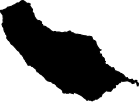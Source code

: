 <?xml version='1.0' encoding='utf-8'?>
<ipe version="70212" creator="miniipe"><ipestyle name="miniipe" /><page><layer name="my_layer" /><path stroke="black" fill="#000" layer="my layer">1799.149579 1542.0354153 m 1799.1550238999998 1542.0352106 l  1799.1600249 1542.0345965 l  1799.1631016 1542.0338344000002 l  1799.1657186 1542.0328613 l  1799.1697811 1542.0318535 l  1799.1753772 1542.0301593 l  1799.1797483 1542.0284115 l  1799.1851146 1542.0262763 l  1799.1904462 1542.0244592 l  1799.1934316 1542.0237631999998 l  1799.195529 1542.0235837 l  1799.1970721 1542.0237631999998 l  1799.2023344000002 1542.0241947000002 l  1799.2077636 1542.0242829 l  1799.2132118 1542.0243332 l  1799.2182851 1542.0243584 l  1799.2218721 1542.0247173999999 l  1799.2243157999999 1542.0250765 l  1799.2248670000001 1542.0249724999999 l  1799.225818 1542.0247143000001 l  1799.2278271999999 1542.0244969999999 l  1799.2335147 1542.0239616000001 l  1799.2385313 1542.0236467 l  1799.2447794000002 1542.0231586 l  1799.2504794000001 1542.0222926000001 l  1799.2530303 1542.021543 l  1799.2552568 1542.0212565 l  1799.2606702 1542.0206172 l  1799.2630321 1542.0199716 l  1799.2665246 1542.0186836 l  1799.2707162 1542.0168098 l  1799.2761643000001 1542.0146683 l  1799.2808913000001 1542.0128922 l  1799.2857788 1542.0107444 l  1799.2908302 1542.0083384 l  1799.2954280000001 1542.0059953999998 l  1799.298341 1542.0038949 l  1799.3028411999999 1542.0006638 l  1799.3071588 1541.9974768 l  1799.3114606000001 1541.9944095 l  1799.3161403000001 1541.9915595 l  1799.3209617 1541.9887062999999 l  1799.3255533000001 1541.9861712 l  1799.3284820000001 1541.9849651 l  1799.3343647 1541.9827071 l  1799.3403167000001 1541.9803955999998 l  1799.3446658 1541.9791610999998 l  1799.3509957 1541.9774888 l  1799.3560376 1541.9757284 l  1799.3620966 1541.9733224 l  1799.3674629 1541.971266 l  1799.3711852 1541.9694080000002 l  1799.3762523 1541.9665453999999 l  1799.3807273 1541.9640858 l  1799.3829380999998 1541.9632417999999 l  1799.3854637 1541.9619129 l  1799.3905811999998 1541.9589463 l  1799.3949994999998 1541.9562254000002 l  1799.3995218 1541.9535738 l  1799.4019498 1541.9523677 l  1799.404614 1541.9508970000002 l  1799.405247 1541.9503774000002 l  1799.409404 1541.9479966 l  1799.4123989 1541.9466487 l  1799.4191444 1541.9432413000002 l  1799.4237675000002 1541.9408101 l  1799.4290203 1541.9380797 l  1799.4338670000002 1541.9358343 l  1799.4389403 1541.9330599 l  1799.4445239 1541.9299548 l  1799.4494743999999 1541.9273693 l  1799.4537257999998 1541.9245475999999 l  1799.4570388 1541.9211811 l  1799.4610981 1541.9180287 l  1799.469053 1541.9130057999998 l  1799.4739091000001 1541.9104612 l  1799.4786109 1541.9072963 l  1799.4831048 1541.9035959 l  1799.4877435 1541.8999996 l  1799.4921587000001 1541.896463 l  1799.495774 1541.8929484999999 l  1799.4991562999999 1541.888823 l  1799.5023747 1541.8847637000001 l  1799.5038611999998 1541.8833907 l  1799.5065915 1541.8808713 l  1799.5107075 1541.8782952000001 l  1799.5153085 1541.8755491 l  1799.5198212999999 1541.8728692 l  1799.5285319999998 1541.8685737 l  1799.5335078 1541.8666274000002 l  1799.5384741 1541.8647379000001 l  1799.5428861 1541.8625555 l  1799.5473012999998 1541.8597496 l  1799.5551176 1541.8551895 l  1799.5623796999998 1541.8510641 l  1799.5706495 1541.845216 l  1799.5745734000002 1541.841903 l  1799.578998 1541.8383917 l  1799.583832 1541.8345812 l  1799.5880614 1541.8316869999999 l  1799.5926435 1541.8288149999998 l  1799.5975437 1541.8257634000001 l  1799.6021288999998 1541.82297 l  1799.6071739000001 1541.8201043 l  1799.6123984 1541.8174652 l  1799.6173270000002 1541.8152923 l  1799.6258424 1541.812184 l  1799.6332966 1541.8096867 l  1799.6401083 1541.8069563 l  1799.6471405 1541.8040842999999 l  1799.6521697 1541.8020625 l  1799.6582005 1541.8003744999999 l  1799.6643603 1541.7970647 l  1799.6669961999999 1541.7947217 l  1799.6702588 1541.7925645 l  1799.6785695 1541.7873178999998 l  1799.6862346999999 1541.7829531 l  1799.6949989 1541.7778546 l  1799.7031301 1541.7729544 l  1799.7118251 1541.7682085 l  1799.7171377999998 1541.7650184 l  1799.7237228000001 1541.7608929 l  1799.7268972 1541.7583106 l  1799.7333153 1541.7531144000002 l  1799.7405427 1541.7482489 l  1799.7446366000001 1541.7460822 l  1799.7515334 1541.7424796 l  1799.7549156 1541.7413301 l  1799.7585278000001 1541.7406247000001 l  1799.7617242000001 1541.7405995 l  1799.7664731999998 1541.7412829 l  1799.7709639999998 1541.7423095 l  1799.772948 1541.7434149 l  1799.7746611 1541.7439502 l  1799.7763743 1541.7434338 l  1799.7777096 1541.7416355999999 l  1799.7785819 1541.738288 l  1799.7785347 1541.7345246999998 l  1799.777656 1541.731577 l  1799.7770766 1541.7279145 l  1799.7769412 1541.7247779000002 l  1799.7777915000001 1541.7218838 l  1799.7781631 1541.7206209 l  1799.7814508 1541.7195061000002 l  1799.7893711000002 1541.716634 l  1799.7925297000002 1541.7144076 l  1799.7957890999999 1541.7116803 l  1799.8003114 1541.7098318 l  1799.805051 1541.7080619 l  1799.8087072 1541.706122 l  1799.8128736 1541.7047395 l  1799.8169455 1541.7025855 l  1799.820545 1541.6995086999998 l  1799.8271993 1541.6931662000002 l  1799.8340583 1541.6862316000002 l  1799.8408259 1541.6785476 l  1799.8444853 1541.6740411 l  1799.8488627 1541.6700604999999 l  1799.8531455999998 1541.6670939 l  1799.8578063999998 1541.6642156 l  1799.8625238999998 1541.6608585000001 l  1799.8669328 1541.6573786 l  1799.8713637 1541.6538925 l  1799.8757096 1541.6504661000001 l  1799.8799924999998 1541.6474146 l  1799.8874561999999 1541.6416451999999 l  1799.8914903 1541.6375323999998 l  1799.8957228000002 1541.6337690999999 l  1799.9007268999999 1541.6302199 l  1799.9057593 1541.6266802 l  1799.9104201 1541.622265 l  1799.9147062 1541.6181049 l  1799.9194773 1541.6138629 l  1799.9252024999998 1541.6110224 l  1799.9302412 1541.6090226000001 l  1799.9355004 1541.6059931 l  1799.9415185 1541.60274 l  1799.9459967 1541.5990711 l  1799.9488278000001 1541.596029 l  1799.9538666 1541.5912202000002 l  1799.9585841 1541.5871325 l  1799.9640038 1541.5830637000001 l  1799.9700283 1541.578784 l  1799.9730641 1541.5758741 l  1799.9778383 1541.5710621 l  1799.9814063 1541.5679728 l  1799.9863977999998 1541.5639103 l  1799.991361 1541.5604021000102 l  1799.9966957000001 1541.556475 l  1800.0012620999998 1541.5531495 l  1800.0059103 1541.5498175999999 l  1800.0112387000001 1541.5462748 l  1800.0172065000002 1541.5424737 l  1800.0206328 1541.5398441000002 l  1800.0255172 1541.5357722 l  1800.0305811 1541.5319238 l  1800.035116 1541.5283432 l  1800.0381613 1541.52554040001 l  1800.0426552 1541.5211095 l  1800.0465067 1541.5172579999999 l  1800.0515076 1541.5126539 l  1800.0552205000001 1541.5098289999999 l  1800.0578973000001 1541.5081725 l  1800.0631061 1541.5046738 l  1800.0687337 1541.500901 l  1800.0729663 1541.497544 l  1800.0780806 1541.4935193000001 l  1800.0830248 1541.4891514 l  1800.0877171 1541.4852337 l  1800.0910836 1541.4829820999998 l  1800.0919308 1541.4829410999998 l  1800.0966546 1541.483149 l  1800.1021436 1541.4830513 l  1800.1034506 1541.4825317 l  1800.1059605 1541.4810233 l  1800.1078657 1541.4791589 l  1800.1085523000002 1541.4780756 l  1800.1096482 1541.4757232 l  1800.1100481 1541.473377 l  1800.1099474 1541.4711473999998 l  1800.1096923 1541.4660330999998 l  1800.1104166 1541.4644207 l  1800.1117456 1541.4627579 l  1800.1135186000001 1541.4612179 l  1800.1170551 1541.4587615 l  1800.1213065 1541.4554517000001 l  1800.1243361 1541.4526017 l  1800.1282379000002 1541.4490557 l  1800.1323917 1541.4457049 l  1800.1378367000002 1541.4411418000002 l  1800.1415402 1541.4386980000002 l  1800.1462577 1541.4350952999998 l  1800.1484495000002 1541.4328751 l  1800.1520585 1541.4290142 l  1800.1559068 1541.4249989 l  1800.1598465 1541.4206814 l  1800.1633736 1541.4168236 l  1800.1678045 1541.4119581 l  1800.1703207 1541.4098229 l  1800.1745218 1541.4060502 l  1800.1793306 1541.4019279 l  1800.1841048000001 1541.3977646 l  1800.1884759 1541.3933809 l  1800.1914897000001 1541.3899136999999 l  1800.1946011 1541.386818 l  1800.1987045 1541.3825949 l  1800.2024395 1541.3789513000002 l  1800.2070278 1541.3748888 l  1800.2109392 1541.3719317 l  1800.2152189 1541.3685558 l  1800.2165794 1541.3670725 l  1800.2188594 1541.3652743 l  1800.223284 1541.3615204 l  1800.2249972000002 1541.3595711 l  1800.2286597 1541.3557133 l  1800.2312452 1541.3524161 l  1800.2345046 1541.3490433 l  1800.23544 1541.3485394 l  1800.2400220000002 1541.3457461 l  1800.2425572 1541.3435794 l  1800.2465126 1541.3402002999999 l  1800.2486099 1541.3380179 l  1800.2524457 1541.3336311 l  1800.2558909 1541.33018270001 l  1800.2603848 1541.3258337 l  1800.2620948 1541.3236954000001 l  1800.2656062 1541.3193841 l  1800.269971 1541.3145721 l  1800.272273 1541.3125251 l  1800.2766189 1541.3090988000001 l  1800.2798248000001 1541.3070959000001 l  1800.2832669 1541.3045955 l  1800.2878647 1541.3008007 l  1800.2925728 1541.2966878 l  1800.2968998000001 1541.2924049 l  1800.301315 1541.288059 l  1800.3020551 1541.2865757 l  1800.3019291 1541.2861128 l  1800.3095627999999 1541.2797166999999 l  1800.3104004 1541.2785578 l  1800.3139968 1541.2743411000001 l  1800.3177696 1541.2689369999998 l  1800.3211643999998 1541.2633472 l  1800.3241908 1541.2579526 l  1800.3263669 1541.2551813 l  1800.3286942 1541.2531311999999 l  1800.3331503000002 1541.2488829000001 l  1800.3379434 1541.2440646 l  1800.3429317 1541.2387551 l  1800.3457534000001 1541.2363081 l  1800.3491986 1541.2339242 l  1800.3571441 1541.2291972 l  1800.3647650999999 1541.2243569 l  1800.3690984 1541.2215919 l  1800.3770565 1541.2169815 l  1800.3814748 1541.2141093999999 l  1800.3855719 1541.2105193 l  1800.3934070999999 1541.204328 l  1800.3978475 1541.2014496 l  1800.4017462 1541.198546 l  1800.4094240000002 1541.1924681 l  1800.4163239 1541.1875049 l  1800.4247386 1541.1810333 l  1800.4322998 1541.1750278 l  1800.437666 1541.1716046 l  1800.4389383 1541.1717967 l  1800.4399681 1541.1723289000001 l  1800.4424182 1541.1719258 l  1800.4434039 1541.1703386 l  1800.4440243 1541.1686066 l  1800.447586 1541.1647204 l  1800.4506029999998 1541.1626357 l  1800.456344 1541.157408 l  1800.462825 1541.1507947 l  1800.469073 1541.1451954000001 l  1800.4740488 1541.1398448999998 l  1800.479204 1541.1336661 l  1800.4851025 1541.1276228 l  1800.488554 1541.1248263 l  1800.4945816 1541.1194380000002 l  1800.5001525 1541.1136278 l  1800.5055975 1541.1102959 l  1800.5117258999999 1541.1059815 l  1800.5148939 1541.1027158 l  1800.5213561 1541.0961812 l  1800.5249336000002 1541.0934066999998 l  1800.5291252 1541.0908685000002 l  1800.5369509999998 1541.0851464 l  1800.5406355 1541.0814051 l  1800.5441847000002 1541.0774749 l  1800.5507067 1541.0694853999998 l  1800.5543818 1541.0650671 l  1800.5577987 1541.0616785 l  1800.5617352 1541.0583939 l  1800.5659835000001 1541.0548133 l  1800.5704427 1541.0517081 l  1800.5747603 1541.0491918999999 l  1800.5793802 1541.046556 l  1800.5841323 1541.0437438000001 l  1800.588601 1541.0411678 l  1800.5933060000002 1541.038787 l  1800.5981904 1541.0365069 l  1800.6072034 1541.0328539 l  1800.6115965 1541.0314745 l  1800.619901 1541.0290748 l  1800.6285078 1541.0261461 l  1800.6370200000001 1541.0234472 l  1800.6454284000001 1541.0214947 l  1800.6534715 1541.0196146 l  1800.6616689 1541.0181124 l  1800.6702693 1541.0172212 l  1800.6790462 1541.0172086 l  1800.6884591 1541.0177881 l  1800.6936396 1541.0181565 l  1800.698483 1541.0181723 l  1800.7035626999998 1541.0183108 l  1800.708866 1541.0187517 l  1800.7132528 1541.0197752000001 l  1800.7174129 1541.0204051 l  1800.7203543 1541.0212364000001 l  1800.7266401 1541.0235605999999 l  1800.7298019 1541.0253965 l  1800.7333636 1541.0269710999999 l  1800.7374985 1541.0282465999999 l  1800.7461494 1541.0307817 l  1800.7537736 1541.0333451000001 l  1800.7578045999999 1541.034249 l  1800.7644148 1541.0357606 l  1800.7659075 1541.0355968 l  1800.7682788 1541.0358078000002 l  1800.7712422 1541.0365573 l  1800.7745143 1541.0377855 l  1800.7783185 1541.0382957 l  1800.7871111000002 1541.039464 l  1800.7963035999999 1541.0408875 l  1800.8011471 1541.0419015 l  1800.8056158 1541.0434478 l  1800.8102672 1541.0444650000002 l  1800.8190818 1541.046767 l  1800.8274618 1541.0487101 l  1800.8356056999999 1541.0505303 l  1800.8427701 1541.0519664 l  1800.8494999 1541.0532638 l  1800.8558802 1541.0541677 l  1800.8615362 1541.0553611999999 l  1800.8640619 1541.0563091 l  1800.8669213 1541.0566145999999 l  1800.8730056 1541.0571499999999 l  1800.8753328 1541.0570177 l  1800.8769704 1541.0574964 l  1800.8826924999998 1541.0588096000001 l  1800.8849159 1541.0586679 l  1800.8871676 1541.0579561999998 l  1800.8907041 1541.0564823 l  1800.8945241000001 1541.0554053 l  1800.8954468 1541.056202 l  1800.8959475 1541.0584506 l  1800.8959696 1541.060507 l  1800.8971663 1541.0646608 l  1800.8979032 1541.0652623 l  1800.9003533 1541.0665692 l  1800.9038048 1541.0668117 l  1800.9081161 1541.0668149 l  1800.9104055 1541.0650734 l  1800.9127832 1541.0623272 l  1800.9150915 1541.0603307000001 l  1800.9173716 1541.0593638 l  1800.9194909999999 1541.0579593 l  1800.9204326 1541.0565894 l  1800.919787 1541.0544889 l  1800.9193965 1541.0493525 l  1800.9198941 1541.0482220000001 l  1800.9196957000001 1541.0477464 l  1800.920357 1541.0467575999999 l  1800.9225992000001 1541.0455042 l  1800.9286677999999 1541.0421188 l  1800.9302361 1541.0401222 l  1800.9319996 1541.0387712000002 l  1800.9351992 1541.0378170000001 l  1800.9425589 1541.0349228999999 l  1800.9461805 1541.0331625000001 l  1800.9495249000001 1541.0318776 l  1800.9570042999999 1541.0296921000001 l  1800.9607644 1541.0289487999999 l  1800.9637499 1541.0280197999998 l  1800.9711946 1541.0263696000002 l  1800.97914 1541.0245809 l  1800.9875579 1541.0225434000001 l  1800.9958433999998 1541.0208082000001 l  1801.0038203 1541.0189564 l  1801.0115548 1541.0174448 l  1801.0151953 1541.017196 l  1801.0199473999999 1541.0171865999998 l  1801.0247373 1541.0181817 l  1801.0297351 1541.0188021 l  1801.0346007 1541.0186006 l  1801.0398882 1541.0184651 l  1801.04493 1541.0189217999998 l  1801.0496538 1541.0186447 l  1801.0589597 1541.0176495 l  1801.0674248 1541.0166638 l  1801.0769983999999 1541.0156466 l  1801.0821599 1541.0161568 l  1801.0872553000002 1541.0164686 l  1801.0911477000002 1541.0162261 l  1801.0965864 1541.0160371000002 l  1801.1015559 1541.0155206 l  1801.104831 1541.0148089000002 l  1801.1102729 1541.0138957 l  1801.1154910999999 1541.012743 l  1801.1220257000002 1541.0113511000002 l  1801.1273226 1541.0102898 l  1801.1325408999999 1541.0096096 l  1801.1387605 1541.0084097 l  1801.1418468 1541.0072445 l  1801.1476602 1541.0055219 l  1801.1520911 1541.0046338 l  1801.1575991 1541.0036954000002 l  1801.1634094 1541.0030939 l  1801.1684134 1541.0027664000002 l  1801.1736411 1541.0022058000002 l  1801.1785287 1541.0019948 l  1801.1828714 1541.0022593 l  1801.1883196 1541.0024892 l  1801.1937803 1541.0027664000002 l  1801.1958462 1541.0035222 l  1801.2004471 1541.0053581999998 l  1801.2053253 1541.0069706 l  1801.2107512999999 1541.0085766 l  1801.2134345 1541.0097293000001 l  1801.2155381 1541.0110204 l  1801.2161710999999 1541.0117825 l  1801.2163727 1541.0126013 l  1801.2160231 1541.0135555 l  1801.2152106 1541.0171173 l  1801.2153555 1541.018484 l  1801.2161081000002 1541.0220647 l  1801.2171946 1541.0256737 l  1801.2186779 1541.0305801 l  1801.2204509 1541.0363495 l  1801.2219498999998 1541.0412244 l  1801.2236032 1541.0462915 l  1801.2253699 1541.0509933 l  1801.2262265000002 1541.0519979 l  1801.2289978000001 1541.0557801 l  1801.2294482 1541.0557139 l  1801.2298292 1541.0560729000001 l  1801.2340208 1541.0596284 l  1801.2355985000002 1541.0604913000002 l  1801.2378691 1541.0611967 l  1801.2432039 1541.0626642 l  1801.2455374 1541.0629224 l  1801.2478079999998 1541.0637035 l  1801.2491842 1541.0647143 l  1801.2504029000002 1541.0661063 l  1801.2532246 1541.0686759999999 l  1801.2556558 1541.0702191999999 l  1801.2574509 1541.070975 l  1801.2609276 1541.0720583 l  1801.2629021 1541.0722756 l  1801.2645334000001 1541.0720205 l  1801.2694934 1541.0713119000002 l  1801.2718742 1541.0713277 l  1801.2762138 1541.0717434 l  1801.2796495999999 1541.0724424999999 l  1801.2845937999998 1541.0731322000001 l  1801.2874628000002 1541.0731950999998 l  1801.2927439999999 1541.0732865 l  1801.2941391 1541.0729211999999 l  1801.2980189 1541.0722346 l  1801.3036906 1541.0711891 l  1801.3082412 1541.0706788999998 l  1801.3137082 1541.0699294 l  1801.3156544 1541.0693342 l  1801.3208349 1541.0676463 l  1801.3256437 1541.0657221 l  1801.3264908 1541.0649348 l  1801.3280402999999 1541.0630453 l  1801.3296086 1541.061943 l  1801.3314288000001 1541.0610959 l  1801.3367069 1541.0585985999999 l  1801.3417015 1541.0559848 l  1801.3432572000002 1541.0547629 l  1801.3453987 1541.0527032999998 l  1801.3473039 1541.0504327 l  1801.3492848 1541.0485778 l  1801.3510735 1541.0477937 l  1801.3539519 1541.0461089 l  1801.3544210999999 1541.0454601000001 l  1801.3555485 1541.0433249999999 l  1801.3564365999998 1541.0424274 l  1801.3577246 1541.0416275 l  1801.3603825999999 1541.0395491 l  1801.3638184 1541.0364628000002 l  1801.36761 1541.0329987 l  1801.3696381000002 1541.0317768000002 l  1801.3702081 1541.0319406 l  1801.3713481 1541.0319406 l  1801.3725826 1541.0312856 l  1801.3738423 1541.0302242999999 l  1801.3747618 1541.0285394 l  1801.3753413 1541.026483 l  1801.3763553 1541.0211514 l  1801.3763648000001 1541.0190068000002 l  1801.3767836 1541.0156151 l  1801.3773977 1541.0141444 l  1801.3778575 1541.0121793 l  1801.3792809 1541.0068981000002 l  1801.3802698 1541.0051881 l  1801.3808807 1541.0031443 l  1801.3810224 1541.0007036 l  1801.3815988000001 1540.9974253 l  1801.3823356999999 1540.9954634 l  1801.3839638 1540.990453 l  1801.3855542 1540.9853828 l  1801.3855982 1540.9832760000002 l  1801.3853148 1540.9810621 l  1801.3853998 1540.9778688000001 l  1801.3851322 1540.9732867 l  1801.3847322 1540.9719924 l  1801.3829309 1540.9664529 l  1801.3817814 1540.9645634 l  1801.3803580000001 1540.9629951 l  1801.3780213 1540.9611937 l  1801.3763741999999 1540.960756 l  1801.3733384 1540.9593389000001 l  1801.3727999 1540.9587153 l  1801.3719307 1540.9570179 l  1801.3721134 1540.9564794 l  1801.37257 1540.9560353000002 l  1801.3733541000001 1540.9558432 l  1801.3752689 1540.9557866 l  1801.3775048 1540.9551599000001 l  1801.3783488000001 1540.9545237 l  1801.3787802 1540.9536671 l  1801.378692 1540.9529775 l  1801.3779362 1540.950118 l  1801.377045 1540.9482568 l  1801.3754767 1540.9458225 l  1801.3723401 1540.9411774 l  1801.369087 1540.9368 l  1801.3660605999999 1540.9325139 l  1801.3651505 1540.9306843000002 l  1801.3629933 1540.9254282 l  1801.3605873 1540.9200179000002 l  1801.3589906 1540.9178921999999 l  1801.3555737000001 1540.9140249999998 l  1801.3507397 1540.9078147 l  1801.3488407 1540.9048544999998 l  1801.3470237 1540.9028862 l  1801.3447687999999 1540.901277 l  1801.3407441 1540.8982569 l  1801.3393426999999 1540.8961092 l  1801.3388515000001 1540.8935489 l  1801.3394435 1540.8907176999999 l  1801.3409268 1540.8878047 l  1801.3427911 1540.8859719 l  1801.3449010999998 1540.8859876000001 l  1801.3468221 1540.8873229 l  1801.3486990000001 1540.8896407000002 l  1801.3536874 1540.8941754999998 l  1801.35655 1540.8956839999998 l  1801.3585371000001 1540.8950478999998 l  1801.36037 1540.893278 l  1801.3635097000001 1540.8882582 l  1801.3631066 1540.8854176 l  1801.3639632000002 1540.8842556 l  1801.3666432 1540.8852318 l  1801.3727337 1540.8884408 l  1801.3757191999998 1540.8905004 l  1801.3788401 1540.8917884 l  1801.3847228000002 1540.8948936000002 l  1801.3906023 1540.8985529 l  1801.3935405 1540.9007794000001 l  1801.3960536 1540.9022658 l  1801.398954 1540.9033145 l  1801.4044021 1540.9047632 l  1801.4065246999999 1540.9049773 l  1801.4105903 1540.9057174 l  1801.4125176 1540.9064984 l  1801.4181169 1540.908517 l  1801.4203969 1540.9098145 l  1801.4235965 1540.9109514 l  1801.4243555 1540.9107686999998 l  1801.4262419 1540.9099719 l  1801.4281408 1540.9086493 l  1801.4303736 1540.9064826 l  1801.4316931 1540.9045741999998 l  1801.4352171 1540.8999134 l  1801.437031 1540.8983955 l  1801.4392229 1540.8973122 l  1801.4405015 1540.8970413 l  1801.4433326 1540.8968177 l  1801.445874 1540.8963013 l  1801.4481918 1540.8952211 l  1801.451996 1540.8938921000001 l  1801.4532242 1540.8937882 l  1801.4571639 1540.8939520000001 l  1801.4624294 1540.8943991 l  1801.4675814 1540.8946385 l  1801.4702551 1540.8942228 l  1801.4713353 1540.8935489 l  1801.4730296 1540.892053 l  1801.473968 1540.8916341 l  1801.4762953000002 1540.8914704 l  1801.4788524 1540.8917223 l  1801.4842754 1540.8916373 l  1801.4855948999998 1540.8911775 l  1801.4894842 1540.8901383 l  1801.4920571 1540.8902830999998 l  1801.4967053 1540.8900879 l  1801.4974705 1540.8893573 l  1801.4988215 1540.8872158 l  1801.5018226999998 1540.8827187000002 l  1801.502884 1540.8819031 l  1801.505416 1540.8805458 l  1801.5100925 1540.8776233 l  1801.5145896000001 1540.8744458 l  1801.5174239 1540.8732742999998 l  1801.5202802 1540.8724932999999 l  1801.5227838 1540.8714446000001 l  1801.5261251000002 1540.8707108 l  1801.5272777 1540.8708337 l  1801.5295641 1540.8702133 l  1801.5349933 1540.8695771 l  1801.536423 1540.8697975999999 l  1801.5388070000001 1540.8698133 l  1801.5396825 1540.8694417000002 l  1801.5412728 1540.86833 l  1801.5431308 1540.8677695 l  1801.546828 1540.8662547 l  1801.5491427 1540.8647525 l  1801.5520116 1540.8624001 l  1801.5547797000002 1540.8609294 l  1801.5558379 1540.8609105 l  1801.5593524 1540.8603374000002 l  1801.5644289 1540.8593611000001 l  1801.5670207 1540.8585266 l  1801.5694267 1540.85723850001 l  1801.5726104999999 1540.8551191 l  1801.5759424 1540.8519227 l  1801.575681 1540.8506725000002 l  1801.5749976 1540.8493309 l  1801.5739646999998 1540.8483924 l  1801.5726609 1540.8478539 l  1801.5712816 1540.8476398 l  1801.5700502 1540.8478224 l  1801.5665482999998 1540.8477941 l  1801.5654303 1540.8473847 l  1801.5644257000001 1540.84661 l  1801.5635629 1540.8452590000002 l  1801.5637328999999 1540.8415366 l  1801.5647092 1540.8372159 l  1801.5648194 1540.8327409 l  1801.5649863 1540.8240144 l  1801.5676285000002 1540.8213219000002 l  1801.5712879 1540.821218 l  1801.5754385 1540.8218258 l  1801.5793781999998 1540.823035 l  1801.5869111 1540.8271542 l  1801.591997 1540.8290374 l  1801.5947211 1540.8293492 l  1801.6004369 1540.8286847000002 l  1801.6030696 1540.8262945000001 l  1801.6086437 1540.8243608999999 l  1801.6134683 1540.8237751 l  1801.6159908 1540.82513240001 l  1801.6213696 1540.8278817 l  1801.6248211999998 1540.8291193 l  1801.6280806 1540.8295633 l  1801.6305244 1540.8293807 l  1801.6328674000001 1540.8299098 l  1801.6352639 1540.83109390001 l  1801.6399688 1540.8336668 l  1801.6438298 1540.8353516 l  1801.6488653 1540.8372285 l  1801.6538663000001 1540.839392 l  1801.656203 1540.839899 l  1801.65842 1540.840025 l  1801.6607347 1540.8405415 l  1801.6633044 1540.8414862 l  1801.6656537 1540.8426861 l  1801.6673637000001 1540.8442197 l  1801.6718985999998 1540.8484964000002 l  1801.6737818 1540.8509149 l  1801.6749943 1540.8533304 l  1801.6756997 1540.8558623 l  1801.6771451999998 1540.8579912 l  1801.6779923000001 1540.8586494 l  1801.6798566 1540.8594808 l  1801.6815163 1540.8596381999998 l  1801.6831098 1540.8605484 l  1801.683557 1540.8612034 l  1801.686218 1540.8656721 l  1801.6887185 1540.8688843 l  1801.6896255000001 1540.8694228000002 l  1801.6904694999998 1540.8695078 l  1801.6925007 1540.8701534 l  1801.6932785 1540.8709124 l  1801.6969316 1540.8737719 l  1801.698207 1540.874049 l  1801.6987109000002 1540.873838 l  1801.6995926999998 1540.8729153 l  1801.7003422 1540.8715674 l  1801.7024522 1540.8689189 l  1801.7034253 1540.8687834999998 l  1801.7061084 1540.8679931000001 l  1801.7078216 1540.8669633 l  1801.7085585 1540.8661413 l  1801.7093489000001 1540.8642833 l  1801.7092293 1540.8634047 l  1801.7084923 1540.8614112 l  1801.7074909 1540.8574243 l  1801.7081018000001 1540.8570716 l  1801.7090403 1540.8569016 l  1801.7108888999999 1540.856067 l  1801.7114872000002 1540.8552734 l  1801.7133105999999 1540.8542782999998 l  1801.7141074 1540.8545302 l  1801.7166834 1540.8547727 l  1801.7175463 1540.8544325999999 l  1801.7198862 1540.8530218 l  1801.7209852 1540.851844 l  1801.7212907 1540.8510598 l  1801.7211427 1540.8496931 l  1801.7214104 1540.8482255 l  1801.7221221 1540.8461943 l  1801.7228212 1540.8453157 l  1801.7235707 1540.8450133 l  1801.7275167 1540.8434293 l  1801.7285906 1540.8417602 l  1801.7287417 1540.8407556 l  1801.7285559 1540.8395684 l  1801.7290283 1540.8373702 l  1801.7294786 1540.8361798 l  1801.7291858 1540.8339029 l  1801.7297526 1540.8322590999999 l  1801.7317555 1540.831393 l  1801.7327129 1540.8297838 l  1801.7322751 1540.8281021 l  1801.7333522000001 1540.8268834 l  1801.7349142 1540.8268204 l  1801.7365297000001 1540.8259418 l  1801.7379342 1540.823709 l  1801.7399844 1540.8190041 l  1801.7405386 1540.8171585999999 l  1801.7409638 1540.8167996 l  1801.7418109 1540.8178955 l  1801.74177 1540.8214227 l  1801.7402332 1540.8262945000001 l  1801.739153 1540.8288422 l  1801.7384224 1540.8318528 l  1801.7385074 1540.8348729000002 l  1801.7403433999998 1540.8405226 l  1801.7413322 1540.8425696 l  1801.7429667 1540.8441693 l  1801.7448184 1540.845048 l  1801.7467394 1540.8447488 l  1801.7480841000001 1540.8443048000001 l  1801.7492619 1540.8457408 l  1801.7510978999999 1540.8462415 l  1801.7531229 1540.8457786000001 l  1801.7552391 1540.8456904 l  1801.7577522 1540.8430955000001 l  1801.7588859000002 1540.8408091 l  1801.7604542000001 1540.8386928999998 l  1801.7616131 1540.8363184 l  1801.7639593 1540.8336605 l  1801.7653638 1540.8326779 l  1801.7664062000001 1540.8307568999999 l  1801.768176 1540.8300515 l  1801.771426 1540.8293397 l  1801.7723297999999 1540.8288012 l  1801.7735675 1540.8296767 l  1801.7740462 1540.8313962 l  1801.7743137999998 1540.8346808 l  1801.7748397999999 1540.8363058 l  1801.7761026 1540.8372757000002 l  1801.7814909 1540.8340573 l  1801.7829898999998 1540.8329676 l  1801.7857234 1540.8291665000002 l  1801.7882081 1540.8245593000001 l  1801.7895182 1540.8211014 l  1801.7904125999999 1540.8196213 l  1801.7908031 1540.8174010999999 l  1801.7915211 1540.8157541 l  1801.7934893 1540.8160249 l  1801.7953033000001 1540.8147904 l  1801.7956749 1540.8120947 l  1801.7947742000001 1540.8095028999999 l  1801.7931587 1540.8076417 l  1801.7908818 1540.8034596 l  1801.7893921999998 1540.7981154 l  1801.7885671000001 1540.7963424 l  1801.7878964 1540.7938230000002 l  1801.7853172 1540.7882395 l  1801.7842433 1540.7857390000001 l  1801.7831033 1540.7837771 l  1801.7828797 1540.7829646 l  1801.7815979 1540.7816166999999 l  1801.7794061 1540.7816073000001 l  1801.777567 1540.7783636000001 l  1801.7774127 1540.7751136 l  1801.7758474999998 1540.7722604 l  1801.7738698 1540.7698891 l  1801.7713158 1540.76514010001 l  1801.7691051 1540.7623436000001 l  1801.7682674 1540.7615248 l  1801.7665227 1540.7616570999999 l  1801.7644285 1540.7622995 l  1801.7612667 1540.7607249 l  1801.758382 1540.7577174 l  1801.7525308000002 1540.7502885000001 l  1801.7494350999998 1540.7468463999999 l  1801.7454010000001 1540.7454135 l  1801.742129 1540.745467 l  1801.7389987000001 1540.7449820000002 l  1801.7376823 1540.7445947 l  1801.7366872 1540.7439365 l  1801.736136 1540.7432185 l  1801.7364132 1540.7410424 l  1801.736199 1540.7386081 l  1801.7352700000001 1540.7368256000002 l  1801.734911 1540.735651 l  1801.7380193000001 1540.7319916000001 l  1801.739956 1540.7305839 l  1801.7424156 1540.7296265 l  1801.7480463 1540.7290375999999 l  1801.7511167999999 1540.7288266 l  1801.7541243 1540.7277433 l  1801.756439 1540.7264017 l  1801.7590371000001 1540.7229061 l  1801.7599598000002 1540.7204402999998 l  1801.7604698999999 1540.71446 l  1801.7604509999999 1540.711906 l  1801.7607471000001 1540.7101298 l  1801.7614745 1540.7087599 l  1801.7629673 1540.7069019 l  1801.7642143 1540.7042377 l  1801.765115 1540.7014475 l  1801.7663243 1540.6991547999999 l  1801.7670266 1540.6971268 l  1801.7716937 1540.6918991 l  1801.7742068 1540.6897923000001 l  1801.7791857 1540.6864163 l  1801.7811917000001 1540.6849141 l  1801.7818404000002 1540.6847724 l  1801.7838906 1540.6838088 l  1801.7848700000002 1540.6830120000002 l  1801.785588 1540.6820295 l  1801.7851439 1540.6774285 l  1801.7837646 1540.6733503 l  1801.7837426 1540.6708718 l  1801.7830749 1540.6689414 l  1801.7820987 1540.6674329 l  1801.7804485 1540.6629642 l  1801.7799352 1540.6605425 l  1801.7797524999999 1540.6584576999999 l  1801.7788959 1540.6550062 l  1801.7783700000002 1540.6537905999999 l  1801.7764143999998 1540.6518223 l  1801.7751799 1540.6508681 l  1801.7762034 1540.6500021 l  1801.7758537999998 1540.6494919 l  1801.7734352 1540.6471048 l  1801.7705033 1540.6451869 l  1801.7679902 1540.6431431 l  1801.7656252 1540.6404253 l  1801.7628004 1540.6391121 l  1801.7600826 1540.6392191999998 l  1801.7589709000001 1540.6412441 l  1801.759415 1540.6444343 l  1801.7602243 1540.6474922 l  1801.7603723 1540.6497186 l  1801.7596669 1540.6519010000002 l  1801.7598086 1540.6540268 l  1801.760851 1540.655847 l  1801.7609266 1540.6579192 l  1801.7598527 1540.6597237 l  1801.7584135 1540.6601016 l  1801.7568736 1540.6595694 l  1801.7556044 1540.6584229999999 l  1801.7544896 1540.6559635 l  1801.7535921 1540.6509626 l  1801.7538944 1540.6472150000002 l  1801.75357 1540.6450799 l  1801.7537684 1540.6433163000002 l  1801.7512365 1540.6431211000001 l  1801.7493941999999 1540.6435179 l  1801.744135 1540.6458168 l  1801.7379311 1540.6481063 l  1801.7358369 1540.6490069 l  1801.7323318 1540.6496336 l  1801.72689 1540.6521876000002 l  1801.7258696000001 1540.6515641 l  1801.7254665 1540.6507705000001 l  1801.7252933 1540.6502131 l  1801.7242572999999 1540.6433729999999 l  1801.7243486 1540.6394805999998 l  1801.7240526 1540.6341584000002 l  1801.7245312 1540.628704 l  1801.7247958 1540.621908 l  1801.7233251 1540.6194643000001 l  1801.721571 1540.6172945 l  1801.7205412 1540.6154837 l  1801.7182705999999 1540.6123628 l  1801.7165638 1540.6110023 l  1801.7130776 1540.6095726 l  1801.7076861 1540.6103221 l  1801.7055037 1540.6094309 l  1801.7064265000001 1540.6218671 l  1801.7065052 1540.6235078 l  1801.6997785 1540.6243613 l  1801.6995423 1540.616715 l  1801.6999045 1540.6073397999999 l  1801.6933211 1540.6065446999999 l  1801.6916819 1540.6066155 l  1801.6859818 1540.6076484 l  1801.6834877 1540.6092892 l  1801.6817052 1540.6113928 l  1801.6772491 1540.6143089999998 l  1801.6745471000002 1540.614857 l  1801.6692879000002 1540.6161261 l  1801.6642681 1540.6172819 l  1801.6580420999999 1540.6176629000001 l  1801.6511957 1540.6181227 l  1801.6479804 1540.6189383 l  1801.6445761 1540.6192217999999 l  1801.638073 1540.6184628 l  1801.6346561 1540.6172567 l  1801.6282727 1540.6154301 l  1801.6205477 1540.6133485 l  1801.6129235 1540.612155 l  1801.6064078 1540.6099789 l  1801.6036743 1540.6084231 l  1801.5985441999999 1540.6051133 l  1801.5956248999998 1540.6036741 l  1801.5922143 1540.6032899 l  1801.5885927 1540.6036804 l  1801.5849931999999 1540.6037403 l  1801.5817054000001 1540.6030349 l  1801.575533 1540.6014036000001 l  1801.5725066 1540.5995361 l  1801.5731963 1540.5971868 l  1801.5746322999998 1540.5939683000001 l  1801.5766540999998 1540.5910301000001 l  1801.5784586 1540.5877990000001 l  1801.58003 1540.5840326 l  1801.5818912 1540.5805055 l  1801.5861017 1540.5743677 l  1801.5894808 1540.5677197 l  1801.5903972 1540.5644918 l  1801.5917514 1540.5584138 l  1801.592778 1540.5521595 l  1801.5930772 1540.5474892 l  1801.592608 1540.5405893000002 l  1801.5931276000001 1540.5377078 l  1801.5933134000002 1540.5344106 l  1801.5942865 1540.5282854 l  1801.5961225 1540.5214862 l  1801.5976403999998 1540.5175434 l  1801.5989221 1540.5132511 l  1801.6025122 1540.5050096 l  1801.6044206000001 1540.5003582 l  1801.6063794 1540.4904634 l  1801.6071762000001 1540.4855822 l  1801.6072297 1540.4810284 l  1801.6080989000002 1540.4763015 l  1801.6100136 1540.4687528 l  1801.6108796 1540.4651784999999 l  1801.6137108 1540.4568835 l  1801.6172568000002 1540.4476815 l  1801.6208752 1540.4397864999999 l  1801.6226797 1540.4364578 l  1801.6238134 1540.4332456 l  1801.6247738999998 1540.4294066999998 l  1801.6267579 1540.4248309 l  1801.6286473999999 1540.4190332 l  1801.630707 1540.4132009 l  1801.63288 1540.40732760001 l  1801.6341522999999 1540.4010922 l  1801.6358685999999 1540.3949765000002 l  1801.6374369 1540.3890402 l  1801.6394146 1540.3838535 l  1801.6409419 1540.3783707 l  1801.6433542 1540.373354 l  1801.6451115000002 1540.3677106999999 l  1801.6465192 1540.3618342 l  1801.6486323 1540.356342 l  1801.6514665999998 1540.3513757 l  1801.6541623 1540.3464598 l  1801.6562628 1540.3414306 l  1801.6570501 1540.3359415 l  1801.6574406000002 1540.3299013 l  1801.6584106 1540.3241887000001 l  1801.6595663 1540.3181516 l  1801.6607473 1540.3120264000001 l  1801.66167 1540.3058194 l  1801.6625896 1540.2990234000001 l  1801.6637453 1540.2933170000001 l  1801.6644916999999 1540.2878658 l  1801.6654144 1540.2827326 l  1801.6663466 1540.2775457999999 l  1801.6680471000002 1540.2676447000001 l  1801.6687368 1540.2620863999998 l  1801.6691429999998 1540.2569374 l  1801.6697005 1540.2522735 l  1801.6700406 1540.2425928 l  1801.6701949 1540.2373588 l  1801.6701570999999 1540.2318383 l  1801.6698830999999 1540.2263019999998 l  1801.670176 1540.2213514 l  1801.6724781 1540.2139162 l  1801.6739014999998 1540.2100836 l  1801.6743109 1540.2093467000002 l  1801.6767641000001 1540.2060746 l  1801.6771767 1540.2057250999999 l  1801.6780584 1540.2044654000001 l  1801.6813746 1540.1995368999999 l  1801.6847977 1540.1946871 l  1801.685837 1540.1921363 l  1801.686492 1540.1893555000001 l  1801.686407 1540.1878061 l  1801.6859975999998 1540.1862851 l  1801.6854276000001 1540.1821974 l  1801.6856795 1540.1806637 l  1801.6863881000002 1540.1749983000002 l  1801.6860574 1540.1714491999999 l  1801.686322 1540.1681425000002 l  1801.6870746 1540.1614347000002 l  1801.687695 1540.1592082 l  1801.689764 1540.1547962 l  1801.6927463 1540.1491371 l  1801.694091 1540.1457139000001 l  1801.6950704 1540.1417522 l  1801.6960560999999 1540.1347672 l  1801.6977378 1540.1278044 l  1801.699473 1540.1240411 l  1801.7017687999999 1540.1197644 l  1801.7067161999998 1540.1113466000002 l  1801.7117644 1540.1029351 l  1801.7147624 1540.0989828000002 l  1801.720453 1540.0908705 l  1801.7266349 1540.082629 l  1801.7294219 1540.078302 l  1801.7325365 1540.0738144 l  1801.7356384999998 1540.0695126 l  1801.7388696 1540.0652831999998 l  1801.7418078 1540.0609468 l  1801.7448782 1540.0572685 l  1801.7508806 1540.0491026000002 l  1801.7537684 1540.044404 l  1801.7568987 1540.0400361 l  1801.7627468 1540.0315773 l  1801.7686264 1540.0239216 l  1801.7750633 1540.0161902999998 l  1801.7780172999999 1540.0120522 l  1801.7812799 1540.00827 l  1801.787572 1540.0020819000001 l  1801.7903842 1539.9978241000001 l  1801.7927052 1539.9934058000001 l  1801.7955773 1539.9899669000001 l  1801.7987548 1539.9870381 l  1801.8043383 1539.9800689 l  1801.8056327 1539.9749042 l  1801.8060704000002 1539.9702718 l  1801.8080355 1539.9658503 l  1801.8107753000002 1539.9609564 l  1801.8132443 1539.9559428999999 l  1801.8157290000001 1539.9508947000002 l  1801.8210669 1539.9422124 l  1801.8240146 1539.9378980000001 l  1801.8270819000002 1539.9337127000001 l  1801.8310152 1539.9269891 l  1801.8321521 1539.9244225 l  1801.8322245 1539.922448 l  1801.8320167 1539.9217929 l  1801.8346085 1539.9157905 l  1801.8348825 1539.9140459 l  1801.8366177 1539.908286 l  1801.8373798 1539.9015089 l  1801.837723 1539.8947948 l  1801.8380065 1539.8878351 l  1801.8377388 1539.8850512000001 l  1801.8380726 1539.8789228 l  1801.8393134 1539.8750556 l  1801.8409919 1539.8713332 l  1801.8430263 1539.8679888 l  1801.8443868 1539.8644585 l  1801.844982 1539.8605630000002 l  1801.846777 1539.8533733000002 l  1801.8488901 1539.8496321 l  1801.8503639 1539.8461081 l  1801.8533399 1539.8399042 l  1801.8553365 1539.8369062000002 l  1801.8575693 1539.8341065 l  1801.8620443 1539.8291402 l  1801.8676499 1539.8238905 l  1801.8706322 1539.8204988 l  1801.87295 1539.817252 l  1801.8767417 1539.8104779999999 l  1801.8811946 1539.8034837 l  1801.8843281 1539.8007438999998 l  1801.8911492999998 1539.7957209 l  1801.894478 1539.7927575 l  1801.8976555000002 1539.7889249 l  1801.9000489 1539.7852057 l  1801.903047 1539.782469 l  1801.9064387 1539.7798961 l  1801.9138834 1539.7739440999999 l  1801.921284 1539.768011 l  1801.9285461 1539.7626889 l  1801.9325486999999 1539.7602986000002 l  1801.9402453999999 1539.7553418 l  1801.943467 1539.7521548 l  1801.9461122999999 1539.7485175000002 l  1801.9493151 1539.7449778 l  1801.9527918 1539.7422033 l  1801.9567723999999 1539.739517 l  1801.9643053 1539.7337224999999 l  1801.9668970999999 1539.7311559 l  1801.9685095 1539.7300567999998 l  1801.972912 1539.7275531999999 l  1801.9796293 1539.7229302 l  1801.9874771 1539.717249 l  1801.9915427 1539.7141156 l  1801.9953155 1539.7105507 l  1802.0024957 1539.7037201 l  1802.0064132999998 1539.70199740001 l  1802.014006 1539.6976673000001 l  1802.0173473 1539.6929939 l  1802.0198415 1539.6887864999999 l  1802.02323 1539.6856909 l  1802.0303629999999 1539.6797042 l  1802.0328981 1539.6758402 l  1802.0350458 1539.6713714 l  1802.0366708 1539.6668177 l  1802.0397696 1539.6578299 l  1802.0433314 1539.6485366 l  1802.0462885 1539.6396936 l  1802.0472742000002 1539.6352753 l  1802.0490157000002 1539.6264228999999 l  1802.0511256 1539.6165344 l  1802.0525333 1539.6072159 l  1802.0526404 1539.6039439 l  1802.0534088000002 1539.5964990999998 l  1802.0558432 1539.5928177 l  1802.0581799000001 1539.5884844 l  1802.0598017 1539.5841543000001 l  1802.0627021 1539.5756105 l  1802.0656907 1539.5667801000002 l  1802.0664686 1539.5617886 l  1802.0659017 1539.5535566 l  1802.0649569000002 1539.5500421 l  1802.0663206 1539.5452962 l  1802.0679140999998 1539.5408968 l  1802.068821 1539.536869 l  1802.0701311 1539.5332757 l  1802.0730063 1539.5298211000002 l  1802.0788418 1539.5227605 l  1802.0845513 1539.5155867 l  1802.0883555 1539.5102172999998 l  1802.089379 1539.5079624 l  1802.0911993 1539.5050085 l  1802.0929124 1539.5032071 l  1802.0947609999998 1539.5023096 l  1802.0998941999999 1539.5000705 l  1802.1048226999999 1539.4979480000002 l  1802.1103464 1539.4955734999999 l  1802.1162228 1539.492799 l  1802.121271 1539.4897978000101 l  1802.1236580999998 1539.4876532 l  1802.1252831 1539.4850016 l  1802.1270120000001 1539.4831656 l  1802.1295188 1539.4821831 l  1802.1350267 1539.4792323 l  1802.1376877999999 1539.4770813 l  1802.1423707000001 1539.4717812000001 l  1802.143939 1539.4691265 l  1802.1443862 1539.4659583999999 l  1802.1463355 1539.4588128 l  1802.1477967 1539.4550999 l  1802.1488706 1539.4513902 l  1802.1516073 1539.4451232000001 l  1802.1534338 1539.441889 l  1802.1556572 1539.4386831 l  1802.1600944000002 1539.4320226 l  1802.1646606999998 1539.4247320999998 l  1802.1689184000002 1539.4176527 l  1802.1738029 1539.4096443 l  1802.1780228 1539.4023885 l  1802.1817074 1539.3961594 l  1802.1852282 1539.3903869 l  1802.1865067 1539.3873039 l  1802.1880215 1539.3844255 l  1802.1899236000002 1539.3819345 l  1802.1945593 1539.3778688999998 l  1802.1966062000001 1539.3765273 l  1802.1992579 1539.3743543 l  1802.2052225 1539.3697754 l  1802.2120656999998 1539.3646611 l  1802.2162636 1539.3617449 l  1802.2199198 1539.3577894999999 l  1802.2227572000002 1539.3535476 l  1802.2271031 1539.3451896 l  1802.2289580000001 1539.3399871 l  1802.2307405000001 1539.3350365 l  1802.2323088 1539.329875 l  1802.2342707 1539.3248205 l  1802.2368153 1539.3198479 l  1802.2394323 1539.3147620000002 l  1802.2421248 1539.3096729 l  1802.244641 1539.3047695 l  1802.2476737 1539.3000048 l  1802.2508198 1539.295851 l  1802.2538714 1539.291439 l  1802.2577543 1539.2866711 l  1802.2610011 1539.2820355 l  1802.2647487000002 1539.2771857 l  1802.269019 1539.2725028 l  1802.2728862000001 1539.2685127999998 l  1802.2770621 1539.2650833 l  1802.2811214 1539.2617042 l  1802.2852122 1539.2580322000001 l  1802.2887802999999 1539.2543633999999 l  1802.2920397 1539.2499166999999 l  1802.2957841 1539.245067 l  1802.2991852 1539.2405604 l  1802.3020321 1539.2362618 l  1802.3069921 1539.2280833 l  1802.3094737 1539.2246822 l  1802.3124686 1539.2199615 l  1802.3151234 1539.2167367 l  1802.3191165 1539.2118114 l  1802.3213273 1539.2081961000001 l  1802.3239695 1539.2056925 l  1802.3308599 1539.1984336 l  1802.33445 1539.1943678999999 l  1802.3378449 1539.1902204 l  1802.3409374 1539.1855407 l  1802.3443290999999 1539.1816168 l  1802.3502527 1539.1751798 l  1802.3509643999998 1539.1740335 l  1802.3776098 1539.1444184000002 l  1802.3798395 1539.1425508999998 l  1802.3845600999998 1539.1387215 l  1802.3914221999999 1539.1334309000001 l  1802.3985897999999 1539.1275449999998 l  1802.407395 1539.1210135 l  1802.4115803 1539.1172219 l  1802.4159419 1539.1136853 l  1802.4189274 1539.1117549 l  1802.422993 1539.1095284 l  1802.4279938999998 1539.1064674 l  1802.4298961 1539.1048865 l  1802.4314896 1539.1029088 l  1802.4325256 1539.100676 l  1802.4326831 1539.0993691 l  1802.4347616 1539.0938706 l  1802.4385343 1539.0875533 l  1802.4438376 1539.0813492999998 l  1802.4465711 1539.0787229 l  1802.4482905999998 1539.0772869 l  1802.4523121 1539.0744179 l  1802.4550897 1539.0720497 l  1802.4591144 1539.0681321 l  1802.4635264 1539.0641326 l  1802.4689462 1539.0595663000001 l  1802.4717962 1539.0567289 l  1802.47652 1539.0520712 l  1802.4807746 1539.0481662000002 l  1802.4852432999999 1539.0445571999999 l  1802.4881814999999 1539.0425637 l  1802.4928171000001 1539.0391028 l  1802.4970716999999 1539.0355001 l  1802.5020190999999 1539.0316895 l  1802.5068563000002 1539.02742550001 l  1802.5112967 1539.0232749000002 l  1802.5160173 1539.0187589 l  1802.5209112 1539.0138902 l  1802.5254429 1539.0098404 l  1802.5298864 1539.0058535 l  1802.5339961000002 1539.0020115 l  1802.5378349999999 1538.9981725999999 l  1802.5400835 1538.9953414000001 l  1802.5417873 1538.9928189 l  1802.5423573 1538.9919749 l  1802.5442751 1538.9884573 l  1802.5476763 1538.9826532999998 l  1802.5512852 1538.9771988999998 l  1802.5547557 1538.9714484 l  1802.5566388999998 1538.9673104 l  1802.5595959999998 1538.9605900000001 l  1802.5624114000002 1538.9545372 l  1802.565359 1538.9483207 l  1802.5685145 1538.9415436 l  1802.5715157000002 1538.9349429 l  1802.5741137999999 1538.9289027 l  1802.5766552 1538.9222484 l  1802.5789699 1538.9155816 l  1802.5793163 1538.9134212 l  1802.5801949 1538.9078062 l  1802.5813255 1538.9019739 l  1802.5824687000002 1538.8977634 l  1802.5840401 1538.8914680999999 l  1802.5854289 1538.8854437 l  1802.5872838 1538.8792492 l  1802.5882695 1538.8748277 l  1802.5886537 1538.8705826 l  1802.5886788999999 1538.8651092999999 l  1802.5891891 1538.8612799 l  1802.5898567 1538.8592581 l  1802.5918626999999 1538.8530257999998 l  1802.5927949000002 1538.8487649 l  1802.594042 1538.8430239 l  1802.5948134999999 1538.8374813 l  1802.5948765 1538.8338692 l  1802.5948985999999 1538.8280085 l  1802.5954402 1538.8241098 l  1802.5964952 1538.8199655000099 l  1802.5979722 1538.8156950999999 l  1802.6000003 1538.8089873 l  1802.6018489 1538.8030133 l  1802.6037541 1538.7969605 l  1802.605946 1538.7904858 l  1802.6080055 1538.7837906 l  1802.6099769 1538.777848 l  1802.6108430000002 1538.7737823999998 l  1802.6117499 1538.7673297 l  1802.6126443 1538.7606849 l  1802.6128396000001 1538.7547014 l  1802.6123955 1538.7504468 l  1802.6122223 1538.7435154 l  1802.612216 1538.7378878 l  1802.6119641 1538.7317342000001 l  1802.6114319 1538.727382 l  1802.6110792 1538.7219307999999 l  1802.6103139 1538.7173172 l  1802.6091959 1538.714316 l  1802.6075521 1538.7089466 l  1802.6070986 1538.7051959 l  1802.60639 1538.6999776999999 l  1802.6056373000001 1538.694561 l  1802.6044942 1538.6893648999999 l  1802.6036628 1538.68320500001 l  1802.6033699 1538.678752 l  1802.6035967 1538.6758137999998 l  1802.6039776999999 1538.67474 l  1802.6054388999999 1538.6697359 l  1802.6062924 1538.6656481999999 l  1802.6063648000002 1538.6628045 l  1802.6069663 1538.6567265 l  1802.6076402 1538.6509225000002 l  1802.6080969 1538.6448225 l  1802.6087361999998 1538.6409648 l  1802.6092085 1538.6358284 l  1802.6091771 1538.6318666999998 l  1802.6094731 1538.6290387 l  1802.6100462 1538.6275805999999 l  1802.6107453999998 1538.6276153 l  1802.6128678999999 1538.6282294 l  1802.6165021 1538.6288372 l  1802.6196072 1538.6286765999998 l  1802.6204794999999 1538.6281129000101 l  1802.6221423 1538.6263304000001 l  1802.6233926 1538.6240063 l  1802.6237956999998 1538.6226206000001 l  1802.6241263 1538.6189769999999 l  1802.6237546999998 1538.6177268000001 l  1802.6226116 1538.6151791 l  1802.6210495 1538.6129998000001 l  1802.6200418 1538.6121873000002 l  1802.6187034 1538.6115416999999 l  1802.6173618 1538.6112583000001 l  1802.6119136999998 1538.6103481999999 l  1802.6084811 1538.6094601 l  1802.6059994999998 1538.6083894 l  1802.6048752 1538.6071864 l  1802.6039683000001 1538.6051426 l  1802.6035683 1538.6027492 l  1802.6034487000002 1538.5988536 l  1802.6036628 1538.594514 l  1802.6042265 1538.5914341 l  1802.605165 1538.5883321 l  1802.6066073 1538.5830572 l  1802.6081692999999 1538.5779523 l  1802.6099203 1538.5721578 l  1802.6115578000001 1538.5668829 l  1802.6122065999998 1538.5637368 l  1802.6123137 1538.5607703 l  1802.6120932 1538.5563677 l  1802.6117058999998 1538.5512061999998 l  1802.6112713 1538.5496253 l  1802.6101092000001 1538.5468099 l  1802.6085126 1538.5440669 l  1802.6059239 1538.5392896 l  1802.6041887000001 1538.5353404999998 l  1802.6020346999999 1538.5302388 l  1802.5995751 1538.5244442 l  1802.5971754 1538.5182088 l  1802.5953489 1538.5148485999998 l  1802.5937208 1538.5117718 l  1802.5922879000002 1538.5090604000002 l  1802.5900897 1538.5043681000002 l  1802.5875609 1538.4982397 l  1802.5844212 1538.4916295 l  1802.5818672 1538.4864837 l  1802.579077 1538.4816812 l  1802.5758836999998 1538.4754521000002 l  1802.5736698 1538.4704921 l  1802.5711473000001 1538.4645275 l  1802.5687224 1538.4579173000002 l  1802.5670312999998 1538.4532565 l  1802.5648961 1538.4475974000002 l  1802.5621406 1538.4412958 l  1802.5599739000002 1538.4371388999998 l  1802.5579521000002 1538.4343014 l  1802.5548626999998 1538.429269 l  1802.5510302 1538.4230367 l  1802.5486902999999 1538.4199222 l  1802.5453144 1538.4151763 l  1802.5432516 1538.4116114 l  1802.5402882 1538.4058641 l  1802.5375232 1538.4005294 l  1802.5342638 1538.3939696 l  1802.5316814999999 1538.3883640000001 l  1802.5286015000001 1538.3829127 l  1802.5253705 1538.3768946 l  1802.522574 1538.3720669 l  1802.5197428 1538.3674532999999 l  1802.5167952000002 1538.362361 l  1802.5143325 1538.3579994000002 l  1802.5123578999999 1538.3556658 l  1802.5085915000002 1538.3515845000002 l  1802.5047432 1538.3467379 l  1802.5014775 1538.3426659 l  1802.4986399999998 1538.3384082 l  1802.495916 1538.3334136 l  1802.4943728 1538.3297668 l  1802.4926219 1538.3249391000002 l  1802.4909182 1538.3200893 l  1802.4889877 1538.3145372 l  1802.4871927 1538.3095898 l  1802.4859897000001 1538.3051369 l  1802.4840813 1538.2991912 l  1802.4823775 1538.2944232999998 l  1802.4807274 1538.2894979 l  1802.479285 1538.2842325 l  1802.4777041 1538.27903 l  1802.4761768 1538.2733898 l  1802.4754871 1538.2721679 l  1802.4721458000001 1538.2668268 l  1802.4706845 1538.2635578999998 l  1802.4688738 1538.2589475 l  1802.4662662 1538.2530491 l  1802.4644554000001 1538.2480544 l  1802.4628777 1538.2428771 l  1802.4612842000001 1538.2372652 l  1802.4598828 1538.2314328999998 l  1802.4596717999998 1538.2289577 l  1802.4591333 1538.2261801 l  1802.4582609000001 1538.2208925 l  1802.4577697 1538.215668 l  1802.4573570999999 1538.2098294 l  1802.457461 1538.2043529 l  1802.4578484 1538.2016225999998 l  1802.4586892 1538.1956643 l  1802.4587113 1538.192619 l  1802.4590892 1538.1877439999998 l  1802.4597033 1538.1824597 l  1802.4605662 1538.1776255999998 l  1802.4614889 1538.1744733 l  1802.4630508999999 1538.1694502999999 l  1802.4642539 1538.1666223 l  1802.4667134000001 1538.1605003 l  1802.4691383 1538.1554993 l  1802.4714404 1538.1501614000001 l  1802.4736699999999 1538.1445526999998 l  1802.4753548 1538.1413814999999 l  1802.4774963 1538.1365789000001 l  1802.479411 1538.1317669 l  1802.4810674999999 1538.126703 l  1802.4830641 1538.1218816 l  1802.4852024000002 1538.1170003 l  1802.4872368000001 1538.1119175 l  1802.4888964 1538.1086707 l  1802.4916834 1538.1037642000001 l  1802.4946625999999 1538.0981649 l  1802.4967505000002 1538.0950441 l  1802.4995626999998 1538.0904274 l  1802.502693 1538.0853193 l  1802.5058108 1538.0801861 l  1802.5089474 1538.074716 l  1802.5118982 1538.0692679 l  1802.5141939 1538.0657282 l  1802.5177273 1538.0608311 l  1802.5212261000001 1538.0559782 l  1802.5241675 1538.0511158 l  1802.5270584 1538.0458030999998 l  1802.5301729999999 1538.0408085000001 l  1802.5325727 1538.0378609 l  1802.5346511999999 1538.0347147999998 l  1802.5378256000001 1538.0298052 l  1802.5403103 1538.0267914 l  1802.5440421 1538.0222786000002 l  1802.5474432 1538.0174698 l  1802.5505798 1538.0126861 l  1802.5538015 1538.0079812000001 l  1802.5568436 1538.0030181 l  1802.5595393 1537.9983132 l  1802.5630412 1537.992632 l  1802.6099391999999 1537.9323688 l  1802.6135418 1537.9277269 l  1802.6167351 1537.9231889 l  1802.6194907 1537.9187390999998 l  1802.6234177000001 1537.9134453 l  1802.6261858999999 1537.9095592 l  1802.6284092 1537.9058115999999 l  1802.6306483 1537.9026215 l  1802.6332905 1537.8995132 l  1802.6377403 1537.8928936 l  1802.6401369 1537.8894484000002 l  1802.6424169000002 1537.8868093 l  1802.6441301 1537.8842553000002 l  1802.6450496 1537.88184620001 l  1802.6464509999998 1537.8792985 l  1802.6503685999999 1537.8744172 l  1802.6550419999999 1537.8684936 l  1802.6601973000002 1537.8607875 l  1802.6639920999999 1537.8536608 l  1802.6657052 1537.8497180000002 l  1802.6682183 1537.8454697 l  1802.6707818 1537.8417946 l  1802.6728099 1537.8380345 l  1802.6782044 1537.8309834 l  1802.6803711 1537.8278562 l  1802.6822102 1537.8244299 l  1802.684591 1537.8187834 l  1802.6852146 1537.8163459 l  1802.6870411 1537.8131432 l  1802.6873812 1537.8127779000001 l  1802.6942622 1537.7914829 l  1802.6944795 1537.7909444 l  1802.697276 1537.7852034 l  1802.7002771999998 1537.7803379 l  1802.7028753 1537.7770218 l  1802.7064306999998 1537.7721216 l  1802.7101846 1537.7662547 l  1802.7142093 1537.7599405 l  1802.7169680000002 1537.755349 l  1802.7197393000001 1537.7504299000002 l  1802.7226712 1537.7452369 l  1802.7251717000001 1537.7406862999999 l  1802.7280091 1537.7353641 l  1802.7306859 1537.7303160000001 l  1802.7333910999998 1537.7249055999998 l  1802.7360773 1537.7201535 l  1802.7391667 1537.7149542 l  1802.7422183 1537.7097202 l  1802.7459343 1537.7040863 l  1802.7490206 1537.6993215 l  1802.7524343 1537.6951205 l  1802.7562920999999 1537.6907872 l  1802.7605907 1537.6859437 l  1802.7654878 1537.6796673000001 l  1802.7709894000002 1537.6728777 l  1802.7765226000001 1537.6665635 l  1802.7814857 1537.6597738 l  1802.7870598 1537.6528770999998 l  1802.7913333000001 1537.6471203 l  1802.7959311 1537.6414675 l  1802.8012312 1537.636454 l  1802.8060715000001 1537.6319852 l  1802.8112929 1537.6271638 l  1802.8170086999999 1537.6220023 l  1802.8216569 1537.6170612 l  1802.8263115 1537.6118744 l  1802.8318887 1537.6072483 l  1802.8367982999998 1537.6021056 l  1802.8421614000001 1537.5966669000002 l  1802.8477733 1537.5911621 l  1802.852875 1537.5855691 l  1802.8586916 1537.5803982 l  1802.8637492 1537.5755578 l  1802.8689013 1537.5703270000001 l  1802.8746769000002 1537.5647372 l  1802.8800904000002 1537.5600101999999 l  1802.8856487 1537.5546881 l  1802.8909205 1537.5492242 l  1802.8958774 1537.5434139000001 l  1802.9009035 1537.5373895 l  1802.905706 1537.5311477999999 l  1802.9106786 1537.5248462 l  1802.9157079000001 1537.518384 l  1802.9199656 1537.5115786 l  1802.9238643 1537.5046598000001 l  1802.927382 1537.4986322000002 l  1802.9305532 1537.4924346 l  1802.9336269 1537.4862685 l  1802.9373177 1537.4801811 l  1802.9415377 1537.4745251 l  1802.9458363 1537.4686802 l  1802.9504027 1537.4630116 l  1802.9549123 1537.4584169 l  1802.959296 1537.454219 l  1802.9642087999998 1537.4495362 l  1802.9697136 1537.4452092 l  1802.9742609999998 1537.4408444 l  1802.9789502 1537.4361332 l  1802.9839826 1537.4312960000002 l  1802.9885836 1537.4264808 l  1802.9931436000002 1537.4215996 l  1802.9978643 1537.4166301 l  1803.0022763 1537.4115316000002 l  1803.0066726 1537.4058378000002 l  1803.0115444 1537.4004653 l  1803.0163911 1537.3952911000001 l  1803.0210613 1537.3906932999998 l  1803.0255175 1537.3860104 l  1803.0292209000002 1537.3809749 l  1803.0327323000001 1537.3754669000002 l  1803.0371097 1537.3696188000001 l  1803.0424317999998 1537.3636794 l  1803.0469257 1537.3577621 l  1803.0516621000002 1537.3518416 l  1803.0563671 1537.3458266 l  1803.0605586000001 1537.3402588 l  1803.0650085 1537.3347414 l  1803.0695748 1537.3288807000001 l  1803.0732814 1537.3229508 l  1803.0775643 1537.3168665 l  1803.0824047 1537.3114782 l  1803.08619 1537.3063576 l  1803.0899155 1537.2998514 l  1803.0935843 1537.2931499000001 l  1803.0962864 1537.2870908 l  1803.0988844 1537.2804995 l  1803.1018227 1537.2733288 l  1803.1042885 1537.2667564 l  1803.1066377999998 1537.2604202 l  1803.1083037 1537.2535927 l  1803.1098657 1537.246507 l  1803.1111159000002 1537.2401834 l  1803.1113300999998 1537.2335544 l  1803.1112166999999 1537.2267962 l  1803.1112955 1537.2208914 l  1803.1113962000002 1537.2143316 l  1803.1106215 1537.2073498 l  1803.1092453 1537.2013443 l  1803.1074062 1537.19469 l  1803.1057781 1537.1887475 l  1803.1035169 1537.1828426999998 l  1803.1010952000001 1537.1759365 l  1803.0991931 1537.1705262 l  1803.096743 1537.1647978 l  1803.0942235999999 1537.1581151999999 l  1803.0919719 1537.1524246000001 l  1803.0900352 1537.1463466 l  1803.0876229 1537.1396546 l  1803.0858877 1537.1339923 l  1803.0838407 1537.1269003 l  1803.0822881 1537.1206586 l  1803.0813371 1537.1146340999999 l  1803.0801309 1537.1072964999998 l  1803.079435 1537.1013162 l  1803.0785689000002 1537.0952098999999 l  1803.077536 1537.0889178 l  1803.077388 1537.078327 l  1803.0787201 1537.0716507000002 l  1803.0801215 1537.0655696000001 l  1803.0818095 1537.0591703999999 l  1803.0835069 1537.052091 l  1803.0853333999999 1537.0452604 l  1803.087456 1537.0391666 l  1803.0897455 1537.0324431000001 l  1803.0923813 1537.025433 l  1803.0948661 1537.0196415999999 l  1803.0973665 1537.0130031 l  1803.1001126 1537.0055519999999 l  1803.1034256 1536.9989198 l  1803.1058630999999 1536.9924167 l  1803.1084927000002 1536.9849468 l  1803.1117394999999 1536.9781791999999 l  1803.1153831 1536.9712131 l  1803.1184253 1536.963759 l  1803.1219681 1536.9565347 l  1803.1258794 1536.9493923 l  1803.1293561 1536.9426782 l  1803.1336548 1536.9368333 l  1803.1391376 1536.931889 l  1803.1438644999998 1536.9270298 l  1803.1484309 1536.9218998000001 l  1803.1537751 1536.9160328 l  1803.1581115000001 1536.9104996 l  1803.1625771000001 1536.9047587 l  1803.1666333 1536.8987279 l  1803.1695619999998 1536.8922626 l  1803.1728246 1536.8854603 l  1803.1763076 1536.879502 l  1803.1788741999999 1536.8727092 l  1803.1806566999999 1536.8652739 l  1803.1818943 1536.8582764 l  1803.1828359 1536.8517387000002 l  1803.1847790000002 1536.8453017 l  1803.1881707 1536.8390222 l  1803.1912726 1536.8329568000001 l  1803.1942171 1536.8268096 l  1803.1966231 1536.8212102999998 l  1803.1991047000001 1536.8155008 l  1803.2012272000002 1536.8097566 l  1803.2024491000002 1536.8040660000001 l  1803.2030349000001 1536.7994964999998 l  1803.2041654999998 1536.7946783 l  1803.205592 1536.7903229 l  1803.2071005 1536.7852338 l  1803.2077901999999 1536.7788409 l  1803.2081051 1536.7723599 l  1803.2084830000001 1536.7654568 l  1803.2082689000001 1536.7579239000002 l  1803.2081555000002 1536.7513578 l  1803.2084956 1536.7447886 l  1803.2086027 1536.7373313 l  1803.2089459 1536.7307652 l  1803.2095884 1536.7237645 l  1803.2095474 1536.7168992000002 l  1803.2099411 1536.7105882 l  1803.2114086 1536.7038300000002 l  1803.2127218 1536.6965364999999 l  1803.2130746 1536.6896429 l  1803.2122211 1536.6828500000001 l  1803.2121109 1536.6763942 l  1803.21224 1536.6699288999998 l  1803.2129705999998 1536.6625723000002 l  1803.2141768 1536.6563715 l  1803.2152191999999 1536.6507187000002 l  1803.2162049 1536.6451383 l  1803.2175527 1536.6410538000098 l  1803.2202358 1536.632214 l  1803.2217349 1536.6260983 l  1803.2223142999999 1536.6198786 l  1803.2219994000002 1536.6151705 l  1803.220935 1536.6078644000002 l  1803.2189415 1536.6001268 l  1803.2160001999998 1536.590295 l  1803.2143437 1536.5847146 l  1803.2128856 1536.5797923999999 l  1803.2113047 1536.5741836000002 l  1803.2098119999998 1536.5678695000001 l  1803.2091506000002 1536.5623647 l  1803.2090499 1536.5560379 l  1803.2093333 1536.5493553 l  1803.2098844000002 1536.5437686 l  1803.2097394999998 1536.5381883 l  1803.2106717000001 1536.5294302999998 l  1803.2123880000001 1536.524864 l  1803.2143783 1536.5196835000002 l  1803.2161545 1536.5144968000002 l  1803.2173921 1536.5097761 l  1803.2182455 1536.5051909000001 l  1803.2200847 1536.4963289999998 l  1803.2216719 1536.4918603 l  1803.2239393 1536.4873381 l  1803.2276396000002 1536.4775660999999 l  1803.2294095 1536.4718125 l  1803.2312769 1536.4660274 l  1803.2332326 1536.4604502 l  1803.2349299999998 1536.4551879 l  1803.2365771000002 1536.4497492 l  1803.2381610999998 1536.444553 l  1803.2400443 1536.4397316 l  1803.2424125 1536.4342803 l  1803.2448185 1536.4284102000001 l  1803.2469348 1536.4224550000001 l  1803.2489377 1536.4171329 l  1803.2504210000002 1536.4122422 l  1803.2521089000002 1536.4073011 l  1803.2551133000002 1536.3985367999999 l  1803.2563068 1536.39375 l  1803.2569681 1536.3882609999998 l  1803.2574468 1536.3826995000002 l  1803.2583601 1536.3776041 l  1803.2593677999998 1536.3723701 l  1803.2606085999998 1536.3662953 l  1803.2618430999999 1536.3600032 l  1803.2640602 1536.3502186 l  1803.2646774 1536.3461246 l  1803.2655686 1536.3438603999998 l  1803.265956 1536.3428715 l  1803.2655088 1536.3399806 l  1803.2663276 1536.3377257 l  1803.2693792 1536.3326524 l  1803.2717505 1536.3299439999998 l  1803.2759043 1536.3245494999999 l  1803.2773403 1536.3221057 l  1803.2818751999998 1536.3151239000001 l  1803.2859188 1536.3097104 l  1803.2892727 1536.3046906000002 l  1803.2918645 1536.3001904 l  1803.2951806 1536.2967955 l  1803.29901 1536.2933848999999 l  1803.3020268999999 1536.2899333999999 l  1803.3045935 1536.2859905999999 l  1803.3072767 1536.2827343 l  1803.3129010999999 1536.2763131 l  1803.318365 1536.2695076999998 l  1803.3212843 1536.2666388 l  1803.3272552 1536.2604411 l  1803.3298344 1536.2571943 l  1803.3350904000001 1536.2508487 l  1803.3371688999998 1536.2472805999998 l  1803.3398300000001 1536.2434827 l  1803.3421635 1536.2396185999999 l  1803.3464811 1536.2326053 l  1803.3489972999998 1536.2296640000002 l  1803.3548674 1536.2225625 l  1803.3575379000001 1536.2187142 l  1803.3600195 1536.2144596 l  1803.3625987 1536.2098082 l  1803.3652 1536.2052545000001 l  1803.3705819000002 1536.1963925999999 l  1803.3757309 1536.1880819 l  1803.3799350999998 1536.1785304 l  1803.3807224000002 1536.1744112 l  1803.382889 1536.1722697 l  1803.3848825 1536.1690386999999 l  1803.3856824 1536.1647871999999 l  1803.3850305 1536.1611593 l  1803.3858492999998 1536.1568733000001 l  1803.3884033 1536.1525148 l  1803.3916344000002 1536.1486287 l  1803.3978666 1536.1417949000001 l  1803.4011544000002 1536.1386709 l  1803.4072827999998 1536.1317426 l  1803.4133984999999 1536.1242192 l  1803.415984 1536.1205283 l  1803.4187742000001 1536.1177538999998 l  1803.4244617000002 1536.1111846000001 l  1803.4270755 1536.1072229 l  1803.4292925 1536.1031384 l  1803.4312513 1536.0988555000001 l  1803.432659 1536.0943679 l  1803.4355343 1536.0855060000001 l  1803.4375120000002 1536.0813962999998 l  1803.4400848999999 1536.077189 l  1803.4415429 1536.0724243 l  1803.4436624 1536.0632758 l  1803.4431679 1536.0592795 l  1803.4436718 1536.0547919 l  1803.4449598 1536.0496933 l  1803.4463549 1536.0446924 l  1803.4499828 1536.035207 l  1803.4525494 1536.0259010999998 l  1803.4529997 1536.021404 l  1803.4540768 1536.0120351 l  1803.4559789 1536.0053777 l  1803.4583156 1535.9991643 l  1803.4604098 1535.9952058000001 l  1803.4627716999998 1535.9917196 l  1803.4649603999999 1535.9876193999999 l  1803.4697881 1535.9792834 l  1803.4752079 1535.9709349 l  1803.4808513 1535.9629202 l  1803.4861986 1535.9549558 l  1803.489162 1535.9502005 l  1803.4924876 1535.9455555 l  1803.4960494 1535.9413733000001 l  1803.5001213 1535.9379029000002 l  1803.5042971 1535.9346340000002 l  1803.5081643 1535.9312612 l  1803.5122583000002 1535.9275986999999 l  1803.5157571 1535.9239362 l  1803.5226538 1535.9176283 l  1803.5256991 1535.9140949 l  1803.528505 1535.9099883000001 l  1803.5343689 1535.902213 l  1803.5379778 1535.8998637000002 l  1803.5454509 1535.8949761000001 l  1803.548956 1535.8916978 l  1803.5524705 1535.887818 l  1803.5589106 1535.8803418 l  1803.5623558 1535.8768524 l  1803.5683582 1535.8707745000002 l  1803.5714098 1535.8670773 l  1803.5749495 1535.8635565 l  1803.5815219 1535.8578564 l  1803.5848348000002 1535.855841 l  1803.5882297 1535.8524461 l  1803.5918292000001 1535.848771 l  1803.5984111 1535.8418963 l  1803.605059 1535.8347916999999 l  1803.6083594 1535.8317149 l  1803.6119432 1535.8292711 l  1803.6153726999999 1535.8259172 l  1803.6186415 1535.8218894 l  1803.6215231 1535.8176789 l  1803.6270783 1535.809724 l  1803.6305644000001 1535.8061938 l  1803.6341954000002 1535.8030036 l  1803.6379084 1535.8002008 l  1803.6456523 1535.7959998000001 l  1803.6491857 1535.7932882999999 l  1803.6520735 1535.7899344 l  1803.6583498 1535.7829841 l  1803.664579 1535.7758638 l  1803.667133 1535.7720533 l  1803.6701121 1535.7685639 l  1803.6756736000002 1535.7615444 l  1803.6779347000002 1535.7575227999998 l  1803.6818555 1535.7482484 l  1803.6833325 1535.7436348 l  1803.6864092 1535.7343919 l  1803.690563 1535.7257694000002 l  1803.6931265 1535.7212535 l  1803.6953182999998 1535.7166021 l  1803.6970063 1535.7117366 l  1803.6982125 1535.707082 l  1803.6989179 1535.7025755 l  1803.7007948 1535.6982957999999 l  1803.7038401 1535.6942900000001 l  1803.7071876999998 1535.6901834 l  1803.7140844 1535.6822095999999 l  1803.7172209999999 1535.6778101999998 l  1803.7205529 1535.6732659 l  1803.7239162 1535.6693892 l  1803.7275662 1535.6656228 l  1803.7352912000001 1535.658852 l  1803.7393001 1535.6551706 l  1803.743372 1535.6521662 l  1803.7505963 1535.6460095 l  1803.7545139 1535.6441295 l  1803.7593038 1535.6423124 l  1803.7635206 1535.6393647 l  1803.7677563 1535.6360234 l  1803.7755537 1535.6306288 l  1803.7833323 1535.6243367000002 l  1803.7856438 1535.6190996 l  1803.7875365 1535.6140325 l  1803.7893724 1535.6084899 l  1803.7918319999999 1535.6034103000002 l  1803.7937938999999 1535.5985007 l  1803.7960236 1535.5942807 l  1803.7981934 1535.5843828 l  1803.7969274 1535.5796653 l  1803.7971037000002 1535.5743746 l  1803.7977147 1535.5682368 l  1803.7986626 1535.5624738000001 l  1803.7999915 1535.55770270001 l  1803.8038147 1535.5482583 l  1803.8063561 1535.5436699000002 l  1803.8075654 1535.5386532 l  1803.8113791 1535.5310321 l  1803.8138543 1535.5242549999998 l  1803.814629 1535.5194399000002 l  1803.8155927 1535.5141933 l  1803.8176334 1535.5089184 l  1803.8197434 1535.5033348999998 l  1803.8213148 1535.4974931000002 l  1803.8228926 1535.4916734 l  1803.8245931 1535.4859166 l  1803.8264196999999 1535.4799615 l  1803.8289863 1535.4745354 l  1803.8313197999998 1535.4691062 l  1803.8338958999998 1535.4641714000002 l  1803.8366325000002 1535.4597247 l  1803.8395928 1535.4547868 l  1803.8431797 1535.4495843 l  1803.843482 1535.4491529000002 l  1803.8467352 1535.4445456 l  1803.8500009000002 1535.4397651 l  1803.853147 1535.4345563000002 l  1803.8557387 1535.4292246999998 l  1803.8579180000002 1535.4234333 l  1803.8608436 1535.418171 l  1803.8612687 1535.4157713 l  1803.8623992999999 1535.411986 l  1803.8663988 1535.4052278 l  1803.8721429000002 1535.3987215 l  1803.8794239000001 1535.3917996 l  1803.8871961 1535.3797318 l  1803.8949463 1535.3714998 l  1803.9063526999998 1535.35525620001 l  1803.9253991 1535.3307427999998 l  1803.9375204 1535.3131388000002 l  1803.9481521 1535.2944955 l  1803.9582327 1535.2778518999999 l  1803.9667985 1535.2598511 l  1803.9782805000002 1535.2397907 l  1803.9841821 1535.221541 l  1803.9937967 1535.2043779 l  1804.0024380999998 1535.1918629999998 l  1804.0122572999999 1535.1815714 l  1804.0204389 1535.1696075 l  1804.0240919999999 1535.1654915 l  1804.0455160000001 1535.1544945 l  1804.0758743000001 1535.1418725 l  1804.0839395 1535.1390477 l  1804.0905055 1535.1350041 l  1804.0959222 1535.1295024 l  1804.1053004999999 1535.1199855 l  1804.1159102000001 1535.1110481 l  1804.1202372 1535.1083303 l  1804.1265167000001 1535.0992071 l  1804.1343519 1535.0815558 l  1804.139293 1535.0659736 l  1804.1472416000001 1535.0482812999999 l  1804.1603454 1535.026048 l  1804.1626285999998 1535.0228106 l  1804.1781731 1535.0168712 l  1804.1838448 1535.0156808 l  1804.1903794 1535.0098799 l  1804.1933617 1535.0056285 l  1804.197295 1535.0036854999998 l  1804.2092148 1535.0052632 l  1804.21226 1535.0061733 l  1804.2200197 1534.9990372 l  1804.2222462 1534.9951889 l  1804.2324055000001 1534.9938725 l  1804.2378410000001 1534.9947921 l  1804.2438088 1534.9937466 l  1804.251096 1534.9891834 l  1804.2554293 1534.9848216999999 l  1804.2598854 1534.9829384999998 l  1804.264751 1534.9840628 l  1804.2730019 1534.9814236999998 l  1804.2763085000001 1534.9790744 l  1804.2850161 1534.9837258 l  1804.2925868 1534.9904336000002 l  1804.2988851999999 1534.9941938 l  1804.3068936 1534.9953117 l  1804.3144705999998 1534.9941812 l  1804.3319927 1534.9867176 l  1804.3607733 1534.9744609000002 l  1804.3731056 1534.9699480000002 l  1804.4324145 1534.9578583 l  1804.4437863 1534.9559719 l  1804.4590630999999 1534.9503851999998 l  1804.4954742 1534.9316285000002 l  1804.5058602 1534.9256828999999 l  1804.5222393 1534.9117287000001 l  1804.5280338 1534.9055657 l  1804.5504719 1534.8685469 l  1804.5556366 1534.8590741 l  1804.5668729000001 1534.8459923 l  1804.5747144 1534.8386987000001 l  1804.5826945 1534.8273143 l  1804.5837305999999 1534.8245430000002 l  1804.5865932 1534.8195641999998 l  1804.5965383999999 1534.8079782 l  1804.6179908 1534.7877005 l  1804.6428884 1534.7661914999999 l  1804.6502418 1534.7616409 l  1804.6627598999999 1534.7524987000002 l  1804.6764872 1534.7410135999999 l  1804.687163 1534.7339027 l  1804.6966295 1534.7291410999999 l  1804.7267989 1534.7153129 l  1804.7345648 1534.7130737999998 l  1804.7620731 1534.706766 l  1804.7741881 1534.7054306999999 l  1804.7943871 1534.7047505 l  1804.801561 1534.706007 l  1804.8298125 1534.7122865 l  1804.8320231999999 1534.7142296 l  1804.8312328000002 1534.7161538 l  1804.8295856999998 1534.7170198 l  1804.8279576 1534.7197911 l  1804.8270223000002 1534.7239543 l  1804.8261215999999 1534.7346742 l  1804.8271765999998 1534.7373038 l  1804.8308548999998 1534.7414545 l  1804.8326751000002 1534.7402546 l  1804.8349898000001 1534.7361418 l  1804.8359314 1534.7319754 l  1804.8375784 1534.7311125 l  1804.8405765 1534.7311314 l  1804.8428596 1534.7333201 l  1804.8425353 1534.7358993 l  1804.8435619000002 1534.7393602 l  1804.8453789999999 1534.7408939 l  1804.8540173 1534.7498345000001 l  1804.8560453 1534.753138 l  1804.8571791000002 1534.7549897000001 l  1804.8649733 1534.7702476 l  1804.8738919 1534.7911205 l  1804.8735674999998 1534.7936966 l  1804.8748398 1534.7970725 l  1804.8750067 1534.8022088999999 l  1804.8768868 1534.8122013 l  1804.8797053 1534.8180305 l  1804.8824546 1534.8208742 l  1804.886284 1534.8227826 l  1804.8953474 1534.8258216 l  1804.9019796 1534.8261775 l  1804.9097990999999 1534.8250186 l  1804.9172469999999 1534.8226189 l  1804.9156283 1534.8199169000002 l  1804.9112350999999 1534.8152025 l  1804.9083378999999 1534.814601 l  1804.8907496 1534.8094174 l  1804.8894238 1534.8077043 l  1804.885673 1534.8005713 l  1804.8875656999999 1534.7996171 l  1804.8922139000001 1534.7987731 l  1804.8954293 1534.7995352 l  1804.9128475 1534.8050526 l  1804.9137512999998 1534.8071878 l  1804.917776 1534.8134043 l  1804.9205725 1534.8145884 l  1804.9249468 1534.8146608 l  1804.9266946 1534.8132154 l  1804.9261088 1534.8112377 l  1804.9236052 1534.8083057 l  1804.920223 1534.8024073000001 l  1804.9223361 1534.8021962999999 l  1804.9330245 1534.8024639999999 l  1804.9384033 1534.8040921 l  1804.9389166 1534.805821 l  1804.9379309 1534.8089103999998 l  1804.9352478 1534.8117888 l  1804.9339880999999 1534.8157946 l  1804.9361233000002 1534.8174920000001 l  1804.9459236 1534.8230031 l  1804.9483548 1534.8229527 l  1804.9582086 1534.8240707 l  1804.9606618999999 1534.8259254999998 l  1804.9588416 1534.8271254 l  1804.9554248 1534.8275285 l  1804.9503419 1534.8268892 l  1804.9435806 1534.8279473 l  1804.9457912999999 1534.8298903999998 l  1804.9522504 1534.83331670001 l  1804.9537934999998 1534.8357731 l  1804.9538627 1534.8387553999999 l  1804.9556452 1534.8493304 l  1804.9573867 1534.8506216 l  1804.9605328 1534.8511349 l  1804.9652503 1534.8505366 l  1804.9747387999998 1534.8476802 l  1804.9757749 1534.845671 l  1804.9753592 1534.8433564 l  1804.9736901 1534.842314 l  1804.9698071999999 1534.8420652 l  1804.9646708 1534.8430855000001 l  1804.9613766999998 1534.8420778000002 l  1804.9606178 1534.8404371 l  1804.9604761 1534.8372028000001 l  1804.9623467000001 1534.8343465 l  1804.9647055 1534.8340473 l  1804.9688813 1534.8352849999999 l  1804.9747009999999 1534.8383964 l  1804.9783635 1534.837902 l  1804.9790784 1534.8357290000001 l  1804.982848 1534.8291818 l  1804.9862679999999 1534.8260421 l  1804.9907179 1534.8236266000001 l  1804.9948717 1534.8229558 l  1804.9936907 1534.8244738 l  1804.98709 1534.8361416 l  1804.9880945999998 1534.8376941 l  1804.9901605 1534.8364092000002 l  1804.9923775 1534.8328758 l  1804.9951897 1534.8258531 l  1805.0010504000002 1534.8144498000001 l  1805.0040516 1534.8117321 l  1805.0095878999998 1534.8083781999999 l  1805.014085 1534.8070398 l  1805.0163177 1534.8081546 l  1805.0165886 1534.8099717 l  1805.0195016 1534.8179549 l  1805.0225185 1534.8226157 l  1805.0252930000001 1534.8246281000002 l  1805.0324889 1534.8277930000002 l  1805.0366899 1534.8282024 l  1805.0407965 1534.8264546 l  1805.043086 1534.8231731 l  1805.0443457 1534.8191642 l  1805.0456589 1534.8107621 l  1805.0446763 1534.8083781999999 l  1805.0423207000001 1534.8059406999998 l  1805.0400627 1534.8056573000001 l  1805.032026 1534.8060793000002 l  1805.0271100999998 1534.8051062 l  1805.0265243 1534.8031253 l  1805.0281965000001 1534.801431 l  1805.0324007000002 1534.7991038 l  1805.0321362 1534.7972867 l  1805.0300734999998 1534.7958381 l  1805.0271479 1534.7960648 l  1805.0211738 1534.7979323 l  1805.0153257 1534.7983921 l  1805.0113955000002 1534.7970630999998 l  1805.0101705 1534.7947672999999 l  1805.0071032 1534.7917661 l  1805.0006694 1534.7875084 l  1804.9979894 1534.787647 l  1804.9949410000002 1534.7892877 l  1804.9856728 1534.7928840999998 l  1804.9801428 1534.7935013 l  1804.9786470000001 1534.792122 l  1804.9759922 1534.7914323 l  1804.9720116 1534.7917661 l  1804.9666076 1534.7909694 l  1804.9684278 1534.7897695 l  1804.974849 1534.783912 l  1804.9727611 1534.7832948 l  1804.9654865000002 1534.7826177000002 l  1804.9593959 1534.7804259 l  1804.9537461999998 1534.7797173 l  1804.9475800999999 1534.7772766 l  1804.9489342 1534.7754249 l  1804.9524990999998 1534.7727796 l  1804.9568073 1534.7671299 l  1804.9569868 1534.7640594 l  1804.9587409 1534.7571406 l  1804.9619688 1534.7496896 l  1804.9667052 1534.735408 l  1804.9676468 1534.7285049 l  1804.9730414 1534.7008612 l  1804.9756552 1534.6950006 l  1804.9948717 1534.6552860000002 l  1804.9981215999999 1534.65248 l  1805.0069741 1534.6465721 l  1805.0110837999998 1534.6420877 l  1805.0122457999998 1534.63866450001 l  1805.0126458 1534.6335974 l  1805.0145447 1534.6271699000001 l  1805.0166358000001 1534.6250536 l  1805.0318906 1534.6113798 l  1805.0364883999998 1534.6094556 l  1805.0462949999999 1534.6067599 l  1805.0509872999999 1534.6069929 l  1805.0572542 1534.6088478000001 l  1805.0607404 1534.6114269999998 l  1805.0632157 1534.6151903 l  1805.0636786 1534.6185789 l  1805.0627653000001 1534.621917 l  1805.059191 1534.6300356999998 l  1805.0596539 1534.6334242 l  1805.0619088 1534.6364443 l  1805.0667207 1534.6407365999999 l  1805.0685882 1534.6406138 l  1805.0743166 1534.6388345 l  1805.0789365 1534.6388188 l  1805.0850523000001 1534.6401824 l  1805.0957438 1534.6404501 l  1805.0976617000001 1534.6386676 l  1805.1018218 1534.6325267 l  1805.1120126 1534.6201188 l  1805.115209 1534.6189757 l  1805.1320226 1534.6151336 l  1805.1323375 1534.6180277 l  1805.1340759 1534.6220556 l  1805.1360158 1534.6221784000102 l  1805.1447171 1534.6212494000001 l  1805.1490693 1534.6194134 l  1805.1543536 1534.6188875 l  1805.1550149 1534.6211108 l  1805.1547126 1534.6255953 l  1805.1529868999999 1534.6289491999999 l  1805.1508486 1534.6299916 l  1805.1475323999998 1534.6298121 l  1805.143281 1534.6310623000002 l  1805.1427834 1534.6339753 l  1805.1418576 1534.6482601 l  1805.1431551 1534.6508015000002 l  1805.1467860999999 1534.6538751 l  1805.1506439 1534.6549553 l  1805.1518689 1534.6572511 l  1805.1539000999999 1534.6650012999999 l  1805.1580634000002 1534.6744489 l  1805.1610583 1534.6772044 l  1805.1653821 1534.6789365 l  1805.1719166999999 1534.6798749 l  1805.1780073 1534.6820699 l  1805.1790875 1534.6838681000002 l  1805.1807754 1534.6895556000002 l  1805.1856 1534.7012297 l  1805.1890358 1534.7054654 l  1805.2037834999999 1534.7212397 l  1805.2072193 1534.7227419 l  1805.2118833000002 1534.7265398 l  1805.2119053 1534.7284450999998 l  1805.2107244 1534.729963 l  1805.2083845 1534.7349073 l  1805.2086270000002 1534.7375526 l  1805.210611 1534.7414923000001 l  1805.2211545 1534.7595939 l  1805.2273616 1534.7658482 l  1805.2298936 1534.7652120999999 l  1805.2332852 1534.7656372 l  1805.2359841 1534.7674039 l  1805.2430037 1534.7736393 l  1805.2455545 1534.7776483 l  1805.2473433 1534.7827531 l  1805.2476803 1534.7875525 l  1805.2500233 1534.8009365999999 l  1805.2525206 1534.8066052000001 l  1805.2547565 1534.80772 l  1805.2567972 1534.8072634 l  1805.2596251999998 1534.8048794 l  1805.2648119 1534.8021994 l  1805.2694161 1534.7975386 l  1805.2691736000002 1534.7948901 l  1805.2700207 1534.7858362 l  1805.2716173000001 1534.7866298 l  1805.274861 1534.7865605 l  1805.2772702 1534.7846017 l  1805.2803973 1534.7804731 l  1805.2789014999998 1534.7790969 l  1805.2788038 1534.7769397 l  1805.280158 1534.775088 l  1805.2827907 1534.7738724 l  1805.289086 1534.7694257 l  1805.2904653 1534.7667426 l  1805.2969495000002 1534.7510154 l  1805.2976676 1534.746109 l  1805.3001617 1534.7389225000002 l  1805.3028322 1534.7259288999999 l  1805.3016796 1534.7238819 l  1805.3007757999999 1534.7190068999998 l  1805.3013237999999 1534.7144343 l  1805.3033707999998 1534.7085044 l  1805.3193089000001 1534.659572 l  1805.3190947 1534.6560952999998 l  1805.3173595 1534.6493308000001 l  1805.3142859 1534.6307379 l  1805.3153944 1534.6289744 l  1805.3231478 1534.6193566999998 l  1805.3290525 1534.6145038 l  1805.3326961 1534.6093674 l  1805.3402259 1534.6017464000001 l  1805.3431767 1534.6006882 l  1805.3454378 1534.5982350000002 l  1805.3468455 1534.5947205 l  1805.3508324 1534.5889165 l  1805.3538903 1534.5818025 l  1805.3546082999999 1534.576896 l  1805.3562333 1534.5741216 l  1805.3608626 1534.5686355999999 l  1805.3654132000001 1534.5656344000001 l  1805.3708204000002 1534.5636944999999 l  1805.3839715 1534.5603469 l  1805.38719 1534.561109 l  1805.3911673999999 1534.5635119 l  1805.3951228 1534.5640063 l  1805.3963069 1534.5624915 l  1805.4073606 1534.5456717 l  1805.4082013999998 1534.5420878999998 l  1805.4077637 1534.5378679 l  1805.4055624 1534.5304516 l  1805.3997458 1534.5062782999998 l  1805.4000985 1534.5001342 l  1805.4016511 1534.4971172 l  1805.4052442999998 1534.4936405 l  1805.4071118000002 1534.4935177 l  1805.414314 1534.4912093 l  1805.4180521 1534.488227 l  1805.4209337 1534.4841866 l  1805.4291939999998 1534.4645922999998 l  1805.430397 1534.4646647000002 l  1805.4352373 1534.4648725 l  1805.4390951 1534.4644191 l  1805.4421467 1534.4627311 l  1805.4448865 1534.4619123 l  1805.447557 1534.4633893 l  1805.4479664 1534.4663873 l  1805.4465587 1534.4696718999999 l  1805.4468548 1534.4722889 l  1805.4497646000002 1534.473599 l  1805.4562299 1534.470856 l  1805.4588626999998 1534.4684689 l  1805.4621567 1534.4672533 l  1805.4656618 1534.4677194 l  1805.4663452000002 1534.4681162 l  1805.4687953 1534.4695397 l  1805.4724641 1534.4702671 l  1805.4759408 1534.4679336000002 l  1805.4791246 1534.4647497 l  1805.4868465 1534.4632255 l  1805.4917529 1534.4634334 l  1805.4962784 1534.4644254 l  1805.5002652 1534.4666329000001 l  1805.5005297999999 1534.4689287 l  1805.4979884 1534.4715552 l  1805.4969586 1534.4739045 l  1805.4981017 1534.4770663000002 l  1805.4984419 1534.4806122999998 l  1805.5002338 1534.4831505 l  1805.5029514999999 1534.4841173 l  1805.505411 1534.4818341999999 l  1805.5068439 1534.4786944 l  1805.5068786 1534.4757436 l  1805.508176 1534.4734572999998 l  1805.5107552 1534.4723771 l  1805.5168206 1534.4736336 l  1805.5210752 1534.4756617 l  1805.5267878 1534.4771954 l  1805.5320313 1534.4785401000001 l  1805.5372558 1534.4793463 l  1805.5428488 1534.4791258 l  1805.5481204999999 1534.478137 l  1805.5536096 1534.4765907 l  1805.5592089 1534.4750287 l  1805.5653183 1534.4736683 l  1805.5709649 1534.4727833 l  1805.5761264 1534.4723015 l  1805.5812187000001 1534.4717283999998 l  1805.5855173 1534.4717189 l  1805.586396 1534.4742634999998 l  1805.5882193 1534.4776111 l  1805.5949901000001 1534.4802344 l  1805.5996919 1534.4804768000001 l  1805.6045983 1534.4818184 l  1805.6087931 1534.4849708 l  1805.611451 1534.4889890999998 l  1805.615038 1534.4920785000002 l  1805.6194153 1534.4949065 l  1805.6240667000002 1534.4979801 l  1805.6283906 1534.5009246 l  1805.6330796999998 1534.5029748 l  1805.6389278 1534.5032549999999 l  1805.6447412 1534.5029716000001 l  1805.6504224 1534.50329910001 l  1805.6557886 1534.5022378 l  1805.6615233 1534.5008585 l  1805.667151 1534.5001688000002 l  1805.6723314 1534.499983 l  1805.6765041 1534.4993878 l  1805.6840055 1534.4949632 l  1805.6877121 1534.4925887 l  1805.6911731 1534.4898048 l  1805.6938594 1534.4863533 l  1805.6949332000002 1534.4817176000001 l  1805.6971723 1534.4786188 l  1805.7002302 1534.4758285999999 l  1805.7034581 1534.4738793 l  1805.7054295 1534.4712024 l  1805.7073788999999 1534.467984 l  1805.7105407 1534.4644128 l  1805.714008 1534.4614116 l  1805.7178468 1534.4552171 l  1805.718757 1534.4525560000002 l  1805.7222431 1534.4521717999999 l  1805.7256473999998 1534.4514884 l  1805.7269449 1534.4475204 l  1805.7273448 1534.4432785 l  1805.7282424 1534.4397041 l  1805.7282896 1534.4361361 l  1805.7276062 1534.4318563000002 l  1805.725027 1534.4241974 l  1805.7240539 1534.4206829 l  1805.7220857 1534.4176754 l  1805.7197805 1534.4132256 l  1805.7192387999999 1534.4113235 l  1805.7188924 1534.4080861 l  1805.7190183 1534.4044866 l  1805.7181397 1534.4004115 l  1805.7130379999999 1534.3942359 l  1805.709892 1534.3908600000002 l  1805.708733 1534.386851 l  1805.7092369 1534.3830530999999 l  1805.7079017 1534.3773781999998 l  1805.7053603000002 1534.3744715 l  1805.7056688999999 1534.3718293000002 l  1805.7082229 1534.3712467 l  1805.7098951 1534.3691305 l  1805.710906 1534.3661765000002 l  1805.7135356000001 1534.3620164000001 l  1805.7140961 1534.3590782 l  1805.7161022 1534.3568139 l  1805.7165935 1534.3536931 l  1805.716036 1534.3499046 l  1805.7160235 1534.3461822 l  1805.7139576000002 1534.3430047 l  1805.7092023 1534.3416568 l  1805.7036628 1534.3406554 l  1805.6936295 1534.3421355 l  1805.6889655 1534.3435904 l  1805.6854888 1534.3419214 l  1805.6859705999998 1534.3372448 l  1805.6848274000001 1534.3334436999999 l  1805.6794518 1534.3324013000001 l  1805.67378 1534.3328956999999 l  1805.6684579 1534.3322280999998 l  1805.6641466 1534.3302882 l  1805.6640333 1534.3214106 l  1805.6649686 1534.3155279 l  1805.6660739 1534.3090467999998 l  1805.6686311 1534.3016493 l  1805.6722590000002 1534.2959461 l  1805.67589 1534.2904886000001 l  1805.6793888 1534.2845963999998 l  1805.6836747999998 1534.2789404 l  1805.6882128000002 1534.2741788 l  1805.6927855 1534.2699841 l  1805.6978431 1534.2660319000001 l  1805.7029007 1534.2618340000001 l  1805.7074072 1534.2584328 l  1805.712531 1534.2553687 l  1805.7180484 1534.252865 l  1805.7231218000002 1534.251196 l  1805.7304972000002 1534.2482703 l  1805.7335141 1534.2470515999998 l  1805.7364933 1534.2472626 l  1805.7391984 1534.2497945999999 l  1805.7415918000002 1534.2538381 l  1805.7471911 1534.2605239 l  1805.7502238 1534.2631251 l  1805.7531903 1534.2640101000002 l  1805.7552657 1534.2640069 l  1805.7566135 1534.2636259 l  1805.7570418 1534.2670711 l  1805.7566986 1534.2703431 l  1805.7567175 1534.2739993 l  1805.7570828 1534.2774476999998 l  1805.7583991000001 1534.2837083 l  1805.7588747 1534.2874401 l  1805.7596021 1534.2894399000002 l  1805.7610823 1534.2900382 l  1805.7617751 1534.28921 l  1805.7609216 1534.2868103 l  1805.7612208 1534.2850278 l  1805.7623482 1534.2848609 l  1805.7665115 1534.2817653000002 l  1805.7686876 1534.279945 l  1805.7709172 1534.2804237 l  1805.7718557 1534.281844 l  1805.7732382 1534.2831572 l  1805.7753639 1534.2840799 l  1805.7778423 1534.2837776 l  1805.7833629000002 1534.2840799 l  1805.7858476 1534.2853963 l  1805.7889117999998 1534.2848640999998 l  1805.791724 1534.2840736 l  1805.7930907999998 1534.2875031 l  1805.7940575999999 1534.292608 l  1805.7950999 1534.2978294 l  1805.7978146 1534.3072045 l  1805.7995277 1534.3121897 l  1805.801011 1534.3164852 l  1805.8030485 1534.3198297 l  1805.8060308000001 1534.3222073 l  1805.8095926 1534.3221884000002 l  1805.8121182 1534.3199998 l  1805.8142534 1534.3165482000002 l  1805.8166310000001 1534.3133234000002 l  1805.8184576 1534.3118748000002 l  1805.8202368999998 1534.3130116999998 l  1805.8228759 1534.3129707 l  1805.8252851 1534.3119975999998 l  1805.8278391 1534.3128542 l  1805.8310261 1534.3146524000101 l  1805.8339895 1534.3144981 l  1805.8358443 1534.3115094999998 l  1805.8369497 1534.307595 l  1805.8361498 1534.3034885 l  1805.8317472 1534.296576 l  1805.8292058000002 1534.2928694 l  1805.8248662 1534.2849208 l  1805.8232790000002 1534.2808267999999 l  1805.8229325999998 1534.2771895 l  1805.8265321 1534.2759015 l  1805.8293381 1534.2763707000001 l  1805.8322637 1534.2742796 l  1805.8323739 1534.2683938 l  1805.8308214 1534.2653516 l  1805.8306009 1534.2643785 l  1805.8279619 1534.2624922 l  1805.8251023999999 1534.2615600000001 l  1805.8259117 1534.2590312 l  1805.8260188 1534.2558662000001 l  1805.8232034 1534.2534445 l  1805.8191913 1534.2535736 l  1805.8108271 1534.2514101 l  1805.807089 1534.2496088 l  1805.8051176 1534.2470012 l  1805.8014203999999 1534.2449101 l  1805.7966903 1534.2435497000001 l  1805.7868585 1534.2425892 l  1805.7823268 1534.2421514 l  1805.7786863 1534.2430899 l  1805.777814 1534.2457699 l  1805.778828 1534.2485915999998 l  1805.7833093000002 1534.2517093 l  1805.7863892 1534.2532176999998 l  1805.7893306 1534.2554915 l  1805.7914658 1534.2578156000002 l  1805.7920389 1534.2609238 l  1805.7906848 1534.2637833000001 l  1805.7884457 1534.2651122999998 l  1805.785709 1534.2641833 l  1805.7837345 1534.2612388 l  1805.7827645 1534.258458 l  1805.7793445 1534.2529154000001 l  1805.7769825999999 1534.2503236 l  1805.7743624 1534.2480908 l  1805.7709424 1534.2471303 l  1805.76363 1534.2461225999998 l  1805.7596368 1534.2459053 l  1805.7556404 1534.2459935000002 l  1805.7518614 1534.2455274000001 l  1805.7484917 1534.2434143 l  1805.7460291 1534.2400730000002 l  1805.7428578000001 1534.2365553 l  1805.7400582 1534.2342532 l  1805.7375042 1534.2314724999999 l  1805.7344620000001 1534.2289374 l  1805.7312404 1534.2269723 l  1805.7294643 1534.2241538 l  1805.7294076 1534.2206329 l  1805.7282518 1534.2179971 l  1805.7278330000001 1534.2149738 l  1805.7285919 1534.2121584000001 l  1805.7301224 1534.2100768 l  1805.7320937999998 1534.2080423999998 l  1805.7378443 1534.2049436000002 l  1805.7416610999999 1534.2032556 l  1805.7492192 1534.2013756 l  1805.7528376 1534.2007804 l  1805.7607201 1534.2013534999999 l  1805.7646251 1534.2018259000001 l  1805.768423 1534.2014574 l  1805.7715156 1534.1997191 l  1805.7725106999999 1534.1965573 l  1805.7711251 1534.1922807 l  1805.7690151 1534.1884166000002 l  1805.7670563000001 1534.1835101000001 l  1805.7652486 1534.1784431 l  1805.7643165 1534.1739964 l  1805.7653211000002 1534.1703717 l  1805.7676074 1534.1667627000002 l  1805.7703409 1534.1639945 l  1805.7734334 1534.1626529999999 l  1805.7768661 1534.1618058 l  1805.780179 1534.1604013 l  1805.7833503 1534.1582283 l  1805.7850099 1534.1548051 l  1805.7851579 1534.1507238 l  1805.7852681 1534.1477856000001 l  1805.7853154 1534.1408542 l  1805.7858854 1534.1379443 l  1805.7872836 1534.1351258 l  1805.7892267 1534.1325213999999 l  1805.7897934999999 1534.1301626 l  1805.7880048 1534.1281125 l  1805.7856680999998 1534.1263049000002 l  1805.7848367000001 1534.1244405 l  1805.7860176 1534.1223306 l  1805.7880741000001 1534.1225195 l  1805.7924011 1534.1269914 l  1805.7945205 1534.1287109 l  1805.797169 1534.1294919 l  1805.8031965 1534.1287171 l  1805.805634 1534.1280653 l  1805.809876 1534.1307106000002 l  1805.8120678999999 1534.1334976000098 l  1805.8154406 1534.1399503999999 l  1805.8172923999998 1534.1428917 l  1805.8175947 1534.1454457 l  1805.8172261999998 1534.1479304 l  1805.8181647000001 1534.14999 l  1805.820218 1534.1505789 l  1805.8229924000002 1534.150327 l  1805.8254929 1534.1490357999999 l  1805.826699 1534.1464251000002 l  1805.8274832 1534.1405456 l  1805.8277666 1534.1371192000001 l  1805.8275021 1534.1299327 l  1805.8273319999998 1534.1260372 l  1805.8260283 1534.1205292 l  1805.8256000000001 1534.119405 l  1805.8240317 1534.1187279 l  1805.8184291999999 1534.1179689 l  1805.8157965 1534.1176351000001 l  1805.8131197 1534.1163754 l  1805.8093091 1534.1130215 l  1805.807722 1534.1114942000002 l  1805.8059678 1534.1102534000001 l  1805.8004473 1534.1101935000002 l  1805.7971501 1534.1106754 l  1805.7953424 1534.1111383 l  1805.7941804 1534.1111351000002 l  1805.7919759 1534.1103982 l  1805.7902124 1534.1093779 l  1805.7889212 1534.1081466 l  1805.7880897999999 1534.1058854 l  1805.78917 1534.1017411 l  1805.7898282 1534.1001035 l  1805.7902848 1534.0950427 l  1805.7912012 1534.0898370999998 l  1805.7931884000002 1534.0840677 l  1805.7966966 1534.0769222 l  1805.7979909 1534.0731085 l  1805.7995718 1534.0695625 l  1805.8043837999999 1534.0659976 l  1805.8116427 1534.0625366 l  1805.8175412 1534.0599857999998 l  1805.8196322000001 1534.0590599 l  1805.8218556 1534.0547139999999 l  1805.8226051000001 1534.0522734 l  1805.8222839 1534.0496627 l  1805.8197928 1534.0467339000002 l  1805.8164484000001 1534.0441200999999 l  1805.8114412 1534.0380232 l  1805.8094194 1534.0354378 l  1805.8058702 1534.0288464999999 l  1805.8023652 1534.0222079 l  1805.8006299 1534.0186084 l  1805.8010488 1534.0105685 l  1805.8020156 1534.00307970001 l  1805.8038925 1533.9989479 l  1805.8053914999998 1533.9940667 l  1805.809221 1533.9851261 l  1805.8119198 1533.980418 l  1805.8177459 1533.9721514 l  1805.8208951000001 1533.9679125 l  1805.8234648 1533.9643917 l  1805.8296151999998 1533.9655506 l  1805.8336714000002 1533.9671440999998 l  1805.8376331 1533.9679251 l  1805.8395509 1533.9686336999998 l  1805.8428828 1533.976176 l  1805.8450684 1533.9807991 l  1805.84789 1533.9849276999998 l  1805.8510612999999 1533.9894846000002 l  1805.8537602 1533.9932101 l  1805.8565157 1533.9956287 l  1805.8620394 1533.9973072 l  1805.8646721 1533.9973324 l  1805.8691094 1533.99438790001 l  1805.8708887 1533.9926495 l  1805.8734143000001 1533.9921457 l  1805.8752692 1533.9906813 l  1805.8788341000002 1533.9889807 l  1805.880774 1533.9888547 l  1805.8816369 1533.9896042 l  1805.8810228 1533.9914339000002 l  1805.8790766 1533.9926621 l  1805.8766328 1533.9936226 l  1805.8758298 1533.9956003 l  1805.8762927 1533.9977764 l  1805.8781791000001 1533.9979213000001 l  1805.8811581999998 1533.9968443 l  1805.8879636 1533.9926684000002 l  1805.8922371 1533.9901018 l  1805.8964916999998 1533.9869967 l  1805.9004408 1533.9839042 l  1805.9052654 1533.9791678 l  1805.9081532 1533.9763304 l  1805.9109245 1533.9730237 l  1805.9114756 1533.9707027 l  1805.908361 1533.9708602 l  1805.9042639 1533.9730111 l  1805.900192 1533.9755462 l  1805.8977514 1533.9768405 l  1805.8970617 1533.9759871 l  1805.8950997 1533.9754831999999 l  1805.892656 1533.9756470000002 l  1805.8915947 1533.9748628 l  1805.8907475 1533.9696729 l  1805.8901933 1533.9633178000101 l  1805.8899916999999 1533.9606284000001 l  1805.8872425 1533.9565282 l  1805.8844239 1533.9510516999999 l  1805.8832178 1533.9482836 l  1805.8828462000001 1533.9427346999998 l  1805.8826006 1533.9398500000002 l  1805.8813062 1533.9368456 l  1805.87976 1533.9306228 l  1805.8787490999998 1533.925477 l  1805.8780940000001 1533.9232001 l  1805.8768722000002 1533.9217546999998 l  1805.8754235000001 1533.9209926 l  1805.8736348000002 1533.9211122000002 l  1805.8722113000001 1533.9222616999998 l  1805.870684 1533.9252314 l  1805.8701014 1533.926743 l  1805.8664987000002 1533.9303551 l  1805.8647981 1533.9323012999998 l  1805.8641116 1533.9334603 l  1805.866823 1533.9376991000001 l  1805.8695692000001 1533.9414624 l  1805.869903 1533.9420197999998 l  1805.868152 1533.9438337000001 l  1805.8666908 1533.9441549 l  1805.8643352000001 1533.9417112 l  1805.8616677999999 1533.9387289 l  1805.8600239 1533.9394626 l  1805.8562732 1533.9421426 l  1805.8542734999999 1533.9445108 l  1805.8493323999999 1533.9491747999998 l  1805.8469295 1533.9515241000001 l  1805.8431883 1533.9566951 l  1805.8418026000002 1533.9585909 l  1805.8373591 1533.956862 l  1805.8351452 1533.9554574 l  1805.8336273 1533.9534703 l  1805.8326164 1533.9511399 l  1805.8302482000001 1533.9487654 l  1805.8270266 1533.9464003 l  1805.8237135999998 1533.9452414 l  1805.8200826 1533.9446809 l  1805.8163161 1533.9436888999999 l  1805.8137242999999 1533.9423316 l  1805.8114884 1533.9402342 l  1805.8048215000001 1533.9377147999999 l  1805.8005071 1533.9365717 l  1805.7963344 1533.9349971000001 l  1805.7924074 1533.9330981 l  1805.786172 1533.9292277 l  1805.7833692000002 1533.9273225 l  1805.7787902 1533.9225955 l  1805.7765101999998 1533.9199691000001 l  1805.7729547 1533.9131983 l  1805.7702118 1533.9051867 l  1805.7674783 1533.8979278 l  1805.7658879 1533.8942338 l  1805.7637685 1533.8856963 l  1805.7632772 1533.881363 l  1805.7613373 1533.8766581 l  1805.7585345 1533.8733167999999 l  1805.7555049999999 1533.8665586000002 l  1805.754787 1533.8622631 l  1805.7532281 1533.8576967 l  1805.7508757 1533.8542452 l  1805.7500128 1533.8509291 l  1805.7487909 1533.8478019000001 l  1805.7471376 1533.8445016 l  1805.7445363 1533.8374316 l  1805.7437585 1533.8346603 l  1805.7437427 1533.8326196 l  1805.7433302 1533.8305695 l  1805.7434404 1533.8276502 l  1805.7458873 1533.8206054 l  1805.7473075999999 1533.8165555 l  1805.7482209 1533.8093344000001 l  1805.747865 1533.8052719 l  1805.7464132999999 1533.8013008 l  1805.7437648 1533.7970651 l  1805.7424862 1533.7940260999999 l  1805.7432704 1533.7873498 l  1805.7447914 1533.7782738 l  1805.7455346 1533.7730839 l  1805.7480759999999 1533.7634001 l  1805.7490774999999 1533.7595360999999 l  1805.7505797 1533.7557822 l  1805.7515496 1533.7479879 l  1805.7518141 1533.7445081 l  1805.75331 1533.7414628000001 l  1805.7556341 1533.7389056 l  1805.7566041 1533.7359989 l  1805.7576969000002 1533.7305319 l  1805.7588400000002 1533.7281636999999 l  1805.7588967 1533.7241327 l  1805.7598289 1533.7209709 l  1805.7615609 1533.7187066 l  1805.7621844999999 1533.7149748 l  1805.7633749 1533.7107202999998 l  1805.7661682 1533.7073128 l  1805.7700449000001 1533.6998492 l  1805.7718304999999 1533.696278 l  1805.7744002 1533.6896395 l  1805.7752663 1533.6865375 l  1805.7758394 1533.6852557999998 l  1805.778554 1533.6792125 l  1805.7790579 1533.6787746999998 l  1805.7805317 1533.6747879000002 l  1805.7842509000002 1533.6671542 l  1805.7858255 1533.6630319 l  1805.7890692 1533.6608022 l  1805.7915286999998 1533.6617281 l  1805.7935852 1533.6603897 l  1805.7952133 1533.6556942 l  1805.7953172 1533.6500257 l  1805.7969044000001 1533.6466655 l  1805.7994301 1533.6384555 l  1805.8020156 1533.6302487 l  1805.8033446 1533.6263626000002 l  1805.8073503 1533.6193304 l  1805.8118852 1533.6110259 l  1805.8137873 1533.6066359000001 l  1805.816798 1533.6026774 l  1805.8236286 1533.5982433 l  1805.8278044 1533.5967002 l  1805.8314701 1533.5967884 l  1805.8336871 1533.5986811 l  1805.8355389 1533.6018618 l  1805.8381023 1533.6046708 l  1805.8424797 1533.6064595999999 l  1805.8467437 1533.6087585 l  1805.851014 1533.6114794 l  1805.8552907 1533.6140492 l  1805.8595578000002 1533.6160395 l  1805.8638596 1533.6170693000001 l  1805.8719153 1533.6164961000002 l  1805.8768627 1533.6158631 l  1805.881281 1533.6147924 l  1805.8888643 1533.611218 l  1805.8923662 1533.6090262 l  1805.8975908 1533.6051873000001 l  1805.9000062 1533.6033513 l  1805.9021004 1533.6005895 l  1805.9038041000001 1533.5978496999999 l  1805.90473 1533.5953901 l  1805.9042828 1533.5873975 l  1805.903612 1533.5823461 l  1805.9043301 1533.5727694000002 l  1805.9052496 1533.5679606 l  1805.9065974999999 1533.56284 l  1805.9083389999998 1533.5577887 l  1805.9101057 1533.5531277999999 l  1805.9122313999999 1533.5488544 l  1805.9172165999998 1533.5427008 l  1805.9205075 1533.5397154000002 l  1805.9232442 1533.5359993 l  1805.9263997 1533.5324942999998 l  1805.9302008 1533.5294049 l  1805.9386123 1533.5252794 l  1805.9464569000002 1533.5223853 l  1805.9506265 1533.5206627 l  1805.9550889000002 1533.5181969 l  1805.9636233 1533.5135896000002 l  1805.9668543 1533.5118859000002 l  1805.9690367 1533.5103994 l  1805.9735181 1533.5059684999999 l  1805.9760563 1533.5032571000002 l  1805.9778230000002 1533.5001203999998 l  1805.9792905 1533.4959572 l  1805.9803455 1533.4903831 l  1805.9804746 1533.4851932000001 l  1805.9789819 1533.479742 l  1805.9781252999999 1533.4747694 l  1805.9773853 1533.4695385 l  1805.9762357999998 1533.4642698999999 l  1805.9748722000002 1533.4594044 l  1805.9730835 1533.4547877 l  1805.9709137 1533.4465179000001 l  1805.9699091 1533.4417971999999 l  1805.9668827 1533.4328094 l  1805.9649491 1533.4278903000002 l  1805.9625998 1533.4223603 l  1805.9604898 1533.4172113999998 l  1805.9583105 1533.4117286 l  1805.9560148 1533.4062646999998 l  1805.9532246 1533.4020606 l  1805.9505068 1533.3978879 l  1805.9449768 1533.392024 l  1805.9422339 1533.3893882 l  1805.9408167000001 1533.3864720000001 l  1805.9409899 1533.3831527 l  1805.9416606999998 1533.3815875999999 l  1805.9428983 1533.3787029 l  1805.9440699 1533.3768102 l  1805.9484756 1533.3728988999999 l  1805.9506706 1533.3708897 l  1805.9562194999999 1533.3670257 l  1805.9644987000001 1533.3628687 l  1805.9710364999999 1533.3599116 l  1805.9770515 1533.3569450999998 l  1805.9802353 1533.3554398 l  1805.9828711999999 1533.3535408 l  1805.9858692 1533.3529172 l  1805.9919598000001 1533.3509521 l  1805.9961104 1533.3494185 l  1806.0046573999998 1533.3444427 l  1806.0091229 1533.3411802 l  1806.0135035 1533.3381727 l  1806.0213293000002 1533.3322616 l  1806.0288747 1533.3258592999998 l  1806.0319547 1533.322877 l  1806.0387601 1533.3179076000001 l  1806.0461072 1533.3124216 l  1806.0528402 1533.3068444 l  1806.0558634 1533.3041266 l  1806.0596802999999 1533.303078 l  1806.0635538000001 1533.3025867000001 l  1806.0670935 1533.3006531 l  1806.0700190999999 1533.29727710001 l  1806.0725478999998 1533.2932556 l  1806.0797155 1533.2894671 l  1806.0881144 1533.2864218 l  1806.0927784 1533.2844788 l  1806.097414 1533.2819058999999 l  1806.1017914 1533.2808824 l  1806.1059137 1533.2815343 l  1806.1143378000002 1533.2800006 l  1806.1183751 1533.2789771 l  1806.1220282000002 1533.2789487999999 l  1806.1259458000002 1533.2801801 l  1806.1281093 1533.2831309 l  1806.128884 1533.2866107999998 l  1806.1300177 1533.2951231 l  1806.1311451000001 1533.303944 l  1806.1316458000001 1533.3074207 l  1806.1316553 1533.3106581 l  1806.1321497 1533.3146858999999 l  1806.1320741000002 1533.322666 l  1806.1322473 1533.3268071999998 l  1806.1343855999999 1533.3338646 l  1806.1366751 1533.3392403 l  1806.1401613 1533.3460708999999 l  1806.1427783 1533.3503821 l  1806.1454394 1533.3543974 l  1806.1510512000002 1533.3614484000002 l  1806.1544461 1533.3653849 l  1806.1575354 1533.3684491000001 l  1806.1609618 1533.3713621 l  1806.1640542999999 1533.3736296000002 l  1806.1697008 1533.3758655000001 l  1806.1763393 1533.3795878 l  1806.1797405 1533.3809829 l  1806.1831605 1533.3811498 l  1806.1863318 1533.3800193 l  1806.1895975 1533.3815372 l  1806.1922113 1533.3839873 l  1806.194759 1533.3874734 l  1806.1979712 1533.3899015 l  1806.2059324 1533.3934065 l  1806.2131472 1533.3959228 l  1806.2165106 1533.3968203 l  1806.2202487000002 1533.3982185 l  1806.2251551000002 1533.4016385999998 l  1806.2273344 1533.4030274 l  1806.2296364 1533.4057073 l  1806.2324454999998 1533.4125285 l  1806.2338658 1533.4155391 l  1806.2339288 1533.4183514000001 l  1806.234565 1533.4206691999998 l  1806.2372071 1533.421425 l  1806.2399154 1533.4204393 l  1806.2421262 1533.4186348 l  1806.2451242 1533.4184049 l  1806.2482387999999 1533.4173625 l  1806.2504401 1533.4144023 l  1806.2515769 1533.4106579 l  1806.2535515 1533.4075843 l  1806.256011 1533.4063403 l  1806.2587477 1533.4058301999999 l  1806.2609868000002 1533.4046555000002 l  1806.2617834999999 1533.4024983000002 l  1806.2619819 1533.3999695 l  1806.2617142000001 1533.3974280999998 l  1806.2609647 1533.3951323 l  1806.2617174 1533.3900589 l  1806.2626212 1533.387612 l  1806.2629078 1533.3847650999999 l  1806.2610592 1533.3791059999999 l  1806.259809 1533.3746153 l  1806.2587445 1533.3718188 l  1806.2577494000002 1533.3677657 l  1806.2569274 1533.3628718999998 l  1806.2565306 1533.3569356 l  1806.2561338 1533.3531692 l  1806.2540491 1533.3444049 l  1806.2520525 1533.3362737 l  1806.2511613000001 1533.3280826 l  1806.2510983 1533.3239824000002 l  1806.2501787 1533.3176366999999 l  1806.2484183 1533.3109289 l  1806.2466421000001 1533.302974 l  1806.2449761999999 1533.2942696 l  1806.2427466 1533.2852031 l  1806.2407626 1533.276146 l  1806.2394935000002 1533.2718505 l  1806.2379692 1533.2628688999998 l  1806.2370875 1533.2559848 l  1806.2354719 1533.2493337 l  1806.2346531 1533.245816 l  1806.2340926000002 1533.2416937 l  1806.2331195 1533.2379366999999 l  1806.2320708000002 1533.2349480999999 l  1806.2303293 1533.2322964999998 l  1806.2280681 1533.2299661000002 l  1806.2267423 1533.2272861 l  1806.2261471 1533.224033 l  1806.2239931000001 1533.2211042 l  1806.2172884 1533.2172905 l  1806.2142998 1533.2155301 l  1806.2111412 1533.2140531 l  1806.2079731000001 1533.212066 l  1806.2050506 1533.2096002 l  1806.2028903 1533.2071343 l  1806.2008055000001 1533.2041457 l  1806.1990985999998 1533.2010217 l  1806.1975209 1533.1955138 l  1806.1973414000001 1533.1927204 l  1806.1963935 1533.1875808999998 l  1806.1946991999998 1533.1828885999998 l  1806.1930868 1533.1776137000002 l  1806.1928569 1533.1757272999998 l  1806.1933891 1533.1731103 l  1806.1945323 1533.1716239 l  1806.1959683 1533.1703485 l  1806.1972752 1533.1686384999998 l  1806.1993977999998 1533.1665978 l  1806.2051451 1533.163014 l  1806.2081778 1533.161515 l  1806.2136385 1533.1578147 l  1806.2196755 1533.1532168 l  1806.2260684 1533.1473908 l  1806.2285689 1533.1450604000001 l  1806.2334154999999 1533.1413538 l  1806.2361270000001 1533.1395745000002 l  1806.2427497 1533.1365166 l  1806.2458643 1533.1350774 l  1806.2513345000002 1533.1317990999999 l  1806.2544206999999 1533.1298812 l  1806.2574092999998 1533.1269084 l  1806.2598782 1533.1240111 l  1806.2619756 1533.1210981000002 l  1806.2649138 1533.1190291 l  1806.2714925 1533.116179 l  1806.2749755 1533.1146643 l  1806.2783829999998 1533.1127904999998 l  1806.2815101 1533.1107341 l  1806.2845554 1533.1083155000001 l  1806.2875660000002 1533.1064323 l  1806.2934991 1533.1036514999998 l  1806.2991992 1533.1006661000001 l  1806.3023988 1533.0990379000002 l  1806.3055795 1533.0970476 l  1806.3081398 1533.0951172 l  1806.3112921 1533.0922451 l  1806.3112953000002 1533.0895083999999 l  1806.310023 1533.0833989999999 l  1806.3085712 1533.0702479000001 l  1806.3094845 1533.0669098 l  1806.3171843 1533.0433632 l  1806.3210767 1533.035402 l  1806.3293119 1533.0154927 l  1806.3399593 1532.9936247 l  1806.3440218 1532.9880663000001 l  1806.348774 1532.9839031 l  1806.3549684 1532.980039 l  1806.3649325000001 1532.9723644 l  1806.3712089 1532.9660124 l  1806.3882113999998 1532.9508900000098 l  1806.3983204 1532.9437129 l  1806.4166015 1532.9292266 l  1806.4294439 1532.9175116000001 l  1806.4344165 1532.9113517 l  1806.4410802 1532.8992966 l  1806.4508680000001 1532.8893356 l  1806.4605581 1532.8805179 l  1806.4773149999999 1532.8661637999999 l  1806.486476 1532.8581837 l  1806.5029998999998 1532.8470387 l  1806.5200402 1532.8396318 l  1806.5327504 1532.8348009 l  1806.5661634 1532.8236464 l  1806.5788957 1532.8207208000001 l  1806.5907713 1532.8167371 l  1806.6065205 1532.8128761 l  1806.6105389 1532.8124636 l  1806.6146391 1532.8128319999998 l  1806.6244741 1532.8166457 l  1806.6343878 1532.8188817 l  1806.6462319 1532.8211995000001 l  1806.6636754 1532.823152 l  1806.6705091 1532.8223426000002 l  1806.6767287999999 1532.8203870000002 l  1806.6937188 1532.8134745 l  1806.6986725000002 1532.8097899 l  1806.7073485 1532.8045024 l  1806.7108284 1532.8030034 l  1806.7120975 1532.8017689 l  1806.7140374 1532.7985347 l  1806.7159333 1532.7968592999998 l  1806.7193029 1532.7961003 l  1806.7244298 1532.7951682 l  1806.7296291 1532.7943053 l  1806.7324288000002 1532.7935841 l  1806.7350331999999 1532.7931968 l  1806.7382516999999 1532.7939557 l  1806.7441438 1532.7973127999999 l  1806.7532512999999 1532.8041686 l  1806.7596347 1532.8073493 l  1806.7703956 1532.8106056 l  1806.7740581 1532.8101111 l  1806.7788291 1532.8078563000001 l  1806.7961403000002 1532.8011013 l  1806.8140624 1532.7954988 l  1806.818191 1532.7956594 l  1806.8218755999999 1532.7970734 l  1806.8321640000001 1532.8024113000001 l  1806.8329953999998 1532.8043008999998 l  1806.8378043 1532.81132990001 l  1806.8412149 1532.8136603 l  1806.8558019999998 1532.8215616 l  1806.8585071 1532.8205917 l  1806.8633034000002 1532.8175055 l  1806.8673092 1532.8163433999998 l  1806.8766749 1532.8149010999998 l  1806.884614 1532.8150617 l  1806.8981807999999 1532.8140286999999 l  1806.9354422 1532.8094246 l  1806.9394731 1532.8074311999999 l  1806.9461904 1532.8025625 l  1806.9555845000002 1532.7975521 l  1806.9604752 1532.7966199 l  1806.9776352 1532.7921103 l  1806.985357 1532.7887973 l  1806.9914822 1532.7846845 l  1806.9993740999998 1532.7810377 l  1807.0130164999998 1532.7761911 l  1807.0361757 1532.771757 l  1807.0405248 1532.7708688999999 l  1807.074681 1532.7527736 l  1807.1202406 1532.726799 l  1807.1316029 1532.720088 l  1807.1394885 1532.7164066 l  1807.1535056 1532.7144257 l  1807.1684328000001 1532.7146965999998 l  1807.176416 1532.7157421 l  1807.1879327 1532.7205667 l  1807.1937556 1532.7243048 l  1807.1998839 1532.7260053999998 l  1807.208286 1532.7249724 l  1807.2160992000001 1532.722346 l  1807.2234620000002 1532.7173041 l  1807.2543777 1532.7043451 l  1807.2642472999999 1532.7008653 l  1807.283426 1532.6902398999998 l  1807.3176578 1532.6680001999998 l  1807.3295303 1532.6608515 l  1807.3545098000002 1532.6420035 l  1807.363485 1532.6345903000001 l  1807.3814229 1532.6245349 l  1807.3912169 1532.6199213 l  1807.4078792999999 1532.6081244000002 l  1807.4258172 1532.5927878 l  1807.4375259 1532.5837685 l  1807.4843672 1532.5551516 l  1807.4962397 1532.5480061 l  1807.5146342 1532.5337969 l  1807.5364991 1532.5143726 l  1807.5582286000001 1532.4966709 l  1807.5850661 1532.4771679 l  1807.6285125 1532.4483307 l  1807.6494704 1532.435019 l  1807.6640607 1532.424507 l  1807.6666116 1532.422671 l  1807.6772937 1532.4136265 l  1807.7158052999998 1532.3744283 l  1807.7451211999999 1532.3445265999999 l  1807.7800364000002 1532.3065976 l  1807.7890305 1532.2966052000002 l  1807.8060834999999 1532.2733106 l  1807.8080832 1532.2705802 l  1807.8149264 1532.2619892 l  1807.8185921 1532.255675 l  1807.8472625 1532.2235563000002 l  1807.8501188 1532.2206181000001 l  1807.867896 1532.211772 l  1807.8727394999999 1532.2099391000002 l  1807.8881863 1532.2106729 l  1807.9004147 1532.2126664 l  1807.9069336 1532.2130726 l  1807.9215049 1532.2178468 l  1807.9247738000001 1532.2193962000001 l  1807.9324453 1532.2184924 l  1807.9439052 1532.2143259999998 l  1807.9465285 1532.2136583 l  1807.9438076 1532.1959504 l  1807.9425290000001 1532.1911258 l  1807.9429447 1532.1828686 l  1807.9442012 1532.1766332 l  1807.949114 1532.1675666 l  1807.9634177 1532.1481044999998 l  1807.9711238 1532.1389498 l  1807.9779291999998 1532.132431 l  1808.0145324 1532.1090985 l  1808.0296013 1532.1001831 l  1808.0434547 1532.0932391 l  1808.0798532000001 1532.0797637 l  1808.0919365999998 1532.0758051 l  1808.1003041000001 1532.0730685 l  1808.1490097 1532.0605315 l  1808.1556797 1532.0588215 l  1808.2005464000001 1532.0572941 l  1808.2330934 1532.0574043000001 l  1808.2592633 1532.0564312 l  1808.2804511 1532.0556408 l  1808.2896594 1532.0556124 l  1808.2974977 1532.0543937 l  1808.3453845 1532.033779 l  1808.3549486 1532.0292473 l  1808.3594268 1532.0279278 l  1808.3902071 1532.0061352999999 l  1808.4008924 1531.9979915 l  1808.410847 1531.9868874 l  1808.4196459 1531.9749015 l  1808.4447986 1531.9491725 l  1808.4797201000001 1531.9174223 l  1808.4863303 1531.9111018 l  1808.5025203 1531.9007598 l  1808.5198504000002 1531.8916901 l  1808.5584502000002 1531.8659832000099 l  1808.6032854 1531.837949 l  1808.6175702 1531.828536 l  1808.6218216 1531.8251065 l  1808.6394318999999 1531.7998467999998 l  1808.6447131 1531.7911643999998 l  1808.6543906 1531.7813168 l  1808.6611425 1531.77636 l  1808.6733204999998 1531.7702663 l  1808.6795906 1531.7680555 l  1808.7044346 1531.7487415 l  1808.7160394 1531.7384751 l  1808.7527749 1531.698877 l  1808.7761042 1531.6739164 l  1808.7821664 1531.6679203 l  1808.7922154999999 1531.6613448 l  1808.8069601 1531.6516987999998 l  1808.8077568 1531.651176 l  1808.8549067 1531.623611 l  1808.8640488 1531.6180747 l  1808.8725832 1531.6113323 l  1808.8815647 1531.6017304 l  1808.8893401 1531.5906200000002 l  1808.8961895999998 1531.58292960001 l  1808.9117908 1531.560438 l  1808.9129245 1531.5586209 l  1808.9215785000001 1531.5489497 l  1808.9323739 1531.5374457 l  1808.9414279 1531.526159 l  1808.9631291 1531.5053427 l  1809.0080493 1531.4677601 l  1809.0389115 1531.441902 l  1809.0691344000002 1531.4185129 l  1809.0866944 1531.4036864 l  1809.1082916 1531.3820703000001 l  1809.1375477 1531.3559665999999 l  1809.1459088000001 1531.3478668 l  1809.1603196 1531.3263798 l  1809.1675974 1531.3133736 l  1809.1691876999998 1531.3090214 l  1809.1742328 1531.3032584 l  1809.1874563 1531.2937918 l  1809.1963936999998 1531.2857614 l  1809.2016403 1531.2820201000002 l  1809.2090724 1531.2731488000002 l  1809.2197734000001 1531.2567919 l  1809.2229761 1531.2504494 l  1809.2362028 1531.237355 l  1809.2448694 1531.2302598 l  1809.2484247999998 1531.226443 l  1809.2550445000002 1531.2222388 l  1809.2614594000001 1531.2181636999999 l  1809.2780651 1531.2052237 l  1809.3238388 1531.1736088 l  1809.3694487 1531.1401013 l  1809.3900727999999 1531.1248464999999 l  1809.4345018 1531.0961006 l  1809.4821680999999 1531.0665863000002 l  1809.4943145999998 1531.0590502 l  1809.5197002999998 1531.0468565 l  1809.5399875 1531.0371097 l  1809.5667022 1531.0245035 l  1809.5845456000002 1531.0151566000002 l  1809.596733 1531.0077497 l  1809.6309899999999 1530.992095 l  1809.6799412 1530.9676918999999 l  1809.7061362999998 1530.9543014 l  1809.7389447 1530.9352677 l  1809.7854962 1530.9057438999998 l  1809.806196 1530.892555 l  1809.8179992 1530.8838916 l  1809.8560919000001 1530.8453296 l  1809.866289 1530.8346033999999 l  1809.8835623999998 1530.8197423000001 l  1809.8949877 1530.8112174 l  1809.939571 1530.7847924 l  1809.9530055 1530.7769257 l  1809.9752798 1530.7670687 l  1810.0104974 1530.7545538000002 l  1810.0171074999998 1530.7525414 l  1810.0486972 1530.7522486 l  1810.1038019999999 1530.7561599 l  1810.1422694999999 1530.7583674999998 l  1810.1624023 1530.7587895 l  1810.1843082 1530.7613529 l  1810.200388 1530.7621465 l  1810.2239818 1530.7663003 l  1810.2396712 1530.7690622 l  1810.2486998999998 1530.7706494 l  1810.2777293 1530.7756251 l  1810.2941965 1530.7776721 l  1810.3062705000002 1530.7803584 l  1810.3187981 1530.7849719 l  1810.3515907 1530.7931693 l  1810.3635514 1530.7954777 l  1810.368757 1530.7970553999999 l  1810.3961897 1530.8140643 l  1810.4160108 1530.8280058 l  1810.4191317 1530.8304874 l  1810.4203976000001 1530.8364457 l  1810.4196072 1530.8402247 l  1810.4199883 1530.8432983 l  1810.4252254 1530.843607 l  1810.4299523 1530.8408923 l  1810.4323174 1530.8404452 l  1810.4396456 1530.8466899999999 l  1810.4418532 1530.8493667999999 l  1810.4880551 1530.8650656 l  1810.4994867 1530.8688258 l  1810.5253858 1530.8735527 l  1810.5461137999998 1530.878645 l  1810.574359 1530.8837656 l  1810.6204602 1530.8895916 l  1810.6270515 1530.8902404 l  1810.6482205 1530.8976819 l  1810.6591324 1530.9024719 l  1810.6822917 1530.9096017 l  1810.6931375 1530.9119006 l  1810.7022072 1530.91248 l  1810.7070476 1530.9137712000002 l  1810.7154559 1530.9126406 l  1810.7238264999999 1530.9095639 l  1810.7347385 1530.9089088 l  1810.7445766 1530.9101810999998 l  1810.7542415 1530.9099827 l  1810.7639852 1530.9064021000002 l  1810.7750546 1530.9044307 l  1810.7866122 1530.9008815 l  1810.8074694000002 1530.8900136 l  1810.833529 1530.8734614 l  1810.8389015999999 1530.8696728999998 l  1810.850963 1530.8641272 l  1810.903561 1530.8534671 l  1810.9134652 1530.8517823 l  1810.9180473 1530.851776 l  1810.9270918 1530.8445454 l  1810.9322061 1530.8394563 l  1810.9372323 1530.8381683 l  1810.9411247 1530.8359009 l  1810.943959 1530.8329059999999 l  1810.9447116000001 1530.8308149000002 l  1810.9441448 1530.8285097 l  1810.9455209999999 1530.8243748000002 l  1810.9473097 1530.8220412 l  1810.9535263 1530.8192006000002 l  1810.9573399 1530.8184984 l  1810.9637738000001 1530.8081784 l  1810.9681888999999 1530.7958052000001 l  1810.9719585 1530.7881399999999 l  1810.972875 1530.7843137999998 l  1810.9725222 1530.7799773 l  1810.9762729 1530.7695219 l  1810.9803038999999 1530.7631574 l  1810.9896728 1530.7542704 l  1810.9912883 1530.7522832 l  1811.0233252 1530.7079865 l  1811.0267546999999 1530.7042138 l  1811.0409198 1530.6969202 l  1811.0552487000002 1530.6915162 l  1811.0677605 1530.6878977000001 l  1811.1209221000001 1530.6795461 l  1811.1326813 1530.6780187 l  1811.1652503 1530.6782013999998 l  1811.1751073 1530.6786296 l  1811.196144 1530.6847265000001 l  1811.2108696999999 1530.690625 l  1811.2129828000002 1530.6912674 l  1811.2456336999999 1530.7011748 l  1811.261638 1530.7053475 l  1811.2776517 1530.7072842 l  1811.2946196 1530.7073378 l  1811.3274311 1530.7042201 l  1811.3842207 1530.7013763 l  1811.4331656 1530.6987562 l  1811.4560508999998 1530.6981705 l  1811.4821043 1530.6997701999999 l  1811.5334961 1530.7060781 l  1811.5368154 1530.7064842999998 l  1811.5464015 1530.707848 l  1811.5499979 1530.7077849999998 l  1811.5660682999999 1530.7130693000001 l  1811.5944173999999 1530.7152108 l  1811.6028825 1530.7154343999998 l  1811.6274841 1530.7218241 l  1811.6358043 1530.7244978 l  1811.641602 1530.7254331 l  1811.6441717 1530.7243813 l  1811.6501709 1530.7171822 l  1811.6543342 1530.7101374 l  1811.6561891000001 1530.704176 l  1811.6609317999998 1530.6952858 l  1811.6645627999999 1530.6910784 l  1811.6890005999999 1530.6687915 l  1811.6973114 1530.6680672 l  1811.7046144 1530.6685868 l  1811.7290994 1530.6775369 l  1811.7376464 1530.6813883 l  1811.7421307999998 1530.6825473 l  1811.7607395 1530.6793729 l  1811.7696139 1530.6771842 l  1811.7825099 1530.6766991999998 l  1811.7950059 1530.6782454 l  1811.8115487 1530.6819898 l  1811.8491847999999 1530.6936544999999 l  1811.8542393 1530.6952196 l  1811.8666913 1530.6995560999999 l  1811.8856211000002 1530.7033256999998 l  1811.9348085000001 1530.7089217999999 l  1811.9451222 1530.7098697 l  1811.9473581 1530.7098004999998 l  1811.9631325 1530.7093060000002 l  1811.9768755999999 1530.7078826 l  1811.9919539999999 1530.7079990999998 l  1812.0422971 1530.7036028 l  1812.0859355999999 1530.69985840001 l  1812.1089373999998 1530.6971185999998 l  1812.1217767 1530.694763 l  1812.1277633 1530.6929837 l  1812.1733637999998 1530.6936986 l  1812.2083641 1530.695459 l  1812.2166779 1530.6961896 l  1812.2221418000001 1530.6966714 l  1812.2353559 1530.6993482999999 l  1812.2448633000001 1530.7022235000002 l  1812.251294 1530.703184 l  1812.2638499 1530.7015621 l  1812.2810319 1530.6973862999998 l  1812.3276937 1530.6823489 l  1812.3573529 1530.6716668 l  1812.3875411000001 1530.6594069 l  1812.4141771 1530.6474210000001 l  1812.4268777999998 1530.6408298 l  1812.4509535 1530.6244728000001 l  1812.4717571 1530.6089157000001 l  1812.4801340000001 1530.6033794 l  1812.4846405 1530.6012506 l  1812.5168694 1530.5983407 l  1812.54662 1530.5972038 l  1812.5853111000001 1530.594105 l  1812.6088356 1530.5914314 l  1812.6279765000002 1530.5904583000001 l  1812.6714858999999 1530.5925588 l  1812.6857707 1530.5937555 l  1812.6865296 1530.5938185 l  1812.6990383 1530.5937239999998 l  1812.7344479 1530.5880301999998 l  1812.7533778 1530.5842386 l  1812.7581205 1530.5829096 l  1812.7716022000002 1530.5751531 l  1812.7795035000001 1530.5692862 l  1812.7905037 1530.5570043 l  1812.7946355000001 1530.5511058 l  1812.8022849000001 1530.5347426 l  1812.8056955 1530.5256193 l  1812.8080006999999 1530.5194532 l  1812.8105452 1530.5141279 l  1812.8138047 1530.5099268 l  1812.8358113 1530.5004918 l  1812.8845326 1530.4826925 l  1812.9333894 1530.4653499 l  1812.9453437000002 1530.4612968 l  1812.9578083 1530.4589506999998 l  1812.9644311 1530.4584594 l  1812.9897538 1530.4618133000001 l  1813.0074270999999 1530.4651514999998 l  1813.0559721 1530.478671 l  1813.0666699 1530.4817478 l  1813.08132 1530.4825193000001 l  1813.0900496 1530.481521 l  1813.0944522 1530.4803117 l  1813.1065987 1530.4722844 l  1813.1167738000001 1530.4626982 l  1813.1484201 1530.4399546999998 l  1813.1610547 1530.4308724 l  1813.1804255 1530.4172205999998 l  1813.211971 1530.3918726 l  1813.2188646 1530.3859868000002 l  1813.2298994 1530.380123 l  1813.2459982 1530.3735695 l  1813.254479 1530.3708958 l  1813.2760762 1530.368915 l  1813.2943038 1530.3686504 l  1813.3083523999999 1530.3695165 l  1813.3176016 1530.3710974 l  1813.3216326 1530.37242 l  1813.3294111 1530.3795719000102 l  1813.3431226999999 1530.3956799999999 l  1813.3655167 1530.4186157 l  1813.3940390999999 1530.4452674 l  1813.4003123 1530.45157520001 l  1813.4322168 1530.4748668 l  1813.4380019 1530.4787056 l  1813.4453522000001 1530.4814801 l  1813.4543054 1530.4829161 l  1813.4862887 1530.4833696 l  1813.4968605 1530.4830925 l  1813.518779 1530.4855330999999 l  1813.5302925 1530.4875612 l  1813.5533761 1530.4884493 l  1813.5645842 1530.4881910000001 l  1813.6184828 1530.4936077 l  1813.6325786 1530.4954657 l  1813.6408421 1530.4975284 l  1813.6777161 1530.5194091 l  1813.6836177 1530.523207 l  1813.6881998000001 1530.524706 l  1813.7029853000001 1530.5246745 l  1813.705385 1530.5243155 l  1813.7110567 1530.5269325000002 l  1813.7124046 1530.5280883 l  1813.7209736 1530.5248761 l  1813.7232945 1530.5234086 l  1813.7279584999999 1530.5272757999999 l  1813.7293977000002 1530.5291527 l  1813.7446808 1530.5312091 l  1813.757983 1530.5308312 l  1813.7812808 1530.5332782 l  1813.7885303 1530.5344969 l  1813.7948791000001 1530.5355645000002 l  1813.7988407999999 1530.5366573000001 l  1813.8131287 1530.5357975000002 l  1813.8187311 1530.5344119 l  1813.8394057 1530.5398191 l  1813.8657487 1530.5491092 l  1813.8883254 1530.558371 l  1813.9136513 1530.5705458 l  1813.9293658000001 1530.576986 l  1813.9431688000002 1530.5812153 l  1813.9764212 1530.5873563 l  1813.9854972 1530.5890316999999 l  1813.9986199 1530.5909872999998 l  1814.020299 1530.5964102 l  1814.0320519000002 1530.6004979000002 l  1814.0418774000002 1530.6052753000001 l  1814.0563259 1530.6154472 l  1814.0715523000001 1530.6244539000002 l  1814.081233 1530.629162 l  1814.1108166 1530.6375357 l  1814.1618431 1530.6492822 l  1814.1730637 1530.6520472 l  1814.1998698 1530.658648 l  1814.2025403 1530.6591991 l  1814.2082939 1530.6641842 l  1814.2125075000001 1530.6707314 l  1814.2151214 1530.6731941 l  1814.2177005 1530.6730209 l  1814.2239517 1530.6687537 l  1814.2266096 1530.6659069 l  1814.2309241 1530.6690151 l  1814.2321459 1530.6731122 l  1814.2312768000002 1530.6773322000001 l  1814.2286503 1530.6815520999999 l  1814.2284015 1530.6836589 l  1814.2313114 1530.6850035999998 l  1814.2362147 1530.683366 l  1814.2418392 1530.6786926 l  1814.2487895 1530.668379 l  1814.2510316999999 1530.6658092 l  1814.2519576 1530.6621971 l  1814.2537463 1530.6597911000001 l  1814.2654613999998 1530.6549413 l  1814.2935932 1530.646703 l  1814.2954040000002 1530.6460511 l  1814.3042627 1530.6429082 l  1814.3126931 1530.6399889 l  1814.3207614 1530.6375042000002 l  1814.33059 1530.6354383 l  1814.343971 1530.6321788999999 l  1814.3652061 1530.6307397 l  1814.3726980000001 1530.6296847 l  1814.3837328000002 1530.6304531 l  1814.4336540000002 1530.6409021999998 l  1814.4506029999998 1530.6442057000002 l  1814.4944116 1530.6567616 l  1814.5200902 1530.6633686 l  1814.5336318000002 1530.66610530001 l  1814.5400215 1530.6680389 l  1814.557424 1530.6698812 l  1814.5615619999999 1530.6699819 l  1814.5757649999998 1530.6605186000002 l  1814.5808635 1530.6563678999999 l  1814.6151174000001 1530.6382537 l  1814.6309201 1530.6306326 l  1814.678218 1530.6119484 l  1814.6856532000002 1530.6091677000002 l  1814.7127395 1530.6040848999999 l  1814.7370230000001 1530.599528 l  1814.7611585 1530.595349 l  1814.7804537 1530.5908802 l  1814.8310330999998 1530.5830356000001 l  1814.8471979 1530.5805131000002 l  1814.8533671999999 1530.580132 l  1814.9021925 1530.5890001999999 l  1814.9501673999998 1530.599465 l  1814.9677368 1530.6034267 l  1815.0157937000001 1530.6180012 l  1815.0364619 1530.6237264000001 l  1815.0419793 1530.6248727 l  1815.0463409 1530.6272882 l  1815.0492949000002 1530.6308405 l  1815.0522205 1530.6381056999999 l  1815.0533731 1530.639885 l  1815.0594826 1530.6408266 l  1815.0654818 1530.6398504000001 l  1815.0720699 1530.6401936000002 l  1815.1190024999999 1530.6553728000001 l  1815.1657083 1530.6712826 l  1815.1784059 1530.6756189999999 l  1815.1957768999998 1530.6796468 l  1815.2332241 1530.6911288000001 l  1815.2413867999999 1530.6939757 l  1815.2608741 1530.7041066999998 l  1815.27514 1530.7115199 l  1815.2854410000002 1530.7173301999999 l  1815.2895224 1530.7202779000002 l  1815.2997353 1530.7341753 l  1815.3080019000001 1530.7480885 l  1815.3116865000002 1530.7557442 l  1815.3306478 1530.7799049 l  1815.3370092 1530.7870756000002 l  1815.3426936 1530.7918655 l  1815.3756846 1530.8090193 l  1815.4204726 1530.8303803000001 l  1815.4442585 1530.8417772999999 l  1815.4780967000002 1530.8558070000001 l  1815.4938333 1530.8617054000001 l  1815.5395502 1530.8840522 l  1815.5615348000001 1530.8952003 l  1815.5815512000001 1530.9039802999998 l  1815.601114 1530.9142184 l  1815.6434519 1530.9399096 l  1815.6702768 1530.9559201 l  1815.7153451 1530.9797974 l  1815.7214797 1530.9831261 l  1815.732376 1530.9856833 l  1815.7396695 1530.9862217999998 l  1815.7766065 1530.9989666 l  1815.7910645000002 1531.0045785 l  1815.7953285 1531.0062318 l  1815.8079127 1531.0101683 l  1815.829532 1531.0192664 l  1815.8737846 1531.0410305 l  1815.8857484 1531.0473572 l  1815.9036265 1531.0546980000001 l  1815.944985 1531.0685325 l  1815.9551474 1531.0715619999999 l  1815.9787161000002 1531.0745475 l  1815.9963422 1531.0756591 l  1816.0060575000002 1531.0771015 l  1816.0221655999999 1531.0774321000001 l  1816.055818 1531.0747648 l  1816.0713089 1531.072913 l  1816.0815061 1531.0707054000002 l  1816.0998092 1531.0696284 l  1816.1160906 1531.0675027 l  1816.1478031 1531.0602816 l  1816.1598582 1531.0570001 l  1816.1674352 1531.0539548 l  1816.2095841999999 1531.0255081 l  1816.2524669000002 1530.9950647 l  1816.2719919 1530.98072010001 l  1816.2862232 1530.9690744 l  1816.2950409 1530.9627697 l  1816.3345508 1530.9265255 l  1816.3572061999998 1530.9056620000001 l  1816.3708738 1530.8920291 l  1816.3774682 1530.8862755 l  1816.4109253 1530.8462397 l  1816.4451698 1530.8059299000001 l  1816.4488638 1530.801395 l  1816.4574926 1530.7844901 l  1816.4587901 1530.7814322 l  1816.4589948 1530.7722208 l  1816.4532034 1530.7219721 l  1816.4514934000001 1530.7090635 l  1816.4501171 1530.7034454000002 l  1816.4506336 1530.691513 l  1816.4529262 1530.6774455 l  1816.4549291 1530.6700071 l  1816.4605158 1530.6576339 l  1816.4617157 1530.6555082 l  1816.4658443 1530.64818 l  1816.4685683 1530.6446151 l  1816.4722686 1530.6464038 l  1816.4849032 1530.6222463 l  1816.4770649000002 1530.6176862999998 l  1816.4837538000002 1530.6017733 l  1816.4970749 1530.5742997 l  1816.525128 1530.5289417000001 l  1816.5302864 1530.5204168 l  1816.5396742 1530.5084782 l  1816.5575144 1530.4897088999999 l  1816.5653496 1530.4822233 l  1816.6081221 1530.4513863 l  1816.6151417 1530.447834 l  1816.6194844 1530.4451004999999 l  1816.6237737000001 1530.44300000001 l  1816.6396015999999 1530.4342452 l  1816.6635953 1530.4278995 l  1816.6800058 1530.4296883 l  1816.7028565 1530.4302929 l  1816.7205549999999 1530.4320281 l  1816.7366757 1530.4323431 l  1816.7537318 1530.4345632 l  1816.7747843 1530.4343491 l  1816.796265 1530.4388367000001 l  1816.8102537 1530.4426440999998 l  1816.8246172 1530.4467916000099 l  1816.8271335 1530.4460546999999 l  1816.8321185999998 1530.4460767 l  1816.8358914 1530.4471727 l  1816.8746455 1530.441882 l  1816.8785599 1530.441186 l  1816.8827263 1530.4421465 l  1816.8848678 1530.4435856999999 l  1816.8872013999999 1530.4480039999999 l  1816.8890027 1530.4497801999999 l  1816.8926904 1530.4498148 l  1816.8952003 1530.4487347 l  1816.8998958 1530.4538647 l  1816.9007964999998 1530.4555117 l  1816.9071358 1530.4542017 l  1816.9115573 1530.4522428999999 l  1816.9187091000001 1530.4515216999998 l  1816.9271584 1530.4523122 l  1816.9299738 1530.4530837 l  1816.9314382 1530.4551936999999 l  1816.9314918 1530.4599647 l  1816.9304461999998 1530.4631517 l  1816.9306130999998 1530.4652711 l  1816.9344992 1530.4652396 l  1816.936669 1530.4644933 l  1816.9367572 1530.4579335 l  1816.9363352 1530.4556817999999 l  1816.9377461000001 1530.4530207 l  1816.9456632000001 1530.4481174 l  1816.9512719 1530.4457524000002 l  1816.9545375999999 1530.4435385 l  1816.9560618 1530.4412711 l  1816.9586253 1530.4403892999999 l  1816.9607383999999 1530.4409687 l  1816.9649268 1530.4473616 l  1816.9661644999999 1530.450199 l  1816.9739588 1530.4570926000001 l  1816.9763522 1530.4586640999999 l  1816.9783518999998 1530.4588468 l  1816.9797029 1530.4575083000002 l  1816.9795674999998 1530.4532034 l  1816.9777945 1530.4492417 l  1816.9766009 1530.4274523 l  1816.9766324 1530.4237394000002 l  1816.9775614 1530.4216767 l  1816.9873114 1530.4178851000001 l  1816.9929988 1530.4165813 l  1816.9949419 1530.4165656 l  1817.0008467 1530.4123866 l  1817.0065845000001 1530.4293544999998 l  1817.0102943 1530.4381691 l  1817.0115508000001 1530.4402538999998 l  1817.0465731 1530.4453398 l  1817.0573874 1530.4462877 l  1817.0741412 1530.4501676 l  1817.0794853999998 1530.4518272 l  1817.0818032 1530.4518335 l  1817.0868670999998 1530.4476702 l  1817.0883662 1530.4456453 l  1817.097206 1530.4547181 l  1817.0990735 1530.4574265 l  1817.1056773 1530.4611709 l  1817.1108326 1530.4628998 l  1817.1151470000002 1530.463243 l  1817.1181104 1530.4625912 l  1817.1234231 1530.4585507 l  1817.1267203 1530.4548158 l  1817.1335352 1530.4508635 l  1817.1365741999998 1530.4497645000001 l  1817.1525973 1530.4505171 l  1817.1561528 1530.4511344 l  1817.1582407 1530.4503754 l  1817.161856 1530.4441998 l  1817.1634243 1530.4396083 l  1817.1726357 1530.4282302000001 l  1817.1798600000002 1530.4207445 l  1817.1847916000002 1530.4168395 l  1817.1952532999999 1530.4124149 l  1817.2004967 1530.4109379 l  1817.2046946 1530.4108970000002 l  1817.2073588 1530.4120464 l  1817.2247078 1530.3941212 l  1817.229504 1530.3883613 l  1817.2331949 1530.3817322 l  1817.2344954999999 1530.3776634 l  1817.2370936 1530.3743946 l  1817.2454106 1530.3705336 l  1817.2500022 1530.3676017 l  1817.2596702 1530.3647328000002 l  1817.2678392 1530.3638888 l  1817.2728339 1530.3622890000001 l  1817.2912284 1530.3611270000001 l  1817.2978039 1530.3612844 l  1817.3062123 1530.3633157 l  1817.3115911 1530.3636967 l  1817.3192091 1530.362415 l  1817.3237659 1530.3607648 l  1817.3304265000002 1530.3556001 l  1817.3337237 1530.3518651999998 l  1817.3482793 1530.3421466999998 l  1817.3517150999999 1530.3402667 l  1817.3660062 1530.3401658999999 l  1817.3707583999999 1530.3405595 l  1817.3729282 1530.3414697 l  1817.3768300000002 1530.3362451 l  1817.379425 1530.33086 l  1817.3820199 1530.3275911 l  1817.4007451 1530.3212297 l  1817.4176499999999 1530.3172176 l  1817.4222667000001 1530.3157596 l  1817.4500584 1530.2940458 l  1817.4577614 1530.2874482 l  1817.4753938 1530.2683578 l  1817.4817426 1530.2607682 l  1817.4998725 1530.2440396 l  1817.5105168 1530.2353132 l  1817.5154328 1530.2320505999999 l  1817.5264077000002 1530.2202442 l  1817.5582619 1530.1784354000001 l  1817.5841893 1530.1449153 l  1817.5854206000001 1530.14341 l  1817.6022531 1530.1237652 l  1817.6016579 1530.1294842 l  1817.6030593 1530.135537 l  1817.6053866 1530.1397726 l  1817.6073485000002 1530.1413913000001 l  1817.6094774 1530.1414669 l  1817.6219294 1530.1261586 l  1817.623104 1530.1244643999999 l  1817.6218191 1530.1118077 l  1817.6211484 1530.1088758 l  1817.6251825000002 1530.1033929999999 l  1817.6588127999999 1530.0814713999998 l  1817.6767066 1530.0688493999999 l  1817.6834648 1530.0647113999999 l  1817.7188208999999 1530.0506281 l  1817.7260356999998 1530.0480112 l  1817.7294369 1530.0474159999999 l  1817.7446601 1530.0385132 l  1817.7637128000001 1530.0248393000002 l  1817.7660841000002 1530.0229215 l  1817.7718787 1530.0218791 l  1817.7765552 1530.0227231000001 l  1817.7802775999999 1530.0217971999998 l  1817.783789 1530.0194698999999 l  1817.7877034 1530.0184748 l  1817.7941466999998 1530.0188905 l  1817.7985523999998 1530.018141 l  1817.8014749000001 1530.0166577 l  1817.8052823 1530.0104096999999 l  1817.8060948 1530.0082115 l  1817.8081449 1530.0066243 l  1817.815029 1530.0092067 l  1817.8199009 1530.0120976 l  1817.8239506999998 1530.0129574 l  1817.8264795999999 1530.012252 l  1817.8297957 1530.0078777 l  1817.8309294 1530.0053489000002 l  1817.8327874000001 1530.003831 l  1817.8376372 1530.0052481 l  1817.8403423 1530.007229 l  1817.8447134 1530.0077643 l  1817.8486247 1530.0067692 l  1817.8505426000002 1530.0054370999999 l  1817.854857 1530.0057803 l  1817.8585131999998 1530.0074179 l  1817.8657154999999 1530.0075596000001 l  1817.8696267999999 1530.0065645000002 l  1817.8831085000002 1530.008665 l  1817.8865317 1530.0095405 l  1817.8882984 1530.0091122000001 l  1817.8969997000002 1530.0163301999999 l  1817.9010779 1530.02078 l  1817.9122859 1530.027935 l  1817.9147612000002 1530.0291536999998 l  1817.9186725000002 1530.0281585999999 l  1817.9266776999998 1530.0218728 l  1817.9340059 1530.0175237 l  1817.9368906 1530.0152091 l  1817.9477144 1530.0112883 l  1817.956929 1530.0090083 l  1817.9621882 1530.0068889 l  1817.9652082 1530.0064291 l  1817.969488 1530.0080541 l  1817.9723632 1530.0106111999999 l  1817.9749708 1530.0115686000001 l  1817.9806897 1530.0109797 l  1817.9913718 1530.0121858 l  1817.9961649 1530.013414 l  1818.0030081 1530.0130518 l  1818.0112716 1530.0111151 l  1818.0143484 1530.0108474 l  1818.0241676 1530.0161759 l  1818.0292693000001 1530.0198321 l  1818.0309416 1530.0204966 l  1818.0324406000002 1530.0184685 l  1818.0328688999998 1530.0142958 l  1818.0316785 1530.0096476 l  1818.0273104999999 1530.0021273 l  1818.0257296 1530.0003763 l  1818.0289292 1529.9956147 l  1818.0353032 1529.989499 l  1818.0377091999999 1529.9862994 l  1818.0442942 1529.981585 l  1818.0512790999999 1529.9782059 l  1818.0715663 1529.9721248 l  1818.0831710999998 1529.9694039 l  1818.0876366999998 1529.9688433000001 l  1818.0915102 1529.9670168 l  1818.0970086999998 1529.9607908 l  1818.100224 1529.9553931 l  1818.1030709 1529.9522439 l  1818.120571 1529.942516 l  1818.1349817999999 1529.9358145 l  1818.1409022999999 1529.9323976 l  1818.1475974999998 1529.9259543 l  1818.1603518000002 1529.9088447 l  1818.1619232 1529.9063726 l  1818.2065506 1529.8811033999998 l  1818.2208039 1529.8731863 l  1818.2464384 1529.8617798999999 l  1818.2541256 1529.8579378 l  1818.2615168000002 1529.8558972 l  1818.2893935 1529.8540486000002 l  1818.2984223 1529.8539509999998 l  1818.3021667 1529.8544989 l  1818.3427253 1529.8450954 l  1818.3583201 1529.840929 l  1818.3792655 1529.8335504000001 l  1818.3942273 1529.8272804 l  1818.4015020000002 1529.8248586 l  1818.4077343 1529.8238698 l  1818.4195531999999 1529.8245059 l  1818.4240031000002 1529.8247483999999 l  1818.4712915 1529.8236997 l  1818.4795582000002 1529.8232714 l  1818.5216882 1529.8210985 l  1818.529536 1529.8205851 l  1818.534159 1529.8212402 l  1818.5371823 1529.8228935 l  1818.540004 1529.8273748000001 l  1818.5453356 1529.8478761 l  1818.5469322 1529.8559759 l  1818.5474896 1529.8676248000002 l  1818.5470833999998 1529.8732745 l  1818.5481793 1529.8790123 l  1818.547962 1529.8915808000002 l  1818.5472849 1529.8956338 l  1818.551023 1529.9101516 l  1818.5536432000001 1529.9174546000002 l  1818.5580708999998 1529.9251639000001 l  1818.562187 1529.9304450999998 l  1818.5726612 1529.9393479 l  1818.5766575 1529.9421349 l  1818.5811294 1529.9436875 l  1818.5967148 1529.9443898 l  1818.6006702 1529.944226 l  1818.6065088 1529.9461344000001 l  1818.6113051 1529.9494757 l  1818.6171373999998 1529.9562497 l  1818.6188159 1529.9590273 l  1818.6209826 1529.9599342 l  1818.6210519 1529.9643557 l  1818.6201606 1529.9670042 l  1818.6247081 1529.9681096000002 l  1818.6269691999998 1529.9679237999999 l  1818.6293689 1529.969596 l  1818.6297531 1529.9715737000001 l  1818.6243522 1529.97882 l  1818.6230641999998 1529.9801332 l  1818.6268306 1529.982155 l  1818.6313183 1529.9830683 l  1818.6381678 1529.9869354999998 l  1818.6395785999998 1529.9881196000001 l  1818.6433325 1529.9837958 l  1818.6452598 1529.9797112 l  1818.6457101 1529.9770061000002 l  1818.6423121 1529.9706195 l  1818.6391503 1529.9671081000001 l  1818.6382119 1529.9646958 l  1818.6412382 1529.9572543 l  1818.6436631 1529.9534122 l  1818.6448315 1529.9496017 l  1818.6447874 1529.946654 l  1818.639481 1529.9367246000002 l  1818.6383945 1529.935213 l  1818.6412728999999 1529.921684 l  1818.6467461999998 1529.9048893 l  1818.6485601 1529.9004206 l  1818.6555167000001 1529.8913414 l  1818.6584172 1529.8883843 l  1818.6741001999999 1529.8810089 l  1818.6865773 1529.8762788 l  1818.7064047000001 1529.8707866 l  1818.7280271 1529.8663399 l  1818.7389139 1529.8647244 l  1818.7427339 1529.8646456 l  1818.7544017 1529.8644032 l  1818.805022 1529.867439 l  1818.8552235000002 1529.8697789 l  1818.86925 1529.8702008 l  1818.9184154 1529.8760899000001 l  1818.9447080999998 1529.8794752 l  1818.969971 1529.8815379999999 l  1818.9833707999999 1529.8819726 l  1818.9966164 1529.8811979 l  1819.0083283 1529.88161040001 l  1819.0165603 1529.8830716 l  1819.021029 1529.8846273000001 l  1819.0344289 1529.8850619 l  1819.0672089 1529.8827095000001 l  1819.0743009 1529.8824701 l  1819.0883747 1529.8788517 l  1819.1038153 1529.8734697 l  1819.1246251999999 1529.8642363 l  1819.1587027 1529.8466039 l  1819.1623873 1529.8448435 l  1819.1685251 1529.8449474 l  1819.171816 1529.8460842 l  1819.1761493 1529.8457851 l  1819.1797583 1529.8444782 l  1819.1850867 1529.8397953 l  1819.1864503 1529.8380316999999 l  1819.2044921 1529.831494 l  1819.2130201999998 1529.8290408 l  1819.2427203 1529.8248429 l  1819.254596 1529.8237123000001 l  1819.2663173 1529.8213724 l  1819.3075907 1529.81784850001 l  1819.3496484 1529.8155212000001 l  1819.3791248999999 1529.8147875000002 l  1819.3884182 1529.8141734 l  1819.4215856 1529.8068137 l  1819.4323181 1529.8039824999998 l  1819.4363144000001 1529.8034125000001 l  1819.4583683 1529.8002602 l  1819.4924206 1529.797237 l  1819.529956 1529.7952782 l  1819.5798362 1529.7909637 l  1819.610374 1529.7881547000002 l  1819.6130729000001 1529.7880255 l  1819.6387860999998 1529.7906457 l  1819.6414441 1529.790926 l  1819.6489927 1529.7883594 l  1819.6604149 1529.785862 l  1819.6683824 1529.7857864999999 l  1819.6754586 1529.7844890000001 l  1819.7266773000001 1529.7745595 l  1819.7624743 1529.7661291 l  1819.7994648 1529.7560485000001 l  1819.821103 1529.7486920000001 l  1819.8404517000001 1529.7434990000002 l  1819.8560212999998 1529.7405638999999 l  1819.8660862 1529.7371407 l  1819.9082036 1529.7242069000001 l  1819.9224979 1529.7211491 l  1819.9390816 1529.7159277000098 l  1819.9605875 1529.7105583 l  1819.9879541 1529.7049935999999 l  1820.0159661999999 1529.7007359 l  1820.0314005 1529.6997849000002 l  1820.0448696 1529.6976969000002 l  1820.0527048 1529.6951743999998 l  1820.0722267 1529.6871503 l  1820.0766892 1529.6850592 l  1820.0990201999998 1529.6745818 l  1820.1139852 1529.6660286000001 l  1820.13722 1529.6510667 l  1820.1486201 1529.6420630999999 l  1820.1706866 1529.6229254 l  1820.1800303 1529.6164223 l  1820.1929105 1529.6092736 l  1820.2114845 1529.6003267 l  1820.2289563 1529.5903721 l  1820.2746544000001 1529.5636133 l  1820.2870622 1529.5577338 l  1820.3012053 1529.5526509000001 l  1820.3083036 1529.5505441 l  1820.3237189 1529.5459652 l  1820.3517783 1529.5389204 l  1820.3624069 1529.5375253000002 l  1820.3737251 1529.5346469 l  1820.3890933 1529.5324708 l  1820.3924975 1529.5338093 l  1820.4010822999999 1529.5354626 l  1820.4051951 1529.5348957 l  1820.4126052000001 1529.5352862 l  1820.4198988 1529.5337778 l  1820.4283103 1529.5338282 l  1820.4331632 1529.5359161000001 l  1820.4347157999998 1529.5380229 l  1820.4361486 1529.5426617 l  1820.4397545 1529.5501631 l  1820.4429068 1529.5515865 l  1820.4512239 1529.5537468999999 l  1820.4503673000002 1529.5561151 l  1820.4487549 1529.5676096999998 l  1820.450128 1529.5690803 l  1820.4528867 1529.5700849 l  1820.4537936 1529.5683907 l  1820.4601140999998 1529.5594532 l  1820.4662708 1529.5548648000001 l  1820.4716433 1529.5538728 l  1820.4804894000001 1529.5534949 l  1820.4888569 1529.5518983 l  1820.5360256000001 1529.5412697000002 l  1820.5497719 1529.5367349 l  1820.5836573000001 1529.526881 l  1820.6151776999998 1529.5164413999998 l  1820.6184718 1529.5139346 l  1820.6257401 1529.5103571 l  1820.6404972999999 1529.5045122 l  1820.662548 1529.4971525 l  1820.6972585 1529.4872924 l  1820.7056449 1529.4862468000001 l  1820.7305425 1529.4823513 l  1820.7539442 1529.4786950999999 l  1820.7669882 1529.4750892 l  1820.7859369 1529.4714235000001 l  1820.802612 1529.4694931000001 l  1820.8158575 1529.4695655 l  1820.8507444 1529.4682334 l  1820.8551879 1529.4658935 l  1820.8644402999998 1529.4630246 l  1820.8675611 1529.4633489999999 l  1820.8756766 1529.4618374000001 l  1820.8814838 1529.4594502999998 l  1820.8951545 1529.4521693 l  1820.9094298 1529.4460725 l  1820.9143677999998 1529.4454993 l  1820.9313577 1529.4422209999998 l  1820.9410447 1529.4389269 l  1820.9540824 1529.4362973 l  1820.9853036 1529.4287328999999 l  1821.0036854999998 1529.4230392 l  1821.0426662999998 1529.4102219 l  1821.0536444000002 1529.40661290001 l  1821.0782932 1529.4001759999999 l  1821.086837 1529.3992091999999 l  1821.1151546 1529.3945704 l  1821.1466435 1529.3909331 l  1821.1515027 1529.3920541999998 l  1821.1758146 1529.3962615 l  1821.2236919 1529.4027646000002 l  1821.2267749999999 1529.4031835 l  1821.2314264 1529.4025725 l  1821.2414313999998 1529.4038826000099 l  1821.2462308 1529.4062697000002 l  1821.2545447 1529.40843 l  1821.2574199 1529.4078695 l  1821.2640142999999 1529.4053500999999 l  1821.2675257 1529.4026323 l  1821.2749010999999 1529.3950018 l  1821.2772189 1529.3904733 l  1821.2861312 1529.3764971 l  1821.290729 1529.3717513 l  1821.2986146 1529.3654655 l  1821.3284469999999 1529.3400892 l  1821.3396771 1529.3329468 l  1821.3446497 1529.3325027 l  1821.3538139 1529.3332679999999 l  1821.3724068 1529.3327673 l  1821.3755371 1529.3311486 l  1821.3795051 1529.3266137 l  1821.3838384 1529.3248659 l  1821.3888456 1529.3245479 l  1821.4044908 1529.3253257 l  1821.4174341 1529.3273003 l  1821.4308402 1529.3309155 l  1821.4466335 1529.3337215 l  1821.4595137000001 1529.33447100001 l  1821.4630377 1529.3332742999999 l  1821.4766706 1529.3303045999999 l  1821.497871 1529.3243432 l  1821.5226899000002 1529.3160482 l  1821.5401302 1529.3119196 l  1821.5426936000001 1529.3127132000002 l  1821.5501540999999 1529.3145995 l  1821.566996 1529.3188604 l  1821.5854283 1529.3217419 l  1821.6348991 1529.3297251 l  1821.6854627 1529.3372014 l  1821.7255992999999 1529.3418464 l  1821.7560615999998 1529.3468725999999 l  1821.7901517 1529.3510799 l  1821.7944661000001 1529.3497541 l  1821.8115474 1529.3463026 l  1821.8195684 1529.3459309 l  1821.8309024 1529.3436037000001 l  1821.8380227 1529.3404923 l  1821.8760777 1529.3253382999999 l  1821.8891784 1529.32144270001 l  1821.9070689999999 1529.3174433 l  1821.9183778 1529.3165079 l  1821.9395625 1529.3134627 l  1821.9570752000002 1529.3095891 l  1821.9656883 1529.3063864 l  1821.9702986999998 1529.3042418 l  1821.9822657000002 1529.2986740000001 l  1821.9904379 1529.2934022 l  1822.0072011 1529.2809155999998 l  1822.0105392 1529.2765949 l  1822.0370492 1529.2402941 l  1822.0527323000001 1529.2209705999999 l  1822.0802091 1529.1886062 l  1822.0829394 1529.1850791 l  1822.0867752 1529.1813882 l  1822.1239452 1529.1660390000002 l  1822.1357642 1529.1622316 l  1822.14661 1529.1574889 l  1822.1793617 1529.1525415 l  1822.1859089 1529.1520251 l  1822.1933158 1529.1512283000002 l  1822.2006661 1529.1506709 l  1822.2261872000001 1529.1529887000002 l  1822.2423836 1529.1553695 l  1822.2607434000001 1529.1565756999998 l  1822.2668466 1529.1564087 l  1822.29803 1529.1455786 l  1822.3211514999998 1529.1363956 l  1822.3279569000001 1529.1341502 l  1822.3382737 1529.1326669 l  1822.3580286000001 1529.1325787 l  1822.3973842 1529.1293476 l  1822.4130609 1529.1286706 l  1822.4379774 1529.1295711999999 l  1822.4547438 1529.131275 l  1822.4651204 1529.131508 l  1822.4854517 1529.1347013 l  1822.5054208 1529.1398628 l  1822.5162288 1529.1418153 l  1822.5689402 1529.1433364 l  1822.5975035000001 1529.1431002 l  1822.6117221 1529.1420105999998 l  1822.6294836 1529.1427853 l  1822.6353317 1529.1435663 l  1822.6874573 1529.1388330000002 l  1822.7054361 1529.1365719 l  1822.7353913 1529.1350350999999 l  1822.7487597000002 1529.1349532000002 l  1822.7575145 1529.1360617 l  1822.7640207 1529.1379954 l  1822.7754838 1529.1391259000002 l  1822.8033888999998 1529.1387228 l  1822.833341 1529.1366916 l  1822.8603076 1529.1359641 l  1822.9113373 1529.1381308 l  1822.938707 1529.1395006999999 l  1822.9507967999998 1529.1406848 l  1822.9604617 1529.140521 l  1822.9645368 1529.1411068 l  1822.9955376 1529.1564465000001 l  1823.0109214000001 1529.1648926999999 l  1823.0219468 1529.1721011999998 l  1823.032821 1529.1777446 l  1823.0367606 1529.1792405 l  1823.0624991 1529.1790168999999 l  1823.0791741 1529.1779052 l  1823.0868141 1529.1779997 l  1823.0968128 1529.1762456000001 l  1823.1180794 1529.1758078 l  1823.1234393 1529.1761165 l  1823.1316808 1529.1786232 l  1823.1340521 1529.1797412 l  1823.1371414999999 1529.1842224999998 l  1823.1386657 1529.1883259 l  1823.1397522 1529.189721 l  1823.1419472 1529.1896549 l  1823.1423881 1529.1850633000001 l  1823.1414968000001 1529.1815047 l  1823.1417173 1529.1789602000001 l  1823.160666 1529.1648926999999 l  1823.1672383999999 1529.1607420999999 l  1823.1705388 1529.1577346000001 l  1823.1789377 1529.1549916000001 l  1823.1808208999998 1529.1546515 l  1823.1848015 1529.1612080999998 l  1823.1858628 1529.1644644 l  1823.1883507 1529.167031 l  1823.1902339 1529.1676828999998 l  1823.1951718999999 1529.1594635000001 l  1823.1960221 1529.1574669000001 l  1823.2029032 1529.1618789 l  1823.2054761000002 1529.1642944 l  1823.2073278 1529.1648329 l  1823.2103731 1529.1627701 l  1823.2115099 1529.1609310000001 l  1823.2145584 1529.1598571 l  1823.2229982000001 1529.1616837 l  1823.2312082 1529.1620931 l  1823.2463999000001 1529.1604555 l  1823.2732375 1529.1548184 l  1823.3214644 1529.1423915999999 l  1823.3259362000001 1529.1411225000002 l  1823.3437544 1529.1303743 l  1823.3523234000002 1529.125852 l  1823.3720311 1529.1192167 l  1823.3850184 1529.1156643999998 l  1823.3962453000001 1529.1138977 l  1823.4058221 1529.1138851 l  1823.4110434000002 1529.1146094 l  1823.4363788 1529.1117908 l  1823.4764996 1529.105231 l  1823.4891468 1529.1027778 l  1823.5379941 1529.0879325 l  1823.5455428 1529.0857028 l  1823.5519577 1529.0853123000002 l  1823.5925478000001 1529.0732887 l  1823.5998098 1529.0709016 l  1823.6133009999999 1529.0634820999999 l  1823.6255388 1529.0554642 l  1823.6329111 1529.0515592 l  1823.6515952999998 1529.0457363 l  1823.6601706000001 1529.0436862000001 l  1823.6627341 1529.0426406000001 l  1823.6655431 1529.0381751000002 l  1823.6691616 1529.0261609 l  1823.6698072 1529.0228636 l  1823.6889638 1529.0018018 l  1823.697095 1528.9935759999998 l  1823.6988586 1528.9912960000001 l  1823.722802 1528.98049740001 l  1823.7276139 1528.9786236 l  1823.7364317000001 1528.9716702 l  1823.739562 1528.9684675 l  1823.7529398000001 1528.9620745999998 l  1823.7616851999999 1528.9587301000001 l  1823.7968681 1528.9506178 l  1823.805415 1528.9489454999998 l  1823.8108883 1528.9487250999998 l  1823.8210162 1528.9508917 l  1823.8286026 1528.9537229 l  1823.8346491 1528.9548094 l  1823.8431266999999 1528.9582325 l  1823.858942 1528.9674125000001 l  1823.8667960999999 1528.972763 l  1823.879626 1528.9847268 l  1823.9106456 1529.0182501000002 l  1823.9141066 1529.0222464 l  1823.9216741 1529.0274362999999 l  1823.9255854 1529.0293132 l  1823.9295471 1529.0294391999998 l  1823.9385759000002 1529.0267498 l  1823.9435328 1529.0259467 l  1823.9460679 1529.0247878 l  1823.9477431999999 1529.0226558000002 l  1823.9470662 1529.0145748999998 l  1823.9461749 1529.0110195 l  1823.9315847 1528.9920518000001 l  1823.9146325000002 1528.9729582 l  1823.9020829 1528.960163 l  1823.8891681 1528.9488416 l  1823.8771727 1528.9402034 l  1823.8740297999998 1528.937473 l  1823.8601041000002 1528.9319114999998 l  1823.858394 1528.9314549 l  1823.8584979999998 1528.9279561 l  1823.8606489 1528.9228292 l  1823.8675803 1528.9137437 l  1823.8738062 1528.9072249 l  1823.8822146 1528.8952012 l  1823.8854772 1528.8896051000002 l  1823.8946288 1528.8790867999999 l  1823.8998029 1528.8742559 l  1823.9033899 1528.8719003 l  1823.9123903000002 1528.8695919000002 l  1823.9152686999998 1528.8693148 l  1823.9173755000002 1528.8679165 l  1823.913291 1528.8550804000001 l  1823.9118014 1528.8515879 l  1823.9115368999999 1528.8480797 l  1823.9197279 1528.8195448000001 l  1823.9253271999999 1528.8027028000001 l  1823.9317579 1528.7872119 l  1823.9486313 1528.7546114000002 l  1823.9545865 1528.7421153 l  1823.9627083 1528.7201591 l  1823.964264 1528.7150952000002 l  1823.9695137 1528.7061577000002 l  1823.9738060000002 1528.7007379000001 l  1823.9768104 1528.6946063999999 l  1823.9838015999999 1528.6857476999999 l  1823.9858769 1528.6837385 l  1823.9879712 1528.6759506 l  1823.9907077999999 1528.6694254000001 l  1823.9982691 1528.6567467 l  1824.0056980000002 1528.6521363 l  1824.0299689 1528.6385569 l  1824.0492956 1528.6296982 l  1824.0592093 1528.6266057 l  1824.0771691999998 1528.6227637 l  1824.0921688 1528.6210851 l  1824.1116435 1528.6204774 l  1824.1191292 1528.62167090001 l  1824.1246308 1528.6247193 l  1824.1365285 1528.633008 l  1824.1412618 1528.6378861 l  1824.1451731 1528.6394922 l  1824.1446787 1528.6375271000002 l  1824.1392620000001 1528.6229778 l  1824.1365726000001 1528.6206410999998 l  1824.1014558000002 1528.5883523 l  1824.0850515999998 1528.5705246999999 l  1824.0843903 1528.5664937 l  1824.0852343 1528.5635807 l  1824.0878324 1528.5627714 l  1824.1029391000002 1528.556643 l  1824.1078046 1528.5523003 l  1824.1142448 1528.5444650000002 l  1824.1236766 1528.5311029999998 l  1824.1284445 1528.5222033 l  1824.1425026 1528.4931015000002 l  1824.1471004 1528.480722 l  1824.1478058 1528.4730883 l  1824.1480168 1528.4495449 l  1824.1485868 1528.4367434 l  1824.1495567999998 1528.4150895 l  1824.150026 1528.4046089 l  1824.1520667 1528.3939079 l  1824.1552505000002 1528.3849705 l  1824.1684550999998 1528.34342620001 l  1824.1694849 1528.3356918 l  1824.1726529999999 1528.3218164 l  1824.1740796000001 1528.310073 l  1824.1785987 1528.2869484 l  1824.1818204 1528.26423 l  1824.1896902 1528.2202923999998 l  1824.1948644000001 1528.1983771 l  1824.1974908 1528.1927904000001 l  1824.2045859999998 1528.1736306 l  1824.2079619 1528.160574 l  1824.2193430999998 1528.1215364999998 l  1824.226158 1528.1033467000002 l  1824.233483 1528.0854907 l  1824.2459287000001 1528.0551639 l  1824.2511438 1528.0459462 l  1824.2600119 1528.0338216999999 l  1824.2774302 1528.0122623 l  1824.2796567 1528.0095067 l  1824.2865881 1528.0029312 l  1824.2971347 1527.994696 l  1824.3044787000001 1527.9904604 l  1824.3486022000002 1527.9652163 l  1824.3652803 1527.9541847 l  1824.3691665000001 1527.949442 l  1824.3719031 1527.9458865 l  1824.3763561 1527.9396102 l  1824.3810453 1527.9339637 l  1824.3980604 1527.9180066 l  1824.4088968 1527.9116232000001 l  1824.4400613 1527.8913045000002 l  1824.4552846 1527.8828458 l  1824.4556058 1527.8826379 l  1824.4751686 1527.8699309 l  1824.4940733 1527.8559106999999 l  1824.4995844 1527.8499554999999 l  1824.5230428 1527.8226866 l  1824.5506802 1527.7932320999998 l  1824.5589972999999 1527.7865746 l  1824.5768501 1527.7746485999999 l  1824.6209609999999 1527.7458775 l  1824.6356583 1527.738817 l  1824.6499557 1527.7336491 l  1824.6590916 1527.728856 l  1824.6892609000001 1527.7150279 l  1824.7142341 1527.7049379 l  1824.7262924 1527.6985261 l  1824.7437516 1527.6906058 l  1824.7494831000001 1527.6896989 l  1824.7616013 1527.6897996 l  1824.7644954 1527.6915474 l  1824.7718236 1527.6942021999998 l  1824.7770260999998 1527.6932858 l  1824.7817719 1527.6898595 l  1824.7856202 1527.684953 l  1824.7873932 1527.68016310001 l  1824.7875035000002 1527.6764217999998 l  1824.7889112 1527.6715689 l  1824.7927184999999 1527.6664987000001 l  1824.7953166 1527.6649808 l  1824.801171 1527.6652735999999 l  1824.8084142 1527.6668955 l  1824.8152069999999 1527.666716 l  1824.8395976 1527.6640486000001 l  1824.8466235 1527.66203 l  1824.8682333 1527.65458210001 l  1824.8820772 1527.6476129 l  1824.8859696 1527.6442779000001 l  1824.8938458 1527.6393494 l  1824.90221 1527.6356806000001 l  1824.9140605 1527.62845 l  1824.9292365000001 1527.6177143999998 l  1824.9408728 1527.6075486999998 l  1824.9521816 1527.5953708 l  1824.9607663 1527.5842194000002 l  1824.9668884 1527.5786013 l  1824.9917103999999 1527.5581472 l  1825.0219742000002 1527.5356367 l  1825.0255486 1527.5345219 l  1825.0535041 1527.5272094 l  1825.0606181 1527.5269323 l  1825.0811194 1527.5283022 l  1825.0951019 1527.5267622 l  1825.1207868 1527.5215692 l  1825.1278473 1527.5176012 l  1825.133771 1527.5125751 l  1825.1429005 1527.5063711 l  1825.1484147 1527.5011214 l  1825.1767985000001 1527.4760223 l  1825.1927713 1527.4600936 l  1825.2056956 1527.4452923000001 l  1825.2439112 1527.4035339 l  1825.2574937 1527.3913528 l  1825.2810087999999 1527.3684801 l  1825.30573 1527.3420552 l  1825.3273651 1527.3165939 l  1825.3468870000002 1527.2917907 l  1825.3599215 1527.2732482000001 l  1825.3693062 1527.2576092999998 l  1825.3728174999999 1527.2492765 l  1825.3794655 1527.2297262 l  1825.3839279000001 1527.2126229 l  1825.3878424 1527.2038114 l  1825.4028546 1527.1666477 l  1825.4024799 1527.1637662 l  1825.4031129 1527.1586235 l  1825.4058401 1527.1464771 l  1825.4093136 1527.1386828 l  1825.4139241 1527.1312444 l  1825.4227764999998 1527.114182 l  1825.4378045 1527.0826616 l  1825.4479733 1527.0576002 l  1825.4476803999999 1527.0550461999999 l  1825.4482661 1527.0476267 l  1825.449847 1527.0455419 l  1825.4531631 1527.0392152 l  1825.4624061 1527.0181470000002 l  1825.4631650000001 1527.0134988 l  1825.468103 1526.9934226 l  1825.4716868 1526.9686510000001 l  1825.4706159999998 1526.9643964 l  1825.4694666 1526.9479859 l  1825.4708333 1526.9429691999999 l  1825.4757554999999 1526.9179551 l  1825.4752548 1526.9138769 l  1825.4726599 1526.9035663999998 l  1825.4713246 1526.8926858999998 l  1825.4729685 1526.884583 l  1825.4784701 1526.8500330999998 l  1825.4800762 1526.8306435 l  1825.4810619 1526.815014 l  1825.4834081 1526.7777117 l  1825.4827216 1526.7659210000002 l  1825.4792826 1526.7327505 l  1825.4795724 1526.72136300001 l  1825.4817862 1526.6883688 l  1825.4839057 1526.677293 l  1825.486762 1526.6545148 l  1825.4904875 1526.6358747 l  1825.4971134 1526.6099788 l  1825.5016325000001 1526.5979772 l  1825.5120091 1526.5744399999999 l  1825.520175 1526.5588294 l  1825.5305139 1526.535834 l  1825.5360754 1526.519625 l  1825.5431389999999 1526.5031232000001 l  1825.5552824 1526.4712690000001 l  1825.5598487 1526.4629582 l  1825.5771473 1526.4286129999998 l  1825.578999 1526.4220344 l  1825.5805830000002 1526.4088296999998 l  1825.5833921 1526.3970108 l  1825.5883079999999 1526.3817057 l  1825.5892182 1526.3741854 l  1825.5946946000001 1526.3437042 l  1825.5989996 1526.3294761000002 l  1825.6118167999998 1526.2919408 l  1825.616591 1526.2844487999998 l  1825.6318552 1526.2629177000001 l  1825.6345195 1526.2567894 l  1825.6339809 1526.2539551 l  1825.6321418 1526.2375855 l  1825.63354 1526.2299109 l  1825.6368845 1526.2202177 l  1825.6419862 1526.2126249 l  1825.6464077 1526.2086003 l  1825.6509551 1526.2064745 l  1825.6641849 1526.198463 l  1825.6652368 1526.1963688 l  1825.6679356 1526.1875825 l  1825.6681624 1526.1822194000001 l  1825.6696551 1526.1783962000002 l  1825.6724138 1526.1761257 l  1825.6761078000002 1526.1747967000001 l  1825.6835494 1526.1737102000002 l  1825.6851838 1526.1760249000001 l  1825.6916680000002 1526.1830004 l  1825.6938252 1526.1832114 l  1825.6957305 1526.1817343999999 l  1825.6961336000002 1526.1798448999998 l  1825.6952675999999 1526.176406 l  1825.6925656 1526.1580115 l  1825.6938158 1526.1546198 l  1825.7002433 1526.1411412 l  1825.708173 1526.1287837 l  1825.7095209 1526.1299489 l  1825.7153847 1526.1330635 l  1825.7182662 1526.131281 l  1825.7217083 1526.1268532 l  1825.7210910000001 1526.1236913999999 l  1825.7184237 1526.1165804999998 l  1825.7181213 1526.1112048 l  1825.7194565999998 1526.1088461 l  1825.721406 1526.1082352 l  1825.7376905 1526.1005069999999 l  1825.7371142 1526.0982175 l  1825.7347019 1526.0942023 l  1825.7337131000002 1526.0895698 l  1825.734513 1526.0850854 l  1825.7338674 1526.0734585 l  1825.7321416 1526.0679978 l  1825.727443 1526.0479279 l  1825.7282019 1526.0432797 l  1825.7311024 1526.0346068 l  1825.7337350999999 1526.0318418000002 l  1825.7355522 1526.0272156 l  1825.7350578 1526.0252536 l  1825.7355333 1526.0215754 l  1825.734135 1526.0160107 l  1825.7275249000002 1525.9827677 l  1825.7284917 1525.9803492 l  1825.732784 1525.9737138 l  1825.7401814999998 1525.9592275 l  1825.7482907 1525.9385151 l  1825.7481175 1525.9357438 l  1825.7502905 1525.9276535 l  1825.754016 1525.9229612 l  1825.7573447 1525.9208639 l  1825.7586894 1525.9220322 l  1825.7616747999998 1525.9276315 l  1825.7640399 1525.9293636 l  1825.7665561 1525.9275212999999 l  1825.7678882 1525.9244571 l  1825.7662947 1525.9223062 l  1825.7631172 1525.9201238 l  1825.7606670999999 1525.9166502 l  1825.7597979 1525.912509 l  1825.7608874999999 1525.9091677000001 l  1825.7694912 1525.8904205000001 l  1825.7719633 1525.8884145 l  1825.7857095000002 1525.8754744 l  1825.7892712999999 1525.8701270000001 l  1825.8052315 1525.8492635999999 l  1825.807354 1525.8521294 l  1825.8097695 1525.8575523000002 l  1825.8124211 1525.8604306999998 l  1825.8148554 1525.8582608000002 l  1825.8193241000001 1525.856513 l  1825.8203319000002 1525.8542582 l  1825.8195918000001 1525.8513106 l  1825.8190376 1525.8435415000001 l  1825.8212735 1525.8433746 l  1825.8283151 1525.844883 l  1825.8289324 1525.8473394 l  1825.8314171 1525.8488573 l  1825.8333255 1525.8473804 l  1825.8363613 1525.8434313 l  1825.8403829000001 1525.8420015 l  1825.8448894 1525.8390066 l  1825.8452074 1525.8367864000002 l  1825.8479567 1525.8316942000001 l  1825.8505139 1525.8300125 l  1825.8548503 1525.8256603000002 l  1825.8539495999999 1525.8234685 l  1825.8512601999998 1525.8218372 l  1825.8476827 1525.8215411 l  1825.8438218000001 1525.8229236000002 l  1825.8401309 1525.8263688999998 l  1825.8334767 1525.8305636 l  1825.8286395 1525.831543 l  1825.8256288 1525.8307179 l  1825.8265956999999 1525.8282962 l  1825.8297134 1525.82397230001 l  1825.8320312 1525.8234243999998 l  1825.8347049 1525.8208263000001 l  1825.8340907999998 1525.8183699 l  1825.83456 1525.8132808 l  1825.8367424 1525.8080122 l  1825.8422031 1525.7990684 l  1825.8446784 1525.7977678 l  1825.8463506 1525.7988354 l  1825.8507028000001 1525.799418 l  1825.8565131 1525.7981331 l  1825.8585443 1525.796442 l  1825.8611707999999 1525.7915639 l  1825.8734904 1525.7653027 l  1825.8738431 1525.7597223 l  1825.8721174000002 1525.7542553 l  1825.8697586 1525.7539339999998 l  1825.8682061000002 1525.7519469000001 l  1825.8699507 1525.7512257 l  1825.8778677999999 1525.746461 l  1825.8789165 1525.7436645 l  1825.8782993 1525.7419135 l  1825.8756539 1525.7411514 l  1825.871349 1525.7421403 l  1825.8663134 1525.7451225999998 l  1825.8599331 1525.7469397 l  1825.8606573999998 1525.7442408 l  1825.8618510000001 1525.7350451 l  1825.8601788 1525.7339775 l  1825.8542614 1525.7271721000002 l  1825.8557951 1525.7235159 l  1825.8586262000001 1525.7157626 l  1825.8643041999999 1525.7002118 l  1825.8672582000002 1525.6959352 l  1825.8760917 1525.6857664000001 l  1825.8921873000002 1525.6696236 l  1825.9000193 1525.6638259000001 l  1825.9320278 1525.6384842999998 l  1825.9738461 1525.6040792000001 l  1825.9804941 1525.5970596 l  1825.9923382000002 1525.5870137 l  1826.0189395 1525.5624719 l  1826.0229831000001 1525.5555626 l  1826.0281132 1525.5439010999999 l  1826.0502426 1525.4932241 l  1826.0620016999999 1525.4696081999998 l  1826.0703566 1525.4484676000002 l  1826.0751465 1525.4326744 l  1826.07959 1525.4174826 l  1826.0906028 1525.3798433000002 l  1826.0978711999999 1525.3502156 l  1826.0982522 1525.3426828000001 l  1826.1003873999998 1525.3358395 l  1826.1049506000002 1525.3254125 l  1826.1085375 1525.3181127 l  1826.1172356 1525.3004015 l  1826.1236348000002 1525.2909917 l  1826.1353656 1525.2707392 l  1826.1481167 1525.2517558 l  1826.1532247 1525.2462793 l  1826.1700918000001 1525.2304262999999 l  1826.1783333 1525.2255607 l  1826.1871479 1525.2222823999998 l  1826.2202901 1525.2084132999998 l  1826.2271869 1525.2037903 l  1826.2480031 1525.1882930999998 l  1826.2580963 1525.1782597000001 l  1826.2610093 1525.1731139 l  1826.2731779 1525.1490225 l  1826.2743777 1525.1426454 l  1826.2780748999999 1525.1148378999999 l  1826.2808934 1525.0800674999998 l  1826.2845149999998 1525.0665858 l  1826.2885176 1525.0588041 l  1826.2965355 1525.0474764 l  1826.3012593 1525.0413009 l  1826.3171092 1525.0205854 l  1826.3497602 1524.9782727000002 l  1826.3713165 1524.9531925 l  1826.3786573 1524.9468405 l  1826.3901834 1524.9390116000002 l  1826.3927059 1524.9392824 l  1826.3956283 1524.9376637 l  1826.4126309 1524.925829 l  1826.436083 1524.9075699 l  1826.4383252 1524.9063322999998 l  1826.4434709999998 1524.903498 l  1826.4497285 1524.9018982 l  1826.4539988 1524.9021565 l  1826.4544932 1524.9041216 l  1826.4584171 1524.9113679 l  1826.4615506 1524.9112734 l  1826.4632134 1524.9095193 l  1826.463163 1524.9072393000001 l  1826.4643975 1524.8982074 l  1826.4662618 1524.8958612 l  1826.4804080000001 1524.8810316000001 l  1826.5083319999999 1524.8499049 l  1826.5112041 1524.8445953 l  1826.5113142999999 1524.8408541000001 l  1826.5097868999999 1524.8333873000001 l  1826.5052111 1524.7991617999999 l  1826.5077242 1524.7966141 l  1826.5161893 1524.7856769 l  1826.5169892 1524.7811893 l  1826.5161641 1524.7772118 l  1826.5156066999998 1524.7680319 l  1826.5163971 1524.7600203 l  1826.5171057 1524.7391473999999 l  1826.5198423 1524.7033441 l  1826.5222767 1524.7011712 l  1826.5259738 1524.6998422000001 l  1826.5379219 1524.6971747999999 l  1826.5476782 1524.696249 l  1826.5598372 1524.6965134999998 l  1826.576317 1524.6986109 l  1826.5816895 1524.7011712 l  1826.5861772 1524.7050667 l  1826.5977473 1524.7120453999999 l  1826.6000242 1524.7113368 l  1826.609371 1524.7101873000001 l  1826.6132824 1524.7124957 l  1826.6190989000002 1524.7126217 l  1826.6243392000001 1524.7104582 l  1826.6281119999999 1524.7073404999999 l  1826.6297653000001 1524.7027647 l  1826.6291070999998 1524.7001477000001 l  1826.6252556 1524.69110950001 l  1826.6210514 1524.6862439 l  1826.6077555 1524.6730929 l  1826.5924504 1524.6554542000001 l  1826.5914647 1524.6515239999999 l  1826.5865456000001 1524.6389398000001 l  1826.5832358 1524.6341467 l  1826.5775672 1524.6283269 l  1826.5715364999999 1524.6245574 l  1826.5683243 1524.6250297000001 l  1826.5619472 1524.6275491 l  1826.5490763999999 1524.6342128000001 l  1826.5295419000001 1524.6429518 l  1826.5280334000001 1524.6411315999999 l  1826.5270855 1524.6373652 l  1826.5183748000002 1524.5950745 l  1826.5190078 1524.588521 l  1826.5217066999999 1524.5804432999998 l  1826.5300678 1524.5621244000001 l  1826.5343633 1524.556903 l  1826.5442959 1524.54692 l  1826.5612102999999 1524.5319361 l  1826.5675024000002 1524.528387 l  1826.5955996 1524.5139699 l  1826.6023893 1524.5130882 l  1826.6154427 1524.512726 l  1826.6215333 1524.5104712 l  1826.6256745 1524.5074132999998 l  1826.6287103 1524.5027588 l  1826.6345930000002 1524.497572 l  1826.6410048 1524.4938056 l  1826.6630933000001 1524.4826795000101 l  1826.683919 1524.4707093 l  1826.6856196 1524.4677081 l  1826.688583 1524.4655509 l  1826.6901324 1524.4668327 l  1826.697596 1524.4749167 l  1826.7001594 1524.474649 l  1826.7016994 1524.473109 l  1826.7033526999999 1524.4685332 l  1826.7035795 1524.4624616 l  1826.7027701000002 1524.4508882 l  1826.7041399999998 1524.4465770000002 l  1826.7068546 1524.4434340999999 l  1826.7106998000002 1524.4371168 l  1826.7148379 1524.4333535 l  1826.7171965999999 1524.4336778 l  1826.734807 1524.4347139000001 l  1826.7463518999998 1524.4332307 l  1826.748991 1524.4311742 l  1826.750279 1524.4272409 l  1826.7488115 1524.4255812 l  1826.7458796 1524.4250837000002 l  1826.7411557 1524.4230272 l  1826.7375688 1524.4192041 l  1826.7360887 1524.4147228000002 l  1826.7342275 1524.4038297 l  1826.7357643 1524.400882 l  1826.7388852 1524.3979659 l  1826.7401763 1524.3940324999999 l  1826.7397102999998 1524.3887041 l  1826.7400787 1524.3755278 l  1826.7417352 1524.3716606 l  1826.7442892 1524.3692735 l  1826.7523228 1524.3635923 l  1826.7606871 1524.3592181 l  1826.7682452 1524.3572120000001 l  1826.7764993 1524.3565790999999 l  1826.777929 1524.3580748999998 l  1826.7817301 1524.3648331 l  1826.7882961999999 1524.3714307 l  1826.7949314999998 1524.3734241 l  1826.7983453 1524.3723566 l  1826.803784 1524.3688955999999 l  1826.8047917 1524.3666408 l  1826.80676 1524.3584339000001 l  1826.8086684 1524.3562547 l  1826.8118365 1524.3556185 l  1826.8343596 1524.3538865 l  1826.8424152 1524.354551 l  1826.849608 1524.3531905 l  1826.8532705 1524.3538108999999 l  1826.8604381 1524.3565192 l  1826.8724018999999 1524.3594952 l  1826.8800073 1524.3597661 l  1826.8920089 1524.361495 l  1826.8998566999999 1524.3613407 l  1826.9059504 1524.3590889999998 l  1826.9158671999999 1524.3567019 l  1826.9222916 1524.3564625 l  1826.929941 1524.3576057 l  1826.9483639 1524.3583898 l  1826.9531979 1524.3567050000001 l  1826.9585138 1524.3527528 l  1826.9602143000002 1524.3497516 l  1826.9674638000001 1524.3395482 l  1826.9733434 1524.3343614 l  1826.9840978999998 1524.3269450999999 l  1826.9936840999999 1524.3232479 l  1827.0090018 1524.3186469 l  1827.0442351 1524.3103047 l  1827.0504169 1524.3104936 l  1827.0675738 1524.3083207 l  1827.0785425 1524.3052501999998 l  1827.0910259 1524.3047117 l  1827.1028228 1524.3056187 l  1827.1191011 1524.3090166 l  1827.1336629999998 1524.3097693 l  1827.1447198 1524.3084372 l  1827.1491067 1524.3063619 l  1827.1591022999999 1524.3043023 l  1827.1665879 1524.3047936 l  1827.1813892 1524.3044094 l  1827.1886355000001 1524.3067398 l  1827.2014496 1524.3082135999998 l  1827.2212581 1524.308919 l  1827.2356089999998 1524.3081506 l  1827.2796915 1524.3071082 l  1827.2988481 1524.3080152 l  1827.3188928 1524.3061761000001 l  1827.3205934 1524.3038803000002 l  1827.3238812 1524.3016192 l  1827.3326359 1524.2925337 l  1827.3328311999999 1524.2898254 l  1827.3319652 1524.2849787999999 l  1827.3320628 1524.277005 l  1827.3310330000002 1524.2596749 l  1827.3283341000001 1524.2412804 l  1827.3257581 1524.2359047 l  1827.3236355000001 1524.2344467 l  1827.3200958 1524.2336121 l  1827.3137124 1524.2340121 l  1827.3033893 1524.2361756 l  1827.2865159 1524.2373785999998 l  1827.277443 1524.2361503999998 l  1827.2485522 1524.2306865 l  1827.2420365 1524.2277766 l  1827.2338863999998 1524.2218467 l  1827.2092218 1524.2018304 l  1827.1967951 1524.19352910001 l  1827.1521362 1524.1650981 l  1827.1426666000002 1524.1598452 l  1827.1266749 1524.150977 l  1827.1189814 1524.1482561 l  1827.0990784 1524.1429938 l  1827.0812162 1524.13956430001 l  1827.0734816999998 1524.1366796 l  1827.0376879 1524.1211950000002 l  1827.0108157 1524.1112183 l  1826.9645256000001 1524.0937119 l  1826.9581358 1524.0927042 l  1826.9289522 1524.0855649 l  1826.9099184000002 1524.0834298 l  1826.8895588 1524.0789232999998 l  1826.8710037 1524.073135 l  1826.8372946 1524.0618356999998 l  1826.8161980999998 1524.0537328 l  1826.8033399 1524.0491727 l  1826.7875656 1524.0455449 l  1826.7853359 1524.0394889 l  1826.786879 1524.0274086 l  1826.7871719 1524.0122452 l  1826.7917886 1523.9922729 l  1826.7918516 1523.9862517 l  1826.7907116000001 1523.971252 l  1826.7884505 1523.9636624 l  1826.7820198 1523.9478408 l  1826.7713377 1523.9255791 l  1826.765455 1523.9168243 l  1826.7564357 1523.9060478000001 l  1826.7303886 1523.8728677000001 l  1826.7205568 1523.8623463000001 l  1826.6868981 1523.8260737 l  1826.6803194 1523.8159458999999 l  1826.677123 1523.808117 l  1826.673873 1523.7958949 l  1826.6679746 1523.7814968 l  1826.6643026000002 1523.7766407000001 l  1826.658782 1523.7672435000002 l  1826.6471835 1523.7503858 l  1826.6409228999999 1523.7380441 l  1826.6389893 1523.7303506 l  1826.6273718999998 1523.6834936 l  1826.6267641 1523.6810372 l  1826.6246793 1523.6643905 l  1826.6251045 1523.6570214 l  1826.6238857 1523.6438105 l  1826.6243737999998 1523.63042 l  1826.6264901 1523.6172279999998 l  1826.6299133 1523.605746 l  1826.6452594 1523.5566563 l  1826.6466544999998 1523.5541936000002 l  1826.6480526999999 1523.5517278 l  1826.6608038000002 1523.5271418999998 l  1826.661673 1523.5205884 l  1826.6620415 1523.5104763 l  1826.6612636 1523.4955397 l  1826.6626272 1523.4891121 l  1826.6627689 1523.4820075 l  1826.6628382000001 1523.47359290001 l  1826.6636854 1523.4644885 l  1826.6668346 1523.4530191 l  1826.6706640000002 1523.4433983 l  1826.6729377 1523.4365551 l  1826.6745438 1523.4312046 l  1826.6763011 1523.4274916999998 l  1826.6787448 1523.4235772 l  1826.6805997 1523.4189668000001 l  1826.6827758 1523.4138146999999 l  1826.6900756999999 1523.3933574999999 l  1826.6942483999999 1523.3876447999999 l  1826.7017088 1523.3796710000001 l  1826.7057556 1523.373464 l  1826.7187964000002 1523.3556299999998 l  1826.7295382999998 1523.3432788 l  1826.7379310000001 1523.3355413 l  1826.7478321 1523.3282161999998 l  1826.7568482 1523.3236404 l  1826.7611406 1523.320655 l  1826.7632978000001 1523.3165673 l  1826.7663430999999 1523.3120136 l  1826.7689128 1523.3054034 l  1826.771007 1523.2976217 l  1826.7736587 1523.2873332 l  1826.7754128000001 1523.2754891 l  1826.7776297999999 1523.2689734 l  1826.7821552 1523.259088 l  1826.7881639 1523.2321969999998 l  1826.7875939 1523.2235334999998 l  1826.7899841 1523.1945798 l  1826.7904187000001 1523.1911251000001 l  1826.7880253 1523.1850534 l  1826.7834779 1523.178966 l  1826.781897 1523.1752185 l  1826.7828700999999 1523.1596268 l  1826.7870585 1523.1374154 l  1826.7922893999998 1523.0983370000001 l  1826.795152 1523.0814982 l  1826.7966227 1523.0761381999998 l  1826.7998002 1523.0645774999998 l  1826.8028392 1523.0558574000102 l  1826.8280012999999 1523.0088902 l  1826.8341423 1522.9976853 l  1826.8428056999999 1522.9729042 l  1826.844415 1522.9674717999999 l  1826.8479736 1522.9582257999998 l  1826.8622993000001 1522.935076 l  1826.8931898 1522.8917209 l  1826.9018218 1522.8793855000001 l  1826.9108821 1522.8693269 l  1826.9177788 1522.86167430001 l  1826.9245307 1522.8551398 l  1826.9434858 1522.8447568000001 l  1826.9524924999998 1522.8408172 l  1826.9711641 1522.826101 l  1826.9863811 1522.8119547 l  1826.9954791 1522.8022961 l  1827.005355 1522.7937208 l  1827.0436871 1522.7687099 l  1827.0879618 1522.7420046000002 l  1827.0951199 1522.737939 l  1827.099091 1522.7368431 l  1827.1076348000001 1522.7373910000001 l  1827.121189 1522.7406788 l  1827.1300949 1522.7439350999998 l  1827.1412431 1522.750139 l  1827.1539596 1522.7592969 l  1827.1680428 1522.7677336 l  1827.1803247 1522.7731880000001 l  1827.1810679 1522.7734305 l  1827.1878702 1522.7756885 l  1827.1917941000002 1522.7763152 l  1827.2289295 1522.7653843 l  1827.2373001 1522.7623578999999 l  1827.2659138 1522.7584907 l  1827.2797262 1522.7573601 l  1827.313662 1522.7583899 l  1827.3179638 1522.7587647 l  1827.3487788 1522.7460293000001 l  1827.3587523 1522.7411701 l  1827.3647988 1522.739438 l  1827.371031 1522.7394569 l  1827.3767971999998 1522.7416928999999 l  1827.4019184 1522.7446594 l  1827.4095206 1522.745094 l  1827.422911 1522.743321 l  1827.4290205000002 1522.7417936 l  1827.4335867999998 1522.7423007 l  1827.4374665999999 1522.74579 l  1827.440893 1522.7473929 l  1827.4432139 1522.7355236000099 l  1827.4434973 1522.7289386 l  1827.4422597 1522.7225614 l  1827.4395514 1522.7169464 l  1827.4353030999998 1522.7122289 l  1827.4320216 1522.7065949999999 l  1827.4311776999998 1522.7030332 l  1827.4330671999999 1522.6920016000001 l  1827.4356527 1522.6851521 l  1827.4412583 1522.6774397 l  1827.446001 1522.6728828 l  1827.4596999999999 1522.6661088 l  1827.4649371 1522.6643264 l  1827.4716292 1522.6575839 l  1827.4749642000002 1522.6528538 l  1827.4761924 1522.6486559 l  1827.4756066 1522.6467066 l  1827.4522584 1522.6357064000001 l  1827.446256 1522.6334421000001 l  1827.4421714999999 1522.6300316000002 l  1827.4396742 1522.6217239999999 l  1827.4388145 1522.615098 l  1827.4326262999998 1522.5990308 l  1827.4291085999998 1522.5922285 l  1827.4270113 1522.585253 l  1827.4275624 1522.5788003 l  1827.4310895 1522.5694503 l  1827.4331333 1522.5577951 l  1827.4334482 1522.5480043 l  1827.4343269 1522.5354138 l  1827.4356810000002 1522.5188395 l  1827.4370793 1522.503273 l  1827.4372051999999 1522.501204 l  1827.4377217 1522.4864026999999 l  1827.4378603 1522.4823969000001 l  1827.4376461 1522.4587118 l  1827.4390948 1522.4307815 l  1827.4408709 1522.4129664 l  1827.4458403 1522.3858109 l  1827.4493706 1522.3704364 l  1827.4530174 1522.3592221 l  1827.4589505000001 1522.3458191 l  1827.4708986 1522.3256926 l  1827.4741296000002 1522.3209971 l  1827.4779339000002 1522.3174605000002 l  1827.5028409 1522.3087939 l  1827.5123484 1522.3061518000002 l  1827.5161684 1522.3045425 l  1827.5176359000002 1522.3026467 l  1827.5156487 1522.2952902 l  1827.5094857000001 1522.2830807 l  1827.5056122 1522.2769744 l  1827.5035778000001 1522.2750975 l  1827.4865753 1522.2483103 l  1827.4775434 1522.2303567 l  1827.4721078999999 1522.2211863 l  1827.4658408999999 1522.2058087 l  1827.4648584000001 1522.2025839 l  1827.4666723 1522.1959422 l  1827.4718149999999 1522.1867591999999 l  1827.4744635000002 1522.1798152000001 l  1827.4842039 1522.1292357999998 l  1827.4911007 1522.0919178 l  1827.4930941 1522.0828197 l  1827.5033983 1522.0540864 l  1827.5112304 1522.0346243000001 l  1827.5281636999998 1521.9985502 l  1827.5334701 1521.9880885 l  1827.5341975000001 1521.9866525 l  1827.5396677 1521.9785433 l  1827.5743404000002 1521.9390460000002 l  1827.5983468 1521.9127438 l  1827.6255654 1521.8804866 l  1827.6494993000001 1521.8539451 l  1827.6566764 1521.8466736 l  1827.675496 1521.8328927 l  1827.6896076 1521.8236214 l  1827.7158247 1521.8032838000001 l  1827.7572588 1521.7686237 l  1827.7742675999998 1521.7549688 l  1827.7835168000001 1521.7466769 l  1827.8014736 1521.7265724 l  1827.8125903 1521.7126813 l  1827.8248784 1521.6943781 l  1827.8318193 1521.6824143000001 l  1827.8368265 1521.6754042 l  1827.8574538 1521.6553847 l  1827.8983871 1521.620375 l  1827.9401109 1521.5836143 l  1827.9509631 1521.5740722 l  1827.974264 1521.5571925 l  1828.0197889 1521.5272814 l  1828.0344485 1521.5180763 l  1828.0495426 1521.5103009 l  1828.0832422 1521.4975938 l  1828.1318439 1521.4816998000001 l  1828.1468215 1521.4770231999998 l  1828.1680125 1521.4723371999999 l  1828.1764083 1521.4699343999998 l  1828.1936721999998 1521.4619008 l  1828.1997753 1521.4584776000002 l  1828.2139373 1521.4454682 l  1828.2254791 1521.4334162 l  1828.242025 1521.4130283 l  1828.2640915000002 1521.382522 l  1828.2770441999999 1521.3659697 l  1828.2859469999999 1521.3526233999999 l  1828.2891969999998 1521.3467879000002 l  1828.2969251000002 1521.3204543000002 l  1828.3003577 1521.3056531 l  1828.3063948 1521.2889717 l  1828.3105926 1521.2797351 l  1828.3273370000002 1521.253033 l  1828.3442923 1521.2287747 l  1828.3593455 1521.2052124000002 l  1828.3638709 1521.1987785000001 l  1828.3780895 1521.1850858 l  1828.38937 1521.1756507999999 l  1828.3978791 1521.1670976 l  1828.4034941 1521.159467 l  1828.4091312 1521.1462530000001 l  1828.4121135 1521.1369282 l  1828.4154769 1521.1297260000001 l  1828.4239450999999 1521.1179983000002 l  1828.4307033 1521.1102135 l  1828.4620158 1521.0827083999998 l  1828.472172 1521.0743504000002 l  1828.4780578 1521.0684803 l  1828.4899744 1521.0524381999999 l  1828.4950887 1521.0444644 l  1828.4972585 1521.0370953 l  1828.4932055 1521.0282838 l  1828.4891462 1521.0248574999998 l  1828.4830745000002 1521.024974 l  1828.464384 1521.0283185 l  1828.4596507 1521.0288507 l  1828.4526501 1521.0273769 l  1828.4476901 1521.0206785 l  1828.437811 1520.9866262 l  1828.4337926 1520.9725524 l  1828.431267 1520.9585983 l  1828.4287067 1520.9254025 l  1828.4282847 1520.9122734999999 l  1828.4293648 1520.8971384000001 l  1828.4307914 1520.8887804 l  1828.4431269 1520.8510687 l  1828.4481026 1520.8374327 l  1828.4538751 1520.8250972 l  1828.4684087 1520.8002626 l  1828.4762217999998 1520.7881129999998 l  1828.4960208999998 1520.7505996999998 l  1828.5014059999999 1520.7395995 l  1828.5113385999998 1520.728719 l  1828.5237181 1520.7151144999998 l  1828.5298181 1520.7044198 l  1828.5350773 1520.690727 l  1828.5412812000002 1520.6734442 l  1828.5474411 1520.6526595 l  1828.5534906999999 1520.6434133999999 l  1828.5552321999999 1520.6413129 l  1828.5640563 1520.6390203 l  1828.5662261 1520.6387589 l  1828.5699201 1520.6356853 l  1828.5711042 1520.6339217 l  1828.5690445999999 1520.6249811 l  1828.5609606 1520.6036295000001 l  1828.5584506999999 1520.5953786 l  1828.5541867 1520.5865766 l  1828.5501273 1520.5806246 l  1828.5484142 1520.5767322 l  1828.5455641 1520.5504143 l  1828.5451579 1520.5429916 l  1828.5370046 1520.5118366000002 l  1828.5358394 1520.5080134 l  1828.5362929 1520.4960244 l  1828.5371652 1520.4910613 l  1828.5337671999998 1520.4742382 l  1828.5191014 1520.4264711 l  1828.5153822000002 1520.4146805 l  1828.5114016 1520.4055068999999 l  1828.5062684 1520.3968906 l  1828.4982631 1520.3866652 l  1828.4917065000002 1520.3798975 l  1828.4721909 1520.3644476000002 l  1828.4656878 1520.3587192 l  1828.4594712 1520.3508965 l  1828.4549868000001 1520.3431054 l  1828.4440464000002 1520.3084516000001 l  1828.4406579 1520.2960091 l  1828.4393636 1520.2878495 l  1828.4396848 1520.2732561 l  1828.4413665 1520.2609521000002 l  1828.4558559000002 1520.2094406 l  1828.4596507 1520.1958361 l  1828.463773 1520.1850342999999 l  1828.4676875 1520.1778951000001 l  1828.4701628 1520.1747301 l  1828.477872 1520.1713825000002 l  1828.4819125000001 1520.1703086 l  1828.4905287 1520.1716754000001 l  1828.49501 1520.1733602 l  1828.5003069 1520.1738137 l  1828.5060448 1520.1722485 l  1828.5168907000002 1520.1661643 l  1828.5237024 1520.1611539 l  1828.5317895 1520.1568710000001 l  1828.5422669 1520.1530447 l  1828.5505933999998 1520.1486736000002 l  1828.5560478 1520.1444253 l  1828.5647396 1520.1347415 l  1828.5673093999999 1520.131016 l  1828.5680369 1520.1286226 l  1828.567111 1520.1247113000002 l  1828.5603308000002 1520.1158998 l  1828.538236 1520.0950143 l  1828.5317705999998 1520.0894087 l  1828.526228 1520.0829339999998 l  1828.523019 1520.0775961 l  1828.5208900999999 1520.0714676999999 l  1828.5205626000002 1520.0656102 l  1828.5224081 1520.0577655 l  1828.5251762 1520.0507775 l  1828.5491731 1520.0122627 l  1828.5548921 1520.0036654 l  1828.5611274999999 1519.9963435 l  1828.5702948 1519.9882122 l  1828.5832255 1519.9789756 l  1828.5869195 1519.9758989 l  1828.6035693000001 1519.9688887 l  1828.6077704 1519.9674842000002 l  1828.6167172 1519.9747116 l  1828.6279914 1519.9878595 l  1828.6306399 1519.9904765 l  1828.6419833 1520.0229889 l  1828.6436933 1520.0286102 l  1828.6482345 1520.0357148 l  1828.6531850000001 1520.0406811 l  1828.6610076 1520.0455276999999 l  1828.6716047 1520.0542731 l  1828.6786651999998 1520.0613903 l  1828.6820506 1520.0659976 l  1828.6916966 1520.0924887 l  1828.692824 1520.0961953 l  1828.7077576 1520.1157109 l  1828.7106233000002 1520.1190459 l  1828.7213338 1520.1216408 l  1828.7396211999999 1520.1230643 l  1828.7417438 1520.1230863 l  1828.7437529 1520.1214235 l  1828.7465367999998 1520.1152039 l  1828.7480453 1520.1041532999998 l  1828.7509772 1520.1060334000001 l  1828.7527471 1520.1075134999999 l  1828.7591746 1520.1003806 l  1828.7606547 1520.0978518000002 l  1828.7632276000002 1520.0971778 l  1828.7656052999998 1520.0980344 l  1828.7727382 1520.0910463 l  1828.7740861 1520.0889584 l  1828.7848217 1520.0890245 l  1828.7868970000002 1520.08933 l  1828.7911233 1520.0997381 l  1828.7942472999998 1520.111746 l  1828.7955762 1520.1152448 l  1828.7989648 1520.1181262999999 l  1828.8041767 1520.1204725 l  1828.8170286000002 1520.1222833 l  1828.8238624 1520.1225761 l  1828.8305733 1520.1215873 l  1828.8350609 1520.1198174 l  1828.8444361 1520.1128041999998 l  1828.8475318 1520.1099477999999 l  1828.8586705 1520.1048178 l  1828.8615645999998 1520.1038919 l  1828.8661058 1520.0983840000001 l  1828.8831052 1520.0677391 l  1828.8844279 1520.0651284 l  1828.8833634 1520.0572837 l  1828.8818707 1520.0523836 l  1828.8773547 1520.0457986000001 l  1828.8730907000001 1520.041777 l  1828.8659641 1520.0309657999999 l  1828.8559779999998 1520.0103102 l  1828.8539373 1520.0053439 l  1828.8513833000002 1520.0021601 l  1828.8245961 1519.9849812 l  1828.8180427000002 1519.9812651 l  1828.8069701 1519.9774766 l  1828.7937875 1519.9745856000002 l  1828.7898289 1519.9741699 l  1828.7867333 1519.9753037 l  1828.7832345 1519.9813281000002 l  1828.7779753 1519.9867069000002 l  1828.7741836999999 1519.9906907 l  1828.7703921 1519.984282 l  1828.7678412 1519.9770483 l  1828.7634733 1519.9717293 l  1828.7588093000002 1519.9712631999998 l  1828.7552475 1519.9718994 l  1828.7503663000002 1519.9675503 l  1828.7519283 1519.9633493 l  1828.7574709 1519.9554983 l  1828.7698252 1519.9439061 l  1828.7762212 1519.9345687 l  1828.7783752999999 1519.9269571 l  1828.7763755 1519.9156011 l  1828.7746654999999 1519.9099829 l  1828.7664745 1519.8978364 l  1828.7634134 1519.894303 l  1828.7527691 1519.8875669 l  1828.7470187 1519.8847546000002 l  1828.7415926 1519.8799615 l  1828.731575 1519.8652925 l  1828.7282179000001 1519.8594791000098 l  1828.7268732 1519.8550576 l  1828.7268858 1519.8481451 l  1828.7291186 1519.8389621 l  1828.7305924 1519.8351043 l  1828.7307121 1519.8302797000001 l  1828.7300665 1519.8277257 l  1828.7234815 1519.8221611 l  1828.7186003000002 1519.819163 l  1828.7122357 1519.8173711000002 l  1828.7050775999999 1519.8173302 l  1828.692317 1519.819733 l  1828.6822711 1519.8206148000002 l  1828.6704836 1519.8201361 l  1828.6630011 1519.8190182 l  1828.6604502 1519.817264 l  1828.6600503 1519.812789 l  1828.6608659 1519.8067835 l  1828.6597669 1519.7988160000002 l  1828.6588851000001 1519.7963502 l  1828.6542526 1519.7928388 l  1828.6492769 1519.7914248 l  1828.6420589000002 1519.7945268 l  1828.6404559 1519.7957738999999 l  1828.6384247 1519.7951881 l  1828.6345575 1519.7894313999998 l  1828.6326270000002 1519.7848241000002 l  1828.6299124 1519.773761 l  1828.6298683 1519.7566545 l  1828.6339308 1519.7370444 l  1828.6416684 1519.7214872999998 l  1828.6483636 1519.7082859 l  1828.6507097 1519.7025134 l  1828.6558744000001 1519.6686185 l  1828.6566964 1519.6608841 l  1828.6511538 1519.6100496000001 l  1828.6489588 1519.5906631 l  1828.6486407000002 1519.5813478 l  1828.6494249 1519.5734937 l  1828.6512483000001 1519.5664521 l  1828.6616658 1519.5476387 l  1828.6680902 1519.5374573 l  1828.6782369 1519.5247187999998 l  1828.6865540000001 1519.5159703 l  1828.7044257 1519.4929749 l  1828.7260638999999 1519.4623614 l  1828.7301295 1519.4570267000001 l  1828.7373601 1519.4429624000002 l  1828.7490499 1519.4139928 l  1828.7694756 1519.3689465999998 l  1828.7777643 1519.3518402 l  1828.7821228 1519.3409534 l  1828.7841982 1519.3334205 l  1828.7856248 1519.320282 l  1828.7856814 1519.3148181000001 l  1828.787826 1519.3075245999999 l  1828.7927168 1519.297507 l  1828.8012731000001 1519.2838898 l  1828.8190913 1519.2598518999998 l  1828.8256228 1519.2517553 l  1828.8404776000002 1519.2379618 l  1828.8549671 1519.2260294999999 l  1828.8595303 1519.2227701000002 l  1828.8661247 1519.2153128 l  1828.8737615 1519.2038937 l  1828.8827651 1519.186529 l  1828.9043403 1519.1378737999999 l  1828.9114827 1519.1226506 l  1828.9176897 1519.1117512 l  1828.9232701 1519.104001 l  1828.9261642 1519.0982947 l  1828.9333602 1519.0888943 l  1828.9491659999999 1519.0730286 l  1828.9626351999998 1519.0612065 l  1828.9669212 1519.0579093 l  1828.9698626000002 1519.0567062999999 l  1829.0004445 1519.0254819 l  1829.0103865 1519.0146802000002 l  1829.0145655000001 1519.0110301999998 l  1829.0311996 1519.0030943 l  1829.0449710999999 1518.9979327 l  1829.0478400000002 1518.9964872 l  1829.0570168000002 1518.9753403 l  1829.0581568 1518.9721344000002 l  1829.0829253 1518.9518 l  1829.0877719 1518.948169 l  1829.0991279 1518.943757 l  1829.1106446 1518.9407463 l  1829.1191663 1518.9396252 l  1829.1293918000001 1518.9397449 l  1829.1378159 1518.9409195 l  1829.1520629 1518.9451425999998 l  1829.1724729 1518.9530975 l  1829.18113 1518.9559097 l  1829.204916 1518.9688718999998 l  1829.2304025 1518.9844006 l  1829.2376992 1518.9883748999998 l  1829.2761069 1518.9998506 l  1829.2891949 1519.0033052 l  1829.2909868000002 1519.003976 l  1829.3054511 1519.0092352 l  1829.3181361 1519.0150801 l  1829.3319706 1519.0219232999998 l  1829.3390342 1519.0220619000002 l  1829.3492942999999 1519.0217848 l  1829.3684478 1519.0215643 l  1829.3860991 1519.0211832999998 l  1829.3961923 1519.0226949 l  1829.4073153 1519.0226603 l  1829.4171282 1519.0217344 l  1829.4291424 1519.0196654000001 l  1829.4404638 1519.0179647999998 l  1829.4492626 1519.0167176999998 l  1829.4573970000001 1519.0168941 l  1829.4660479 1519.0170295 l  1829.4771236000001 1519.0187426 l  1829.483696 1519.0199803 l  1829.4914179 1519.0196307 l  1829.5000813 1519.0178987 l  1829.5124766 1519.0129009 l  1829.5244814 1519.0060388 l  1829.5324457000002 1518.9998788999999 l  1829.5360515 1518.9942607 l  1829.5372167 1518.9865356999999 l  1829.5373333 1518.9817017 l  1829.5379725 1518.9758883 l  1829.5410273 1518.9701914 l  1829.5490671999999 1518.9624065 l  1829.5626906 1518.9541966 l  1829.5732845999999 1518.9470132 l  1829.5800459 1518.9393922 l  1829.5868324 1518.9304327 l  1829.591361 1518.9238351000001 l  1829.5964595 1518.9169132000002 l  1829.6029532 1518.9107155 l  1829.6148918000001 1518.9012143999998 l  1829.6229475 1518.8939555 l  1829.6365521 1518.8828199 l  1829.64759 1518.8762853 l  1829.6588201 1518.8723488 l  1829.6689322 1518.8710575999999 l  1829.6827635 1518.8683744999998 l  1829.6977663 1518.8627626 l  1829.7062690999999 1518.8561524 l  1829.7125266 1518.8491044999998 l  1829.7201886 1518.8409133999999 l  1829.7362306 1518.8294850000002 l  1829.7464592 1518.8224245 l  1829.7551731 1518.8180093 l  1829.7663276 1518.8123691 l  1829.783771 1518.8064612 l  1829.794894 1518.8030947 l  1829.8029024 1518.8009154000001 l  1829.8079128 1518.7974891 l  1829.813468 1518.7893452 l  1829.8171241999999 1518.7786474 l  1829.8265560999998 1518.7658615999999 l  1829.8357139999998 1518.7563636 l  1829.8391844 1518.7535922999998 l  1829.8428721 1518.7520776 l  1829.8484713999999 1518.7512462 l  1829.8542313 1518.7528932 l  1829.8561775 1518.7536994 l  1829.8588984 1518.7549118 l  1829.8608100000001 1518.7555952 l  1829.8659274 1518.7549276 l  1829.8684972 1518.7527294000001 l  1829.8696466000001 1518.7511391 l  1829.8733721 1518.74776 l  1829.8773118 1518.7453446 l  1829.8809995 1518.7438298 l  1829.8834055000002 1518.7400854 l  1829.8830527999999 1518.7350089 l  1829.8817711 1518.7270477 l  1829.881412 1518.72051 l  1829.8860949 1518.7139943 l  1829.8941695 1518.7063291 l  1829.8992994999999 1518.7028618000002 l  1829.9020047 1518.7011455000002 l  1829.9095123999998 1518.6962044 l  1829.916617 1518.6922018 l  1829.9216557 1518.6898273 l  1829.9239105 1518.6884007 l  1829.9270534000002 1518.6849366 l  1829.9317331999998 1518.679353 l  1829.9350934 1518.6747552 l  1829.9477374 1518.6654083 l  1829.9675648 1518.65616540001 l  1829.9749055999998 1518.6530162 l  1829.9766691 1518.6526824 l  1829.9795885 1518.6522289 l  1829.9813677999998 1518.6524242 l  1829.9824038 1518.6523422999999 l  1829.9852098000001 1518.6509913000002 l  1829.9861325000002 1518.650015 l  1829.9877795 1518.6487868 l  1829.9890833 1518.6472815 l  1829.9904720999998 1518.6456125 l  1829.9912311 1518.6430899 l  1829.9914641 1518.6415467999998 l  1829.9923018 1518.6397959 l  1829.9946102 1518.6290193 l  1829.9982128000001 1518.6243396 l  1830.0035759 1518.6202582 l  1830.0103625000002 1518.6170271 l  1830.0128094 1518.6148668 l  1830.0151272 1518.611283 l  1830.0166640000002 1518.60823140001 l  1830.0185534999998 1518.6069244999999 l  1830.0222128999999 1518.6076865999999 l  1830.024811 1518.6122687 l  1830.0270249 1518.6173798 l  1830.0292325 1518.6210329 l  1830.0319062 1518.6215903 l  1830.0342618 1518.620529 l  1830.0371653 1518.6171468 l  1830.0397036 1518.6138873999998 l  1830.042097 1518.6096138999999 l  1830.0428874 1518.6038824 l  1830.043933 1518.5995333 l  1830.0475546 1518.5944442 l  1830.0538119999999 1518.590725 l  1830.0589169 1518.5885961 l  1830.0617858 1518.5884261 l  1830.0657412 1518.5878844000101 l  1830.0752266 1518.5872072999998 l  1830.0780861 1518.5859665 l  1830.0805141 1518.5838188 l  1830.0832224 1518.5787705999999 l  1830.0857355 1518.5711243 l  1830.0833295 1518.5600800999998 l  1830.0837010999999 1518.5556901 l  1830.0874172000001 1518.5495051 l  1830.0907018 1518.5455938 l  1830.0940525 1518.5428603 l  1830.0968836999998 1518.5401677000002 l  1830.0965089000001 1518.5386939 l  1830.0951894 1518.5374121 l  1830.0928842 1518.5357934 l  1830.0907585 1518.5329182 l  1830.0899081999999 1518.5250767 l  1830.0902357 1518.5248311 l  1830.0948178 1518.5179501 l  1830.1023601 1518.5098031 l  1830.1058243 1518.5079639 l  1830.1113448 1518.5036527 l  1830.1137979999999 1518.5004877 l  1830.1165346999999 1518.4959434 l  1830.1227071 1518.488124 l  1830.1321547999999 1518.4774103999998 l  1830.1359621 1518.4741666999998 l  1830.1381162 1518.4731841 l  1830.1355715999998 1518.4620390999999 l  1830.1375903 1518.4535111 l  1830.1411867 1518.4328019000002 l  1830.1480173 1518.4163221 l  1830.1586458999998 1518.3939029 l  1830.1753965 1518.3748785999999 l  1830.1907520000002 1518.360197 l  1830.2110612000001 1518.3448005999999 l  1830.2289707 1518.3302291999998 l  1830.2404809999998 1518.3218964 l  1830.2587275 1518.3067675999998 l  1830.2719416 1518.2922782 l  1830.2887615 1518.2802356 l  1830.3011882 1518.2732412 l  1830.307008 1518.2716225000001 l  1830.3153219 1518.2680167 l  1830.3228642 1518.2627575000001 l  1830.3297484 1518.2568685 l  1830.3376308 1518.2537350999999 l  1830.3460392 1518.2523242 l  1830.3536949 1518.2467659 l  1830.3607397 1518.2425207 l  1830.3683009 1518.2421302 l  1830.3763503 1518.2385055 l  1830.3824818 1518.2323709 l  1830.3852688 1518.2249041 l  1830.3873032 1518.2176294 l  1830.391161 1518.210676 l  1830.3935985 1518.2032092 l  1830.3956832000001 1518.1961896999999 l  1830.4017202 1518.1904361 l  1830.4096594 1518.1854225000002 l  1830.4182252 1518.1817537 l  1830.4268981 1518.1794737 l  1830.4358198 1518.1771307000001 l  1830.4444077 1518.1748727 l  1830.450281 1518.1769669 l  1830.4546804 1518.1826355 l  1830.457269 1518.189759 l  1830.4591428 1518.1972446000002 l  1830.4632935 1518.2029825 l  1830.4706154 1518.2078858 l  1830.4785608000002 1518.2111169 l  1830.4853504999999 1518.2095108 l  1830.4904805 1518.2031966 l  1830.4933306 1518.1951788000001 l  1830.4931889 1518.1867043000002 l  1830.4914222 1518.1767055 l  1830.4905057 1518.1665745999999 l  1830.493381 1518.1565097 l  1830.4937242 1518.1478178999998 l  1830.4923953 1518.1425808000001 l  1830.4923322999998 1518.1396740999999 l  1830.4950626 1518.1384206999999 l  1830.4992164 1518.1372429 l  1830.5023655999998 1518.1358824 l  1830.5090766 1518.1351832999999 l  1830.5124998000001 1518.1351707 l  1830.5141846000001 1518.134818 l  1830.5185966000001 1518.1353439 l  1830.5211506 1518.1353817 l  1830.5248163 1518.1408897 l  1830.5313572 1518.1467062 l  1830.5349724999999 1518.1524063 l  1830.5388177 1518.1566262000001 l  1830.5463914999998 1518.1588937 l  1830.5549195 1518.1615264000002 l  1830.5650852 1518.1639985 l  1830.5756602000001 1518.1650314 l  1830.5854983000002 1518.1654629 l  1830.5923037 1518.1673997 l  1830.5967913 1518.1704733 l  1830.5987124 1518.1738713 l  1830.5985864 1518.1793131 l  1830.6010522000001 1518.1849596 l  1830.6082324000001 1518.1887480999999 l  1830.616921 1518.1900109 l  1830.6248444 1518.1879293 l  1830.6317412 1518.1812372000002 l  1830.6342605999998 1518.1733076 l  1830.6303524 1518.1661778 l  1830.6283841 1518.159514 l  1830.6337252 1518.1559805999998 l  1830.6424831000002 1518.1536817 l  1830.6518205 1518.1512285 l  1830.6615767 1518.148665 l  1830.6761732999998 1518.1418155000001 l  1830.6837062 1518.1356683 l  1830.6902092999999 1518.1296155 l  1830.6967533 1518.1220448000001 l  1830.7028439 1518.1144143000001 l  1830.7074008 1518.1070105000001 l  1830.7116836999999 1518.0982589 l  1830.7194087 1518.0865659 l  1830.7255717 1518.0797164 l  1830.7307427 1518.0714434 l  1830.7339768999998 1518.0631453 l  1830.7344902999998 1518.0552975 l  1830.7325314 1518.0504036 l  1830.7260504 1518.0500666 l  1830.7185836 1518.0496352 l  1830.7110633 1518.0485078 l  1830.7057568999999 1518.0491943000002 l  1830.6954968 1518.0510020000002 l  1830.6862885 1518.0532442 l  1830.6785982 1518.0512759 l  1830.6723628 1518.0460892 l  1830.6703095 1518.0394443999999 l  1830.6732666 1518.0328152999998 l  1830.6800752000001 1518.0248195 l  1830.6881214 1518.0172992 l  1830.6970084 1518.0108843 l  1830.7050011 1518.0056817999998 l  1830.7124017 1517.9993046 l  1830.720448 1517.9917812 l  1830.7265511 1517.9833538999999 l  1830.7330259 1517.9754463 l  1830.7416389 1517.9707004 l  1830.7500599 1517.9684865000002 l  1830.7563079 1517.9624999 l  1830.7620741 1517.9528287 l  1830.7655603 1517.9414506 l  1830.7645242 1517.9307307 l  1830.7636015 1517.9222845999998 l  1830.7652076000002 1517.9129062000002 l  1830.7667664 1517.90372 l  1830.7704164 1517.8944267 l  1830.7766233999998 1517.8865002 l  1830.7851137 1517.8811686 l  1830.7937583 1517.8770337 l  1830.8069912 1517.8751536 l  1830.8152547 1517.8743127999999 l  1830.8211122 1517.8698471999999 l  1830.8262234000001 1517.8630071 l  1830.8331516 1517.8560441999998 l  1830.8402972 1517.8484043 l  1830.8474459 1517.8312757 l  1830.8505352 1517.8205338 l  1830.8533821 1517.811631 l  1830.8574005 1517.8037486 l  1830.8621715 1517.7956677000002 l  1830.8669740999999 1517.786872 l  1830.8728914 1517.7775125 l  1830.8795582999999 1517.7679609999998 l  1830.8870061999999 1517.7609509000001 l  1830.8948067000001 1517.7543785 l  1830.9031017 1517.7498059 l  1830.9119635999998 1517.7454379 l  1830.9214898999999 1517.7400086999999 l  1830.9294826 1517.7352501999999 l  1830.9367951 1517.7314681 l  1830.9431659 1517.729969 l  1830.9507901000002 1517.7320444 l  1830.9597402 1517.7354549 l  1830.9690366 1517.7379775 l  1830.9771174999998 1517.7414416 l  1830.9856927 1517.7464583 l  1830.9943027 1517.7525299 l  1831.0026292 1517.7584977 l  1831.0117618 1517.7649661 l  1831.0227841 1517.7725305000001 l  1831.033082 1517.7782463 l  1831.0435562 1517.7826772 l  1831.0547485 1517.7871838 l  1831.0658368 1517.7911864 l  1831.0775739 1517.7944868 l  1831.0888606 1517.7977273 l  1831.1005504999998 1517.8012165999999 l  1831.1118341000001 1517.8035722 l  1831.1225351 1517.8069639 l  1831.1330597 1517.8112059 l  1831.142564 1517.8151802 l  1831.1513345 1517.8194347 l  1831.1610845 1517.822902 l  1831.1715493000002 1517.8251191 l  1831.1822471 1517.8276258 l  1831.1889612 1517.83082860001 l  1831.1940913 1517.8323181 l  1831.2030476 1517.8335999 l  1831.2138746 1517.8345667 l  1831.2260588 1517.8340249999999 l  1831.2389863 1517.8306302 l  1831.2500117 1517.8243632 l  1831.2585429 1517.8170697 l  1831.2660632 1517.8112815 l  1831.2725033 1517.8066616 l  1831.2771735000001 1517.8019787 l  1831.2814911 1517.8003128 l  1831.2921291 1517.7973399 l  1831.3033874999999 1517.7943828 l  1831.3157072000001 1517.7897252 l  1831.3285559 1517.7842235 l  1831.3398647000001 1517.7780604999998 l  1831.3511735 1517.7718975 l  1831.3635845000001 1517.765977 l  1831.3772174 1517.760003 l  1831.3899906 1517.7562931999998 l  1831.4017938000002 1517.7525709 l  1831.4157007 1517.7483824 l  1831.4298784 1517.7446601 l  1831.4433947999999 1517.7424366999999 l  1831.458174 1517.73953 l  1831.4723895 1517.7368595 l  1831.4848635 1517.7338488 l  1831.4965911000002 1517.7310335 l  1831.5093075999998 1517.7296414999998 l  1831.5218446 1517.7286558 l  1831.5343186 1517.7286589999999 l  1831.5463769 1517.7292132 l  1831.5598555000001 1517.7298399000001 l  1831.5735986 1517.7300415 l  1831.5868473 1517.7308162 l  1831.6090933 1517.7317987 l  1831.6232426 1517.7331371 l  1831.636315 1517.7356407000002 l  1831.6483512 1517.738686 l  1831.6590239 1517.7427957 l  1831.6695485 1517.7543942 l  1831.6704240000001 1517.7630294 l  1831.6676621000001 1517.7723573 l  1831.6646798 1517.7810302 l  1831.6610646 1517.7896055 l  1831.6572036 1517.7991318000002 l  1831.6539568 1517.8086708 l  1831.6490063 1517.8175955999998 l  1831.6416403 1517.8245837000002 l  1831.6327564 1517.8314395 l  1831.6232363 1517.8381944999999 l  1831.6137698 1517.8452046999998 l  1831.6052733 1517.8526683 l  1831.5963295 1517.8614042 l  1831.5883243 1517.8704203000002 l  1831.5838776 1517.880101 l  1831.586356 1517.8888463 l  1831.5933472 1517.8951668 l  1831.6153255 1517.9060599 l  1831.6230285 1517.9072282 l  1831.6308543 1517.9055277 l  1831.6390233 1517.9033799000001 l  1831.6450035999999 1517.8999473000001 l  1831.6583153 1517.8932584 l  1831.666793 1517.8891706999998 l  1831.6737842 1517.8837856 l  1831.6809864000002 1517.8781705 l  1831.689061 1517.87339 l  1831.6984267 1517.8693339 l  1831.7079750999999 1517.8653186000001 l  1831.7163898000001 1517.8608909 l  1831.7254091 1517.8577258999999 l  1831.7349133999999 1517.8552254 l  1831.7431013 1517.8522778000001 l  1831.7513932 1517.8477051 l  1831.7596503999998 1517.8420807 l  1831.769098 1517.8380024 l  1831.7800352 1517.8377882999998 l  1831.8009333 1517.8360216 l  1831.8089008 1517.8294051 l  1831.8156369 1517.8201906000002 l  1831.8205497000001 1517.8097667 l  1831.8235351 1517.798524 l  1831.8266056 1517.7876971 l  1831.8296414000001 1517.7762592 l  1831.8331402000001 1517.7640812 l  1831.8368121 1517.7531881 l  1831.8429153 1517.7443137 l  1831.8496231 1517.736258 l  1831.8560758 1517.7264955 l  1831.8622671 1517.7154701 l  1831.8678759000002 1517.704599 l  1831.8699795 1517.6937626000001 l  1831.8706661 1517.6832978 l  1831.8727886000001 1517.6734313999998 l  1831.877777 1517.6651175 l  1831.8894133 1517.6540795 l  1831.8988892 1517.6483984000001 l  1831.9093194 1517.6435328 l  1831.9176521999998 1517.6361133 l  1831.9260732 1517.6269838 l  1831.9350955999998 1517.6177881 l  1831.9434127 1517.6102836 l  1831.9517076999998 1517.602694 l  1831.9602734999999 1517.5951264 l  1831.9692361 1517.5869195999999 l  1831.9776508 1517.5794781 l  1831.9859521 1517.5727766 l  1831.9913404000001 1517.5651555000002 l  1831.9930063 1517.5569172 l  1831.9901562999999 1517.5506596999999 l  1831.9838516 1517.54558 l  1831.9789735000002 1517.5384376 l  1831.9789357 1517.5300261 l  1831.984009 1517.5221311 l  1831.9881786 1517.5141225999998 l  1831.9885093 1517.5062307 l  1831.9841539000001 1517.4994883000002 l  1831.9774398 1517.4958415 l  1831.9700518 1517.4940591 l  1831.9634385 1517.4904753 l  1831.9609537 1517.4838619 l  1831.9641124 1517.4777997 l  1831.9706942 1517.4747419 l  1831.9776634 1517.4722886000002 l  1831.9819778 1517.4662799 l  1831.9846767 1517.4579472 l  1831.9864087 1517.4500458 l  1831.9870197 1517.4413729 l  1831.9871236000001 1517.4319473 l  1831.9859458 1517.4226824 l  1831.9808095 1517.4168501 l  1831.9738938 1517.4130805 l  1831.9659010999999 1517.4109233 l  1831.9586989 1517.4096258 l  1831.9543844999998 1517.4048200999998 l  1831.9525076 1517.3964464 l  1831.9512195 1517.3818907999998 l  1831.9500606 1517.3727076999999 l  1831.9488986 1517.3639686000001 l  1831.9476169 1517.3541998 l  1831.9465178 1517.3435837999998 l  1831.9463194 1517.3339724999998 l  1831.9477932 1517.3243643 l  1831.9501205 1517.3150647 l  1831.9526461 1517.3050061000001 l  1831.9562583000002 1517.2955427000002 l  1831.9608467 1517.287865 l  1831.9671293 1517.2811635 l  1831.9749992 1517.2753721000001 l  1831.9830359 1517.2721095 l  1831.9914286 1517.2706137 l  1831.9994401 1517.270283 l  1832.0071998 1517.2691304 l  1832.0144555 1517.2672251 l  1832.0265453000002 1517.2640476 l  1832.0346734 1517.2629768000002 l  1832.0435384 1517.2620667 l  1832.0525986999999 1517.26083850001 l  1832.0612873 1517.2586435 l  1832.069639 1517.2552109 l  1832.0761642 1517.251013 l  1832.0822547 1517.2463994 l  1832.0885563000002 1517.2406647 l  1832.0952106000002 1517.2349299999998 l  1832.101594 1517.2291733 l  1832.1070075 1517.2225222 l  1832.1110951 1517.2149767 l  1832.1126036 1517.2085523 l  1832.1118132 1517.2037939 l  1832.1118761 1517.199344 l  1832.1147608 1517.1953948999999 l  1832.1169621 1517.1906491 l  1832.1185335999999 1517.1880194999999 l  1832.1209333 1517.1829587 l  1832.1254839 1517.1746699999999 l  1832.1293888999999 1517.1666396 l  1832.1319271 1517.1596798 l  1832.1343078999998 1517.1545308999998 l  1832.1365596 1517.150481 l  1832.1399104 1517.1453478 l  1832.1446342 1517.1378999 l  1832.1499437 1517.1307418 l  1832.1565602 1517.1239521000002 l  1832.1642757000002 1517.1174018000002 l  1832.1717582 1517.1105617 l  1832.1764883 1517.1044428 l  1832.1747153000001 1517.1004748 l  1832.1657842000002 1517.1006071 l  1832.1599897 1517.1040775 l  1832.154699 1517.1083037 l  1832.1487533 1517.1123473 l  1832.1423919 1517.1156162 l  1832.1363045 1517.1172128 l  1832.1311083 1517.1162744 l  1832.1265861 1517.1134746999999 l  1832.1239406999998 1517.108669 l  1832.1231440000001 1517.1025848000002 l  1832.1238967 1517.0954739000001 l  1832.1240856000002 1517.0894841 l  1832.1186154 1517.0876387 l  1832.1115770000001 1517.0893108999999 l  1832.1053321 1517.0931687 l  1832.1000761 1517.0941071 l  1832.0964073 1517.088152 l  1832.0962561000001 1517.0809246000001 l  1832.0979756 1517.0733791 l  1832.1003343 1517.0638055 l  1832.1040252 1517.0460785999999 l  1832.1074893 1517.0367475 l  1832.1109534 1517.0274164 l  1832.1139924000001 1517.0173075 l  1832.1179195 1517.0067892 l  1832.1226275 1516.9958015999998 l  1832.1274836 1516.9842409 l  1832.13279 1516.973184 l  1832.1381373000002 1516.963179 l  1832.1422187 1516.9538637 l  1832.1458496999999 1516.9449294 l  1832.1497107 1516.9349621 l  1832.1533038999999 1516.924532 l  1832.155628 1516.9147882999998 l  1832.159089 1516.9050132 l  1832.1642694000002 1516.8950554 l  1832.1717425 1516.8859983 l  1832.1799429999999 1516.8787929 l  1832.1888205999999 1516.87451 l  1832.1977675 1516.87313380001 l  1832.206009 1516.8756689 l  1832.2156203 1516.8775774 l  1832.2261197999999 1516.8769444 l  1832.2358634 1516.874299 l  1832.2442183 1516.8687375 l  1832.2525385000001 1516.8625588 l  1832.2626757 1516.8592773 l  1832.272813 1516.8590064999999 l  1832.2814544 1516.8613495 l  1832.2908296 1516.862521 l  1832.3004095000001 1516.8612456 l  1832.3107168000001 1516.8588049999998 l  1832.3202526 1516.8555896 l  1832.3276029 1516.8489605 l  1832.3346193 1516.8419756 l  1832.3422404 1516.8362504 l  1832.3507904 1516.8329405 l  1832.3600963000001 1516.8303204000001 l  1832.3696542 1516.828075 l  1832.3785853 1516.824044 l  1832.3853182999999 1516.8173992000002 l  1832.3913459 1516.8103198 l  1832.396435 1516.8020689 l  1832.4003369 1516.7935975999999 l  1832.4030546 1516.7853466000001 l  1832.4047646000001 1516.7764753000001 l  1832.4058259 1516.7674182 l  1832.4070384 1516.7586792 l  1832.4091325999998 1516.7495276 l  1832.4127794 1516.7402375000001 l  1832.4195375000002 1516.725074 l  1832.4248314000001 1516.7143762 l  1832.4312368 1516.7056906999999 l  1832.4382154999998 1516.6980948 l  1832.4448098999999 1516.6907761 l  1832.4505887 1516.6837627999998 l  1832.4560778 1516.6757607 l  1832.4641712 1516.6598037 l  1832.4685643 1516.6494302 l  1832.4718742 1516.6393401 l  1832.4752343999999 1516.629502 l  1832.4795488 1516.6204796 l  1832.4845906 1516.6124206999998 l  1832.4901584000002 1516.6035085 l  1832.4962931 1516.5939191999998 l  1832.5020623999999 1516.5851329000002 l  1832.5086537 1516.5769324 l  1832.5150875 1516.5705426 l  1832.5209671 1516.5640332 l  1832.5277535999999 1516.5585253000002 l  1832.5349055000001 1516.5552281 l  1832.5432288 1516.5529575 l  1832.5525662 1516.5505011 l  1832.5660007 1516.548303 l  1832.5746012 1516.5487028999999 l  1832.5835197000001 1516.5489328 l  1832.5932066999999 1516.5490493 l  1832.6018103000001 1516.5503342 l  1832.6110626 1516.5539337 l  1832.6204756 1516.5566043000001 l  1832.629306 1516.559426 l  1832.6426932000002 1516.5652205000001 l  1832.6504307999999 1516.5700136 l  1832.6566222000001 1516.5762773 l  1832.6636638 1516.5819648 l  1832.6720533 1516.5873846 l  1832.6801782 1516.5927855 l  1832.6883819 1516.5972794000002 l  1832.6955337 1516.6022268000002 l  1832.7019927000001 1516.6080685 l  1832.7059387000002 1516.6162533 l  1832.7082156 1516.6253167 l  1832.7123977 1516.6337944 l  1832.7192504 1516.638556 l  1832.7278193000002 1516.6387859000001 l  1832.7355947 1516.6377183 l  1832.7424159 1516.6358382 l  1832.7494606999999 1516.6320371000002 l  1832.7576927 1516.6284565 l  1832.7649296 1516.6260253 l  1832.7723144000001 1516.6230209999999 l  1832.7801055999998 1516.6215975 l  1832.7867504 1516.6249042 l  1832.7932944 1516.6311647999999 l  1832.7981662000002 1516.6374191 l  1832.8010194 1516.6445615 l  1832.8054094 1516.6510331 l  1832.8131502 1516.6532565 l  1832.8211018999998 1516.6500128 l  1832.8290788 1516.6456133000002 l  1832.8362149 1516.646577 l  1832.8435589 1516.6494332999998 l  1832.8529813 1516.6465171999998 l  1832.8609299000002 1516.6398188 l  1832.8666047 1516.6314136 l  1832.8704751 1516.6236602000001 l  1832.8796172 1516.6146094 l  1832.8882807 1516.6105596 l  1832.8968119 1516.6062829 l  1832.9061839 1516.6035526 l  1832.9149702000002 1516.6039935000001 l  1832.9241659 1516.6029983 l  1832.9312831 1516.6004191 l  1832.9355848999999 1516.5952103 l  1832.9404661 1516.5894064 l  1832.9482699 1516.5862949999998 l  1832.9573144 1516.5849849 l  1832.9663054 1516.5829757000001 l  1832.9742099 1516.5808122 l  1832.9822309 1516.5783495 l  1832.9903242999999 1516.5771118999999 l  1832.9976714000002 1516.5769544 l  1833.0051161 1516.5764191 l  1833.0134269 1516.5749452 l  1833.0203394 1516.5713583 l  1833.0258442 1516.5668959 l  1833.0320198 1516.5622601999999 l  1833.0396188 1516.558582 l  1833.0477752 1516.5563492 l  1833.0560104 1516.5536566 l  1833.0634236 1516.5499343000001 l  1833.0742128000002 1516.5463914000002 l  1833.077973 1516.5455852 l  1833.0823944 1516.5439445 l  1833.0889826 1516.5377248 l  1833.0917287000002 1516.5327805000002 l  1833.0938859 1516.5271781 l  1833.0951487 1516.5210246 l  1833.0955833 1516.5139641 l  1833.0959549 1516.5045196 l  1833.0970414 1516.4989644 l  1833.0984521999999 1516.494017 l  1833.1004236 1516.4897341 l  1833.1033618000001 1516.4852306999999 l  1833.1068385 1516.4812879 l  1833.1107467 1516.4779214 l  1833.1146044999998 1516.4755847 l  1833.1192118 1516.473755 l  1833.1242536 1516.4725079 l  1833.1292798 1516.4711506 l  1833.1345011 1516.4689587999999 l  1833.1452431 1516.4616841 l  1833.1493307 1516.4580531 l  1833.1557487999999 1516.4516382 l  1833.1614111 1516.4447162 l  1833.1635085 1516.4411954000002 l  1833.1698824 1516.4304944 l  1833.1724427 1516.4257423000001 l  1833.1743039 1516.4208042999999 l  1833.1791694 1516.4090893 l  1833.1814809999998 1516.4048441999998 l  1833.1837704 1516.3998086000001 l  1833.1849829 1516.3950186999998 l  1833.1854804 1516.3906129000002 l  1833.1852632 1516.3847145 l  1833.186526 1516.3778429000001 l  1833.188047 1516.3721145 l  1833.190094 1516.3669404 l  1833.1909947 1516.361593 l  1833.1921883 1516.3556442 l  1833.1931677 1516.3512731 l  1833.1943203 1516.3462375000001 l  1833.1966066 1516.339114 l  1833.1974789 1516.3349445 l  1833.1987323 1516.3275752999998 l  1833.199507 1516.3207384 l  1833.2009240999998 1516.311379 l  1833.2027759 1516.305638 l  1833.2051535 1516.2998844 l  1833.2068100000001 1516.2968422000001 l  1833.2092601000002 1516.2933309 l  1833.2118897 1516.2900872 l  1833.2164025000002 1516.2840281 l  1833.2218474000001 1516.2794807 l  1833.2271444 1516.2759504 l  1833.2303345 1516.2730469 l  1833.2350867 1516.2693402 l  1833.2411362999999 1516.2649503 l  1833.2474599 1516.2616340999998 l  1833.2526340999998 1516.259647 l  1833.2565075999998 1516.2589100999999 l  1833.2594299999998 1516.2587999 l  1833.2664307 1516.2582141 l  1833.2712805 1516.2587085 l  1833.2753083 1516.2596942 l  1833.2808415000002 1516.2620656000001 l  1833.2856723 1516.2642543 l  1833.2905220999999 1516.2665501000001 l  1833.2957498 1516.2691009 l  1833.3011033999999 1516.2717368 l  1833.3063122 1516.2748577 l  1833.3111116 1516.2781832 l  1833.3163046 1516.2818709 l  1833.3215323000002 1516.2857759 l  1833.3266214 1516.2901659 l  1833.3311657 1516.2940016999999 l  1833.3363052 1516.2980389 l  1833.3411928 1516.3012322 l  1833.3470313999999 1516.304098 l  1833.3523315 1516.3064064 l  1833.3584756 1516.3090895 l  1833.3636654999998 1516.3114231 l  1833.3689121 1516.3134069999999 l  1833.374587 1516.3159705 l  1833.3802461 1516.3184206 l  1833.385669 1516.3208171 l  1833.3906101 1516.3229806 l  1833.3962849999998 1516.3255441000001 l  1833.4019252 1516.3285673 l  1833.4069576000002 1516.3312756 l  1833.412094 1516.3339587 l  1833.4174287 1516.3364844 l  1833.4226029000001 1516.3387109 l  1833.4278651999998 1516.340802 l  1833.4338109 1516.3429655 l  1833.4390196 1516.3447322 l  1833.4444772000002 1516.3459856 l  1833.4503694 1516.3471445 l  1833.4560946 1516.3480042 l  1833.4620214 1516.3487033 l  1833.467964 1516.3495094999998 l  1833.4732263 1516.3502464 l  1833.4786839 1516.3508259 l  1833.4851838 1516.3516226 l  1833.4917531 1516.3521769000001 l  1833.4983253999999 1516.3527311 l  1833.5050584 1516.3529107 l  1833.5214658 1516.353509 l  1833.5279311 1516.3547655 l  1833.5343963999999 1516.3560221 l  1833.5401217 1516.3568787 l  1833.5468547 1516.3570582 l  1833.5529388999998 1516.3567023 l  1833.5598861 1516.3554804 l  1833.5667764999998 1516.353931 l  1833.5733458 1516.3524509000001 l  1833.5799307 1516.351081 l  1833.5941809 1516.3487789 l  1833.5999975 1516.3474688 l  1833.605918 1516.3461367 l  1833.6119487 1516.3447794 l  1833.6184833 1516.3430819999999 l  1833.6247785 1516.3413279 l  1833.6307715 1516.3390731 l  1833.6359204 1516.3371237000001 l  1833.6417528 1516.3352468 l  1833.6468481999998 1516.3336470000002 l  1833.6523561 1516.3311654000001 l  1833.657631 1516.3279469000001 l  1833.6628681999998 1516.324508 l  1833.6679793 1516.320984 l  1833.6719788 1516.3174884 l  1833.6756886 1516.3136023 l  1833.6796849 1516.3094265 l  1833.6843804 1516.3047562 l  1833.6884868999998 1516.3005552 l  1833.6922691 1516.2964297 l  1833.6965708999999 1516.2913941 l  1833.6983659999999 1516.289344 l  1833.7064279 1516.2801388999999 l  1833.7110541 1516.2757110999999 l  1833.7155354 1516.2717651 l  1833.7201616 1516.2680113 l  1833.7252916999998 1516.2645974999998 l  1833.7316594 1516.2612436 l  1833.7377594000002 1516.2582897 l  1833.7640615 1516.2464959 l  1833.7692105 1516.2445466 l  1833.7746302 1516.2421973 l  1833.7800815 1516.2393913 l  1833.785876 1516.2366200000001 l  1833.791976 1516.2336629000001 l  1833.7984350999998 1516.2308538 l  1833.8049823000001 1516.2279125 l  1833.8156927 1516.2224517999998 l  1833.8261858 1516.2156840999999 l  1833.831064 1516.2121003 l  1833.8368396 1516.2078647 l  1833.8422908999999 1516.2043785 l  1833.8489609 1516.2001649 l  1833.8547019 1516.196389 l  1833.8600807 1516.1924682 l  1833.8653714 1516.1886797 l  1833.8704857 1516.1851557 l  1833.8759905000002 1516.1813200000001 l  1833.8885086 1516.1733084 l  1833.8943913 1516.1697247 l  1833.8995401999998 1516.166418 l  1833.9042198999998 1516.1623146 l  1833.9074983 1516.157849 l  1833.910131 1516.1528544 l  1833.9125811000001 1516.147444 l  1833.9145682 1516.141914 l  1833.9159791000002 1516.1369635 l  1833.9173363999998 1516.1316886 l  1833.9189425 1516.1259066 l  1833.9211564 1516.1156938 l  1833.9215784 1516.1101764 l  1833.9236127 1516.1009083 l  1833.9261006 1516.0957184 l  1833.9291994 1516.0908403 l  1833.9325155 1516.0865919999999 l  1833.9367827 1516.0826964 l  1833.9524846000002 1516.0783694 l  1833.9588019 1516.0780797 l  1833.964798 1516.0785363 l  1833.9703123000002 1516.0794432999999 l  1833.9753573 1516.0809044999999 l  1833.9796686 1516.0826459999998 l  1833.9834413 1516.0851843 l  1833.9869306 1516.0880123000002 l  1833.9938274 1516.0925629 l  1833.9978332 1516.0938067999998 l  1834.0021980000001 1516.0938415 l  1834.0072745 1516.0928116999999 l  1834.0129997000001 1516.0909568 l  1834.0187376000001 1516.0878611 l  1834.0242644 1516.0841325000001 l  1834.0291394 1516.0798684000001 l  1834.0335514 1516.0748108 l  1834.0369872 1516.0692934 l  1834.0528907 1516.0413159 l  1834.0541598 1516.0361732000001 l  1834.0526891000002 1516.024644 l  1834.0526387 1516.0156184 l  1834.0542133 1516.0102962 l  1834.0564682 1516.0050434 l  1834.0593875 1515.9997559 l  1834.0623036 1515.9944683 l  1834.0708285 1515.9792198999999 l  1834.0757853999999 1515.9660184 l  1834.0761035 1515.9632377 l  1834.0772276999999 1515.9578998 l  1834.0859227 1515.93629 l  1834.0920069 1515.9231704 l  1834.0949105 1515.9184529 l  1834.0980250999999 1515.913685 l  1834.1012152 1515.9086746 l  1834.1076805 1515.8985216 l  1834.1109777 1515.8934891 l  1834.1179469 1515.8836731000001 l  1834.1214424999998 1515.8791603000002 l  1834.1250988 1515.8749498 l  1834.1394056 1515.8608854 l  1834.1441735 1515.8566498 l  1834.1492845999999 1515.8524487 l  1834.1591857 1515.8454764 l  1834.1641709 1515.8425476 l  1834.1700379000001 1515.8395338 l  1834.1800303 1515.8344605 l  1834.1953512 1515.8278503000001 l  1834.2058349 1515.8270725 l  1834.2115254999999 1515.8277117 l  1834.2221226 1515.8302972 l  1834.226755 1515.8319663 l  1834.2317842999998 1515.8339976 l  1834.242775 1515.8369452 l  1834.2484121 1515.8379341 l  1834.2688315 1515.8424878 l  1834.2743615000002 1515.8441821000001 l  1834.2800553 1515.8454984 l  1834.28636 1515.8464526 l  1834.2922301 1515.8468243 l  1834.298708 1515.8468369 l  1834.3048868 1515.8463487 l  1834.3105017999999 1515.8451992999999 l  1834.3162082 1515.8439144 l  1834.3479931000002 1515.837553 l  1834.3540584 1515.8357359 l  1834.3818848 1515.8230352 l  1834.3865833999998 1515.8197191000002 l  1834.3908726 1515.8166077 l  1834.3959649 1515.8129766 l  1834.400484 1515.8099282 l  1834.4146082 1515.8061838 l  1834.4260083000001 1515.8075726000002 l  1834.4381075 1515.8077867 l  1834.4429888 1515.8062373 l  1834.4480495 1515.8044202 l  1834.4532867 1515.8016615 l  1834.4586687 1515.7984147000002 l  1834.4645167 1515.7946167999999 l  1834.4705789000002 1515.7907653 l  1834.4764963 1515.7867217 l  1834.4824892 1515.7831159 l  1834.4880286999999 1515.7794974 l  1834.4932312 1515.7758411999998 l  1834.4978384 1515.7719803 l  1834.5022505000002 1515.7682768000002 l  1834.5066436 1515.7644631 l  1834.5114839 1515.7599880999999 l  1834.5164155999998 1515.7553745 l  1834.5209504 1515.750402 l  1834.5255924 1515.7454042 l  1834.5300768 1515.7407811 l  1834.5339126 1515.73698 l  1834.5393796 1515.7322468 l  1834.5498696000002 1515.7220937999998 l  1834.551756 1515.7226858000001 l  1834.565392 1515.7308013 l  1834.569993 1515.7342843 l  1834.5738382000002 1515.7379374 l  1834.5776676 1515.7421573000001 l  1834.5813553 1515.7461852 l  1834.5851847000001 1515.7504051 l  1834.5897322 1515.7549179 l  1834.6019322 1515.7624508 l  1834.607985 1515.7645923 l  1834.6135339 1515.7663905 l  1834.6195142000001 1515.7680973000001 l  1834.6343438 1515.7692783 l  1834.6410925 1515.7682106999998 l  1834.6483609 1515.7662361 l  1834.655771 1515.7637766 l  1834.6624284000002 1515.7608132 l  1834.6682387 1515.7567948 l  1834.6733844999999 1515.752134 l  1834.6775099 1515.7480432 l  1834.6823503 1515.743565 l  1834.687622 1515.7389891999999 l  1834.6992583 1515.7283512 l  1834.7037585 1515.7238384 l  1834.7079532999999 1515.7201822 l  1834.7121669 1515.7166362 l  1834.7165065 1515.7131752 l  1834.7213657 1515.7094844 l  1834.7334398 1515.7021373 l  1834.7386233999998 1515.6997281 l  1834.7450477 1515.6973788 l  1834.7509336 1515.6958293999999 l  1834.7572163 1515.6946421999999 l  1834.7647523 1515.6929447 l  1834.7714286 1515.6914425999998 l  1834.7777837 1515.6900128 l  1834.7846742 1515.6884634 l  1834.7903270000002 1515.686851 l  1834.7960143999999 1515.6847819999998 l  1834.8019727 1515.682313 l  1834.8080003 1515.6796015999998 l  1834.8140090000002 1515.6761028 l  1834.819983 1515.6723836 l  1834.8267979 1515.6676880999999 l  1834.8329136999998 1515.6628132 l  1834.8383618 1515.6572926000001 l  1834.8432745 1515.6512178 l  1834.8473402 1515.6461224 l  1834.8519286 1515.64012 l  1834.8698822000001 1515.6143941999999 l  1834.8792605 1515.6062975999998 l  1834.8870516 1515.5926836 l  1834.8924619 1515.5842374 l  1834.8953813 1515.5789499 l  1834.8979794000002 1515.5744118999999 l  1834.9014907 1515.5693291 l  1834.9053611000002 1515.5650682 l  1834.9097889 1515.5607979 l  1834.9145064000002 1515.5562347 l  1834.9201340000002 1515.5511267 l  1834.9253711000001 1515.5470138 l  1834.9314176 1515.5430552999999 l  1834.9366894 1515.5398336 l  1834.9424491999998 1515.536168 l  1834.9473966 1515.5330219 l  1834.9523314 1515.5297656 l  1834.9651519 1515.519537 l  1834.9700111 1515.5151691 l  1834.97516 1515.5105083 l  1834.9812379999998 1515.5054128000002 l  1834.986705 1515.5006827 l  1834.9919232 1515.4957794000002 l  1834.9969777 1515.4905769 l  1835.008592 1515.4764433 l  1835.0295405 1515.446381 l  1835.0433182000002 1515.4331607 l  1835.0591745 1515.4206015999998 l  1835.0816943999998 1515.4036684 l  1835.1057386 1515.3908763 l  1835.1396240000001 1515.3764183 l  1835.159949 1515.3736313 l  1835.1824311 1515.3702395999999 l  1835.1912741 1515.3686681 l  1835.1938186000002 1515.3682052 l  1835.2013862000001 1515.3665959999998 l  1835.2092183 1515.364486 l  1835.2123548999998 1515.3644325 l  1835.2162598999998 1515.3647253000001 l  1835.2202027 1515.3640546 l  1835.2234747 1515.3624548 l  1835.2270364 1515.3602125 l  1835.2332908 1515.3560934 l  1835.2405024000002 1515.3510672 l  1835.2448829999998 1515.3491903 l  1835.2509452 1515.3470426000001 l  1835.2553572 1515.3444413 l  1835.2587804 1515.3414653 l  1835.2634475 1515.3367667 l  1835.2689303 1515.3325751 l  1835.2754019 1515.3280402999999 l  1835.2823207000001 1515.3235243 l  1835.2901370000002 1515.3193138 l  1835.2972479 1515.316089 l  1835.3056752 1515.3127224999998 l  1835.3132175 1515.3089780999999 l  1835.3203095 1515.3050826 l  1835.3259592 1515.3021916 l  1835.3325946 1515.2991998999998 l  1835.3413021 1515.297304 l  1835.3439128 1515.2974299999998 l  1835.3460417 1515.2962239 l  1835.3539051999999 1515.2934904 l  1835.3584716 1515.2934904 l  1835.3663225 1515.2931125 l  1835.3702339000001 1515.2925833999998 l  1835.3753104 1515.2912512999999 l  1835.3793633999999 1515.2896578 l  1835.3827142 1515.2876234 l  1835.3855357999998 1515.2852615 l  1835.3897431999999 1515.2803802 l  1835.3940418 1515.2752313 l  1835.4074259 1515.2619637 l  1835.4097531999998 1515.2579705 l  1835.4100744 1515.2559896 l  1835.4109121000001 1515.2541694 l  1835.4121624 1515.2522452 l  1835.4151006 1515.2468129000001 l  1835.4174121 1515.2419410999998 l  1835.4182718 1515.2389902 l  1835.4182025 1515.2362252 l  1835.4175097 1515.2340145 l  1835.416102 1515.2319077000002 l  1835.4138944000001 1515.2303204999998 l  1835.4114664 1515.2290419 l  1835.4071268 1515.2263808 l  1835.4060120000001 1515.2245858 l  1835.406267 1515.2220160000002 l  1835.4094383000001 1515.2204162 l  1835.4124047999999 1515.2195345 l  1835.4159634 1515.2188259 l  1835.4212163 1515.2177708999998 l  1835.4268187 1515.2155444 l  1835.4318984000001 1515.2126787 l  1835.4345784 1515.210534 l  1835.4373749 1515.2074982 l  1835.4398029 1515.2042199 l  1835.4414751 1515.2010266 l  1835.4429049 1515.1968602 l  1835.4454620000001 1515.1908106 l  1835.4486742 1515.1873276 l  1835.451266 1515.1853499000001 l  1835.4559898 1515.1809756 l  1835.4596649 1515.1770927 l  1835.4639164 1515.1721327 l  1835.4673017 1515.1691346 l  1835.4693361 1515.1678246 l  1835.4704195000002 1515.1657839 l  1835.4705706 1515.1621276 l  1835.4715311 1515.1546199 l  1835.4728884 1515.1523494 l  1835.4763745999999 1515.1495907 l  1835.4810889999999 1515.1469863 l  1835.4842224000001 1515.144174 l  1835.4853782 1515.1419098000001 l  1835.4858348 1515.1393369 l  1835.4881936000002 1515.133662 l  1835.4905208 1515.1312308 l  1835.492297 1515.1288877999998 l  1835.4936573999998 1515.1265165 l  1835.4976065 1515.1215533 l  1835.5009006 1515.1199157 l  1835.5037002000001 1515.1189206000001 l  1835.5061094 1515.1176168 l  1835.5099105 1515.1141716 l  1835.5130502 1515.1100649999998 l  1835.5144989 1515.1075268000002 l  1835.5160357 1515.1039713 l  1835.5176858999998 1515.1014331000001 l  1835.5204005 1515.0953330000002 l  1835.5241827 1515.0893055 l  1835.5260533 1515.0875419000001 l  1835.5295678 1515.0832054999998 l  1835.5307393 1515.0807616999998 l  1835.5331578999999 1515.0744538000001 l  1835.5343861 1515.0720951 l  1835.5360331 1515.0696576 l  1835.5382376 1515.0672705000002 l  1835.5408105 1515.0652298 l  1835.5464696 1515.0609406 l  1835.5534828000002 1515.0551996 l  1835.5597718 1515.0500160000001 l  1835.565412 1515.0450560000002 l  1835.5703594 1515.040159 l  1835.5751997 1515.0342794 l  1835.5781946 1515.0300217 l  1835.5813061 1515.0254491 l  1835.5836743 1515.0211315 l  1835.5882531999998 1515.0136081 l  1835.5904671 1515.0107738000002 l  1835.5941139 1515.0064279 l  1835.5984157 1515.0010396 l  1835.602053 1514.9953363999998 l  1835.6039299000001 1514.9907134 l  1835.6075263 1514.9835584 l  1835.6095387 1514.9809634 l  1835.6122942 1514.9782487999998 l  1835.6150561 1514.9760412 l  1835.6190681 1514.97167330001 l  1835.624088 1514.9660709 l  1835.6291141 1514.9596559 l  1835.6306698 1514.9567744 l  1835.6330727 1514.9510177 l  1835.6353747 1514.9450216 l  1835.6377744 1514.9384146 l  1835.6399348 1514.9333538000099 l  1835.6420825 1514.9283654 l  1835.6439751999999 1514.9233267000002 l  1835.6459088000001 1514.9185462 l  1835.6496438 1514.9106669 l  1835.650683 1514.9075177 l  1835.6520435 1514.9020160999999 l  1835.6535362 1514.8961617 l  1835.6559485 1514.8897247 l  1835.657564 1514.8866857 l  1835.6590441 1514.8846136 l  1835.660814 1514.8830862 l  1835.6642938999998 1514.880907 l  1835.6661487000001 1514.8804062000002 l  1835.6704663 1514.8787907 l  1835.6730297000001 1514.8761076 l  1835.6740721 1514.8738118 l  1835.6769946000002 1514.8679794999998 l  1835.6777849999999 1514.8647799 l  1835.6780118 1514.8622227 l  1835.6777536 1514.8602324 l  1835.6769095999998 1514.8568848000002 l  1835.6768749 1514.8542426 l  1835.6773504999999 1514.8512541 l  1835.6784243 1514.8455792 l  1835.6789628000001 1514.8388619 l  1835.6788495 1514.8343774999998 l  1835.6784747 1514.8265769 l  1835.6779236 1514.8239095000001 l  1835.6771898 1514.8187858 l  1835.6770764999999 1514.8144367 l  1835.6768529 1514.8087272 l  1835.6770198 1514.8015281 l  1835.6774607 1514.7950501999999 l  1835.6778038999998 1514.7875142 l  1835.6781535 1514.7814425 l  1835.6791518 1514.7744292 l  1835.6799706 1514.7713273 l  1835.681457 1514.7670066 l  1835.6833245 1514.7616372 l  1835.6846472 1514.7558773 l  1835.6842031 1514.7544287 l  1835.6831702 1514.7535248 l  1835.6815137 1514.7531753 l  1835.6793848000002 1514.7534303999998 l  1835.6719495999998 1514.7535973 l  1835.666725 1514.7546428 l  1835.661932 1514.7551624 l  1835.6598188 1514.753676 l  1835.6574003 1514.7501488999999 l  1835.6548462 1514.7451763 l  1835.6535959999999 1514.7408745 l  1835.6518703000002 1514.734765 l  1835.6502799 1514.7288823 l  1835.6497161999998 1514.7255693999998 l  1835.6488124 1514.717816 l  1835.6487808999998 1514.7148337 l  1835.6492280999998 1514.7077764 l  1835.6499491999998 1514.7051814 l  1835.6507113 1514.7010401999999 l  1835.6514357 1514.6992956000001 l  1835.653511 1514.6964392 l  1835.6555391 1514.6945182 l  1835.6612768999998 1514.6894228 l  1835.66607 1514.6848187 l  1835.6711938 1514.6800665 l  1835.6779331 1514.6740799 l  1835.6813846 1514.6716706999998 l  1835.6873618 1514.6675453 l  1835.6944664 1514.6627302000002 l  1835.7006388 1514.6588093999999 l  1835.7062444 1514.6560003 l  1835.7151283 1514.6514906 l  1835.7210142000001 1514.648247 l  1835.7283833000001 1514.6449718 l  1835.7358626 1514.6422036 l  1835.7424791 1514.6397315 l  1835.7496373000001 1514.6372751 l  1835.757567 1514.6339401 l  1835.762612 1514.6311909 l  1835.7683845 1514.6284952 l  1835.774053 1514.6263821 l  1835.7801499 1514.6245965 l  1835.7870844000001 1514.6226597 l  1835.7935781 1514.6210788 l  1835.7991585 1514.6199829 l  1835.805079 1514.6194821 l  1835.812319 1514.6191105 l  1835.8186835000001 1514.6197152 l  1835.822239 1514.6209119 l  1835.828043 1514.6225274 l  1835.8345461 1514.6239698000002 l  1835.8407626 1514.6260923 l  1835.8467303 1514.6284007000002 l  1835.8494702 1514.6287502999999 l  1835.8505283 1514.6284227 l  1835.852317 1514.6285234999998 l  1835.8586438 1514.6286337 l  1835.861138 1514.6283566 l  1835.864517 1514.6291691000001 l  1835.8669608 1514.6309861999998 l  1835.8687149 1514.6316759 l  1835.8705919000001 1514.6316129000002 l  1835.8727365000002 1514.6311813999998 l  1835.8779736 1514.6305422 l  1835.8806126000002 1514.6306587000001 l  1835.8849931999998 1514.631298 l  1835.8915372 1514.6321828999999 l  1835.894403 1514.6317798 l  1835.896557 1514.6311436 l  1835.9030538000002 1514.6293234000002 l  1835.9093491 1514.6276417000001 l  1835.9141107 1514.6267537 l  1835.919499 1514.6255853 l  1835.925747 1514.6238532 l  1835.9309148 1514.622011 l  1835.9366716 1514.6192554 l  1835.9437447 1514.6162511 l  1835.9475521 1514.6142671 l  1835.9526727 1514.6114202 l  1835.9565116 1514.6079938999999 l  1835.9569525 1514.6055973 l  1835.9562722 1514.6022245 l  1835.9552456000001 1514.6001617999998 l  1835.9537718 1514.5980487 l  1835.9519074 1514.5959985 l  1835.9496967 1514.594172 l  1835.9463617 1514.5921849 l  1835.9438863999999 1514.5910952000002 l  1835.9385706 1514.588938 l  1835.9328107000001 1514.5867619 l  1835.9264524 1514.5841481000002 l  1835.9195683 1514.5810996999999 l  1835.9155877 1514.5787567 l  1835.9107159 1514.5762436 l  1835.9055228 1514.5738061 l  1835.9033089 1514.5723197000002 l  1835.9012242000001 1514.5704491000001 l  1835.8974891999999 1514.5662197 l  1835.8938045999998 1514.5622769 l  1835.8894965 1514.5586521 l  1835.8869142 1514.5570555 l  1835.8804016 1514.5537771999998 l  1835.8740119000001 1514.551409 l  1835.8714169999998 1514.5512106 l  1835.8691243 1514.551727 l  1835.8671654999998 1514.5527032999998 l  1835.8628606 1514.5541140999999 l  1835.8595791 1514.5522088999999 l  1835.8550411 1514.5494439000001 l  1835.8522383000002 1514.5486377 l  1835.8496622999999 1514.5482629 l  1835.8472216 1514.5482503 l  1835.8381362 1514.5490534 l  1835.8352956 1514.5496517000001 l  1835.8293404 1514.5505052 l  1835.8228436 1514.5512357999999 l  1835.8182143000001 1514.5523474000001 l  1835.8119978 1514.5543094 l  1835.8054065000001 1514.5565012 l  1835.799697 1514.55846 l  1835.7948504 1514.5601228 l  1835.7917295 1514.5608188 l  1835.7909737 1514.5598173 l  1835.7905864 1514.5584537 l  1835.7887661 1514.5520042 l  1835.7875096 1514.5462411 l  1835.787519 1514.5437564000001 l  1835.7867853 1514.5379177999998 l  1835.7858751 1514.5328885 l  1835.7853272 1514.5275978000002 l  1835.7853807000001 1514.5250281 l  1835.7850878000002 1514.5218317 l  1835.7841021 1514.5154639999998 l  1835.7840045 1514.5122328999998 l  1835.7839225999999 1514.505355 l  1835.7835825 1514.5029553 l  1835.7838565 1514.5016358 l  1835.7848611000002 1514.4946572000001 l  1835.7859885 1514.4866519 l  1835.7875379000002 1514.4777491 l  1835.7885961 1514.4741905 l  1835.7905139 1514.4665915 l  1835.792479 1514.4572415 l  1835.7958108999999 1514.4462664999999 l  1835.7980185 1514.4399335 l  1835.7999017 1514.4335343 l  1835.8014291000002 1514.4294750000001 l  1835.8033784000002 1514.4257085 l  1835.8075637 1514.4185945 l  1835.8112451 1514.41256690001 l  1835.8133267 1514.4079407 l  1835.8139975000001 1514.4026437999999 l  1835.813755 1514.3971138 l  1835.8137834000001 1514.3884598 l  1835.8147439 1514.3811913999998 l  1835.8163531 1514.3736994 l  1835.8180096 1514.3672121 l  1835.8203211 1514.3598209 l  1835.8233349 1514.3523888 l  1835.8248717000001 1514.3495513 l  1835.8274351999999 1514.3440087 l  1835.8289783 1514.3393983 l  1835.8313999999998 1514.3332259 l  1835.8343729 1514.3262535000001 l  1835.8381929 1514.3166422 l  1835.8412035000001 1514.3095533 l  1835.8446802 1514.3017275 l  1835.8474073999998 1514.2968809 l  1835.8495709 1514.2939931 l  1835.8544805000001 1514.2886017 l  1835.8567795 1514.286794 l  1835.8619661999999 1514.2845360000001 l  1835.8664695999998 1514.2846588999998 l  1835.8700911 1514.2832165000002 l  1835.8717413000002 1514.2816293000099 l  1835.8738292 1514.2807413 l  1835.8769942000001 1514.2797241 l  1835.881844 1514.28047670001 l  1835.8841208 1514.2819411 l  1835.8872511 1514.2821269 l  1835.8892099 1514.2804326 l  1835.8903530999999 1514.2759608 l  1835.889802 1514.2730541 l  1835.8886903 1514.2691144 l  1835.8876070000001 1514.2597549999998 l  1835.8880573 1514.2564389 l  1835.8893391 1514.2482760999999 l  1835.8906964 1514.2416848 l  1835.8918742 1514.2386616 l  1835.8935558 1514.2356352 l  1835.8974105 1514.2305713 l  1835.9009754 1514.2278535 l  1835.9059039 1514.2243233000102 l  1835.9120417 1514.2202829 l  1835.9164285 1514.2179587 l  1835.9218955000001 1514.2153701 l  1835.9276932 1514.2130082 l  1835.9338908 1514.2109833 l  1835.9396444000001 1514.2098936 l  1835.9472466 1514.2093646 l  1835.9544772000002 1514.2101487 l  1835.9600544 1514.2114336000002 l  1835.9659088 1514.2123847 l  1835.9678644 1514.2123626 l  1835.9742320999999 1514.2120161999999 l  1835.9800613 1514.2122335000001 l  1835.9822342999998 1514.2134710999999 l  1835.983897 1514.2153606 l  1835.9860793999999 1514.2179776 l  1835.9879343 1514.2218701 l  1835.9886964 1514.2253562 l  1835.9905891 1514.2304926 l  1835.9922078 1514.2355156 l  1835.9947807 1514.2440215000001 l  1835.9971457 1514.2491642 l  1835.9998981 1514.2549556 l  1836.0025624 1514.260199 l  1836.0042377 1514.2626521999998 l  1836.0078436000001 1514.2675083000001 l  1836.0097614 1514.2695018 l  1836.0132193 1514.272399 l  1836.0201663999999 1514.2766158 l  1836.0225031 1514.2775826000002 l  1836.0247265 1514.2781463 l  1836.027419 1514.2784486 l  1836.0331285000002 1514.2797241 l  1836.0389387999999 1514.2812325 l  1836.047659 1514.2828700999999 l  1836.0505814 1514.2830244 l  1836.0560042999998 1514.283648 l  1836.0621673 1514.2842558 l  1836.0676281 1514.2850021 l  1836.0719645 1514.2850116000002 l  1836.0785904000002 1514.2854619 l  1836.0839125999998 1514.2858461 l  1836.0868476 1514.2856887 l  1836.0931083 1514.2854493 l  1836.099435 1514.2844699 l  1836.1036643999998 1514.2830181 l  1836.1087157 1514.2810121 l  1836.1141008 1514.2781463 l  1836.1189727 1514.2747734999998 l  1836.1211551000001 1514.2726667 l  1836.1222856000002 1514.2711551 l  1836.1237028 1514.2686262999998 l  1836.1262158 1514.2633766000001 l  1836.1273337999999 1514.2603092 l  1836.1307192 1514.2576072 l  1836.1343975 1514.2542628000099 l  1836.1398078 1514.2489123 l  1836.1435239 1514.2446103999998 l  1836.145004 1514.2421982 l  1836.146481 1514.2381262000001 l  1836.1473722 1514.2334905999999 l  1836.1476808 1514.2288928 l  1836.1474383 1514.2248177 l  1836.1466668 1514.2209442 l  1836.1456937 1514.2178989 l  1836.1439080999999 1514.2146584 l  1836.1430798 1514.2122807 l  1836.1432183999998 1514.2084040999998 l  1836.1417792 1514.2053807999998 l  1836.1413194 1514.2023891000001 l  1836.1425098000002 1514.2011200000002 l  1836.1458039 1514.1999894 l  1836.1511166 1514.1995957 l  1836.1527668 1514.2025088 l  1836.1533935 1514.2044644 l  1836.1560671000002 1514.2093992 l  1836.1582842 1514.2103723 l  1836.1640189 1514.2143309 l  1836.1670295 1514.2171965999999 l  1836.1697662 1514.2206639 l  1836.1756331 1514.2287416000001 l  1836.1816418 1514.2356037000002 l  1836.1855626000001 1514.2390615999998 l  1836.1899902999999 1514.2427335 l  1836.1947109999999 1514.244601 l  1836.1998882999999 1514.244664 l  1836.2042436 1514.2462638000002 l  1836.2070622 1514.2482320000101 l  1836.2100286999998 1514.2498885 l  1836.2132472 1514.250764 l  1836.2160846 1514.2510316999999 l  1836.2181411 1514.2504333 l  1836.2196432 1514.2483895 l  1836.2207076999998 1514.2440027 l  1836.2197377 1514.2415526 l  1836.2193157 1514.2392694 l  1836.2202636 1514.2347062 l  1836.2206225999998 1514.2313429 l  1836.2198101 1514.2263544999998 l  1836.2145384 1514.2211237000001 l  1836.2100256 1514.2188311 l  1836.2088130999998 1514.2156283 l  1836.2064386 1514.2119249 l  1836.2041177 1514.2103345 l  1836.2001276 1514.2096921000002 l  1836.1972524 1514.20743410001 l  1836.1953188 1514.204033 l  1836.1941315 1514.2000366 l  1836.1903147 1514.1914299 l  1836.1879843 1514.189027 l  1836.1822433 1514.1836923 l  1836.1784265000001 1514.1802564999998 l  1836.1714666999999 1514.1732557999999 l  1836.1677853 1514.1699586 l  1836.1625135 1514.1648222000001 l  1836.1572764 1514.1601709000001 l  1836.1554750999999 1514.1575696 l  1836.1559002000001 1514.1558691 l  1836.1574654 1514.153926 l  1836.1607657000002 1514.1512586000001 l  1836.1652219 1514.148966 l  1836.1709251000002 1514.1465726000001 l  1836.1789177 1514.1435273 l  1836.1873041000001 1514.1409261000001 l  1836.1964336 1514.1386995999999 l  1836.2079975000001 1514.1365518 l  1836.219659 1514.1344261 l  1836.2266597 1514.133453 l  1836.2384944 1514.1328295 l  1836.2460808 1514.1330090000001 l  1836.2538782 1514.1327633 l  1836.2607089 1514.1324201 l  1836.2683236 1514.1326846 l  1836.2796607999999 1514.1333459999998 l  1836.2860190000001 1514.1344639000001 l  1836.2917883 1514.1360889 l  1836.2969908 1514.1388728 l  1836.3016516 1514.1415149999998 l  1836.3082996 1514.1456908 l  1836.3129036999999 1514.1500147 l  1836.31388 1514.1544362000002 l  1836.3164591999998 1514.1622934000002 l  1836.3192084 1514.1669794000002 l  1836.3237024 1514.1738856 l  1836.3283821 1514.1796266000001 l  1836.33315 1514.1817272 l  1836.3385855000001 1514.1833836 l  1836.3465215 1514.1849362 l  1836.3543158 1514.1859471 l  1836.3651868 1514.1894522 l  1836.37015 1514.1912912999999 l  1836.3752485 1514.1925762 l  1836.3787347 1514.1941004 l  1836.3819784 1514.1961222 l  1836.3869258 1514.1984052999999 l  1836.3928179 1514.2001091 l  1836.3998847 1514.2021812 l  1836.4056824000002 1514.2048611999999 l  1836.4079561 1514.2065019 l  1836.4148372 1514.2116855 l  1836.4176746 1514.2125453 l  1836.4269332000001 1514.2146269 l  1836.4352031 1514.2142962 l  1836.4407047 1514.2136128 l  1836.4462819 1514.2122996 l  1836.4537645 1514.2106715 l  1836.4598360999998 1514.2100196 l  1836.4671454 1514.2093330999999 l  1836.4735414 1514.2089047999998 l  1836.481342 1514.2081868 l  1836.4868689 1514.2067066 l  1836.4920871 1514.2055351 l  1836.4982312 1514.2042282 l  1836.5037612 1514.2034377999998 l  1836.5099713999998 1514.2027292 l  1836.5153030000001 1514.2030819000001 l  1836.5212864999999 1514.2037180000002 l  1836.5268417 1514.2046691 l  1836.5321954 1514.2056706 l  1836.5399455 1514.2072326 l  1836.5434946999999 1514.2082623000001 l  1836.5494372 1514.2098495 l  1836.5548098 1514.2117863 l  1836.5633032 1514.2145041 l  1836.5750245000002 1514.2173383 l  1836.578876 1514.2178485000002 l  1836.5843273 1514.2189665 l  1836.5935985 1514.2216717000001 l  1836.5980704 1514.2238226000002 l  1836.6022714 1514.2253247 l  1836.6052505999999 1514.2267261000002 l  1836.6078014 1514.2284519 l  1836.6110105 1514.2301745 l  1836.6176017 1514.2335851 l  1836.6224011 1514.2352038 l  1836.6253677 1514.2354841 l  1836.6330643 1514.2367847 l  1836.6359805 1514.2379908 l  1836.6415168 1514.2400504 l  1836.6495095 1514.2421761 l  1836.6539467 1514.2437444 l  1836.6611647 1514.2460717 l  1836.6694408 1514.2492807 l  1836.6732702 1514.2514883000001 l  1836.6776571 1514.2537652 l  1836.6817888 1514.2563286 l  1836.6854797 1514.2605328 l  1836.6878069 1514.2650677 l  1836.6895012 1514.2700623 l  1836.6906444 1514.2752994 l  1836.6908081 1514.2789368 l  1836.6915923 1514.2886017 l  1836.6920552000001 1514.2968872 l  1836.6927228000002 1514.3060985999998 l  1836.6938912 1514.3143338 l  1836.6951351 1514.3174325999998 l  1836.6983315999998 1514.3184403999999 l  1836.7010745 1514.3177412 l  1836.7051526999999 1514.3159336 l  1836.7105788000001 1514.3126773000001 l  1836.7179795 1514.3081645 l  1836.7272444 1514.3013748 l  1836.7331523 1514.2972777 l  1836.7388208999998 1514.293801 l  1836.7421023 1514.2921414 l  1836.7455381 1514.2907715000001 l  1836.7502903 1514.2890237 l  1836.7558329 1514.2877892 l  1836.760922 1514.2866018999998 l  1836.7689871 1514.2846557 l  1836.7737865 1514.2847093 l  1836.7789983999999 1514.2855753 l  1836.7826861 1514.28655150001 l  1836.7879358999999 1514.2885922 l  1836.7904363 1514.289178 l  1836.7947917 1514.2890205 l  1836.8009106 1514.2883214 l  1836.8032567 1514.2875497999999 l  1836.8068719999999 1514.2858587 l  1836.8082892 1514.2839408 l  1836.8092087 1514.2803634 l  1836.8088371 1514.2759890999998 l  1836.8075459 1514.2717503 l  1836.8036882 1514.2633167000001 l  1836.8017986 1514.2617169 l  1836.7996162 1514.2586024 l  1836.7990966 1514.2544423 l  1836.8003028 1514.2498129 l  1836.8014458999999 1514.2467456 l  1836.8023435 1514.2397922 l  1836.8014774 1514.2360163 l  1836.8015278 1514.2333332 l  1836.8020190999998 1514.2312641 l  1836.8017450999998 1514.2224999 l  1836.8008696000002 1514.2198577000001 l  1836.7991344000002 1514.2143435 l  1836.7992478 1514.2115722 l  1836.7990935 1514.2070877 l  1836.7976606 1514.2020238 l  1836.7960954 1514.1945035 l  1836.7964639000002 1514.1912598000001 l  1836.797648 1514.18852 l  1836.7974181 1514.1812201 l  1836.7972103 1514.1719016 l  1836.7997328000001 1514.1600827 l  1836.8027654 1514.1533496999998 l  1836.8075837000001 1514.1404191000001 l  1836.8094008 1514.1358527 l  1836.8109786 1514.1303289999998 l  1836.8109597 1514.1251548999999 l  1836.8100842 1514.1195965 l  1836.8101913 1514.11241 l  1836.8107109 1514.1037812000002 l  1836.8116808 1514.0970482 l  1836.8128303 1514.0898114 l  1836.8134349 1514.0863219999999 l  1836.8137562 1514.0804014999999 l  1836.813731 1514.07524 l  1836.8125469 1514.0675434 l  1836.812402 1514.062111 l  1836.8127705000002 1514.0580863 l  1836.8139357 1514.0511832000002 l  1836.8143577 1514.0472341 l  1836.8145907 1514.0393706 l  1836.8143262 1514.0333618999998 l  1836.8144647 1514.0255991 l  1836.8147701999999 1514.0230388 l  1836.8147356 1514.0192250999999 l  1836.8131295 1514.0120637999999 l  1836.8124335 1514.008225 l  1836.8096684999998 1514.0013502 l  1836.8080057000002 1513.9978137 l  1836.8064343 1513.9928977999998 l  1836.8030961 1513.985113 l  1836.8002712999998 1513.9796995000002 l  1836.796212 1513.9702456 l  1836.7955034000001 1513.9675404 l  1836.7957238000001 1513.9650116 l  1836.7979031 1513.9594155 l  1836.7990305 1513.9567953 l  1836.7996383 1513.9529281 l  1836.7992068 1513.9508055000001 l  1836.7953112999999 1513.9459558 l  1836.7895105 1513.9394558000001 l  1836.7860495 1513.9357586 l  1836.7845694 1513.9338785999998 l  1836.7824468000001 1513.9294854 l  1836.7820342 1513.9274164 l  1836.7829884999999 1513.9221037000002 l  1836.7846134 1513.9186931 l  1836.7891388 1513.9125175000001 l  1836.7937964999999 1513.9068584 l  1836.7995563999998 1513.9009348 l  1836.8036567 1513.8969573 l  1836.8082198999998 1513.8924602999998 l  1836.8146789 1513.8876514 l  1836.8177683000001 1513.8850943 l  1836.8237202 1513.8791895000002 l  1836.8262711 1513.8768086999999 l  1836.828696 1513.8738452999999 l  1836.8311492 1513.8686176 l  1836.8345471999999 1513.8613682 l  1836.8389591999999 1513.853577 l  1836.8418723 1513.8484249 l  1836.8439633 1513.8442113 l  1836.84727 1513.839223 l  1836.8522079 1513.8323892 l  1836.8543022000001 1513.8285818 l  1836.8578135 1513.8239240999999 l  1836.8641433999999 1513.8173422999998 l  1836.8678248 1513.8137144 l  1836.8700608000001 1513.8114217999998 l  1836.8775811 1513.8060178 l  1836.884629 1513.8015774 l  1836.8904141 1513.798466 l  1836.8937333 1513.7966331 l  1836.8996412 1513.7908733000002 l  1836.9023086000002 1513.7877902 l  1836.9095392 1513.7810855 l  1836.9162659 1513.7764247 l  1836.9217707 1513.7726331 l  1836.9267527000002 1513.7692603 l  1836.9317852000001 1513.7649616 l  1836.9379261000001 1513.7595512999999 l  1836.94168 1513.756147 l  1836.9442150999998 1513.754585 l  1836.9461928 1513.7536433999999 l  1836.9481516 1513.753023 l  1836.9502174 1513.7527396 l  1836.9520251 1513.7528309 l  1836.9548468 1513.7537316 l  1836.9576023 1513.7561911 l  1836.9588935 1513.7582696 l  1836.9611515 1513.7640546 l  1836.9618663 1513.7662874 l  1836.9635323 1513.7694461 l  1836.9652108 1513.7708758 l  1836.9670342000002 1513.7713073 l  1836.970429 1513.7696067 l  1836.9715281 1513.7681549 l  1836.9722524000001 1513.7651506 l  1836.9721233 1513.7593718 l  1836.972454 1513.7561122999998 l  1836.9729169 1513.7541472 l  1836.9752283999999 1513.74925650001 l  1836.9766235 1513.7465923 l  1836.9776376 1513.7436069 l  1836.9791901 1513.7403506 l  1836.9813725000001 1513.736918 l  1836.9839013 1513.7336995 l  1836.9874631 1513.7303676 l  1836.9908862999998 1513.7285631 l  1836.9956227 1513.7273507 l  1837.0013007 1513.7272246999999 l  1837.0064213 1513.7273097000002 l  1837.0121118999998 1513.7279018000002 l  1837.0180513 1513.7284907 l  1837.0225578 1513.7289064 l  1837.0313472 1513.7290355 l  1837.0354601000001 1513.7292843 l  1837.0412578 1513.7285505 l  1837.0440102 1513.7279710999999 l  1837.0475877000001 1513.7279238 l  1837.0535459 1513.7283805 l  1837.0577659 1513.7282765 l  1837.0655224 1513.7273286 l  1837.0681771 1513.7264437 l  1837.0705578999998 1513.7251903 l  1837.0736883 1513.7229638000001 l  1837.0775271 1513.7210932 l  1837.0812117 1513.7198145999998 l  1837.0879888 1513.7192068 l  1837.0946367 1513.7191816 l  1837.1009918 1513.7196131 l  1837.1060526 1513.7200981 l  1837.1144451999999 1513.7228851 l  1837.1185077 1513.7244408 l  1837.1237007 1513.7279773999999 l  1837.1296779 1513.7345403 l  1837.1311581 1513.7360425 l  1837.1328429 1513.7385649999999 l  1837.1341026 1513.7459215 l  1837.1343388 1513.7496847999998 l  1837.1338821 1513.7567548 l  1837.1328681 1513.7631571 l  1837.1320870999998 1513.7705703 l  1837.1319989 1513.7768404 l  1837.1320808 1513.7804148 l  1837.1328397 1513.7870816 l  1837.1337876 1513.790045 l  1837.1351637999999 1513.7926839999998 l  1837.1375824 1513.7949609 l  1837.1403851999999 1513.7963056 l  1837.145953 1513.7963151 l  1837.147978 1513.7961986 l  1837.1539299 1513.7948759 l  1837.1559391 1513.7947058000002 l  1837.1579042 1513.7949893 l  1837.1605653 1513.7960756999998 l  1837.1653238 1513.7996217 l  1837.1701232 1513.8038732 l  1837.1737320999998 1513.8076365 l  1837.1746045 1513.8087135 l  1837.1773569 1513.8121178 l  1837.1814193 1513.8169014 l  1837.1827861 1513.8185422000001 l  1837.18939 1513.8225731 l  1837.1946428 1513.8244312 l  1837.1976754999998 1513.825124 l  1837.2013474999999 1513.8250736 l  1837.2048903999998 1513.8240375 l  1837.2077593000001 1513.82225510001 l  1837.2100047 1513.8204884 l  1837.2116139 1513.8197513999999 l  1837.2163125 1513.819087 l  1837.2188665 1513.8179942000002 l  1837.2242989000001 1513.8131003 l  1837.2264592 1513.8108109 l  1837.2291046 1513.8089686 l  1837.2323892000002 1513.8069468 l  1837.2373933000001 1513.8026576 l  1837.2409361 1513.7982077 l  1837.2421517 1513.796145 l  1837.2438901 1513.7910307 l  1837.2440600999998 1513.7898057 l  1837.2446648 1513.7854502999999 l  1837.244649 1513.7803707 l  1837.2441074 1513.7746391 l  1837.2436381 1513.7715371000002 l  1837.243657 1513.7698681000002 l  1837.2439153 1513.7685706 l  1837.2445577 1513.7675849 l  1837.2499177000002 1513.76567330001 l  1837.2524402000001 1513.7649931 l  1837.2544903 1513.7640168 l  1837.2584898 1513.759334 l  1837.2625553999999 1513.7532592 l  1837.2652732 1513.7489699999999 l  1837.2708851 1513.7434809000001 l  1837.2754168 1513.7425015000001 l  1837.2805059 1513.7419787000001 l  1837.2851321 1513.7405079999999 l  1837.2890024 1513.7381965000002 l  1837.2915186 1513.7343167000001 l  1837.2923248 1513.7298669 l  1837.2936129 1513.725902 l  1837.297795 1513.7215278 l  1837.3010544 1513.71911240001 l  1837.3046477 1513.7157837 l  1837.3081496 1513.7116204 l  1837.3114153 1513.7068368 l  1837.3142401 1513.7022169000002 l  1837.3173232 1513.6980442 l  1837.3195716999999 1513.6933078 l  1837.3205732 1513.6877526 l  1837.3205952 1513.6825155 l  1837.3195434000002 1513.6785916 l  1837.3174523 1513.6748062 l  1837.314089 1513.6717010999998 l  1837.3100359 1513.6687692 l  1837.3061876000002 1513.6659696 l  1837.303451 1513.6628802 l  1837.3028463 1513.6597436 l  1837.3038037000001 1513.6571077 l  1837.3040399 1513.6542797 l  1837.3037659 1513.6513982 l  1837.3039611 1513.6493733000002 l  1837.3053278999998 1513.6477860999998 l  1837.3084582 1513.6450872 l  1837.3129049 1513.6421048999998 l  1837.3182207 1513.639258 l  1837.3230296 1513.6374283 l  1837.3278100999999 1513.635649 l  1837.3331699999999 1513.6342791 l  1837.3382434 1513.6333060000002 l  1837.342942 1513.6319298 l  1837.3479587000002 1513.6299805 l  1837.3522668 1513.6273446 l  1837.3567323 1513.6253511 l  1837.3620041 1513.6234301 l  1837.3669137 1513.6213988999998 l  1837.3711651 1513.6184481 l  1837.3755614 1513.6149051999998 l  1837.3801403999998 1513.611545 l  1837.3847036 1513.6095988 l  1837.3898273 1513.6078605 l  1837.3977224 1513.6047993999998 l  1837.4024336 1513.6027964999998 l  1837.4076487 1513.6001544 l  1837.4125488 1513.5979594 l  1837.4173419 1513.5959659 l  1837.4222137 1513.5927474 l  1837.4262132000001 1513.5887258999999 l  1837.4295167 1513.5847201000001 l  1837.432688 1513.5797633 l  1837.4361299999998 1513.5748757 l  1837.44434 1513.5688355 l  1837.4531987 1513.5628866999998 l  1837.4575446 1513.5601091 l  1837.4624511 1513.5575362 l  1837.4686141 1513.5520944 l  1837.4725758 1513.5482146000002 l  1837.4770412999999 1513.5442308 l  1837.4810314 1513.5407131 l  1837.4878085 1513.5357846 l  1837.492252 1513.5323898 l  1837.4962672 1513.5290737 l  1837.5003266 1513.5259056 l  1837.5091412 1513.5202213 l  1837.513676 1513.5179129 l  1837.5235992 1513.5152581 l  1837.5281309 1513.5144047000001 l  1837.5380099 1513.51147590001 l  1837.542318 1513.5100399 l  1837.5463962000001 1513.5071962 l  1837.5509909 1513.5054893 l  1837.5556549 1513.5059932 l  1837.559604 1513.5080527999999 l  1837.5642269999998 1513.5094857000001 l  1837.5724622 1513.5092432 l  1837.5774631000002 1513.5087109 l  1837.5827349 1513.5077064 l  1837.5924659 1513.5048343 l  1837.5973724 1513.5029258999998 l  1837.6055918 1513.4977108 l  1837.6092764 1513.4941426999999 l  1837.6131247 1513.4905558 l  1837.6167997999999 1513.486824 l  1837.6200939 1513.483193 l  1837.6239926 1513.4801666 l  1837.6283354 1513.4780535 l  1837.6328356000001 1513.4781636999999 l  1837.6369358000002 1513.4807050999998 l  1837.6403811 1513.4839456 l  1837.6430453 1513.4877247 l  1837.6446482 1513.49248 l  1837.6451584000001 1513.4981013 l  1837.6437413 1513.5041603000002 l  1837.6420218 1513.5118318 l  1837.6433067 1513.5179916 l  1837.6461724 1513.520911 l  1837.6484808 1513.5226588 l  1837.6529243 1513.5238145 l  1837.6567191000001 1513.5225045 l  1837.6592196 1513.518716 l  1837.6608572 1513.5152015000099 l  1837.6633545 1513.5120743 l  1837.6660219 1513.508015 l  1837.6696246 1513.5061758000002 l  1837.6720934999998 1513.5086574 l  1837.6726919 1513.5127104 l  1837.6726761 1513.5174437 l  1837.6741248 1513.5270267 l  1837.6748869 1513.5315994 l  1837.6778471 1513.5352682 l  1837.6873892 1513.5366979 l  1837.6941410999998 1513.5370097 l  1837.6980619 1513.5379135 l  1837.7016835 1513.5364018999999 l  1837.7048579 1513.5341817 l  1837.7074306999998 1513.5294453000001 l  1837.709125 1513.5225926 l  1837.7096351999999 1513.5168957 l  1837.7107248 1513.5122821 l  1837.7110366 1513.5066514 l  1837.7118144 1513.5016251999998 l  1837.7128315999998 1513.4959975999998 l  1837.7148881 1513.4896740000002 l  1837.7160815999998 1513.4842982999999 l  1837.7175238999998 1513.4801192999998 l  1837.720037 1513.4758962 l  1837.7243357 1513.4717675999998 l  1837.7291099000001 1513.46825 l  1837.7335785999999 1513.4646347 l  1837.7374677999999 1513.4620114 l  1837.7414672999998 1513.4601281999999 l  1837.7464777 1513.4586795999999 l  1837.7510346 1513.4571113 l  1837.7564607 1513.4567522 l  1837.7620946 1513.4573128 l  1837.7675490000001 1513.4581033000002 l  1837.7736742 1513.4593125 l  1837.7794373000002 1513.462024 l  1837.7847752 1513.4650976 l  1837.7895809 1513.4685807 l  1837.7942921 1513.4724258 l  1837.7993276 1513.4766521000001 l  1837.8041554000001 1513.4802107 l  1837.809487 1513.4836621999998 l  1837.8188275 1513.4886946000001 l  1837.8243449 1513.4912864 l  1837.8299505 1513.4940136 l  1837.8388313 1513.4986366 l  1837.8423521 1513.5005199 l  1837.844862 1513.5014110999998 l  1837.8476836999998 1513.5028125 l  1837.850414 1513.5039651 l  1837.8543252999998 1513.5055491 l  1837.858054 1513.5075426 l  1837.8616787 1513.5100146999998 l  1837.8658294 1513.5148487 l  1837.8695989999999 1513.5205833999999 l  1837.873504 1513.5247719000001 l  1837.8776200000002 1513.5296311000002 l  1837.8816069 1513.5342037 l  1837.8849387 1513.5382757000002 l  1837.8898546 1513.5422531000002 l  1837.8952398000001 1513.5448134 l  1837.9040701 1513.5488759000002 l  1837.9103906 1513.5512535 l  1837.9184557 1513.5541854 l  1837.9217623999998 1513.5572685 l  1837.9257933000001 1513.56324880001 l  1837.9294559 1513.5659005 l  1837.9331688000002 1513.5701204 l  1837.9361731 1513.5747277 l  1837.9373698 1513.5800467000101 l  1837.9388751000001 1513.5842194000002 l  1837.9417031 1513.5877308 l  1837.9434415 1513.5925175 l  1837.9455735 1513.596454 l  1837.9487857 1513.5997387000002 l  1837.9532733 1513.6024659 l  1837.9586773 1513.6048152 l  1837.9642168 1513.6056151 l  1837.9691988 1513.6060874999998 l  1837.9743004999998 1513.6057253000001 l  1837.979947 1513.6040814 l  1837.9846047 1513.6023084 l  1837.9940901 1513.5982428 l  1837.9980234999998 1513.5945425 l  1838.0014026 1513.5902564 l  1838.0058303 1513.5857468000002 l  1838.009707 1513.5811961999998 l  1838.0132562 1513.5777194 l  1838.0185783 1513.5752851 l  1838.0242941000001 1513.5739908 l  1838.0293422999998 1513.5736066 l  1838.0350329 1513.5723626000001 l  1838.0400464000002 1513.5698748000002 l  1838.0444269999998 1513.5673333999998 l  1838.0497208 1513.5656139 l  1838.0554083 1513.5651604 l  1838.0604879 1513.5650124 l  1838.0662949999999 1513.5641401 l  1838.0721211 1513.5629276 l  1838.0813105 1513.5608396999999 l  1838.0846107999998 1513.5608145 l  1838.0852658 1513.5611924 l  1838.0849541 1513.5620552999999 l  1838.0840723000001 1513.5665334999999 l  1838.0855839 1513.5676703000001 l  1838.0881915 1513.565954 l  1838.0903707 1513.5631134 l  1838.0919453000001 1513.5600807 l  1838.0941718 1513.5552688 l  1838.0950094999998 1513.5545035 l  1838.0963825000001 1513.5550704 l  1838.0983193000002 1513.5558419000001 l  1838.0996923 1513.552677 l  1838.0995601 1513.5493262 l  1838.0979476999998 1513.5470651 l  1838.0946599000001 1513.5431443 l  1838.0920334999998 1513.5418784 l  1838.0885819999999 1513.5427475000001 l  1838.0832881000001 1513.5425995 l  1838.08206 1513.5401117 l  1838.0828284 1513.5363389000001 l  1838.0843651999999 1513.5322449 l  1838.0870987 1513.5285319999998 l  1838.0940332 1513.5218463 l  1838.0988452000001 1513.5183160000001 l  1838.1047972 1513.5149842 l  1838.1100343 1513.5117499 l  1838.1150731 1513.5086732 l  1838.1209054 1513.5050956999999 l  1838.1259567 1513.5020567000001 l  1838.1314552 1513.4991405 l  1838.1373852 1513.4963976000001 l  1838.1423515000001 1513.4944262000001 l  1838.1481271 1513.4926532 l  1838.1538586 1513.4916832000001 l  1838.1589887 1513.4908959 l  1838.1653123 1513.4900803 l  1838.1710974 1513.4895449 l  1838.1764794 1513.4891638 l  1838.1826580999998 1513.4886915 l  1838.1875456999999 1513.4889905999999 l  1838.191246 1513.4905179999998 l  1838.1954754 1513.4918911 l  1838.2012573 1513.4929334 l  1838.206337 1513.4935759 l  1838.2109159 1513.493409 l  1838.2161939999999 1513.4924422 l  1838.2217492 1513.4919539999999 l  1838.2294143000001 1513.4920075999999 l  1838.2355112 1513.4919383000001 l  1838.2401373999999 1513.4924579 l  1838.248804 1513.4941333000002 l  1838.2526397 1513.4962338 l  1838.2596498 1513.4997641 l  1838.2636966 1513.5005419000001 l  1838.2689463 1513.5012032000002 l  1838.2744510999999 1513.5020189 l  1838.2858638 1513.503751 l  1838.2908521 1513.5046327 l  1838.2959317999998 1513.5050264000001 l  1838.2992322 1513.5056657 l  1838.3032945999998 1513.5068939 l  1838.3077445000001 1513.5089723 l  1838.316071 1513.5148771 l  1838.3230401 1513.5193395000001 l  1838.32806 1513.5225737 l  1838.3330735 1513.5259371 l  1838.3374383 1513.5299995999999 l  1838.3418535 1513.5344935 l  1838.3457648 1513.5384331 l  1838.3494084000001 1513.5429711 l  1838.3526395000001 1513.54778 l  1838.3549164 1513.5520377 l  1838.3571270999998 1513.5602162 l  1838.3580467000002 1513.5648958999998 l  1838.3593127 1513.5730933 l  1838.3592245 1513.5778549 l  1838.3577696 1513.5827519 l  1838.3550612000001 1513.5872017000002 l  1838.3509452 1513.5913870000002 l  1838.3462339999999 1513.595377 l  1838.3415921 1513.5988034000002 l  1838.3359361 1513.6014865000002 l  1838.3302801999998 1513.6028406 l  1838.3254241 1513.6041098 l  1838.320442 1513.6068307 l  1838.3174818 1513.6110034 l  1838.3156679 1513.6154091 l  1838.3155702 1513.6193455999999 l  1838.3173023000002 1513.6230585 l  1838.3203129 1513.6252975999998 l  1838.3239377 1513.6268533 l  1838.3269137 1513.6291081000002 l  1838.3288032 1513.631722 l  1838.3327271 1513.6370252 l  1838.3356307000001 1513.6398469 l  1838.3413275999999 1513.6452760999998 l  1838.3438343 1513.6488253 l  1838.3465489 1513.6519650999999 l  1838.3497516999998 1513.6545474 l  1838.3535654 1513.6565755000001 l  1838.3578231 1513.6583075 l  1838.3663385 1513.6614882000001 l  1838.3711285000002 1513.6630691 l  1838.379984 1513.6652106000001 l  1838.3887860999998 1513.6672072000001 l  1838.3967346000002 1513.669229 l  1838.4022708999998 1513.6722743 l  1838.4047146999999 1513.6753447 l  1838.4069003000002 1513.6791805 l  1838.4095487 1513.6853749 l  1838.4109375 1513.6897586 l  1838.4109848 1513.6944069 l  1838.4112272999998 1513.6980977 l  1838.4107297 1513.7021917000002 l  1838.4087394 1513.7102095999999 l  1838.4076340000001 1513.7166181999999 l  1838.4066924 1513.7219277 l  1838.4066168 1513.7265319 l  1838.4061193 1513.7282512999998 l  1838.4050863 1513.7289253 l  1838.3999185 1513.7318414000001 l  1838.3956198 1513.7334412 l  1838.39174 1513.73426 l  1838.3884994999999 1513.7343451 l  1838.3829821 1513.7356078999999 l  1838.3814956 1513.7369494 l  1838.380743 1513.7398436 l  1838.3810611000001 1513.7411347 l  1838.3820719999999 1513.7421267 l  1838.3856463 1513.7444477 l  1838.3882727 1513.7457105 l  1838.392099 1513.746986 l  1838.3970149000002 1513.7477701 l  1838.4023276 1513.7477039999999 l  1838.4083552000002 1513.7455467999998 l  1838.412698 1513.7435596 l  1838.4204513 1513.7403033 l  1838.4233989 1513.7394153 l  1838.4264505 1513.7369935000002 l  1838.4295399 1513.7338978999999 l  1838.4326732999998 1513.7316115 l  1838.4360084 1513.7303708 l  1838.4399669000002 1513.7298102 l  1838.4449614999999 1513.7297819 l  1838.4495909 1513.7308400000002 l  1838.4531714999998 1513.7321186 l  1838.4573851 1513.7331673 l  1838.4623577 1513.7335987 l  1838.4709393 1513.7343514000002 l  1838.4792312 1513.7345466 l  1838.4828968 1513.7350473 l  1838.4875419 1513.7361433 l  1838.4926813999998 1513.7367196 l  1838.4995434999998 1513.7369904 l  1838.5030391 1513.7363951999998 l  1838.5100776 1513.7340301000002 l  1838.5147573 1513.7310006 l  1838.5183758 1513.7277475 l  1838.5249356 1513.7227812 l  1838.5285634000002 1513.722882 l  1838.5338666999999 1513.7207877 l  1838.53649 1513.7175315 l  1838.5401305 1513.7138154 l  1838.5442748 1513.7099923 l  1838.5500064 1513.7039614999999 l  1838.5553065 1513.6980064000002 l  1838.5581943000002 1513.6939912 l  1838.5620048 1513.6908325 l  1838.5652926 1513.6902309999998 l  1838.5686810999998 1513.6888895 l  1838.5714776000002 1513.6863134 l  1838.573997 1513.6833878 l  1838.5797191000001 1513.6766547999998 l  1838.5847767 1513.6704602999998 l  1838.5878818 1513.6678118 l  1838.5909806 1513.6640895 l  1838.5949675 1513.6596207999999 l  1838.5990615 1513.6557756 l  1838.6065503 1513.6490079 l  1838.6126156999999 1513.6429804 l  1838.614354 1513.6399288 l  1838.6164734 1513.6341217 l  1838.6166687 1513.6322257999998 l  1838.6164734 1513.629064 l  1838.6159664 1513.6285035 l  1838.6146564 1513.6277476999999 l  1838.6132266 1513.6275304 l  1838.6119827 1513.6277855 l  1838.6075864 1513.6280090999999 l  1838.604349 1513.6273036 l  1838.6018485000002 1513.6259117 l  1838.6006109 1513.6239245 l  1838.5998393999998 1513.6213076 l  1838.5980569 1513.6162468 l  1838.5960761 1513.6134565999998 l  1838.5916861 1513.6067929 l  1838.5890911000001 1513.6005795 l  1838.5888077 1513.5962053 l  1838.5890061 1513.5915286999998 l  1838.5895478 1513.5875512 l  1838.5893053 1513.5827897000001 l  1838.5887888 1513.5809883000002 l  1838.5892328000002 1513.5802860000001 l  1838.5908829999998 1513.5798798 l  1838.5932481 1513.5787114 l  1838.5948478999999 1513.5758772 l  1838.5948794 1513.5722556 l  1838.5941329999998 1513.5687977 l  1838.5929206 1513.5662217000001 l  1838.5908011000001 1513.5640645 l  1838.5877307 1513.5629654000002 l  1838.5842886 1513.5634567 l  1838.5788058 1513.5588589000001 l  1838.5779398 1513.5534169999999 l  1838.5780248 1513.5502331999999 l  1838.5792971 1513.5419602000002 l  1838.5804277 1513.5386788 l  1838.5810418 1513.5352115 l  1838.5814197 1513.5348241000002 l  1838.5825723 1513.5329441 l  1838.5858884000002 1513.5281856 l  1838.5866662 1513.5278959 l  1838.5874693 1513.5282203 l  1838.5880897 1513.5298137999998 l  1838.5907759 1513.5362003 l  1838.5923191 1513.5389024 l  1838.5943566 1513.5409241 l  1838.5976412 1513.5435191 l  1838.5995087 1513.5459345 l  1838.6011746 1513.5474335000001 l  1838.6023902 1513.5480162 l  1838.6076273 1513.5493041999998 l  1838.6114599 1513.5490019000001 l  1838.6148925 1513.5471438 l  1838.6173615 1513.5437805000001 l  1838.6212601999998 1513.5367735 l  1838.6207657999998 1513.5331833999999 l  1838.6184858 1513.5298389999998 l  1838.6152421 1513.5275211 l  1838.6113591 1513.5264725 l  1838.6029979999998 1513.5236508 l  1838.5994111 1513.5219565 l  1838.596243 1513.5208102 l  1838.5945833 1513.5185239 l  1838.5953075999998 1513.5151448 l  1838.5981734 1513.5114665 l  1838.6034640999999 1513.5041477999998 l  1838.6055961 1513.5004947 l  1838.6106536999998 1513.4930972 l  1838.6129999 1513.4902755 l  1838.6186968 1513.4875766 l  1838.6218869 1513.4861406 l  1838.6254203 1513.484207 l  1838.6278925000001 1513.481253 l  1838.6286861 1513.4800878 l  1838.6309031 1513.4795115 l  1838.6339074 1513.4809254999998 l  1838.6357403 1513.4840179999999 l  1838.6371417 1513.4882695 l  1838.6389871000001 1513.4919383000001 l  1838.6415663 1513.4942561 l  1838.6451847 1513.4949835999998 l  1838.6486802999998 1513.4943915 l  1838.6511303999998 1513.4932294999999 l  1838.6528121 1513.4917335999999 l  1838.6539679 1513.4891890000001 l  1838.6533569 1513.4857659 l  1838.6515115 1513.4822198000002 l  1838.6488661 1513.4781007000001 l  1838.6476978 1513.4750113 l  1838.6465105000002 1513.47093 l  1838.6460665 1513.4665745999998 l  1838.6453327 1513.4598385000002 l  1838.6461106 1513.4570168 l  1838.649222 1513.4553225 l  1838.6527334 1513.4538487 l  1838.6554795 1513.452041 l  1838.6578067 1513.4496854000001 l  1838.6604647 1513.4478651999998 l  1838.6637556 1513.4470149 l  1838.6670811000001 1513.44694250001 l  1838.6703122000001 1513.4473581999998 l  1838.672671 1513.4471031 l  1838.6749258 1513.4459725 l  1838.6774168 1513.4433460999999 l  1838.6795992 1513.4401307 l  1838.6829751999999 1513.4347677 l  1838.6850757 1513.4327458999999 l  1838.6863732 1513.4322609 l  1838.6897743 1513.4313697 l  1838.692111 1513.4316688000001 l  1838.694898 1513.4294801 l  1838.6962805 1513.4272663 l  1838.6984 1513.42413910001 l  1838.6995274 1513.4223094 l  1838.6991117 1513.4202278 l  1838.6965419 1513.4183540000001 l  1838.6951594 1513.4155796 l  1838.6972914 1513.4113187 l  1838.696649 1513.4073098 l  1838.6933203 1513.4034299 l  1838.6890752000002 1513.4001107000001 l  1838.6850599 1513.3981739 l  1838.6800748 1513.3945019 l  1838.6776814 1513.3902663000001 l  1838.6766925 1513.3862195 l  1838.6785411 1513.3818578999999 l  1838.6814919 1513.3767404 l  1838.6834853 1513.3709774 l  1838.6852111 1513.365693 l  1838.6896451999999 1513.3557194999999 l  1838.6928825999998 1513.3499061 l  1838.6965167 1513.3449555 l  1838.7003745 1513.3410978000002 l  1838.704774 1513.3374982 l  1838.709671 1513.3337506999999 l  1838.7139444 1513.3304062000002 l  1838.7187029 1513.3270082000001 l  1838.7235464 1513.3236196999999 l  1838.7319358000002 1513.3181747 l  1838.7373304 1513.3155861 l  1838.7417897 1513.3139012 l  1838.7466269000001 1513.3120747 l  1838.7522953999999 1513.3103521 l  1838.7572553999998 1513.309316 l  1838.7622941 1513.3083838 l  1838.7682021 1513.3072848 l  1838.7733604 1513.3062203 l  1838.7783992000002 1513.3051558999998 l  1838.7845527 1513.3033766 l  1838.7894529 1513.3014839000002 l  1838.7941357 1513.2989142 l  1838.7989162000001 1513.2947887 l  1838.8024905999998 1513.2905751 l  1838.8090126 1513.2825509 l  1838.8119602000002 1513.2779436 l  1838.8142403 1513.2730813 l  1838.8167533 1513.2681717 l  1838.8232942 1513.261656 l  1838.8281188 1513.2596657 l  1838.8332803 1513.2577982 l  1838.8392417999999 1513.2555434 l  1838.8443025 1513.2536318 l  1838.8495869 1513.251632 l  1838.8557719 1513.2494213 l  1838.8611413 1513.2475600999999 l  1838.8668886 1513.2454280999998 l  1838.8728123 1513.243315 l  1838.8776967 1513.2416396 l  1838.8830409 1513.2398288 l  1838.8881709 1513.2374669 l  1838.8916162 1513.2336406 l  1838.8930995 1513.2295845 l  1838.8959935999999 1513.2270588 l  1838.9012149 1513.2252512 l  1838.9106436999998 1513.2213525 l  1838.9157422 1513.2182442 l  1838.9233537999999 1513.2135141 l  1838.9256528 1513.2153406 l  1838.9270006 1513.2177339999998 l  1838.9305623999999 1513.2183702 l  1838.9345619 1513.2168176 l  1838.9386905000001 1513.2148777 l  1838.9432631000002 1513.2123489 l  1838.9474043 1513.2095176999999 l  1838.9500181 1513.2065103 l  1838.9508905 1513.2035689000002 l  1838.9497568000002 1513.2007976 l  1838.9482168 1513.1988514 l  1838.9486923 1513.1967792 l  1838.9510353 1513.1946283 l  1838.9548994 1513.1919893 l  1838.9624323 1513.1874135 l  1838.9665482999999 1513.1856909 l  1838.9722988 1513.1842328 l  1838.9770572 1513.1825606 l  1838.9869835000002 1513.1785138 l  1838.9919591999999 1513.1764636999999 l  1839.0007235 1513.1727288 l  1839.0058408999998 1513.1704582 l  1839.0179150000001 1513.1656399 l  1839.0231489 1513.1647991 l  1839.0330469 1513.1619868 l  1839.0384068 1513.1598296 l  1839.0428408999999 1513.1575244 l  1839.0480654 1513.154539 l  1839.0530223 1513.1511063 l  1839.0569367 1513.1476894 l  1839.0612291000002 1513.1437529 l  1839.0655623999999 1513.1395456 l  1839.0723773 1513.1319151 l  1839.0761217 1513.1270464000002 l  1839.0790693000001 1513.1225651 l  1839.0849363 1513.1140717 l  1839.0886429000002 1513.1094707 l  1839.0945918 1513.1016197 l  1839.0982197 1513.0973052999998 l  1839.1022632 1513.0932460000001 l  1839.1060234000001 1513.0900149000001 l  1839.1102339000001 1513.0868689 l  1839.1183557 1513.0817766 l  1839.1273624 1513.0768134999998 l  1839.1325428 1513.0743477 l  1839.137106 1513.0725841 l  1839.1426486 1513.0708677999999 l  1839.1483707 1513.069712 l  1839.1557304 1513.069753 l  1839.1605329 1513.0712646000002 l  1839.1645765 1513.0738186 l  1839.1720968 1513.0777992 l  1839.1789274 1513.0838488 l  1839.1797242 1513.0856942 l  1839.1831159 1513.0867272 l  1839.1867249 1513.0855336 l  1839.1901795 1513.0838488 l  1839.1935523000002 1513.0817734999998 l  1839.1958826999999 1513.0794587999999 l  1839.1959678 1513.0768166 l  1839.1968653 1513.0711732999998 l  1839.1987390999998 1513.0695388 l  1839.2016615 1513.0684334 l  1839.2047698 1513.0665849 l  1839.2139623 1513.0608785000002 l  1839.2157952 1513.0622893999998 l  1839.2165415 1513.0642419 l  1839.2184121 1513.0647111 l  1839.2214984 1513.0634609 l  1839.2245625 1513.0612092 l  1839.2268141999998 1513.0582521 l  1839.2296107 1513.0564791000002 l  1839.2315001999998 1513.0546273 l  1839.2326024 1513.051475 l  1839.2329772 1513.0484265999999 l  1839.2332102 1513.0422762 l  1839.2341424 1513.0384719 l  1839.236287 1513.0306682 l  1839.2388788 1513.0248075000002 l  1839.2407997999999 1513.0233211 l  1839.2433285999998 1513.0229558 l  1839.2498569 1513.0228865 l  1839.2575567000001 1513.0226724000001 l  1839.2612067 1513.0221339 l  1839.268686 1513.0214977 l  1839.2727894 1513.0214598999999 l  1839.2811537 1513.0217527999998 l  1839.286098 1513.021989 l  1839.2899588999999 1513.0225086 l  1839.297117 1513.023636 l  1839.3065615 1513.0248201 l  1839.3145195 1513.0258153 l  1839.3217846999999 1513.0264798 l  1839.3240144 1513.0270245999998 l  1839.3262250999999 1513.0298966 l  1839.3273840000002 1513.0323625 l  1839.3297490999998 1513.0341197 l  1839.3329046000001 1513.0352031 l  1839.3396376 1513.0384278 l  1839.3430891 1513.0407016 l  1839.3504897 1513.0449782 l  1839.3546152 1513.0469968 l  1839.3624032 1513.0514246 l  1839.3656279 1513.0539093 l  1839.3686669 1513.0570112999999 l  1839.374852 1513.0620847 l  1839.3781271 1513.0636687 l  1839.3853451 1513.0667076999998 l  1839.3918545 1513.0698914999998 l  1839.3984552 1513.0728296999998 l  1839.4036987000002 1513.0749302999998 l  1839.4081642 1513.0776228 l  1839.4133100000001 1513.0814050000001 l  1839.4155019 1513.0839432999999 l  1839.4169946000002 1513.0865382000002 l  1839.417848 1513.0897536 l  1839.4172906 1513.0960677 l  1839.4160530000001 1513.1001144000002 l  1839.4154326 1513.1037171 l  1839.4156656 1513.1069576 l  1839.4186983 1513.1114957 l  1839.4196273 1513.1136277 l  1839.423167 1513.1176397 l  1839.428275 1513.1206346 l  1839.4316225999999 1513.1218408 l  1839.4347592 1513.1214944 l  1839.4398105999999 1513.1199387000001 l  1839.4418701 1513.1191577000002 l  1839.4471923 1513.1171485 l  1839.4507981 1513.1154038 l  1839.4520421 1513.1144307 l  1839.4545425 1513.113445 l  1839.460315 1513.1112595 l  1839.4684494 1513.1081827 l  1839.4726253 1513.1074489 l  1839.4794779000001 1513.1054901 l  1839.4824382 1513.1044572 l  1839.4846584000002 1513.1037707 l  1839.4869415 1513.1036982 l  1839.4895081 1513.1038462000001 l  1839.4919141 1513.1048759999999 l  1839.4943170000001 1513.1073324 l  1839.4964931000002 1513.1096029999999 l  1839.4991416 1513.1127522 l  1839.5009146 1513.1167169999999 l  1839.5020388 1513.1218597 l  1839.5033394 1513.1276731 l  1839.5055186999998 1513.1325637999998 l  1839.5075058 1513.1367805999998 l  1839.5097355 1513.1402006 l  1839.5119116 1513.1437214 l  1839.5143522 1513.1466943 l  1839.5179580000001 1513.1503189999999 l  1839.5206758000002 1513.1535123 l  1839.5235668 1513.1581228 l  1839.5272293 1513.1624875 l  1839.5298337000002 1513.1665626000001 l  1839.5345008 1513.1722594999999 l  1839.5383365 1513.1763692000002 l  1839.5431422 1513.1808600000002 l  1839.5458411000002 1513.1828094 l  1839.5485872 1513.185124 l  1839.5496957 1513.1864183 l  1839.5506783 1513.1883205 l  1839.5518686999999 1513.1918791 l  1839.5522434 1513.1964643000001 l  1839.5526969 1513.2023785000001 l  1839.5524544 1513.2077573 l  1839.5514813000002 1513.2149281 l  1839.5516010000001 1513.2233994 l  1839.5521647 1513.2309827000001 l  1839.5562209 1513.2382763 l  1839.561014 1513.24625950001 l  1839.5632246999999 1513.2492733 l  1839.5663582 1513.2555685 l  1839.5672399 1513.2573982 l  1839.5686886 1513.2628117 l  1839.5697624 1513.2659073999998 l  1839.5744579 1513.2725490999999 l  1839.5786589 1513.2786648 l  1839.5821105 1513.2862071 l  1839.5841354 1513.2915449999998 l  1839.5861131 1513.2973553 l  1839.5878357 1513.3034269999998 l  1839.5887521 1513.3069446 l  1839.5895804000002 1513.3126668 l  1839.5899236 1513.3154349 l  1839.5905409 1513.3176362000002 l  1839.5917029 1513.3193872 l  1839.5931831 1513.3206152999999 l  1839.5958662 1513.3217711 l  1839.597888 1513.326202 l  1839.5982879 1513.3280286000002 l  1839.5990941 1513.3296787000002 l  1839.6001837 1513.3309353 l  1839.6046997 1513.3313289 l  1839.6066396 1513.3311211 l  1839.6115965 1513.3297920999998 l  1839.6170981 1513.3279687000002 l  1839.6193498 1513.3268791 l  1839.6243098 1513.3235849999999 l  1839.6282652 1513.320798 l  1839.6306649 1513.3194343999999 l  1839.6342802 1513.3214436 l  1839.6353351 1513.3237362 l  1839.6377537 1513.3249896 l  1839.6403896000002 1513.3231536 l  1839.6454283 1513.32008 l  1839.6475226 1513.3188644000002 l  1839.6498308999999 1513.3165623000002 l  1839.6507599 1513.3161876000001 l  1839.652555 1513.3165718 l  1839.6558836999998 1513.3157467 l  1839.6602295999999 1513.3111142 l  1839.6624057 1513.3084279 l  1839.6679136999999 1513.3060974999999 l  1839.6702252 1513.3055684 l  1839.6751852 1513.3031403999998 l  1839.677714 1513.3015721 l  1839.6818048 1513.2983442 l  1839.6839179 1513.2965112999998 l  1839.6879835000002 1513.2920426 l  1839.6914413999998 1513.2877786000001 l  1839.6956581 1513.2825289 l  1839.6983727 1513.2789073000001 l  1839.7015314 1513.2725490999999 l  1839.7024541 1513.2703163 l  1839.7036729 1513.2684929 l  1839.7091273 1513.2648586999999 l  1839.7164145 1513.2600625 l  1839.7182726 1513.2587272 l  1839.7197212 1513.2571683 l  1839.7209557 1513.2550048 l  1839.7222374 1513.2464988 l  1839.7225807 1513.2437527 l  1839.7220894 1513.2423986 l  1839.7212234 1513.2416018000001 l  1839.7216233000001 1513.2407893 l  1839.7262242999998 1513.2377504 l  1839.7312126 1513.2342420999998 l  1839.733162 1513.2327463 l  1839.7349854 1513.2300411 l  1839.7352058000001 1513.2281736 l  1839.7344091 1513.2266494 l  1839.7320629 1513.2249457 l  1839.7298805 1513.2240828 l  1839.7272604 1513.2238057 l  1839.7208927 1513.2248733000001 l  1839.7169939999999 1513.2258558 l  1839.7101823 1513.2288412999999 l  1839.7038713 1513.2321605 l  1839.7006244000002 1513.2338422 l  1839.6983602 1513.2346799000002 l  1839.6961998000002 1513.234746 l  1839.6942756 1513.2339776000001 l  1839.6918696 1513.2314771000001 l  1839.6910509 1513.2295749999998 l  1839.690843 1513.2275531999999 l  1839.6920490999998 1513.2229617 l  1839.6929561000002 1513.2182001 l  1839.6932899 1513.2130038999999 l  1839.6934789 1513.2104027 l  1839.6950345999999 1513.2083462 l  1839.6970027999998 1513.2076912 l  1839.6996954 1513.206104 l  1839.700215 1513.2040917 l  1839.6993868 1513.2009236000001 l  1839.6977146000002 1513.1990687 l  1839.6986215 1513.1943071 l  1839.6993710000002 1513.1920145000001 l  1839.6996954 1513.1895644 l  1839.6986971 1513.1861003000001 l  1839.6969304 1513.1849539999998 l  1839.6934946000001 1513.1856909 l  1839.6905218 1513.1871679 l  1839.688078 1513.1878607 l  1839.6867774 1513.1874135 l  1839.6849792 1513.1835242000002 l  1839.6847272999998 1513.1814236999999 l  1839.6849602999998 1513.1797704 l  1839.6865884000001 1513.1787154 l  1839.6892149 1513.1788004 l  1839.6909249 1513.178602 l  1839.6921562 1513.1774967000001 l  1839.6929309 1513.1761299 l  1839.6927609000002 1513.1726028 l  1839.6921531 1513.1705275000002 l  1839.6926947000002 1513.1693591 l  1839.6969273000002 1513.1660524 l  1839.7033579 1513.1618073 l  1839.7053796999999 1513.1604091000002 l  1839.7071558999999 1513.1588093 l  1839.7086675 1513.156989 l  1839.7138226999998 1513.1529486 l  1839.7209431 1513.1487665 l  1839.7282744 1513.1445969 l  1839.733036 1513.1420051 l  1839.7363616 1513.1402699 l  1839.7412397 1513.1367113000001 l  1839.7461210000001 1513.1334267 l  1839.7486214 1513.1320725 l  1839.7519281 1513.1297673 l  1839.7541168 1513.1235099 l  1839.7546648 1513.1215605 l  1839.7558078999998 1513.1195576 l  1839.7585635 1513.1173878 l  1839.7634069 1513.1167894999999 l  1839.7686251999999 1513.1165029 l  1839.7712138 1513.1160872 l  1839.7737804 1513.1153377 l  1839.7762934999998 1513.1141504 l  1839.7796726 1513.1131679 l  1839.7816596999999 1513.115092 l  1839.782129 1513.1172901999998 l  1839.7830643 1513.1190096 l  1839.78479 1513.1195702 l  1839.7924835000001 1513.1175925 l  1839.7973931 1513.1159077000002 l  1839.8016698000001 1513.1137787999999 l  1839.8041576 1513.1122578 l  1839.805981 1513.1118766999998 l  1839.8119582 1513.1117444 l  1839.8188077 1513.112179 l  1839.8210909 1513.1121412 l  1839.8256603999998 1513.1103336 l  1839.8278743 1513.109055 l  1839.8299339 1513.1082016 l  1839.8348655 1513.1105918 l  1839.8362953 1513.1116972 l  1839.8383863 1513.1115774999998 l  1839.8412678 1513.1103021 l  1839.8440108 1513.1076883 l  1839.8478119000001 1513.1030023 l  1839.8493267000001 1513.1015001 l  1839.8511847000002 1513.1004388 l  1839.8556786 1513.1014056 l  1839.8614132999999 1513.1010560000002 l  1839.8666221 1513.0992043 l  1839.8709554000002 1513.0949529 l  1839.8731346 1513.0923076 l  1839.8748195 1513.0905944 l  1839.8771373 1513.0890103 l  1839.8844308 1513.0854801 l  1839.8905277 1513.0821041000002 l  1839.8954466999999 1513.0796761000001 l  1839.9021136000001 1513.0769678 l  1839.9099016 1513.0739666 l  1839.9148269 1513.0722156 l  1839.9174975 1513.0714724000002 l  1839.9227535 1513.0691325999999 l  1839.9278363 1513.0669217999998 l  1839.9350227999998 1513.0633821000001 l  1839.9419227 1513.0596062 l  1839.9451821 1513.0577764999998 l  1839.9519466 1513.0550304 l  1839.9573160000002 1513.0530589999998 l  1839.9640238000002 1513.0509333 l  1839.9675508999999 1513.0494028 l  1839.9769072 1513.0462442 l  1839.984629 1513.0431863 l  1839.9882254000001 1513.0420305 l  1839.9938152 1513.0408307 l  1839.999172 1513.0395962 l  1840.005524 1513.0385947 l  1840.0121436000002 1513.0372626 l  1840.0184199999999 1513.0358046 l  1840.0273133 1513.0340347 l  1840.0329913 1513.0331813 l  1840.0349785 1513.0330553 l  1840.0365247 1513.033197 l  1840.040625 1513.0346992 l  1840.0440545000001 1513.0364375 l  1840.0475470000001 1513.0390482 l  1840.0514110000001 1513.039023 l  1840.0534705999999 1513.0387176000002 l  1840.0570481 1513.039908 l  1840.0606287 1513.0417314 l  1840.0628458 1513.043095 l  1840.0654754000002 1513.0440901 l  1840.0710495 1513.0465874000001 l  1840.0773384 1513.0487289 l  1840.0796058 1513.0518308 l  1840.0796625 1513.0569011 l  1840.0782674 1513.0636183 l  1840.0765574 1513.0689562 l  1840.0721862999999 1513.0783408 l  1840.0671224 1513.0939105 l  1840.0635669 1513.1081827 l  1840.061542 1513.1231634 l  1840.0686309 1513.1385221 l  1840.0800814 1513.1503631 l  1840.0809631 1513.1529990000001 l  1840.0815489000001 1513.1559687000001 l  1840.0821314999998 1513.1583936000002 l  1840.0828338 1513.1611176 l  1840.0836652 1513.1644967 l  1840.084632 1513.1667768000002 l  1840.0855232 1513.1691922 l  1840.0866191 1513.1710943 l  1840.087567 1513.1733712 l  1840.0891574 1513.1760038999998 l  1840.0903856 1513.1784949 l  1840.0915382 1513.1814521000001 l  1840.0921932 1513.1839461999998 l  1840.0923066 1513.186812 l  1840.0914028 1513.1891896 l  1840.0905146999999 1513.1911988 l  1840.0887511 1513.1940709 l  1840.0860711999999 1513.1976610000002 l  1840.0838573 1513.2000418 l  1840.0810701999999 1513.2025045 l  1840.0773918999998 1513.2054679 l  1840.0737609 1513.2076943999998 l  1840.0694874 1513.2094674 l  1840.0647416000002 1513.2115238000001 l  1840.058229 1513.2140494999999 l  1840.0538643 1513.2157878 l  1840.0483406 1513.2184583 l  1840.0447851 1513.219929 l  1840.0390756000002 1513.2217335 l  1840.033533 1513.2233302 l  1840.0284943 1513.2249457 l  1840.0237169000002 1513.2267376000002 l  1840.0163289000002 1513.2300693999998 l  1840.0116208 1513.232277 l  1840.0078229 1513.2344091 l  1840.0034676 1513.2374165 l  1839.9988918000001 1513.2411483 l  1839.9963472 1513.2433339 l  1839.9944608 1513.2454313 l  1839.993431 1513.2470625 l  1839.9928925000002 1513.2502779000001 l  1839.9929554999999 1513.2520225 l  1839.9936231 1513.2546616 l  1839.9965834 1513.2588469 l  1839.9998334 1513.2626762999998 l  1840.0026708 1513.2668773 l  1840.003962 1513.2686535 l  1840.0073063999998 1513.2720924 l  1840.0086826 1513.2733112 l  1840.00981 1513.2748354 l  1840.0107328000001 1513.2767029 l  1840.0112964999998 1513.2790175 l  1840.0111768 1513.2823053 l  1840.0100682999998 1513.2882762 l  1840.0088243 1513.2950028999999 l  1840.0078512 1513.299122 l  1840.0074167 1513.3020287 l  1840.0073694 1513.3042741 l  1840.0079079 1513.3071588 l  1840.0085471999998 1513.3087901000001 l  1840.0102667 1513.3110418 l  1840.0109469000001 1513.3115677 l  1840.0162438999998 1513.3117755 l  1840.021862 1513.3115456 l  1840.0267654 1513.3118259 l  1840.031886 1513.3113409 l  1840.0349532999999 1513.3109284000002 l  1840.0398848999998 1513.3095364 l  1840.0426562 1513.3084846000002 l  1840.0457614 1513.3068438999999 l  1840.0486555000002 1513.3043182000001 l  1840.0502394999999 1513.3023185 l  1840.0523747 1513.2976325 l  1840.0530612 1513.2958752 l  1840.0539619 1513.2945367999998 l  1840.0551397 1513.2935416 l  1840.0561002 1513.2930378 l  1840.0599391 1513.2923575 l  1840.0620930999999 1513.2922505000001 l  1840.0654848 1513.292578 l  1840.0674247000002 1513.2929653 l  1840.0722713 1513.295639 l  1840.0734964 1513.2964956 l  1840.0750332 1513.2967444 l  1840.0784122999999 1513.2963098 l  1840.0801695 1513.2958752 l  1840.0834636 1513.2942723 l  1840.0859294 1513.2927323000001 l  1840.088833 1513.2903326 l  1840.0895983 1513.289391 l  1840.0902501 1513.2877660000001 l  1840.0908485 1513.2839302999998 l  1840.091217 1513.282384 l  1840.0916389 1513.2816314000002 l  1840.0926435 1513.2808472 l  1840.0937583999998 1513.2804314999998 l  1840.0999088 1513.2800882000001 l  1840.1029131 1513.280252 l  1840.1040908999998 1513.280167 l  1840.1046578 1513.2799686 l  1840.1071645 1513.2807023 l  1840.1086887000001 1513.2813730999999 l  1840.1097909999999 1513.2813826 l  1840.1125969 1513.2805165 l  1840.1141243 1513.2797701999998 l  1840.1174435 1513.277361 l  1840.1195976 1513.2752479 l  1840.1228822 1513.2711980000001 l  1840.1236978 1513.2700989999998 l  1840.1260282 1513.2649028 l  1840.1266171 1513.2632621 l  1840.1276501 1513.2614417999998 l  1840.1298451 1513.2586894 l  1840.1330415 1513.2554709 l  1840.1352302 1513.2537767000001 l  1840.1374787000002 1513.252413 l  1840.1392171 1513.2516824 l  1840.1438873999998 1513.2518903 l  1840.1463500999998 1513.2523123000099 l  1840.1509101 1513.2489647 l  1840.1518328 1513.247916 l  1840.1564936 1513.2459477 l  1840.1583422 1513.2453525 l  1840.1605749999999 1513.244011 l  1840.1619858 1513.2434062999998 l  1840.163425 1513.2434567 l  1840.1657239 1513.2430379000002 l  1840.1710618 1513.2403705 l  1840.1725356999998 1513.2362734 l  1840.1733324 1513.2343335 l  1840.1762990000002 1513.2293482999999 l  1840.1789538 1513.2252102 l  1840.1820430999999 1513.2210344 l  1840.1856112 1513.2165846 l  1840.1866032 1513.2153595 l  1840.1872236 1513.2141408 l  1840.1870661 1513.2119237 l  1840.1851671 1513.2072031 l  1840.1845121 1513.2053199 l  1840.1843041999998 1513.202432 l  1840.1844113 1513.2015755 l  1840.1867008 1513.1972893999998 l  1840.1892139000001 1513.191731 l  1840.1913931 1513.1864876000002 l  1840.1930338000002 1513.1812316 l  1840.1945549000002 1513.1766653 l  1840.1958902000001 1513.173557 l  1840.1992724 1513.1679294 l  1840.2027082 1513.1630985000002 l  1840.2045788 1513.1604720999999 l  1840.2058826 1513.1580881 l  1840.2087925 1513.1539973 l  1840.2116991999999 1513.1504985 l  1840.2143854 1513.1476863 l  1840.2175220000001 1513.1450473 l  1840.2191532999998 1513.1434002 l  1840.2217828999999 1513.1395172999999 l  1840.2233071 1513.136683 l  1840.2243968 1513.1351052 l  1840.2316021 1513.1306365 l  1840.2334066 1513.1291406 l  1840.2356237000001 1513.1264071 l  1840.2377462 1513.1232422 l  1840.2405459 1513.1179640999999 l  1840.2447501000001 1513.1107713 l  1840.2485669 1513.1042871 l  1840.2509697 1513.1006843999999 l  1840.2536906 1513.0991949 l  1840.2559549 1513.0983162 l  1840.2605748 1513.0943042 l  1840.2643286999999 1513.0904432000002 l  1840.2680164 1513.0858958000001 l  1840.2695532 1513.0838614000002 l  1840.2705515 1513.0818554 l  1840.2709262 1513.080117 l  1840.2699153 1513.0782212 l  1840.2642783 1513.0775661 l  1840.2624738 1513.0776070999998 l  1840.2606567 1513.0772071 l  1840.2589309 1513.0734564 l  1840.2587735 1513.0689153 l  1840.2584806 1513.0668588 l  1840.2579421 1513.0651551 l  1840.2567517 1513.0639364 l  1840.2546858 1513.0632467 l  1840.2528781 1513.06411270001 l  1840.2468884 1513.0689972 l  1840.2424385 1513.0724802000002 l  1840.2366566 1513.0767442000001 l  1840.2328461 1513.0795785 l  1840.2292527999998 1513.0819183 l  1840.2256816 1513.0802619 l  1840.2205579 1513.0766497 l  1840.2136044000001 1513.0730187 l  1840.2107324 1513.072962 l  1840.2077753 1513.0723259000001 l  1840.2051205 1513.0700868 l  1840.2051236 1513.0681248 l  1840.2054606000002 1513.0663928000001 l  1840.2043899 1513.0651142 l  1840.2025191999999 1513.0639583999998 l  1840.2011399 1513.0626987 l  1840.1993259 1513.0594267 l  1840.1945329 1513.0598676 l  1840.1919126999999 1513.0607305 l  1840.1895855 1513.0581356 l  1840.1898059 1513.0562681 l  1840.1887793 1513.0552602999999 l  1840.1864709000001 1513.0555564 l  1840.1828052 1513.0572065000001 l  1840.1794954 1513.0594267 l  1840.1746677 1513.0637379999998 l  1840.1696447000002 1513.0684744 l  1840.1662467 1513.0715291 l  1840.1641714000002 1513.0721747 l  1840.1595547 1513.0694916 l  1840.1580588 1513.0677816000002 l  1840.1552245 1513.0624846 l  1840.1538578000002 1513.0576096 l  1840.1530201 1513.0554997000002 l  1840.1511683 1513.0534558000002 l  1840.1478302 1513.05156 l  1840.1448258 1513.0490721 l  1840.141938 1513.0453403000001 l  1840.1432449000001 1513.0394953999999 l  1840.1455028999999 1513.0344756 l  1840.1473483 1513.0306492999998 l  1840.1485765 1513.0286337999999 l  1840.1527303 1513.0253774999999 l  1840.1550419 1513.0243005 l  1840.1598600999998 1513.0213182 l  1840.1620803 1513.0195357999999 l  1840.165557 1513.0158385999998 l  1840.171002 1513.0091214000001 l  1840.1729010000001 1513.0069169 l  1840.1774264 1513.0039283 l  1840.1831138 1513.0015129 l  1840.1854033 1513.0006909 l  1840.1886218000002 1513.0000485 l  1840.1903066 1513.0000674 l  1840.1918088 1513.0007193 l  1840.1946588 1513.003078 l  1840.1966806 1513.0040038999998 l  1840.1990929 1513.0040322 l  1840.2072367 1513.0010499 l  1840.2093058 1513.0000453999999 l  1840.2109811 1512.9987542000001 l  1840.2127353 1512.9965874999998 l  1840.2130974000002 1512.9946413 l  1840.2128171000002 1512.9916118 l  1840.2119384999999 1512.9886421 l  1840.2100931 1512.984356 l  1840.2089027 1512.9825452 l  1840.2077501 1512.9815532 l  1840.2044308 1512.9764421000002 l  1840.2026736 1512.9739227 l  1840.1999306 1512.9716521 l  1840.1970806 1512.9698822999999 l  1840.1919222 1512.9680935 l  1840.1903066 1512.9676243000001 l  1840.1890784 1512.9669975999998 l  1840.1886848 1512.96584820001 l  1840.1888895 1512.9634548 l  1840.1877210999999 1512.9590615999998 l  1840.1870787 1512.9576665 l  1840.1854946 1512.9561580999998 l  1840.1827895 1512.9546653 l  1840.1795395 1512.953667 l  1840.1772721 1512.9533647 l  1840.1740504000002 1512.9536922 l  1840.1686149 1512.9555692000001 l  1840.1624897 1512.9582964 l  1840.1606222 1512.9591907 l  1840.1578100000002 1512.9614267 l  1840.1567708 1512.962573 l  1840.1538168 1512.964579 l  1840.1502014999999 1512.967533 l  1840.1476538 1512.9702665 l  1840.1436921000002 1512.9752926 l  1840.1412011 1512.9794118 l  1840.1377244 1512.983975 l  1840.1347893 1512.9879619 l  1840.1300434999998 1512.9954129 l  1840.1261322 1513.0008767 l  1840.1218334999999 1513.0061768 l  1840.1176703 1513.0113132 l  1840.115428 1513.0136688 l  1840.1132424999998 1513.0150482000001 l  1840.1096429000002 1513.015615 l  1840.1058513 1513.0143237999998 l  1840.1024911 1513.0118171000001 l  1840.0993260999999 1513.0080191 l  1840.0965171 1513.003056 l  1840.0931632000002 1512.9974032 l  1840.0907161999999 1512.9931738 l  1840.0883701 1512.9882358 l  1840.0873781 1512.9848567 l  1840.0865624 1512.9792984 l  1840.085709 1512.9737904 l  1840.0849689 1512.9669157 l  1840.0841186 1512.9576665 l  1840.0835234 1512.9508359000001 l  1840.0832715000001 1512.9452712999998 l  1840.0830007 1512.9383588 l  1840.0822858 1512.9289458 l  1840.0810513 1512.9198509 l  1840.0793098 1512.9114772 l  1840.0778769 1512.9077737 l  1840.0749104 1512.9017745 l  1840.0695378 1512.8937818 l  1840.066376 1512.8882927000002 l  1840.0642472000002 1512.8846773999999 l  1840.0622096 1512.8791285000002 l  1840.0607232 1512.8755416000001 l  1840.0585912 1512.8724742999998 l  1840.0555963000002 1512.8704304 l  1840.0520094 1512.8699801 l  1840.049849 1512.8691361 l  1840.0479784 1512.8679394 l  1840.0463786 1512.8662199999999 l  1840.0437490000002 1512.8608569 l  1840.0430499 1512.858073 l  1840.0426247 1512.8550844000001 l  1840.0445458 1512.8461595 l  1840.0464479 1512.8387967 l  1840.0489420000001 1512.8295223 l  1840.0507088 1512.8202383999999 l  1840.0518582 1512.8133543 l  1840.0523463000002 1512.8100161 l  1840.0524188000002 1512.8066906000001 l  1840.0520471999998 1512.8020927 l  1840.0514520000002 1512.7993182999999 l  1840.0498994 1512.7950385 l  1840.0480918 1512.7912973 l  1840.0446465 1512.7870269 l  1840.0437049 1512.7857767 l  1840.0409305 1512.7833203 l  1840.038345 1512.781456 l  1840.0301098 1512.7788107000001 l  1840.0258363 1512.7774786 l  1840.0234367 1512.776474 l  1840.0211598 1512.7751828 l  1840.0190624 1512.7734853999998 l  1840.01517 1512.7658517 l  1840.0126317 1512.7588667999999 l  1840.0115578999998 1512.7552231 l  1840.0096431 1512.7505718 l  1840.00639 1512.7443332 l  1840.0045131000002 1512.7407715 l  1840.0037289 1512.7396881 l  1840.0012474 1512.7337739 l  1839.9993452 1512.7289682 l  1839.9981610999998 1512.7257844 l  1839.9971754 1512.7196151 l  1839.9968007 1512.7167083999998 l  1839.9959787 1512.7136631 l  1839.9927319 1512.7063285999998 l  1839.9906755 1512.7014379 l  1839.9886852 1512.6942388 l  1839.9876743 1512.6906078000002 l  1839.9872744 1512.68504 l  1839.9874413 1512.6818278 l  1839.986802 1512.6740965 l  1839.9862068 1512.6674957999999 l  1839.9860525 1512.6642238 l  1839.9869248 1512.6560862000001 l  1839.9882757999999 1512.6488147 l  1839.9890819999998 1512.6406236 l  1839.9911384 1512.6316169 l  1839.9921021 1512.6285559 l  1839.9933933000002 1512.6256901 l  1839.9970274 1512.6192878 l  1840.0001042 1512.6137641 l  1840.002 1512.6091505 l  1840.0047115 1512.6008838 l  1840.0070104000001 1512.5929416000001 l  1840.0095235 1512.5859692 l  1840.0113689 1512.5818249 l  1840.0140961 1512.5769593 l  1840.0159352 1512.5739109 l  1840.0185396 1512.5684691000001 l  1840.0194276999998 1512.5663686 l  1840.0205929 1512.5646586 l  1840.0288092 1512.5560266 l  1840.0314514 1512.5528585000002 l  1840.0326008 1512.5506194 l  1840.0318734 1512.5448217 l  1840.0314923 1512.542696 l  1840.0324308 1512.5360669 l  1840.0366255000001 1512.5298 l  1840.0427885 1512.526613 l  1840.0457614 1512.5269091 l  1840.0488444 1512.5267044 l  1840.0521385 1512.5259675 l  1840.0549224000001 1512.5244905000002 l  1840.0570323999998 1512.5223018 l  1840.057637 1512.519732 l  1840.0568906 1512.5168285 l  1840.0577252 1512.5147311 l  1840.0598698 1512.5116417 l  1840.0618789999999 1512.5078248999998 l  1840.0614853 1512.5033529999998 l  1840.0626946 1512.5012368 l  1840.0643951999998 1512.4975427000002 l  1840.0643574 1512.4938141 l  1840.0637276 1512.490857 l  1840.0629056 1512.4886305 l  1840.0633212999999 1512.4862875000001 l  1840.065299 1512.4833870999998 l  1840.0701078000002 1512.4802883 l  1840.0743278 1512.4782287 l  1840.0791114 1512.4747866 l  1840.0835926999998 1512.4708973000002 l  1840.0855704 1512.4694643999999 l  1840.0896644 1512.4677355 l  1840.0925774 1512.4677859 l  1840.0952574 1512.4683086999999 l  1840.0978996 1512.4680567999999 l  1840.0999213 1512.4666994000002 l  1840.1007842000001 1512.4642242 l  1840.10194 1512.4617111 l  1840.1039586 1512.4588453 l  1840.1084336000001 1512.4574754 l  1840.1159665 1512.4564929 l  1840.1212037 1512.4555513 l  1840.1276721000002 1512.4548742 l  1840.1334131 1512.4542664 l  1840.1383164 1512.4550978000002 l  1840.1418781999998 1512.4560362 l  1840.1479687 1512.4583635 l  1840.1507715 1512.4597775 l  1840.1570038 1512.4646619 l  1840.1592019 1512.4663247 l  1840.1634628000002 1512.4686299 l  1840.1664262000002 1512.4696251 l  1840.1707438 1512.470447 l  1840.1736976999998 1512.4713162 l  1840.1764816 1512.4724813999999 l  1840.1786892 1512.473993 l  1840.1818857 1512.4776617999999 l  1840.1841027 1512.4816235 l  1840.1874535000002 1512.4863284 l  1840.1919725999999 1512.4922331999999 l  1840.193522 1512.494699 l  1840.1959028 1512.4997787 l  1840.1985889999999 1512.5073998 l  1840.2008659 1512.5153861000001 l  1840.2022705000002 1512.5201698 l  1840.2039395000002 1512.5254919000001 l  1840.2059487000001 1512.5314849000001 l  1840.208213 1512.5369424 l  1840.2108646 1512.5414615 l  1840.2144516 1512.5465569 l  1840.2169898000002 1512.5491676000001 l  1840.2204791000001 1512.5520586 l  1840.2222081 1512.5532521 l  1840.2279302000002 1512.5553527 l  1840.2307675999998 1512.5563636 l  1840.2331484000001 1512.5579791 l  1840.2362189 1512.5590656000002 l  1840.2387256 1512.5592545 l  1840.2417552 1512.5576232 l  1840.2447878 1512.5550409 l  1840.2468884 1512.5515988 l  1840.2485385 1512.5499738 l  1840.2503871 1512.5487866 l  1840.2566163000001 1512.5483929000002 l  1840.2584302 1512.5484748 l  1840.2619006 1512.5475678 l  1840.2655726 1512.5454516 l  1840.2688352 1512.5442517 l  1840.2728534999999 1512.54321250001 l  1840.2792275 1512.5430928 l  1840.2810919 1512.5430235 l  1840.2830412 1512.5426266999998 l  1840.284937 1512.5418363 l  1840.2907631 1512.5372888 l  1840.2957388 1512.5350718 l  1840.2973637999999 1512.5351159000002 l  1840.3008626 1512.5363567 l  1840.3022419000001 1512.5370275 l  1840.3035016000001 1512.5380698 l  1840.3042007 1512.5393957 l  1840.3039708000001 1512.5405451 l  1840.3019207 1512.5424315 l  1840.3009129000002 1512.5437227 l  1840.3002988 1512.5453004 l  1840.3001792 1512.5468592999998 l  1840.3007807 1512.5502667 l  1840.3016436 1512.5527546 l  1840.3034166000002 1512.5548488 l  1840.3050005999999 1512.5560833 l  1840.3097622 1512.5581366000001 l  1840.3115730000002 1512.5584546 l  1840.3154118999998 1512.5577744 l  1840.3177423 1512.5569461999999 l  1840.3205388 1512.5554188 l  1840.3237761999999 1512.5535167 l  1840.3266514000002 1512.5518319 l  1840.3311201 1512.548922 l  1840.3356298 1512.5460436 l  1840.3391128 1512.5436155999998 l  1840.3419093 1512.5419906 l  1840.3486486 1512.5394586 l  1840.353977 1512.5360732 l  1840.3571073 1512.5327603 l  1840.3584457 1512.5317431 l  1840.3623885 1512.5298914 l  1840.3673359000002 1512.5281151999998 l  1840.3701608 1512.5270508 l  1840.3726895999998 1512.5251802 l  1840.3746799 1512.5232905999999 l  1840.379621 1512.5194297 l  1840.3841212 1512.5152413 l  1840.3913045000002 1512.5095979 l  1840.3941293999999 1512.5077682 l  1840.3978328 1512.5053149999999 l  1840.4009883 1512.5026948 l  1840.405794 1512.4996810999999 l  1840.412801 1512.4956438 l  1840.4196316 1512.4936691999999 l  1840.4254261 1512.4929984 l  1840.4331921 1512.4937952 l  1840.4363192 1512.49531 l  1840.4406872 1512.4956028 l  1840.4462549999998 1512.4936535 l  1840.4480721 1512.4930299 l  1840.4536303999998 1512.4902586 l  1840.4573024 1512.4880604999998 l  1840.4629457 1512.4849932 l  1840.4687907 1512.4816834 l  1840.4744529 1512.4794947 l  1840.4785595 1512.4782287 l  1840.482222 1512.4774162 l  1840.4886747 1512.4753881000001 l  1840.4943402 1512.4738166 l  1840.497587 1512.4732749999998 l  1840.5015171999999 1512.4719429 l  1840.5032555 1512.4708407 l  1840.5076832999998 1512.4682834999999 l  1840.5124386 1512.4657925 l  1840.5179403 1512.4628543000001 l  1840.5225791 1512.459324 l  1840.5245095 1512.4569464 l  1840.5289877 1512.4508211999998 l  1840.530219 1512.4480719 l  1840.5301434 1512.4463681999998 l  1840.5297309 1512.4444661 l  1840.5277438 1512.437774 l  1840.5258322 1512.4343004 l  1840.5239332 1512.4315763999998 l  1840.5210643 1512.4280052 l  1840.5201069 1512.4257724 l  1840.5195873 1512.4236214999999 l  1840.5208722000002 1512.4209541 l  1840.5237316999999 1512.4185702 l  1840.528128 1512.4143880000001 l  1840.5331824 1512.4093555999998 l  1840.5362875 1512.4086533 l  1840.5388384 1512.4089242 l  1840.5455116 1512.4090911 l  1840.5480435 1512.4088139 l  1840.5507518 1512.4079448 l  1840.553731 1512.405416 l  1840.5542128000002 1512.4024084999999 l  1840.5542537 1512.3993254 l  1840.5551009 1512.3972405999998 l  1840.5568108999998 1512.3950929 l  1840.5606088 1512.3904132 l  1840.5654303 1512.384817 l  1840.5698863999999 1512.3793311000002 l  1840.5735678 1512.3747993999998 l  1840.5771894 1512.3703433 l  1840.581762 1512.3649518 l  1840.5862748 1512.359636 l  1840.5889831999998 1512.3572048000099 l  1840.5918048 1512.3540146999999 l  1840.5954107 1512.3496247 l  1840.596557 1512.3468848999998 l  1840.5991803 1512.3426649 l  1840.6018382000002 1512.3407691 l  1840.6050189 1512.3389394 l  1840.6118495 1512.3349305 l  1840.6165481 1512.332556 l  1840.6202799 1512.3302413000001 l  1840.6269342 1512.3258828 l  1840.6315919 1512.3228973999999 l  1840.6366306 1512.32010720001 l  1840.6424755 1512.316558 l  1840.6488747 1512.3128041999998 l  1840.654855 1512.3089905000002 l  1840.66241 1512.3041911 l  1840.6693162 1512.2999995 l  1840.6738636 1512.2972912 l  1840.6755138 1512.2967747 l  1840.6795889 1512.2960189 l  1840.6831443 1512.2961418 l  1840.6901608 1512.2953198 l  1840.6925479 1512.2945105000001 l  1840.6962608000001 1512.292876 l  1840.7000965 1512.2905236 l  1840.7031481000001 1512.2890403 l  1840.7074184 1512.2864359 l  1840.7102716000002 1512.2842504 l  1840.7143592 1512.2814916999998 l  1840.7173069 1512.2803705 l  1840.7200120999998 1512.2806886 l  1840.7261971 1512.2800808000002 l  1840.7286535 1512.2790447 l  1840.7308326999998 1512.2770796 l  1840.7322278 1512.275124 l  1840.7323916 1512.272507 l  1840.7312642000002 1512.2709607 l  1840.7296423 1512.2697357000002 l  1840.727419 1512.2670274 l  1840.7276677999998 1512.2640734000001 l  1840.726871 1512.2614059999999 l  1840.7289211 1512.2588835 l  1840.7319349 1512.2558886 l  1840.7323979 1512.2523363 l  1840.7314248 1512.2502169000002 l  1840.7298155 1512.2485541 l  1840.7279669000002 1512.2474677 l  1840.7252145 1512.2464536 l  1840.7238919 1512.2451939 l  1840.7232967 1512.2435123 l  1840.7237974 1512.2417109 l  1840.7252082 1512.2402151 l  1840.726956 1512.2389617000001 l  1840.7284866 1512.2373619 l  1840.7296706999998 1512.2351007 l  1840.730121 1512.2326066 l  1840.7296392 1512.2300745999999 l  1840.7282567 1512.2263806 l  1840.7261277999999 1512.2201452 l  1840.7258884999999 1512.2167031000001 l  1840.7258822000001 1512.2111227 l  1840.7254885 1512.2067327 l  1840.7243988999999 1512.2001698000001 l  1840.7235423000002 1512.1978173 l  1840.7221535 1512.1919504 l  1840.7226857 1512.189072 l  1840.723662 1512.1863101 l  1840.7260018 1512.1814887 l  1840.7269529 1512.1795079 l  1840.7293777999998 1512.1744471 l  1840.7304737 1512.1712538000002 l  1840.732675 1512.1644704 l  1840.7330938 1512.1602662 l  1840.7325615999998 1512.1582224 l  1840.7317082 1512.1565722 l  1840.73162 1512.153464 l  1840.7315475999999 1512.1508186 l  1840.7296801 1512.1479969 l  1840.7278914 1512.1472821 l  1840.7264522 1512.1456413 l  1840.7262569 1512.1430464 l  1840.7251956 1512.1402153000001 l  1840.7231424 1512.1396610000002 l  1840.7197948 1512.1399948 l  1840.7158457 1512.1407379999998 l  1840.7101613 1512.1423347 l  1840.705088 1512.1443155 l  1840.7001311000001 1512.1467215 l  1840.6937886 1512.1499872000002 l  1840.6886176 1512.1527491 l  1840.6828137 1512.1550669 l  1840.6809147000001 1512.1552433 l  1840.6795794 1512.1547772 l  1840.6796708 1512.152727 l  1840.6809177999999 1512.1505823999998 l  1840.6850276 1512.1450493 l  1840.689005 1512.1391634 l  1840.6921794 1512.1354442 l  1840.6956971 1512.1319675 l  1840.7013341000002 1512.1256943 l  1840.7029402 1512.1230112 l  1840.705784 1512.118892 l  1840.7084040999998 1512.1164734 l  1840.7112730000001 1512.1148358 l  1840.7181446 1512.1088901 l  1840.7195617 1512.1060086 l  1840.7212497 1512.1017098999998 l  1840.7231455 1512.0982394999999 l  1840.7242005 1512.0969421000002 l  1840.7278441 1512.0915569 l  1840.7306753 1512.0872236 l  1840.7336953 1512.0825123999998 l  1840.7344573999999 1512.0794923 l  1840.7372601999998 1512.0769415 l  1840.7397228999998 1512.0753762999998 l  1840.7421006 1512.072879 l  1840.7437728 1512.0699187 l  1840.7441664 1512.067497 l  1840.7459615 1512.0641526 l  1840.7492335000002 1512.0599358000002 l  1840.7506349 1512.0561756 l  1840.7511356 1512.0537633 l  1840.7521244999998 1512.0478554 l  1840.7519576 1512.0451755 l  1840.7512742000001 1512.0431316 l  1840.7498917 1512.0419412 l  1840.748125 1512.0417490999998 l  1840.7467834000001 1512.0412043000001 l  1840.7443680000001 1512.0401336 l  1840.7437161 1512.0378378 l  1840.7451111999999 1512.0354728000002 l  1840.7496555 1512.0284595 l  1840.7523197 1512.0236192 l  1840.7540801 1512.0194181 l  1840.7562216000001 1512.0132803 l  1840.7567349 1512.0095233 l  1840.7577741 1512.0040311 l  1840.7585772 1511.9985010999999 l  1840.7600573 1511.9958747 l  1840.7614398 1511.9964919 l  1840.7616256 1511.9984885 l  1840.7609013000001 1512.0014141 l  1840.7614146 1512.0031966 l  1840.7640127 1512.00445 l  1840.7662581 1512.0031556 l  1840.7670423000002 1512.0017164 l  1840.7692404 1511.9994396 l  1840.7732556 1511.9950622000001 l  1840.7743893 1511.9930089 l  1840.7749845 1511.9907572000002 l  1840.7760458 1511.9855232 l  1840.7773055 1511.9779589 l  1840.7774189 1511.9743184 l  1840.7770157999998 1511.9676703999999 l  1840.7763670000002 1511.9608965 l  1840.7756175 1511.9585503 l  1840.7738823 1511.9517386 l  1840.7737627000001 1511.9481925999999 l  1840.7733155 1511.9458559000102 l  1840.7726069 1511.9437490999999 l  1840.7713724 1511.9412895 l  1840.7703111 1511.9403259 l  1840.7694860000001 1511.9390662 l  1840.7690860999999 1511.9373814 l  1840.7656754999998 1511.9313097000002 l  1840.7641135 1511.9284534 l  1840.7629735 1511.9267276 l  1840.7614808 1511.92549 l  1840.7567223 1511.922114 l  1840.7542942999999 1511.9216952 l  1840.7506066 1511.9221613 l  1840.7470385 1511.9234241 l  1840.7412124999998 1511.9251089000002 l  1840.7388159 1511.9261135 l  1840.7338339 1511.9284565 l  1840.7310689 1511.9303461 l  1840.7288108999999 1511.9311995 l  1840.7271985 1511.9308783 l  1840.7265341 1511.9291242 l  1840.7284992 1511.9247153000001 l  1840.7303099 1511.9217361 l  1840.7331505 1511.9175319 l  1840.7371595 1511.9110383 l  1840.7402646 1511.9059618 l  1840.7418675 1511.9024252 l  1840.7429792 1511.8995467999998 l  1840.7432405999998 1511.8978998 l  1840.7437602 1511.8966118 l  1840.7447742000002 1511.8952513 l  1840.7461693 1511.8922092 l  1840.7475392 1511.8887324999998 l  1840.7478919 1511.8864021000002 l  1840.7477124000002 1511.8819837 l  1840.7460969 1511.88085 l  1840.7435996000002 1511.8800879 l  1840.740822 1511.8796691 l  1840.7356856 1511.8791778 l  1840.7312768000002 1511.8783086 l  1840.7278252 1511.8772064 l  1840.7251736 1511.8767277 l  1840.7215048 1511.8768411 l  1840.7192248 1511.877282 l  1840.7142711 1511.8788314 l  1840.7120194000001 1511.8803241 l  1840.7098559 1511.8830386999998 l  1840.7086244999998 1511.8855455 l  1840.7053084 1511.8916109 l  1840.7018726 1511.8962654 l  1840.6983424 1511.9004696 l  1840.6960183 1511.9024756000001 l  1840.6937791999999 1511.90385810001 l  1840.6904568 1511.9054861999998 l  1840.6845174 1511.9086764 l  1840.6785654 1511.9134947 l  1840.6771294 1511.9155448000001 l  1840.6741061 1511.918694 l  1840.6722796 1511.9194750000001 l  1840.66925 1511.9197490000001 l  1840.667011 1511.9196167 l  1840.6614809999999 1511.9196986 l  1840.6596418000001 1511.9202623 l  1840.6574909 1511.920445 l  1840.6529435 1511.9203599 l  1840.6445319999998 1511.9206780000002 l  1840.6410489 1511.9218873 l  1840.6382146 1511.9234336000002 l  1840.6329838000001 1511.9256128 l  1840.6274349 1511.9275653 l  1840.6263548000002 1511.9269985 l  1840.6221914999999 1511.9243594 l  1840.6191431 1511.9216259000002 l  1840.6165702 1511.9182594000001 l  1840.6150301999999 1511.915422 l  1840.6127596 1511.9095991 l  1840.6116889 1511.9048123 l  1840.6118589999999 1511.9026614000002 l  1840.6133138999999 1511.8993547 l  1840.6150617 1511.8971566 l  1840.6180818 1511.8945774000001 l  1840.6246636 1511.8900772 l  1840.6303322 1511.8867453 l  1840.6373644 1511.8824498000001 l  1840.6417607 1511.8803997 l  1840.6457129 1511.8781858 l  1840.6478859000001 1511.8761735 l  1840.6529781 1511.8729361 l  1840.6559919000001 1511.8715 l  1840.6591852 1511.8695601 l  1840.6636539 1511.86637940001 l  1840.6695744 1511.8626413 l  1840.6756146 1511.8584277 l  1840.6803258 1511.8543840999998 l  1840.6828641 1511.8517325 l  1840.6866494 1511.8471221 l  1840.6917039 1511.8421337 l  1840.6960781 1511.8378886 l  1840.7003547 1511.8352748 l  1840.7064169 1511.8313885999999 l  1840.7140286000001 1511.8244761 l  1840.7193035 1511.8200578 l  1840.7214386 1511.8151073000001 l  1840.7223330000002 1511.8105945 l  1840.721911 1511.8042550999999 l  1840.7218134000002 1511.8004257 l  1840.7203207 1511.7969616 l  1840.7179399000001 1511.7949996 l  1840.7134586 1511.7955665 l  1840.7075601 1511.796971 l  1840.7015231 1511.7977929 l  1840.6934328 1511.7994368 l  1840.6830373 1511.8018333999999 l  1840.6790094 1511.8021483 l  1840.6776332 1511.8016917 l  1840.676953 1511.8012161000001 l  1840.6754697000001 1511.7989204 l  1840.6745816 1511.7967474 l  1840.6711427 1511.7902821 l  1840.6693036 1511.7878131 l  1840.6675337 1511.7844529 l  1840.6658615000001 1511.7800723999999 l  1840.6654238 1511.7778648 l  1840.6653482 1511.7758744999999 l  1840.6660882 1511.7728796000001 l  1840.6673164 1511.770946 l  1840.6687588 1511.7693147 l  1840.6719395 1511.7669119 l  1840.6738352999998 1511.7658569 l  1840.680225 1511.7629187 l  1840.6823759000001 1511.762777 l  1840.6856479 1511.7628714 l  1840.6910614 1511.7635926 l  1840.696582 1511.7657938999998 l  1840.6989691 1511.7677779 l  1840.7035701 1511.7716798000001 l  1840.7053777 1511.7727694 l  1840.708593 1511.773922 l  1840.7109109 1511.7739566 l  1840.7128539 1511.7733173 l  1840.7139183 1511.772149 l  1840.7140632 1511.7705051 l  1840.7134712 1511.7685809 l  1840.7124225 1511.7668457 l  1840.7079947 1511.7614071 l  1840.7051573 1511.7598293 l  1840.7018537000001 1511.7583585999998 l  1840.6996178 1511.7563809 l  1840.6983802 1511.7544914 l  1840.6959395000001 1511.7493078 l  1840.6946673 1511.7478403 l  1840.6915684 1511.7468262 l  1840.6893105 1511.7470026 l  1840.6857078 1511.7452830999998 l  1840.6851441 1511.7437085 l  1840.6843946 1511.7425937 l  1840.6815288 1511.743044 l  1840.6778852 1511.7450658 l  1840.6745061000001 1511.7474687000001 l  1840.6718323999999 1511.7481584 l  1840.6711301 1511.7467979000098 l  1840.6729882 1511.7437054000002 l  1840.6767105000001 1511.7369944 l  1840.6764775000001 1511.7345853 l  1840.6753878 1511.7335586000002 l  1840.6736715 1511.7331178 l  1840.6715017 1511.7330390000002 l  1840.6652316999998 1511.7327556 l  1840.6623344 1511.7312093 l  1840.6581397 1511.7287498 l  1840.6533686 1511.7254872 l  1840.6509154 1511.7229206000002 l  1840.6480118 1511.7203855 l  1840.6459963 1511.7196959 l  1840.6406773 1511.7184803 l  1840.6384414 1511.7174442 l  1840.636196 1511.7159924 l  1840.6329775 1511.7132778 l  1840.6304235 1511.7098451 l  1840.6295858 1511.7080816 l  1840.6270476 1511.7033924 l  1840.6256651 1511.6988009 l  1840.6244336999998 1511.6933087 l  1840.6241566 1511.6899579 l  1840.6235299 1511.683206 l  1840.6234228 1511.6777012 l  1840.6234449 1511.6721838 l  1840.6234984 1511.6661563 l  1840.6238511000001 1511.6638258 l  1840.6235330999998 1511.6608121 l  1840.6227489 1511.6579904 l  1840.6210263 1511.6547152 l  1840.6195556 1511.6528761 l  1840.6159057 1511.6483285999998 l  1840.6146429 1511.6460486 l  1840.6117046999998 1511.6396336999999 l  1840.6109772 1511.6369757 l  1840.6103474000001 1511.6311245 l  1840.6104954 1511.6295216 l  1840.611544 1511.6223162000001 l  1840.6123596999998 1511.6166759999999 l  1840.6133201999999 1511.6106641 l  1840.6156821000002 1511.603358 l  1840.6174205 1511.6016417 l  1840.6194108 1511.6004228999998 l  1840.6209728000001 1511.5986436 l  1840.6211271 1511.5956141 l  1840.6204625999999 1511.5932585 l  1840.6185825 1511.5889913 l  1840.6173417 1511.5870168000001 l  1840.6158112 1511.5852532 l  1840.6119881 1511.5810144 l  1840.6112008 1511.5790493000002 l  1840.6107253 1511.5765614 l  1840.6103378999999 1511.5707858 l  1840.6104639 1511.5642857999999 l  1840.6107284 1511.5569576 l  1840.6106843 1511.5504797 l  1840.6108764 1511.54494030001 l  1840.6113581999998 1511.54198 l  1840.6125455 1511.5348408 l  1840.6133548 1511.5288289 l  1840.6140508 1511.5261269 l  1840.6154333 1511.52026 l  1840.6167308 1511.5150637999998 l  1840.6175748 1511.5132214999999 l  1840.6199052 1511.5097416 l  1840.6200752 1511.5087748 l  1840.6206610000002 1511.5075812999999 l  1840.6243393000002 1511.50116 l  1840.6261501 1511.4989304 l  1840.6299291 1511.4951796999999 l  1840.6316359999998 1511.4939295000001 l  1840.6353457 1511.4915928 l  1840.6398711000002 1511.4892403 l  1840.646771 1511.4852471 l  1840.6487393 1511.4837261 l  1840.6521436 1511.4804824 l  1840.655255 1511.4767474 l  1840.6589396 1511.4713151 l  1840.6596544000001 1511.4694917 l  1840.6617990000002 1511.4640120000001 l  1840.6624635 1511.4611588999999 l  1840.6640381 1511.4537298999999 l  1840.6641546 1511.4516955 l  1840.6643814000001 1511.4454034 l  1840.6637263 1511.4403899000001 l  1840.661629 1511.433027 l  1840.6603756 1511.4311659 l  1840.6574122 1511.4280891 l  1840.6544362000002 1511.425787 l  1840.6525782 1511.424858 l  1840.6492369 1511.4240926999998 l  1840.6461884 1511.422874 l  1840.6449602 1511.421734 l  1840.6435179 1511.4190603 l  1840.642781 1511.4168874 l  1840.6421984 1511.413206 l  1840.6422046999999 1511.4089860000001 l  1840.643014 1511.4069453 l  1840.6441068 1511.4033962 l  1840.6437667 1511.3996422999999 l  1840.6442769 1511.3934699 l  1840.6451712 1511.388428 l  1840.6481314999999 1511.3819217999999 l  1840.6502918 1511.3793552000002 l  1840.6529277 1511.3786529000001 l  1840.6551637 1511.3792890000002 l  1840.6609897 1511.3815186999998 l  1840.6636634 1511.3832129 l  1840.6679935000002 1511.3867306 l  1840.6682423 1511.3869321999998 l  1840.6708435 1511.3885256 l  1840.6785622 1511.3910639 l  1840.6817303 1511.3912088 l  1840.6892065000002 1511.3915552 l  1840.6935965 1511.3910419000001 l  1840.6993501 1511.3900782 l  1840.7049967 1511.3888185 l  1840.7063948999999 1511.3876155 l  1840.7074656 1511.3860630000001 l  1840.7077239 1511.3839121 l  1840.7070814 1511.3827279999998 l  1840.7057619 1511.3816729999999 l  1840.7010979 1511.3791850999999 l  1840.6965567999998 1511.3763099 l  1840.6937288 1511.3739606000001 l  1840.6886113 1511.3693029 l  1840.6871029000001 1511.3670700999999 l  1840.6860731 1511.3646262999998 l  1840.6833648000002 1511.3606237000001 l  1840.6814091 1511.3590837000002 l  1840.6793149 1511.3564668000001 l  1840.6771829 1511.3536577 l  1840.6748399 1511.3505715000001 l  1840.6738289999998 1511.3493244000001 l  1840.6714482 1511.345391 l  1840.6697287000002 1511.3435141 l  1840.6675621 1511.3417127 l  1840.6626021 1511.3388659000002 l  1840.6572893999999 1511.3368787 l  1840.654685 1511.3360693999998 l  1840.6534820000002 1511.3356978 l  1840.6488873 1511.3342712 l  1840.6452405 1511.3340129 l  1840.6434077000001 1511.3345263 l  1840.6389043000001 1511.33400660001 l  1840.6369581 1511.3323092 l  1840.6361393 1511.329793 l  1840.6358968 1511.3278814 l  1840.6345079999999 1511.3255447 l  1840.6328956 1511.3248991 l  1840.6311163 1511.3249716 l  1840.6257596 1511.3254502999998 l  1840.6250069 1511.3275538999999 l  1840.6253879 1511.3299064 l  1840.6265217 1511.3363119 l  1840.6262161999998 1511.3383777000001 l  1840.6255076 1511.3396248000001 l  1840.6244526 1511.3404972 l  1840.6217884 1511.3417095999998 l  1840.6163277 1511.3437723000002 l  1840.6108733 1511.3456398 l  1840.6081272 1511.3459642 l  1840.606225 1511.3458130000001 l  1840.6031861000001 1511.3450415 l  1840.5995928 1511.3431140999999 l  1840.5988622 1511.3418954 l  1840.5986418 1511.3396751999999 l  1840.5971774 1511.3393162 l  1840.5956469 1511.3395083 l  1840.5939557000002 1511.3408341000002 l  1840.5908821 1511.3417032999998 l  1840.5880384 1511.3431329999999 l  1840.5862811 1511.3429787 l  1840.5838909 1511.3421725 l  1840.5809809999998 1511.3423205 l  1840.5797401999998 1511.3433283 l  1840.578342 1511.3443896 l  1840.5764777 1511.3465657 l  1840.5731111999999 1511.3479482 l  1840.5688849 1511.3493463999998 l  1840.565531 1511.3505116000001 l  1840.5624952 1511.3519445 l  1840.557299 1511.3544324 l  1840.5517312 1511.3570998 l  1840.5464343 1511.3593388 l  1840.5397328000001 1511.3624125000001 l  1840.5330439 1511.3653285999999 l  1840.5264525999999 1511.3675142000002 l  1840.5242607 1511.3674858 l  1840.517808 1511.367996 l  1840.5153831 1511.368629 l  1840.5102562 1511.3699516000102 l  1840.5065149999998 1511.3705122 l  1840.5008622 1511.3713562 l  1840.4940788000001 1511.3729339000001 l  1840.4863254 1511.3744802 l  1840.4793814 1511.376861 l  1840.4771235 1511.3783254 l  1840.4721635 1511.3815754 l  1840.4685545 1511.3839971 l  1840.4650116 1511.3862645000002 l  1840.4617018 1511.3875116000002 l  1840.4580613 1511.3891145 l  1840.4546287 1511.3902420000002 l  1840.451237 1511.3906986 l  1840.4455338 1511.3907049 l  1840.4406273 1511.3905065 l  1840.4342974 1511.3893633 l  1840.4284084 1511.3877698 l  1840.4217856999999 1511.3852442 l  1840.4185261999999 1511.3834743 l  1840.413223 1511.3807408 l  1840.4100612000002 1511.3789173999999 l  1840.4073245000002 1511.3750691 l  1840.4059987 1511.3714412 l  1840.4042918 1511.3679456 l  1840.4019457 1511.3654262 l  1840.3985068000002 1511.3603403 l  1840.3958992 1511.3564132000001 l  1840.3954142 1511.3538119999998 l  1840.3929767 1511.3484457 l  1840.3909959 1511.3468396 l  1840.3865839 1511.3439487 l  1840.3803642 1511.3398012 l  1840.3726392 1511.3352978 l  1840.3665234 1511.3310747 l  1840.3618311 1511.3281964 l  1840.3574884 1511.3247511 l  1840.3522261 1511.3214004 l  1840.3477320999998 1511.3188905 l  1840.3459812 1511.3175174 l  1840.3355038 1511.3105262 l  1840.3225637 1511.3097609000001 l  1840.3204128 1511.3100097000001 l  1840.3176982 1511.3108096 l  1840.3121021 1511.3128062 l  1840.3068114 1511.3145634999998 l  1840.3006862000002 1511.3169285 l  1840.2970583 1511.3194195 l  1840.2955686999999 1511.3226601 l  1840.295531 1511.3267036 l  1840.2967906 1511.3345955 l  1840.297981 1511.3365197 l  1840.3010326 1511.3381195 l  1840.3060304 1511.3413725999999 l  1840.3118155 1511.3454445 l  1840.3152765 1511.3473434999999 l  1840.3191909 1511.3501432 l  1840.3222676999999 1511.3529869 l  1840.3263396 1511.3574241 l  1840.3285661 1511.3604159 l  1840.331772 1511.3650734999999 l  1840.3363635 1511.3708051 l  1840.3417014 1511.3761745 l  1840.3473826 1511.381547 l  1840.3519583999998 1511.3858362 l  1840.3567924 1511.3910734 l  1840.3623917 1511.3964994 l  1840.3781691999998 1511.4085829 l  1840.3995806 1511.4244927 l  1840.4162525 1511.4323374 l  1840.427788 1511.4366581 l  1840.4416099 1511.4434288999998 l  1840.4521534 1511.4481022999998 l  1840.455268 1511.4502028000002 l  1840.4569087 1511.4540511 l  1840.4560930999999 1511.4584757999999 l  1840.4530634999999 1511.4633759 l  1840.4507048 1511.4661409 l  1840.4478516 1511.4686603 l  1840.4442143 1511.4713025 l  1840.4368104999999 1511.4753807000002 l  1840.4326693 1511.4772765 l  1840.4291610999999 1511.4793329000001 l  1840.4237727999998 1511.4821104999999 l  1840.4176444999998 1511.4853731 l  1840.4118121 1511.4888813 l  1840.4087448 1511.4910983 l  1840.4023582 1511.4964676999998 l  1840.3998640999998 1511.4992043999998 l  1840.3960819000001 1511.5047029 l  1840.3948567999998 1511.5077135000001 l  1840.3943876 1511.5126641 l  1840.3960660999999 1511.5154857999999 l  1840.3980815999998 1511.5178508 l  1840.400201 1511.5214441 l  1840.4010072 1511.5243539 l  1840.4007143000001 1511.5272512000001 l  1840.397984 1511.5308917 l  1840.395748 1511.5329827 l  1840.3903755000001 1511.5381348 l  1840.3889047999999 1511.5413565 l  1840.3900291 1511.5451418 l  1840.3911722999999 1511.547636 l  1840.3953292 1511.5545548 l  1840.3984028 1511.5600815999999 l  1840.3978958 1511.5736768 l  1840.3970328999999 1511.596266 l  1840.3980123000001 1511.6000324 l  1840.398343 1511.6022747 l  1840.398217 1511.604139 l  1840.3968125 1511.6069103000002 l  1840.3950962000001 1511.6095871 l  1840.3944285 1511.6114955 l  1840.3937766 1511.6150951 l  1840.3939908 1511.6227350000001 l  1840.3940349000002 1511.6249489 l  1840.3934932 1511.6273675 l  1840.3923343 1511.6299751 l  1840.3895158 1511.6344438 l  1840.3868767 1511.6381598 l  1840.3848329 1511.6404399 l  1840.3792021000002 1511.6452391999999 l  1840.3754924000002 1511.6484765999999 l  1840.371263 1511.6532098999999 l  1840.3688633000002 1511.6568756 l  1840.3661109 1511.6620560000001 l  1840.3640796999998 1511.6663578 l  1840.3612926 1511.6710155 l  1840.3591921000002 1511.674974 l  1840.3573056999999 1511.6791908 l  1840.353851 1511.6851428 l  1840.3492721 1511.6910160999998 l  1840.3479085 1511.6928804 l  1840.3433674 1511.6974751 l  1840.3395663000001 1511.6996921 l  1840.3382530000001 1511.7010242000001 l  1840.3368862999998 1511.7018555999998 l  1840.3350911999999 1511.7021705 l  1840.3301313 1511.7017454 l  1840.3278481 1511.7015722 l  1840.3262546 1511.7016856 l  1840.3279646 1511.7038428 l  1840.3315075 1511.7071935000001 l  1840.3353243 1511.7106891 l  1840.3388168 1511.7142477 l  1840.3403725 1511.7166852 l  1840.3409582 1511.7219286 l  1840.3408543 1511.7253707 l  1840.3396765 1511.7295182 l  1840.3383411999998 1511.7314454999998 l  1840.3365525 1511.7327493 l  1840.3329938999998 1511.7307401 l  1840.3299549 1511.7281326 l  1840.3275709 1511.7274681 l  1840.3233668 1511.7273421 l  1840.3165612999999 1511.7258746 l  1840.3095008 1511.7239095 l  1840.308301 1511.7234466 l  1840.3059926 1511.7232104 l  1840.302138 1511.7250149000001 l  1840.3001256 1511.7286774 l  1840.3000721 1511.7312975000002 l  1840.3010578 1511.7342074 l  1840.3024749 1511.7371487 l  1840.3059233 1511.7418977000102 l  1840.310455 1511.7463539 l  1840.3112202999998 1511.7489613999999 l  1840.3081057 1511.7541669999998 l  1840.3062319 1511.7558109 l  1840.3005004 1511.7622509999999 l  1840.2966804 1511.7669528000001 l  1840.2929171 1511.771579 l  1840.2908418 1511.7740385 l  1840.2876548 1511.7770145 l  1840.2830979 1511.7804912000001 l  1840.2809785 1511.7816816 l  1840.2784623 1511.781606 l  1840.2766231 1511.7800346 l  1840.2742518 1511.7789292 l  1840.2690714 1511.7815179000002 l  1840.2659946 1511.7820405999998 l  1840.2636201 1511.78302 l  1840.2626155 1511.7853441000002 l  1840.2627005 1511.7877974 l  1840.2624423 1511.7893436 l  1840.2609401 1511.7897751 l  1840.2570382000001 1511.7899861 l  1840.2540559000001 1511.7924708 l  1840.2523995000001 1511.7944926 l  1840.2509382 1511.7968481999999 l  1840.2474017 1511.7993329 l  1840.2438651 1511.8050109 l  1840.2419756 1511.8070515999998 l  1840.2398467 1511.8100024 l  1840.2384422 1511.81277370001 l  1840.238206 1511.8155261 l  1840.2390217 1511.8182124 l  1840.2404703 1511.8203601 l  1840.2421299 1511.8271813000001 l  1840.2409364 1511.8307934000002 l  1840.2378376 1511.8330703 l  1840.2378942 1511.8365943 l  1840.2371447 1511.8404048 l  1840.2352489 1511.8429714 l  1840.2358692999999 1511.8453333 l  1840.2387918 1511.849358 l  1840.2406529000002 1511.8515184 l  1840.241941 1511.8535307 l  1840.2415882999999 1511.8598826 l  1840.2409773 1511.8634759 l  1840.2413962 1511.8703884000001 l  1840.2424826 1511.8778078999999 l  1840.2429802000001 1511.8821192 l  1840.2449453 1511.8900677 l  1840.2457169000002 1511.893661 l  1840.2461483 1511.8976258 l  1840.2460318 1511.9036408 l  1840.2451406 1511.9085221 l  1840.2425015000001 1511.9140395 l  1840.2398908 1511.9187223000001 l  1840.2377021000002 1511.9229768999999 l  1840.2337593 1511.9286832999999 l  1840.2289631 1511.9345849 l  1840.2269853999999 1511.9369247000002 l  1840.2248282 1511.9388237 l  1840.2214869 1511.9408045999999 l  1840.2194903 1511.9407509999999 l  1840.2168481 1511.9360965 l  1840.215664 1511.9327741 l  1840.2098978 1511.9258112000002 l  1840.2062383999998 1511.9245389 l  1840.2050763999998 1511.9227533 l  1840.2014643 1511.9190561999999 l  1840.1984095 1511.9177524000002 l  1840.1957264 1511.9165085 l  1840.1928165 1511.9166344 l  1840.1864739999999 1511.9199411 l  1840.1836492 1511.921903 l  1840.1805095 1511.9270898 l  1840.1772689 1511.9342038 l  1840.1735907 1511.9406219 l  1840.1708162 1511.9447978 l  1840.1680165999999 1511.9483814999999 l  1840.1683409 1511.9514394 l  1840.1693739 1511.954428 l  1840.1734017 1511.960358 l  1840.1749165 1511.9625183 l  1840.1760407 1511.9646817999999 l  1840.1756313 1511.9668422 l  1840.1736442 1511.968105 l  1840.1725451 1511.9683979 l  1840.1704604 1511.968949 l  1840.1669742000001 1511.9713455 l  1840.1708918000002 1511.9744758 l  1840.1730144 1511.9754143 l  1840.1788245999999 1511.9802389 l  1840.1810291 1511.9820686 l  1840.1840303 1511.9859987999998 l  1840.1851356 1511.9890881000001 l  1840.1852930999999 1511.9934844 l  1840.1835012000001 1511.9956889 l  1840.1806007999999 1511.9980791 l  1840.1787711 1512.0003749 l  1840.1790104 1512.0025415 l  1840.1806701 1512.0042862 l  1840.1829406000002 1512.0061316 l  1840.1890816 1512.0091769 l  1840.1915978000002 1512.0102445 l  1840.1937046 1512.012197 l  1840.1953328 1512.0147384 l  1840.1976033 1512.0196575 l  1840.1986111 1512.0232002999999 l  1840.1978962 1512.0311804 l  1840.1972034 1512.0348713 l  1840.195802 1512.0398155 l  1840.1914624 1512.0466713 l  1840.189513 1512.0494017 l  1840.1878062 1512.0528249 l  1840.1875952 1512.0593343 l  1840.19042 1512.0672167 l  1840.1924480999999 1512.0711122999999 l  1840.1962019 1512.0811205 l  1840.1971277999999 1512.0853782 l  1840.1973733999998 1512.0888611999999 l  1840.196076 1512.092212 l  1840.1914907 1512.098989 l  1840.1893808 1512.1019146 l  1840.187318 1512.1057787 l  1840.1846853 1512.1159790000002 l  1840.1838193 1512.1236253 l  1840.1835357999998 1512.1324934 l  1840.1836713 1512.1374879999998 l  1840.1842161000002 1512.1424921 l  1840.1850064999999 1512.146964 l  1840.1862472999999 1512.1519712 l  1840.1879509999999 1512.1592930999998 l  1840.1893776 1512.1638815 l  1840.1910719 1512.168281 l  1840.1941455 1512.1787458 l  1840.1956004 1512.1837719 l  1840.1978238 1512.1919724000002 l  1840.2006959 1512.2033001000002 l  1840.2015146 1512.2075484 l  1840.2032467 1512.2140294 l  1840.2040781 1512.2181643000001 l  1840.2051173 1512.2267806 l  1840.2060023000001 1512.2328869 l  1840.20604 1512.2368171 l  1840.2057409000001 1512.2411598 l  1840.2057944 1512.2474362 l  1840.2059834 1512.2513254 l  1840.2048023999998 1512.2591229 l  1840.2034577 1512.2639947 l  1840.2020437 1512.2672919000001 l  1840.1991212 1512.2727399999999 l  1840.1964254999998 1512.2771458 l  1840.1924732999998 1512.2821498 l  1840.1891603000001 1512.2860832 l  1840.1851325 1512.2902842 l  1840.1806417 1512.2956221 l  1840.1756849 1512.301719 l  1840.1714806999998 1512.3071292999998 l  1840.1670057000001 1512.31297110001 l  1840.1650122 1512.3153739 l  1840.158528 1512.321559 l  1840.154686 1512.3250546 l  1840.1524438 1512.3272937 l  1840.1474649 1512.3333716 l  1840.1440858 1512.3379095999999 l  1840.1427663 1512.3405802 l  1840.1419632000002 1512.341569 l  1840.1398721 1512.347754 l  1840.1394407 1512.3498766 l  1840.1383951999999 1512.3527139999999 l  1840.137019 1512.3552334 l  1840.1343547000001 1512.3577937 l  1840.1320716 1512.3592896 l  1840.1264502000001 1512.3614877 l  1840.1180639 1512.3636764 l  1840.1126567 1512.3654242 l  1840.1067583000001 1512.3669169 l  1840.1003087 1512.3685859999998 l  1840.0983027 1512.36928510001 l  1840.0934938 1512.3718014 l  1840.0887069999999 1512.3746514000002 l  1840.0850603000001 1512.3771456 l  1840.0790673 1512.3819859 l  1840.0741042 1512.3864231 l  1840.0695504 1512.3907218 l  1840.0637244 1512.3964532999998 l  1840.0602760000002 1512.4005693000001 l  1840.0554041999999 1512.4065338999999 l  1840.0503592 1512.4121206 l  1840.0493263 1512.4132197000001 l  1840.046555 1512.4161768 l  1840.0394031 1512.4219902 l  1840.0317663 1512.4299986 l  1840.0268913 1512.4341902 l  1840.022347 1512.4380669 l  1840.0183129 1512.4415405 l  1840.0130978000002 1512.4464721 l  1840.0080874 1512.4511077 l  1840.0053665 1512.4537751 l  1839.9965425 1512.4596987999998 l  1839.9935035 1512.4611222 l  1839.9881687 1512.4612356 l  1839.9853848 1512.4609773 l  1839.9822388 1512.4614434 l  1839.9799524999999 1512.4623063000001 l  1839.9743721 1512.4659531 l  1839.9709835 1512.4685416999998 l  1839.9665778 1512.4726514000001 l  1839.96426 1512.4751015000002 l  1839.9619548 1512.4780397000002 l  1839.9586322999999 1512.484187 l  1839.9558925000001 1512.4885707 l  1839.9532882 1512.4928315000002 l  1839.9509199000001 1512.495754 l  1839.9460576 1512.5001155999998 l  1839.9414818 1512.5027043 l  1839.9377941 1512.5052048 l  1839.9342417999999 1512.5081303999998 l  1839.9302486000001 1512.5101396 l  1839.9238053 1512.5127564999998 l  1839.9180265 1512.5142367 l  1839.9161401 1512.5148791 l  1839.9133940000002 1512.5168568 l  1839.9112368 1512.5198328 l  1839.9103362 1512.5220812999999 l  1839.9092371 1512.5270382 l  1839.907124 1512.5329272000001 l  1839.9058862999998 1512.5380069 l  1839.9026301 1512.5446989 l  1839.9017672 1512.5503045 l  1839.9014176 1512.5551669000001 l  1839.9000792 1512.5608227999999 l  1839.898007 1512.5665449 l  1839.8972386 1512.5719301 l  1839.8949933 1512.5774443 l  1839.8909969 1512.5827665 l  1839.8882697000001 1512.5879154000002 l  1839.8871044999999 1512.5911245 l  1839.8851111000001 1512.5961254000001 l  1839.8818201 1512.5983613 l  1839.8798802000001 1512.5994321 l  1839.873122 1512.60203020001 l  1839.8707097 1512.6025907 l  1839.867529 1512.602871 l  1839.8623895 1512.6045212000001 l  1839.8591585 1512.6055888 l  1839.8564879 1512.6068799 l  1839.8550865 1512.6079255 l  1839.8528443 1512.610596 l  1839.8516634 1512.6132413 l  1839.8502494000002 1512.6181761 l  1839.8483945 1512.6241974 l  1839.8464325000002 1512.6304486 l  1839.8459287 1512.6321176 l  1839.8455287 1512.6326121 l  1839.8407766 1512.6367879000002 l  1839.8387232999999 1512.6383184 l  1839.8349002 1512.6400757 l  1839.8331335 1512.6406583 l  1839.8299842000001 1512.6428564 l  1839.8263406 1512.6479896 l  1839.8224166999998 1512.6535606 l  1839.8207665 1512.6554627 l  1839.8188928 1512.6568641 l  1839.8140367 1512.6593016 l  1839.812081 1512.6601613 l  1839.8071273 1512.6632664000101 l  1839.8023656999999 1512.6664534 l  1839.7980482 1512.6694137 l  1839.7941526 1512.6719362000001 l  1839.7896461 1512.6754506999998 l  1839.7851742 1512.6795069 l  1839.7797765 1512.6836197 l  1839.7744827000001 1512.6872287 l  1839.7696266 1512.6899402000001 l  1839.7677245 1512.6906487 l  1839.7659924000002 1512.6905543 l  1839.764547 1512.6898299 l  1839.7624401 1512.6880065999999 l  1839.761023 1512.6862052 l  1839.7565290999999 1512.6841393 l  1839.7540663999998 1512.6836732000002 l  1839.7521895 1512.6841677000002 l  1839.7504385 1512.6850022 l  1839.7468704999999 1512.6879908 l  1839.7435103 1512.6921824 l  1839.7400367 1512.6964685 l  1839.7378764 1512.6991327 l  1839.7348972 1512.7022158 l  1839.7305324 1512.7056893 l  1839.7256102 1512.7089362000002 l  1839.7212516999998 1512.7119468 l  1839.7151107999998 1512.7173351000001 l  1839.7102736 1512.7220682999998 l  1839.7076094 1512.7249026 l  1839.7029926 1512.7286407000001 l  1839.6976358 1512.7331063000001 l  1839.6920019 1512.7374176 l  1839.6886228 1512.7401731 l  1839.6846517000001 1512.7445222000001 l  1839.6826992 1512.7474352 l  1839.6808285 1512.7523416 l  1839.6794082 1512.7580574 l  1839.6789768 1512.760772 l  1839.6768164999999 1512.7668563000002 l  1839.6737334 1512.7722572 l  1839.6718187 1512.7751198 l  1839.6705842 1512.7819756 l  1839.6702157 1512.7855279 l  1839.6690379000001 1512.7896691 l  1839.6672964000002 1512.7929537 l  1839.6644558 1512.794774 l  1839.6574457000002 1512.7973185 l  1839.6550177 1512.7979452 l  1839.6530400000001 1512.7990664 l  1839.6500985999999 1512.8018282 l  1839.6477934000002 1512.8036232 l  1839.6452929 1512.8047003 l  1839.6405723 1512.8055159 l  1839.6335652999999 1512.8072353999999 l  1839.6304539 1512.8082053 l  1839.6243854 1512.80881 l  1839.6165879 1512.8084982 l  1839.611017 1512.8087659 l  1839.6083906000001 1512.8089957999998 l  1839.6049989 1512.8086273000001 l  1839.6021772000001 1512.8066843000001 l  1839.6008419000002 1512.8054624000001 l  1839.6007191 1512.8016991000002 l  1839.6019693 1512.7985625 l  1839.601667 1512.7952401 l  1839.5994059 1512.7932498 l  1839.59734 1512.7928782 l  1839.5941058 1512.7932718 l  1839.5915203 1512.7951865 l  1839.5904432999998 1512.796695 l  1839.5889852 1512.801318 l  1839.5877885 1512.8086714 l  1839.5871649 1512.8132724 l  1839.5870106 1512.8157855 l  1839.586491 1512.8181096 l  1839.5844409000001 1512.8202320999999 l  1839.5786621 1512.8223012 l  1839.5737052 1512.8241403000002 l  1839.5670478 1512.8264235000001 l  1839.5597448 1512.8289649 l  1839.5541203 1512.83053 l  1839.5444051000002 1512.8332698 l  1839.5388184 1512.8351026999999 l  1839.5332285 1512.8371686 l  1839.5279535999998 1512.8389857 l  1839.5205845 1512.8417003 l  1839.5151458 1512.8435772 l  1839.5128814999998 1512.8441850000002 l  1839.5060257 1512.8457217999999 l  1839.4979449 1512.8463516 l  1839.4924212 1512.8468744000002 l  1839.4877697999998 1512.846676 l  1839.4867274 1512.8465658 l  1839.4788921999998 1512.8468744000002 l  1839.4709877 1512.8473783 l  1839.4660497 1512.8476869 l  1839.4610897 1512.847668 l  1839.4565989999999 1512.8468807000002 l  1839.4508517 1512.845303 l  1839.4461184 1512.8438921 l  1839.4413694 1512.8421506 l  1839.4370456000001 1512.8401666000002 l  1839.4298685 1512.8356758 l  1839.4262941999998 1512.8334053 l  1839.4215955999998 1512.8278564 l  1839.4207107 1512.8250756 l  1839.4190573 1512.8223736 l  1839.4161002 1512.8203329 l  1839.4125448 1512.818393 l  1839.4076005 1512.8136503 l  1839.4052166 1512.8106365 l  1839.4004518 1512.8032989 l  1839.3960429 1512.795618 l  1839.3942542 1512.79182950001 l  1839.391338 1512.7839658999999 l  1839.3911743 1512.7731201 l  1839.3878141 1512.7622616 l  1839.3857797 1512.7571788 l  1839.3847183999999 1512.7538312 l  1839.3834776 1512.7508489000002 l  1839.3811945 1512.7478792000002 l  1839.3787444 1512.7445347 l  1839.3773713 1512.7390079000002 l  1839.3780138 1512.7357327 l  1839.3776925 1512.7327378 l  1839.3737749000002 1512.7236933 l  1839.3693692000002 1512.7157573 l  1839.370147 1512.7123907999999 l  1839.3686291 1512.7096195 l  1839.3646895000002 1512.7076324 l  1839.3625606 1512.7060798 l  1839.3606144 1512.7019292 l  1839.3578872 1512.6975707000001 l  1839.3552608 1512.696037 l  1839.3495386999998 1512.6925572 l  1839.3414263 1512.6837929 l  1839.3346083 1512.6822845000002 l  1839.3278092 1512.6812326 l  1839.3232616999999 1512.6808042999999 l  1839.3190859000001 1512.6799414 l  1839.3157477 1512.6784235 l  1839.3116097 1512.6737123 l  1839.3084084999998 1512.6688043 l  1839.3037146000001 1512.6635183 l  1839.3011858 1512.6611060999999 l  1839.2982476 1512.6595220000002 l  1839.2929506 1512.6577774 l  1839.2871089 1512.6559003999998 l  1839.2801964 1512.6539637 l  1839.2767259 1512.653085 l  1839.2677476 1512.6476810000001 l  1839.2644535000002 1512.6449664 l  1839.2592416 1512.6413795 l  1839.2530124 1512.6366997 l  1839.2499420000001 1512.6339032 l  1839.2451646 1512.6286378 l  1839.2373326000002 1512.62115530001 l  1839.2347817 1512.6194641 l  1839.2320891 1512.6182517 l  1839.2261277 1512.6104417000001 l  1839.2228746 1512.6043007 l  1839.2184027 1512.5985377 l  1839.2126082 1512.5923086 l  1839.2101486 1512.5893231 l  1839.2039038 1512.5793024 l  1839.2011229999998 1512.5755485 l  1839.1974479 1512.5717821 l  1839.1953663000002 1512.5689289 l  1839.1901921 1512.5636004 l  1839.1877137 1512.5610841999999 l  1839.1852416000002 1512.5591128 l  1839.182423 1512.5579066999999 l  1839.1791573 1512.5576673 l  1839.1755609 1512.5578467999999 l  1839.1701097 1512.5573398 l  1839.1678391 1512.5569336 l  1839.1664566 1512.5562785 l  1839.1648252999998 1512.5499455 l  1839.1619501 1512.5447147 l  1839.1591567 1512.5405514 l  1839.1582687 1512.5392004 l  1839.1579191 1512.5375660000002 l  1839.1579632 1512.5359913999998 l  1839.1594968000002 1512.5328831 l  1839.1630114 1512.5287356000001 l  1839.1654362000002 1512.5257974 l  1839.1680279999998 1512.5198076 l  1839.1691743000001 1512.5168033 l  1839.1699554000002 1512.5133108 l  1839.1697318 1512.5095633 l  1839.16657 1512.5025027000002 l  1839.1650709 1512.4993661 l  1839.1639183 1512.4936125000002 l  1839.1637199 1512.4898115 l  1839.1626901 1512.4861584 l  1839.1620414 1512.4825305000002 l  1839.1614997000001 1512.4746071 l  1839.161125 1512.4703714 l  1839.1585332 1512.4596893 l  1839.157579 1512.4557527999998 l  1839.1566626 1512.4489002 l  1839.1555824 1512.4404634 l  1839.1551729999999 1512.4367883 l  1839.1550974000002 1512.4331100000002 l  1839.1564579 1512.4270793 l  1839.158486 1512.4215556000001 l  1839.1612573 1512.4142746999999 l  1839.1626964 1512.4108672 l  1839.1648315999998 1512.4035767999999 l  1839.166318 1512.3966139 l  1839.1672124000002 1512.3930774 l  1839.1675745999999 1512.3891913 l  1839.1672722 1512.3849272 l  1839.1666014 1512.3812238 l  1839.1668470999998 1512.3749821 l  1839.1681036 1512.3684884 l  1839.1683839 1512.3650117 l  1839.1683241 1512.3575386 l  1839.1682547999999 1512.3536084 l  1839.1699648 1512.3465605 l  1839.1717378 1512.3395756 l  1839.1724464000001 1512.3357272 l  1839.1720464 1512.3295611 l  1839.1712653999998 1512.3265757 l  1839.1664849000001 1512.3234106999998 l  1839.162983 1512.3220408 l  1839.1602653 1512.3199528999999 l  1839.1576231 1512.3149299000002 l  1839.1568295 1512.3119004 l  1839.1566940999999 1512.3044587999998 l  1839.1566626 1512.2966803 l  1839.1565429 1512.2888923 l  1839.1564516 1512.2846314 l  1839.1567161 1512.2807012 l  1839.1572767 1512.2769096 l  1839.1581584 1512.2732093 l  1839.159352 1512.2696853 l  1839.1626177 1512.2623854 l  1839.1640254 1512.2587355 l  1839.1656094 1512.2555296 l  1839.1704591999999 1512.2507050000002 l  1839.172777 1512.2484817 l  1839.1742572 1512.2458584 l  1839.1755137 1512.2429423 l  1839.1753972 1512.2404575 l  1839.1744901999998 1512.2376012 l  1839.1752082 1512.233501 l  1839.1760993999999 1512.2244029 l  1839.1763766000001 1512.2203814000002 l  1839.1759924 1512.2166559 l  1839.1759861 1512.2125304 l  1839.1772678 1512.2032024999999 l  1839.1780016 1512.1986298 l  1839.1782661 1512.1944445 l  1839.1776961 1512.1923976 l  1839.1757089 1512.1915504 l  1839.1739013000001 1512.1920102 l  1839.1718449 1512.1928636 l  1839.1704938999999 1512.1929613 l  1839.1682768 1512.1921677 l  1839.1661133 1512.1905332 l  1839.1646741 1512.1873305 l  1839.1635278 1512.1859669 l  1839.1617296 1512.1858157 l  1839.1599944 1512.1865873 l  1839.1579789 1512.1888515 l  1839.1552390999998 1512.1900136 l  1839.1472842 1512.1879666 l  1839.143206 1512.187151 l  1839.1399623 1512.1871132 l  1839.1369108 1512.1894027 l  1839.1341929999999 1512.193547 l  1839.1319697000001 1512.1988503 l  1839.1295574 1512.203678 l  1839.1267199 1512.2083734999999 l  1839.1244399000002 1512.2124328 l  1839.1235078 1512.2128611 l  1839.1227047 1512.2121021 l  1839.1211805 1512.2115605 l  1839.1175211 1512.2174904 l  1839.1161637999999 1512.2222173999999 l  1839.1137956 1512.2263932 l  1839.1100512 1512.2265034 l  1839.1084231 1512.2245541 l  1839.1044173 1512.2293912 l  1839.1025875999999 1512.2331577 l  1839.0991613 1512.2365179 l  1839.0954987 1512.2407220999999 l  1839.0933132 1512.2441579 l  1839.0890208 1512.2426651 l  1839.0865486999999 1512.2408197000002 l  1839.0853363 1512.2384577999999 l  1839.0836136 1512.236077 l  1839.0804266999999 1512.2364831999998 l  1839.0780396 1512.2400796 l  1839.0774916 1512.24378 l  1839.0783009 1512.2473921 l  1839.0799007 1512.25045 l  1839.0823036 1512.2531205 l  1839.0832515 1512.2563831 l  1839.0824579 1512.260096 l  1839.0806817 1512.2627035 l  1839.0777813 1512.2638813 l  1839.0721883 1512.2675563999999 l  1839.0693163 1512.2701577 l  1839.065871 1512.2721322000002 l  1839.0622841 1512.2734045 l  1839.057576 1512.273247 l  1839.0537655 1512.2736753 l  1839.0521342 1512.2755554 l  1839.0516146 1512.2764246 l  1839.0519138 1512.279092 l  1839.0516209 1512.2833308000002 l  1839.0506824000001 1512.2875161 l  1839.0490071000002 1512.2928256 l  1839.0466451999998 1512.3036525999999 l  1839.0457319 1512.3071166999998 l  1839.0443179 1512.3086188999998 l  1839.0417544 1512.3095448000001 l  1839.0384005 1512.3103478 l  1839.0351411 1512.3097306 l  1839.0334405 1512.3075513 l  1839.0317745999998 1512.3048115000001 l  1839.0237536 1512.3029566 l  1839.0209036 1512.3024369999998 l  1839.0175119 1512.3012749999998 l  1839.0129643999999 1512.3011017 l  1839.0089334 1512.3020339 l  1839.0057842 1512.3032242999998 l  1838.998856 1512.3081182000099 l  1838.9954612 1512.3110438 l  1838.9921608 1512.3132166999999 l  1838.9893075999998 1512.3137489 l  1838.986508 1512.3119413000002 l  1838.9840736 1512.3091574 l  1838.9814094 1512.3065845 l  1838.9776932999998 1512.3047895 l  1838.9740781 1512.3053154 l  1838.971143 1512.3081087 l  1838.9684284 1512.3113241 l  1838.9662806 1512.3119665000002 l  1838.9654807 1512.3103729999998 l  1838.9661106 1512.3070632 l  1838.9675183000002 1512.3031613 l  1838.9697511 1512.2996216 l  1838.9716815 1512.2957764 l  1838.9751393 1512.2874814 l  1838.9771862999999 1512.2832111 l  1838.9782665 1512.2796021 l  1838.97701 1512.2786889 l  1838.973486 1512.2801469 l  1838.9677986000002 1512.2849904 l  1838.9652729 1512.2889364 l  1838.9629299 1512.2938649 l  1838.9578124 1512.3027456 l  1838.9546506000002 1512.3076049 l  1838.9514887999999 1512.31259 l  1838.9488970000002 1512.3158022 l  1838.9439654 1512.3116421 l  1838.941172 1512.3087827000002 l  1838.9385834 1512.3080363000001 l  1838.9369049 1512.3089653 l  1838.9365648 1512.3120011 l  1838.93676 1512.315925 l  1838.9362845 1512.320778 l  1838.9331573000002 1512.3230989 l  1838.9249568 1512.3255679 l  1838.9214233999999 1512.3267331000002 l  1838.9195717 1512.3239398 l  1838.9197197 1512.3200505 l  1838.9181892 1512.3165454 l  1838.915506 1512.3173485 l  1838.9124954 1512.3201702000001 l  1838.910017 1512.3233414000001 l  1838.9081841 1512.3265599 l  1838.9056868 1512.3282195 l  1838.9017975000002 1512.3289313 l  1838.8973194 1512.3301626 l  1838.8937293 1512.3316868 l  1838.8910966 1512.3323859000002 l  1838.8904919 1512.331016 l  1838.8909391 1512.3283203 l  1838.8905297000001 1512.3255711000002 l  1838.8883379 1512.32382950001 l  1838.8849713999998 1512.3237949000002 l  1838.8818662 1512.3252624 l  1838.8788147 1512.3258293000001 l  1838.8754860000001 1512.3256561 l  1838.8730233 1512.3273000000002 l  1838.8702173 1512.3298351 l  1838.8664099999999 1512.3310663999998 l  1838.863012 1512.3304114 l  1838.8604547999998 1512.3281786 l  1838.859107 1512.3259112 l  1838.8601147 1512.3238012000002 l  1838.8624609 1512.3214014999999 l  1838.8625805 1512.3191215 l  1838.8601399000001 1512.3183184 l  1838.8576646 1512.318583 l  1838.8565592 1512.3174839 l  1838.8571954000001 1512.3145898 l  1838.8599383 1512.3084142 l  1838.861198 1512.3045722000002 l  1838.8620735 1512.2956914 l  1838.8620137 1512.29087 l  1838.8610374 1512.2869902 l  1838.8586251000002 1512.2841527 l  1838.8551610000002 1512.2819672 l  1838.8514071 1512.2809846 l  1838.8488217 1512.2826380000001 l  1838.8470800999999 1512.2854848 l  1838.8442396 1512.2869807 l  1838.8404510999999 1512.2884105 l  1838.8364295000001 1512.2908165 l  1838.8307074 1512.2983273 l  1838.8281125 1512.3017914 l  1838.8259112 1512.3055736000001 l  1838.8233163 1512.3126152 l  1838.8211747999999 1512.3165832 l  1838.8189924 1512.3188412 l  1838.8166872 1512.3193734 l  1838.8128640999998 1512.3184728 l  1838.8105116000002 1512.3179185 l  1838.8059799 1512.3156763 l  1838.8019332000001 1512.3125743 l  1838.7989918 1512.3095164000001 l  1838.7967212 1512.3062035 l  1838.7940759 1512.2976061 l  1838.7932414 1512.2940444 l  1838.7906433 1512.2867760000001 l  1838.7900796000001 1512.2844645 l  1838.7898969 1512.2810319 l  1838.789878 1512.2780118 l  1838.7891631 1512.2762261999999 l  1838.7870059 1512.2748752 l  1838.7839040000001 1512.2747020000002 l  1838.7800934 1512.2745224999999 l  1838.7765789 1512.272148 l  1838.7731841 1512.2686587 l  1838.7707844 1512.2649331 l  1838.7691972 1512.2634436 l  1838.7661551 1512.2624988 l  1838.7614595999999 1512.2620989000002 l  1838.7560178 1512.2617839 l  1838.7517884 1512.2619665999998 l  1838.7458427 1512.2622752 l  1838.7417582 1512.2626437 l  1838.7375697999998 1512.2625398 l  1838.7303203000001 1512.2616580000001 l  1838.7236881 1512.2603353 l  1838.7196602000001 1512.2583608 l  1838.714146 1512.2534165 l  1838.7117431000001 1512.2507428 l  1838.7073814999999 1512.244139 l  1838.7054983 1512.2409772 l  1838.7026104 1512.2347858 l  1838.6986771 1512.2249036 l  1838.696986 1512.2211624000001 l  1838.6962837 1512.2178904 l  1838.6995305 1512.2131665 l  1838.7019838 1512.2111037999998 l  1838.7070666 1512.2055612000001 l  1838.7095261 1512.2021884 l  1838.7104142 1512.1990329 l  1838.7096804 1512.1972472999998 l  1838.7072555 1512.1971528000001 l  1838.7032056 1512.1986834 l  1838.6960979 1512.2023396 l  1838.6932699 1512.2036182 l  1838.6902845 1512.2045377 l  1838.6848395 1512.2017948 l  1838.6819232999999 1512.1994864 l  1838.6796339 1512.1970268999999 l  1838.6783269 1512.1941076 l  1838.6779364 1512.1910151 l  1838.678412 1512.1869589 l  1838.6809660000001 1512.1800558 l  1838.6831578 1512.1753130999998 l  1838.6850977000001 1512.1705799000001 l  1838.6857653999998 1512.1663284 l  1838.6855985 1512.1639476999999 l  1838.6838506 1512.1635981000002 l  1838.6769633 1512.1662434 l  1838.6722868 1512.1683060999999 l  1838.6651223 1512.1721923 l  1838.6620582 1512.1745730999999 l  1838.6608394 1512.1745699 l  1838.661252 1512.1724348 l  1838.6662466 1512.1671377999999 l  1838.668514 1512.1650152 l  1838.6693643 1512.1636012 l  1838.6677614 1512.1635729 l  1838.6616551000002 1512.1664291999998 l  1838.6572966 1512.16896120001 l  1838.6534167 1512.1707657000002 l  1838.6503211000002 1512.1725228999999 l  1838.6473136 1512.1752186 l  1838.6444604 1512.1785316 l  1838.6396705 1512.1860677 l  1838.6377747 1512.1894814 l  1838.6349750000002 1512.1923062 l  1838.6310417 1512.1926148 l  1838.6270201 1512.1892074 l  1838.6239119 1512.1893301999999 l  1838.622586 1512.1917677 l  1838.6217043000001 1512.1954712 l  1838.6198084 1512.1985007 l  1838.6160924 1512.1993604 l  1838.6118378 1512.1995777 l  1838.6079139 1512.1992534 l  1838.599937 1512.1970016999999 l  1838.5925584 1512.1946555000002 l  1838.5890911000001 1512.1936509 l  1838.5865749 1512.1911473 l  1838.5858695 1512.1872045 l  1838.5853656 1512.1795205 l  1838.5854664 1512.1756092 l  1838.5844933 1512.172145 l  1838.5794514 1512.1727875000001 l  1838.575685 1512.1753478 l  1838.5716445 1512.1753163 l  1838.5683536000001 1512.1732786999999 l  1838.5641337 1512.1689769 l  1838.5582604 1512.1624170999999 l  1838.5536373999998 1512.1586948 l  1838.5486710999999 1512.1588239 l  1838.5460447 1512.161507 l  1838.5446874 1512.1664324 l  1838.543075 1512.1744534 l  1838.5425081 1512.1786261 l  1838.5411791000001 1512.1821186 l  1838.5398092 1512.1832239 l  1838.5389967 1512.1781443 l  1838.5379323 1512.1743211 l  1838.5351169 1512.1699689 l  1838.5328747 1512.1655915000001 l  1838.5313379 1512.1624675 l  1838.5295271 1512.1602064 l  1838.5262078 1512.1601969 l  1838.5221989 1512.1617117 l  1838.5175663999999 1512.1639255999999 l  1838.5137212 1512.1660954 l  1838.5118160000002 1512.1690903 l  1838.5112743 1512.1732095000002 l  1838.5114538 1512.1821123 l  1838.5121182999999 1512.192681 l  1838.5121498 1512.1978047 l  1838.5118884 1512.2033379 l  1838.5113341 1512.2086002 l  1838.5108208000001 1512.2134689 l  1838.509832 1512.2184320000001 l  1838.5083015 1512.2232629 l  1838.5060183 1512.2266514 l  1838.5010268 1512.226938 l  1838.4976855 1512.2256751999998 l  1838.4958053999999 1512.2270199 l  1838.496999 1512.2297251 l  1838.4995057 1512.2320618 l  1838.5009796 1512.2342001 l  1838.4979028 1512.2345622 l  1838.4952606 1512.2333718 l  1838.4936545 1512.2342757000001 l  1838.4938183 1512.2369084000002 l  1838.4947032 1512.240489 l  1838.495185 1512.2442649 l  1838.4933868 1512.2450711000001 l  1838.4867231 1512.2449798 l  1838.4831078000002 1512.2465575 l  1838.4820025 1512.2492911 l  1838.4831551000002 1512.2523899 l  1838.4830637 1512.2555422 l  1838.4805034 1512.2581939000002 l  1838.4788500999998 1512.2607982000002 l  1838.4803964 1512.2631601 l  1838.4833314 1512.2651253 l  1838.4854036000002 1512.2671628 l  1838.4856492000001 1512.270186 l  1838.4845974 1512.2736187 l  1838.4823363 1512.2770828 l  1838.4789698000002 1512.2795738 l  1838.4727281 1512.28517620001 l  1838.4671193 1512.2909172 l  1838.4638599 1512.2929516 l  1838.4556783 1512.2948222 l  1838.4509135 1512.2958237 l  1838.4471912 1512.2971903999999 l  1838.4433491 1512.2981793 l  1838.4388426 1512.2986611 l  1838.4343739 1512.2980754 l  1838.4267245 1512.2955371 l  1838.4190907999998 1512.2918525 l  1838.4109942 1512.2875035000002 l  1838.4042171 1512.2829465999998 l  1838.4005419999999 1512.2806319 l  1838.3963032 1512.2786542 l  1838.3920360000002 1512.2771111000002 l  1838.3883452 1512.2760624 l  1838.3847929 1512.2758483 l  1838.3811209 1512.2763112 l  1838.3779496 1512.2779709000001 l  1838.3760097 1512.2808524 l  1838.3741328 1512.2827419 l  1838.3725078 1512.2850408000002 l  1838.3716858999999 1512.2880042000002 l  1838.3718999999999 1512.2915848999999 l  1838.3732353 1512.2948695 l  1838.3747627 1512.2978297 l  1838.3758837999999 1512.3049438 l  1838.3763215000001 1512.3094944 l  1838.3771749 1512.3133836 l  1838.3787432 1512.3170020999999 l  1838.3815303 1512.3206205 l  1838.3892301 1512.3255837000002 l  1838.3970559 1512.3301217 l  1838.401534 1512.3333968 l  1838.4055397999998 1512.3362217000001 l  1838.4086985 1512.3388985 l  1838.4111076 1512.3427878 l  1838.4133309 1512.3474234 l  1838.4177808000002 1512.3577401999999 l  1838.4194687000002 1512.3626624 l  1838.4211662 1512.3665674000001 l  1838.4216228 1512.3752781 l  1838.4212638000001 1512.3806349 l  1838.4201427 1512.3854406 l  1838.4181177 1512.3889834 l  1838.4104778 1512.3912382 l  1838.4024064 1512.3925231 l  1838.3970496 1512.3932442999999 l  1838.392373 1512.3933262 l  1838.3896111000001 1512.3953385 l  1838.3877908999998 1512.3975429 l  1838.3837631000001 1512.3975492 l  1838.3791684 1512.3980216 l  1838.3751436999999 1512.397902 l  1838.3712575999998 1512.3974359 l  1838.3683383 1512.3990861 l  1838.3724448 1512.4079322 l  1838.3754681 1512.4116356 l  1838.3761546 1512.4149957999998 l  1838.3736636 1512.4173262 l  1838.3719945 1512.4210738 l  1838.3750839 1512.423527 l  1838.3778677999999 1512.424497 l  1838.3790015 1512.4247930000001 l  1838.3828056999998 1512.4278572 l  1838.3851676 1512.4307953999999 l  1838.3851046 1512.4341808 l  1838.3828341 1512.4373898 l  1838.378041 1512.4392541 l  1838.3715788 1512.4397486 l  1838.365652 1512.4398367000001 l  1838.3593031999999 1512.4409516 l  1838.3556816 1512.4430048 l  1838.3560658 1512.4446424 l  1838.3596843 1512.445373 l  1838.3647198 1512.4457384 l  1838.3702876 1512.4470294999999 l  1838.3748603000001 1512.4492308000001 l  1838.378844 1512.4518132 l  1838.3814012 1512.4561717000001 l  1838.382116 1512.4610088 l  1838.3805383 1512.464706 l  1838.3768663 1512.4676473999998 l  1838.3754586 1512.4712405999999 l  1838.3767876 1512.4748496 l  1838.3732857 1512.476484 l  1838.3668770000002 1512.4768777000002 l  1838.3626004 1512.4785499 l  1838.3616242 1512.4828549 l  1838.3618824 1512.4872794999999 l  1838.3589253 1512.4918616 l  1838.3562012 1512.4957350999998 l  1838.3578262 1512.4986985 l  1838.3635924 1512.4999582 l  1838.3704010000001 1512.5011170999999 l  1838.3751248 1512.5030129 l  1838.3767781 1512.5084547 l  1838.3756948 1512.5150807 l  1838.3729959 1512.5208940999999 l  1838.3706780999999 1512.5259895 l  1838.3697397 1512.5315604 l  1838.3684484999999 1512.5381391 l  1838.366707 1512.5434739000002 l  1838.3641656 1512.5505974 l  1838.360459 1512.5578248000002 l  1838.3568563000001 1512.5640601999999 l  1838.3529480999998 1512.569036 l  1838.3474465000002 1512.5738196 l  1838.3441492000002 1512.5778411000001 l  1838.3426124 1512.582335 l  1838.3404993 1512.5881485 l  1838.3369754 1512.5937257 l  1838.3318957 1512.6003831 l  1838.3259752 1512.60648 l  1838.3192044 1512.6110306 l  1838.3125438000002 1512.6143372 l  1838.3053511 1512.6176722 l  1838.2982496 1512.6202294 l  1838.2903923 1512.6214103999998 l  1838.283083 1512.6225094000001 l  1838.2754587999998 1512.6248461 l  1838.2688612 1512.6272994000099 l  1838.2612276000002 1512.6301368 l  1838.2550961 1512.6319602 l  1838.2486623 1512.6336041000002 l  1838.2435983 1512.6348637 l  1838.2363961 1512.6383688 l  1838.2336091 1512.6394742 l  1838.2300756999998 1512.6409386 l  1838.2267784 1512.6421636 l  1838.2223097 1512.6437351 l  1838.2194376999998 1512.6445507 l  1838.2180583 1512.6448971 l  1838.2165719000002 1512.645423 l  1838.214443 1512.6469 l  1838.2115772 1512.6500587 l  1838.2087367 1512.6534566 l  1838.2062708 1512.658297 l  1838.2051812 1512.6621233 l  1838.2044821 1512.6660031000001 l  1838.2044128 1512.6685223999998 l  1838.2042144 1512.6709535999998 l  1838.2038175999999 1512.673769 l  1838.2033766999998 1512.6755168000002 l  1838.2023500999999 1512.6780833999999 l  1838.2004102 1512.6796359999998 l  1838.1985805 1512.680439 l  1838.1956769 1512.6809996 l  1838.1919576999999 1512.6810279000001 l  1838.1876464 1512.6805965 l  1838.1824943 1512.6807697000002 l  1838.17795 1512.680924 l  1838.1720547 1512.679384 l  1838.1681434 1512.6774378 l  1838.1636401 1512.6769119 l  1838.1598768 1512.678518 l  1838.1568723999999 1512.6810878000001 l  1838.1538114 1512.6814783 l  1838.1508669 1512.6795887 l  1838.1488829 1512.6767985000001 l  1838.1463761 1512.6749909 l  1838.1429844 1512.6747201 l  1838.1395298 1512.6763765 l  1838.1329574 1512.6802312 l  1838.1295153 1512.6819254 l  1838.1275911 1512.6850463 l  1838.1268226999998 1512.6886931000001 l  1838.1252985 1512.6915022 l  1838.1222627000002 1512.6937065999998 l  1838.1193245000002 1512.6966259 l  1838.1160178 1512.6988902 l  1838.1124591999999 1512.6996270999998 l  1838.1099776 1512.6988304000001 l  1838.1079968000001 1512.697514 l  1838.1062238 1512.6959394 l  1838.1051972 1512.6950765 l  1838.1046964 1512.6949284999998 l  1838.1029265999998 1512.6933602 l  1838.0997585 1512.6909825 l  1838.0949495999998 1512.6863721 l  1838.090166 1512.6790502 l  1838.0888591 1512.6743107 l  1838.0864751 1512.6698451 l  1838.0813073 1512.6649229 l  1838.0789108 1512.6625358 l  1838.0739949000001 1512.6571033999999 l  1838.0707479999999 1512.6537086 l  1838.0670446 1512.652304 l  1838.0622924 1512.653781 l  1838.0576316 1512.6558028 l  1838.0521425000002 1512.6592984 l  1838.0475699 1512.6630711999999 l  1838.0436617 1512.6672628 l  1838.0385758 1512.6715173 l  1838.0343086 1512.6754696 l  1838.030054 1512.6792077 l  1838.0251665 1512.6833078999998 l  1838.0213654 1512.6871689 l  1838.0171643 1512.6951993 l  1838.0138955 1512.7007734000001 l  1838.0112249000001 1512.7045462 l  1838.0077955 1512.7080166 l  1838.0033488000001 1512.7116634 l  1837.999365 1512.7160061000002 l  1837.9973306 1512.7218258 l  1837.9963324 1512.7279227 l  1837.9953372 1512.7331030999999 l  1837.9936209 1512.7383466 l  1837.9906449 1512.7432688 l  1837.9875996 1512.7473029 l  1837.98497 1512.7520141 l  1837.9802399 1512.7588762 l  1837.9776387 1512.7629985 l  1837.9758184 1512.7676562000001 l  1837.9728771 1512.7720273 l  1837.9677565 1512.7756331 l  1837.9631114000001 1512.7786438 l  1837.9583561 1512.7816985 l  1837.9529678 1512.7851122000002 l  1837.9483574 1512.7875749 l  1837.9437533 1512.7891212 l  1837.933575 1512.7888377 l  1837.9287756 1512.7877607 l  1837.9224394 1512.7886644999999 l  1837.9172432999999 1512.7896439 l  1837.9089955 1512.7932907 l  1837.9047913 1512.7956022 l  1837.9012957 1512.7981877 l  1837.8975922 1512.8020959 l  1837.8925189 1512.8055978000002 l  1837.8875211 1512.8078715 l  1837.8824918 1512.8091186 l  1837.8766784000002 1512.8111561 l  1837.8716239 1512.8131181 l  1837.866708 1512.8155272 l  1837.8607025 1512.8184245 l  1837.8556386 1512.8202258 l  1837.8503667999998 1512.8201534 l  1837.8444462999998 1512.8179994000002 l  1837.8389068 1512.8157445 l  1837.8335815 1512.8151115 l  1837.8278404999999 1512.815669 l  1837.8225373 1512.8160217 l  1837.8178733000002 1512.8161791 l  1837.8124472 1512.8150863 l  1837.8083218 1512.8119339999998 l  1837.8042908 1512.8084132000001 l  1837.7996583 1512.8069424999999 l  1837.7940307 1512.8073330000002 l  1837.7882613 1512.8081927 l  1837.7839406 1512.809591 l  1837.7797428 1512.8124379 l  1837.7744647 1512.8142739 l  1837.7683458 1512.8126488999999 l  1837.7628662 1512.8090903 l  1837.7592509 1512.8050435 l  1837.7570842 1512.8002064 l  1837.752351 1512.7922987 l  1837.7505370000001 1512.7870017999999 l  1837.7492364 1512.7810938 l  1837.7478098 1512.7754442 l  1837.7452873 1512.7699929 l  1837.7417098 1512.7652690999998 l  1837.7376442 1512.7616349 l  1837.7340793 1512.7588132 l  1837.7314402999998 1512.7568481 l  1837.7285525 1512.7559317 l  1837.7237153 1512.7554058 l  1837.7189789 1512.7561301 l  1837.7148786 1512.7576984000002 l  1837.7108034999999 1512.7602901999999 l  1837.7077646 1512.7640756 l  1837.7061836999999 1512.7692276999999 l  1837.7048358 1512.7743325000001 l  1837.7041178 1512.7792043000002 l  1837.7025116999998 1512.7842808 l  1837.6989436000001 1512.7867686999998 l  1837.6947615 1512.7875371 l  1837.6861957 1512.7844572000001 l  1837.6815316999998 1512.7826275 l  1837.6770157 1512.7812764999999 l  1837.6728084 1512.7806403999998 l  1837.6708873999999 1512.7830999 l  1837.6714952 1512.7865231 l  1837.6728808 1512.7912342999998 l  1837.6774566 1512.8002347 l  1837.6803287 1512.8046845 l  1837.6827253000001 1512.8097264 l  1837.6836291 1512.8144943 l  1837.6829079 1512.8189536 l  1837.6805964 1512.8237530000001 l  1837.6789021 1512.8284043 l  1837.6780266 1512.8318433000002 l  1837.6757529 1512.8333108000002 l  1837.67244 1512.8372788 l  1837.6695962000001 1512.8422356 l  1837.6659683 1512.8467799 l  1837.6617705 1512.8501653 l  1837.6585330999999 1512.8533208000001 l  1837.6565459 1512.8578336 l  1837.6551288 1512.8627149000001 l  1837.6551886 1512.8679614999999 l  1837.6542407 1512.873419 l  1837.6520048 1512.8787286 l  1837.6492083 1512.8832949 l  1837.6453379 1512.8874708 l  1837.6412501999998 1512.8909412 l  1837.6373578 1512.8930512000002 l  1837.6350243 1512.8971136 l  1837.634385 1512.9023728 l  1837.634659 1512.9080351 l  1837.6357328000001 1512.9136122999998 l  1837.6362556000001 1512.9183518999998 l  1837.6352006000002 1512.9216081 l  1837.6316011000001 1512.9218664 l  1837.6279669 1512.9208145 l  1837.6242666 1512.921816 l  1837.6214197 1512.9251573000001 l  1837.6199963 1512.9302874 l  1837.6201222000002 1512.9358835 l  1837.621341 1512.940327 l  1837.62341 1512.9451169000001 l  1837.6259576999998 1512.9505147 l  1837.6279952 1512.9553234999998 l  1837.6286566 1512.9605606 l  1837.6277213 1512.9656812 l  1837.6258758000001 1512.9709058 l  1837.6244964999999 1512.9751666000002 l  1837.6216748 1512.9796322000002 l  1837.6177162 1512.9837072999999 l  1837.6132097 1512.98674 l  1837.6087882999998 1512.9892971000002 l  1837.6033937 1512.9916338 l  1837.5982416000002 1512.9935517 l  1837.5924124 1512.9956774 l  1837.5873737000002 1512.9975512 l  1837.5813965 1512.9986219 l  1837.5750257000002 1512.9989809 l  1837.5706514 1512.9987542000001 l  1837.5673542 1512.9985368999999 l  1837.5574499 1512.9978504 l  1837.5522412 1512.9975921 l  1837.5471458 1512.9977023 l  1837.5413197 1512.9983762999998 l  1837.5359535 1512.9980047 l  1837.5312517 1512.9956459 l  1837.5272648 1512.9923991 l  1837.5236936000001 1512.9886262999999 l  1837.5196122999998 1512.9850835 l  1837.515597 1512.9814745 l  1837.5131501 1512.9765334 l  1837.5126714 1512.9707389 l  1837.5128634999999 1512.9651081000002 l  1837.5113771 1512.9592695 l  1837.5096954 1512.9528042 l  1837.5085145 1512.947145 l  1837.5067383 1512.9412938 l  1837.505318 1512.9359307 l  1837.5037875 1512.9311470999999 l  1837.501413 1512.9269680999998 l  1837.4976749 1512.9247919999998 l  1837.4935904000001 1512.9236142 l  1837.4897420999998 1512.9233433999998 l  1837.488262 1512.9212397000001 l  1837.4891436999999 1512.9179677 l  1837.4881958 1512.9143776 l  1837.4843947000002 1512.9116030999999 l  1837.479334 1512.9100821 l  1837.47427 1512.9092255 l  1837.4698675 1512.9097009999998 l  1837.4647343 1512.9114016 l  1837.459768 1512.9132502 l  1837.4559921 1512.9150704 l  1837.4534349 1512.9173473 l  1837.4533529999999 1512.9197438 l  1837.4557212 1512.9209783000001 l  1837.4583633999998 1512.9213625 l  1837.4605553 1512.9209657000001 l  1837.4639879000001 1512.919769 l  1837.4686676000001 1512.918862 l  1837.4710736 1512.9199548 l  1837.4710799 1512.9228993 l  1837.4687494999998 1512.9260454 l  1837.4648161 1512.9284229999998 l  1837.4619094 1512.9311628 l  1837.4619787000001 1512.9352442000002 l  1837.4609584 1512.9399397 l  1837.4571856 1512.9440368000098 l  1837.4528996 1512.9476647000001 l  1837.4488371 1512.9504202 l  1837.4437763 1512.9526340999998 l  1837.4390084 1512.9531222 l  1837.4347790000002 1512.9524105 l  1837.4304709 1512.9523948000099 l  1837.4255171999998 1512.9530781 l  1837.4168664 1512.9563753 l  1837.4120512000002 1512.9587058000002 l  1837.4028115 1512.9626391 l  1837.3977759 1512.9643869000001 l  1837.3930584 1512.9659772999998 l  1837.3865112 1512.9664591 l  1837.3855318 1512.9663678 l  1837.3810599 1512.9634264 l  1837.3772494 1512.9607369999999 l  1837.372513 1512.9588065 l  1837.36789 1512.9586995000002 l  1837.3633078999999 1512.9596568 l  1837.3575165 1512.961644 l  1837.3530478 1512.9638893 l  1837.3485444 1512.9665567000002 l  1837.3431151999998 1512.9687832 l  1837.3382623 1512.9699232 l  1837.3332771 1512.970783 l  1837.3274101 1512.9722599 l  1837.3222265000002 1512.9726095 l  1837.3176948 1512.9715985999999 l  1837.3122845 1512.9716206 l  1837.3052208 1512.9740392 l  1837.300897 1512.9771412 l  1837.2954614 1512.979078 l  1837.2905360999998 1512.9794590000001 l  1837.2857021000002 1512.9794716000001 l  1837.2800146000002 1512.9805927 l  1837.2702143000001 1512.9817893999998 l  1837.2649646 1512.9817926 l  1837.2596959 1512.9808069 l  1837.2548682 1512.9799062000002 l  1837.2495586999999 1512.9790590999999 l  1837.2436098 1512.9784072 l  1837.2384483 1512.9782938 l  1837.2335701 1512.9786969000002 l  1837.228248 1512.9804699 l  1837.223625 1512.9818146 l  1837.2198962999998 1512.9824539 l  1837.2168101 1512.9847623 l  1837.216007 1512.9882988 l  1837.2176792999999 1512.9914102 l  1837.2203372 1512.9942382 l  1837.2283141 1512.9978252 l  1837.2330978 1512.9991163000002 l  1837.2382372999998 1513.0004831 l  1837.2434051 1513.002212 l  1837.2479242 1513.0039756 l  1837.2505097 1513.0061673999999 l  1837.2463339 1513.0114927 l  1837.2433138 1513.0142766 l  1837.240511 1513.0177659 l  1837.2373774999999 1513.0207136 l  1837.2313437 1513.0237903 l  1837.226031 1513.0258468 l  1837.220945 1513.028111 l  1837.2129681 1513.0310367 l  1837.2075829 1513.0335371 l  1837.2030575 1513.0354676000002 l  1837.1990076 1513.038135 l  1837.195405 1513.0426289 l  1837.1879382 1513.0488076 l  1837.183312 1513.0514813000002 l  1837.1797377 1513.0556729 l  1837.1772215 1513.06034310001 l  1837.1748438 1513.0653346 l  1837.1721512 1513.0703576 l  1837.169635 1513.0749051 l  1837.1676825000002 1513.0796541 l  1837.1661268 1513.0847558 l  1837.1648955 1513.0901063000001 l  1837.1634153 1513.0950537 l  1837.160811 1513.099176 l  1837.1574161 1513.1028857 l  1837.1537882 1513.1061011000002 l  1837.1505823 1513.1101572 l  1837.1478929 1513.1141441 l  1837.1414371 1513.1189089 l  1837.1381744999999 1513.1202472999998 l  1837.137595 1513.1223698 l  1837.1344961999998 1513.1253081 l  1837.1309282 1513.1259284 l  1837.1274924000002 1513.126848 l  1837.1240629000001 1513.1244578 l  1837.1225009000002 1513.1213023 l  1837.1197327 1513.1183924 l  1837.1170181 1513.1140497000001 l  1837.1130848 1513.113234 l  1837.1045788000001 1513.1136592 l  1837.0992881 1513.1138009 l  1837.0942431 1513.1139331 l  1837.0861717 1513.1125789999999 l  1837.0752723 1513.1090393 l  1837.0714996 1513.1074174 l  1837.0673615 1513.1063404000001 l  1837.0628833 1513.1057673 l  1837.0585563 1513.1056758999998 l  1837.0549505000001 1513.1061861 l  1837.0527083 1513.1080158 l  1837.0498834 1513.1094392 l  1837.045906 1513.1102139000002 l  1837.0381117 1513.1125316999999 l  1837.033665 1513.1141851 l  1837.029316 1513.1164242 l  1837.0254014999998 1513.1177971999998 l  1837.022098 1513.1179452 l  1837.0184701 1513.1185089 l  1837.0145619999998 1513.1183011 l  1837.0116741 1513.1165974 l  1837.0069629 1513.1120846 l  1837.005382 1513.1100596 l  1837.0045821 1513.1096092999999 l  1837.0028217 1513.1072757000002 l  1836.9982080999998 1513.1044036 l  1836.9935379 1513.1018969000002 l  1836.9864585 1513.0986343 l  1836.9800404 1513.0957811 l  1836.9763495 1513.0939703 l  1836.9729484000002 1513.0929217 l  1836.9699503 1513.0920241000001 l  1836.9537351 1513.097847 l  1836.9457141 1513.1009143 l  1836.941406 1513.1036762 l  1836.9377402999999 1513.1069103999998 l  1836.9353973 1513.1101446 l  1836.9341565 1513.1128056999999 l  1836.9338605 1513.1147803 l  1836.9342951 1513.116443 l  1836.9356839 1513.1169217000001 l  1836.9378316 1513.1162478 l  1836.943749 1513.1128026000001 l  1836.9474461 1513.1104722 l  1836.9500222 1513.1085197 l  1836.9535556 1513.1064569 l  1836.9571961000001 1513.1053955999998 l  1836.9599264 1513.105002 l  1836.9638472 1513.1051185000001 l  1836.9671665 1513.1055468 l  1836.9702872999999 1513.1087432 l  1836.9718052 1513.1139772000001 l  1836.9723878 1513.1169186 l  1836.9722745000001 1513.1177971999998 l  1836.9664736 1513.1183326 l  1836.9663759999999 1513.1148211999998 l  1836.9655257000002 1513.1118673 l  1836.9638535 1513.110132 l  1836.9611294 1513.1095337 l  1836.9574417000001 1513.1098581 l  1836.9534580000002 1513.1114673 l  1836.9491058 1513.1142827 l  1836.9469832 1513.1157975 l  1836.9449173 1513.1175295 l  1836.9414783999998 1513.1195167 l  1836.939359 1513.1201213 l  1836.9376868 1513.1205024 l  1836.935665 1513.1203512 l  1836.9339581 1513.1201056 l  1836.931297 1513.1190001999998 l  1836.9297098000002 1513.1168461 l  1836.9285383 1513.1141284 l  1836.9277006000002 1513.1109319 l  1836.9339581 1513.1026243000001 l  1836.9325504 1513.1028952 l  1836.9306609 1513.1034778 l  1836.9286108 1513.1030117 l  1836.9258174000001 1513.101034 l  1836.9215786 1513.0978407 l  1836.919919 1513.0987288 l  1836.9196135 1513.1001899999999 l  1836.9230461 1513.1048162 l  1836.9245924 1513.1061357 l  1836.9261606999999 1513.1083307000001 l  1836.9246710999998 1513.1097195 l  1836.9219942999998 1513.1100502 l  1836.9198024 1513.1100407 l  1836.9141433000002 1513.1084661 l  1836.9099706 1513.1061703 l  1836.9036721999998 1513.1036825 l  1836.8980571999998 1513.101371 l  1836.8912833 1513.0984642 l  1836.8854194 1513.1040226 l  1836.8821002 1513.1071686 l  1836.8806358 1513.1124562 l  1836.878107 1513.1196899000001 l  1836.8768284 1513.1226218000002 l  1836.8724951 1513.1290996999999 l  1836.8689617 1513.1333921 l  1836.8674501 1513.1348123999999 l  1836.8654818 1513.1361886 l  1836.8621657 1513.1377348 l  1836.8593535 1513.1386166 l  1836.8563271 1513.1390197 l  1836.85183 1513.1402668 l  1836.850627 1513.1406352 l  1836.8468354 1513.144515 l  1836.8462874 1513.1462282 l  1836.8428548000002 1513.1490719 l  1836.8386853 1513.1516637 l  1836.8341251999998 1513.1550932 l  1836.8307839 1513.1580251 l  1836.8252098 1513.1612153 l  1836.8234242 1513.1615837000002 l  1836.8203348999998 1513.1628466 l  1836.8188673 1513.1636055000001 l  1836.8146222 1513.1656242 l  1836.812465 1513.1685498 l  1836.8102322 1513.1722186 l  1836.8082545 1513.174634 l  1836.8063492 1513.1756103 l  1836.8016443000001 1513.1704771 l  1836.8005105999998 1513.1690914 l  1836.7989738 1513.1684836 l  1836.7957711 1513.1680459 l  1836.7907197 1513.1639834 l  1836.7888365 1513.1621002 l  1836.7839898999998 1513.1613129 l  1836.7826609 1513.1611617 l  1836.7818232 1513.1615743 l  1836.7803337 1513.1650258 l  1836.7795621 1513.1698315 l  1836.7795023 1513.1735538 l  1836.7791212 1513.1770526 l  1836.778293 1513.1792475999998 l  1836.7754146 1513.1813796000001 l  1836.7722434 1513.1829007000001 l  1836.7705334 1513.1854641 l  1836.770061 1513.1890604999999 l  1836.7701775 1513.1934348 l  1836.7700263 1513.195403 l  1836.7673023000002 1513.2020195 l  1836.7659228999999 1513.2046458999998 l  1836.7648553 1513.2075589 l  1836.7611141 1513.2132464000001 l  1836.7576279 1513.2173971 l  1836.751487 1513.2235884 l  1836.7469301 1513.2275217 l  1836.7442721 1513.2295656000001 l  1836.7360181 1513.2344342000001 l  1836.7318422 1513.2368087 l  1836.7266650000001 1513.2391895 l  1836.7227851 1513.2407327 l  1836.7158663 1513.2425529 l  1836.7121849 1513.2434535999998 l  1836.7097096 1513.2425466 l  1836.7077256 1513.2403579 l  1836.7072879000002 1513.2390825 l  1836.7053386 1513.2365033 l  1836.7033766000002 1513.235653 l  1836.6979001 1513.2340721 l  1836.6944234 1513.2333603999998 l  1836.6912333 1513.234324 l  1836.6888933999999 1513.2353129 l  1836.6824311999999 1513.239432 l  1836.6800253000001 1513.2411011000002 l  1836.6766336 1513.2444645 l  1836.6741457 1513.2479191 l  1836.672253 1513.2495189 l  1836.6687385 1513.2501645 l  1836.6634856 1513.248782 l  1836.6572786000002 1513.2472609000001 l  1836.6513896000001 1513.2461524 l  1836.6455635 1513.2447353 l  1836.6396871 1513.2427765 l  1836.6317763 1513.2396462000002 l  1836.626281 1513.2373189 l  1836.6185717 1513.2346169 l  1836.611908 1513.2320471 l  1836.6054112 1513.2293230999999 l  1836.601207 1513.2272226 l  1836.596184 1513.2240293 l  1836.5922696 1513.2216674 l  1836.5894384 1513.2186725000001 l  1836.588585 1513.2163011 l  1836.5884811 1513.2114829 l  1836.5891393 1513.2087588 l  1836.5908682 1513.2044003 l  1836.5937812000002 1513.1991506 l  1836.5957211 1513.1952487 l  1836.5983192 1513.1860814 l  1836.5991884 1513.181578 l  1836.59916 1513.1775785 l  1836.5985428 1513.1746781 l  1836.5952267 1513.1677341 l  1836.5937623 1513.1655013 l  1836.5936804 1513.1636842 l  1836.5941558999998 1513.1615585 l  1836.5943038999999 1513.158022 l  1836.5919641 1513.1489491 l  1836.5904114999998 1513.1429278 l  1836.5897974 1513.139152 l  1836.5905501000002 1513.1377978 l  1836.5918759 1513.1365728 l  1836.5935985 1513.13394 l  1836.5934946 1513.1298114 l  1836.5917121999998 1513.1221872 l  1836.5897438999998 1513.11604 l  1836.5889346000001 1513.1130293 l  1836.589514 1513.1081984000002 l  1836.5896715 1513.1047878 l  1836.5883331 1513.1021614 l  1836.5873064 1513.0994498999999 l  1836.5856436000001 1513.0977683 l  1836.5842674 1513.0974754000001 l  1836.5793263 1513.0997019 l  1836.5747537 1513.1009427 l  1836.5729996 1513.1015158 l  1836.5692709 1513.1051941 l  1836.5678097 1513.1076631 l  1836.5656651000002 1513.1129632000002 l  1836.5619711 1513.1148086 l  1836.558192 1513.11393 l  1836.5512197 1513.1147992 l  1836.5436049 1513.1176681 l  1836.5408462 1513.1188144 l  1836.5387520000002 1513.1202725 l  1836.5351902999998 1513.1245743 l  1836.5329669 1513.1273928 l  1836.5318458 1513.1285738 l  1836.5298429 1513.1282715 l  1836.5273109 1513.1266055 l  1836.5235288 1513.1221211000002 l  1836.5209842000002 1513.118172 l  1836.5196395 1513.1143583 l  1836.5182475000001 1513.1115649 l  1836.5146606 1513.1120846 l  1836.5128939 1513.1139804 l  1836.5112815 1513.1168524 l  1836.5077228999999 1513.1251663000098 l  1836.5059845 1513.1288068 l  1836.5039124 1513.1297516 l  1836.5027157 1513.1290493000001 l  1836.5017646000001 1513.1263692999999 l  1836.5017804000001 1513.1199702000001 l  1836.5023535 1513.1138607 l  1836.5028605 1513.1082142 l  1836.5020763999999 1513.1045012999998 l  1836.5016827 1513.1009238 l  1836.5020763999999 1513.0976675 l  1836.5019126 1513.0951009 l  1836.5012041 1513.0913282000001 l  1836.4995035000002 1513.0878703 l  1836.4977021000002 1513.0859524999998 l  1836.4956204999999 1513.0844282 l  1836.4923579 1513.0836032 l  1836.4894575 1513.0841133000001 l  1836.486809 1513.0852156 l  1836.4826836000002 1513.0931169 l  1836.4820537 1513.0949592 l  1836.480139 1513.094934 l  1836.4773708999999 1513.0953623 l  1836.4763189999999 1513.0977368000001 l  1836.4751412 1513.1046082999999 l  1836.4747917 1513.1088787 l  1836.4734785 1513.1146449 l  1836.4720897 1513.1173374 l  1836.4702158999999 1513.1197749 l  1836.4682538999998 1513.1217463 l  1836.466355 1513.1227509 l  1836.4645316 1513.1229114999999 l  1836.4605919 1513.1204646 l  1836.4577041 1513.1182727 l  1836.4547627999998 1513.1174823000001 l  1836.4519568 1513.1179893 l  1836.4467008 1513.1200237 l  1836.4434918 1513.1198631 l  1836.4414637 1513.121233 l  1836.4417879999999 1513.1260607 l  1836.4434288000002 1513.1332409000001 l  1836.444087 1513.1359681 l  1836.4444995 1513.1395078 l  1836.4431359 1513.1407171 l  1836.4367336 1513.1426854000001 l  1836.4346928999998 1513.1434317 l  1836.432479 1513.1455921 l  1836.4314428999999 1513.1497774 l  1836.4281236000002 1513.1547405000001 l  1836.4258436 1513.1579620999998 l  1836.4238628 1513.1613475 l  1836.421652 1513.1641031 l  1836.4195358 1513.1639362 l  1836.4179391 1513.1612845999998 l  1836.4160213 1513.1591022 l  1836.4140719000002 1513.1597509 l  1836.4124312 1513.1616625000001 l  1836.410803 1513.1627205999998 l  1836.4089417999999 1513.1656871 l  1836.4078144 1513.168027 l  1836.407046 1513.1705117 l  1836.4071468 1513.1783438 l  1836.4072916999999 1513.1804506 l  1836.4070744 1513.182507 l  1836.4055848 1513.1849855 l  1836.4037394000002 1513.1856594 l  1836.4003193 1513.1854232 l  1836.3966725 1513.1842769 l  1836.3927234 1513.1834612 l  1836.3886421 1513.1830109 l  1836.384926 1513.1801954999999 l  1836.3822083 1513.1775628 l  1836.3791629999998 1513.177314 l  1836.3749713999998 1513.175056 l  1836.3733684000001 1513.1733775 l  1836.3712711 1513.1725807 l  1836.3682383999999 1513.1732641 l  1836.3658891 1513.1766653 l  1836.3641381 1513.1787154 l  1836.3623147 1513.1789705 l  1836.3576444999999 1513.1807812999998 l  1836.3576665 1513.1830928 l  1836.3597639 1513.188185 l  1836.3620943 1513.1924365 l  1836.3629603 1513.1943638 l  1836.3636059 1513.1980357999998 l  1836.3629761000002 1513.20056140001 l  1836.3609669000002 1513.2024856 l  1836.3590207 1513.203824 l  1836.355292 1513.2057450000002 l  1836.3502785 1513.2076566 l  1836.3471324 1513.2088563999998 l  1836.3410575999999 1513.2104783 l  1836.3378926999999 1513.2106514999998 l  1836.3342427 1513.2104751 l  1836.3262312 1513.2108341 l  1836.3185660000001 1513.2109002 l  1836.3117795 1513.210979 l  1836.3050622 1513.2113758 l  1836.2974506 1513.2117064 l  1836.2921913999999 1513.2113915 l  1836.2884533 1513.2108436 l  1836.2850459000001 1513.2095712999999 l  1836.2815597000001 1513.207074 l  1836.2777366 1513.2058677999999 l  1836.2707265000001 1513.2083809 l  1836.2695865 1513.208721 l  1836.2652059 1513.2051907 l  1836.2610931 1513.203276 l  1836.2543191 1513.199497 l  1836.2450762 1513.1959982 l  1836.2365545 1513.1930065 l  1836.2296325 1513.1910067000001 l  1836.2245717 1513.1897408 l  1836.2201155999999 1513.1887109999998 l  1836.2126457 1513.1886102 l  1836.2089832 1513.1887834000001 l  1836.2020770000001 1513.1871206 l  1836.2011636999998 1513.186812 l  1836.1969532 1513.1769015 l  1836.1959077000001 1513.1736861 l  1836.1926136 1513.16716410001 l  1836.1901037 1513.1636684999999 l  1836.1855500000001 1513.1589384000001 l  1836.182448 1513.1564631 l  1836.1799097 1513.1553955000002 l  1836.1762660999998 1513.1562679 l  1836.1722383000001 1513.155679 l  1836.1701 1513.1536225 l  1836.1688277 1513.1507914 l  1836.1667272 1513.1486215999998 l  1836.1643936 1513.1475509 l  1836.1615970999999 1513.1471163 l  1836.1590085 1513.1462314 l  1836.1572323 1513.1442568 l  1836.1567221999999 1513.141369 l  1836.1573457 1513.1380592 l  1836.1585644 1513.1348186 l  1836.1592132 1513.1320788 l  1836.1584763 1513.1297106000002 l  1836.1559223 1513.1281044999998 l  1836.1518283 1513.1283533 l  1836.1489594 1513.1293359000001 l  1836.1460620999999 1513.1297516 l  1836.1398298 1513.1238594 l  1836.1347407 1513.1150604999998 l  1836.1322969 1513.1125286000001 l  1836.1278219 1513.1104596 l  1836.1254915 1513.1108500999999 l  1836.1119405 1513.1103273 l  1836.1105327999999 1513.1036636000001 l  1836.1096037999998 1513.1003758 l  1836.1083724 1513.0988925000001 l  1836.1030157 1513.098861 l  1836.0981563999999 1513.0966472 l  1836.0954040000001 1513.0961307 l  1836.0933256 1513.0954820000002 l  1836.0908786 1513.0955733 l  1836.0888285 1513.0968204 l  1836.0871311 1513.1001585 l  1836.0852951 1513.1018087 l  1836.0806028 1513.1006624 l  1836.0792076999999 1513.0996767 l  1836.0775166 1513.0994405000001 l  1836.0762757999998 1513.0945907 l  1836.0752302 1513.0925374 l  1836.0714701 1513.0931673 l  1836.0678705 1513.0979541 l  1836.0645544000001 1513.1024574 l  1836.0593803000002 1513.1060696 l  1836.0566436000001 1513.1074143 l  1836.0547069000002 1513.1070238 l  1836.0543668 1513.1032983 l  1836.05471 1513.1000829 l  1836.0556012 1513.0966472 l  1836.0546817000002 1513.0943451 l  1836.053085 1513.0928839 l  1836.0541810000002 1513.0900589999999 l  1836.0567413 1513.0853352000001 l  1836.0582812 1513.0803532 l  1836.0593173 1513.0780259 l  1836.0594148999999 1513.0762214 l  1836.0584859 1513.0757930999998 l  1836.0566499000001 1513.0769678 l  1836.0547761999999 1513.0789707 l  1836.0532551 1513.0810208 l  1836.0510129 1513.08206320001 l  1836.0482447 1513.0813798 l  1836.045697 1513.0803815 l  1836.0419273999998 1513.0805862 l  1836.039534 1513.0813389 l  1836.0368257 1513.0815877 l  1836.0343788 1513.0805894 l  1836.0305084 1513.0759978 l  1836.0262664000002 1513.0704426 l  1836.0208561 1513.067706 l  1836.0180186999999 1513.0664021999999 l  1836.0144664 1513.0637758 l  1836.012158 1513.0637505999998 l  1836.0097520000002 1513.0651865999998 l  1836.0079853 1513.0650449000002 l  1836.0072074 1513.0627617 l  1836.0080294000002 1513.0606423 l  1836.0157103 1513.0544006 l  1836.0183021 1513.0526622 l  1836.0190925 1513.0476644999999 l  1836.0192752 1513.0407614 l  1836.0175211 1513.0346614 l  1836.0155497 1513.0309169999998 l  1836.0129673 1513.0286022999999 l  1836.0101173 1513.0270277 l  1836.0061115 1513.0230282 l  1836.0000965 1513.0151584 l  1835.9950357999999 1513.0091025 l  1835.991874 1513.0056982 l  1835.9876603 1513.0036039 l  1835.9809336 1513.0024419 l  1835.9770916 1513.0024986 l  1835.971401 1513.0033268 l  1835.9683872 1513.003922 l  1835.9664000999999 1513.0059973 l  1835.9665859000002 1513.0077357 l  1835.9660442 1513.0103715999999 l  1835.966948 1513.01285 l  1835.9680501999999 1513.0144781 l  1835.9684376 1513.0162165000002 l  1835.9695775999999 1513.0184461000001 l  1835.9692753000002 1513.0208647 l  1835.9671022999999 1513.0221528 l  1835.9642618 1513.0224140999999 l  1835.9623093 1513.0223322999998 l  1835.9611377 1513.0227353999999 l  1835.9565462 1513.0273363000001 l  1835.953734 1513.0309201 l  1835.9514445 1513.0313327 l  1835.9504808 1513.0294841 l  1835.9514634 1513.0256451999999 l  1835.9519295 1513.0215386999998 l  1835.9517720000001 1513.0184619 l  1835.9444753 1513.0155205 l  1835.9408600000002 1513.0148245999999 l  1835.9352796 1513.0147301 l  1835.931192 1513.0143962999998 l  1835.9275483 1513.0136058 l  1835.9241315 1513.0122926000001 l  1835.9211774999999 1513.0105826000001 l  1835.917959 1513.009852 l  1835.9147342 1513.0101763 l  1835.9118274999998 1513.0098457 l  1835.9095192 1513.0082553 l  1835.9074816 1513.0039189 l  1835.9053843 1513.0021238 l  1835.9028995 1513.0025647 l  1835.9014729 1513.0048227 l  1835.9010068999999 1513.0089293000099 l  1835.8987237 1513.0109038 l  1835.8956627 1513.0108629000001 l  1835.8926394 1513.0093859 l  1835.8876542 1513.0107873 l  1835.8849648 1513.0129004 l  1835.8783295 1513.0149379 l  1835.8731584999998 1513.0164055 l  1835.8711555999998 1513.0147112 l  1835.8693226999999 1513.0119367 l  1835.8679465 1513.0080191 l  1835.8681166000001 1513.0062272 l  1835.8676850999998 1513.0045739 l  1835.8645706 1513.0060162 l  1835.8630558 1513.0077263 l  1835.8609583999998 1513.0092946 l  1835.858332 1513.0130546999999 l  1835.854512 1513.0166763 l  1835.847883 1513.0229306 l  1835.8463619 1513.0213781 l  1835.8437449 1513.0207450999999 l  1835.8412917 1513.0223669 l  1835.8384605 1513.0249367 l  1835.8359286 1513.0280827 l  1835.8352956 1513.0357857 l  1835.8352295 1513.0392781 l  1835.8333116 1513.0409913 l  1835.8290507 1513.0419738 l  1835.8241758000001 1513.0413692 l  1835.8178868 1513.0392372000001 l  1835.8143565 1513.037524 l  1835.8126370999998 1513.0344378 l  1835.8121237999999 1513.029377 l  1835.8113144000001 1513.0233935 l  1835.8100169 1513.0199956000001 l  1835.8057718 1513.0186288 l  1835.8016369 1513.0168149 l  1835.8000875 1513.0140813 l  1835.796784 1513.012217 l  1835.7898430999999 1513.0101763 l  1835.7854878 1513.0090174 l  1835.7815607 1513.0084221999998 l  1835.776944 1513.0081357 l  1835.7729413999998 1513.0083529 l  1835.7675153 1513.0101102 l  1835.7634717 1513.011499 l  1835.7599824000001 1513.0120848000001 l  1835.7545973000001 1513.0137601000001 l  1835.748746 1513.0170227 l  1835.7430271 1513.0191894 l  1835.7319198 1513.0238502 l  1835.7270638 1513.0261963 l  1835.7201387 1513.0306808 l  1835.7155974999998 1513.0339056 l  1835.7111791999998 1513.0373225 l  1835.7059136999999 1513.0422951 l  1835.701804 1513.045608 l  1835.6981541 1513.0488674 l  1835.6926019999999 1513.0531882 l  1835.6873429 1513.0573388 l  1835.684518 1513.060044 l  1835.6813688 1513.0615997 l  1835.6714803 1513.0603967 l  1835.6666526 1513.0598424 l  1835.6596582 1513.0606077 l  1835.6555863 1513.0623775 l  1835.6511302000001 1513.0655393 l  1835.6457671 1513.0704048 l  1835.6419942999999 1513.0741839 l  1835.6379728000002 1513.0775693 l  1835.6341559999998 1513.0804791 l  1835.6292023 1513.0831969 l  1835.6246988999999 1513.0853541000001 l  1835.6198303 1513.0870578000001 l  1835.6140986999999 1513.0888182 l  1835.607372 1513.0915014 l  1835.6016468 1513.092443 l  1835.5934273 1513.0913848 l  1835.5869116 1513.0897756 l  1835.5809659 1513.0876625 l  1835.5743306 1513.0853825000002 l  1835.5683439 1513.0828757 l  1835.5598378999998 1513.0792604 l  1835.5540403 1513.0763505 l  1835.5490141 1513.0736517 l  1835.5444667 1513.0708552 l  1835.5385462 1513.0657094 l  1835.536263 1513.0623082000002 l  1835.5355922 1513.0589669 l  1835.5372833 1513.0569231 l  1835.5397114 1513.0547281 l  1835.5407853000002 1513.0513333000001 l  1835.5408009999999 1513.0452742 l  1835.5403003 1513.0409881 l  1835.5384643000002 1513.0355620999999 l  1835.5357371 1513.03286 l  1835.5325564 1513.0305832 l  1835.5291269 1513.0299533 l  1835.523978 1513.0313799 l  1835.5210020000002 1513.0311436999998 l  1835.5182307 1513.0280449000002 l  1835.5167694000002 1513.0193941 l  1835.5156546 1513.0155582999998 l  1835.513954 1513.0125351 l  1835.5111166000002 1513.0098016 l  1835.5077941999998 1513.0072665 l  1835.5045757 1513.0053392 l  1835.5004219 1513.0046558000001 l  1835.4986017 1513.0055186999998 l  1835.4987465 1513.0086679 l  1835.4994583 1513.0098866 l  1835.4992693000002 1513.0110077 l  1835.4966492 1513.01228 l  1835.4959406 1513.0138483 l  1835.4969169 1513.0151458 l  1835.4986993 1513.0163047 l  1835.5006833 1513.0181753 l  1835.5015336 1513.0203041999998 l  1835.5011305 1513.0223795 l  1835.4984316 1513.0241336000001 l  1835.4944605 1513.0252673 l  1835.4909428 1513.0245336 l  1835.4883636 1513.0234754 l  1835.4841752 1513.0247855 l  1835.4831548 1513.0266372 l  1835.4823958999998 1513.0287472 l  1835.4815456000001 1513.0304887000002 l  1835.4787900000001 1513.032964 l  1835.474441 1513.0357824999999 l  1835.4685646 1513.0396686 l  1835.4637494 1513.0424084 l  1835.4590792000001 1513.0446885 l  1835.4541758999999 1513.0465086999998 l  1835.4482868999999 1513.0486658999998 l  1835.4432576 1513.0500484 l  1835.4371513 1513.0511916 l  1835.4318039 1513.0520387 l  1835.4258173 1513.0529016 l  1835.4201455999998 1513.0533141 l  1835.4145967000002 1513.052974 l  1835.4084337 1513.0528417 l  1835.4028501999999 1513.0523757 l  1835.3965643 1513.0520481 l  1835.3886473 1513.0505082 l  1835.3832998999999 1513.0493178000002 l  1835.3781195000001 1513.0484738 l  1835.3688262 1513.0460143 l  1835.3642535000001 1513.0446885 l  1835.3590321 1513.0418384 l  1835.3539399000001 1513.0417062 l  1835.3484162000002 1513.0421943000001 l  1835.3430845999999 1513.0417786 l  1835.3382789 1513.0403331 l  1835.3356304 1513.0393474 l  1835.3335614 1513.0381696 l  1835.3315049999999 1513.0363241999999 l  1835.3298799999998 1513.0343086999999 l  1835.3307397 1513.0316192999999 l  1835.3309444 1513.0289708 l  1835.3304153 1513.0269112 l  1835.327855 1513.0243352 l  1835.3357501 1512.9940839 l  1835.3089189 1512.9879083 l  1835.3083835 1512.9899648 l  1835.3064467 1512.9901852 l  1835.3037983 1513.0042527 l  1835.3019906 1513.004111 l  1835.2988477000001 1513.0039157 l  1835.2908708 1513.002401 l  1835.286632 1513.0015381 l  1835.2795998 1512.9995289 l  1835.2759436000001 1512.9976173 l  1835.2730053999999 1512.9951231 l  1835.2713363 1512.9916118 l  1835.2707568 1512.9878674000001 l  1835.2724385 1512.982561 l  1835.2729613000001 1512.9785363 l  1835.2731502000001 1512.974288 l  1835.2723409 1512.96925870001 l  1835.2705269 1512.9658324 l  1835.268206 1512.9626486 l  1835.2663322 1512.9580507 l  1835.2647135 1512.9548322 l  1835.2625721 1512.9524010999999 l  1835.2594197 1512.9516799 l  1835.2561225 1512.9529459 l  1835.2533197 1512.957887 l  1835.2525481 1512.9639018999999 l  1835.2498492999998 1512.9694539999998 l  1835.2461993 1512.9717592 l  1835.2406064 1512.9717403 l  1835.2371454000001 1512.9724173999998 l  1835.2306423 1512.9778119999999 l  1835.2278993 1512.9814052 l  1835.2220985000001 1512.9865227 l  1835.2166756 1512.9893696000001 l  1835.2126068 1512.9885193 l  1835.2080625 1512.9859653 l  1835.2025230000002 1512.9803786 l  1835.1989865 1512.9767255 l  1835.1955192 1512.9727103 l  1835.1914819 1512.9698099 l  1835.1869754000002 1512.9672716 l  1835.1822296 1512.9643775 l  1835.1754871 1512.9603937 l  1835.1638570999999 1512.9548259 l  1835.1544473000001 1512.9495447 l  1835.1436928 1512.9441879 l  1835.140235 1512.9423771 l  1835.1365882 1512.9373699 l  1835.1348152 1512.9345766000001 l  1835.134094 1512.9308101 l  1835.1340183999998 1512.9231135 l  1835.1339428 1512.9204492 l  1835.1341916000001 1512.918566 l  1835.1339742999999 1512.9131273 l  1835.1340751 1512.9052008 l  1835.1338043 1512.9012453999999 l  1835.1316061 1512.8952619000002 l  1835.1281357 1512.8929158 l  1835.1234875 1512.8916843999998 l  1835.1187006999999 1512.8917631000002 l  1835.1140588 1512.8929441 l  1835.1102105 1512.8952525 l  1835.1082863000001 1512.898874 l  1835.1086011999998 1512.9025050999999 l  1835.1105978 1512.9061078000002 l  1835.1141312 1512.9114299 l  1835.1163923 1512.9146326999999 l  1835.1214783 1512.9232993 l  1835.1235253 1512.9269523 l  1835.1253046 1512.9315785000001 l  1835.1275153000001 1512.9395303 l  1835.1287687 1512.9439675 l  1835.1303591 1512.9523663999998 l  1835.130992 1512.9561644000098 l  1835.1316092999998 1512.9637413 l  1835.1318958999998 1512.9700397000001 l  1835.1317132000001 1512.9737086 l  1835.1308472 1512.9765208000001 l  1835.1277704000001 1512.9808415 l  1835.1248196000001 1512.9843056 l  1835.1222562 1512.9863747 l  1835.1158727 1512.9927833 l  1835.1107772999999 1512.9982409000002 l  1835.1065101000002 1513.0030339 l  1835.1047655 1513.0060855000002 l  1835.1034838 1513.0093448999999 l  1835.1017926 1513.0157095000002 l  1835.0999252 1513.0208395 l  1835.0984261 1513.0263223000002 l  1835.0969208 1513.0296289999999 l  1835.0952738 1513.0323026 l  1835.0929686 1513.0344535000002 l  1835.0902634000001 1513.0365037 l  1835.084746 1513.0398607000002 l  1835.0769486 1513.0427045 l  1835.0684646 1513.0462253 l  1835.0626228 1513.0481935 l  1835.0580156 1513.0492642000002 l  1835.0500197000001 1513.0524859 l  1835.0452991 1513.0547124 l  1835.0373001 1513.0582741 l  1835.0326329999998 1513.0604534 l  1835.0229807 1513.0667927000002 l  1835.0151864 1513.0719165 l  1835.0080692000001 1513.0758529999998 l  1835.0040855 1513.0781708 l  1834.9991286 1513.0805201 l  1834.9944993 1513.082819 l  1834.990251 1513.0846865 l  1834.9782588 1513.0887332 l  1834.9730941 1513.0902291000002 l  1834.9639898 1513.0915516999999 l  1834.9583937 1513.0924839000002 l  1834.9490374 1513.093753 l  1834.9393441000002 1513.0941876000002 l  1834.927733 1513.0952773 l  1834.9093228 1513.0998562 l  1834.9021048000002 1513.1004294 l  1834.8937311 1513.0997932 l  1834.8864501 1513.0995381 l  1834.8779693 1513.1004388 l  1834.8698570000001 1513.1024039000001 l  1834.8603464 1513.1042052 l  1834.8560509 1513.1048256000001 l  1834.8511569999998 1513.1059624999998 l  1834.8421314 1513.1070836000001 l  1834.83691 1513.1078898 l  1834.8282875 1513.1085323 l  1834.8233747 1513.1085165 l  1834.8188588 1513.1079906 l  1834.8149475 1513.1078016 l  1834.8108 1513.1081007999999 l  1834.8006312 1513.1091399999998 l  1834.7897633 1513.1084125999998 l  1834.7751069 1513.1108186000001 l  1834.7718097000002 1513.1111335 l  1834.762318 1513.1110893999999 l  1834.7550622 1513.1109225 l  1834.7461563 1513.1106769 l  1834.7388848 1513.1103492999998 l  1834.7264989 1513.1104816 l  1834.7194321000002 1513.1101509 l  1834.7144343 1513.1097195 l  1834.7048513 1513.1097069000002 l  1834.6955549000002 1513.1097667000001 l  1834.6890486000002 1513.1098548999998 l  1834.6839406000001 1513.11011 l  1834.6792766 1513.110384 l  1834.6725846 1513.1102990000002 l  1834.6611939000002 1513.1098833 l  1834.6543570000001 1513.1094046 l  1834.6505149999998 1513.1089889 l  1834.6473217 1513.1076315999999 l  1834.6421759 1513.1066773999999 l  1834.6370931 1513.09791 l  1834.6371717999998 1513.0936270999998 l  1834.6375214 1513.090311 l  1834.638063 1513.0883899 l  1834.6399903 1513.0879018 l  1834.6421507 1513.0860721 l  1834.6421129 1513.0839055000001 l  1834.6414988 1513.0817324999998 l  1834.6371907 1513.0745020000002 l  1834.6298152999998 1513.0717622 l  1834.6272361000001 1513.0721022999999 l  1834.623816 1513.0717433 l  1834.6226066999998 1513.0709339 l  1834.6216084 1513.0694506000002 l  1834.620966 1513.0679106999999 l  1834.6204684 1513.0646639000001 l  1834.6198354 1513.0631521999999 l  1834.6170169 1513.0609635 l  1834.6102083 1513.0589920999998 l  1834.6017683999999 1513.0572757999998 l  1834.5928436 1513.0560098 l  1834.5848194 1513.0540888 l  1834.5760174 1513.0508735 l  1834.5634206 1513.0429753 l  1834.5555854 1513.0368311999998 l  1834.5471046 1513.0301549 l  1834.5396284 1513.0228015 l  1834.533226 1513.0145285 l  1834.5268458 1513.008397 l  1834.520645 1513.0040322 l  1834.5116570999999 1512.9956617 l  1834.5072860999999 1512.9881728999999 l  1834.5010475000001 1512.9795251 l  1834.4928501 1512.9725591 l  1834.4851975 1512.9681817 l  1834.4804359 1512.9650734000002 l  1834.4759262999999 1512.9621352 l  1834.4704089 1512.9578396999998 l  1834.4649450000002 1512.9525207 l  1834.4605582000002 1512.9455988 l  1834.4594497 1512.9355717 l  1834.4603125 1512.9226127 l  1834.4620729 1512.9096821 l  1834.4636381 1512.89826 l  1834.4629075 1512.8864504 l  1834.4620855 1512.8747763000001 l  1834.4618179 1512.8624126 l  1834.4610306 1512.8502755 l  1834.4605519000002 1512.8399934000001 l  1834.4603062 1512.8311251999999 l  1834.4596669999999 1512.8212177999999 l  1834.458001 1512.8112002 l  1834.4553148 1512.8010755 l  1834.4498666000002 1512.7931521 l  1834.4407749000002 1512.7895495 l  1834.4307604 1512.7918011 l  1834.4206074 1512.7979263 l  1834.4096135 1512.805708 l  1834.3984716 1512.8126204999999 l  1834.3875282000001 1512.8173411999999 l  1834.3760777 1512.8217249 l  1834.3635344 1512.8262408 l  1834.3504904 1512.8304198 l  1834.3389139 1512.8333612 l  1834.3275893999999 1512.8357955 l  1834.3166207000002 1512.8383779 l  1834.3065904999999 1512.8411964 l  1834.297061 1512.843004 l  1834.2864891 1512.8445912 l  1834.2766132 1512.8443267 l  1834.2687119 1512.8418136 l  1834.2604987000002 1512.8354144999998 l  1834.2542413 1512.8266565000001 l  1834.2505851 1512.8181064 l  1834.2466233999999 1512.8090556000002 l  1834.242268 1512.7996458 l  1834.2394715 1512.7895463 l  1834.2359380999999 1512.7776896 l  1834.2332487 1512.7668846 l  1834.2314410000001 1512.7559978 l  1834.2279108 1512.7448213 l  1834.2236058 1512.7343817 l  1834.2187655 1512.7240618 l  1834.2142275 1512.7142394 l  1834.2096769 1512.7056610000002 l  1834.2046570999998 1512.696966 l  1834.1993318 1512.6891277 l  1834.1958267 1512.6855123999999 l  1834.1950898 1512.6851124 l  1834.1936317 1512.6823884 l  1834.1902526 1512.6802123 l  1834.1861587 1512.6770694 l  1834.180572 1512.6736965999999 l  1834.1750735 1512.6695112999998 l  1834.1705952999998 1512.6640789 l  1834.1673200999999 1512.6578151 l  1834.1658022000001 1512.6506979 l  1834.1654495 1512.64185810001 l  1834.1692285 1512.6329868 l  1834.1755899 1512.6242131000001 l  1834.1820426 1512.6159842999998 l  1834.1885835 1512.606269 l  1834.1937262 1512.5968685999999 l  1834.1985413 1512.5875375 l  1834.2027676 1512.5793589999998 l  1834.2050948 1512.5731865999999 l  1834.2060049000002 1512.5685762 l  1834.2071859 1512.5642460000001 l  1834.2080393 1512.5593112000001 l  1834.2092171 1512.5536238 l  1834.2115444 1512.5474513000001 l  1834.2138874 1512.5400349000001 l  1834.2154935 1512.5315415 l  1834.2150337 1512.5240778999998 l  1834.2135693 1512.5166112 l  1834.2101682 1512.5095853 l  1834.2048681 1512.5045655000001 l  1834.1995995 1512.50044 l  1834.193997 1512.4969569999998 l  1834.1868483 1512.4956312 l  1834.1771204 1512.4962357999998 l  1834.1662777 1512.498223 l  1834.1557405 1512.5000306 l  1834.1449356 1512.5022351 l  1834.1338661 1512.5048394 l  1834.1223432 1512.5074312 l  1834.1102093 1512.5103852 l  1834.0983998 1512.5146240000001 l  1834.0857684 1512.5179180999999 l  1834.0732755 1512.5207272 l  1834.0593843000001 1512.5238543 l  1834.0443091 1512.527246 l  1834.0297692 1512.529841 l  1834.0162371000001 1512.5324328000002 l  1834.0043174 1512.532628 l  1833.9913205999999 1512.5323918000001 l  1833.9786451 1512.531403 l  1833.9658404000002 1512.5289749 l  1833.9527838000001 1512.5263768 l  1833.9412892 1512.522412 l  1833.9366189 1512.5205288 l  1833.9349341 1512.5204563 l  1833.9295490000002 1512.5209886 l  1833.9194054 1512.5218011 l  1833.9115828 1512.5195021 l  1833.8970555 1512.5169576 l  1833.8849846 1512.5125644 l  1833.8767494 1512.5080957 l  1833.8649399 1512.5019894000002 l  1833.8421901 1512.4867252 l  1833.8339738 1512.4810031000002 l  1833.8204228 1512.4713319 l  1833.8088715 1512.4629739000002 l  1833.7960763 1512.4545593 l  1833.7814703 1512.4453068999999 l  1833.7672611 1512.437774 l  1833.7543462 1512.4306285 l  1833.7413211 1512.4241852 l  1833.7290865 1512.4164319 l  1833.7167794000002 1512.4082471 l  1833.7058863 1512.3978201 l  1833.6958214 1512.3876607 l  1833.6860998 1512.3795704000001 l  1833.6782426 1512.3719620000002 l  1833.6729550999999 1512.36434090001 l  1833.6687257 1512.3556899999999 l  1833.6641373 1512.3462204 l  1833.6621501 1512.3362752 l  1833.6631799000002 1512.3270071 l  1833.6655544 1512.3170997 l  1833.6668897 1512.3062948 l  1833.6653308000002 1512.2948978 l  1833.6625342999998 1512.283441 l  1833.6622856000001 1512.2711875 l  1833.6652899 1512.2603448 l  1833.6681998000001 1512.2489604 l  1833.664616 1512.2374564 l  1833.6548377000001 1512.2283615000001 l  1833.6445555 1512.2182494 l  1833.6344907 1512.2094442 l  1833.6222214 1512.2028309 l  1833.6106859 1512.1952602 l  1833.5994149 1512.1832239 l  1833.5921182 1512.1762830999999 l  1833.5830957 1512.1676984 l  1833.5733017 1512.1591703000001 l  1833.5692046000001 1512.1560243 l  1833.5604529 1512.150425 l  1833.5530523 1512.1455406 l  1833.5494591000001 1512.1427346 l  1833.5489898 1512.1419379000001 l  1833.5462595 1512.1389367 l  1833.5437967999999 1512.1368928 l  1833.5371677 1512.1319454000002 l  1833.5330706 1512.1294796 l  1833.5283625 1512.1266989 l  1833.5239411 1512.1236284000001 l  1833.5198817 1512.1200226 l  1833.5161058 1512.11612700001 l  1833.5123299 1512.1122346000002 l  1833.5081258 1512.1084366 l  1833.5036507000002 1512.1043616 l  1833.4992104 1512.0998236 l  1833.4947165 1512.0949612 l  1833.4904934 1512.0903791 l  1833.4887204 1512.088477 l  1833.4809954 1512.0781382 l  1833.4724894 1512.0640455 l  1833.4677057000001 1512.0581439 l  1833.4633566999998 1512.0527713 l  1833.4542555 1512.0410404999998 l  1833.4432931 1512.0308559999999 l  1833.4328693 1512.0219091000001 l  1833.4232012 1512.012789 l  1833.4137283999999 1512.0021573000001 l  1833.403947 1511.990351 l  1833.395674 1511.9775306 l  1833.38873 1511.9653117 l  1833.3812255 1511.9524313999998 l  1833.3732768999998 1511.9402125 l  1833.3645001 1511.927052 l  1833.358441 1511.920171 l  1833.3383774000001 1511.91101620001 l  1833.3307941 1511.9036881 l  1833.3210883 1511.8957048 l  1833.3093008 1511.8866099 l  1833.2971166 1511.8764758 l  1833.2868376 1511.8677209999998 l  1833.278785 1511.8609471 l  1833.2780859 1511.8594134 l  1833.2735731 1511.855795 l  1833.2652025 1511.8504508 l  1833.2536859 1511.8436674 l  1833.2403931 1511.8362668000002 l  1833.2267948 1511.8297258999999 l  1833.2140784 1511.8244541 l  1833.201828 1511.8193052000001 l  1833.188447 1511.814068 l  1833.1734883000001 1511.8100937000002 l  1833.1592790999998 1511.803915 l  1833.1460713 1511.79367060001 l  1833.1351278 1511.7842765999999 l  1833.1261588999998 1511.7760162 l  1833.1172089 1511.7671858 l  1833.1069645 1511.7593254 l  1833.0952558 1511.755411 l  1833.0810875 1511.7521577999998 l  1833.0597359 1511.7466845 l  1833.0462006 1511.7479222 l  1833.0331503 1511.7487125999999 l  1833.0191269 1511.747012 l  1833.0069521 1511.7422977 l  1832.9970699 1511.7366134 l  1832.987172 1511.7328564 l  1832.9759514 1511.7318801 l  1832.9661353 1511.7346514 l  1832.9591251999998 1511.7422158 l  1832.9545746 1511.7497928 l  1832.9495012 1511.7548851000001 l  1832.9419085 1511.7562549999998 l  1832.9339756 1511.7575871 l  1832.9274598999998 1511.7593947 l  1832.9244021 1511.7630541 l  1832.9254254999998 1511.7680078 l  1832.9301021 1511.7748636000001 l  1832.9366619 1511.7825099 l  1832.9368162 1511.7915103 l  1832.9348353999999 1511.8017830000001 l  1832.9294628 1511.8111267 l  1832.9218449 1511.8217647 l  1832.913764 1511.833634 l  1832.9049967 1511.8440767999998 l  1832.8950608999999 1511.852186 l  1832.8855188 1511.8599803 l  1832.8754225 1511.8677871 l  1832.8648569 1511.8747973 l  1832.8518287 1511.8811146 l  1832.8402239000002 1511.8879074 l  1832.8284553 1511.8930406 l  1832.8156947000002 1511.8969267 l  1832.8027734999998 1511.9018678 l  1832.7896759999999 1511.9070766 l  1832.7777248 1511.9111202 l  1832.764284 1511.9142568000002 l  1832.7495330999998 1511.9183130000001 l  1832.7392478 1511.921585 l  1832.7265754 1511.9226305 l  1832.7146525 1511.9194404 l  1832.702673 1511.9145685 l  1832.6918177 1511.9077474 l  1832.6809844 1511.8996823 l  1832.6699148999999 1511.8908771 l  1832.6602091000002 1511.8815397 l  1832.651744 1511.8729424 l  1832.6446646 1511.8681147 l  1832.6307797999998 1511.8581695 l  1832.6072143000001 1511.8474968 l  1832.5847383999999 1511.8447065999999 l  1832.5825907 1511.8446783 l  1832.5724503 1511.8448137 l  1832.5595606 1511.8452294 l  1832.546885 1511.8449208 l  1832.5339606999999 1511.8444389 l  1832.5228629 1511.8415133 l  1832.5120863000002 1511.8378414000001 l  1832.5012594000002 1511.83587 l  1832.4859385 1511.8297195999999 l  1832.4750454 1511.8206499 l  1832.463006 1511.8113849 l  1832.4525663999998 1511.8030049000001 l  1832.4442808000001 1511.7934628 l  1832.4348962000001 1511.7833727 l  1832.4239149 1511.7724041 l  1832.4139005 1511.7605409999999 l  1832.4083326999998 1511.7549669000002 l  1832.4035837000001 1511.7502116 l  1832.393122 1511.7396901 l  1832.3868142 1511.7327083999999 l  1832.3829092 1511.7281767 l  1832.3748566999998 1511.7191762 l  1832.3659759 1511.7087492 l  1832.3584240999999 1511.6982498000002 l  1832.3517697999998 1511.6877755 l  1832.3481986 1511.6750244 l  1832.3467122 1511.6613537 l  1832.3479247 1511.6417657000002 l  1832.351162 1511.631663 l  1832.3539868999999 1511.6224422 l  1832.3571014000001 1511.6129316 l  1832.359942 1511.6024668 l  1832.3618032 1511.5913627 l  1832.3618473000001 1511.5910824 l  1832.363847 1511.5809168 l  1832.3645178 1511.5708267 l  1832.3655098000002 1511.5606642 l  1832.3691944 1511.5498971 l  1832.3760565 1511.5373948 l  1832.3840649 1511.5244106 l  1832.3909617000002 1511.5121287 l  1832.3985072 1511.5017332 l  1832.4057817999999 1511.4903835 l  1832.4118346 1511.4784039 l  1832.4195155 1511.4627807 l  1832.4232725 1511.451094 l  1832.428179 1511.4389191999999 l  1832.4339609 1511.4259854 l  1832.4407663 1511.4118045999999 l  1832.447408 1511.3979953 l  1832.4526168 1511.3829327 l  1832.457498 1511.3686195 l  1832.4630658 1511.355733 l  1832.4691532000002 1511.3412593 l  1832.4747871999998 1511.3247448 l  1832.4809092 1511.3084572 l  1832.4860267000001 1511.2948809 l  1832.4894026 1511.2815819000002 l  1832.4912008 1511.2688685 l  1832.4923345000002 1511.2561898000001 l  1832.4935942 1511.2429158999998 l  1832.4933265 1511.2319063 l  1832.4953641 1511.2233153 l  1832.4996281 1511.2146739 l  1832.5017318 1511.2038123000002 l  1832.5001728999998 1511.19105800001 l  1832.4983621000001 1511.1774598000002 l  1832.4994612 1511.1645638 l  1832.4999493 1511.1520299 l  1832.5006326999999 1511.1379845000001 l  1832.5014735 1511.1215299 l  1832.5022797000001 1511.1062121999998 l  1832.5050290000001 1511.091814 l  1832.5080648 1511.0778032 l  1832.5082443 1511.0634177000002 l  1832.5069846000001 1511.0477756 l  1832.5060021 1511.0337648 l  1832.5047424000002 1511.0168598 l  1832.5029914 1511.0031986 l  1832.5011396999998 1510.9930676 l  1832.4959782 1510.9835003 l  1832.4873336 1510.9758445999998 l  1832.4838191 1510.9647752 l  1832.4824586 1510.9511895 l  1832.4799077999999 1510.9358370999998 l  1832.4760122 1510.9218042999998 l  1832.470183 1510.9109174999999 l  1832.4620046 1510.9013502 l  1832.4562446999998 1510.8888668 l  1832.454289 1510.8743992999998 l  1832.4542197 1510.8618781 l  1832.4538292 1510.8507803 l  1832.4484945 1510.8327795 l  1832.446183 1510.8195213 l  1832.4442084 1510.8069749000001 l  1832.4407474 1510.7948788 l  1832.4307109000001 1510.7788399 l  1832.4231087 1510.7707243999998 l  1832.4165427 1510.760795 l  1832.4144831 1510.7497381 l  1832.4170245 1510.7408070000001 l  1832.4230489000001 1510.7340299 l  1832.4272405000002 1510.72911080001 l  1832.4274641 1510.7238863 l  1832.4254328999998 1510.7200443 l  1832.421868 1510.7185075 l  1832.4171379 1510.7195089 l  1832.4126313 1510.7220598 l  1832.4093877 1510.7229605 l  1832.4067644 1510.7202899 l  1832.4054543000002 1510.7158496000002 l  1832.4054228 1510.7079513 l  1832.4047489 1510.6998578999999 l  1832.4030168000002 1510.6975117 l  1832.3997511 1510.6968504000001 l  1832.3966019 1510.6974550999998 l  1832.3936763 1510.7008688 l  1832.3899791000001 1510.7071577000002 l  1832.3861528 1510.7142087999998 l  1832.3811140999999 1510.7216661 l  1832.3713705 1510.7269096 l  1832.3599609 1510.7321876 l  1832.3490174 1510.7389395 l  1832.3412861 1510.7441829 l  1832.3323959 1510.7417801000001 l  1832.3262802 1510.7318601 l  1832.320577 1510.7203813 l  1832.3161209 1510.7022922 l  1832.3140613 1510.6905583 l  1832.3102067 1510.6787771000002 l  1832.3040153000002 1510.6663882 l  1832.2972005000001 1510.6562887 l  1832.2892771000002 1510.6509571 l  1832.2791869999999 1510.6520971 l  1832.2763181 1510.6529694 l  1832.2665367 1510.6552841 l  1832.2577062999999 1510.6572712 l  1832.2475815999999 1510.658871 l  1832.2364334 1510.6576522999999 l  1832.2270583 1510.6543393000002 l  1832.2189176 1510.6477008 l  1832.2127294000002 1510.6366691 l  1832.20907 1510.6254044000002 l  1832.2037447 1510.6155348 l  1832.195267 1510.6108929000002 l  1832.184966 1510.6141145 l  1832.1739879000002 1510.6213294 l  1832.162065 1510.6269475 l  1832.152841 1510.631073 l  1832.1474716 1510.6333751 l  1832.1423573 1510.6380863000002 l  1832.137624 1510.6423975 l  1832.1321917 1510.6479968 l  1832.128063 1510.6523648 l  1832.1214088000002 1510.6555203 l  1832.1157623000001 1510.6580648000001 l  1832.111155 1510.6599606000002 l  1832.1069854 1510.6609085999999 l  1832.1039432999999 1510.6604456 l  1832.103156 1510.6582758 l  1832.1021954999999 1510.6525064999998 l  1832.0995564999998 1510.6366093 l  1832.0980826 1510.6210144 l  1832.0957333 1510.6041505 l  1832.0945461 1510.603064 l  1832.0923574 1510.6033285 l  1832.0848906 1510.6054605 l  1832.0818453 1510.6069659 l  1832.0793291 1510.6089687 l  1832.076835 1510.6114535000002 l  1832.0731724 1510.614209 l  1832.0700358 1510.6155789000002 l  1832.0668047 1510.6156293 l  1832.0615267 1510.613428 l  1832.0596183 1510.6106977 l  1832.0572783999999 1510.6060242 l  1832.0565571999998 1510.601672 l  1832.0550393 1510.5925268 l  1832.0537922 1510.5850128 l  1832.0527782000001 1510.5789158999999 l  1832.051317 1510.5728064 l  1832.0504162999998 1510.57075 l  1832.0493739 1510.5691786 l  1832.0459791 1510.5675693 l  1832.043233 1510.5678496 l  1832.040109 1510.5685519 l  1832.0338987 1510.5701737 l  1832.0275279 1510.5714964000001 l  1832.023922 1510.5726458000001 l  1832.0196328 1510.5743999000001 l  1832.0157404 1510.5765194 l  1832.0128337 1510.5785285 l  1832.0108433999999 1510.5806699999998 l  1832.0090673 1510.5834413 l  1832.0067967 1510.5879069 l  1832.0046993 1510.5927849999998 l  1832.0019438 1510.599729 l  1832.0013013 1510.6025852999999 l  1831.999352 1510.6083326 l  1831.9976829 1510.6104016 l  1831.9951383 1510.6125556999998 l  1831.9922663 1510.613428 l  1831.990002 1510.6132611 l  1831.9890824 1510.608383 l  1831.9877251 1510.6002171 l  1831.9861348000002 1510.5913143 l  1831.9816377000002 1510.5823862999998 l  1831.9783846 1510.5802952000001 l  1831.974848 1510.579171 l  1831.9701148000001 1510.5786986 l  1831.9649595 1510.5790356 l  1831.9604813 1510.5799394 l  1831.9568188 1510.5820084 l  1831.9553167000001 1510.5831862 l  1831.9514242 1510.586137 l  1831.9487002 1510.5870975 l  1831.9457998 1510.5883635 l  1831.9389439000001 1510.588184 l  1831.9315276 1510.5871322 l  1831.9234466999999 1510.5853119 l  1831.9151801 1510.5832901 l  1831.9025455 1510.5788844 l  1831.8953212 1510.5751369 l  1831.8888779 1510.5718585000002 l  1831.8807561 1510.5686684 l  1831.872247 1510.5664639000001 l  1831.8631899000002 1510.5651602 l  1831.8541044 1510.5647256 l  1831.845337 1510.5649744 l  1831.8367931999999 1510.5653459999999 l  1831.8279565999999 1510.5650908999999 l  1831.8194695 1510.5641965 l  1831.8125475000002 1510.5630471000002 l  1831.8044446000001 1510.5591956 l  1831.7986942 1510.556544 l  1831.7922698 1510.5550355 l  1831.7863367 1510.5558669 l  1831.7809673 1510.5582918 l  1831.7740706 1510.5601624 l  1831.7671108 1510.5593562000001 l  1831.7598362 1510.5568746 l  1831.752571 1510.553209 l  1831.7454727 1510.5496818 l  1831.7387932 1510.5460193000001 l  1831.7324506999998 1510.5423788 l  1831.7270467 1510.5371102 l  1831.7249367 1510.5316810000002 l  1831.7267853 1510.527587 l  1831.7300164 1510.5230333 l  1831.7307280999999 1510.5181268 l  1831.728489 1510.5139258000002 l  1831.723507 1510.5119418 l  1831.7176431 1510.5122914 l  1831.7105732 1510.5144831999999 l  1831.7038906 1510.51813 l  1831.6987983 1510.5218429000001 l  1831.6935958 1510.5261195 l  1831.6882012 1510.5306575 l  1831.6824602000002 1510.5343893 l  1831.6767035 1510.5366095 l  1831.6703137999998 1510.5379227 l  1831.6639807 1510.5382282 l  1831.6576508 1510.5378062 l  1831.6507509 1510.5369779999999 l  1831.6439014 1510.5363355 l  1831.6368535 1510.5364143000002 l  1831.6306023 1510.5370220000002 l  1831.6245495 1510.5378911999999 l  1831.6186133 1510.5391854999998 l  1831.6136659 1510.5407475999998 l  1831.6060259 1510.5432575 l  1831.5992803 1510.5459343 l  1831.5970413 1510.5468696 l  1831.5950352 1510.547827 l  1831.5919898999998 1510.5483875 l  1831.5775918000002 1510.5546198 l  1831.5697944 1510.5531806000001 l  1831.5604349 1510.5413554 l  1831.5483199 1510.5325817 l  1831.5350744 1510.5244756 l  1831.5243293 1510.5139006 l  1831.5144281999999 1510.5021226 l  1831.502858 1510.491831 l  1831.492368 1510.4811646 l  1831.4848226000001 1510.4678718 l  1831.4786218000002 1510.4529257 l  1831.4734067 1510.4372867999998 l  1831.46628 1510.4225202 l  1831.4578843 1510.4091707 l  1831.4479202 1510.3979028 l  1831.4376475 1510.3870255 l  1831.4312641000001 1510.373402 l  1831.4301492000002 1510.3574702 l  1831.4318246 1510.3420423 l  1831.4319788999999 1510.3266521 l  1831.4279889 1510.3111517 l  1831.4203269 1510.2971976000001 l  1831.412605 1510.2842481 l  1831.4057398 1510.2711410999998 l  1831.3971708 1510.258412 l  1831.3887467 1510.2452137 l  1831.3840668999999 1510.2307211 l  1831.3850275 1510.2149814 l  1831.3880663999998 1510.1994369000001 l  1831.3908156999998 1510.1843428 l  1831.3896883 1510.1681307000001 l  1831.3854904 1510.1536129 l  1831.3843787 1510.151125 l  1831.3789809999998 1510.1390541 l  1831.3715205 1510.1258022 l  1831.3631783 1510.1121536 l  1831.3529119 1510.1000826999998 l  1831.3407717 1510.0899864 l  1831.3281339 1510.0813229 l  1831.3148601 1510.0728799 l  1831.3017216 1510.0661436999999 l  1831.2859535 1510.0678034 l  1831.2747738 1510.0571654 l  1831.26646 1510.04386 l  1831.2593396 1510.0303499 l  1831.2530758 1510.0168965 l  1831.2466640999999 1510.0029298 l  1831.2425669 1509.988519 l  1831.2368637000002 1509.9745901 l  1831.2288489999999 1509.9620909 l  1831.2258195 1509.9470282999998 l  1831.2219931999998 1509.9316129000001 l  1831.2110308000001 1509.9207608000002 l  1831.198919 1509.9119871 l  1831.1896257 1509.9006279 l  1831.1929513 1509.8846331 l  1831.1924789 1509.8746407 l  1831.1769218 1509.875809 l  1831.1617993 1509.8794905 l  1831.1466926 1509.8773552999999 l  1831.1377897999998 1509.8651616 l  1831.1292933 1509.851705 l  1831.1217225999999 1509.8390515 l  1831.1145424 1509.8245841 l  1831.1122214 1509.8095593 l  1831.1129741 1509.7933314 l  1831.1110688 1509.7783003 l  1831.1001789 1509.7681945 l  1831.0923972 1509.7550529 l  1831.0766795000002 1509.7527067 l  1831.0613555 1509.7507856999998 l  1831.0455496 1509.749378 l  1831.0312334 1509.7433977 l  1831.0189105 1509.7341358 l  1831.0037692 1509.7299096 l  1830.9908762999999 1509.7228019000001 l  1830.9793156 1509.7122993 l  1830.9699058 1509.7007732 l  1830.9623603 1509.6874804 l  1830.961699 1509.6809364 l  1830.9625523999998 1509.6746663 l  1830.9673927 1509.6681632 l  1830.9726802 1509.6644471 l  1830.9772655 1509.6604823 l  1830.982046 1509.6549805999998 l  1830.9845023 1509.6501403 l  1830.9849212 1509.6437632 l  1830.9819578 1509.6389731999998 l  1830.9762514 1509.6377923 l  1830.9712127 1509.6396723 l  1830.9654528 1509.6436907 l  1830.9602598000001 1509.6483925 l  1830.9498076 1509.648909 l  1830.9432005 1509.6464904 l  1830.9344898000002 1509.6375025 l  1830.9276906999999 1509.622906 l  1830.9208348999998 1509.6095817 l  1830.916004 1509.5952843 l  1830.914209 1509.579658 l  1830.9105086999998 1509.5646867 l  1830.9039268 1509.5513435 l  1830.8924921 1509.5417731 l  1830.8881588000002 1509.5275135 l  1830.884216 1509.5129075 l  1830.8718931 1509.5041369 l  1830.8630249999999 1509.4910898 l  1830.8609213 1509.4748682 l  1830.8604458000002 1509.4674077999998 l  1830.8639949 1509.4663119000002 l  1830.8693643 1509.463128 l  1830.8722206999998 1509.4572421999999 l  1830.8720128 1509.4518507 l  1830.8683219000002 1509.4459806 l  1830.8661805 1509.4384572000001 l  1830.8652923999998 1509.430918 l  1830.8636895000002 1509.4288552 l  1830.8602537 1509.428386 l  1830.8540874999999 1509.4302377 l  1830.8476317 1509.4325367000001 l  1830.8375541999999 1509.4363503 l  1830.8315266 1509.4244401 l  1830.823134 1509.4110906 l  1830.8206399 1509.4064203 l  1830.8174812 1509.4011045 l  1830.814987 1509.3971711 l  1830.8097751 1509.3930172999999 l  1830.806059 1509.3908979 l  1830.8009857000002 1509.3892131 l  1830.799367 1509.3851191 l  1830.7990615 1509.3786412 l  1830.8023587 1509.372601 l  1830.8019808 1509.3663592999999 l  1830.7985608000001 1509.3643878999999 l  1830.7923506 1509.3663215000001 l  1830.7875826999998 1509.3691589 l  1830.7822133 1509.3743047 l  1830.7807834999999 1509.380052 l  1830.7801631 1509.3847475 l  1830.7756314 1509.3874338 l  1830.7713139 1509.3918615 l  1830.7708226 1509.3967553999998 l  1830.7660704999998 1509.4018288 l  1830.762156 1509.4050158 l  1830.7584557 1509.4070628 l  1830.7537571 1509.4081776 l  1830.74601 1509.4080233 l  1830.7423727 1509.4050725 l  1830.7386440999999 1509.4023578000001 l  1830.733388 1509.4004052999999 l  1830.7270676 1509.4019579 l  1830.7170122 1509.4139028 l  1830.7033478 1509.4229662 l  1830.6881781 1509.4286915 l  1830.6723659000002 1509.4260273 l  1830.6590826000001 1509.41926590001 l  1830.6481297 1509.4155562 l  1830.6331143 1509.4112857999999 l  1830.6257798 1509.4088798 l  1830.6190625 1509.4069651 l  1830.6156267 1509.4064014 l  1830.6084812000001 1509.3974514 l  1830.5989328 1509.3945163 l  1830.5991784 1509.3921922 l  1830.5945900000002 1509.3897831 l  1830.5921274000002 1509.3880825 l  1830.5870885999998 1509.3856891 l  1830.5807902 1509.3849113 l  1830.5803179 1509.3827352 l  1830.5764475 1509.3825997 l  1830.5734022 1509.3865929 l  1830.5714686000001 1509.3924693 l  1830.5681808 1509.3989032 l  1830.5645215 1509.4025531 l  1830.5597945000002 1509.4040238 l  1830.553578 1509.4051322999999 l  1830.5472386000001 1509.404619 l  1830.5386476 1509.4038474000001 l  1830.5232039 1509.3997944 l  1830.5078547 1509.4048804 l  1830.4931920000001 1509.4030822 l  1830.4802897000002 1509.3952123 l  1830.4721868 1509.3936692 l  1830.4606544 1509.4050756000001 l  1830.4477396 1509.4101616 l  1830.4337225 1509.4030255 l  1830.4250557999999 1509.3906837 l  1830.419551 1509.3887312 l  1830.4094012 1509.391934 l  1830.4059779999998 1509.3920474000001 l  1830.4051717999998 1509.3901232 l  1830.4026335 1509.3851191 l  1830.4002307 1509.3808362 l  1830.3988104 1509.3791514000002 l  1830.3965587 1509.3774823 l  1830.3949337 1509.378383 l  1830.3937465 1509.3798536 l  1830.3939291000002 1509.3844105 l  1830.3933843 1509.3888729999999 l  1830.3893407 1509.3903373 l  1830.3850862 1509.3918049000001 l  1830.3808064 1509.3939148 l  1830.3762746999998 1509.3961098 l  1830.3700645000001 1509.3960846 l  1830.3663358 1509.3930268000001 l  1830.3648871999999 1509.3884163 l  1830.364251 1509.3865835 l  1830.3628118 1509.3852829 l  1830.360853 1509.3858685999999 l  1830.3593004999998 1509.3869141 l  1830.3569764000001 1509.3890619000001 l  1830.3557923 1509.3919781 l  1830.3557482 1509.3975207 l  1830.3533926 1509.3995834 l  1830.3490278 1509.4098592 l  1830.3431388000001 1509.4170867 l  1830.3391015000002 1509.4209191999998 l  1830.3346076 1509.4229505 l  1830.3287721 1509.4239267 l  1830.3139677 1509.4221065 l  1830.2985901 1509.4239141 l  1830.2835653 1509.4277026 l  1830.2687577 1509.4327445000001 l  1830.2533078000001 1509.4362558999999 l  1830.2401787000001 1509.4288142999999 l  1830.2263254 1509.4374526 l  1830.2139112 1509.4465002 l  1830.1981463 1509.446201 l  1830.1824129000001 1509.4460278000001 l  1830.1670826000002 1509.4457917 l  1830.1529458 1509.4419180999998 l  1830.1368060999998 1509.4454609999998 l  1830.1215482 1509.4474387 l  1830.1053361 1509.4487645000002 l  1830.0898673000002 1509.4473096 l  1830.0742913 1509.4454767 l  1830.0583688999998 1509.4429195999999 l  1830.0428370999998 1509.4405104 l  1830.0291002 1509.435097 l  1830.0155744 1509.4291954 l  1829.9999890000001 1509.4251203000001 l  1829.9845012 1509.4226261 l  1829.9687615 1509.4226671 l  1829.952795 1509.4231394 l  1829.9373891 1509.4255864 l  1829.9222037 1509.4278190999999 l  1829.9073615000002 1509.4263611000001 l  1829.8942324999998 1509.4174487999999 l  1829.8853643 1509.4048929 l  1829.8744302999999 1509.3943809 l  1829.8638112 1509.3827824 l  1829.84878 1509.3867819 l  1829.8357612 1509.3968814 l  1829.8218606 1509.4056015 l  1829.8064106000002 1509.4071540999998 l  1829.7911244000002 1509.402909 l  1829.7766632999999 1509.3993567 l  1829.7628603 1509.3988717 l  1829.7592639 1509.3928315 l  1829.757957 1509.4083382000001 l  1829.7541936999999 1509.4169229 l  1829.7388791 1509.4211586 l  1829.7234480000002 1509.426698 l  1829.7092513999999 1509.4331413 l  1829.6960216 1509.4417733 l  1829.6822848 1509.4515578 l  1829.6691746000001 1509.4618274000002 l  1829.6565243 1509.4705381 l  1829.6615252000001 1509.4693570999998 l  1829.6597365 1509.4700752 l  1829.6570660000002 1509.4710829 l  1829.6545057 1509.4720056 l  1829.6522697 1509.47284960001 l  1829.6495362 1509.4739266 l  1829.647105 1509.4748431 l  1829.6447904000001 1509.4757154000001 l  1829.6423592 1509.4766349 l  1829.6397327 1509.4776238 l  1829.6372984 1509.4785434 l  1829.6347759 1509.4794502999998 l  1829.6324644 1509.4801903999999 l  1829.6301497 1509.4809305 l  1829.627306 1509.4816516 l  1829.6250228 1509.4822059 l  1829.6225035000002 1509.4827161 l  1829.6197542 1509.4833144 l  1829.61726 1509.4839032999998 l  1829.6144289 1509.4846622999999 l  1829.6117363 1509.4855913 l  1829.6092926000001 1509.4863345 l  1829.6082754 1509.4864542 l  1829.6069999 1509.4849110999999 l  1829.6064142 1509.483897 l  1829.6045560999999 1509.4821775 l  1829.6038192 1509.4816642 l  1829.6023925999998 1509.4814532 l  1829.6009755 1509.4815477 l  1829.6004622 1509.4818721000001 l  1829.5997946 1509.483094 l  1829.5993096 1509.486007 l  1829.5990261 1509.4877422 l  1829.5986514 1509.4885043 l  1829.5967335 1509.4897986 l  1829.595203 1509.4905102999999 l  1829.5927150999999 1509.4908315999999 l  1829.5897768999998 1509.4907056 l  1829.5873961 1509.4908126999999 l  1829.5849618 1509.4908945 l  1829.581504 1509.4909197 l  1829.5788146 1509.4908788 l  1829.5763676 1509.4909229 l  1829.5738987 1509.4908851 l  1829.5711935000002 1509.4906709 l  1829.5684946000001 1509.4904568 l  1829.5657517 1509.4903907 l  1829.5625552000001 1509.4909796 l  1829.5600768 1509.4916094 l  1829.5581148 1509.4924786000001 l  1829.5558695 1509.4939871000001 l  1829.5534602999999 1509.4958199 l  1829.5520022 1509.4970323 l  1829.5500718 1509.4992588 l  1829.5484468 1509.5018979 l  1829.546869 1509.5048266000001 l  1829.5456598 1509.5075286000001 l  1829.5446614999998 1509.5100637 l  1829.5435718 1509.5127217000002 l  1829.5427120999998 1509.5144536999999 l  1829.5410178 1509.5165889 l  1829.5406872 1509.5170707 l  1829.5392353999998 1509.5176155000001 l  1829.5375127999998 1509.5178675 l  1829.5350595 1509.5177383 l  1829.5327449000001 1509.5175085 l  1829.5307986999999 1509.5174549 l  1829.5281533 1509.517836 l  1829.5263393999999 1509.5180785 l  1829.5238200000001 1509.5188532 l  1829.5215904000002 1509.5194295000001 l  1829.5192537 1509.5198263 l  1829.5166745 1509.5202703 l  1829.5142369999999 1509.5206199000002 l  1829.5118278999998 1509.5209095999999 l  1829.509362 1509.5214480999998 l  1829.5069088 1509.5218858 l  1829.5044619 1509.5221945 l  1829.5019835 1509.5226889 l  1829.4988783 1509.5234195 l  1829.4963999000001 1509.5239139 l  1829.4935593 1509.5243706 l  1829.4908195 1509.5250067 l  1829.4877554 1509.5254602 l  1829.484877 1509.525794 l  1829.4820616 1509.5263325 l  1829.4794509 1509.5269624 l  1829.4765788 1509.5277371 l  1829.4738642 1509.5285874 l  1829.4709607 1509.5296833 l  1829.4680445000001 1509.5307414 l  1829.4651030999999 1509.5318499 l  1829.4626342 1509.5327820999998 l  1829.4600581 1509.5336639 l  1829.4575608 1509.5345173 l  1829.4553406 1509.5352668 l  1829.4523489 1509.5362209999998 l  1829.4497979999999 1509.5371847000001 l  1829.4472881 1509.5381294 l  1829.4444916 1509.5391435 l  1829.4418400000002 1509.5400536 l  1829.4390088 1509.5406834 l  1829.436036 1509.5412755 l  1829.4335449999999 1509.5417321 l  1829.4311327 1509.5421573 l  1829.428437 1509.5425131000002 l  1829.4259491 1509.5427052 l  1829.4232943 1509.5429131 l  1829.420375 1509.5432658 l  1829.4175092 1509.5436436999998 l  1829.4149332000002 1509.5438232 l  1829.4120517 1509.5441602 l  1829.4093338999999 1509.544305 l  1829.4067075 1509.5443301999999 l  1829.403911 1509.5443712 l  1829.4010074 1509.5446294 l  1829.3982581 1509.5448309000099 l  1829.3954113 1509.5448467 l  1829.3924731 1509.5448529999999 l  1829.3895317 1509.5448624 l  1829.3871163000001 1509.5448498 l  1829.3845875 1509.5451868 l  1829.3815642 1509.5456245 l  1829.3792212 1509.5458481 l  1829.3764876999999 1509.5460874999999 l  1829.3741447 1509.5461788 l  1829.3708758 1509.5463992 l  1829.3677266 1509.5467079 l  1829.3648231 1509.5469661000002 l  1829.3622313 1509.5472401 l  1829.3594064 1509.5476022 l  1829.3567044 1509.5480904 l  1829.3542102000001 1509.548947 l  1829.3514075 1509.5492524000001 l  1829.3487905 1509.5495799 l  1829.3462617 1509.5500492 l  1829.3439469999998 1509.5509215 l  1829.3415567000002 1509.5518253 l  1829.3392010999999 1509.5527134 l  1829.3368865 1509.5537211 l  1829.3344994000001 1509.5550626999998 l  1829.3324744 1509.5565743 l  1829.3308085 1509.5583914000001 l  1829.3291551999998 1509.560514 l  1829.3271649 1509.5632475 l  1829.3266201 1509.5640222 l  1829.3243212 1509.5656409 l  1829.3220947 1509.5666549 l  1829.3202933 1509.5672029 l  1829.3182620999999 1509.5673100000001 l  1829.3160293 1509.5670516999999 l  1829.3135131000001 1509.5665919 l  1829.3111039 1509.5660471 l  1829.3083043 1509.5653858 l  1829.3060369 1509.5648755999998 l  1829.3033632 1509.5643433999999 l  1829.3006927000001 1509.5639435 l  1829.2983812 1509.5637135999998 l  1829.2956508 1509.5635561 l  1829.2929079 1509.5636222 l  1829.2904861000002 1509.5637419 l  1829.2878471 1509.5635939 l  1829.2846884 1509.563597 l  1829.2819455 1509.5636632 l  1829.2794324000001 1509.5637734000002 l  1829.2765855 1509.5637923000002 l  1829.2739843 1509.5637608 l  1829.2712665 1509.5637734000002 l  1829.2687818 1509.5639624 l  1829.2658877000001 1509.5643938 l  1829.2625558 1509.5646835 l  1829.2599513999999 1509.5647843 l  1829.2576872 1509.5648441 l  1829.2529917 1509.5641513 l  1829.2515179000002 1509.5644883 l  1829.2492851 1509.5650677 l  1829.2460918000002 1509.5656535 l  1829.2438622000002 1509.565833 l  1829.2410279 1509.5660251 l  1829.2387132000001 1509.5659275 l  1829.2363986 1509.565833 l  1829.2339296 1509.5657952000001 l  1829.2313724 1509.5656156999999 l  1829.2284531 1509.5651307 l  1829.2255212 1509.5646079 l  1829.2224979999999 1509.5640756999999 l  1829.2200983 1509.5637041 l  1829.2176734 1509.5632538 l  1829.2151162 1509.5628097000001 l  1829.2125528 1509.5621924999998 l  1829.2099515 1509.5613233000001 l  1829.2070165 1509.5600983 l  1829.2064213 1509.5598651999999 l  1829.2042609 1509.5590244 l  1829.2018329 1509.5580009 l  1829.1992757 1509.5568546 l  1829.1962871 1509.5556012 l  1829.1934686 1509.5545966 l  1829.1909209 1509.5534880999999 l  1829.1885464000002 1509.5523575 l  1829.1855358 1509.5510286 l  1829.1829125000002 1509.5498161 l  1829.1804467 1509.5485439 l  1829.1775146999998 1509.5471834 l  1829.1746301 1509.5461158 l  1829.1719659 1509.5450514 l  1829.1692512 1509.5439618 l  1829.1665902 1509.5428973 l  1829.1637968 1509.5418361 l  1829.1605909 1509.5404473 l  1829.1575896999998 1509.5392883 l  1829.1548058 1509.5384033999999 l  1829.152129 1509.5375626 l  1829.1494269999998 1509.5363816 l  1829.1467627999998 1509.5351818 l  1829.1439065 1509.5340607 l  1829.1411288999998 1509.5329081 l  1829.1383513 1509.5316200000002 l  1829.135624 1509.5303603999998 l  1829.1326133999999 1509.5291605 l  1829.1298327 1509.5281402 l  1829.1269228 1509.5269907 l  1829.1240507 1509.5259641 l  1829.1212164 1509.5249185 l  1829.1182562 1509.5236115999999 l  1829.1156108999999 1509.5224558999998 l  1829.1125309 1509.5213253 l  1829.1098163000001 1509.5202357 l  1829.1071427 1509.5190012 l  1829.1034895999999 1509.5171652 l  1829.1000412 1509.5152914 l  1829.0972794000002 1509.5139152 l  1829.0944797 1509.5124162000002 l  1829.0917588 1509.5108888 l  1829.0891639000001 1509.5094874 l  1829.0865469 1509.5080136 l  1829.083722 1509.5063036 l  1829.081105 1509.5048235 l  1829.0784881 1509.5032142 l  1829.0754333 1509.5013278000001 l  1829.0727754 1509.4998635 l  1829.0698844 1509.4983582 l  1829.0675131 1509.4969631000001 l  1829.065 1509.4954010000001 l  1829.0619547 1509.4935525 l  1829.0593535 1509.491981 l  1829.0562988 1509.4899624 l  1829.0537983 1509.4884413 l  1829.0512286 1509.4871218 l  1829.0486210000001 1509.4858149000002 l  1829.0460796 1509.4844387 l  1829.04345 1509.4829207999999 l  1829.0406882 1509.4814091 l  1829.037413 1509.4795196 l  1829.0344306999998 1509.4780016999998 l  1829.0314579 1509.476657 l  1829.0286078000001 1509.4758382000002 l  1829.0260444 1509.4750887 l  1829.0229739000001 1509.4742635999999 l  1829.0202372 1509.4738007 l  1829.0174596 1509.4734826 l  1829.0149812 1509.47327470001 l  1829.0124871 1509.4730260000001 l  1829.0097724 1509.472774 l  1829.0067050999999 1509.4725220999999 l  1829.0037228 1509.4721064 l  1829.0006209 1509.4717348 l  1828.9977519000001 1509.4712782000001 l  1828.9949617000002 1509.4707869 l  1828.9923007 1509.4705600999998 l  1828.9898222000002 1509.4702169000002 l  1828.987284 1509.4695461 l  1828.9844497 1509.4686359999998 l  1828.9817823 1509.4678329 l  1828.9786237 1509.4667339 l  1828.9756129999998 1509.4655403 l  1828.9727157999998 1509.4644286 l  1828.969913 1509.463065 l  1828.9671133000002 1509.4614337 l  1828.9645877 1509.4599661999998 l  1828.9614385 1509.4582027000001 l  1828.9589884 1509.4568391 l  1828.9559715 1509.4550723999998 l  1828.9529040999998 1509.453145 l  1828.9497864 1509.4511957 l  1828.9467442999999 1509.4492148 l  1828.9438060999998 1509.4472844 l  1828.9409749000001 1509.4454043 l  1828.9384241 1509.4435935 l  1828.935826 1509.4417544 l  1828.9333287 1509.4398334 l  1828.9310424 1509.43801 l  1828.9287150999999 1509.4362023 l  1828.9265925 1509.4346246 l  1828.9244164 1509.4330248 l  1828.9223443 1509.4314722 l  1828.9203666 1509.4297967999998 l  1828.918118 1509.4279609 l  1828.916071 1509.4264839000002 l  1828.9134068 1509.4245849 l  1828.9112843 1509.4228718000002 l  1828.9093695000001 1509.4213948 l  1828.9089979 1509.4210515 l  1828.9102103999999 1509.4171119 l  1828.9107205999999 1509.4169198 l  1828.9129691 1509.4133422999998 l  1828.9131832 1509.4120730999998 l  1828.9130604000002 1509.4107095000002 l  1828.9127833 1509.4099758 l  1828.9109567 1509.4096104999999 l  1828.9094609 1509.409601 l  1828.9070549 1509.4104639000002 l  1828.904293 1509.4117299 l  1828.9020508 1509.4131029 l  1828.8997393 1509.4145453 l  1828.8981143 1509.4155121 l  1828.8976797 1509.4159404 l  1828.8961996 1509.4157073 l  1828.8942282 1509.4146019 l  1828.8919104 1509.4138019999998 l  1828.8892997 1509.4126305 l  1828.8870385 1509.4115882 l  1828.8848561 1509.4106528 l  1828.8823084 1509.4096734 l  1828.8742401999998 1509.405674 l  1828.8721176 1509.4049339 l  1828.8695541999998 1509.4040490000002 l  1828.8678693 1509.4037183 l  1828.8656082 1509.4028113 l  1828.8632936 1509.4017437 l  1828.8613473 1509.4005848000002 l  1828.8591649 1509.3995172999998 l  1828.8567369 1509.3983615000002 l  1828.8540412 1509.3967805999998 l  1828.8514650999998 1509.3950233 l  1828.8490119 1509.3930866 l  1828.8468200999998 1509.3917135000002 l  1828.8448644 1509.3901137 l  1828.8430725 1509.388325 l  1828.8411515 1509.3862749 l  1828.8394572 1509.3848042 l  1828.8390667 1509.3845522000001 l  1828.8322077999999 1509.3788175 l  1828.8306867 1509.3778948 l  1828.8285012000001 1509.3770886 l  1828.8263849 1509.3758195 l  1828.8239883 1509.3743457 l  1828.8214312 1509.3730608 l  1828.8192299 1509.3716499999998 l  1828.8182631000002 1509.370954 l  1828.817882 1509.3704407 l  1828.8183292 1509.3690801999999 l  1828.8198659999998 1509.3670049 l  1828.8213178 1509.3646492999999 l  1828.8218563 1509.3634336999999 l  1828.8220420999999 1509.3623504000002 l  1828.8219603 1509.3618119 l  1828.8213588 1509.3617268 l  1828.8194913000002 1509.3624794999998 l  1828.8172207 1509.3639061000001 l  1828.8149217999999 1509.3655216000002 l  1828.8136054 1509.3667687 l  1828.8121127 1509.3691369 l  1828.8114891999999 1509.3700785 l  1828.8100783 1509.3703462 l  1828.8087021000001 1509.3701604 l  1828.8068441 1509.3692755 l  1828.805112 1509.3678174000001 l  1828.8030493 1509.3663026000002 l  1828.8014275 1509.3653295 l  1828.7991159 1509.3632951 l  1828.7967981 1509.360823 l  1828.7951322000001 1509.3590311 l  1828.7933623 1509.3573211 l  1828.7917782999998 1509.3553654 l  1828.7900336 1509.3535987 l  1828.7883992000002 1509.3516179 l  1828.7869789 1509.3499079 l  1828.7850327 1509.3479143999998 l  1828.7829920000001 1509.3460406 l  1828.7813639 1509.3443653 l  1828.7794082 1509.3429009 l  1828.7771754 1509.341805 l  1828.7751913999998 1509.3405295 l  1828.7730594 1509.3394839999999 l  1828.7708518000002 1509.3384668 l  1828.7700771000002 1509.3379661000001 l  1828.7698 1509.3373677 l  1828.770307 1509.3357679 l  1828.7703669 1509.3351287 l  1828.7709651999999 1509.3341083 l  1828.7717714 1509.3331856 l  1828.7728295 1509.3311166 l  1828.7730878 1509.3304017 l  1828.7740105 1509.3295703000001 l  1828.7754055999999 1509.3273218 l  1828.7761677 1509.3266414999998 l  1828.7772542 1509.3250292 l  1828.7772227 1509.3222357999998 l  1828.777251 1509.3202644 l  1828.7764448 1509.3190456999998 l  1828.7754654 1509.3187590999999 l  1828.7748702 1509.3185449 l  1828.7635457 1509.3095948999999 l  1828.7180523000002 1509.2736594 l  1828.7215826000001 1509.2470517 l  1828.7295279999998 1509.2370498999999 l  1828.7127364 1509.2247585 l  1828.7165564 1509.2196159 l  1828.7124152 1509.2163816 l  1828.7049359 1509.2264685 l  1828.707704 1509.2285407 l  1828.7085543 1509.2291610999998 l  1828.7090771 1509.2295422 l  1828.7101604 1509.2304082 l  1828.7112405999999 1509.2313245999999 l  1828.7214031 1509.2390275999999 l  1828.7175736 1509.24380810001 l  1828.7132150999998 1509.2494199 l  1828.7082646000001 1509.2479808 l  1828.7053831 1509.2477446 l  1828.7032164 1509.2475525 l  1828.7008828 1509.2469793 l  1828.6984611 1509.2462612999998 l  1828.6956867 1509.2455496 l  1828.6930571 1509.2448662000002 l  1828.6904779000001 1509.2444757 l  1828.6881506 1509.2443403 l  1828.6848722999998 1509.2443875 l  1828.6830111 1509.244608 l  1828.6815467000001 1509.245115 l  1828.6800509 1509.2451055000001 l  1828.6785109000002 1509.2446740999999 l  1828.6770938 1509.2436695000001 l  1828.6752546 1509.2414556000099 l  1828.6739225000001 1509.2390527999999 l  1828.6734596 1509.2377301000001 l  1828.673595 1509.2364893 l  1828.6741209 1509.2352328000002 l  1828.6744798999998 1509.2328961 l  1828.6742721 1509.2291863 l  1828.6742878 1509.2263174 l  1828.6742878 1509.2236784000002 l  1828.6738091 1509.2206425000002 l  1828.6733903000002 1509.2182019 l  1828.6729463 1509.2156825000002 l  1828.6721306 1509.21255540001 l  1828.6710031999999 1509.2096801 l  1828.6694757999999 1509.2073497 l  1828.6677028000001 1509.2049343 l  1828.6656811 1509.2027014999999 l  1828.6636687 1509.2007773 l  1828.6613257 1509.199061 l  1828.6589134 1509.1976817 l  1828.6562933 1509.1964692 l  1828.6535913 1509.1952851 l  1828.6508578 1509.19372 l  1828.6480046000001 1509.1921989 l  1828.6452553000001 1509.1907251 l  1828.6425659000001 1509.1897142 l  1828.640078 1509.1892009 l  1828.6375492 1509.1885679 l  1828.6349447999999 1509.1879664 l  1828.632457 1509.1873208000002 l  1828.6298274 1509.1866373999999 l  1828.627497 1509.185932 l  1828.6249209 1509.1851447000001 l  1828.6222 1509.1844518999999 l  1828.6196082 1509.1838913 l  1828.6171832999999 1509.1833056 l  1828.6150072 1509.182808 l  1828.6118422999998 1509.1822411 l  1828.6089765000002 1509.1816491 l  1828.6057202000002 1509.181205 l  1828.6029143 1509.1809437 l  1828.6007350000002 1509.1804429 l  1828.5983826 1509.1796588000002 l  1828.5975953 1509.1792524999998 l  1828.5960742 1509.1773566999998 l  1828.5956081000002 1509.1766198 l  1828.5948397 1509.1754010999998 l  1828.5936399 1509.1739619 l  1828.5926258 1509.1731115999999 l  1828.5904119 1509.1722267 l  1828.5880249000002 1509.170926 l  1828.5864534 1509.1699781 l  1828.5841765 1509.1691625 l  1828.5824319 1509.1685012 l  1828.5812824 1509.1677894 l  1828.5797361 1509.1660826 l  1828.5781364 1509.1642213999999 l  1828.5769334 1509.1629145 l  1828.5762972 1509.1618784 l  1828.5760201 1509.1594691999999 l  1828.5758973000002 1509.1571388 l  1828.5756453 1509.1557815 l  1828.5747352 1509.153744 l  1828.5744171 1509.1532937 l  1828.5726127 1509.1531362 l  1828.5718568 1509.1532464000002 l  1828.5695044 1509.1521977 l  1828.5671802999998 1509.1512246 l  1828.5652183 1509.1501602 l  1828.5627619 1509.1491934 l  1828.5601764 1509.1480975 l  1828.5580066 1509.1469354 l  1828.5568635 1509.1460914 l  1828.5562399 1509.1449609000001 l  1828.5559313 1509.1430052 l  1828.5560667 1509.1417644 l  1828.5569610999999 1509.140152 l  1828.5585483 1509.1383633 l  1828.5601732999999 1509.1365619 l  1828.5615936 1509.1346598 l  1828.5631965 1509.1325121 l  1828.5650766 1509.1301281 l  1828.566878 1509.1277757 l  1828.5684589 1509.1256846 l  1828.5701248 1509.1237352 l  1828.5722505 1509.1214332000002 l  1828.5739731 1509.1191091 l  1828.5759666 1509.1169487 l  1828.5773711000002 1509.1152733 l  1828.5787567 1509.1129901999998 l  1828.5798810000001 1509.1107133 l  1828.5809044999999 1509.1083922999999 l  1828.5816036 1509.1065847 l  1828.5820823 1509.1040685 l  1828.5821295 1509.1017192 l  1828.581739 1509.0990927 l  1828.5810305 1509.0960128 l  1828.5804037999999 1509.0933423 l  1828.5794369999999 1509.0909772 l  1828.5780734000002 1509.0890247 l  1828.5762374 1509.0872516999998 l  1828.5744612 1509.0860708 l  1828.5727953 1509.0853811000002 l  1828.5706664 1509.0850378 l  1828.5682227 1509.0850819000002 l  1828.5668654 1509.0852394 l  1828.5646703999998 1509.0860676 l  1828.5624187 1509.0871382999999 l  1828.5612692 1509.0875288 l  1828.5603969000001 1509.0875477 l  1828.5593891 1509.0871382999999 l  1828.5588506 1509.0866817 l  1828.5582427999998 1509.0844867 l  1828.5580696 1509.0821311000002 l  1828.5581892999999 1509.0791772 l  1828.5580255 1509.0778293 l  1828.5575374 1509.0766924 l  1828.5562588 1509.0751493 l  1828.5548574000002 1509.0740503 l  1828.5535789 1509.0734771 l  1828.5529805 1509.0733921 l  1828.5525049999999 1509.0739683999998 l  1828.5501966 1509.0744439 l  1828.5484457 1509.0750171 l  1828.5474757000002 1509.0755586999999 l  1828.5458602 1509.0775333 l  1828.5444619 1509.0797787 l  1828.5436967 1509.0806856 l  1828.5427109999998 1509.0813186 l  1828.5422165 1509.0812871 l  1828.5407742000002 1509.0796306 l  1828.5398169 1509.0781410999998 l  1828.5381761 1509.0766893 l  1828.5375557 1509.0763964 l  1828.5353008999998 1509.0766295 l  1828.5343215 1509.0770011 l  1828.5335972 1509.0776246 l  1828.5315249999999 1509.077042 l  1828.5303472 1509.0765161 l  1828.5281554 1509.0762453 l  1828.5268957 1509.0760154 l  1828.5264201 1509.075754 l  1828.5265933 1509.0746296999998 l  1828.527705 1509.0731558999998 l  1828.5283349 1509.0719497 l  1828.5285459 1509.0708097000002 l  1828.5280261999999 1509.0698618000001 l  1828.5267162 1509.0687722 l  1828.5251668 1509.0680353 l  1828.5234001 1509.067733 l  1828.5217341 1509.0678778 l  1828.5195675 1509.0685203 l  1828.5172969 1509.06898 l  1828.5148216 1509.0693422000002 l  1828.5122675999999 1509.0697327 l  1828.5096412 1509.0705924 l  1828.5080729000001 1509.0711845 l  1828.5068888 1509.0711908 l  1828.5058181 1509.0707120999998 l  1828.5047568 1509.0693076 l  1828.503938 1509.0667095000001 l  1828.5031255000001 1509.0642845999998 l  1828.502524 1509.0627949999998 l  1828.5015887 1509.0617841 l  1828.5006345 1509.0612645 l  1828.499611 1509.0610787 l  1828.4969750999999 1509.0616298 l  1828.494103 1509.0624077 l  1828.4916183 1509.0634343000002 l  1828.4890832 1509.0643003 l  1828.4864977 1509.0648798 l  1828.4840854 1509.0655726 l  1828.4814086 1509.0662717 l  1828.4799096 1509.06653 l  1828.478716 1509.0663662 l  1828.4775319 1509.0655348 l  1828.4770721 1509.0649144 l  1828.476395 1509.0620864 l  1828.4758849 1509.0597686 l  1828.4751858000002 1509.0576996 l  1828.4740804 1509.0557376000002 l  1828.4729593 1509.0533002 l  1828.4718917 1509.0507525 l  1828.4711327 1509.0483496000002 l  1828.4704242 1509.0461074 l  1828.4697439 1509.0436793 l  1828.469155 1509.0422276000002 l  1828.4682071 1509.0411757 l  1828.4669159 1509.0404294 l  1828.4655051 1509.0399948 l  1828.4626173000001 1509.0401585 l  1828.4603499 1509.0403537999998 l  1828.4591374 1509.0406782 l  1828.4578147 1509.0405175 l  1828.4554717 1509.0396389 l  1828.4531192999998 1509.0387225 l  1828.4507763 1509.0379761000002 l  1828.4485529 1509.0369212 l  1828.4467579000002 1509.0362346000002 l  1828.4447582 1509.0350505 l  1828.4426482 1509.0335137 l  1828.4404373999998 1509.031662 l  1828.4384849 1509.0299331 l  1828.4365009 1509.0286545 l  1828.4343437 1509.0277948 l  1828.432196 1509.0271082 l  1828.4300388 1509.0268217 l  1828.4279162 1509.0262139000001 l  1828.4257527 1509.02548640001 l  1828.4234506 1509.0247274 l  1828.4223295 1509.0240944 l  1828.421558 1509.0233292 l  1828.4209187000001 1509.0218522 l  1828.4207486 1509.0209043 l  1828.4211832 1509.0186715 l  1828.4217249 1509.0173204999999 l  1828.4218634 1509.0156829 l  1828.4215643 1509.0147382 l  1828.4210037 1509.0140674000002 l  1828.4201659999999 1509.0136391 l  1828.4179112 1509.0140044 l  1828.4168121 1509.0144169 l  1828.4150138999998 1509.0145681000001 l  1828.4124977 1509.0142406 l  1828.4101799 1509.0135761 l  1828.4081580999998 1509.0130156 l  1828.4072102 1509.0129336999998 l  1828.4045838 1509.0137903 l  1828.4018377 1509.0148295 l  1828.3996710000001 1509.0154688 l  1828.3974886 1509.016338 l  1828.3950416999999 1509.0173489000001 l  1828.3926892 1509.0182369 l  1828.3913918 1509.0187251 l  1828.3888189000002 1509.01864 l  1828.38669 1509.0185644 l  1828.3840195 1509.0178968 l  1828.3819221 1509.0172355 l  1828.3792642 1509.0166088 l  1828.376896 1509.0159191 l  1828.3748269 1509.0150688 l  1828.3732209 1509.0145744000001 l  1828.3713533999999 1509.0133872 l  1828.3693504999999 1509.0114976 l  1828.3676813999998 1509.009268 l  1828.3664564 1509.0076147 l  1828.3654801 1509.0067486 l  1828.3634268 1509.0056748 l  1828.3616759 1509.0045725 l  1828.3600603 1509.0030704 l  1828.3579535000001 1509.0011368 l  1828.3568639 1509.0001826 l  1828.3562435000001 1508.9998865 l  1828.3557458999999 1508.9991495999998 l  1828.3554562 1508.9985103 l  1828.3545839 1508.9957579000002 l  1828.3546185 1508.9943345000002 l  1828.3550311000001 1508.9927252 l  1828.3561553 1508.9904515 l  1828.3575063 1508.9888864 l  1828.3590274 1508.9870345999998 l  1828.3606461 1508.9856301 l  1828.3629545 1508.9833500999998 l  1828.3653132 1508.9813598 l  1828.366976 1508.9796749 l  1828.3684088999998 1508.9775461 l  1828.3692781 1508.9751495 l  1828.3696339 1508.9729450999998 l  1828.3694072 1508.9706965999999 l  1828.3687647 1508.968385 l  1828.3676373 1508.9662121 l  1828.3659682 1508.9637148 l  1828.3644661 1508.9615954 l  1828.3626238 1508.9593846 l  1828.3606776000001 1508.957388 l  1828.3586778 1508.9562071 l  1828.3569426 1508.9557157999998 l  1828.3549681 1508.9555804000001 l  1828.3519795 1508.9555646 l  1828.3490066 1508.9551899 l  1828.3455551 1508.954686 l  1828.3433349 1508.9544656 l  1828.3402046 1508.9540152 l  1828.3378333 1508.9535901 l  1828.3351848 1508.9531366 l  1828.3330055 1508.9527681 l  1828.3308546 1508.9523493 l  1828.3276676 1508.9515714 l  1828.3252711 1508.9509322 l  1828.3231107000001 1508.9502078 l  1828.320034 1508.948945 l  1828.3178736 1508.9480884 l  1828.3156377 1508.9471248000002 l  1828.3135874999998 1508.9459186 l  1828.3115185 1508.9442338000001 l  1828.3089803 1508.9416231 l  1828.3066498 1508.9392455 l  1828.304247 1508.9370662 l  1828.3019292 1508.9347264 l  1828.3001215 1508.9320621 l  1828.2983045 1508.9289602000001 l  1828.2967362 1508.9260755 l  1828.2952529 1508.9233325 l  1828.2937066 1508.9206557 l  1828.2920123000001 1508.9180797 l  1828.2901511999999 1508.9153903000001 l  1828.2882239 1508.9122001 l  1828.2864288 1508.9093091 l  1828.284555 1508.9067142000001 l  1828.2824986 1508.9042326 l  1828.2803886 1508.9017259 l  1828.2781307 1508.8986113 l  1828.276112 1508.8961140000001 l  1828.2740430000001 1508.8937268999998 l  1828.2719645 1508.8916043 l  1828.2699175 1508.8892928 l  1828.2679367 1508.8869152 l  1828.2659432 1508.8844966 l  1828.2640001999998 1508.8821032 l  1828.2620603 1508.8795744000001 l  1828.2600038 1508.8770928 l  1828.2579348 1508.874438 l  1828.2558406 1508.8717045 l  1828.2540078 1508.8690938 l  1828.2521592 1508.8664453000001 l  1828.2505468 1508.8638378 l  1828.2489187 1508.8611924999998 l  1828.2472685 1508.8584716 l  1828.2456403 1508.8558262 l  1828.2438705 1508.8532785 l  1828.2423274 1508.8510426 l  1828.2404410000001 1508.8484067 l  1828.2386207999998 1508.8458337999998 l  1828.2368226 1508.8433428 l  1828.2350874 1508.8410470000001 l  1828.2334372 1508.8390284 l  1828.2317744 1508.8372333 l  1828.2298471 1508.8347455 l  1828.2284173 1508.8328622000001 l  1828.2267577 1508.8306704 l  1828.225139 1508.8285951 l  1828.223218 1508.8264158000002 l  1828.2214387000001 1508.8243972 l  1828.2195334 1508.8222557000001 l  1828.2175242 1508.8199316 l  1828.2154269 1508.8175949 l  1828.2130933 1508.815085 l  1828.2111723 1508.8131670999999 l  1828.2095442 1508.8114916999998 l  1828.2078562000002 1508.8094857 l  1828.2060486 1508.8068215 l  1828.2040393999998 1508.8036597 l  1828.2024018000002 1508.8009766 l  1828.2010697 1508.798706 l  1828.1998383 1508.7966149 l  1828.198207 1508.7942372999998 l  1828.1964277 1508.7922186 l  1828.1951018999998 1508.7903858 l  1828.1931494 1508.7878223 l  1828.1912095 1508.7852934999999 l  1828.1891121 1508.7828277 l  1828.1875155 1508.7809634 l  1828.1859125 1508.7793666999999 l  1828.1838215 1508.7773355 l  1828.1821618 1508.7750271 l  1828.1775388 1508.7681619 l  1828.1703995999999 1508.7546959 l  1828.1618306 1508.7421305 l  1828.1510572 1508.7312028000001 l  1828.1375848999999 1508.7224323 l  1828.1253597 1508.7133468 l  1828.1123881 1508.704696 l  1828.1002982999998 1508.6956828999998 l  1828.0900854 1508.6838607999998 l  1828.0797183 1508.6727347000099 l  1828.0727427999998 1508.6684329 l  1828.0715429 1508.6669717000002 l  1828.0665482999998 1508.6635926000001 l  1828.062089 1508.6613062 l  1828.0569401 1508.6610575000002 l  1828.0512211 1508.6601064 l  1828.0448282000002 1508.6565383 l  1828.039399 1508.6545102999999 l  1828.032792 1508.652816 l  1828.0271581 1508.6503344 l  1828.0216595999998 1508.6478056 l  1828.0175813 1508.6439604 l  1828.0125269 1508.639328 l  1828.0087194999999 1508.6338168 l  1828.0039327 1508.6293166 l  1827.9987239000002 1508.6272886000002 l  1827.9929735 1508.6280726999998 l  1827.9879127 1508.6278711999998 l  1827.9813371999999 1508.6281168 l  1827.9793343 1508.6226529 l  1827.9756906 1508.6190345 l  1827.9712219 1508.6169780999999 l  1827.9658241999998 1508.6153152999998 l  1827.960754 1508.6153405 l  1827.9567009 1508.6186912 l  1827.9530888 1508.6149122 l  1827.9479493 1508.6154853 l  1827.9414305 1508.6138352 l  1827.936291 1508.6112590999999 l  1827.9308712 1508.6111048 l  1827.9236941 1508.6118574999998 l  1827.9168352000002 1508.6103237999998 l  1827.9119571 1508.6084059 l  1827.9065183999999 1508.606085 l  1827.9017568000002 1508.6035247 l  1827.897414 1508.601125 l  1827.8938019 1508.5973428 l  1827.8881963 1508.593126 l  1827.8840109999999 1508.5881188 l  1827.8809721 1508.5839901999998 l  1827.8767364 1508.5790774 l  1827.8726172 1508.5740449999998 l  1827.8692538999999 1508.5690534999999 l  1827.8656512 1508.5639959 l  1827.8616769 1508.5592154 l  1827.8566759 1508.5550142999998 l  1827.8527331 1508.5500732 l  1827.8472252 1508.5467256 l  1827.8405678000001 1508.5456455 l  1827.8359258 1508.5429718 l  1827.8302919 1508.5394415 l  1827.824025 1508.5360498 l  1827.8181203000001 1508.5320881 l  1827.8134279 1508.5268825 l  1827.8098819 1508.5199258999999 l  1827.8064745 1508.5160776 l  1827.8015397000001 1508.5113285999998 l  1827.7971969 1508.5068252 l  1827.7939532999999 1508.5027691 l  1827.7896011 1508.4979697 l  1827.7850536 1508.4924838 l  1827.7803423999999 1508.4882575000001 l  1827.7753226 1508.4834644 l  1827.7709011 1508.4786902 l  1827.7664040000002 1508.4746908 l  1827.7645397000001 1508.4691797 l  1827.7636359 1508.4631143 l  1827.7647350000002 1508.4577827 l  1827.7645586 1508.4513898 l  1827.7609559 1508.446855 l  1827.7552811 1508.4468644 l  1827.7538734 1508.4416492999999 l  1827.7493354 1508.439089 l  1827.7458681 1508.4366106 l  1827.7406908 1508.4365223999998 l  1827.7373873000001 1508.4327842999999 l  1827.7344554000001 1508.4282463 l  1827.7307141 1508.4232359 l  1827.7294921999999 1508.4178791 l  1827.7297724999999 1508.4123049999998 l  1827.7318132 1508.4068727 l  1827.7332429 1508.4016544 l  1827.7288214 1508.3984517000001 l  1827.7265098999999 1508.3934728000002 l  1827.7224097 1508.3900843 l  1827.7179032000001 1508.3873665 l  1827.7135415 1508.3848944000001 l  1827.7142028 1508.3803910000001 l  1827.7144264 1508.3746091 l  1827.7182653 1508.3710316000002 l  1827.7213515 1508.365615 l  1827.718196 1508.360551 l  1827.7121748 1508.3624815 l  1827.7073533 1508.3660212 l  1827.7030389000001 1508.3702884 l  1827.6994173 1508.3751413 l  1827.6950179 1508.3793644 l  1827.6920167 1508.376423 l  1827.6884298 1508.3719575 l  1827.6849845 1508.3679705999998 l  1827.682884 1508.3626924999999 l  1827.6817472 1508.356857 l  1827.6820306 1508.3502311 l  1827.6848271000001 1508.3453656 l  1827.6835359 1508.3400308 l  1827.6784279 1508.3367683000001 l  1827.67691 1508.330388 l  1827.6758833000001 1508.3251917999999 l  1827.6718902 1508.3219198 l  1827.6701581 1508.3163614 l  1827.6692574 1508.310822 l  1827.6697141 1508.3053361 l  1827.6716666000002 1508.2998627 l  1827.6710272999999 1508.2934037 l  1827.6685961 1508.2885414 l  1827.6711532000002 1508.2836066 l  1827.6718429 1508.2784135 l  1827.671676 1508.2728426 l  1827.6663538999999 1508.2735575000002 l  1827.6625465 1508.2790748999998 l  1827.6616615 1508.2856818999999 l  1827.6596775 1508.2907930000001 l  1827.6546199 1508.2900656000002 l  1827.6495969 1508.2868471 l  1827.6453329 1508.2831436000001 l  1827.641261 1508.2795976 l  1827.6389306 1508.2750753999999 l  1827.6357342000001 1508.2683014 l  1827.6340745 1508.2616692 l  1827.6334603999999 1508.2566273 l  1827.6321504 1508.2517555 l  1827.6296152999998 1508.2462507 l  1827.6246899 1508.2433755000002 l  1827.6215911000002 1508.2385163000001 l  1827.6184135 1508.2333862 l  1827.6155194 1508.2284576999998 l  1827.6158343 1508.2221971 l  1827.6117623999999 1508.2175992999998 l  1827.6071583 1508.2134864 l  1827.6041476 1508.2086743999998 l  1827.6002426 1508.2049236999999 l  1827.5950937 1508.2030972 l  1827.5908485999998 1508.1999889 l  1827.5877592 1508.1954257 l  1827.5833881 1508.1926606999998 l  1827.5786958 1508.1890265 l  1827.5754332000001 1508.185427 l  1827.5716132 1508.1790907999998 l  1827.5674846000002 1508.1737655 l  1827.5639103 1508.1685473 l  1827.559725 1508.1645887 l  1827.5544690000002 1508.1610774 l  1827.5509324 1508.1570464000001 l  1827.5462999 1508.1536169 l  1827.5421019999999 1508.1498914000001 l  1827.5385088 1508.1456557 l  1827.5373152999998 1508.1390896 l  1827.5366161 1508.1329518 l  1827.5418123000002 1508.1331061 l  1827.5436293999999 1508.1276801 l  1827.545437 1508.1214257 l  1827.5472825 1508.1153100000001 l  1827.5447663 1508.1104004 l  1827.5432609000002 1508.1043193 l  1827.5391418000002 1508.1003418 l  1827.5366854000001 1508.0956338000099 l  1827.5353848000002 1508.0905321 l  1827.5347328999999 1508.0848289 l  1827.5340652999998 1508.0790564 l  1827.5343865 1508.0736207999998 l  1827.5321033 1508.0674295000001 l  1827.5332685 1508.0620726999998 l  1827.5360461 1508.0576638 l  1827.5328402 1508.0532172 l  1827.5347265999999 1508.0482886 l  1827.5316845 1508.0446891000001 l  1827.5304531 1508.0395591 l  1827.5258175 1508.0377105 l  1827.521796 1508.0340700000002 l  1827.5205237 1508.0282818 l  1827.5227124 1508.0225754 l  1827.5249168 1508.0164124 l  1827.5269481 1508.0112068 l  1827.5286077 1508.0062814 l  1827.5304531 1508.0012175 l  1827.5300657999999 1507.9956497 l  1827.5303587 1507.9898457 l  1827.5315711 1507.9838748000002 l  1827.5338543 1507.9779795 l  1827.5326198 1507.9712812 l  1827.5349345 1507.9657542999998 l  1827.5337849999999 1507.9601456 l  1827.530387 1507.9560674000002 l  1827.5331174 1507.950698 l  1827.5332937 1507.9450105 l  1827.5297194 1507.9418928 l  1827.5241421 1507.9443429 l  1827.519031 1507.9431808 l  1827.5134663 1507.9454042 l  1827.5104935000002 1507.9433541 l  1827.5081032 1507.9381012 l  1827.5090763 1507.9341647 l  1827.5150189 1507.9314343 l  1827.5176926 1507.9263861 l  1827.5195001999998 1507.9206609 l  1827.5223376 1507.9159276 l  1827.525153 1507.9100764 l  1827.5263277 1507.9050187999999 l  1827.5282046 1507.8987456 l  1827.5274173 1507.8936155000001 l  1827.5230179 1507.8904820999999 l  1827.5178595 1507.89046 l  1827.5122350000001 1507.8893263 l  1827.5094165 1507.8851977 l  1827.5103707 1507.8790914 l  1827.5079993 1507.8733819 l  1827.5071174999998 1507.8684345 l  1827.5081757 1507.8619157 l  1827.5083992999998 1507.8561369000001 l  1827.5137907 1507.8538254 l  1827.5149276 1507.8502069 l  1827.5103707 1507.8470514 l  1827.5071584999998 1507.8428345999998 l  1827.5043494 1507.8384761 l  1827.5026110000001 1507.8336736 l  1827.5015718 1507.8287042 l  1827.5020284 1507.8221695999998 l  1827.500542 1507.8156287 l  1827.4958528 1507.8125235999998 l  1827.4983092 1507.8072455 l  1827.4978148 1507.8020902 l  1827.4919195 1507.8021028 l  1827.4879263 1507.7983018 l  1827.4837379 1507.7948723 l  1827.48068 1507.7901485 l  1827.4761640000002 1507.7908098 l  1827.4726464 1507.7889486 l  1827.469157 1507.7853491 l  1827.4640868 1507.7816991999998 l  1827.4596591 1507.7792522 l  1827.4560815999998 1507.7750827 l  1827.4537228000002 1507.7707209999999 l  1827.4489518 1507.771543 l  1827.4439791999998 1507.7703337 l  1827.4380839 1507.7682458 l  1827.4351394 1507.7634086 l  1827.4348212999998 1507.7572928 l  1827.433527 1507.7524839999999 l  1827.4289323 1507.7497190000001 l  1827.4235629 1507.7473728 l  1827.4186659 1507.748538 l  1827.4181809 1507.7468311999999 l  1827.4146254 1507.7432568000002 l  1827.4098733 1507.7446708 l  1827.4078829999999 1507.740032 l  1827.4070485 1507.7349933 l  1827.405203 1507.7300774 l  1827.4010051 1507.7295011 l  1827.3984606000001 1507.7342092 l  1827.3944957 1507.7318252 l  1827.3924299 1507.7269093 l  1827.3877187 1507.7242608000001 l  1827.3879297 1507.7187087999998 l  1827.3866983 1507.713056 l  1827.3814234 1507.7126277 l  1827.3776727 1507.7162493 l  1827.3740291 1507.7163091 l  1827.3694753 1507.7121049 l  1827.3674251999998 1507.7067324000002 l  1827.3666473 1507.7013756 l  1827.3682408 1507.6954203999999 l  1827.3676582 1507.6902179 l  1827.3670378000002 1507.6843573 l  1827.366282 1507.6780148 l  1827.3663293000002 1507.6716188 l  1827.3664269 1507.6661832 l  1827.3673622000001 1507.6600076 l  1827.3703130000001 1507.6572647 l  1827.3746369 1507.6543454 l  1827.3786773000002 1507.6491208 l  1827.3796693 1507.6426271999999 l  1827.3798236 1507.6368704 l  1827.3798834 1507.6307735999999 l  1827.3798551 1507.6246295 l  1827.3796787 1507.6192884 l  1827.3821761000002 1507.613623 l  1827.3820816 1507.6085527999999 l  1827.3782616 1507.6048431 l  1827.3725615 1507.6029125999999 l  1827.3689777 1507.5989729 l  1827.3687447 1507.5923754 l  1827.3688896 1507.5868454 l  1827.3679574 1507.5814665 l  1827.3650255 1507.5774513000001 l  1827.3628085 1507.5728125 l  1827.3589129000002 1507.5688319 l  1827.3592750999999 1507.5635318 l  1827.3644712 1507.5621115000001 l  1827.3659387999999 1507.5570255 l  1827.360371 1507.5560997 l  1827.3604308 1507.553152 l  1827.3590042 1507.5510169 l  1827.3542647 1507.5485290000001 l  1827.3533608 1507.5435123 l  1827.3481143 1507.5408229 l  1827.3460169 1507.5355448 l  1827.3487252 1507.5306321 l  1827.35366 1507.5332774 l  1827.3585381 1507.5320461 l  1827.3618794 1507.5280403 l  1827.3658632 1507.5226111000002 l  1827.3677779000002 1507.5169991999999 l  1827.3674283 1507.5110409 l  1827.3640461 1507.5070319000001 l  1827.3586358 1507.5092742000002 l  1827.3537136 1507.5116518000002 l  1827.3536222 1507.5084554 l  1827.3556661 1507.5019712 l  1827.3542458 1507.496986 l  1827.3485741000002 1507.4959436000001 l  1827.342811 1507.4985322 l  1827.3405971 1507.5033474000002 l  1827.3370133 1507.507287 l  1827.3315526000001 1507.5085751 l  1827.3265611000002 1507.5078224 l  1827.3221995000001 1507.5053533999999 l  1827.3178473 1507.5031773 l  1827.3140870999998 1507.4996754000001 l  1827.3102136 1507.4962868999999 l  1827.3050930000002 1507.4927283000002 l  1827.3012352 1507.4883571999999 l  1827.2964768000002 1507.4842223 l  1827.2933685 1507.4795929 l  1827.2889691 1507.4775112999998 l  1827.285042 1507.4736882 l  1827.2850641 1507.4685046000002 l  1827.2845004 1507.4628455 l  1827.2885817 1507.4588113 l  1827.2902508 1507.4536561 l  1827.2878921000001 1507.4477198999998 l  1827.2830328 1507.4442935 l  1827.2789357 1507.4414339999998 l  1827.2731664 1507.4405743 l  1827.2708926999999 1507.4352049 l  1827.2720579 1507.4293254 l  1827.2747504000001 1507.4243433000001 l  1827.2779374 1507.4192668 l  1827.2780917 1507.4145619 l  1827.2730907999999 1507.4124614 l  1827.2672333 1507.4136580999998 l  1827.2657468999998 1507.4086949 l  1827.2650666 1507.4031522999999 l  1827.2589854999999 1507.4033035 l  1827.2548474999999 1507.3992535999998 l  1827.2546521999998 1507.3933174000001 l  1827.2511062 1507.3884644 l  1827.2470878000001 1507.3837753 l  1827.2423073 1507.3816748 l  1827.2369348 1507.3830037 l  1827.2318079 1507.3854507000099 l  1827.2274242 1507.3881653 l  1827.2223067999998 1507.3903855 l  1827.2173909 1507.3925301000002 l  1827.2141062 1507.3977923999998 l  1827.2098013 1507.4018296999998 l  1827.2052948 1507.4048874999999 l  1827.2008733 1507.4074667 l  1827.1961336999998 1507.4107514 l  1827.1913532 1507.4144296 l  1827.1871585 1507.4185803 l  1827.1834078 1507.4232537 l  1827.181153 1507.4289821 l  1827.1794618 1507.434594 l  1827.1775503 1507.4396831 l  1827.1765551 1507.4451281000001 l  1827.1743411999998 1507.4504691000002 l  1827.1710976 1507.4548182 l  1827.1661218000002 1507.4593845 l  1827.1615774999998 1507.4638847 l  1827.1570583999999 1507.4682180000002 l  1827.1521457 1507.4719435 l  1827.1474219 1507.4758233 l  1827.1430412999998 1507.4801157 l  1827.1382797 1507.4849088 l  1827.1331402 1507.4891602 l  1827.1284479 1507.4923566999998 l  1827.1240296 1507.4949327 l  1827.1193183999999 1507.4970142999998 l  1827.1141694 1507.4999147 l  1827.1094582 1507.5025191 l  1827.1065924 1507.5016342 l  1827.1043187 1507.4967907 l  1827.1018812 1507.4921551 l  1827.0993178 1507.4878627 l  1827.0961307999999 1507.4829626 l  1827.094257 1507.4782073 l  1827.0917219 1507.4721765999998 l  1827.0893505 1507.4664671 l  1827.0878358 1507.4616644999999 l  1827.08537 1507.4561377 l  1827.0856817000001 1507.4509289 l  1827.0889632 1507.4461924999998 l  1827.0879931999998 1507.4422497 l  1827.0827971 1507.4420954 l  1827.0765678999999 1507.4435692 l  1827.0741116 1507.4388674000002 l  1827.0756358 1507.4334603 l  1827.0767065 1507.4277634 l  1827.0802116 1507.42250100001 l  1827.0829514 1507.4174277 l  1827.0792698999999 1507.4131479 l  1827.0735384 1507.4145273 l  1827.0679454 1507.4137587999999 l  1827.0629728000001 1507.4162247 l  1827.058397 1507.4182559 l  1827.0529772999998 1507.4170529 l  1827.0517207 1507.4223625 l  1827.0529173999998 1507.4273540000002 l  1827.0525742 1507.4327234 l  1827.0497178 1507.4379101 l  1827.0446791000002 1507.4372519 l  1827.0385098000002 1507.436304 l  1827.0337198999998 1507.4354852 l  1827.0289299 1507.4341373 l  1827.0259099 1507.4295521 l  1827.0220143 1507.4260943 l  1827.0219167 1507.4210241 l  1827.0170511000001 1507.4199313000001 l  1827.013776 1507.4249637 l  1827.0099591 1507.4291333 l  1827.0049865 1507.42740120001 l  1827.0012264 1507.4317753999999 l  1826.997145 1507.4321344 l  1826.9962444 1507.4265919000002 l  1826.9947957 1507.4238646 l  1826.9894641 1507.4258581000001 l  1826.983994 1507.4289475 l  1826.9788733999999 1507.4301158 l  1826.9740267 1507.4290892000001 l  1826.9683141 1507.4279082 l  1826.9620598 1507.4269194 l  1826.9569203 1507.4248661 l  1826.9512579999998 1507.4220223999998 l  1826.9465183999998 1507.42058 l  1826.9412813 1507.4192385 l  1826.9351026000002 1507.4185235999998 l  1826.9292545 1507.416338 l  1826.9237779999999 1507.4144044000002 l  1826.9177725 1507.4122 l  1826.9131022000001 1507.4102128000002 l  1826.9083029 1507.408569 l  1826.9021336 1507.4065724 l  1826.8975861 1507.4047647 l  1826.8929535999998 1507.4029161 l  1826.8881354 1507.401203 l  1826.8835407 1507.3979121 l  1826.8782563 1507.39561 l  1826.8735388 1507.3921396 l  1826.8675931 1507.3922403 l  1826.8632598000002 1507.3896108 l  1826.8574873 1507.3882283 l  1826.8537996 1507.384698 l  1826.8500583 1507.3807395 l  1826.8448211999998 1507.3778201 l  1826.8404596 1507.3753511999998 l  1826.835972 1507.3732223 l  1826.831582 1507.3688134000001 l  1826.8277368000001 1507.3657902 l  1826.8236176 1507.3628583 l  1826.8188685999999 1507.3605972 l  1826.8141825999999 1507.3577881 l  1826.8091533 1507.3553222 l  1826.8045209 1507.3529477 l  1826.8013055000001 1507.348205 l  1826.7981562999998 1507.3439661999998 l  1826.7920973 1507.3420798 l  1826.7857548 1507.3405209999999 l  1826.7803602 1507.3396801 l  1826.7754347999999 1507.3368049 l  1826.7719203000001 1507.3333659999998 l  1826.7672091000002 1507.3317693000001 l  1826.7633922999999 1507.3280596 l  1826.7598463000002 1507.32425850001 l  1826.7546280000001 1507.3219311999999 l  1826.7505215 1507.3192985 l  1826.7472274 1507.3142818 l  1826.7427587 1507.3111736 l  1826.7376034 1507.3106287 l  1826.7337551 1507.3070827 l  1826.7300453999999 1507.3034864 l  1826.7257687 1507.2994836999999 l  1826.7230888 1507.294782 l  1826.7198073 1507.2911130999998 l  1826.7210701 1507.289252 l  1826.7243359000001 1507.2839235000001 l  1826.7222731000002 1507.2808814 l  1826.7172154999998 1507.2817317 l  1826.7136569000002 1507.2855075 l  1826.7097047 1507.2828969 l  1826.7047982000001 1507.2785132 l  1826.7011073 1507.2739342 l  1826.7034976 1507.2681585999999 l  1826.7055981 1507.2618791 l  1826.7044234 1507.2548595 l  1826.6995674 1507.2524819 l  1826.6938925000002 1507.2519654 l  1826.6888821 1507.2532503 l  1826.6836544 1507.2506270000001 l  1826.6848291 1507.2471440000002 l  1826.6868603 1507.2408896000002 l  1826.6856479 1507.2358319999998 l  1826.6816547 1507.2299336 l  1826.6773718000002 1507.225109 l  1826.6728432 1507.2233706 l  1826.6681698 1507.2219094 l  1826.6641230999999 1507.2189554000001 l  1826.659352 1507.2150504 l  1826.6561777 1507.2093945 l  1826.6502697 1507.2064814 l  1826.6443146 1507.2047116 l  1826.6429635999998 1507.1997012 l  1826.6400695 1507.193006 l  1826.6215742 1507.1723378000002 l  1826.6101489 1507.1603992 l  1826.5981536000002 1507.1447035 l  1826.5913387 1507.1381752 l  1826.5863189000002 1507.1362763 l  1826.5890681 1507.1272475 l  1826.5910993999998 1507.119639 l  1826.5834247999999 1507.1146349 l  1826.5779861 1507.1114384999998 l  1826.5697509000001 1507.1046740000002 l  1826.5632226 1507.0947351 l  1826.5615441 1507.0866543 l  1826.5585712 1507.0805039 l  1826.5500967 1507.0784632000002 l  1826.5462705 1507.0751533999999 l  1826.5383282 1507.067082 l  1826.5316392999998 1507.0589539 l  1826.523719 1507.0486717 l  1826.5088485 1507.0257959 l  1826.5052804 1507.0199636 l  1826.5057087 1507.0138384 l  1826.5115001000001 1507.0074329 l  1826.5179150000001 1506.999626 l  1826.5095633 1507.0008415999998 l  1826.5033059 1507.00469 l  1826.4935906 1507.0115615 l  1826.4878024 1507.0119551999999 l  1826.4851695999998 1507.0107332999999 l  1826.4768809 1507.0061165 l  1826.4664634 1507.0003913 l  1826.4607254999999 1506.9908366 l  1826.4605964 1506.9832848 l  1826.4658524 1506.9777139 l  1826.4707337 1506.9729365 l  1826.4740434999999 1506.9654131 l  1826.4735018 1506.9553451 l  1826.4718799999998 1506.9398636 l  1826.4710516999999 1506.9369632 l  1826.4668916 1506.9287405999999 l  1826.4592359 1506.9274337 l  1826.4522478000001 1506.9350516 l  1826.4478673 1506.9445811 l  1826.4418807000002 1506.9539216 l  1826.4397046000001 1506.962941 l  1826.4294413 1506.9582927000001 l  1826.4182648 1506.9533830999999 l  1826.4104548 1506.9467163 l  1826.4111602 1506.9392967 l  1826.4083448000001 1506.9295059 l  1826.4015709 1506.9282304 l  1826.3975903 1506.9297326 l  1826.396655 1506.9352311 l  1826.3889268 1506.9375111 l  1826.3730926 1506.9331967 l  1826.3534951 1506.92817380001 l  1826.3388702 1506.9244325000002 l  1826.3182272000001 1506.917287 l  1826.3119823 1506.9188458 l  1826.3016750000002 1506.9135331 l  1826.2928792999999 1506.9118703000001 l  1826.2751052 1506.9087872999999 l  1826.2587199 1506.9043563 l  1826.2405773 1506.8996167999999 l  1826.2244754 1506.8945466 l  1826.2108142 1506.8883804 l  1826.1990992 1506.8780164 l  1826.1927252 1506.867939 l  1826.1892893999998 1506.8593541999999 l  1826.1835389 1506.8541045 l  1826.1783113 1506.8482249 l  1826.1823265 1506.8417754 l  1826.1877683 1506.8377853000002 l  1826.1887697999998 1506.8338772 l  1826.1870471999998 1506.8279850000001 l  1826.1926936999998 1506.8223289999999 l  1826.2030451 1506.8151426 l  1826.1973702 1506.8127901 l  1826.1869809999998 1506.8157693 l  1826.1753416 1506.816862 l  1826.1725451 1506.8136278 l  1826.1609968999999 1506.8148245000002 l  1826.1534168 1506.81428600001 l  1826.1514675 1506.8087527999999 l  1826.1513383 1506.8046588999998 l  1826.1489072 1506.8028481000001 l  1826.1471718999999 1506.7997335 l  1826.1394029 1506.7997713 l  1826.1275587 1506.80635 l  1826.1208603 1506.8078553 l  1826.1145870999999 1506.8078899 l  1826.1099704 1506.8043313 l  1826.1081848 1506.7990186000002 l  1826.1070763 1506.7937752 l  1826.1053725999998 1506.7876154 l  1826.1041066 1506.7812729 l  1826.1065944999998 1506.7735951 l  1826.108273 1506.768125 l  1826.1121843 1506.7633445 l  1826.1170656000002 1506.7606392999999 l  1826.1184354999998 1506.7497494000002 l  1826.1207501000001 1506.7466915 l  1826.1273729000002 1506.7392436 l  1826.1276847000001 1506.7317674 l  1826.1246709 1506.7281395 l  1826.121043 1506.7313801 l  1826.1173175 1506.7289867 l  1826.1147477 1506.7227890000001 l  1826.1105373 1506.7210129 l  1826.1026768 1506.7226347 l  1826.0910342000002 1506.7283537 l  1826.084865 1506.7377414 l  1826.0791932000002 1506.7466883 l  1826.0713643 1506.7501997 l  1826.0660705 1506.7444209 l  1826.0650061000001 1506.7380879 l  1826.0647006000002 1506.7357511 l  1826.0641652 1506.7316509 l  1826.0569378 1506.7286938 l  1826.0510236 1506.7254942000002 l  1826.0489829 1506.71934070001 l  1826.0445835 1506.7148058 l  1826.0362318 1506.7105103 l  1826.0253734 1506.7006092000001 l  1826.0154061 1506.6892248 l  1826.0071143 1506.6894043 l  1826.0044343000002 1506.6849797 l  1826.0071048 1506.6764768 l  1826.0072527999998 1506.6636658999998 l  1826.0097533 1506.6540734 l  1826.0124018000001 1506.6472522 l  1826.0152581 1506.6407712 l  1826.0116019 1506.6356254 l  1826.006349 1506.6396438 l  1826.0010741 1506.6438511000001 l  1826.0041603000002 1506.6377416 l  1825.9972856000002 1506.6367245 l  1825.9875987 1506.6450384 l  1825.977474 1506.6524547 l  1825.9718621 1506.6577611 l  1825.9688263 1506.6485466 l  1825.9637151 1506.6501873000002 l  1825.9569096999999 1506.6558685 l  1825.9508348999998 1506.6579783999998 l  1825.9458559999998 1506.6640658 l  1825.9422123 1506.6611654 l  1825.9399103 1506.6564196 l  1825.9406093999999 1506.6496362 l  1825.9471251 1506.6428087 l  1825.9534865 1506.6354774 l  1825.9578292 1506.6276957 l  1825.9585819000001 1506.6196588999999 l  1825.9615579 1506.6163554 l  1825.9627483000002 1506.6122803 l  1825.9589976 1506.6094775000001 l  1825.9545635 1506.6073644 l  1825.9544280999999 1506.6026973 l  1825.9599990000002 1506.5936276 l  1825.9678091 1506.5881732 l  1825.9722998 1506.5814717 l  1825.9674816000002 1506.5773903000002 l  1825.9583772 1506.5788641 l  1825.9531464 1506.5834116 l  1825.9436011 1506.5883086000001 l  1825.9314736 1506.5916279 l  1825.9222558 1506.5914326 l  1825.9123831 1506.5878142 l  1825.9033197 1506.5842965 l  1825.8988415000001 1506.5789964 l  1825.9022836 1506.5748867 l  1825.907886 1506.5670797999999 l  1825.9178249 1506.5612632 l  1825.9164078 1506.5563694 l  1825.9086292000002 1506.5541492000002 l  1825.9008602 1506.5522690999999 l  1825.8922313 1506.5570496 l  1825.8873973 1506.5596005 l  1825.8779717999998 1506.5612507 l  1825.8693965 1506.5654328 l  1825.862865 1506.5732428 l  1825.8559147 1506.5719768000001 l  1825.8461711 1506.5745403 l  1825.8405907000001 1506.5734664000001 l  1825.8316659 1506.5726823 l  1825.8203004000002 1506.5716241 l  1825.8107552 1506.5704936 l  1825.8045323000001 1506.5665476 l  1825.8033796999998 1506.5588919 l  1825.8085854 1506.5545145 l  1825.8146161 1506.5496143 l  1825.8118164 1506.5460243 l  1825.8025326 1506.5496332 l  1825.793444 1506.5551192 l  1825.7797166 1506.5622301 l  1825.7713775 1506.5660689000001 l  1825.7623236 1506.5675837000001 l  1825.7484797 1506.5693818999998 l  1825.7407043 1506.5676813 l  1825.7281453 1506.5634393 l  1825.7136558 1506.5569583000001 l  1825.6998875 1506.5524644 l  1825.6817732 1506.5500237 l  1825.6598264 1506.5515165 l  1825.6479603 1506.5567882 l  1825.6320536 1506.5601421000001 l  1825.6123963 1506.5620474 l  1825.5955323 1506.5628473 l  1825.5800603 1506.5610082 l  1825.5691357 1506.5580951 l  1825.5618705 1506.5530029 l  1825.5592535 1506.5495073 l  1825.5603841 1506.5405572 l  1825.5686507 1506.5114555 l  1825.5733588 1506.499816 l  1825.5709433 1506.4950922 l  1825.5628877000001 1506.4962982999998 l  1825.55652 1506.4992743 l  1825.5484864 1506.5035384 l  1825.5422793 1506.5110492000001 l  1825.5326144 1506.5219801 l  1825.5212773 1506.5323536 l  1825.5080443 1506.5460683 l  1825.5013019 1506.5510504000001 l  1825.4939516 1506.5520392 l  1825.4876312 1506.5552923999999 l  1825.4834616 1506.5590336 l  1825.4816414000002 1506.5648155000001 l  1825.4822807 1506.5701503 l  1825.4813296 1506.5765684 l  1825.4798022 1506.5822054 l  1825.4770434999998 1506.5865388 l  1825.4737526 1506.5917853 l  1825.4695295 1506.5953502 l  1825.4647490999998 1506.5982569 l  1825.4607904999998 1506.6000299 l  1825.4549046 1506.60231 l  1825.4499509999998 1506.6033522999999 l  1825.4451799 1506.6042877 l  1825.4295095 1506.6051694 l  1825.4172402 1506.6077045 l  1825.4042497 1506.6154579000001 l  1825.3923174000001 1506.6185094999998 l  1825.3761242 1506.6235198 l  1825.3619684999999 1506.6290939 l  1825.3518218 1506.62956 l  1825.3338019999999 1506.6278185 l  1825.3245686 1506.6274469 l  1825.3115624 1506.6251007 l  1825.2996458 1506.6232301 l  1825.2894959 1506.6262628 l  1825.2762535000002 1506.6297112 l  1825.2621041000002 1506.628757 l  1825.2447552 1506.6259573 l  1825.2338589 1506.6243071000001 l  1825.2173822999998 1506.6201502000001 l  1825.1982792 1506.6153067 l  1825.1764678 1506.6094681 l  1825.1591188999998 1506.6037586 l  1825.1429005 1506.5977183999998 l  1825.1257657 1506.5881133999999 l  1825.1150552000001 1506.5736396000002 l  1825.1063823 1506.5664783 l  1825.1002918 1506.5569362 l  1825.0924377 1506.5442198 l  1825.0900726 1506.5385637999998 l  1825.0907938 1506.5329047 l  1825.0950893000002 1506.5294657 l  1825.0987392 1506.5275573 l  1825.1037181 1506.524975 l  1825.1088828 1506.5235075 l  1825.1143404000002 1506.5153636 l  1825.1151843999999 1506.5069741 l  1825.1167306 1506.5003577 l  1825.1174707 1506.4930043 l  1825.1152505 1506.4852824 l  1825.113024 1506.4807287 l  1825.1076294 1506.4754664 l  1825.1002823000001 1506.4714795 l  1825.0964844 1506.4687145 l  1825.0927494 1506.4627246999999 l  1825.0905009 1506.4583536 l  1825.0904852 1506.4469598 l  1825.0926266000001 1506.4450199 l  1825.0977189 1506.4461756 l  1825.1022758 1506.4444214999999 l  1825.101731 1506.4398457 l  1825.1001028 1506.436665 l  1825.0937446 1506.4338244 l  1825.0872068 1506.4332607 l  1825.0823193 1506.4331631 l  1825.0772616000002 1506.4349046 l  1825.0723268 1506.4385451 l  1825.0675621 1506.4470794 l  1825.0650112 1506.4559161 l  1825.0626619 1506.4674831 l  1825.0612511 1506.4786880000001 l  1825.0634272 1506.4889701 l  1825.058738 1506.4939963 l  1825.0546724 1506.4983359 l  1825.0523357 1506.507689 l  1825.0491582 1506.5101895 l  1825.0439966 1506.5125041000001 l  1825.0256336 1506.5180814 l  1825.0105552 1506.5185632 l  1825.0013973 1506.5171398 l  1824.9887596 1506.5112476 l  1824.9848798 1506.5068482 l  1824.9838751999998 1506.4992869 l  1824.9898744000002 1506.4945127 l  1824.9961445 1506.49416 l  1825.0027515 1506.4869956 l  1825.0074627000001 1506.4782314 l  1825.0116732000001 1506.4704843 l  1825.0088641 1506.4646174000002 l  1825.0028208 1506.4637512999998 l  1824.9956784 1506.4596007 l  1824.9898366 1506.4601738 l  1824.9826155 1506.4619531 l  1824.9726231 1506.4661668 l  1824.9672663000001 1506.467206 l  1824.9641675 1506.4649827 l  1824.9627598000002 1506.4581489 l  1824.9599759 1506.4519985 l  1824.9568487 1506.4440058 l  1824.9506794000001 1506.4361328 l  1824.9467965 1506.4239548 l  1824.9397517 1506.413342 l  1824.9317811 1506.4033653 l  1824.916435 1506.3938831 l  1824.9001316 1506.3810973 l  1824.8875379 1506.368384 l  1824.8735271 1506.3579223 l  1824.8617995 1506.3439399000001 l  1824.8461322 1506.3230386 l  1824.8401109 1506.3122746 l  1824.8424098 1506.3097269 l  1824.8485538999998 1506.3074311999999 l  1824.8537753 1506.3067824 l  1824.8621584999999 1506.2996747000002 l  1824.8741853 1506.2912663 l  1824.8766448 1506.2839066000001 l  1824.8775518 1506.2737316 l  1824.8749096 1506.2645989 l  1824.8723587 1506.2580926 l  1824.857167 1506.2352294 l  1824.8462833 1506.232688 l  1824.8368515000002 1506.2377897000001 l  1824.8270008 1506.2337839 l  1824.8100737999998 1506.2282885 l  1824.7995618 1506.2264494 l  1824.7760845 1506.2261062 l  1824.7426998 1506.2276839 l  1824.707457 1506.2308992 l  1824.6816304 1506.2330659000002 l  1824.6553125 1506.232499 l  1824.6337814 1506.2303166 l  1824.6096302 1506.2258542 l  1824.5880928 1506.2211997 l  1824.5689236 1506.2216217 l  1824.5448196 1506.2229318 l  1824.5300309 1506.2223869 l  1824.5143731 1506.2202864 l  1824.5017668 1506.2157799 l  1824.4937584 1506.2083667 l  1824.4899353 1506.1972406 l  1824.4935222 1506.1857963 l  1824.490817 1506.1836832000001 l  1824.4828999000001 1506.1873363 l  1824.474564 1506.1871913999998 l  1824.4689395 1506.1894305 l  1824.4662847 1506.1961572 l  1824.4602350999999 1506.2041907999999 l  1824.4522645 1506.2038161 l  1824.450967 1506.1996055999998 l  1824.4514110999999 1506.1952786000002 l  1824.4509166 1506.1891188 l  1824.4472037 1506.1805372 l  1824.441721 1506.1800585 l  1824.4340747 1506.1849902 l  1824.4323962 1506.1808426999999 l  1824.4347612000001 1506.1760086000002 l  1824.4269354 1506.1655186 l  1824.4231973 1506.1544177 l  1824.4118948999999 1506.1482169 l  1824.4065695 1506.1492120999999 l  1824.4035841 1506.1458991 l  1824.4038864 1506.138615 l  1824.4025858 1506.1296901 l  1824.3985359 1506.1265063 l  1824.3912739 1506.1257725 l  1824.3891072 1506.118838 l  1824.3955127000002 1506.1134151 l  1824.4003845 1506.1095005999998 l  1824.3980541 1506.1054665000001 l  1824.3908141000002 1506.1050476 l  1824.3855896 1506.10782520001 l  1824.3796470000002 1506.1163973999999 l  1824.3776063 1506.1246546 l  1824.3783211999998 1506.1323826999999 l  1824.3776095 1506.1356011999999 l  1824.3654536 1506.134858 l  1824.360166 1506.1323103 l  1824.3558705 1506.1252309000001 l  1824.3562705000002 1506.1214959 l  1824.3633247 1506.1155219 l  1824.3584844 1506.111409 l  1824.3527497 1506.1128671 l  1824.3437996 1506.1179783 l  1824.3380681 1506.1140638 l  1824.3355801999999 1506.1081276 l  1824.3330985999999 1506.1000686999998 l  1824.3374445 1506.0938617 l  1824.3445176 1506.0769315 l  1824.3473425 1506.0710614 l  1824.3426943000002 1506.0683531 l  1824.3369312 1506.0706426 l  1824.3229173000002 1506.0659723 l  1824.3174723 1506.0543045000002 l  1824.3099394 1506.0552052 l  1824.3067649999998 1506.0589811 l  1824.3051621 1506.0676697 l  1824.3019121 1506.0688286 l  1824.2972481 1506.0675438 l  1824.2926629 1506.0616673999998 l  1824.2878887 1506.0517789 l  1824.2826799000002 1506.0435467999998 l  1824.2802267 1506.0369303999998 l  1824.2832435999999 1506.0256783 l  1824.2863771 1506.0169896 l  1824.2836782 1506.0109872 l  1824.2782458 1506.0099889 l  1824.2754524999998 1506.0170715000002 l  1824.2666284 1506.0241698 l  1824.2639579000002 1506.0225417 l  1824.268077 1506.0179343999998 l  1824.2654506000001 1506.0146592 l  1824.2600781 1506.0169739 l  1824.2563085 1506.0170841000001 l  1824.2580972 1506.0107573 l  1824.2558172 1506.0073152999998 l  1824.2528947 1506.0076239 l  1824.2479158 1506.0127256 l  1824.2446816 1506.010329 l  1824.2396114 1506.0129365999999 l  1824.2352781 1506.0185674000002 l  1824.2247975 1506.0214111 l  1824.2182503 1506.0186272 l  1824.2226561 1506.0050919 l  1824.2252416000001 1506.0044337 l  1824.2264446000001 1505.9858471 l  1824.2313006 1505.9851795000002 l  1824.2347679000002 1505.9767145 l  1824.222908 1505.9719088000002 l  1824.2183511 1505.9779269 l  1824.2197872 1505.9809942000002 l  1824.2157215 1505.9864455 l  1824.2068912 1506.0003146 l  1824.1979254 1506.0088615000002 l  1824.1920143 1506.0135475000002 l  1824.1841319 1506.0226298 l  1824.1786869 1506.0226928000002 l  1824.1644336000002 1506.0270293 l  1824.1579777 1506.0297848 l  1824.1496229000002 1506.035825 l  1824.1388747 1506.0377586 l  1824.1293861 1506.0404638 l  1824.1189087 1506.0405677 l  1824.1129945 1506.0378531 l  1824.1123458 1506.0318633000002 l  1824.1125441999998 1506.0244879000002 l  1824.1131802999998 1506.0174242 l  1824.1137566 1506.0085623 l  1824.1144495 1505.9977606 l  1824.1176176 1505.9839954 l  1824.1161154 1505.9757035999999 l  1824.1118388 1505.9719905999998 l  1824.1108846 1505.9658875 l  1824.1107554 1505.9571548 l  1824.1064410000001 1505.9464821 l  1824.1001269 1505.9468695 l  1824.0974059999999 1505.9526607999999 l  1824.0930223 1505.9546447999999 l  1824.089829 1505.9505477 l  1824.0807341 1505.9356991999998 l  1824.0673152999998 1505.9145303 l  1824.0635867 1505.9071832000002 l  1824.0546524000001 1505.9031837 l  1824.0478627 1505.9070667 l  1824.0416745 1505.9148452000002 l  1824.0386261 1505.9240377 l  1824.0369696 1505.9352394 l  1824.0382734 1505.9490739 l  1824.0314333 1505.9576901 l  1824.0263788 1505.960959 l  1824.0263568 1505.9544118 l  1824.0287093 1505.9480693 l  1824.030772 1505.9400483 l  1824.0276826 1505.939768 l  1824.0232769 1505.9422401000002 l  1824.0160148 1505.9476221 l  1824.0071876 1505.9556809 l  1823.9997303 1505.9665393999999 l  1823.9935358 1505.9865305 l  1823.9838111000001 1506.0118312 l  1823.9755665 1506.0238517 l  1823.9722187999998 1506.0232250000001 l  1823.9676494 1506.0152701000002 l  1823.9643363999999 1506.0093811000002 l  1823.9576853 1506.0058855000002 l  1823.9557422 1506.000957 l  1823.9479322 1505.9998139 l  1823.9436965 1506.0023363999999 l  1823.9389569999998 1506.0147505 l  1823.9306242 1506.0307516 l  1823.9284544 1506.0323105 l  1823.9264515 1506.0298793 l  1823.9264074 1506.0223999 l  1823.9268262 1506.0140168 l  1823.9253713 1506.0054541 l  1823.9163646 1506.0031111 l  1823.9091277 1506.0025222 l  1823.9062399 1506.0086222 l  1823.9064194 1506.0127382 l  1823.9092285 1506.0181863 l  1823.9119839999998 1506.0305375 l  1823.9089136 1506.0392954 l  1823.9029332 1506.0388703 l  1823.8968868 1506.0346880999998 l  1823.8936494 1506.0371666 l  1823.8944997 1506.0480249999998 l  1823.89227 1506.0575797 l  1823.8904906999999 1506.0585528 l  1823.8891492 1506.0546855999999 l  1823.8866455999998 1506.0476471 l  1823.8854552 1506.0406716 l  1823.8833293999999 1506.0320334 l  1823.8774404 1506.0306131 l  1823.8716522 1506.0318413 l  1823.8691234 1506.0364674 l  1823.8652467 1506.0420951 l  1823.864683 1506.0455497 l  1823.8654294 1506.0529566999999 l  1823.8600663 1506.0578567999999 l  1823.8502627999999 1506.0612769 l  1823.836652 1506.0652920999999 l  1823.8169505 1506.0717039 l  1823.8011037 1506.0726675 l  1823.7884691000002 1506.0805972 l  1823.7805993 1506.0850155 l  1823.7744205 1506.0807736 l  1823.7669884 1506.0703844000002 l  1823.7651303999999 1506.0645016 l  1823.7583848000002 1506.0624232 l  1823.753872 1506.0636325 l  1823.7526155 1506.0687216000001 l  1823.7585549 1506.0718298 l  1823.7603089999998 1506.0758514000001 l  1823.7606207000001 1506.0838818000002 l  1823.7544891999999 1506.0906054 l  1823.7454699 1506.0944002 l  1823.7388692000002 1506.1016433000002 l  1823.7305647 1506.1105965 l  1823.7227201 1506.1194206 l  1823.7144692 1506.12707 l  1823.7010756000002 1506.136124 l  1823.6889606000002 1506.1424192 l  1823.6735453000001 1506.1486672 l  1823.6611122000002 1506.1533942 l  1823.647388 1506.157359 l  1823.6317427000001 1506.1599351 l  1823.6105549000001 1506.1645266 l  1823.5997342 1506.1686111000001 l  1823.5871469 1506.175467 l  1823.5733754 1506.1796428 l  1823.5578592999998 1506.1834344 l  1823.5423715 1506.1878654 l  1823.5210892 1506.1898273 l  1823.4660443 1506.1951243 l  1823.4559196 1506.1954801 l  1823.4510478 1506.1931025000001 l  1823.4496684 1506.1888196 l  1823.4466137000002 1506.1862939 l  1823.4416348000002 1506.1898872 l  1823.4370841999998 1506.1910681 l  1823.4296299999999 1506.1909327 l  1823.4179339 1506.1939402 l  1823.3878842 1506.1929891 l  1823.3543861 1506.1850626 l  1823.3311954 1506.1812206 l  1823.2988404999999 1506.1794476 l  1823.2814695 1506.1774163 l  1823.2724785 1506.1771234 l  1823.2553656999999 1506.1765377 l  1823.2388009 1506.1763360999998 l  1823.2236784000002 1506.1801277999998 l  1823.2094598 1506.1848862000002 l  1823.2012876 1506.1878055 l  1823.1918746 1506.1907123 l  1823.1912069999998 1506.1907626 l  1823.1843259999998 1506.1916695999998 l  1823.1736847999998 1506.1942646000002 l  1823.1656134 1506.1964627 l  1823.1577436 1506.1971019999999 l  1823.1427628 1506.1949069999998 l  1823.1186588 1506.1919687999998 l  1823.0869463 1506.1913988000001 l  1823.0808589 1506.1908603000002 l  1823.0755305 1506.1885393 l  1823.0706555000002 1506.1860798 l  1823.0689298 1506.1818189 l  1823.0635478000002 1506.1823354 l  1823.0587074 1506.1836612 l  1823.0519241 1506.1829967 l  1823.04692 1506.1812269 l  1823.0363072 1506.1844768 l  1823.0335579 1506.1917169 l  1823.028283 1506.1977381 l  1823.0220035000002 1506.2017501999999 l  1822.9937583 1506.2160916999999 l  1822.943371 1506.2436661 l  1822.9021952 1506.2660223 l  1822.8651384999998 1506.2865205 l  1822.8344495000001 1506.3039293 l  1822.8249106 1506.3078122 l  1822.8152929 1506.3093994 l  1822.8073064999999 1506.3080862 l  1822.8022268999998 1506.305696 l  1822.7940294999999 1506.3050787 l  1822.7904047999998 1506.3060959000002 l  1822.78279 1506.3062691 l  1822.7743942 1506.3150365 l  1822.7714812 1506.3210924 l  1822.7639515 1506.3253407 l  1822.7550013999999 1506.3287072 l  1822.7479315 1506.3303038000001 l  1822.7426188 1506.3238259 l  1822.7374761 1506.3235362 l  1822.7349505 1506.3276680000001 l  1822.7324846000001 1506.333979 l  1822.7323744 1506.3379627 l  1822.7282741000001 1506.3419464 l  1822.7241392 1506.3443902000001 l  1822.7010146 1506.3459176000001 l  1822.6961712 1506.3499612 l  1822.6918064 1506.3538126 l  1822.6838797999999 1506.3567918 l  1822.6791434 1506.3600733 l  1822.6752919 1506.3644694999998 l  1822.6532475000001 1506.3788299 l  1822.6476608 1506.3813335 l  1822.6460138 1506.3815634 l  1822.6096278999999 1506.3813241 l  1822.6018840000002 1506.3828074 l  1822.5923041 1506.3862084999998 l  1822.5833226 1506.3884633 l  1822.5598327 1506.3875501 l  1822.5332786000001 1506.38491730001 l  1822.5276038 1506.3830341 l  1822.5227918 1506.3787449000001 l  1822.5173468 1506.3789968 l  1822.5159045 1506.3790408999998 l  1822.510491 1506.379211 l  1822.5079087 1506.3810406 l  1822.5046398 1506.3848165 l  1822.4980359 1506.3869517 l  1822.4649535 1506.3837584 l  1822.4350644 1506.3790534999998 l  1822.4309106 1506.3778537 l  1822.4221118 1506.3649797 l  1822.4209308 1506.3615186999998 l  1822.4267316 1506.3549589 l  1822.4304634 1506.3507894 l  1822.4291754 1506.3466828 l  1822.427056 1506.342 l  1822.4242375000001 1506.3398491 l  1822.4208079999999 1506.3397137 l  1822.4016923 1506.3521436 l  1822.396726 1506.3542189 l  1822.3846992 1506.3528016999999 l  1822.3797172 1506.3489912 l  1822.3774466 1506.3423054 l  1822.3760452000001 1506.3357079 l  1822.3773049000001 1506.3268366 l  1822.3807816 1506.3224308 l  1822.3848126 1506.3161828 l  1822.3821925 1506.3102056 l  1822.3822490999999 1506.3083602 l  1822.3839371 1506.3041088 l  1822.3823152999998 1506.2986669000002 l  1822.3793361 1506.2928157 l  1822.3764641 1506.2866149 l  1822.3734723 1506.2840263 l  1822.3692366 1506.2816298 l  1822.365001 1506.2759328 l  1822.3619777 1506.2699934 l  1822.3577263 1506.2639501 l  1822.3561391 1506.26003250001 l  1822.3530875 1506.2558252000001 l  1822.3446099 1506.2508682999999 l  1822.3407678 1506.2453856 l  1822.3400245999999 1506.2406681 l  1822.3588159 1506.2188315 l  1822.3664779 1506.2138274000001 l  1822.367029 1506.2131754999998 l  1822.3688398 1506.210272 l  1822.3702790000002 1506.2060867 l  1822.3706695 1506.2027769 l  1822.3707577 1506.1999016 l  1822.3682036999999 1506.1949353 l  1822.3637948 1506.1896950999999 l  1822.3510027999998 1506.1718076 l  1822.3444713000001 1506.1653927 l  1822.3388594 1506.1592927000002 l  1822.3315344 1506.1499646999998 l  1822.3269901 1506.1408919 l  1822.3234378 1506.1332298 l  1822.3217718 1506.1283234 l  1822.3120817 1506.108496 l  1822.3071973 1506.1045532 l  1822.3020452 1506.0912163 l  1822.2996235 1506.0846723 l  1822.2920623 1506.0778385 l  1822.2826398 1506.0753192 l  1822.2661916 1506.0807515 l  1822.2620693000001 1506.0836740000002 l  1822.2516958 1506.087601 l  1822.2413663999998 1506.0941166999999 l  1822.229771 1506.102944 l  1822.2233939 1506.1103572 l  1822.2202289 1506.11772 l  1822.2144343999998 1506.1239334 l  1822.2063158 1506.130657 l  1822.195366 1506.1376639 l  1822.1797113 1506.1485129 l  1822.1697912999998 1506.1542067 l  1822.1593234000002 1506.1656540000001 l  1822.1503229 1506.1780808 l  1822.1477720999999 1506.184354 l  1822.1437852000001 1506.2063229 l  1822.141206 1506.220932 l  1822.1376222000001 1506.2267927 l  1822.1331157 1506.2343286999999 l  1822.1314025000001 1506.2391974 l  1822.134832 1506.2429134 l  1822.1375874999999 1506.2493819 l  1822.1370648 1506.2602089 l  1822.1332102000001 1506.2645233 l  1822.1318277 1506.2657105 l  1822.1299035 1506.2700879 l  1822.1292768 1506.2749849 l  1822.1308199 1506.2806661 l  1822.142431 1506.2886021 l  1822.1474131 1506.2897515 l  1822.1534595 1506.2921544 l  1822.1541869999999 1506.2958799 l  1822.1474823 1506.3084232 l  1822.1428152 1506.317537 l  1822.1296705 1506.3338152000001 l  1822.1165477 1506.3464435 l  1822.0976934 1506.3619439000001 l  1822.0807948 1506.3746131 l  1822.0626396999999 1506.3889168 l  1822.0472967 1506.39958 l  1822.0294974 1506.4115974000001 l  1822.0158551 1506.4193602 l  1822.0085331999999 1506.423092 l  1822.000065 1506.4268521 l  1821.9870021 1506.4341394 l  1821.9754728999999 1506.4410613 l  1821.9622053 1506.4488965 l  1821.9570595 1506.4557303 l  1821.9512303 1506.4582339 l  1821.9446989 1506.4588134 l  1821.9398869000001 1506.4546848 l  1821.9345142999998 1506.4537117000002 l  1821.9310534 1506.4552893999999 l  1821.9332484 1506.464589 l  1821.9350434 1506.4714637 l  1821.9325618 1506.4755514 l  1821.9249534 1506.4789776999999 l  1821.9181196000002 1506.4834653 l  1821.9141799000001 1506.4873263000002 l  1821.9102938 1506.4930924 l  1821.9041055999999 1506.4980398 l  1821.8984717 1506.5008363000002 l  1821.8919749 1506.5070907000002 l  1821.8902679999999 1506.5088289999999 l  1821.8827005 1506.5159683000002 l  1821.8621079 1506.536942 l  1821.8392068 1506.5600634 l  1821.817893 1506.5800419 l  1821.7955557 1506.6013306 l  1821.7666869999998 1506.6274815 l  1821.7436065 1506.6471011 l  1821.7336455999998 1506.6579343 l  1821.7285659000001 1506.6624251 l  1821.7208189 1506.6657790000002 l  1821.701278 1506.681673 l  1821.6812208000001 1506.7018626000001 l  1821.6607321 1506.7206444 l  1821.6421612 1506.7377288 l  1821.6197137 1506.756495 l  1821.6054856 1506.7670164 l  1821.5926935 1506.7751288000002 l  1821.5834286 1506.7803218000001 l  1821.5765885 1506.7832096 l  1821.5657394999998 1506.7868596 l  1821.5590789 1506.7889664 l  1821.5528246 1506.7912527 l  1821.5445453999998 1506.8003947999998 l  1821.537003 1506.8064823 l  1821.5273255 1506.8053296 l  1821.5152704 1506.7983825000001 l  1821.5057660999998 1506.7995761 l  1821.5020752 1506.8009081999999 l  1821.4990425 1506.8060256 l  1821.4994425 1506.8104534 l  1821.4965608999998 1506.8151142 l  1821.48945 1506.8196144 l  1821.4847009999999 1506.8259947 l  1821.4785444 1506.8330521 l  1821.4729356 1506.8353604 l  1821.4669679 1506.837672 l  1821.4592145 1506.8404275 l  1821.4527524 1506.8456678 l  1821.430541 1506.8612689 l  1821.4197141 1506.8661534 l  1821.4142061 1506.8666667 l  1821.4107578 1506.8661597 l  1821.3807899 1506.8837952000001 l  1821.3766676 1506.8857194 l  1821.3684828 1506.887505 l  1821.3598666 1506.8905943 l  1821.3516661 1506.8960267 l  1821.348687 1506.9004828000002 l  1821.3458306 1506.9048160999998 l  1821.3415414 1506.9072756 l  1821.3370507 1506.9086015 l  1821.3341156 1506.9109224000001 l  1821.3293477 1506.9171075 l  1821.3131891 1506.9336943 l  1821.3073033 1506.9392999 l  1821.3024031 1506.9424428 l  1821.2922847 1506.9518495 l  1821.2898221 1506.9547309999998 l  1821.2847927999999 1506.9584029999999 l  1821.2694782 1506.9651738 l  1821.2646253 1506.967627 l  1821.2517828 1506.9798396 l  1821.2472007 1506.9839619 l  1821.2430153999999 1506.9859459 l  1821.2380019 1506.9895328 l  1821.2331175 1506.9954376 l  1821.2236352 1507.0014242 l  1821.20531 1507.0148241000002 l  1821.1983533999999 1507.0168678999999 l  1821.1860904 1507.0241615 l  1821.1693776 1507.0364906 l  1821.151613 1507.0526555000001 l  1821.1422661 1507.0622322 l  1821.1269421000002 1507.0783089000001 l  1821.1128148 1507.0936203 l  1821.0974498 1507.1034017 l  1821.0875046 1507.1114007 l  1821.0756699 1507.1243628 l  1821.0684709 1507.1350355 l  1821.0613789 1507.1533984999999 l  1821.0518872 1507.1703443 l  1821.0400745000002 1507.185725 l  1821.0257173 1507.2063303 l  1821.0215509 1507.2078545 l  1821.0160429 1507.2099109 l  1821.0111806 1507.2147418 l  1821.0010275000002 1507.213227 l  1820.9940489 1507.2154945 l  1820.9937466 1507.2193585 l  1820.9984263 1507.2270048 l  1820.9986026000001 1507.2277921 l  1820.9809576999999 1507.2444891999999 l  1820.9645692 1507.257571 l  1820.9497365000002 1507.2720699 l  1820.9299091 1507.2853753 l  1820.91051 1507.2974462 l  1820.8975068999998 1507.3048594 l  1820.8869098 1507.3142881 l  1820.8687956 1507.328554 l  1820.8515097 1507.3417365999999 l  1820.8326995000002 1507.3585817 l  1820.8138326 1507.3758141 l  1820.8082144 1507.3834477999999 l  1820.8009680999999 1507.396728 l  1820.7944744 1507.4054228999998 l  1820.7859022999999 1507.4179756 l  1820.7706287 1507.4348049999999 l  1820.7570713 1507.4498423999999 l  1820.7414356 1507.4652168 l  1820.7286214 1507.4762422 l  1820.7156562 1507.4865558 l  1820.7033617 1507.4975686 l  1820.6879210999998 1507.5062069 l  1820.6713940999998 1507.518199 l  1820.6576605 1507.5271931 l  1820.6436056 1507.536329 l  1820.6346996 1507.5431313 l  1820.6232712 1507.548233 l  1820.6156406 1507.5548432 l  1820.5990569 1507.5732062 l  1820.5909005 1507.5811296000002 l  1820.5660186 1507.6026511999999 l  1820.5423870000002 1507.6241980999998 l  1820.514378 1507.6435751 l  1820.4752303 1507.6721636 l  1820.4474447999999 1507.6926397 l  1820.4312138 1507.7011802999998 l  1820.4211994 1507.7045500000002 l  1820.3967994 1507.7050412 l  1820.3703209 1507.7134717000001 l  1820.3623123999998 1507.7149140000001 l  1820.3509879 1507.7201007 l  1820.3427118 1507.726122 l  1820.3244244 1507.7388730999999 l  1820.2930583 1507.7580455 l  1820.2890053 1507.7614339999998 l  1820.2842122 1507.7672538000002 l  1820.271017 1507.7777626 l  1820.2555576 1507.7874968 l  1820.238089 1507.8011864 l  1820.2266825000002 1507.8142461999998 l  1820.2054695 1507.8340484 l  1820.1865145000002 1507.8509438 l  1820.1748057 1507.8594151999998 l  1820.1633836 1507.8646775 l  1820.1366185000002 1507.8738102 l  1820.1269536 1507.877268 l  1820.1190711000002 1507.8823886 l  1820.1098156 1507.8860290999999 l  1820.1001507 1507.8906616 l  1820.0946617 1507.894976 l  1820.0918305 1507.9020742999999 l  1820.0884168 1507.9085207 l  1820.0791991 1507.9174077999999 l  1820.0656984000002 1507.9282631 l  1820.0483841 1507.9398773 l  1820.0318917 1507.9514159999999 l  1820.0129083 1507.9634680000001 l  1820.006569 1507.9669920000001 l  1819.994876 1507.9738919 l  1819.981388 1507.9808233 l  1819.9673205 1507.9857455 l  1819.9563518 1507.9882995 l  1819.9388391 1507.9909039 l  1819.9238363000002 1507.9952561 l  1819.8994961 1508.0036959 l  1819.8756598 1508.0122492 l  1819.8505921 1508.0222101 l  1819.8285445000001 1508.0312924 l  1819.7930845 1508.0560357 l  1819.743979 1508.0899432 l  1819.7289604 1508.0991231 l  1819.7083867 1508.1090273 l  1819.6836528000001 1508.1186261 l  1819.6611266 1508.1283666000002 l  1819.6415606 1508.1396187 l  1819.6186061 1508.1507606 l  1819.602712 1508.1635085 l  1819.6001643 1508.1734726 l  1819.5952201 1508.1772265000002 l  1819.5873975 1508.171243 l  1819.5792001 1508.1756834 l  1819.5785796999999 1508.1837201 l  1819.5781199 1508.1901414000001 l  1819.5754935 1508.1929599 l  1819.564846 1508.2006408 l  1819.5522050999998 1508.2073045000002 l  1819.5350703 1508.2148311 l  1819.5237647 1508.2155869 l  1819.5116371 1508.2174418 l  1819.5039404 1508.2208681000002 l  1819.494011 1508.2182323 l  1819.4874794999998 1508.2206886 l  1819.4882889 1508.2252361 l  1819.4940267 1508.2288766000001 l  1819.4996701 1508.2323848 l  1819.4989993 1508.2426858000001 l  1819.4907673 1508.25418040001 l  1819.4776256999999 1508.2613259 l  1819.4610198999999 1508.2659521 l  1819.4427986 1508.2709594 l  1819.4246529000002 1508.2751195 l  1819.4062742 1508.2859306999999 l  1819.3841006 1508.2939045 l  1819.3634513000002 1508.3008642 l  1819.334992 1508.309008 l  1819.2881192 1508.3195264 l  1819.2647112 1508.3300794 l  1819.2434005 1508.3379869999999 l  1819.2275947 1508.3443200000002 l  1819.2155301 1508.3492045 l  1819.1939957999998 1508.3583812 l  1819.1844412 1508.3656087 l  1819.1781081000001 1508.3667014 l  1819.1685345 1508.367199 l  1819.1588822 1508.368528 l  1819.1537301 1508.3661283 l  1819.1510596 1508.3677344 l  1819.1274469 1508.3456459 l  1819.1173222 1508.3456300999999 l  1819.1119747999999 1508.3496202000001 l  1819.1109356 1508.3563783 l  1819.1150611 1508.3647678 l  1819.1217689 1508.369605 l  1819.1269776000001 1508.3759192 l  1819.1357671 1508.3809390000001 l  1819.1397949000002 1508.3840252 l  1819.1294939 1508.38685 l  1819.1208523999999 1508.3878356999999 l  1819.1155114 1508.3939893 l  1819.110753 1508.4025614 l  1819.1054182 1508.40867090001 l  1819.099082 1508.4099084999998 l  1819.0891494 1508.4071907 l  1819.0781272 1508.4072726 l  1819.068689 1508.4080347 l  1819.0609829 1508.4072821 l  1819.0592918 1508.4128592999998 l  1819.0569835000001 1508.4186664 l  1819.0487577 1508.4203985 l  1819.0397888 1508.4290777 l  1819.0339344 1508.4298397999999 l  1819.0228241 1508.4280353000001 l  1819.0192938 1508.433496 l  1819.0214635999998 1508.4411864 l  1819.0232177 1508.4463415999999 l  1819.0154707 1508.4565388 l  1819.0084227 1508.4654951 l  1818.9996680000002 1508.4757489 l  1818.9848006 1508.492868 l  1818.9730697999998 1508.5019251 l  1818.9566058 1508.510028 l  1818.9422737 1508.5154698000001 l  1818.9416595999999 1508.5156461 l  1818.9299950000002 1508.5189245 l  1818.9186705 1508.5204235 l  1818.9052171 1508.522524 l  1818.8918078000002 1508.5285453000001 l  1818.8811918 1508.5326078 l  1818.8585552999998 1508.5392746 l  1818.8387027 1508.5456392 l  1818.8210515 1508.5531532 l  1818.805359 1508.5589382 l  1818.7806818 1508.5723696 l  1818.7639533 1508.5829099999999 l  1818.7520808000002 1508.5884305 l  1818.7447179 1508.5903862 l  1818.7343917 1508.5981616 l  1818.7237852 1508.6055811 l  1818.7067637 1508.6150035 l  1818.6913484 1508.6244448 l  1818.6751425999998 1508.6338389 l  1818.6611034 1508.6430755000001 l  1818.6489003000002 1508.6522712 l  1818.6336739 1508.6608433000001 l  1818.6017598 1508.6724828000001 l  1818.5855981 1508.6778238 l  1818.5734358999998 1508.6821445 l  1818.5639033 1508.6872242 l  1818.5411723 1508.7017704 l  1818.5166778 1508.711177 l  1818.5102345 1508.7147513999998 l  1818.5051265 1508.7172549999998 l  1818.4954585 1508.722278 l  1818.4840520999999 1508.7204908 l  1818.4819516 1508.7192862 l  1818.480251 1508.7190658 l  1818.4775553 1508.7199317999998 l  1818.4707435 1508.71845480001 l  1818.445994 1508.7128241 l  1818.4368203 1508.7106857 l  1818.4284623 1508.7079963 l  1818.422186 1508.7081475 l  1818.4091199 1508.7024443 l  1818.4060935 1508.7012066 l  1818.4032246000002 1508.7020631999999 l  1818.3961421000001 1508.6997391 l  1818.3839106 1508.6930754 l  1818.3794292 1508.695431 l  1818.3822257000002 1508.6990368 l  1818.3849592 1508.7015877000001 l  1818.3886848 1508.7038645999999 l  1818.3919064 1508.7048345 l  1818.3902751 1508.7092308000001 l  1818.3886753 1508.713013 l  1818.3863008 1508.7166566 l  1818.3831296 1508.7197397 l  1818.3721231 1508.7140963000002 l  1818.3726742000001 1508.7115518 l  1818.3543742 1508.7012035 l  1818.3503274999998 1508.6970906 l  1818.3491748 1508.6980921 l  1818.3534263 1508.7032788 l  1818.3566038 1508.7066863 l  1818.3652389 1508.7119894999998 l  1818.3610946 1508.7163638 l  1818.3567266 1508.7207663 l  1818.351943 1508.7252414 l  1818.3466051 1508.729644 l  1818.3419285 1508.7330766 l  1818.3375291 1508.7360778 l  1818.3334036 1508.7385121 l  1818.3282893 1508.7409024 l  1818.3259684 1508.7395356 l  1818.3216508 1508.7370635 l  1818.3192763 1508.7350606 l  1818.3162562 1508.7331459 l  1818.3159507999999 1508.7331459 l  1818.3138534 1508.7308155 l  1818.3037161 1508.7250430000001 l  1818.2999055999999 1508.7238714999999 l  1818.296917 1508.72066870001 l  1818.2749639 1508.7218056000002 l  1818.2717202000001 1508.721582 l  1818.2659603 1508.7215568 l  1818.2599674 1508.7220166 l  1818.2354697 1508.738087 l  1818.230642 1508.7468827 l  1818.2320119 1508.7478211999999 l  1818.2272125 1508.7502208 l  1818.2224162999998 1508.7514773999999 l  1818.2194654999998 1508.7516884000001 l  1818.2183160000002 1508.7542392 l  1818.2172012 1508.7577191 l  1818.2142723999998 1508.7633026 l  1818.2096935 1508.7693239 l  1818.2054232 1508.7747689 l  1818.2000128 1508.7808059000001 l  1818.1938876 1508.7865563999999 l  1818.1874948 1508.7917242 l  1818.1813664 1508.7964008 l  1818.1748003 1508.80143 l  1818.1676516 1508.8065223 l  1818.1595393 1508.81175 l  1818.1522111 1508.816099 l  1818.1448607999998 1508.8202528 l  1818.1386695 1508.8230682 l  1818.1313319 1508.8259056 l  1818.1229265999998 1508.8289824 l  1818.1205521 1508.8233485 l  1818.1212009 1508.8229234 l  1818.1170123999998 1508.8126727 l  1818.1149088000002 1508.8137339999998 l  1818.1198121 1508.8266331 l  1818.1203411000001 1508.8278770000002 l  1818.1067366 1508.8340526 l  1818.0998367000002 1508.8181396999998 l  1818.0973488 1508.81927030001 l  1818.0989706999999 1508.8236855 l  1818.1003185 1508.8239594000001 l  1818.1041825999998 1508.8333409 l  1818.0866288999998 1508.8380395 l  1818.0710560999999 1508.8431538 l  1818.0547716 1508.8487185 l  1818.0375517 1508.8523903999999 l  1818.0186628000001 1508.8573725 l  1818.00651 1508.8606351 l  1817.9954815 1508.8629025 l  1817.9813196 1508.8649778 l  1817.9698722 1508.8667162 l  1817.9647233 1508.8647322 l  1817.9653941 1508.8616743 l  1817.9700486000002 1508.8599296 l  1817.9705933999999 1508.8553726999999 l  1817.9681779 1508.8493483 l  1817.9640116 1508.8449394 l  1817.9573825 1508.8437364000001 l  1817.9513203000001 1508.8439474 l  1817.9463004000002 1508.8486083 l  1817.9450565 1508.8539147000001 l  1817.9527217000002 1508.8744916 l  1817.9500795 1508.8760504000002 l  1817.9448737999999 1508.8793948999999 l  1817.9321826 1508.8849973 l  1817.9162979999999 1508.8908926 l  1817.9001394 1508.8964132 l  1817.8794712000001 1508.9034957000001 l  1817.8606295 1508.9094698000001 l  1817.8400463 1508.9162531000002 l  1817.823787 1508.92248230001 l  1817.8107997000002 1508.9270392 l  1817.7972927 1508.9313095 l  1817.7846235 1508.9347484 l  1817.7721841 1508.9377055 l  1817.7614422 1508.9398092000001 l  1817.7478597 1508.9418152 l  1817.736469 1508.9438716 l  1817.7258279 1508.9462052 l  1817.7172211 1508.9495875 l  1817.7094992 1508.9526611 l  1817.7047219 1508.9539774 l  1817.6987353 1508.955508 l  1817.69227 1508.9579486 l  1817.6874391000001 1508.9602192 l  1817.6810493 1508.9632204 l  1817.6776703 1508.9645272999999 l  1817.6792071 1508.9715405 l  1817.6800385000001 1508.9767115 l  1817.6682509999998 1508.9818951 l  1817.6678195 1508.9798513 l  1817.666626 1508.9746236 l  1817.6611022999998 1508.9769288000002 l  1817.6569705 1508.9786262999999 l  1817.6524892 1508.9805126 l  1817.6456555000002 1508.9845342 l  1817.6460837 1508.9886721999999 l  1817.6359685 1508.9914719 l  1817.6216396000002 1508.9964948 l  1817.6087153 1509.0015021 l  1817.5936716 1509.0063676 l  1817.5789522 1509.0107166 l  1817.5612914 1509.0150783 l  1817.5467201000001 1509.0173615 l  1817.5312858 1509.0192006000002 l  1817.5152154999998 1509.0203217 l  1817.4985341000001 1509.0211846 l  1817.4825236 1509.0219467 l  1817.4650674999998 1509.0226710000002 l  1817.4478697 1509.0208854 l  1817.4278156 1509.0180039 l  1817.4064861000002 1509.0147571 l  1817.3885545 1509.0113433000001 l  1817.3752113 1509.0088995 l  1817.364186 1509.0084743999998 l  1817.3535227999998 1509.0082603 l  1817.344261 1509.0076997 l  1817.3354210999998 1509.0076651000002 l  1817.327567 1509.0081625999999 l  1817.3188123000002 1509.0089027 l  1817.3102338 1509.0098538 l  1817.3095756 1509.0010045000001 l  1817.3072547 1509.0011997 l  1817.3057966 1508.9853624 l  1817.3079601 1508.9850884 l  1817.3066973000002 1508.969588 l  1817.307916 1508.9677520999999 l  1817.3086403 1508.965957 l  1817.3090907 1508.964121 l  1817.3093016999999 1508.9621622 l  1817.3090844 1508.9602192 l  1817.3084734 1508.9580777 l  1817.307368 1508.9558385999999 l  1817.3057714 1508.9541034 l  1817.3039669000002 1508.9530484 l  1817.3021655999999 1508.9521257 l  1817.2943933000001 1508.9471468 l  1817.2855849999999 1508.9462934 l  1817.257639 1508.9455344 l  1817.2255769 1508.945125 l  1817.1901200999998 1508.943604 l  1817.1597649 1508.9422686999999 l  1817.1389077000001 1508.9416137 l  1817.1300364 1508.9406469 l  1817.1280083000001 1508.941283 l  1817.1273785 1508.9460068 l  1817.1266384 1508.953524 l  1817.1683338999999 1508.9555771999999 l  1817.1684 1508.9545286 l  1817.1735584 1508.9546451 l  1817.1735049000001 1508.9558733000001 l  1817.2165702 1508.9580933999998 l  1817.2162112 1508.9605371999999 l  1817.2754635000001 1508.9635101000001 l  1817.2757626 1508.9610726 l  1817.2807352 1508.9613496999998 l  1817.2859692 1508.9804559 l  1817.2860133 1508.9809976 l  1817.2833554 1508.9814920000001 l  1817.2876792 1509.0297567 l  1817.2912347 1509.028856 l  1817.2916472 1509.0338318000001 l  1817.2905230000001 1509.0342223 l  1817.2923747 1509.055977 l  1817.2833428 1509.0638689 l  1817.2776270000002 1509.0571044 l  1817.2781529000001 1509.0567233 l  1817.2404947 1509.0120519000002 l  1817.2388508 1509.0135635 l  1817.2764996 1509.0584365 l  1817.2769750999998 1509.0578696999999 l  1817.2828735 1509.0647538 l  1817.2754194 1509.0709829 l  1817.2637894 1509.0732063 l  1817.2457444 1509.0514546999998 l  1817.2430109000002 1509.0539489 l  1817.2447493 1509.0560589000002 l  1817.2388162 1509.0605307 l  1817.2331539 1509.0535238 l  1817.2336609 1509.0530797 l  1817.1893989 1509.0009447000002 l  1817.1878116999999 1509.0022988 l  1817.2319131 1509.0546921 l  1817.2322657999998 1509.0541662 l  1817.2379816999999 1509.0609527 l  1817.2193447 1509.0764783 l  1817.2009754 1509.0518799000001 l  1817.1979868 1509.0543237000002 l  1817.1992622 1509.0559644 l  1817.1936661 1509.0613432 l  1817.1880825 1509.0546543 l  1817.1885171000001 1509.0543016 l  1817.1407279999999 1508.9980096 l  1817.1391565000001 1508.9994267 l  1817.1866495999998 1509.0556211 l  1817.1868700999999 1509.0552086 l  1817.1927937 1509.0618943 l  1817.1696281999998 1509.0819957 l  1817.1642399 1509.0757445 l  1817.1646934 1509.0754548 l  1817.1229317999998 1509.0263524 l  1817.1213604 1509.0277727 l  1817.1630558 1509.0767586 l  1817.1634117 1509.0763681 l  1817.1693951999998 1509.0832302000001 l  1817.1649863 1509.0848331 l  1817.1539452 1509.0844835999999 l  1817.1464438 1509.0835136 l  1817.1427024999998 1509.0807077 l  1817.1155563999998 1509.047597 l  1817.1090941999998 1509.0402845 l  1817.1072425 1509.0344711 l  1817.1019298 1509.0092082 l  1817.1028807999999 1509.0053819 l  1817.1081558 1508.9989859 l  1817.1147753999999 1508.9923914 l  1817.1169704 1508.98928 l  1817.1167971999998 1508.9858442 l  1817.1152604000001 1508.9831485 l  1817.1123694 1508.9814574 l  1817.108921 1508.9814385 l  1817.1039421 1508.9851105 l  1817.0882402 1509.0031837 l  1817.0866372 1509.0073029 l  1817.0886244 1509.011589 l  1817.0910178 1509.0193014 l  1817.0933797 1509.0279648 l  1817.0934994000002 1509.0334381 l  1817.0919939999999 1509.0363795 l  1817.0891409 1509.03763600001 l  1817.0860169 1509.0381808 l  1817.0834188000001 1509.0369275 l  1817.0808301 1509.0331138 l  1817.0774038 1509.0291899000001 l  1817.0706298 1509.0254801 l  1817.0602438 1509.0205988 l  1817.0503175 1509.0152231 l  1817.0285659 1509.0056653 l  1817.0096455 1508.9970145 l  1816.9933169 1508.9884077000002 l  1816.9780968 1508.9821723 l  1816.9636577 1508.9753983 l  1816.9516781 1508.9698589000002 l  1816.9465733 1508.9673206 l  1816.9427501999999 1508.9671632 l  1816.9378531 1508.9685236 l  1816.9354157 1508.9731309 l  1817.0007332999999 1509.0036845 l  1816.9891568 1509.028242 l  1816.9770859 1509.0517822 l  1816.9705890999999 1509.0504659 l  1816.9640104 1509.0480347 l  1816.9543896 1509.0420826999998 l  1816.9434871 1509.0332775000002 l  1816.9312902 1509.0243842 l  1816.917314 1509.0128770000001 l  1816.9044653 1509.0005132 l  1816.8956507 1508.9907128999998 l  1816.9108330000001 1508.9468004 l  1816.8474836 1508.9274234 l  1816.7688732000001 1508.90330990001 l  1816.6925554 1508.8797413000002 l  1816.66745 1508.8721517000001 l  1816.6374129 1508.875345 l  1816.5983879 1508.8794988 l  1816.5942246999998 1508.8801632999998 l  1816.5727219 1508.8820559 l  1816.5693995000001 1508.8747309 l  1816.5264286 1508.8793728 l  1816.5105819 1508.8812907 l  1816.507757 1508.8337187999998 l  1816.5716229 1508.8270268 l  1816.5711095 1508.8221612 l  1816.4739944 1508.8316340000001 l  1816.4726277 1508.8294611 l  1816.4700831 1508.8274519 l  1816.4665245 1508.8250522 l  1816.4627234 1508.8219282 l  1816.4593475 1508.8185208 l  1816.4561857 1508.815044 l  1816.4537954 1508.8107579999999 l  1816.4523184 1508.8061601 l  1816.4517483999998 1508.8019182 l  1816.4515059 1508.7972951 l  1816.4523026999998 1508.7924484999999 l  1816.4536128 1508.7874224 l  1816.4557353 1508.7817948 l  1816.4739913 1508.7743877999999 l  1816.5116904 1508.7606101 l  1816.5418282 1508.7516632000002 l  1816.5637561 1508.7464324 l  1816.5634318 1508.7454025999998 l  1816.5649686 1508.7451191 l  1816.5656173 1508.7466465 l  1816.5731817 1508.7449302 l  1816.6513008000002 1508.7306769000002 l  1816.7181679 1508.7187792 l  1816.7180073 1508.7176233999999 l  1816.7190623000001 1508.7174376 l  1816.7195252000001 1508.7188704999999 l  1816.7280879 1508.7170125 l  1816.7969861000001 1508.7045637 l  1816.9232534 1508.6818013 l  1816.9515867999999 1508.6765074 l  1816.9515081 1508.675528 l  1816.9528402 1508.6754177999999 l  1816.952963 1508.6766271 l  1816.9612579999998 1508.6753391 l  1817.0583668 1508.6574642 l  1817.0699024 1508.6532032999999 l  1817.0695371000002 1508.6519185 l  1817.0715652000001 1508.6512256 l  1817.0721541 1508.6527151999999 l  1817.0796145 1508.6497739 l  1817.3194515 1508.5617851 l  1817.3677131 1508.544222 l  1817.3674737 1508.5430253000002 l  1817.3694798000001 1508.5423796999999 l  1817.3700560999998 1508.5439165 l  1817.3772205 1508.5413059 l  1817.3873640999998 1508.5370891 l  1817.3864115 1508.5327857 l  1817.3757939 1508.4989963 l  1817.3754727 1508.4991128 l  1817.3736777 1508.4946158 l  1817.3721881 1508.4927797999999 l  1817.3701884000002 1508.4901092999999 l  1817.3675966 1508.4885189 l  1817.3639183 1508.4867617 l  1817.3595692000001 1508.4865192 l  1817.3537242999998 1508.4877348 l  1817.3449979000002 1508.4906856 l  1817.3450829 1508.4909942000002 l  1817.3438075000001 1508.4943922 l  1817.3401009 1508.498294 l  1817.3317775 1508.502788 l  1817.3134114000002 1508.5105507 l  1817.2913385999998 1508.5193937 l  1817.2698389999998 1508.5273045000001 l  1817.2454579 1508.535801 l  1817.2222041 1508.543778 l  1817.1980812 1508.5525895 l  1817.1730859999998 1508.5615048 l  1817.1484498 1508.5701589 l  1817.1220437 1508.5802331999998 l  1817.0997221999999 1508.5880873 l  1817.0804269999999 1508.5946943000001 l  1817.0631662 1508.6009328999999 l  1817.0496813 1508.6063369 l  1817.0373396 1508.609864 l  1817.0204221000001 1508.6120181 l  1816.9953954 1508.6167072 l  1816.9760782 1508.6193526000002 l  1816.9641994 1508.6211097999999 l  1816.9538731 1508.6218562000001 l  1816.9435312 1508.6234812 l  1816.9373808 1508.6260823999999 l  1816.9341213 1508.6290899 l  1816.9328585 1508.6340593 l  1816.9305092 1508.6345097 l  1816.9276717999999 1508.6353568 l  1816.9252437 1508.6369346000001 l  1816.9229480000001 1508.6392083 l  1816.9218961 1508.6409183 l  1816.9054824999998 1508.6439069 l  1816.8585405 1508.6523405 l  1816.8189140000002 1508.65945450001 l  1816.7644108 1508.66929890001 l  1816.7239026 1508.6767183999998 l  1816.6896329 1508.6827901000001 l  1816.6627167 1508.6879957 l  1816.644064 1508.6912205 l  1816.6362414 1508.6926786 l  1816.6354918 1508.6862511 l  1816.6344117 1508.6815147 l  1816.6306703999999 1508.6796472 l  1816.6267401999999 1508.6786521000001 l  1816.6248444 1508.6762176999998 l  1816.6215094000001 1508.6774365 l  1816.6233454 1508.6789543999998 l  1816.6220385 1508.68128790001 l  1816.616477 1508.6831459999999 l  1816.6133026 1508.681754 l  1816.6089787 1508.6813667 l  1816.6044187 1508.6803873000001 l  1816.5999468 1508.6820721 l  1816.5949206999999 1508.6861629 l  1816.5892615 1508.6868431 l  1816.5843803 1508.6901435 l  1816.5817286000001 1508.6943571 l  1816.5768285000001 1508.6979346 l  1816.5661621000002 1508.6996069 l  1816.5587521 1508.7028411000001 l  1816.5502113999999 1508.7053919 l  1816.5404709000002 1508.7084246 l  1816.5317193 1508.7116526 l  1816.5237802 1508.7156111000002 l  1816.5148648000002 1508.7184926 l  1816.5067052 1508.7208451000001 l  1816.496993 1508.7248099 l  1816.4854481 1508.7288030999998 l  1816.4741991 1508.7337033 l  1816.462229 1508.7392553 l  1816.4480607 1508.7440201000002 l  1816.4403482999999 1508.7464198 l  1816.4359993 1508.7494713 l  1816.4323997 1508.7557571 l  1816.430422 1508.7635923999999 l  1816.4254337 1508.7655260000001 l  1816.4229994 1508.7635136 l  1816.4195069 1508.7632428 l  1816.4160365 1508.7658566 l  1816.4126731000001 1508.7670848 l  1816.4096782 1508.7673809 l  1816.4082737 1508.7705584 l  1816.405452 1508.7732163 l  1816.4027657000001 1508.7725991 l  1816.4011439 1508.77241960001 l  1816.4014116 1508.7744129999999 l  1816.4033798 1508.7762837 l  1816.4057386 1508.7772851 l  1816.4085603 1508.779203 l  1816.4102986 1508.7852904000001 l  1816.404671 1508.7897590999999 l  1816.4028822999999 1508.7911164 l  1816.400492 1508.7920108 l  1816.3995567000002 1508.7916612 l  1816.3956925999998 1508.799635 l  1816.3870544000001 1508.7968604999999 l  1816.384894 1508.7963283 l  1816.3819022999999 1508.7961551 l  1816.3807874 1508.7936484000002 l  1816.3825856 1508.7906755 l  1816.3848121 1508.7890946 l  1816.3853821 1508.7858067999998 l  1816.3864151 1508.7826229999998 l  1816.3859742 1508.7812972 l  1816.3830234 1508.7833946 l  1816.3789546 1508.7875578 l  1816.3766210000001 1508.7909872999999 l  1816.3705682999998 1508.797588 l  1816.3675702 1508.7968102 l  1816.3658256 1508.7990272 l  1816.3676301 1508.8010238000002 l  1816.3705714 1508.8028976 l  1816.3744638 1508.8031652 l  1816.3808566999999 1508.8066042 l  1816.3826044999998 1508.8100337 l  1816.3844437 1508.8126223 l  1816.3881188 1508.8123641 l  1816.3932677 1508.8145307 l  1816.3958721000001 1508.8191601 l  1816.3926694 1508.8267243999999 l  1816.3940928 1508.8273763 l  1816.3858766 1508.8482398 l  1816.3787468 1508.8660012999999 l  1816.3693747 1508.8663193999998 l  1816.3633566 1508.8688041 l  1816.354816 1508.8727689 l  1816.3468894 1508.8766518999998 l  1816.3387361 1508.8802137 l  1816.329975 1508.8836463 l  1816.3226248 1508.8857845999999 l  1816.3172082 1508.884969 l  1816.312856 1508.8828432 l  1816.3053419999999 1508.8806356 l  1816.3011692999999 1508.8806829 l  1816.2981461 1508.8808498 l  1816.2928617 1508.8681743 l  1816.2726658000001 1508.8712605 l  1816.2727509000001 1508.876274 l  1816.2794964999998 1508.8752852 l  1816.2794554999998 1508.8736192000001 l  1816.2852154000002 1508.8727028 l  1816.2853570999998 1508.8736602000001 l  1816.2903549 1508.8730083 l  1816.2944237 1508.8824968000001 l  1816.2966691000001 1508.887567 l  1816.2699985 1508.9008282999998 l  1816.2682822 1508.897254 l  1816.2648558 1508.8989735 l  1816.2651266999999 1508.8996379 l  1816.2642039 1508.9008755999998 l  1816.2640654 1508.9058387 l  1816.266928 1508.9114412 l  1816.2701748 1508.9183851 l  1816.2725493 1508.9244915 l  1816.2729493 1508.9277823999998 l  1816.2702725 1508.9283713 l  1816.2670382000001 1508.9270013999999 l  1816.2627899 1508.9255811 l  1816.2574678 1508.9243938 l  1816.2522842 1508.923701 l  1816.2455386000001 1508.9236128 l  1816.2387836 1508.9252756 l  1816.2326269 1508.9272722 l  1816.224483 1508.9301569000002 l  1816.2198443 1508.9314921 l  1816.2179044000002 1508.9300781 l  1816.2180460999998 1508.9250519999998 l  1816.2191954999998 1508.9201518000002 l  1816.2215700000002 1508.9136802 l  1816.2238877999998 1508.9073661 l  1816.225242 1508.9007087 l  1816.2271756 1508.8939883 l  1816.2288825 1508.8868081 l  1816.2295941999998 1508.8794327 l  1816.2300822999998 1508.8731468 l  1816.229928 1508.8661399 l  1816.2308223999999 1508.8580559 l  1816.2348597 1508.8545476 l  1816.2372845999998 1508.8528345000002 l  1816.2381758000001 1508.8499719 l  1816.2416084000001 1508.8475753 l  1816.2438758 1508.8439002 l  1816.2449214 1508.8401715 l  1816.2476517 1508.8378851999998 l  1816.2471951 1508.833807 l  1816.2444962 1508.8332622 l  1816.2432964000002 1508.8365688 l  1816.2404369 1508.8386315999999 l  1816.2364658 1508.8381906999998 l  1816.2326395 1508.8385056 l  1816.2282337 1508.8365342000002 l  1816.2245870000002 1508.83618150001 l  1816.2219227 1508.8385812 l  1816.2176209 1508.8426248 l  1816.2144686 1508.8474147000002 l  1816.2110548 1508.8500064999998 l  1816.2112468999999 1508.8520913 l  1816.2145064000001 1508.8547303 l  1816.218657 1508.8554451999998 l  1816.2215228 1508.8572812 l  1816.2212614 1508.8629497 l  1816.2203921999999 1508.8688324 l  1816.2178823 1508.8768283 l  1816.2152464 1508.8837911 l  1816.2142544 1508.8911288000002 l  1816.2142417999999 1508.8977894 l  1816.2122421 1508.9015747 l  1816.2097605000001 1508.906267 l  1816.2078395 1508.9124457 l  1816.206013 1508.9201392999998 l  1816.2037928 1508.9281004000002 l  1816.2007916 1508.9347201 l  1816.1959387000002 1508.9392896 l  1816.1887711 1508.9433835 l  1816.1811783 1508.94715 l  1816.1739131 1508.9500693 l  1816.1655205000002 1508.9519650999998 l  1816.157616 1508.9518076 l  1816.1494029 1508.9508125 l  1816.1411865999999 1508.9500252 l  1816.1335844 1508.9492914 l  1816.1242943 1508.9477987 l  1816.1152624 1508.9470901 l  1816.1080066 1508.9466429000001 l  1816.1006249 1508.945969 l  1816.0941911 1508.9446306 l  1816.0872565 1508.9427222 l  1816.0796638 1508.9402406 l  1816.0731292 1508.9388014 l  1816.0666355 1508.9379543 l  1816.060441 1508.9379448 l  1816.0547 1508.9389242 l  1816.0498629 1508.9407319 l  1816.0448021 1508.9442307 l  1816.0403523 1508.9479876999999 l  1816.0354112 1508.9514454999999 l  1816.0311503 1508.9533917 l  1816.0268548000001 1508.9534641 l  1816.0228522 1508.9516218 l  1816.0185566 1508.9493418 l  1816.0143336 1508.9477767 l  1816.0095436 1508.9472853999998 l  1816.0127212 1508.9390534000001 l  1816.0187204 1508.936978 l  1816.0185534999998 1508.9360301000002 l  1816.0223042 1508.934528 l  1816.0227514 1508.9358538 l  1816.0287065 1508.9338603 l  1816.0284609 1508.9327424 l  1816.0304669000002 1508.9302923 l  1816.0305331 1508.9275808000002 l  1816.0282751 1508.92446 l  1816.022849 1508.9238522 l  1816.0169443 1508.9255559 l  1816.0114678 1508.9285287 l  1816.0071060999999 1508.9317819 l  1816.0039727 1508.937104 l  1816.0034121 1508.9430151 l  1816.0023697 1508.9488883 l  1815.997838 1508.9501197 l  1815.9923552999999 1508.9506046 l  1815.9844098 1508.9525477 l  1815.9759133 1508.9540719000001 l  1815.9680560000002 1508.9544372 l  1815.9589580000002 1508.9540877 l  1815.9534248 1508.9539176 l  1815.9483641 1508.9522501000001 l  1815.9483515000002 1508.9490142999998 l  1815.9493246 1508.9458556 l  1815.9510314 1508.9416325999998 l  1815.9519478 1508.9380204000001 l  1815.9520926999999 1508.9340682000002 l  1815.9509180999999 1508.9292309999998 l  1815.9488364 1508.9253134 l  1815.9460179 1508.9202337 l  1815.9414861999999 1508.9162878 l  1815.9372064 1508.9131291 l  1815.9353484 1508.913148 l  1815.9383496 1508.9099735999998 l  1815.9414579 1508.9103137 l  1815.9437819999998 1508.9116616 l  1815.9443425 1508.909517 l  1815.9444748 1508.907048 l  1815.9462541 1508.9067048 l  1815.9470508000002 1508.9001071999999 l  1815.9457029999999 1508.899364 l  1815.9459329 1508.8984098 l  1815.9477437 1508.8981862 l  1815.9476429000001 1508.8932450999998 l  1815.94279 1508.887123 l  1815.9400501999999 1508.8847769 l  1815.9371308 1508.8821567 l  1815.9354555 1508.8789697 l  1815.9332636 1508.8760945 l  1815.9297869 1508.8738712 l  1815.9267385 1508.8729074999999 l  1815.925019 1508.870744 l  1815.9252174 1508.8687254000001 l  1815.924638 1508.8661021 l  1815.9228681000002 1508.863419 l  1815.9211644 1508.862597 l  1815.9155746 1508.8654187 l  1815.913537 1508.8662438000001 l  1815.9141322 1508.8805631999999 l  1815.9125009000002 1508.8849312 l  1815.9063159 1508.8864932 l  1815.9039005 1508.88706 l  1815.9011701 1508.8873309 l  1815.8990633 1508.8865152 l  1815.8963423999999 1508.8862444 l  1815.8936844 1508.8878379 l  1815.8922579 1508.8903478000002 l  1815.8902707 1508.8940607 l  1815.8889764 1508.892949 l  1815.8889102 1508.8910375 l  1815.8900660000002 1508.8887511 l  1815.8888473 1508.8858791 l  1815.8895747 1508.8836116 l  1815.8906832 1508.8817473 l  1815.890192 1508.8803711 l  1815.8870711 1508.8763400999999 l  1815.8887024 1508.8730177 l  1815.8889669 1508.8693646 l  1815.8873734 1508.8649369 l  1815.8866334 1508.8611578 l  1815.8882773 1508.8572969 l  1815.8881985 1508.8539587 l  1815.8859878 1508.8523023 l  1815.8844288999999 1508.8502238 l  1815.884114 1508.8458274999998 l  1815.8825016 1508.8426185 l  1815.8793808 1508.8414123 l  1815.8759796 1508.8420485000001 l  1815.8735925 1508.8443537 l  1815.8709503 1508.8464761999999 l  1815.8681507000001 1508.8474462 l  1815.8649102 1508.8481642 l  1815.8619909000001 1508.8474273000002 l  1815.8595817 1508.8449646000001 l  1815.8585299 1508.841025 l  1815.8578528 1508.8378285000001 l  1815.8568703 1508.8322512999998 l  1815.8566782 1508.8264001 l  1815.8569647 1508.8205866 l  1815.8577804000001 1508.8162691 l  1815.8583219999998 1508.8121813999999 l  1815.8576765 1508.8085031 l  1815.85602 1508.8058484 l  1815.853192 1508.8041384 l  1815.8495893000002 1508.8037038 l  1815.8462826 1508.8047808000001 l  1815.8422989 1508.8064247 l  1815.8378711 1508.8091204 l  1815.8353203 1508.8099927 l  1815.8340858 1508.8083078999998 l  1815.8337866 1508.8065663999998 l  1815.8340196 1508.8042486 l  1815.8360446 1508.8011277 l  1815.8371531 1508.7973802 l  1815.8361579 1508.7942309999999 l  1815.8334117999998 1508.7922186 l  1815.8302626 1508.7914942999998 l  1815.8270221 1508.792817 l  1815.8245437 1508.7956229000001 l  1815.8226101 1508.7997231999998 l  1815.8211709 1508.8019024 l  1815.8181917000002 1508.8045415000001 l  1815.8137892 1508.8078513 l  1815.8091756 1508.8130317 l  1815.7911842 1508.8381906999998 l  1815.7646301 1508.8754489 l  1815.7613486 1508.8784375 l  1815.7565303 1508.8833786 l  1815.7494414999999 1508.8864710999999 l  1815.7415464 1508.888559 l  1815.7337396 1508.8907572 l  1815.7245943 1508.8897210999999 l  1815.7156946 1508.8889244 l  1815.7090907000002 1508.8877812 l  1815.6977442 1508.8799271 l  1815.6922172999998 1508.8757890000002 l  1815.6887279999999 1508.8720793 l  1815.6686077 1508.8450119000001 l  1815.6669135 1508.8401936 l  1815.6674268 1508.8363703999999 l  1815.6575603000001 1508.8205237 l  1815.6549748 1508.8161367999999 l  1815.6538317 1508.8121058 l  1815.6534569 1508.8068183 l  1815.6481253 1508.8015277 l  1815.6390525 1508.7910345 l  1815.6357332 1508.7863799999998 l  1815.6305811 1508.7813947999998 l  1815.6269469000001 1508.7787211 l  1815.6223743 1508.7736478 l  1815.6200155 1508.7701144 l  1815.6149957 1508.7674501 l  1815.6111852 1508.7662471 l  1815.6074219 1508.7627893000001 l  1815.6025217 1508.7463725 l  1815.6016147 1508.7433178 l  1815.5914931999998 1508.7427572000001 l  1815.5898682 1508.7373688999999 l  1815.5890337 1508.732009 l  1815.5858845 1508.7261672 l  1815.5837525 1508.7201585999999 l  1815.5837997 1508.7169149 l  1815.5821684 1508.7107393000001 l  1815.5798065 1508.7045417 l  1815.5778666 1508.6981078000001 l  1815.5747961 1508.6951507 l  1815.5711525000002 1508.69449880001 l  1815.5668066 1508.6864054 l  1815.5634023 1508.6805069 l  1815.5595918000001 1508.6762775999998 l  1815.5556364 1508.6752005 l  1815.5503992000001 1508.6760382 l  1815.5491616 1508.6704452 l  1815.5483271 1508.6641752 l  1815.5465634999998 1508.657502 l  1815.5431151 1508.6512918 l  1815.5400951000001 1508.646927 l  1815.5369081 1508.645724 l  1815.5334816999998 1508.6468797 l  1815.5284901999999 1508.6489488 l  1815.5247962 1508.654189 l  1815.5236531 1508.6589632 l  1815.5252434000001 1508.6892176000001 l  1815.5232279000002 1508.6921338 l  1815.5219116 1508.6949051000001 l  1815.5188474000001 1508.699399 l  1815.5150684 1508.7028285000001 l  1815.4970266 1508.7082609000001 l  1815.4678838 1508.7158315000001 l  1815.4458456999998 1508.7199161 l  1815.4372011 1508.7216828 l  1815.4222015 1508.7197429 l  1815.4145804000002 1508.7180265 l  1815.4091007999998 1508.7161969 l  1815.3852739 1508.7239156 l  1815.3787582 1508.7249264 l  1815.3733416 1508.7245485 l  1815.3696602 1508.7260287 l  1815.3640703 1508.7277291999999 l  1815.3589118999998 1508.7288661 l  1815.3504752 1508.7297542000001 l  1815.3320523999998 1508.7305037 l  1815.3107921 1508.7280379000001 l  1815.3040906 1508.7256161 l  1815.3006926 1508.7228637 l  1815.2976631 1508.7200578000002 l  1815.2937738 1508.7168015 l  1815.290971 1508.7131894 l  1815.2872928 1508.7092182 l  1815.2803551 1508.7030773 l  1815.2721294 1508.6965679 l  1815.2661679 1508.6948988000001 l  1815.2590602 1508.6954405000001 l  1815.2508533 1508.6907764999999 l  1815.2474080999998 1508.6967253 l  1815.2488536 1508.6977079 l  1815.247068 1508.7094639000002 l  1815.2422213999998 1508.7119423 l  1815.2389368 1508.7137183999998 l  1815.2337784 1508.7148521 l  1815.2285318 1508.7156552 l  1815.2219909 1508.716348 l  1815.2170687 1508.7148018 l  1815.212115 1508.7121564 l  1815.2079171 1508.7166943999998 l  1815.1922971000001 1508.7134822 l  1815.185479 1508.7144081 l  1815.1807899 1508.7083648 l  1815.1744096 1508.7098796 l  1815.1698652999999 1508.7108337999998 l  1815.16397 1508.7092592 l  1815.1574354000002 1508.7092875 l  1815.1496285 1508.7102731999998 l  1815.1427884 1508.711429 l  1815.1239687999998 1508.6765106 l  1815.120259 1508.6740227 l  1815.11933 1508.6705082 l  1815.1153777999998 1508.6594199 l  1815.1120837 1508.6563746 l  1815.1061884 1508.6554046 l  1815.1016441 1508.6521799000002 l  1815.0977169999999 1508.6497014 l  1815.0936798 1508.649607 l  1815.089252 1508.6504635000001 l  1815.0876237999998 1508.65577620001 l  1815.0877372 1508.6605252 l  1815.0869184 1508.6634981 l  1815.0827835 1508.6642602 l  1815.0772504 1508.6668677 l  1815.0740948999999 1508.6680581 l  1815.0718305999999 1508.6766492000002 l  1815.0727974000001 1508.6808376 l  1815.076567 1508.6838703 l  1815.0782801999999 1508.6875327999999 l  1815.0798264 1508.6936925999998 l  1815.0800563 1508.6975945 l  1815.0783778 1508.7024852 l  1815.0727941999999 1508.7051274 l  1815.0696041 1508.7051998000002 l  1815.0566672 1508.7096339 l  1815.0461991999998 1508.7130823 l  1815.0409872999999 1508.7142349 l  1815.0376208 1508.7144837 l  1815.0324214999998 1508.7134916999998 l  1815.0291368 1508.7143388 l  1815.0253295 1508.7155796 l  1815.0216134 1508.7176170999999 l  1815.0184295000001 1508.7209143999999 l  1815.0163794 1508.7215033 l  1815.010692 1508.7188926 l  1815.0028158 1508.7108779 l  1814.9998996 1508.7078294 l  1814.9966434 1508.7022648 l  1814.990663 1508.6910284 l  1814.9842575 1508.6813635 l  1814.9788724 1508.6828530999999 l  1814.9778079999999 1508.6820910000001 l  1814.9702656 1508.6843049000001 l  1814.9710088 1508.6868903999998 l  1814.9565885999998 1508.6922313999999 l  1814.947689 1508.6818013 l  1814.9394255 1508.6651104999999 l  1814.9368085 1508.6554424 l  1814.9349505 1508.6543308 l  1814.9274080999999 1508.6502461999999 l  1814.9086798 1508.6570517 l  1814.9035529 1508.661344 l  1814.9013894 1508.6631012999999 l  1814.8976734 1508.6640083000002 l  1814.8942785 1508.6619424 l  1814.882595 1508.6490904999998 l  1814.8801669000002 1508.6480229 l  1814.8753140000001 1508.6490369 l  1814.8713618000002 1508.6521421 l  1814.8687826 1508.6650978999999 l  1814.8611363 1508.6716892 l  1814.8551654 1508.6744605000001 l  1814.8428394 1508.680592 l  1814.8261046 1508.6905466 l  1814.8236041 1508.6921684000001 l  1814.8191133 1508.6952263 l  1814.8170632 1508.6959727 l  1814.8135329 1508.6990809 l  1814.8127614 1508.7006807 l  1814.8120402 1508.7021735 l  1814.8085729 1508.7065948999998 l  1814.8054048 1508.7099457 l  1814.8012698999999 1508.7133531 l  1814.7968012000001 1508.7155765 l  1814.7907799 1508.717699 l  1814.7866986 1508.7188863 l  1814.7835556999999 1508.7204357 l  1814.7814709000002 1508.7239407 l  1814.7792728 1508.7279905999999 l  1814.7757268 1508.7321917000002 l  1814.7728515000001 1508.7354321999999 l  1814.7703448 1508.7400017 l  1814.7684867 1508.7419195 l  1814.7681277000002 1508.7435319 l  1814.7727885 1508.7541699 l  1814.7834957999999 1508.7642568 l  1814.7824661 1508.7650504 l  1814.7812945 1508.7717109999999 l  1814.7886794 1508.7808154 l  1814.773664 1508.7896016 l  1814.7565889999998 1508.7862792 l  1814.7546113 1508.7859328 l  1814.7522557000002 1508.7869626 l  1814.7472106999999 1508.7996917 l  1814.7410603 1508.7974557 l  1814.7343809 1508.7849313999998 l  1814.7295090999999 1508.7873026999998 l  1814.7328693 1508.8012316000002 l  1814.7392905 1508.8013041000002 l  1814.74825 1508.8042990000001 l  1814.751522 1508.8090921 l  1814.7530399 1508.8116429000002 l  1814.7552506 1508.814537 l  1814.755912 1508.8167446 l  1814.7539028 1508.8204512 l  1814.7512479999998 1508.8238397999999 l  1814.7501521000002 1508.8270614 l  1814.7502434 1508.8304436 l  1814.7484295000002 1508.8358004000102 l  1814.7434348 1508.8415068000002 l  1814.7373695 1508.8470367999998 l  1814.7264291000001 1508.8569599 l  1814.7125159 1508.8671035 l  1814.6939923 1508.8775808999999 l  1814.6876183 1508.8799586 l  1814.6787628 1508.8829818 l  1814.6691325000002 1508.8857971999998 l  1814.662261 1508.8869843999998 l  1814.6539281999999 1508.8880205 l  1814.6446349 1508.8894534 l  1814.6391836 1508.8903194 l  1814.6330647 1508.8892645 l  1814.6256956 1508.88863460001 l  1814.6252956 1508.8851516 l  1814.6256735 1508.8814135 l  1814.6252137 1508.8779305 l  1814.623088 1508.8755119 l  1814.6202695 1508.8757039999998 l  1814.6183894 1508.8783147 l  1814.6155709 1508.8791114 l  1814.6117823999998 1508.8770739 l  1814.6091969000001 1508.8745041 l  1814.610107 1508.8711975 l  1814.611795 1508.8665713 l  1814.6129885 1508.8641842 l  1814.61302 1508.86209 l  1814.6114391 1508.8602068 l  1814.6078081 1508.8593061 l  1814.6053674999998 1508.8612303 l  1814.5978724 1508.869815 l  1814.5699704 1508.8726996999999 l  1814.5700649 1508.8659257 l  1814.5694853999998 1508.8611484 l  1814.5674196 1508.8548531 l  1814.5588947 1508.841195 l  1814.5611684 1508.838493 l  1814.5516263 1508.8293477 l  1814.5489369000002 1508.8285068999999 l  1814.5521585 1508.84183120001 l  1814.5566934 1508.8503309 l  1814.5624438 1508.8623703 l  1814.5637602 1508.8662028 l  1814.5644467 1508.8719155 l  1814.5645569 1508.8986144 l  1814.5348757 1508.9027871 l  1814.5349354999998 1508.9048877 l  1814.5282309000002 1508.9076684000001 l  1814.5196303999999 1508.9104805999998 l  1814.5071722 1508.9140770000001 l  1814.5038718 1508.9096995999998 l  1814.5012894 1508.9030611 l  1814.4949469 1508.8999875 l  1814.4867433 1508.8987215 l  1814.4810684 1508.9021888 l  1814.4641918 1508.9058671 l  1814.4581421999999 1508.9080684 l  1814.4528075 1508.9082446999998 l  1814.4491166 1508.9054829 l  1814.4467484 1508.9009008 l  1814.4408247 1508.8964541 l  1814.4378456 1508.8928985999999 l  1814.4362331999998 1508.8867483000001 l  1814.434372 1508.8810545000001 l  1814.4313141 1508.8770519 l  1814.4258377 1508.8748317 l  1814.4216806999998 1508.8761921 l  1814.4191173000002 1508.8782265000002 l  1814.4159051000001 1508.8814481 l  1814.4204179 1508.8874537 l  1814.4252267 1508.898057 l  1814.4257779000002 1508.9012251 l  1814.4249024 1508.9025667 l  1814.4217437 1508.9052938999998 l  1814.4155492 1508.9073377 l  1814.4052923000002 1508.9100303 l  1814.3998095 1508.9117403 l  1814.3949880999999 1508.9150092 l  1814.3832542 1508.9208289 l  1814.3715138999999 1508.9249355 l  1814.3632693 1508.926762 l  1814.3530124 1508.9279052 l  1814.3460400000001 1508.9271021 l  1814.3351595000001 1508.9255748 l  1814.3262819000001 1508.9227657000001 l  1814.3155683 1508.9125308 l  1814.3097171 1508.9044184000002 l  1814.2960307 1508.8848178 l  1814.294856 1508.8838132 l  1814.2905983 1508.8792783 l  1814.2874113 1508.873783 l  1814.2800989000002 1508.8470903 l  1814.2782975 1508.8404644 l  1814.2683429 1508.8282077 l  1814.2578938 1508.8197899 l  1814.2530723999998 1508.8109091000001 l  1814.2470543 1508.7896835000001 l  1814.2495799 1508.7860651 l  1814.2482447 1508.7819491 l  1814.2301588 1508.7837977 l  1814.2232620000002 1508.7844401 l  1814.2203459 1508.7801036 l  1814.2337331 1508.753074 l  1814.2362557000001 1508.7504287000002 l  1814.2388254 1508.7506019 l  1814.2509026 1508.7375799000101 l  1814.250342 1508.7327616999999 l  1814.238479 1508.7215914 l  1814.2358337 1508.7203695 l  1814.2319286 1508.7209018 l  1814.2190042999998 1508.7235974999999 l  1814.2122209000001 1508.7254398 l  1814.2097677 1508.7297383999999 l  1814.2090560000001 1508.7347235999998 l  1814.210618 1508.7605660000002 l  1814.2069744 1508.7629373000002 l  1814.2012145 1508.7652331000002 l  1814.1963049 1508.7713426 l  1814.192699 1508.7773355 l  1814.1969976999999 1508.7851707 l  1814.2023923 1508.7883892 l  1814.2089615 1508.7902315 l  1814.2123658 1508.7964763 l  1814.2119784 1508.8023685 l  1814.209204 1508.8090196 l  1814.1989754 1508.8187727000002 l  1814.1919338 1508.8240508000001 l  1814.1830751 1508.8274425 l  1814.1724654000002 1508.8302704 l  1814.1551353 1508.8360996000001 l  1814.1357866 1508.84168 l  1814.1145327000002 1508.8475942 l  1814.109264 1508.8472478 l  1814.1041622999999 1508.8288060999998 l  1814.102446 1508.8265134 l  1814.0982922 1508.8291336 l  1814.0965255 1508.8323773 l  1814.0998762999998 1508.8497198999999 l  1814.098415 1508.8528849 l  1814.0837271 1508.853965 l  1814.0821085 1508.8498018 l  1814.0819132000001 1508.8448229 l  1814.0788868 1508.8368208000002 l  1814.0757313000001 1508.8284911 l  1814.0724121 1508.8265134 l  1814.0666018000002 1508.8124397 l  1814.0637895 1508.8098226999998 l  1814.0586784000002 1508.81232 l  1814.0596515 1508.8159698999998 l  1814.0619315 1508.8179948 l  1814.0677796 1508.8330512 l  1814.0695179000002 1508.8436262 l  1814.0652287 1508.8499876 l  1814.0624889 1508.8502616 l  1814.0527012 1508.8322764999998 l  1814.0473129 1508.8271527 l  1814.0412475 1508.8254994000001 l  1814.0311481 1508.8266079 l  1814.0212438 1508.8290832 l  1814.0100326 1508.8303303 l  1813.9979806 1508.8288123999998 l  1813.9826566000002 1508.8321474 l  1813.9625205999998 1508.8328999999999 l  1813.9453827 1508.8283116 l  1813.9432316999998 1508.8223817 l  1813.95301 1508.8160423000002 l  1813.9529628 1508.8116775 l  1813.9493947 1508.8069097 l  1813.9418807000002 1508.8038266 l  1813.9325182 1508.8064751 l  1813.9179436000002 1508.8200639 l  1813.8972439 1508.8340558 l  1813.8730895 1508.8160014 l  1813.8716315 1508.8117437 l  1813.8727652 1508.8080465 l  1813.8725384 1508.8039463 l  1813.8674084000002 1508.8053539 l  1813.8604203000002 1508.8050359000001 l  1813.8414463 1508.7939979 l  1813.8423754 1508.7912361 l  1813.8441263 1508.7901653 l  1813.8460504999998 1508.7872019 l  1813.8540432 1508.7800847 l  1813.8572018 1508.777748 l  1813.8584804 1508.7738178000002 l  1813.8584583000002 1508.7681619 l  1813.8633585 1508.7593031 l  1813.8566632999998 1508.7590764 l  1813.8527299 1508.7628396999999 l  1813.8476062 1508.7645781 l  1813.8440160999999 1508.7659165 l  1813.842199 1508.76922 l  1813.8407157000001 1508.7762333 l  1813.8364801 1508.7786928 l  1813.8341465 1508.7792691 l  1813.8336773 1508.7822955 l  1813.8367792 1508.7942215 l  1813.8401331 1508.8001924 l  1813.8425643 1508.8026236 l  1813.8377177 1508.8064184 l  1813.8309689 1508.8091645 l  1813.8290133 1508.8162722 l  1813.82736 1508.821566 l  1813.8227275 1508.8243846 l  1813.8175407 1508.8291588000002 l  1813.8101370000002 1508.8320529 l  1813.8082947 1508.8312309 l  1813.8105369 1508.8071836000001 l  1813.8123918000001 1508.8030204000002 l  1813.8157048 1508.7968541999999 l  1813.8181107999999 1508.7828592 l  1813.8197168000002 1508.7790046 l  1813.81248 1508.7709332000002 l  1813.8099323 1508.7711662000002 l  1813.8045061999999 1508.7764128000001 l  1813.8039488 1508.7801918 l  1813.8028245 1508.7929839 l  1813.8011397 1508.7988666 l  1813.8005885999999 1508.8046044 l  1813.8021002 1508.8084307 l  1813.8054573 1508.8162848 l  1813.8008374 1508.8255024999999 l  1813.795531 1508.8317442999999 l  1813.7897774 1508.8368490999999 l  1813.7891475 1508.8466243 l  1813.7876391 1508.8504662999999 l  1813.7661143 1508.8526455 l  1813.7605748 1508.8524314 l  1813.7564651 1508.8500317 l  1813.7541251999999 1508.8412895 l  1813.7528908 1508.836339 l  1813.7473167 1508.8299587000001 l  1813.7342191 1508.8215692 l  1813.7296528 1508.8198370999999 l  1813.7265571 1508.8155353000002 l  1813.7200918 1508.8145496 l  1813.7104362999999 1508.817872 l  1813.7006266 1508.8231658 l  1813.6736222000002 1508.8412328000002 l  1813.6561030999999 1508.8523936000001 l  1813.6444983000001 1508.862534 l  1813.6266612 1508.8718777000001 l  1813.6177175 1508.8754017 l  1813.6041224 1508.8778203 l  1813.5964131 1508.8788721 l  1813.5966492999999 1508.8817725 l  1813.6008692999999 1508.889551 l  1813.5994647 1508.9128079 l  1813.5981547000001 1508.9171632999999 l  1813.5869781 1508.9228822 l  1813.5818827 1508.9227908999999 l  1813.576696 1508.9228349999998 l  1813.5700038999998 1508.9316779 l  1813.5666878 1508.9383825999998 l  1813.5663792 1508.9455754 l  1813.5640141000001 1508.9516784999998 l  1813.5669649000001 1508.9684291 l  1813.56551 1508.9703092 l  1813.5619892 1508.9729892 l  1813.5590132 1508.9767115 l  1813.556475 1509.0032121 l  1813.5552499 1509.00857520001 l  1813.5498427 1509.0123448000002 l  1813.5450182 1509.0163821 l  1813.5424201 1509.020602 l  1813.5418186000002 1509.0435565 l  1813.5425618 1509.0490582 l  1813.5480350999999 1509.0832143999999 l  1813.5475878999998 1509.0883413 l  1813.5428452 1509.1003492999998 l  1813.5402345 1509.1052147999999 l  1813.5381307999999 1509.1109841 l  1813.5349658999999 1509.1232029999999 l  1813.5348147 1509.1319924000002 l  1813.5349564 1509.1402590999999 l  1813.5319017 1509.1440035 l  1813.5275023000002 1509.1432949 l  1813.5187979 1509.1444035 l  1813.5045824 1509.1462615 l  1813.5005797 1509.1468882 l  1813.4966243000001 1509.1496248 l  1813.4956796 1509.1538825999999 l  1813.4973109 1509.1685421 l  1813.4980919000002 1509.173184 l  1813.5003656 1509.1775677 l  1813.5037321 1509.1787203 l  1813.5099045 1509.1821624 l  1813.5188987 1509.1869491999998 l  1813.5338322 1509.1959969 l  1813.5412265 1509.2011049 l  1813.5460227 1509.2080961 l  1813.5632457000002 1509.2339007 l  1813.5659792 1509.2394779 l  1813.5678719 1509.2434269999999 l  1813.5684073 1509.2484594 l  1813.5689458000002 1509.2531203 l  1813.5696796 1509.2592895 l  1813.571399 1509.2666209 l  1813.573531 1509.2723304 l  1813.575049 1509.276881 l  1813.5763149000002 1509.280723 l  1813.5748852 1509.28578060001 l  1813.5595423 1509.3031957 l  1813.5172516 1509.3753314 l  1813.4688893 1509.455318 l  1813.3949996 1509.5867815000001 l  1813.3702594000001 1509.6290469 l  1813.3104907 1509.7383778000099 l  1813.2606136 1509.8262594999999 l  1813.2250213 1509.8839025 l  1813.1804475 1509.9617351 l  1813.1509269 1510.0065671000002 l  1813.1189876 1510.0549672 l  1813.0950191 1510.0898541000001 l  1813.0844598 1510.1008763 l  1813.0755223 1510.1097697 l  1813.0653378000002 1510.117756 l  1813.0562744 1510.1234528999998 l  1813.0452017999999 1510.1300915000002 l  1813.0334206 1510.136689 l  1813.0200837999998 1510.1406066 l  1813.0095938 1510.1388022 l  1813.0000926 1510.1333131 l  1812.9903679 1510.1251567 l  1812.9793803 1510.1166569999998 l  1812.9682573 1510.1068188 l  1812.957254 1510.0992638999999 l  1812.9520830000001 1510.0929466 l  1812.9505746 1510.0857696 l  1812.9513209 1510.0788949 l  1812.9516673 1510.0714596 l  1812.9489338 1510.0657627 l  1812.9426984000002 1510.0612373 l  1812.9371904 1510.0599304 l  1812.9319217999998 1510.060365 l  1812.9268044 1510.0616215 l  1812.9261336 1510.0668271000002 l  1812.9248834 1510.0719761 l  1812.9201059999998 1510.0743884 l  1812.9151303 1510.07476 l  1812.9120818000001 1510.0725272 l  1812.9073045 1510.0722658 l  1812.9045205999998 1510.0754969 l  1812.9037207 1510.0802427 l  1812.906555 1510.0838926 l  1812.9099908 1510.0876747999998 l  1812.9126769999998 1510.0931765 l  1812.9172906 1510.0982215 l  1812.9226632 1510.1025264999998 l  1812.9282246999999 1510.1066362000001 l  1812.9339562 1510.1078392 l  1812.9415489 1510.108595 l  1812.9728804 1510.1308536000001 l  1812.9737464 1510.1372150000002 l  1812.9703484 1510.145195 l  1812.9670921 1510.1526461 l  1812.9633666 1510.1604687000001 l  1812.9582555 1510.1682818 l  1812.951702 1510.1759407 l  1812.9452052 1510.1831240000001 l  1812.9403743 1510.1888208999999 l  1812.9349513999998 1510.192937 l  1812.9290875 1510.1976482 l  1812.9226285000002 1510.2044787999998 l  1812.9150389000001 1510.208494 l  1812.9070494 1510.2115267000001 l  1812.9003289999998 1510.2150885 l  1812.8955359 1510.220524 l  1812.890979 1510.2280065 l  1812.8865481 1510.2336908 l  1812.8801489 1510.2364149 l  1812.8754157 1510.2357220000001 l  1812.8692495 1510.2351867 l  1812.8612222 1510.2358259999999 l  1812.854568 1510.2358417 l  1812.8477468 1510.2356055 l  1812.8421758000002 1510.2330578 l  1812.8369040999999 1510.2325160999999 l  1812.8333863999999 1510.2366259 l  1812.8318653 1510.2424078 l  1812.8322275 1510.2488604999999 l  1812.8339753 1510.2559273000002 l  1812.8353011000002 1510.2624051999999 l  1812.8340603 1510.2662346999998 l  1812.8302057 1510.2701995000002 l  1812.8253906 1510.2736762000002 l  1812.8191741 1510.2772631999999 l  1812.814022 1510.2765074 l  1812.8094808 1510.274917 l  1812.804842 1510.2728227999999 l  1812.8001434 1510.2721016 l  1812.7951455999998 1510.2731944 l  1812.7927617 1510.2772221999999 l  1812.7911493 1510.2816784000001 l  1812.7910107 1510.2857566 l  1812.7937253 1510.2871328 l  1812.7984775 1510.2857755 l  1812.8020487 1510.2881248 l  1812.8024990000001 1510.2921085 l  1812.7969029 1510.2992037 l  1812.7887968 1510.3037039 l  1812.7795476 1510.3099299 l  1812.772125 1510.3172832 l  1812.7654486 1510.3247311 l  1812.7582905 1510.3326356 l  1812.7513213 1510.340792 l  1812.7446985 1510.3487816000002 l  1812.7368318000001 1510.3564529999999 l  1812.7304893 1510.3643670000001 l  1812.7227675000001 1510.3736319 l  1812.7143686 1510.3801665 l  1812.7063318 1510.3870538 l  1812.6966858 1510.3956669000002 l  1812.6863753 1510.3998837 l  1812.6749436999999 1510.4033603999999 l  1812.6643245999999 1510.406412 l  1812.6530158 1510.4091235 l  1812.6418360999999 1510.4110885999999 l  1812.6287668999998 1510.4131261 l  1812.6121517000001 1510.4131922 l  1812.6010539 1510.412871 l  1812.591852 1510.4122631999999 l  1812.5827823000002 1510.413589 l  1812.5756714000001 1510.4173901 l  1812.5697413999999 1510.420574 l  1812.5688439 1510.4201236000001 l  1812.5660663 1510.4166123 l  1812.5636446 1510.4118538 l  1812.5598309 1510.4085251 l  1812.5539702 1510.4084527 l  1812.5526098 1510.4116964 l  1812.5547449 1510.4154376000001 l  1812.5531042 1510.4194654 l  1812.5483709 1510.4226965 l  1812.5422394 1510.4247404 l  1812.5356858999999 1510.4259874 l  1812.5287703 1510.4284627 l  1812.5261911 1510.4255623000001 l  1812.5218105 1510.4247183 l  1812.5165892 1510.4258489000001 l  1812.5118086999998 1510.4258583 l  1812.5075824 1510.4252127 l  1812.5038821 1510.4269228 l  1812.5048584 1510.4319646000001 l  1812.4996495999999 1510.43510750001 l  1812.4935118 1510.4406942 l  1812.4885361 1510.4429837 l  1812.4879157 1510.441576 l  1812.4861458 1510.4394628999999 l  1812.4825526 1510.4396298 l  1812.4801088000002 1510.4409808 l  1812.4812866 1510.4435191 l  1812.4838595 1510.4443914 l  1812.4860136 1510.4469926 l  1812.4849775 1510.4505386 l  1812.4814251999999 1510.453354 l  1812.4792648 1510.4523683 l  1812.4769784999999 1510.4490113 l  1812.4721161 1510.4487656000001 l  1812.4685512 1510.4503685999998 l  1812.4681765 1510.4530390999998 l  1812.4665671999999 1510.4561253 l  1812.4639313 1510.4574417000001 l  1812.4673262000001 1510.4633936999999 l  1812.4640825000001 1510.4653304 l  1812.4563386 1510.4729232 l  1812.4468721 1510.480982 l  1812.4373615000002 1510.4875481 l  1812.4277092 1510.4931631 l  1812.4148006 1510.5004724 l  1812.4020904000001 1510.5066921 l  1812.3865302 1510.5131007 l  1812.3661801 1510.5230081 l  1812.350538 1510.5280153 l  1812.341103 1510.5328682 l  1812.3349085 1510.5351105 l  1812.3253507000002 1510.5295678999998 l  1812.3170556999999 1510.525644 l  1812.307775 1510.5251338 l  1812.2975558 1510.5233481999999 l  1812.2910716 1510.5194936 l  1812.2928761 1510.5145619 l  1812.2915629 1510.5114316 l  1812.2853999000001 1510.513655 l  1812.2855825 1510.5183788000002 l  1812.2857778 1510.5246236 l  1812.2819704 1510.528494 l  1812.2710552 1510.5329249 l  1812.2594566999999 1510.5410404000002 l  1812.2465229 1510.5510423 l  1812.2355795 1510.563173 l  1812.2146845 1510.5814888 l  1812.2014453 1510.5916733 l  1812.186455 1510.6041252999999 l  1812.1742990999999 1510.6127509 l  1812.1581721 1510.6242896 l  1812.1411475 1510.6424668 l  1812.1173899 1510.6655945999998 l  1812.0931158 1510.6874688999999 l  1812.091768 1510.6887003 l  1812.054283 1510.7212378 l  1812.0247057000001 1510.7442018 l  1812.0159162 1510.7506105 l  1812.0068119 1510.7587606 l  1811.9961991 1510.7670587 l  1811.9865467999998 1510.7739523 l  1811.9796028 1510.7794446 l  1811.9725423 1510.7846502 l  1811.9656298 1510.7902148 l  1811.9596148 1510.7951181 l  1811.9536565 1510.7999837 l  1811.9482556 1510.805668 l  1811.9426406 1510.8109617999999 l  1811.9395700999999 1510.8144165 l  1811.9134412 1510.8409737 l  1811.9020693999998 1510.8482798 l  1811.8953018 1510.8521408 l  1811.8885183999998 1510.8560426000001 l  1811.880617 1510.8596610999998 l  1811.8738494 1510.8627095000002 l  1811.8657811 1510.8666302 l  1811.8582986000001 1510.8705605 l  1811.851975 1510.8740876 l  1811.8458813 1510.8766825 l  1811.8386161 1510.8796742 l  1811.8324405 1510.8820645 l  1811.8249486 1510.8844735999999 l  1811.8191698 1510.888048 l  1811.8135831 1510.8914397 l  1811.8108622000002 1510.8923152 l  1811.8041953 1510.8944818 l  1811.7982401999998 1510.8953226 l  1811.7909151000001 1510.8942204 l  1811.7839743 1510.8937984 l  1811.7788189999999 1510.8916979 l  1811.774744 1510.8879220000001 l  1811.7723758 1510.8818378 l  1811.7672457 1510.8791609 l  1811.7621062 1510.8802978 l  1811.7569635999998 1510.8831699 l  1811.7531152 1510.8858719 l  1811.7530145 1510.8889643999998 l  1811.7517830999998 1510.8933197000001 l  1811.747349 1510.896069 l  1811.7428582999999 1510.8961099 l  1811.7361850999998 1510.8962548 l  1811.7303024 1510.9001440999998 l  1811.7242811 1510.9035326 l  1811.7189243 1510.9067069999999 l  1811.7161655999998 1510.9135786 l  1811.7140557 1510.9200376 l  1811.7103428 1510.9257786 l  1811.70372 1510.9284931999998 l  1811.6994024 1510.9300048 l  1811.6976263 1510.931466 l  1811.6937842999998 1510.9356828 l  1811.6894258 1510.9398618 l  1811.6876181 1510.9439399999999 l  1811.6874827000001 1510.9492968 l  1811.6903894 1510.9534727 l  1811.6918034 1510.9586185 l  1811.6912964 1510.9644067 l  1811.6903012 1510.9716499 l  1811.6899296 1510.9779892 l  1811.6882385 1510.9853332 l  1811.6868403 1510.9918300000002 l  1811.6857223 1510.9972718 l  1811.6842359 1511.0029183 l  1811.6819747 1511.0084609 l  1811.6810142000002 1511.013887 l  1811.6790365 1511.0203051 l  1811.6749489 1511.0238416 l  1811.6703321 1511.0250541 l  1811.6675608 1511.024714 l  1811.6662571 1511.0190706 l  1811.6650257000001 1511.0148034000101 l  1811.6613065 1511.0147089 l  1811.6577574 1511.016378 l  1811.6564945 1511.0202673 l  1811.6523974 1511.0223961 l  1811.6496954000002 1511.0263452000002 l  1811.6468863 1511.0294314999999 l  1811.6422444 1511.0301936 l  1811.6355019 1511.0321335 l  1811.6333605 1511.0342088 l  1811.6347084 1511.0382335000002 l  1811.6360058 1511.0426424 l  1811.6377914 1511.0476055000001 l  1811.6364750999999 1511.0521907 l  1811.6357854 1511.0559036999998 l  1811.6361759 1511.0606716 l  1811.6359901 1511.0647372 l  1811.6328093999998 1511.0670361 l  1811.6287028000002 1511.0683052000002 l  1811.6256544 1511.0696972 l  1811.6225020000002 1511.0744997 l  1811.6217368 1511.0798533 l  1811.6224579 1511.0856038 l  1811.6235948 1511.0913888999999 l  1811.6262087 1511.0947113 l  1811.6306301 1511.0977408 l  1811.6320504 1511.1021088 l  1811.6325323 1511.1040896 l  1811.6308411 1511.1061806999999 l  1811.6278147 1511.1083788 l  1811.6234153 1511.1094243999999 l  1811.619863 1511.109333 l  1811.6170287 1511.1072829 l  1811.6162729 1511.1035668 l  1811.6140275 1511.1003389 l  1811.6106358 1511.0972118 l  1811.6061545 1511.093354 l  1811.602281 1511.0903213 l  1811.5968644000002 1511.0876193 l  1811.5914539999999 1511.0847819 l  1811.5865098000002 1511.0821397 l  1811.5811403999999 1511.0806281 l  1811.5750026 1511.0818373 l  1811.5711889 1511.0823853 l  1811.5664462 1511.0834118999999 l  1811.5642071 1511.0869139000001 l  1811.5624341 1511.0927997000001 l  1811.5620625 1511.0978100999998 l  1811.5638229 1511.1019135000001 l  1811.5666572 1511.1063854000001 l  1811.5714188000002 1511.10972670001 l  1811.5743066 1511.1126617 l  1811.5756608 1511.1177194000002 l  1811.5774086 1511.1229469999998 l  1811.5800571000002 1511.1273559 l  1811.5831937 1511.129658 l  1811.5857193 1511.1315978999999 l  1811.5891016 1511.1340417 l  1811.5941718 1511.1353581 l  1811.5990594 1511.1383056999998 l  1811.5973996999999 1511.1416817000002 l  1811.5938096 1511.1425729 l  1811.5903329 1511.1440404 l  1811.5869948 1511.145826 l  1811.582926 1511.14724 l  1811.5797232999998 1511.1482163 l  1811.5774212 1511.1513403000001 l  1811.574335 1511.1540895 l  1811.5724140000002 1511.1567317 l  1811.5721242 1511.1599155 l  1811.569945 1511.1632883 l  1811.5671642 1511.1667525 l  1811.5633506 1511.1687837 l  1811.5592849000002 1511.1706764 l  1811.5552193 1511.1708149 l  1811.5505963 1511.1714132999998 l  1811.5485619 1511.1749782 l  1811.5480076 1511.1780707 l  1811.5482974000001 1511.1818371 l  1811.5474408 1511.1854934 l  1811.5475195 1511.1882993000002 l  1811.5508167 1511.1889291999998 l  1811.5545138999998 1511.1903178999999 l  1811.5567686999998 1511.1942482 l  1811.5585921 1511.1989687999999 l  1811.5609729 1511.2031289 l  1811.5635992999999 1511.2074465 l  1811.5653944 1511.2130552 l  1811.5660967000001 1511.2191174000002 l  1811.5628907999999 1511.2348949 l  1811.5607493 1511.2363026 l  1811.5573324 1511.2384378 l  1811.5562271000001 1511.2415145 l  1811.5564348999999 1511.2451204 l  1811.5545832 1511.2507984 l  1811.5534495000002 1511.2538941 l  1811.5515851 1511.2585675000098 l  1811.5503411999998 1511.2632818 l  1811.5505805 1511.267401 l  1811.5514371 1511.2715328 l  1811.5524165000002 1511.2754975999999 l  1811.5538337 1511.2789901 l  1811.5566333000002 1511.2842398 l  1811.5594739 1511.2887211 l  1811.5584221000001 1511.2916562 l  1811.5549737 1511.295747 l  1811.554832 1511.2991198 l  1811.556057 1511.3029398 l  1811.5601414999999 1511.3067094 l  1811.5610453000002 1511.3107907 l  1811.5579276 1511.3157696 l  1811.5551721000002 1511.3197471 l  1811.5554869999999 1511.3239922 l  1811.5559813999998 1511.3269808 l  1811.5576033 1511.3315566 l  1811.5603935 1511.3349262000002 l  1811.5631048999999 1511.3378518 l  1811.5628089000002 1511.3430543 l  1811.5598109 1511.3469026 l  1811.5544887 1511.3519162 l  1811.5469621 1511.3590365 l  1811.5403141000002 1511.3649791 l  1811.533663 1511.369621 l  1811.5270811999999 1511.3722946999999 l  1811.520915 1511.3741432000002 l  1811.5152559 1511.3757241 l  1811.50595 1511.3783852 l  1811.4998689 1511.3800700000002 l  1811.4932934 1511.3814368 l  1811.4867745000001 1511.3815848000002 l  1811.4792101 1511.3808164 l  1811.4720489000001 1511.3795662 l  1811.4650702 1511.3787883 l  1811.458416 1511.3786718 l  1811.453056 1511.3774436 l  1811.4462443 1511.3759068 l  1811.4453468 1511.3747951 l  1811.4428935 1511.3700209000099 l  1811.4408214 1511.364513 l  1811.4388185 1511.3559534 l  1811.4378737000002 1511.350751 l  1811.4392342 1511.3375212 l  1811.4403427 1511.3324068 l  1811.4417945 1511.3288703 l  1811.4438761 1511.3263415000001 l  1811.4471669999998 1511.3227734 l  1811.4498910999998 1511.3195927 l  1811.4513743 1511.3165034 l  1811.45276 1511.3128314 l  1811.4533961 1511.3084477 l  1811.4481181 1511.2552766 l  1811.4507193 1511.254842 l  1811.4567058999999 1511.2517997999998 l  1811.4489495 1511.2124002 l  1811.43942 1511.2150896 l  1811.4379493 1511.210561 l  1811.4367808999998 1511.2055506 l  1811.4352504 1511.2003954 l  1811.436318 1511.19591090001 l  1811.4365573 1511.1898991 l  1811.4372217999999 1511.1838903999999 l  1811.4388216 1511.1782093 l  1811.4393948 1511.1724431 l  1811.439886 1511.1656722999999 l  1811.4392183999998 1511.1594747 l  1811.4378422 1511.1537431000002 l  1811.4364912 1511.1486949 l  1811.4350268 1511.1437759 l  1811.4330049999999 1511.1404346 l  1811.4293425 1511.1378522 l  1811.4253555999999 1511.1371059 l  1811.4208208 1511.136772 l  1811.4155522 1511.1362209000001 l  1811.4116188 1511.1359753000002 l  1811.4074996 1511.1344826 l  1811.4030057 1511.1324073 l  1811.3999447 1511.129447 l  1811.3962381 1511.1275008 l  1811.3923456999999 1511.1269276 l  1811.3901318 1511.128159 l  1811.3912435000002 1511.1313049999999 l  1811.3932149 1511.1341140999998 l  1811.3961814 1511.1388631 l  1811.4002501999998 1511.1451677999999 l  1811.40527 1511.1529778 l  1811.4096191 1511.1598714999998 l  1811.4134044000002 1511.1671618999999 l  1811.4168685000002 1511.1745152 l  1811.4198855000002 1511.1824386 l  1811.4217844 1511.189433 l  1811.4217214 1511.1999608 l  1811.4210318 1511.2077866 l  1811.4205562 1511.2124096 l  1811.4193092 1511.2193693 l  1811.4197689 1511.2265495 l  1811.4213876000001 1511.2332731000001 l  1811.4234975999998 1511.2412248 l  1811.4255414 1511.2485656000001 l  1811.4287095000002 1511.2559913999999 l  1811.4294905000002 1511.2622615 l  1811.4315186000001 1511.269385 l  1811.4314966 1511.2758598 l  1811.4314871000001 1511.2826683 l  1811.4321705 1511.2898359 l  1811.4330523 1511.2976962999999 l  1811.4335184 1511.3058717000001 l  1811.4356535 1511.3110049000002 l  1811.4354739999999 1511.3137163 l  1811.429733 1511.3138927 l  1811.4240707000001 1511.3141761 l  1811.4178133 1511.3152657 l  1811.4110866 1511.3169789 l  1811.4043000000001 1511.3191519 l  1811.3995227 1511.3227325 l  1811.3932621 1511.3265115 l  1811.3867149 1511.3298370999998 l  1811.3800449 1511.3325171000001 l  1811.3791001 1511.332895 l  1811.3724333 1511.3363056 l  1811.3659428 1511.339524 l  1811.3601640000002 1511.342245 l  1811.3544167 1511.3415143 l  1811.3471011000001 1511.343807 l  1811.3409159999999 1511.3457437 l  1811.3363025 1511.346994 l  1811.3308953 1511.3463326 l  1811.3259572999998 1511.3443108000001 l  1811.3197975 1511.3432999 l  1811.312948 1511.3439235 l  1811.3063787 1511.3447738 l  1811.2996142 1511.3462098 l  1811.2939551 1511.3479167 l  1811.2911144999998 1511.3512044 l  1811.2909319 1511.3556165 l  1811.2909445 1511.3582586999999 l  1811.2879338 1511.3588885 l  1811.2844949 1511.359723 l  1811.2801961999999 1511.3610331 l  1811.2759480000002 1511.3628722 l  1811.2744930000001 1511.3660939 l  1811.2732649 1511.3701375 l  1811.2727295 1511.3733906 l  1811.2729373000002 1511.3762878 l  1811.2707329 1511.3787316 l  1811.2706762 1511.3797897999998 l  1811.2723578999999 1511.3813203 l  1811.2742819999999 1511.3833829999999 l  1811.2751827 1511.3875431 l  1811.2771069 1511.39164970001 l  1811.276814 1511.3944462 l  1811.2739545 1511.3961058 l  1811.2734601 1511.3994155999999 l  1811.2759480000002 1511.4019161 l  1811.2783477 1511.4038119000002 l  1811.2794403999999 1511.4060447 l  1811.2810182 1511.4092348 l  1811.2849389 1511.41137 l  1811.2884598 1511.41325 l  1811.2901635 1511.4168716 l  1811.2895179000002 1511.4198382000002 l  1811.2869481 1511.4232897000002 l  1811.2834084 1511.427834 l  1811.280993 1511.4322712 l  1811.2787004 1511.4369446 l  1811.2749371 1511.4415267 l  1811.2711359999998 1511.442081 l  1811.2690764 1511.4436619 l  1811.2679175 1511.4473559 l  1811.2674073 1511.4486376 l  1811.2658044 1511.4517616 l  1811.2628473 1511.4538716 l  1811.2607058 1511.4558115 l  1811.2598304 1511.4594709 l  1811.2613041999998 1511.4626011999999 l  1811.2599878 1511.4656087 l  1811.2548703999998 1511.4695482999998 l  1811.2475138 1511.4758814000002 l  1811.2364822 1511.4926854999999 l  1811.2306813 1511.5013427 l  1811.2238539 1511.5113383 l  1811.2164406000002 1511.5223384 l  1811.2069143 1511.5348376 l  1811.1980178000001 1511.5476202 l  1811.194434 1511.5531597 l  1811.1799162000002 1511.5756261 l  1811.1683366 1511.5943891 l  1811.1576608 1511.6123616 l  1811.1409101 1511.6370104 l  1811.129973 1511.6579084999998 l  1811.1203300999998 1511.675248 l  1811.1066153 1511.6952832 l  1811.1043416 1511.6996795 l  1811.0986856 1511.7066676 l  1811.0935178 1511.71198350001 l  1811.0872131 1511.7170757 l  1811.0824893 1511.7221239 l  1811.0776017 1511.7279279 l  1811.0723583 1511.7340940000001 l  1811.0665323 1511.7405751000001 l  1811.0603755999998 1511.7488291 l  1811.0537717 1511.7554204 l  1811.0473001 1511.7612874000001 l  1811.0438454 1511.7626384 l  1811.0411055999998 1511.7616432 l  1811.0383406 1511.7593286 l  1811.0364007 1511.7574169999998 l  1811.0346780999998 1511.7558739 l  1811.0322595 1511.7562329 l  1811.0289812 1511.7573887 l  1811.0265437 1511.7592152 l  1811.024355 1511.7600246 l  1811.0225220999998 1511.7584184999998 l  1811.0239487000001 1511.7557763 l  1811.0258004999998 1511.7537072999999 l  1811.0258446 1511.7530585 l  1811.0215206999999 1511.7537954 l  1811.0163718000001 1511.7552 l  1811.0115125 1511.7573981 l  1811.0081523 1511.7586074 l  1811.0032585 1511.7595364000001 l  1811.0001029999999 1511.7580878 l  1810.9978449999999 1511.7570674 l  1810.9948815999999 1511.7567273 l  1810.9914993 1511.7572564 l  1810.9862779999999 1511.7588058 l  1810.9809054 1511.7600781 l  1810.9773846 1511.7597096 l  1810.9738575 1511.7605472999999 l  1810.9713476 1511.7622446999999 l  1810.9692408 1511.7655451 l  1810.9655057999998 1511.7666095 l  1810.9622904999999 1511.7667827 l  1810.9603506 1511.7693178999998 l  1810.9591476 1511.7726686 l  1810.9573714 1511.7770838 l  1810.9551292 1511.780825 l  1810.9498228 1511.7829948 l  1810.9441605 1511.7840656 l  1810.9405484 1511.7849033 l  1810.9366559999999 1511.7780034 l  1810.9361364 1511.7761610999999 l  1810.9378936 1511.7732197 l  1810.9384006 1511.7702657999998 l  1810.9377771000002 1511.7675732 l  1810.9362087999998 1511.7658001999998 l  1810.9330753 1511.7654790000001 l  1810.928635 1511.7671197 l  1810.9256212 1511.7689494 l  1810.923845 1511.7730276 l  1810.9243237 1511.7760194 l  1810.9250164999999 1511.7786174 l  1810.927095 1511.7829948 l  1810.9283515000002 1511.7864243000001 l  1810.9290947 1511.790112 l  1810.9283673 1511.7935730000002 l  1810.9268588 1511.7967128 l  1810.9237505 1511.8004099 l  1810.921017 1511.8028758 l  1810.9176505 1511.8059683000001 l  1810.9141233999999 1511.8067775999998 l  1810.9085903 1511.8084656 l  1810.9033059 1511.8103425 l  1810.8962643 1511.8127139 l  1810.8876008 1511.8170535 l  1810.8821842 1511.8210057000001 l  1810.8752654 1511.8260381 l  1810.8679089 1511.8312028 l  1810.8603034999999 1511.8370886999999 l  1810.8527675 1511.8424235 l  1810.8452786999999 1511.8488384 l  1810.8390401000001 1511.8539999 l  1810.8331070000002 1511.8602542 l  1810.8290666 1511.8650630999998 l  1810.8252687 1511.8704734 l  1810.8213478999999 1511.8773639 l  1810.8177515 1511.8837945 l  1810.8132135 1511.8913526000001 l  1810.8124955 1511.894527 l  1810.8133678 1511.8979817 l  1810.8126687000001 1511.9016915 l  1810.8074694000002 1511.9097881 l  1810.8019016 1511.9165053000002 l  1810.7958457 1511.9244506999999 l  1810.7899628999999 1511.9317852000001 l  1810.7836834 1511.9376648 l  1810.777659 1511.9430814 l  1810.7712314999999 1511.9481799999999 l  1810.763264 1511.953625 l  1810.7563074 1511.9585377 l  1810.7481825000002 1511.9635072 l  1810.7430682000002 1511.9657116 l  1810.7413644 1511.9632552 l  1810.7408259000001 1511.9613027000098 l  1810.7402622 1511.9581945 l  1810.7399252 1511.9553129 l  1810.7383066 1511.9536281 l  1810.7359069000001 1511.9541855 l  1810.7339134 1511.9565317 l  1810.7334914 1511.9596746 l  1810.7328081 1511.9634095000001 l  1810.7326411 1511.9683475 l  1810.7344329999999 1511.9726147000001 l  1810.7374815 1511.9759182 l  1810.7397174 1511.9775589 l  1810.7408543 1511.9798988 l  1810.7412826 1511.9839801 l  1810.7411031 1511.9877844 l  1810.7388136 1511.9914186 l  1810.7374657 1511.9930434999999 l  1810.7349683999998 1511.9945834999999 l  1810.7329843999999 1511.9948511999999 l  1810.7310004 1511.9939537 l  1810.7290983 1511.9937647 l  1810.7262514 1511.9950307 l  1810.723562 1511.9990616999999 l  1810.7218708999999 1512.0032375 l  1810.7202459 1512.0063521 l  1810.7169077 1512.0106004000002 l  1810.7124327 1512.0171759 l  1810.7073908 1512.0228822000001 l  1810.7038762999998 1512.0277761 l  1810.6965733 1512.0361089 l  1810.6896829 1512.0438906 l  1810.6801156 1512.0533413 l  1810.674636 1512.0579486 l  1810.6720157999998 1512.0601531 l  1810.6642688 1512.0665743 l  1810.6555707 1512.0743056000001 l  1810.6468537 1512.0809504 l  1810.6376801 1512.0892297 l  1810.6287962 1512.095443 l  1810.6204476 1512.1008187 l  1810.6115479999999 1512.1073124 l  1810.6024373 1512.1129243 l  1810.5979717999999 1512.1148389999998 l  1810.5946021 1512.11499640001 l  1810.5916954000002 1512.1163537 l  1810.5875196 1512.1189046 l  1810.5794828 1512.1238079 l  1810.5742235999999 1512.1260848000002 l  1810.5691408 1512.1280845 l  1810.5638942 1512.1296654 l  1810.5588429 1512.1307456 l  1810.5545537 1512.1305912999999 l  1810.5505416 1512.1301188999998 l  1810.5454368 1512.1299772 l  1810.5417585 1512.130374 l  1810.536534 1512.1308842 l  1810.5308622 1512.1315896 l  1810.524567 1512.1341026999999 l  1810.5186747999999 1512.1357875 l  1810.5129905000001 1512.1357623000001 l  1810.5060024000002 1512.1369905000001 l  1810.5010109000002 1512.1382376000001 l  1810.4953108999998 1512.1400798 l  1810.4903163000001 1512.1423914000002 l  1810.483599 1512.1470553 l  1810.476063 1512.1503430999999 l  1810.4697142 1512.1529317000002 l  1810.4624049 1512.1552967999999 l  1810.4559898999998 1512.1572398 l  1810.4456480000001 1512.1603418 l  1810.4351895000002 1512.1633493 l  1810.4213361 1512.1670339 l  1810.4090227000002 1512.1698367000001 l  1810.3953489 1512.1727276000001 l  1810.3844495 1512.1755493 l  1810.373928 1512.1767334 l  1810.3624303 1512.1785222 l  1810.3505168000002 1512.1808463 l  1810.3375201000001 1512.1816304 l  1810.3282677 1512.1824996 l  1810.3184296 1512.1829846 l  1810.3124304 1512.1838853 l  1810.3106037999999 1512.1839892 l  1810.2939603 1512.1905993999999 l  1810.2884491999998 1512.1955908 l  1810.280614 1512.2020688 l  1810.2699098 1512.2094032 l  1810.2614227 1512.2166622 l  1810.2469206 1512.2262137 l  1810.2359772 1512.2328869 l  1810.2243597 1512.2395852000002 l  1810.2172487999999 1512.2430115 l  1810.2103615 1512.2456033 l  1810.2058582 1512.2469764 l  1810.1987914 1512.2489572 l  1810.1933401 1512.2496879 l  1810.1860434 1512.2498389999998 l  1810.1789797000001 1512.2499587 l  1810.1709524 1512.2484093 l  1810.1656208 1512.247644 l  1810.1588751999998 1512.2478896999999 l  1810.150259 1512.2490453999999 l  1810.1421844 1512.2511302 l  1810.1356939 1512.2530575 l  1810.1321888999998 1512.2534197 l  1810.1279247999998 1512.253067 l  1810.1261361 1512.2510987 l  1810.119929 1512.2563925000002 l  1810.1159169 1512.2607856 l  1810.1058993 1512.2653929 l  1810.0965367000001 1512.2688130000001 l  1810.0827305999999 1512.2743115 l  1810.0695733 1512.2804461 l  1810.0597698 1512.285973 l  1810.0475729 1512.2931154 l  1810.0379805 1512.2980848 l  1810.028262 1512.3020906 l  1810.0175925 1512.3052713 l  1810.0070206 1512.3075167 l  1809.9920808000002 1512.3074946000002 l  1809.9753523 1512.3061341999999 l  1809.9583496999999 1512.3069215 l  1809.9556066999999 1512.3069088999998 l  1809.8519885 1512.3477824 l  1809.8375463 1512.3560427000002 l  1809.8237967999999 1512.3554381 l  1809.8221057 1512.3566568 l  1809.820317 1512.3579071 l  1809.8185093 1512.3592675 l  1809.8166198 1512.3607067 l  1809.814787 1512.3619758 l  1809.8130108 1512.3632702 l  1809.8112788 1512.3647125 l  1809.809405 1512.3662021 l  1809.807717 1512.3676287 l  1809.8060322000001 1512.3690520999999 l  1809.8044481 1512.3706519 l  1809.8029491 1512.3721698 l  1809.8015477 1512.3738609 l  1809.8001967 1512.3755395 l  1809.7988457 1512.3772148 l  1809.7974916 1512.3788902000001 l  1809.7962161 1512.3806475 l  1809.7943675 1512.3829684 l  1809.7926827000001 1512.3851288 l  1809.7909349 1512.38725760001 l  1809.78908 1512.3897392 l  1809.787707 1512.3915279999999 l  1809.7862395 1512.3933514 l  1809.7847404 1512.3952346 l  1809.7831438 1512.3971556 l  1809.7816479 1512.3988814000002 l  1809.7802686 1512.4004623 l  1809.7783255 1512.4028147 l  1809.7769114999999 1512.4044617000002 l  1809.7755101 1512.4061529 l  1809.7740489 1512.4078156 l  1809.7724742999999 1512.4096233 l  1809.7709375 1512.4115726 l  1809.7693219 1512.4136039 l  1809.7678544 1512.4154273000001 l  1809.7665034000001 1512.4171026000001 l  1809.7651019999998 1512.4187969 l  1809.763688 1512.4204408 l  1809.7621953 1512.422535 l  1809.7105987 1512.4943117 l  1809.7091847000002 1512.496324 l  1809.7077109000002 1512.4983049 l  1809.7061552 1512.5003676 l  1809.704483 1512.5025752000001 l  1809.7027761 1512.5048489 l  1809.7009779 1512.5071541 l  1809.6992049 1512.5095538 l  1809.6971579 1512.5121015000002 l  1809.6952086000001 1512.5146146 l  1809.6934482 1512.5170647 l  1809.6915933 1512.5195462 l  1809.6896912 1512.5220434999999 l  1809.6878646 1512.5246196 l  1809.6859751 1512.5271641 l  1809.6840667000001 1512.5298221 l  1809.6821551 1512.53248 l  1809.6803569 1512.5351537 l  1809.6785083999998 1512.5378431 l  1809.6765842 1512.5404538 l  1809.6747923 1512.5429669 l  1809.6729374 1512.5454453 l  1809.6709881 1512.5479615 l  1809.6691332 1512.5504431 l  1809.6672783 1512.5529246 l  1809.6653729999998 1512.5554188 l  1809.6636503999998 1512.5578059 l  1809.6619373 1512.5602371 l  1809.6602052 1512.5627816 l  1809.6584037999999 1512.5654522 l  1809.6568292 1512.5679967 l  1809.6552389 1512.5704909 l  1809.6535793 1512.5731142 l  1809.6520047 1512.5756556 l  1809.6504742 1512.5781843999998 l  1809.6490759 1512.5806124 l  1809.6475548 1512.5829775 l  1809.6460054 1512.5852481 l  1809.6444214 1512.5875816 l  1809.6427586 1512.5899971000001 l  1809.6411557 1512.592444 l  1809.6396724 1512.5949539 l  1809.6381513000001 1512.5976874 l  1809.6367657 1512.6005311000001 l  1809.6356194 1512.6032930000001 l  1809.63424 1512.6059761000001 l  1809.6328733 1512.6087095999999 l  1809.6314750000001 1512.6115061 l  1809.6301429 1512.6141735 l  1809.62871 1512.6166677 l  1809.6270849999999 1512.6192279999998 l  1809.6254758 1512.6218322999998 l  1809.6239264 1512.6244714 l  1809.6222415 1512.6270001999999 l  1809.6205347 1512.6296392000002 l  1809.6189191 1512.6320389 l  1809.6172279999998 1512.6343567 l  1809.6154393 1512.6367091999998 l  1809.6136883000001 1512.6389987 l  1809.611909 1512.6411905 l  1809.6102368000002 1512.6433981 l  1809.6086275 1512.6456372 l  1809.6069553 1512.6478448 l  1809.6052075 1512.6499768 l  1809.6035101 1512.6520867000002 l  1809.6017245 1512.6540707000001 l  1809.5999137 1512.6557997 l  1809.5981438 1512.6574656 l  1809.5963078999998 1512.6591 l  1809.5943428 1512.6608289 l  1809.5924469000001 1512.6624319 l  1809.5904976 1512.6638427 l  1809.588649 1512.6650615 l  1809.5869012 1512.6664534 l  1809.5851754 1512.6677350999998 l  1809.5154615 1512.7208274999998 l  1809.5134681 1512.7224651 l  1809.5114305 1512.7241153 l  1809.5095568 1512.725608 l  1809.5075854 1512.7271291 l  1809.5055447 1512.7287824 l  1809.5034945 1512.7303854 l  1809.5014476000001 1512.7318277 l  1809.4993407 1512.7332417 l  1809.4970103 1512.7347848 l  1809.4947146 1512.7362618 l  1809.4925322 1512.7375971 l  1809.490271 1512.739011 l  1809.4880005 1512.7405856 l  1809.4857992 1512.7420311 l  1809.4837585 1512.7433129 l  1809.4820516 1512.7444812 l  1809.4796677000002 1512.74620070001 l  1809.47729 1512.7477595 l  1809.4534569000002 1512.7615309999999 l  1809.4517374 1512.7626521 l  1809.4497376000002 1512.7640787 l  1809.4475364 1512.7655242 l  1809.4452532 1512.7670515999998 l  1809.4429983 1512.7686734 l  1809.4408758 1512.770037 l  1809.4387028 1512.7712117 l  1809.4364449 1512.772465 l  1809.4340955999999 1512.7737531 l  1809.4317494000002 1512.7748804999999 l  1809.4293906 1512.7759606000002 l  1809.4270319 1512.7770377 l  1809.4244968 1512.7782312 l  1809.42182 1512.7794752 l  1809.4191778 1512.780653 l  1809.4163561 1512.7819473000002 l  1809.4136793 1512.7831881 l  1809.4111505 1512.784221 l  1809.4086028 1512.7853673 l  1809.4059574 1512.7865451 l  1809.4033152000002 1512.7877228999998 l  1809.4006983000002 1512.7889952 l  1809.3981631 1512.7901887 l  1809.3955525 1512.791672 l  1809.3930235999999 1512.7930734000001 l  1809.3906743 1512.7943582999999 l  1809.3882558 1512.7957754 l  1809.385875 1512.7973342999999 l  1809.3836264 1512.7987955 l  1809.3813495 1512.8001623 l  1809.3789310000002 1512.8015794 l  1809.3765564999999 1512.8029777 l  1809.3742355 1512.8043602 l  1809.371924 1512.8057899 l  1809.369792 1512.8071094 l  1809.3676222000001 1512.8084887999999 l  1809.3654744 1512.8097579 l  1809.3633393 1512.8110774000002 l  1809.3610655 1512.812441 l  1809.3586249 1512.8139715 l  1809.3563417 1512.8154957000002 l  1809.3540428 1512.8169759 l  1809.3517596 1512.8185001000002 l  1809.3493473 1512.8201251 l  1809.3470169 1512.8216682 l  1809.3447338 1512.8231954999999 l  1809.3424158999999 1512.8247859 l  1809.3401454 1512.8263605 l  1809.3379094 1512.827869 l  1809.3356735 1512.8293774 l  1809.3333588 1512.8309678 l  1809.3309717000002 1512.8326872 l  1809.3286823 1512.8343751999998 l  1809.3263298 1512.8360286000002 l  1809.3240152 1512.837622 l  1809.3217446 1512.8391935 l  1809.3193795 1512.8408026999998 l  1809.3170271000001 1512.8424561000002 l  1809.3147250000002 1512.8440937 l  1809.3123883 1512.8457974 l  1809.3100012 1512.8475168 l  1809.3076299000002 1512.8492835 l  1809.3052931 1512.8509872999998 l  1809.3028714 1512.8527697 l  1809.3004056 1512.8545711000002 l  1809.2980467999998 1512.856385 l  1809.2956503 1512.8580571999998 l  1809.2932159 1512.8597923999998 l  1809.2907092 1512.8614489 l  1809.2882969 1512.8630739 l  1809.2858374 1512.8647146 l  1809.2833149 1512.8663207 l  1809.2808553 1512.8679614999999 l  1809.278443 1512.8695865 l  1809.2759961000002 1512.8712744 l  1809.2735618 1512.8730096 l  1809.2711022 1512.8746472 l  1809.2685356 1512.8762754 l  1809.2660415 1512.8779791000002 l  1809.2636008 1512.8795064 l  1809.2611947999999 1512.8809708000001 l  1809.2586881 1512.8826273 l  1809.2562412 1512.8843152999998 l  1809.2538478000001 1512.8858269 l  1809.2513881999998 1512.8874676 l  1809.249168 1512.8890233 l  1809.2467054 1512.8906640999999 l  1809.2442805 1512.8922387 l  1809.2418997 1512.8938007 l  1809.2395252000001 1512.8953595 l  1809.2371916 1512.8969026 l  1809.2348266000001 1512.8985086999999 l  1809.2324615 1512.900118 l  1809.2301311 1512.9016579 l  1809.2277124999998 1512.9030751 l  1809.2253695 1512.9045678 l  1809.2229698 1512.9062431999998 l  1809.2206111 1512.9076887 l  1809.2182744 1512.9090239 l  1809.2158747 1512.91032770001 l  1809.2134403 1512.9116945 l  1809.2109682 1512.9129195 l  1809.2085402 1512.9141255999998 l  1809.2061027 1512.9152877 l  1809.2035928 1512.9165756999998 l  1809.2009915 1512.9178984 l  1809.1985163 1512.9191234 l  1809.1959811 1512.9203137999998 l  1809.1933642 1512.9215893 l  1809.1907346 1512.9228143 l  1809.1881995 1512.9240078 l  1809.1855888 1512.9251227 l  1809.1829277 1512.9264138 l  1809.1803454 1512.9276231 l  1809.1778101999998 1512.9288167 l  1809.175146 1512.9301078 l  1809.1725542 1512.9311093 l  1809.1699057 1512.9320792 l  1809.1673486 1512.9330177 l  1809.1647411 1512.9337609000002 l  1809.1621965000002 1512.9347498000002 l  1809.1597527000001 1512.9357008 l  1809.1573592999998 1512.9364755 l  1809.154988 1512.93714 l  1809.1526481 1512.9377384 l  1809.1502294999998 1512.9384186 l  1809.1479369 1512.9390012000001 l  1809.14566 1512.9396342 l  1809.1433706 1512.9402168000001 l  1809.141122 1512.9409443000002 l  1809.1388389 1512.9417346999999 l  1809.1365399 1512.9424779 l  1809.1344079 1512.9430574 l  1809.1324144999999 1512.9435896 l  1809.1304587999998 1512.94405880001 l  1809.1277537 1512.9448367 l  1809.1256594 1512.9451957 l  1809.1240754 1512.9453216 l  1809.1220157999999 1512.9452492 l  1809.1197862 1512.9451264 l  1809.1173392 1512.9449752 l  1809.1148577000001 1512.9448902 l  1809.1124517 1512.9448808 l  1809.1100111 1512.944569 l  1809.1074445 1512.9439894999998 l  1809.1049944 1512.9434698999999 l  1809.1026103999998 1512.9429849 l  1809.1002422 1512.9423834 l  1809.0978299 1512.9418008 l  1809.095405 1512.9411710000002 l  1809.0930935 1512.9403963 l  1809.0907411 1512.9394736 l  1809.0884957 1512.9385697999999 l  1809.0862187999999 1512.9377289 l  1809.0838348999998 1512.9368755 l  1809.0814950000001 1512.9360032 l  1809.0793882 1512.9352096 l  1809.0773947999999 1512.9342711 l  1809.0754422 1512.9331059 l  1809.0735275000002 1512.9322493 l  1809.0718049000002 1512.9311628 l  1809.0699846999998 1512.9298999999999 l  1809.0676070000002 1512.9281521999999 l  1809.0658151 1512.9268264 l  1809.0638941 1512.9253903000001 l  1809.0622879999999 1512.924159 l  1809.0607323 1512.9229119 l  1809.0587137 1512.9215105 l  1809.0566037 1512.91998 l  1809.0548559000001 1512.9187991 l  1809.0527302 1512.9173819 l  1809.0506139 1512.9160120000001 l  1809.0484251999999 1512.9145634000001 l  1809.0462365 1512.9131147 l  1809.0440257999999 1512.9117795 l  1809.0417017000002 1512.9102205999998 l  1809.0395412999999 1512.9088665 l  1809.0372960000002 1512.9075942 l  1809.0348837 1512.9062747 l  1809.0324776999998 1512.905163 l  1809.0304022999999 1512.9043064 l  1809.0281129 1512.9034183 l  1809.0259147000002 1512.9028641 l  1809.0236851 1512.902376 l  1809.0214618 1512.9020925 l  1809.0190369 1512.9014627000001 l  1809.0163851999998 1512.9005967 l  1809.0138281 1512.8996928000001 l  1809.0111513 1512.8987292 l  1809.0084650000001 1512.8975577 l  1809.0058228 1512.8965279000001 l  1809.0031018999998 1512.8954225 l  1809.0002865 1512.8943485999998 l  1808.9973452000002 1512.8933692 l  1808.9943723 1512.8922985 l  1808.9915506 1512.8913821 l  1808.9886219 1512.8904531 l  1808.9856238 1512.8896532 l  1808.9829753000001 1512.8891525000001 l  1808.9801725999998 1512.8884942999998 l  1808.9771808 1512.8878991000001 l  1808.9743465 1512.8876723 l  1808.9715752000002 1512.8874771 l  1808.9687 1512.8871086 l  1808.9657744 1512.8867527999998 l  1808.9630031000002 1512.8865575000002 l  1808.9601468 1512.8864441 l  1808.9572086 1512.8864095000001 l  1808.9545317 1512.8865481 l  1808.9520029 1512.8868472 l  1808.9493828 1512.8871748 l  1808.9467375000002 1512.8876218999999 l  1808.9440260000001 1512.8881920000001 l  1808.9414342 1512.8888249 l  1808.9389211 1512.8895398 l  1808.9364143999999 1512.8904594 l  1808.9338572 1512.8913977999998 l  1808.9314575 1512.89233320001 l  1808.9291492000002 1512.8933944 l  1808.9268156 1512.8945722 l  1808.924438 1512.8957626000001 l  1808.9221894 1512.8968585999999 l  1808.9200952 1512.8979513000002 l  1808.9180041 1512.899041 l  1808.9158816 1512.9004077000002 l  1808.9138976 1512.9018815 l  1808.9121906999999 1512.9034183 l  1808.910509 1512.9048449 l  1808.9086164 1512.9062873 l  1808.9067897999998 1512.9077611 l  1808.9050419999999 1512.9091529999998 l  1808.9032690000001 1512.9104505 l  1808.9017259 1512.9118236 l  1808.8996663 1512.9135903000001 l  1808.8975816 1512.9152562 l  1808.8959188000001 1512.9165693999998 l  1808.893982 1512.9180275 l  1808.8916768 1512.9196651000002 l  1808.8893653 1512.921098 l  1808.8870632 1512.9223671 l  1808.88461 1512.9238472 l  1808.882204 1512.9253116 l  1808.8800153000002 1512.9268043 l  1808.8778896000001 1512.9283317 l  1808.8757009 1512.9298244000001 l  1808.8736067 1512.9312825 l  1808.871481 1512.9328099 l  1808.8692734 1512.9344128 l  1808.8671256 1512.9360504 l  1808.8649369 1512.9375463000001 l  1808.8627671000002 1512.9389256 l  1808.8604713000002 1512.9404026 l  1808.8581283 1512.9418985 l  1808.8557538 1512.9432967 l  1808.853288 1512.9447327 l  1808.8507875 1512.9462286 l  1808.8483973 1512.9477401999998 l  1808.8460984 1512.9492172 l  1808.8437522 1512.9507131 l  1808.8414217999998 1512.9522562 l  1808.8391103000001 1512.9536859 l  1808.8367799 1512.9552290000001 l  1808.8343078 1512.9568225 l  1808.8319364 1512.9582208 l  1808.8294076 1512.9596222 l  1808.8268788 1512.9610235999999 l  1808.8242366 1512.9622014 l  1808.8217015 1512.9633949 l  1808.8192262 1512.9646200000002 l  1808.8165966000001 1512.965845 l  1808.813945 1512.966815 l  1808.8113311999998 1512.9677219 l  1808.8085725 1512.9686761 l  1808.8055933 1512.969602 l  1808.8025921 1512.9704334 l  1808.7997893000002 1512.9712459 l  1808.7969897 1512.9720584 l  1808.7941901 1512.9728709 l  1808.7912738999999 1512.9734598 l  1808.7882223 1512.9739385 l  1808.7851991 1512.9745148 l  1808.7822546000002 1512.9750060000001 l  1808.7793668 1512.9753241 l  1808.7764097 1512.9757713 l  1808.7733864 1512.9763444 l  1808.7705112 1512.9770782 l  1808.767806 1512.9778561 l  1808.7651134999999 1512.9786843000002 l  1808.7622729 1512.9797204 l  1808.7594669 1512.9806935000001 l  1808.7567397 1512.9815847 l  1808.75417 1512.9824759 l  1808.7515561 1512.9833798 l  1808.7489707 1512.9842205999998 l  1808.7464324 1512.9852063 l  1808.7438751999998 1512.9861448 l  1808.741252 1512.9872123 l  1808.738698 1512.9881477000001 l  1808.7362825 1512.9890357 l  1808.7338104 1512.9898922999998 l  1808.7311462 1512.9904497 l  1808.7286425 1512.9901065 l  1808.7260476 1512.9894294 l  1808.7235471000001 1512.9887176999998 l  1808.7212892 1512.9881351000001 l  1808.7188202 1512.9880973 l  1808.716537 1512.9885193 l  1808.7142948 1512.9894546 l  1808.7126225 1512.9909253 l  1808.7112715 1512.9926006 l  1808.7091899000002 1512.9937438 l  1808.7066989 1512.9947106000002 l  1808.7043337999999 1512.9955829 l  1808.7020003 1512.9963891 l  1808.6997328999998 1512.9972268000001 l  1808.697456 1512.9982283000002 l  1808.6951917000001 1512.9992738 l  1808.6928802 1513.0003382000002 l  1808.6906663 1513.001368 l  1808.6883548 1513.0024293 l  1808.6860433 1513.0034937 l  1808.6838483 1513.0044101 l  1808.6817478 1513.0052982 l  1808.6796346 1513.0061328 l  1808.6774554 1513.0070996000002 l  1808.6754021000002 1513.0079687 l  1808.6733709 1513.0087246 l  1808.6717175 1513.0093481000001 l  1808.6701335 1513.0098457 l  1808.668244 1513.0105511 l  1808.6660490000002 1513.0111022 l  1808.6640713 1513.0116817 l  1808.6619927999998 1513.0124532000002 l  1808.659675 1513.0129413 l  1808.6576438 1513.0133318 l  1808.6550456999998 1513.013757 l  1808.653027 1513.0138230999999 l  1808.6506872 1513.0140562 l  1808.6483977 1513.0142735 l  1808.6459791000002 1513.0145852 l  1808.6436267 1513.0147679000002 l  1808.6413781 1513.0147616000002 l  1808.6389846999998 1513.0147994 l  1808.6366669000001 1513.014919 l  1808.6345381 1513.015341 l  1808.6323430999998 1513.0155237000001 l  1808.6300882 1513.0153063999999 l  1808.6281105 1513.0151521 l  1808.625947 1513.0149001 l  1808.6232954 1513.0151363 l  1808.6212988 1513.0150922 l  1808.6192928 1513.0148403 l  1808.6172867 1513.0149568000102 l  1808.6146918 1513.0150167 l  1808.6124275 1513.01496 l  1808.6100623999998 1513.0150985 l  1808.6077257000002 1513.0153284 l  1808.6051339 1513.0152277 l  1808.6027815 1513.0154103000002 l  1808.6006558000001 1513.0158322999998 l  1808.5985332 1513.0164621 l  1808.5964484 1513.0173943 l  1808.5942881 1513.0182476999998 l  1808.5922819999998 1513.019098 l  1808.5903452999999 1513.0198223000002 l  1808.5883613 1513.0209309 l  1808.5865190000002 1513.021989 l  1808.584535 1513.0230975 l  1808.5822235 1513.0237903 l  1808.5802457999998 1513.0243698 l  1808.5778681000002 1513.0251949 l  1808.5758432 1513.0257901 l  1808.5737143000001 1513.0262120999998 l  1808.5717587 1513.0266813 l  1808.5690471999999 1513.0272513 l  1808.5670884 1513.0277205 l  1808.5644872 1513.0283063000002 l  1808.5621158000001 1513.0289708 l  1808.5600467999998 1513.0294243 l  1808.5579872 1513.029714 l  1808.5574046 1513.0294998000002 l  1808.5554049 1513.0298211000002 l  1808.5557922 1513.0302651 l  1808.5532099 1513.0307406 l  1808.5500826999998 1513.0315059 l  1808.5470941 1513.0323877 l  1808.544115 1513.0329451 l  1808.5409436999998 1513.0333607999999 l  1808.5376056 1513.0339371 l  1808.5344312 1513.0347244 l  1808.5313733 1513.0353605 l  1808.5282524000002 1513.0359683000001 l  1808.5248891 1513.0364501 l  1808.5214502000001 1513.0368532 l  1808.5180648 1513.03744840001 l  1808.514714 1513.0379775000001 l  1808.5114577 1513.0384751 l  1808.5081699999998 1513.0386703000001 l  1808.5049735 1513.0388278 l  1808.5016448 1513.0392465999998 l  1808.4983035 1513.0394576 l  1808.4948394 1513.0393978 l  1808.4915548000001 1513.0394293 l  1808.4883269 1513.039656 l  1808.4849761 1513.0398166 l  1808.4815907 1513.0396749 l  1808.4783911 1513.0396308 l  1808.4750813 1513.0395647 l  1808.4715731 1513.0393632 l  1808.468216 1513.0393159 l  1808.4648086000002 1513.0392875999999 l  1808.461335 1513.0393883 l  1808.4579591000002 1513.0394545 l  1808.4546682 1513.0396466000002 l  1808.4514276 1513.0398229 l  1808.4482942 1513.0400182 l  1808.4451387 1513.0403205 l  1808.4418824 1513.0408181 l  1808.4387426 1513.0411708 l  1808.4356438 1513.0416652 l  1808.4324915 1513.042336 l  1808.4292415 1513.0430414 l  1808.4262718 1513.0438067 l  1808.4234185999999 1513.0447955 l  1808.4203796000002 1513.0456931 l  1808.4170478 1513.0461086999999 l  1808.4136844 1513.0462220999998 l  1808.4105352000001 1513.0460016999998 l  1808.4072475 1513.0458253 l  1808.4039565 1513.0460206 l  1808.4010215 1513.0467197 l  1808.3983163 1513.0478691 l  1808.3955985999999 1513.0489682 l  1808.3924934000001 1513.0496233000001 l  1808.3892025 1513.0498154 l  1808.3858926999999 1513.0501207999998 l  1808.3825672 1513.0503791 l  1808.3793613 1513.0504924000002 l  1808.3763569 1513.0509554 l  1808.3735069 1513.0517836 l  1808.3707608 1513.0527882000001 l  1808.3682194 1513.0537739 l  1808.3656307 1513.0547754 l  1808.3631649 1513.0558398 l  1808.3606424 1513.0570806 l  1808.358123 1513.0583214 l  1808.3555596 1513.0594204 l  1808.3530371000002 1513.0606612 l  1808.3505933000001 1513.0619807 l  1808.3482755 1513.0632026 l  1808.3460521 1513.0643929999999 l  1808.3437564 1513.0658700000001 l  1808.3414228000001 1513.0674162999999 l  1808.3391207999998 1513.0686854 l  1808.3366486 1513.0699104 l  1808.3338615999999 1513.0711386 l  1808.3310053 1513.0721243 l  1808.3281740999998 1513.0730029 l  1808.3252579999998 1513.0739603 l  1808.3222379000001 1513.0751098 l  1808.3192745000001 1513.0760829 l  1808.3161505 1513.0768513 l  1808.3129414 1513.0776984000001 l  1808.3098898 1513.0785486999998 l  1808.3068729000001 1513.0793296999998 l  1808.3038402 1513.0800634999998 l  1808.3007824 1513.0810712 l  1808.2977591 1513.0820127999998 l  1808.2948619 1513.0828568 l  1808.2920843 1513.0835591 l  1808.2890799 1513.0843873000001 l  1808.2861825999998 1513.0852344 l  1808.2832885 1513.0860784 l  1808.2803787 1513.0868752 l  1808.277472 1513.0876719 l  1808.2745904 1513.0885663000001 l  1808.2717372999998 1513.0895552 l  1808.2687109 1513.0904968 l  1808.2655711 1513.0912179 l  1808.2625541999998 1513.0919989 l  1808.2597073 1513.0928271999999 l  1808.2568384 1513.0937688 l  1808.2539883000002 1513.094597 l  1808.2510123 1513.095526 l  1808.2480016999998 1513.0965116999998 l  1808.2452493 1513.0973116 l  1808.2425977 1513.0982816 l  1808.2399429 1513.099409 l  1808.2372377 1513.1005585 l  1808.2346207 1513.1014654 l  1808.2319691 1513.1024354 l  1808.229286 1513.10347150001 l  1808.2265808000002 1513.1046145999999 l  1808.2240804 1513.1057452 l  1808.2215042999999 1513.1067939 l  1808.2187393 1513.1079118999999 l  1808.2158640999999 1513.1090109000002 l  1808.2130959 1513.1101257 l  1808.2102837 1513.1112595 l  1808.2074557 1513.1123428 l  1808.2048072 1513.1133126999998 l  1808.2021556 1513.1142858 l  1808.1992804000001 1513.1153849 l  1808.1964933 1513.1166131 l  1808.1938039 1513.1178067 l  1808.1910295 1513.1190852000002 l  1808.1883054 1513.1199765000001 l  1808.1856538 1513.1209464 l  1808.1830022 1513.1219164 l  1808.1804293 1513.122965 l  1808.1778532 1513.1240169 l  1808.1759069999998 1513.1249018 l  1808.1739387 1513.125686 l  1808.1717626 1513.1264922 l  1808.1693283 1513.1274936 l  1808.1667932 1513.1286872 l  1808.1640911999998 1513.1298335 l  1808.161386 1513.1309798 l  1808.1587753000001 1513.1320945999998 l  1808.1558811999998 1513.133307 l  1808.1529776999998 1513.1343115999998 l  1808.1500678 1513.1354768 l  1808.1472618 1513.1364499 l  1808.1444433 1513.1373727 l  1808.1415933 1513.1382039999999 l  1808.1387464000002 1513.1390323 l  1808.1359121 1513.1399078 l  1808.1329424 1513.1406729999999 l  1808.1300766 1513.1416146 l  1808.1271479 1513.1425247 l  1808.1242254000001 1513.1432743 l  1808.1212871999999 1513.1439765 l  1808.1183774 1513.1447733 l  1808.115414 1513.1457464 l  1808.1125198 1513.1465904000002 l  1808.1097674 1513.1473870999998 l  1808.106993 1513.1482941000002 l  1808.1040926 1513.1493018 l  1808.1012268 1513.1502403 l  1808.0983295 1513.1510874 l  1808.0954354 1513.1519314 l  1808.0926766999999 1513.1528888 l  1808.0900251 1513.1538587 l  1808.0871562 1513.1548003 l  1808.0840856999998 1513.1557576999999 l  1808.0811884000002 1513.1566048000002 l  1808.0785116000002 1513.1574772000001 l  1808.0757529 1513.1584344999999 l  1808.0729122999999 1513.1594705999998 l  1808.0700308 1513.160365 l  1808.0671209 1513.1611617 l  1808.0642268000001 1513.1620057 l  1808.0615153 1513.1629473 l  1808.0588039 1513.1638858000001 l  1808.0560011 1513.1646950999998 l  1808.0530723000002 1513.1656053 l  1808.050068 1513.1664366 l  1808.0473786 1513.1672617 l  1808.0449852 1513.1680396 l  1808.042913 1513.1690221 l  1808.040929 1513.1697591 l  1808.0389859 1513.170644 l  1808.0367972 1513.1713998 l  1808.0342684 1513.1720674 l  1808.0316514 1513.1729744 l  1808.029003 1513.1739444 l  1808.0264931000002 1513.1748639 l  1808.0239453 1513.1756418 l  1808.0212339000002 1513.1765802 l  1808.0186169 1513.1774872 l  1808.0160471000002 1513.1783784000002 l  1808.0133073 1513.17922240001 l  1808.0104384 1513.180164 l  1808.0077144 1513.1810552999998 l  1808.0050974 1513.1819591 l  1808.0024017 1513.1829479 l  1807.9996209 1513.1840155 l  1807.9967142 1513.1848123000002 l  1807.9938453 1513.1857538999998 l  1807.9911401 1513.1869002 l  1807.9885231 1513.1881725 l  1807.985988 1513.1893659999998 l  1807.9834655 1513.1906099 l  1807.9808705 1513.1921373 l  1807.9783417 1513.1935386999999 l  1807.9761153 1513.1948897 l  1807.9739455 1513.1962690999999 l  1807.9716497 1513.1977491999999 l  1807.969461 1513.199245 l  1807.9674423 1513.2007819 l  1807.965304 1513.2026273000001 l  1807.9631279 1513.2045357 l  1807.9611565 1513.2064284 l  1807.9592418 1513.20851 l  1807.9572799 1513.2106105 l  1807.9555258 1513.2125283999999 l  1807.953822 1513.2144337 l  1807.9519987 1513.2164838 l  1807.9502257000001 1513.2185182 l  1807.9485345 1513.2204675 l  1807.9468088 1513.2224861999998 l  1807.9449822 1513.2246938 l  1807.9433446 1513.2268384 l  1807.9417071 1513.228983 l  1807.9399057 1513.2312849999998 l  1807.9382146 1513.233606 l  1807.9366368 1513.235779 l  1807.9350906 1513.2380526999998 l  1807.9333774000002 1513.2404839 l  1807.9319225000002 1513.2427198 l  1807.9305463 1513.2450376 l  1807.9290378 1513.2474531 l  1807.9275073 1513.2499787000002 l  1807.9261626 1513.2522304 l  1807.9246887999998 1513.2545796999998 l  1807.9230795 1513.25718720001 l  1807.9217065 1513.2597128999998 l  1807.9203837999999 1513.2622197 l  1807.9188186000001 1513.2648083 l  1807.9172598 1513.2674001 l  1807.9158647 1513.2696707 l  1807.9143436 1513.2720356999998 l  1807.9128005 1513.2745142 l  1807.911396 1513.2767342999998 l  1807.9098938 1513.2789891999998 l  1807.9083381 1513.2814204 l  1807.906858 1513.2835618 l  1807.9054251 1513.2856875 l  1807.9038630999999 1513.2879077 l  1807.902216 1513.2902129 l  1807.9007643 1513.2924520000001 l  1807.8992149 1513.2947194 l  1807.8976308 1513.2970562 l  1807.8961727 1513.2994527 l  1807.894765 1513.3016728999999 l  1807.8932975 1513.3038647 l  1807.8917291999999 1513.3062455 l  1807.8902679999999 1513.3086421 l  1807.8888162 1513.3108812 l  1807.8871125 1513.3131549 l  1807.8853836 1513.3155388 l  1807.8837271 1513.3177937 l  1807.8819950000002 1513.3199698 l  1807.880159 1513.3223411000001 l  1807.8783796999999 1513.3245329 l  1807.8766949 1513.3266933 l  1807.8749502 1513.3288189999998 l  1807.8730954 1513.3309353 l  1807.8714578 1513.3330799 l  1807.8696848 1513.3351111000002 l  1807.8678173 1513.3371769999999 l  1807.8660568999999 1513.3392586 l  1807.8643311 1513.34127410001 l  1807.8625581000001 1513.3433085000001 l  1807.8606055999999 1513.3454531 l  1807.8588074000002 1513.3473899 l  1807.8569179 1513.3492007 l  1807.8548993 1513.3511091 l  1807.8529153 1513.3529514 l  1807.8511013 1513.3548409 l  1807.8492118 1513.3566517000002 l  1807.8476813 1513.3580751 l  1807.8459114000002 1513.359741 l  1807.8439652 1513.3613596999999 l  1807.8417986000002 1513.3631074999998 l  1807.8400728 1513.3643892999999 l  1807.8382715 1513.3655923 l  1807.8364512 1513.3669055 l  1807.8347380999999 1513.3682344 l  1807.8329399000002 1513.3694343000002 l  1807.8313086 1513.3706829999999 l  1807.822938 1513.3787748 l  1807.8156695999999 1513.3848622 l  1807.8104483 1513.3881311 l  1807.8047608 1513.3913559 l  1807.7976499000001 1513.3948263 l  1807.7937732 1513.3970245 l  1807.7874748 1513.399506 l  1807.7853112999999 1513.3995407 l  1807.7832486 1513.4004445 l  1807.7810944999999 1513.401383 l  1807.779098 1513.4023592 l  1807.7771203 1513.4032347 l  1807.775152 1513.4041543 l  1807.773105 1513.4052943 l  1807.7711557 1513.4064469 l  1807.7692189 1513.4076404 l  1807.7671058 1513.4087080000002 l  1807.765021 1513.4097157 l  1807.7629488 1513.4107675999999 l  1807.7608641 1513.4117753 l  1807.7587257999999 1513.4127546999998 l  1807.7566662000002 1513.4138475 l  1807.7546696 1513.4148269 l  1807.7524965999999 1513.4158661 l  1807.7503961 1513.4169746999999 l  1807.7484184 1513.4178501 l  1807.7463903 1513.4188862 l  1807.7444347 1513.4201836999998 l  1807.7424601 1513.4215819 l  1807.7404824 1513.4231251 l  1807.7387567 1513.4247248 l  1807.7369994 1513.4263813 l  1807.7352862 1513.4280252 l  1807.733529 1513.4296817000002 l  1807.7318756 1513.4312091000002 l  1807.7301373 1513.4327648 l  1807.7283454 1513.4342921 l  1807.7265063 1513.4358321 l  1807.7247017999998 1513.4373185 l  1807.72285 1513.4388175 l  1807.7209889 1513.4402693 l  1807.7192505 1513.4418282000001 l  1807.717635 1513.4434815 l  1807.7160887 1513.4452104 l  1807.7142999 1513.4469267 l  1807.7126088 1513.4486556 l  1807.7108673 1513.4503562 l  1807.7091573 1513.4518552000002 l  1807.7072772 1513.4534109 l  1807.7054727 1513.4548942 l  1807.7034856 1513.4562515 l  1807.7015236 1513.4573569 l  1807.6995522 1513.4584244999999 l  1807.6976218 1513.4594731999998 l  1807.6956598 1513.4605817 l  1807.6936506 1513.4618507999999 l  1807.6917674000001 1513.4632207 l  1807.6899409 1513.4648048000001 l  1807.6881647 1513.4662282 l  1807.6864138 1513.4677398000001 l  1807.6847447 1513.4693711000002 l  1807.6830599 1513.4709552 l  1807.6813719 1513.4726841 l  1807.6796808 1513.474413 l  1807.6779927999999 1513.4761419 l  1807.6764213000001 1513.4777826 l  1807.6748184 1513.4794832 l  1807.6732405999999 1513.4812656000001 l  1807.6715558 1513.4831867 l  1807.6699056 1513.4850447 l  1807.668224 1513.4869625 l  1807.6664824000002 1513.4888521 l  1807.6646591 1513.4907731 l  1807.6630687 1513.4925146 l  1807.6612674 1513.4941868 l  1807.6596769999999 1513.4959314999999 l  1807.6580867 1513.4976729999998 l  1807.6566443000002 1513.4992696 l  1807.6552146000001 1513.5009072 l  1807.653451 1513.5027117000002 l  1807.6518009 1513.5045697 l  1807.6501033999998 1513.5064467 l  1807.6485572 1513.5081724000001 l  1807.6470046000002 1513.5097124000001 l  1807.6454583999998 1513.5114413000001 l  1807.6437798 1513.5132143 l  1807.6420604 1513.5149999 l  1807.640385 1513.5167729 l  1807.6386813000001 1513.5184609 l  1807.6370059 1513.5202307 l  1807.6354565000001 1513.5219596 l  1807.6339858 1513.5236161 l  1807.6325120000001 1513.5252695 l  1807.6310098000001 1513.5269825999999 l  1807.629473 1513.5287524999999 l  1807.6281093999999 1513.5304656 l  1807.6268182000001 1513.5322481 l  1807.6255523000002 1513.5339739 l  1807.6242579 1513.5357563 l  1807.6227684 1513.5375136 l  1807.621263 1513.5392267 l  1807.6194805999999 1513.5407982000002 l  1807.6177548 1513.5423947999998 l  1807.616196 1513.5440796 l  1807.6148513 1513.5456889 l  1807.6134908000001 1513.5474021 l  1807.6120893999998 1513.548983 l  1807.6105967 1513.5504032000001 l  1807.6082064 1513.5523306 l  1807.6065594 1513.5537131 l  1807.6047486 1513.5550074 l  1807.6029473 1513.5563458 l  1807.6011773999999 1513.5576244000001 l  1807.5994013 1513.5587171 l  1807.596904 1513.5604398 l  1807.5951845 1513.5615609 l  1807.5933611 1513.5628111 l  1807.5915974999998 1513.563948 l  1807.5890246 1513.5650754 l  1807.5866753 1513.5653178999999 l  1807.5840489 1513.5650848 l  1807.5816492000001 1513.5644865000002 l  1807.5796085000002 1513.5634756 l  1807.5777568 1513.5619734 l  1807.5758263 1513.5603515999999 l  1807.5741415 1513.5589344 l  1807.5726803 1513.5576274999999 l  1807.5711246 1513.5561631 l  1807.5694775 1513.5545413 l  1807.5680163 1513.5532375 l  1807.566385 1513.5518456 l  1807.5646782 1513.5506741 l  1807.5642751 1513.5504284 l  1807.5505885999999 1513.5371514 l  1807.5463718 1513.5416642 l  1807.547241 1513.5435537 l  1807.5479622 1513.5459282 l  1807.5485605 1513.547865 l  1807.5491305 1513.5498616 l  1807.5500218 1513.5516503000001 l  1807.5507618 1513.5535871 l  1807.5517097 1513.5555931 l  1807.5528718 1513.5576716 l  1807.5540181 1513.559706 l  1807.5552116000001 1513.5620584 l  1807.5564556 1513.5644392 l  1807.55752 1513.5668358 l  1807.5585308999998 1513.5693929000001 l  1807.5594316 1513.5718966000002 l  1807.5603637000002 1513.5743372 l  1807.5610314 1513.5766802 l  1807.561784 1513.5789949 l  1807.5630248 1513.5811867 l  1807.5642593 1513.5831896 l  1807.5654812 1513.5851516 l  1807.5662527999998 1513.5873623 l  1807.5661488 1513.5894975 l  1807.5652356 1513.5916232 l  1807.563831 1513.5940197 l  1807.5622722 1513.5963689999999 l  1807.5606251000002 1513.5987498000002 l  1807.5587356 1513.6012660000001 l  1807.5569878000001 1513.6036342 l  1807.5554415 1513.605697 l  1807.5543771 1513.6074479000001 l  1807.5536937 1513.6095453 l  1807.5528433999998 1513.6115545 l  1807.551905 1513.6135952000002 l  1807.5511743999998 1513.6158530999999 l  1807.550154 1513.6177805000002 l  1807.5497446000002 1513.618826 l  1807.5456444000001 1513.6250866 l  1807.5291583 1513.648271 l  1807.5094506 1513.6768564 l  1807.4812494999999 1513.7126754 l  1807.468596 1513.728919 l  1807.452661 1513.7468663000002 l  1807.4469294 1513.7522861 l  1807.4316905 1513.7616077 l  1807.4117654 1513.7735211 l  1807.3974114 1513.7789787000002 l  1807.3791145 1513.7883161 l  1807.3652643 1513.7986833 l  1807.3480067 1513.8086096000002 l  1807.3322733 1513.8220378 l  1807.3102697999998 1513.8434177000001 l  1807.289104 1513.868457 l  1807.267069 1513.89446 l  1807.2406346 1513.9333179999999 l  1807.2243437999998 1513.9588203 l  1807.2087867 1513.9915342000002 l  1807.1920077 1514.0240560000002 l  1807.1802266 1514.0483364 l  1807.1645593 1514.0809495 l  1807.1528128 1514.1017028 l  1807.1457837 1514.1127817 l  1807.1319619 1514.1305872 l  1807.1198249 1514.1509815 l  1807.1110858 1514.1643436 l  1807.1028444 1514.1782346999998 l  1807.094288 1514.1922329 l  1807.0874983 1514.2063193000001 l  1807.083946 1514.2213881999999 l  1807.0782207 1514.2361580000002 l  1807.0719507 1514.2502381 l  1807.0643422 1514.265137 l  1807.0568282000002 1514.2791257 l  1807.0462752 1514.291014 l  1807.0340248 1514.3024424 l  1807.0235632 1514.3158738 l  1807.0141439000001 1514.3280706 l  1807.0043152 1514.3400565 l  1806.9935796 1514.3525336 l  1806.9829825 1514.3654895 l  1806.9705053999999 1514.3773431 l  1806.9583903999999 1514.388022 l  1806.9473146999999 1514.3999166 l  1806.9359680999999 1514.4120788 l  1806.9230595 1514.4218067000002 l  1806.9089731000001 1514.4310653 l  1806.8965369 1514.4406295000001 l  1806.8849888 1514.4514596 l  1806.8724864 1514.4626235 l  1806.8603715 1514.4745275 l  1806.8487981 1514.4858929000002 l  1806.8369539999999 1514.4975293 l  1806.8257208 1514.5082523 l  1806.8135175999998 1514.5210633000002 l  1806.801242 1514.5330239 l  1806.7904623 1514.5453404999998 l  1806.7791409 1514.5581955 l  1806.7689501 1514.5701341 l  1806.7582176 1514.5838363 l  1806.7472804000001 1514.5974346 l  1806.7351402 1514.6086457 l  1806.7240927999999 1514.6212331000002 l  1806.7125856999999 1514.6322238 l  1806.7032357 1514.6464991999999 l  1806.6929567 1514.6593448 l  1806.6814273999998 1514.6696427 l  1806.6692432 1514.6806964 l  1806.657377 1514.6928649 l  1806.6463044 1514.7035344 l  1806.6366804 1514.7168523999999 l  1806.6288924 1514.7311088000001 l  1806.6211517000002 1514.745529 l  1806.6130929 1514.7588311999998 l  1806.6029934 1514.7710848000002 l  1806.5923491 1514.7838832 l  1806.5810529 1514.7962028000002 l  1806.5684813 1514.8052882999998 l  1806.5551633 1514.8135833000001 l  1806.5435018 1514.8246307000002 l  1806.5307947 1514.8356875 l  1806.5179554000001 1514.8462657 l  1806.5053838 1514.8565762 l  1806.4928154 1514.8656617000001 l  1806.4801556 1514.8756541 l  1806.4653165 1514.8792157999999 l  1806.4500019 1514.8780443 l  1806.4335537 1514.8790142999999 l  1806.4169479 1514.8775845 l  1806.4021089 1514.8786962 l  1806.3875658 1514.8851362999999 l  1806.3745187 1514.8931605 l  1806.3617014 1514.9044346 l  1806.3495864 1514.9163385999998 l  1806.3380163 1514.9277041 l  1806.3273279 1514.9415669 l  1806.3158931 1514.9546361 l  1806.3047985 1514.968291 l  1806.2940408000002 1514.9825286 l  1806.2836484000002 1514.9943633 l  1806.2714894 1515.0061067 l  1806.2587162 1515.0187633 l  1806.2463745 1515.0310988 l  1806.2322187999998 1515.0395071 l  1806.2177703 1515.0487185 l  1806.2048806 1515.0591393 l  1806.1924255 1515.0704606000002 l  1806.1795862000001 1515.0822639000098 l  1806.1673578000002 1515.0919319 l  1806.1530195 1515.1009291999999 l  1806.139544 1515.1092777 l  1806.1259773 1515.1197583 l  1806.1135001 1515.1303868 l  1806.1023362 1515.1419633 l  1806.0910148 1515.1535933 l  1806.0783330000002 1515.1641179 l  1806.0664888 1515.1745260999999 l  1806.0564586 1515.1876362 l  1806.0477889000001 1515.2006267 l  1806.0385271 1515.213995 l  1806.0292243 1515.2284278 l  1806.0211183 1515.2427976 l  1806.0118596 1515.256166 l  1806.0030292 1515.26921 l  1805.9940445999998 1515.2835357 l  1805.9834695 1515.2971812 l  1805.9721921999999 1515.3089750000001 l  1805.9621399999999 1515.3213892 l  1805.950003 1515.3326003 l  1805.9377714 1515.3434966 l  1805.9271964 1515.3559169999999 l  1805.91676 1515.3675911 l  1805.9033979 1515.3781787 l  1805.8917805 1515.3906086 l  1805.8799615 1515.4029409 l  1805.8654217 1515.41183110001 l  1805.852173 1515.4197514 l  1805.8373811000001 1515.4247019 l  1805.8213643 1515.4290257999999 l  1805.8049853 1515.4332992 l  1805.7889496 1515.4393803 l  1805.7733862 1515.4428476 l  1805.7580055 1515.4469479 l  1805.7439411 1515.4532242 l  1805.7300091 1515.4599793 l  1805.7149905 1515.4641331 l  1805.6999972 1515.4689797 l  1805.686295 1515.4765283 l  1805.6723849 1515.4827512000002 l  1805.6573003 1515.4860515 l  1805.6410598 1515.4908037 l  1805.6254964999998 1515.496721 l  1805.6113186999999 1515.5032115 l  1805.5960986 1515.5097114999999 l  1805.5805353 1515.5144038 l  1805.5659009 1515.5192977 l  1805.5510178 1515.5239302 l  1805.5357064 1515.5264369000001 l  1805.5205745 1515.5295767 l  1805.5057353999998 1515.5343666 l  1805.4914002 1515.5396856 l  1805.4769485 1515.5488970000001 l  1805.4637912 1515.5571384999998 l  1805.4509487 1515.5664884999999 l  1805.4367049 1515.5745819 l  1805.4229775000001 1515.5814409 l  1805.411294 1515.5917923000002 l  1805.3996986 1515.6036932000002 l  1805.3872686999998 1515.6157105 l  1805.3741554 1515.6265595 l  1805.3626073 1515.6386177999998 l  1805.3523724 1515.6503989999999 l  1805.3401912 1515.6614527 l  1805.3297075 1515.6729693 l  1805.3183169 1515.6837459 l  1805.3077891 1515.6951018999998 l  1805.2970094000002 1515.7061934 l  1805.286321 1515.7176061 l  1805.2754783 1515.7290724 l  1805.2640656 1515.7403843 l  1805.2502941 1515.750761 l  1805.2381570999999 1515.7607471000001 l  1805.2240927 1515.7707017 l  1805.2085545999998 1515.7785401 l  1805.1933596000001 1515.7857328999999 l  1805.1803566 1515.7939145 l  1805.1669284000002 1515.8036487 l  1805.1557424 1515.8157574 l  1805.1441029999999 1515.8275007 l  1805.1333043 1515.8391245 l  1805.1212807 1515.8513497 l  1805.1108883 1515.8644094 l  1805.1013777 1515.8787413999999 l  1805.0914639999999 1515.8928625 l  1805.0807567 1515.9060324 l  1805.0687771999999 1515.9184182 l  1805.056574 1515.9312292 l  1805.044755 1515.9435615 l  1805.0342241 1515.9561425000002 l  1805.0245813 1515.9687677 l  1805.0161382 1515.9825549000002 l  1805.0056545 1515.9965216 l  1804.9964211 1516.0118079 l  1804.9877513 1516.0272484 l  1804.9789021000001 1516.0408278 l  1804.970796 1516.0551976000002 l  1804.962016 1516.0684021999998 l  1804.9524173 1516.081188 l  1804.9434735 1516.0956711 l  1804.9339439999999 1516.1105354 l  1804.9242539 1516.1230031 l  1804.9124129000002 1516.1346394 l  1804.9004113 1516.1463324 l  1804.8874335 1516.1552068 l  1804.8710135 1516.1654512 l  1804.8594685 1516.1762876 l  1804.8452908000002 1516.1840031000002 l  1804.8313147 1516.1905976 l  1804.8191052000002 1516.1936019 l  1804.8186328 1516.1937688 l  1804.8083223 1516.196115 l  1804.7998541000002 1516.2018528 l  1804.7927683999999 1516.2106139 l  1804.7860669 1516.2188932000001 l  1804.7793654 1516.2296225 l  1804.774229 1516.239111 l  1804.7660537000002 1516.2477241 l  1804.7556582 1516.2558806 l  1804.7471679 1516.2621538 l  1804.7360039999999 1516.2700519999999 l  1804.7252684 1516.2776258000001 l  1804.7137171 1516.2847838999999 l  1804.7019643 1516.2906068 l  1804.6909799 1516.295466 l  1804.6802882999998 1516.3007473 l  1804.6692126 1516.3065134 l  1804.6579353 1516.3121726 l  1804.6474043 1516.3186253 l  1804.6361932000002 1516.3251378 l  1804.6255741 1516.3325007 l  1804.6155407 1516.3407043000002 l  1804.6063261 1516.3505551 l  1804.5974265 1516.3602955000001 l  1804.5883032 1516.3692393000001 l  1804.5792682000001 1516.3785011 l  1804.5705291 1516.3881849 l  1804.5621743000002 1516.3973899999999 l  1804.5528212 1516.4055338 l  1804.5419722 1516.4120968 l  1804.5306034999999 1516.417441 l  1804.5191436 1516.4224608 l  1804.5071168 1516.4273326 l  1804.4951372 1516.4323588 l  1804.4828805 1516.4364338 l  1804.4718268 1516.440427 l  1804.4710364 1516.4407136 l  1804.4598472 1516.4442407 l  1804.448929 1516.4462750999999 l  1804.4372832 1516.4457555 l  1804.4246423 1516.4441809 l  1804.4127257 1516.442707 l  1804.4002171 1516.4416111 l  1804.3873242 1516.4397751 l  1804.3746393 1516.4380399 l  1804.362518 1516.436459 l  1804.3519146 1516.4347049 l  1804.3409522 1516.4353505 l  1804.3308937 1516.4367361000002 l  1804.3200447 1516.4408459 l  1804.3103514 1516.4484102000001 l  1804.3025634 1516.4565383 l  1804.2979624999998 1516.4544567 l  1804.2914121000001 1516.4467412000001 l  1804.2846098 1516.4375392 l  1804.2778107 1516.4295591 l  1804.2710746 1516.4212074 l  1804.2756503 1516.4152428 l  1804.2827801 1516.4078674000002 l  1804.2901839 1516.3989929 l  1804.2970681 1516.391353 l  1804.3055111 1516.3836973000002 l  1804.3029949000002 1516.3766871 l  1804.2949927999998 1516.3687731999999 l  1804.2868584 1516.3628337999999 l  1804.2795207 1516.3701085 l  1804.2827644 1516.3784412 l  1804.2791649 1516.3847711 l  1804.2708793 1516.3923702 l  1804.2627292 1516.399226 l  1804.2610316999999 1516.4024413 l  1804.2539208 1516.4117378 l  1804.250145 1516.4223317 l  1804.2486774 1516.4324720999998 l  1804.2475972 1516.4433589 l  1804.2460383999999 1516.4544095 l  1804.2425333 1516.4659608 l  1804.2322039 1516.4676109 l  1804.2286516 1516.4741014 l  1804.2318512 1516.48472690001 l  1804.2339392 1516.4957396 l  1804.2316339 1516.5059966 l  1804.2285162 1516.517066 l  1804.2253292 1516.5285038999998 l  1804.2218903 1516.5409055 l  1804.2175475000001 1516.5537983 l  1804.2130001 1516.5665841 l  1804.2095863999998 1516.5796816 l  1804.2082794 1516.5897685 l  1804.2105279999998 1516.5994996 l  1804.2115546 1516.6122822 l  1804.2097501 1516.6242932 l  1804.2073095 1516.6365246999999 l  1804.2019243999998 1516.648202 l  1804.1954495999998 1516.657278 l  1804.1885434 1516.6654532999999 l  1804.1819112 1516.6758078999999 l  1804.1772283 1516.6868931 l  1804.1735658 1516.6972697 l  1804.168294 1516.7087328 l  1804.1680925 1516.7135322 l  1804.1575206 1516.728409 l  1804.1491437 1516.734465 l  1804.1438216 1516.7445424 l  1804.1406125 1516.7552875000001 l  1804.1374224 1516.7655035 l  1804.1318798 1516.7772343 l  1804.1254523 1516.7876959 l  1804.120656 1516.7989920999999 l  1804.1145906 1516.8095042 l  1804.1076340999998 1516.8101624 l  1804.0972574 1516.8067518 l  1804.0874918 1516.8061093 l  1804.0906 1516.8139666 l  1804.0968354 1516.8217892 l  1804.0989705999998 1516.8292843 l  1804.0951034 1516.839557 l  1804.0899639000002 1516.8502706 l  1804.0846228 1516.8608834 l  1804.0791936 1516.8711719 l  1804.0744194000001 1516.8807108 l  1804.0690091 1516.8904702000002 l  1804.0628995999998 1516.8995934 l  1804.0567398 1516.9085592000001 l  1804.0506965000002 1516.9173108 l  1804.0448138 1516.9260089 l  1804.0371612 1516.9370689 l  1804.0286741 1516.9470173 l  1804.0198877999999 1516.9565436 l  1804.0115109 1516.967506 l  1804.004315 1516.9789345 l  1803.9972765 1516.9903094 l  1803.9923953 1517.0002325 l  1803.9919796 1517.0010797 l  1803.9873439 1517.0123192 l  1803.9826579 1517.0246293999999 l  1803.9787024999998 1517.0370373 l  1803.97504 1517.0498703 l  1803.9712169000002 1517.0627536 l  1803.9666033 1517.0746891000001 l  1803.9638037 1517.0868733999998 l  1803.9599837 1517.0997599 l  1803.9568597 1517.109598 l  1803.9538553 1517.1204502 l  1803.9502148 1517.1315227999999 l  1803.9461177 1517.1422269 l  1803.9424772 1517.1532995 l  1803.9388840000001 1517.1645296 l  1803.9346294 1517.1752904 l  1803.9301261 1517.1857836 l  1803.9255566 1517.1966515 l  1803.9205336 1517.2071541 l  1803.9154665 1517.2174929 l  1803.9108278 1517.22751050001 l  1803.9062803 1517.2378462 l  1803.9018021 1517.2478071 l  1803.8960989000002 1517.2595914 l  1803.8912334 1517.2700374 l  1803.8862766 1517.280162 l  1803.8819369999999 1517.2906016 l  1803.8757803 1517.2995674000001 l  1803.8705493999998 1517.3087379 l  1803.8651864 1517.3186579 l  1803.8601193 1517.3289967 l  1803.854709 1517.3387561000002 l  1803.8492104 1517.3481943000002 l  1803.8441213 1517.3578403000001 l  1803.8388023 1517.3679209 l  1803.8330771 1517.3777873 l  1803.8274872000002 1517.3869074 l  1803.8208078 1517.3958764 l  1803.8138134 1517.4049587000002 l  1803.8066836 1517.4135623000002 l  1803.7995727 1517.4216336999998 l  1803.7904967 1517.4319631 l  1803.7821639000001 1517.4418547 l  1803.7730186000001 1517.4513338 l  1803.7648212 1517.4604791000002 l  1803.7567183 1517.4699487999999 l  1803.7482061 1517.4779792 l  1803.7390356 1517.4867623999999 l  1803.7293203 1517.494859 l  1803.7194255 1517.5023194 l  1803.7091684999998 1517.5097294999998 l  1803.6985022 1517.5169286 l  1803.6868627 1517.5237687 l  1803.6752926000001 1517.5302339999998 l  1803.6662323 1517.5351247 l  1803.6545236 1517.5411113 l  1803.6434699 1517.5475703 l  1803.6320603 1517.553979 l  1803.6231575 1517.5588160999998 l  1803.6141444999998 1517.5638643 l  1803.6051976 1517.568544 l  1803.5961405 1517.5734379 l  1803.5871936 1517.5781144999999 l  1803.5781365 1517.5830052000001 l  1803.5690321 1517.5877383999998 l  1803.5594523 1517.5926354 l  1803.5495795 1517.5971103999998 l  1803.5395460999998 1517.601639 l  1803.529601 1517.6064887999999 l  1803.5201817 1517.6113322 l  1803.5082021 1517.6175866 l  1803.496991 1517.6240991 l  1803.4864191000001 1517.6316193999999 l  1803.4768833 1517.6391271 l  1803.4680088 1517.6471103000001 l  1803.4581833 1517.6554211 l  1803.4485153 1517.6636783000001 l  1803.4388219999998 1517.6712427 l  1803.428521 1517.6784922 l  1803.4183743 1517.6856881000099 l  1803.4079819 1517.6926195 l  1803.3971580999998 1517.6998752 l  1803.3872380999999 1517.7078678999999 l  1803.3775259 1517.7159677 l  1803.3686483 1517.7239478 l  1803.3593455999999 1517.7322554 l  1803.3498791 1517.7406165 l  1803.3403936999998 1517.7482848 l  1803.33145 1517.7554146 l  1803.3219866 1517.7625475000002 l  1803.312835 1517.7695734000001 l  1803.3038472 1517.7765456999998 l  1803.2957411 1517.783559 l  1803.2882933 1517.7910478000001 l  1803.2807068 1517.7980548 l  1803.2709506 1517.8059939 l  1803.2624352 1517.8127994 l  1803.2535828 1517.8202472 l  1803.245568 1517.8275816999999 l  1803.2369865 1517.835987 l  1803.2285213999999 1517.8454030999999 l  1803.2199398 1517.8538082999999 l  1803.211903 1517.861675 l  1803.2040017 1517.8687954 l  1803.1946265 1517.8762464000001 l  1803.1855693999998 1517.8835935 l  1803.1769657999998 1517.8900808 l  1803.1664349 1517.8965334999998 l  1803.156814 1517.9037231999998 l  1803.1476625 1517.909524 l  1803.1385833000002 1517.9161751000001 l  1803.1295923 1517.9231443 l  1803.1202864000002 1517.9302269 l  1803.1094658 1517.9374826 l  1803.099319 1517.9446786 l  1803.0899218 1517.9514367 l  1803.0806159 1517.9585193 l  1803.0714454000001 1517.9660774000001 l  1803.0615538000002 1517.9747628999999 l  1803.0522227000001 1517.9836027 l  1803.0426932 1517.9923385999998 l  1803.0331385 1518.0016067 l  1803.0260528 1518.0091458999998 l  1803.0174964 1518.019469 l  1803.0101399 1518.0297291000002 l  1803.0030542 1518.0397152 l  1802.9955401999998 1518.0488038 l  1802.9877995 1518.0583176 l  1802.9803736000001 1518.0664992 l  1802.9728344 1518.0736699000001 l  1802.963031 1518.0814484 l  1802.9539266 1518.0874067 l  1802.9441232 1518.092732 l  1802.9339323 1518.0973173 l  1802.9225133 1518.1000476 l  1802.9127979999998 1518.1020159 l  1802.9031961 1518.1062201 l  1802.8949767 1518.1134507 l  1802.8875068 1518.1226967 l  1802.8798322 1518.1318388 l  1802.8736093 1518.1411794 l  1802.8686776999998 1518.1507719 l  1802.862521 1518.1609658 l  1802.8561155 1518.1708921 l  1802.8493951 1518.1809317999998 l  1802.8409961999998 1518.1912013 l  1802.832802 1518.2015748000001 l  1802.8260091 1518.209536 l  1802.8170024 1518.2194906 l  1802.8081059 1518.2292343 l  1802.7992094 1518.2389747 l  1802.7908325 1518.2487088999999 l  1802.7817786 1518.2585061000002 l  1802.772268 1518.2667098000002 l  1802.7628739 1518.2746961999999 l  1802.7533412999999 1518.282207 l  1802.7436071 1518.290839 l  1802.7344146 1518.2989293 l  1802.7253795000001 1518.306966 l  1802.7170939 1518.3145682000002 l  1802.7083549 1518.3218051 l  1802.6986396000002 1518.3286735 l  1802.6893777999999 1518.3346884999999 l  1802.6802073 1518.3397965 l  1802.6687474 1518.3448195 l  1802.6591455 1518.3490268 l  1802.6471659 1518.352831 l  1802.6350226 1518.3554638 l  1802.6250585 1518.3571675 l  1802.6147732 1518.3577564 l  1802.6035367999998 1518.3574446 l  1802.5926185 1518.3570289 l  1802.5812908999999 1518.3563991 l  1802.5698278 1518.3552937 l  1802.559111 1518.3537537 l  1802.5490745000002 1518.3509288999999 l  1802.5389687000002 1518.3484757 l  1802.5273261 1518.3455060000001 l  1802.5162913 1518.3440730999998 l  1802.5045541999998 1518.3432386 l  1802.4936359 1518.3415947 l  1802.4822390000002 1518.3401144999998 l  1802.4718874999999 1518.3386218 l  1802.4618731 1518.3377180000002 l  1802.4509327 1518.3366063 l  1802.4394917 1518.3337405999998 l  1802.427616 1518.3299741 l  1802.4164931 1518.3269980999999 l  1802.4058236 1518.3256188 l  1802.3946532999998 1518.3249354000002 l  1802.3838484 1518.3243023999999 l  1802.3734057 1518.3237198000002 l  1802.3622794999999 1518.323197 l  1802.3513171000002 1518.3250708 l  1802.3414191999998 1518.328853 l  1802.3342232999998 1518.3366032 l  1802.3280224999999 1518.3466365 l  1802.3224767 1518.3571454 l  1802.3168869 1518.3662623999999 l  1802.3095304 1518.3740724 l  1802.3028761 1518.3825090999999 l  1802.2964265 1518.392278 l  1802.2897753999998 1518.4031710000002 l  1802.2833258 1518.4129399 l  1802.2751064 1518.4213955 l  1802.2665279999999 1518.4298007 l  1802.2575622 1518.4386909 l  1802.2499536999999 1518.4474583 l  1802.2433908 1518.4562162 l  1802.2366924 1518.4644954999999 l  1802.2291312 1518.4721953 l  1802.2209559 1518.4795864999999 l  1802.2109036000002 1518.4871036 l  1802.2008514000001 1518.4946145 l  1802.1903897 1518.5019238 l  1802.1806776 1518.5087953000002 l  1802.1709182 1518.5155063 l  1802.1614076 1518.5224849 l  1802.1518088 1518.5291422999999 l  1802.1422982000001 1518.5361177999998 l  1802.1332631999999 1518.5429295000001 l  1802.1247761 1518.5504277999999 l  1802.1152434 1518.5591637 l  1802.1065264000001 1518.5683153 l  1802.0992612 1518.5776684 l  1802.0932209999999 1518.5864232000001 l  1802.0863840999998 1518.5954488 l  1802.0800479 1518.6050035 l  1802.0741873000002 1518.6156225999998 l  1802.0681439 1518.6255993 l  1802.0627146999998 1518.6346627 l  1802.0570146999999 1518.6452250999998 l  1802.0501116 1518.6558537 l  1802.0440462 1518.6651375 l  1802.0373258 1518.6739521000002 l  1802.0304669000002 1518.6822849 l  1802.0230883 1518.6918491 l  1802.0157758 1518.7010447 l  1802.0090995 1518.7100168000002 l  1802.0024232 1518.7189888999999 l  1801.9952241 1518.7267390999998 l  1801.9884786 1518.7348609 l  1801.9806024 1518.7426709000001 l  1801.9720900999998 1518.7507045 l  1801.9645761 1518.7597930999998 l  1801.9608852 1518.7645768 l  1801.9584635 1518.7676945 l  1801.9507448 1518.775451 l  1801.9431614999999 1518.7836829999999 l  1801.9351688000002 1518.7904852 l  1801.9258378000002 1518.7956468 l  1801.9142865 1518.7979016 l  1801.9015794 1518.799155 l  1801.8893478999998 1518.7990164 l  1801.8768204 1518.7984559 l  1801.8667398 1518.7979237 l  1801.856297 1518.7973379 l  1801.8456716 1518.7973442 l  1801.8330559 1518.7989157 l  1801.8229974 1518.8015264 l  1801.8134175 1518.8039733 l  1801.8033621 1518.806584 l  1801.7935334000001 1518.8087664 l  1801.7836103 1518.8106307 l  1801.7737596 1518.81212030001 l  1801.7633609 1518.8129233 l  1801.7527827000001 1518.8130870999998 l  1801.74234 1518.8125045 l  1801.7323255000001 1518.8115974999998 l  1801.7197317999999 1518.8101835 l  1801.7100103 1518.8084735 l  1801.7005405999998 1518.8045748 l  1801.6911812 1518.8004619 l  1801.6821177999998 1518.7967742 l  1801.6705854 1518.7923653 l  1801.6591223 1518.7912568000002 l  1801.6478891 1518.7934046 l  1801.6360197000001 1518.7957665 l  1801.6233316 1518.7952594 l  1801.6131376 1518.7937132000002 l  1801.6030349999999 1518.7912631000002 l  1801.5929733 1518.7889705 l  1801.5829809000002 1518.7863031 l  1801.5729223 1518.7840105 l  1801.5602593 1518.7817462 l  1801.5475019 1518.7791607 l  1801.5356766999998 1518.7767768 l  1801.5252339 1518.7749691000001 l  1801.5139944 1518.7746605 l  1801.5024683000001 1518.7739299000002 l  1801.4899156 1518.7726765 l  1801.4796082999999 1518.7713444 l  1801.4692316 1518.7703902 l  1801.4583133 1518.7699713000002 l  1801.447077 1518.7696627 l  1801.4363414 1518.7698832 l  1801.4255805 1518.7706358 l  1801.4143473 1518.7715522 l  1801.4029315 1518.7730607 l  1801.3919439000001 1518.7742417 l  1801.3814098 1518.7757911 l  1801.3708127 1518.7777151999999 l  1801.3602094 1518.7784144 l  1801.3496973000001 1518.7769783 l  1801.3399789 1518.7752683 l  1801.328267 1518.7763516 l  1801.3178935 1518.7778475 l  1801.3088553 1518.7748495 l  1801.3047015 1518.7657797000002 l  1801.2970175 1518.7565305 l  1801.2861621999998 1518.7508336 l  1801.2738614 1518.7486196999998 l  1801.2637808000002 1518.7493126000002 l  1801.2542039999998 1518.7542096 l  1801.2438998 1518.7614621999999 l  1801.2331233 1518.7688785999999 l  1801.2224128 1518.7759233 l  1801.2124488 1518.7813022 l  1801.2017131 1518.7839758 l  1801.1895257 1518.7852229 l  1801.1776343000001 1518.7868952 l  1801.1660389 1518.7877643 l  1801.1543239 1518.7876195000001 l  1801.1417775 1518.7875911 l  1801.1296594 1518.7896916 l  1801.1185395 1518.7928470999998 l  1801.1079834 1518.7949319 l  1801.0966809000001 1518.7949981 l  1801.0877529 1518.7881075999999 l  1801.0804750999998 1518.7815226 l  1801.0724509000001 1518.774144 l  1801.0636362999999 1518.7670394 l  1801.0541415 1518.7612229 l  1801.0450969 1518.7557746999998 l  1801.0356493 1518.7513437999999 l  1801.0259309 1518.7484087 l  1801.0141938 1518.7487992000001 l  1801.0045258 1518.7533781999998 l  1801.0052312 1518.7589113000001 l  1801.0144772 1518.7644665 l  1801.0236761 1518.7698611 l  1801.0326513 1518.7744558000002 l  1801.0418974 1518.7800109999998 l  1801.0495594 1518.7885641999999 l  1801.0440577 1518.791874 l  1801.0346825000001 1518.7981032 l  1801.0307901 1518.8041465000001 l  1801.0309602 1518.8105866 l  1801.031949 1518.8174802 l  1801.04305 1518.8309179 l  1801.0473045 1518.8372886999998 l  1801.0490774999998 1518.8449696 l  1801.044508 1518.8558375 l  1801.0395071 1518.8670298 l  1801.0354163 1518.876512 l  1801.0311649 1518.8860447 l  1801.0261198 1518.8958513 l  1801.0208008000002 1518.9059287 l  1801.0155542999998 1518.9168596000002 l  1801.0102605000002 1518.9276299 l  1801.0050800000001 1518.938186 l  1801.0033039 1518.9411211000001 l  1800.9990398 1518.9481658 l  1800.9926595999998 1518.9587881 l  1800.9867989 1518.9694041 l  1800.9815051 1518.9789461999999 l  1800.9742399 1518.9895275000001 l  1800.9669999 1518.9995703 l  1800.959848 1519.0099343000002 l  1800.9528095 1519.018856 l  1800.9435509 1519.0260992 l  1800.9347426 1519.0312576 l  1800.9257516 1519.0382268 l  1800.9174471 1519.0475893 l  1800.9093222000001 1519.0575912 l  1800.9019624999999 1519.0666231 l  1800.8939289 1519.075718 l  1800.8861441 1519.0838492999999 l  1800.8772443999999 1519.0899146 l  1800.8692990000002 1519.1005526000001 l  1800.8643705 1519.1101451000002 l  1800.8595963 1519.1196872 l  1800.8550929 1519.1289553000001 l  1800.850366 1519.1386517 l  1800.8448454 1519.1486252 l  1800.8391454 1519.1579626 l  1800.8335114 1519.1669252 l  1800.8275342000002 1519.1753021 l  1800.8212893999998 1519.1839498000002 l  1800.8149752 1519.1929754999999 l  1800.8088658 1519.2020987 l  1800.8029358000001 1519.2106393 l  1800.7950627999999 1519.2209025999998 l  1800.7875488 1519.2299912 l  1800.780123 1519.2381728 l  1800.7707257999998 1519.2449342 l  1800.7601980000002 1519.250165 l  1800.7502591 1519.2562398 l  1800.7411138 1519.2657189 l  1800.7343241 1519.2749051 l  1800.7276037000001 1519.2849448 l  1800.7214029000002 1519.2949781 l  1800.7165847 1519.3055847 l  1800.7124687 1519.316821 l  1800.7083117 1519.3278999000001 l  1800.7032887 1519.3396276 l  1800.6975005000002 1519.3510969 l  1800.6909596 1519.3605477 l  1800.6846454000001 1519.3695702 l  1800.6793989 1519.3805011 l  1800.6746499 1519.3931861 l  1800.6697875 1519.406082 l  1800.6662195 1519.4192363 l  1800.6630796999998 1519.4320598 l  1800.6601415 1519.4449935999999 l  1800.6570269 1519.4585131000001 l  1800.6531407999998 1519.4705494 l  1800.6493649 1519.4811401 l  1800.6452489 1519.4923797 l  1800.6397095000002 1519.5028885 l  1800.6342298999998 1519.5117945000002 l  1800.6274654000001 1519.5228986 l  1800.620134 1519.5338515 l  1800.6140025 1519.5422851 l  1800.6077545 1519.5509359 l  1800.6018277 1519.5594734000001 l  1800.5966913999998 1519.568962 l  1800.592103 1519.5791402 l  1800.5871713000001 1519.5899609 l  1800.5823089 1519.6016318000002 l  1800.5777426 1519.6137279 l  1800.5730818 1519.6255059 l  1800.5683359 1519.6369627000001 l  1800.5639491000002 1519.6484699 l  1800.5583624 1519.6600432 l  1800.5522088999999 1519.6714622 l  1800.5462820999999 1519.682453 l  1800.5397884 1519.6932894 l  1800.5332254999998 1519.7032755 l  1800.5260988 1519.7131041999999 l  1800.5182888 1519.7229957999998 l  1800.5106394 1519.7328339 l  1800.5030592 1519.7422941 l  1800.4955452000002 1519.7513827 l  1800.4876691 1519.7604209 l  1800.4792513 1519.7700008 l  1800.4713058 1519.7794138 l  1800.4638359 1519.7886598 l  1800.4566399999999 1519.7976382 l  1800.4489684999999 1519.8067835 l  1800.4416813 1519.8166689 l  1800.4363654 1519.8279713000002 l  1800.4322745999998 1519.8399037 l  1800.4287727 1519.8514549 l  1800.4260833 1519.8634251 l  1800.4236017 1519.8754990999998 l  1800.419829 1519.8873181000001 l  1800.4158043 1519.8988757 l  1800.4113261 1519.9100648 l  1800.4058307 1519.9207279999998 l  1800.4030185 1519.9253888 l  1800.399315 1519.9308747 l  1800.3927741 1519.9415505 l  1800.3853074 1519.9520248000001 l  1800.3772517 1519.9616518999999 l  1800.3697124999999 1519.9700476 l  1800.3620631 1519.9786606999999 l  1800.3545964 1519.9879068 l  1800.3472619000001 1519.9964065000001 l  1800.3382992 1520.0065249000002 l  1800.3303569 1520.0171629000001 l  1800.3216872 1520.024025 l  1800.3129922 1520.0301943000002 l  1800.3036421999998 1520.0371131 l  1800.2942701999998 1520.0433452999998 l  1800.2848729999998 1520.0488816 l  1800.2753404 1520.0551675 l  1800.2663777 1520.0628295 l  1800.2573647 1520.0703372 l  1800.2487422 1520.0773599000001 l  1800.2409101 1520.0841055 l  1800.2330781 1520.0908511 l  1800.2246539 1520.0979777 l  1800.2167998 1520.1052554999999 l  1800.2097834 1520.1136482 l  1800.2031291 1520.1220849 l  1800.1953695 1520.1333653 l  1800.1871091 1520.1441135 l  1800.1791668 1520.1535265 l  1800.1715174 1520.1633615 l  1800.1635972 1520.1734672999999 l  1800.1558123999998 1520.1840517 l  1800.1486133 1520.1918051 l  1800.1408725000001 1520.2000937999999 l  1800.1335190999998 1520.2091288000001 l  1800.1266381 1520.2192252 l  1800.1196721000001 1520.2302254 l  1800.1128383 1520.2417074 l  1800.1063006 1520.2536082 l  1800.1003297 1520.2656665 l  1800.0942675000001 1520.2774067 l  1800.0881612 1520.2889831999998 l  1800.0820769 1520.3012556 l  1800.0763107 1520.3134179 l  1800.0706107 1520.3252085 l  1800.0654113 1520.3375219 l  1800.0603222 1520.3496243 l  1800.0557118 1520.3615629 l  1800.0518918 1520.3744494 l  1800.047801 1520.3876068 l  1800.0439841 1520.4004932999999 l  1800.0411625000002 1520.4132098 l  1800.0383407999998 1520.4259263 l  1800.0356766 1520.4385892 l  1800.0331037 1520.4515703 l  1800.0308016 1520.46428360001 l  1800.0291357 1520.4767733 l  1800.027898 1520.4889418999999 l  1800.0256904 1520.5007482 l  1800.0241347 1520.5130238000002 l  1800.0231489999999 1520.5254536999998 l  1800.0218641 1520.5374616000001 l  1800.0200628 1520.54947580001 l  1800.0183717 1520.5612759 l  1800.0172506 1520.5732271 l  1800.0166018 1520.5850146 l  1800.0155437 1520.595366 l  1800.0141706000002 1520.6058308000001 l  1800.0131125 1520.6161854000002 l  1800.0123284 1520.6262692 l  1800.0123126 1520.6366111000002 l  1800.0118496999999 1520.6502629 l  1800.0100924 1520.6636595999998 l  1800.0086721 1520.6739638000001 l  1800.0078943 1520.6799253 l  1800.007255 1520.684268 l  1800.0043640000001 1520.6973592999998 l  1800.0008401 1520.7094428 l  1799.9965224999999 1520.7218034 l  1799.9904162 1520.733383 l  1799.9828581000002 1520.7447642000002 l  1799.9748938 1520.7547126 l  1799.9661358 1520.7637067 l  1799.9569685 1520.772493 l  1799.9469855 1520.7808604 l  1799.9389015 1520.7873445999999 l  1799.9290792 1520.7956585 l  1799.9188915 1520.8026969999999 l  1799.9079102 1520.8087812 l  1799.8962927999999 1520.8150891 l  1799.8862626 1520.8220709 l  1799.8786132 1520.8294557000002 l  1799.8710331 1520.8389191 l  1799.8640859 1520.846937 l  1799.856257 1520.8573608 l  1799.8496940999999 1520.8685719999999 l  1799.842432 1520.8766969 l  1799.8314035 1520.8814019 l  1799.8199876 1520.8829072 l  1799.8075546 1520.8838929 l  1799.7945295 1520.8864815 l  1799.7829372 1520.8910290000001 l  1799.7713449999999 1520.8968046 l  1799.7597716999999 1520.9020449000002 l  1799.7486519 1520.9052004 l  1799.7376233999998 1520.9062239 l  1799.7268877000001 1520.9076694 l  1799.7160608000002 1520.91125 l  1799.7073942 1520.9181121 l  1799.7013067999999 1520.9291595 l  1799.7010453999999 1520.940462 l  1799.6982426 1520.9514212 l  1799.6919535999998 1520.9599114999999 l  1799.6837185 1520.9689025 l  1799.6751841 1520.9786933 l  1799.6682811 1520.9868718 l  1799.6614252 1520.9952046 l  1799.6540908 1521.0037075 l  1799.6468507 1521.0125252 l  1799.6397682000002 1521.0212895 l  1799.632525 1521.0301103999998 l  1799.6251244 1521.0389848 l  1799.6178844 1521.0478026 l  1799.6110064999998 1521.0566739 l  1799.6044688 1521.0661247 l  1799.5978585999999 1521.0759502 l  1799.5915035 1521.0860401999998 l  1799.5852145 1521.0969805999998 l  1799.5792877 1521.1079713000001 l  1799.5740412 1521.1189021999999 l  1799.5686844 1521.1300471999998 l  1799.5631638 1521.1412458 l  1799.5581691999998 1521.1524412 l  1799.5531021 1521.1640112999999 l  1799.5512945 1521.1681431 l  1799.5480382 1521.1755784 l  1799.5433585 1521.1866636 l  1799.5382032 1521.1979125 l  1799.5332054 1521.2091079 l  1799.528321 1521.2200892 l  1799.5234366 1521.2310673 l  1799.518801 1521.2423130999998 l  1799.5145748 1521.2537636 l  1799.5097154999999 1521.2654377 l  1799.5050799 1521.2766804 l  1799.500967 1521.2879199000001 l  1799.497125 1521.2988886 l  1799.4935318 1521.3101218000002 l  1799.4905274 1521.3209771 l  1799.4874349 1521.3315112 l  1799.4842479000001 1521.3429522 l  1799.4814735 1521.3546011 l  1799.4788093000002 1521.366039 l  1799.4761670999999 1521.3769416 l  1799.4739091000001 1521.3873623 l  1799.4717675999998 1521.3975656999999 l  1799.4701237000002 1521.4107514 l  1799.4685019 1521.4209517000002 l  1799.4658818 1521.431322 l  1799.4621752 1521.4415412 l  1799.4579017 1521.4516092000001 l  1799.4533133 1521.4617874 l  1799.4485171000001 1521.4718586 l  1799.4435885999999 1521.4814542000001 l  1799.4380901 1521.4908955 l  1799.4326608 1521.499962 l  1799.427345 1521.5088145000002 l  1799.4201521999998 1521.5202461000001 l  1799.4153811 1521.529785 l  1799.4102479 1521.5417268 l  1799.4061571 1521.5536591 l  1799.4022742000002 1521.5656954 l  1799.3982495 1521.5772529 l  1799.3950436 1521.5892294 l  1799.391337 1521.6019017 l  1799.3877248 1521.6148954 l  1799.3843143 1521.6279897 l  1799.3804533 1521.6407187999998 l  1799.3768381 1521.6537124000001 l  1799.3730212 1521.666599 l  1799.3693618 1521.6794320000001 l  1799.3647294 1521.6919028 l  1799.3602764000002 1521.7037848 l  1799.3557320999998 1521.7165737 l  1799.3511909000001 1521.7293626 l  1799.34676 1521.7419373999999 l  1799.3422661 1521.7548869 l  1799.3375391 1521.7670365 l  1799.3337444 1521.7793940000001 l  1799.3306266000002 1521.7892352 l  1799.3251092 1521.801662 l  1799.320861 1521.8111946000001 l  1799.3164047999999 1521.8206265000001 l  1799.3117250999999 1521.8304835000001 l  1799.3077697 1521.8404413 l  1799.3037450000002 1521.8507706999999 l  1799.2991567 1521.8609489 l  1799.2939069000001 1521.8706547000002 l  1799.2884116 1521.8800961 l  1799.2819179 1521.8884792 l  1799.274722 1521.8962326 l  1799.2655106 1521.9060863999998 l  1799.2554615 1521.9148318 l  1799.2445715000001 1521.9224623 l  1799.2357884 1521.9283134999998 l  1799.2274115 1521.9343726 l  1799.2162507 1521.9422739 l  1799.2055434000001 1521.9493187 l  1799.1945401 1521.9559414999999 l  1799.1844217 1521.9626052 l  1799.1749804 1521.9692091000002 l  1799.1656336 1521.9761310000001 l  1799.1560569 1521.9834844 l  1799.1469116 1521.9917384999999 l  1799.137612 1522.0000461 l  1799.12824 1522.0087283999999 l  1799.118553 1522.017521 l  1799.1107682 1522.0244272 l  1799.1006277000001 1522.0328513 l  1799.0903267 1522.0413321 l  1799.0791880000002 1522.0486981 l  1799.0705874999999 1522.0551886 l  1799.0624846 1522.0622050000002 l  1799.0543817 1522.0692215 l  1799.0447609 1522.0776424 l  1799.0361163 1522.0851942 l  1799.0274214 1522.0925917 l  1799.0184367 1522.1007891 l  1799.0074805999998 1522.1087943 l  1799.0001335 1522.1239609000002 l  1798.9899049 1522.1357452 l  1798.9787724999999 1522.1492427 l  1798.9689973 1522.1626205 l  1798.9598111 1522.1756203999998 l  1798.9501273 1522.1880913 l  1798.9399019 1522.2011006 l  1798.9306715 1522.2139399 l  1798.9231607 1522.2279350000001 l  1798.9171048 1522.2433535 l  1798.9122015 1522.2597703 l  1798.9076194 1522.27608 l  1798.9037144 1522.2935518 l  1798.9007384 1522.3112314 l  1798.8985119000001 1522.3284702 l  1798.8967389 1522.3460805 l  1798.894484 1522.3614045 l  1798.8915521 1522.3767915 l  1798.8871275 1522.3942696 l  1798.8830178 1522.4091873999998 l  1798.8774154 1522.4261994 l  1798.8725812999999 1522.4410164 l  1798.8662766 1522.4573985 l  1798.8593358 1522.473998 l  1798.8509463 1522.489174 l  1798.8431457 1522.5051971 l  1798.834117 1522.5181404 l  1798.8245465 1522.5303970999998 l  1798.8132535000002 1522.5414979999998 l  1798.8082967 1522.5454975 l  1798.7961659 1522.5542616999999 l  1798.7819662 1522.5600657 l  1798.7669098000001 1522.5652902 l  1798.7509905999998 1522.5699353 l  1798.7364759 1522.5758495 l  1798.7213723 1522.5821415999999 l  1798.6956023999999 1522.5895045 l  1798.679321 1522.5928773 l  1798.6638962000002 1522.5943762999998 l  1798.6489942 1522.5958659 l  1798.6330278 1522.6003566000002 l  1798.6181509 1522.6049922 l  1798.6031387 1522.6116024 l  1798.589194 1522.618896 l  1798.5809336000002 1522.6259659 l  1798.5733787 1522.6410286 l  1798.5659623 1522.6565667 l  1798.5584767 1522.6700264 l  1798.5456689 1522.6813037 l  1798.5317209999998 1522.6898223 l  1798.5185007 1522.6984417 l  1798.5038758 1522.7070201000001 l  1798.4894808 1522.7176235 l  1798.4758321 1522.7277890999999 l  1798.463018 1522.7366163000002 l  1798.4489568000001 1522.742899 l  1798.4381392999999 1522.7513829999998 l  1798.4276588 1522.7592245 l  1798.4136669000002 1522.7675856 l  1798.3993569 1522.7723724 l  1798.3829306 1522.7703632 l  1798.3668256 1522.7670186999999 l  1798.3514983999999 1522.7737390999998 l  1798.3406115999999 1522.7850511000001 l  1798.3300020000001 1522.7997705 l  1798.3208882 1522.8148457 l  1798.3142182 1522.8311775 l  1798.3082536 1522.8469140000002 l  1798.3028527 1522.8615799 l  1798.2970896999998 1522.8761953 l  1798.2914179 1522.8923539 l  1798.2855195 1522.9077157000002 l  1798.2801438 1522.9230744000001 l  1798.2735179000001 1522.9371135 l  1798.2657645000002 1522.9520691 l  1798.2573939000001 1522.9654847 l  1798.247644 1522.9807835 l  1798.2389805999999 1522.9937771 l  1798.2291424 1523.0075297 l  1798.2199561999998 1523.0217546000001 l  1798.2105684 1523.0346506 l  1798.2000249 1523.0489983999998 l  1798.1876265 1523.0617086 l  1798.1745888 1523.0734173 l  1798.163047 1523.0842569 l  1798.1515051 1523.0963215000002 l  1798.1406467 1523.1095513 l  1798.1348144 1523.1245415 l  1798.129234 1523.1410180999999 l  1798.1252849 1523.1558824 l  1798.1207248 1523.1716566999999 l  1798.1161175 1523.1872736 l  1798.1115763999999 1523.2025158 l  1798.1079454 1523.2184948 l  1798.1038356000001 1523.2334094 l  1798.0995905 1523.2490767000002 l  1798.0946683 1523.26480380001 l  1798.0897241 1523.2810632 l  1798.0839831 1523.2963714999999 l  1798.0781319 1523.3118939 l  1798.0723688 1523.3265093 l  1798.0657681 1523.3424663 l  1798.0593941 1523.3567669 l  1798.0531083 1523.3713886 l  1798.0451754 1523.3881580999998 l  1798.0388928 1523.4027799 l  1798.0312497 1523.4187494999999 l  1798.0240632 1523.4350844 l  1798.0152423 1523.4493598 l  1798.0061253 1523.4632098999998 l  1797.9968729999998 1523.4765846 l  1797.9857405 1523.4888571 l  1797.9746521999998 1523.5012901 l  1797.9632489 1523.5138333999998 l  1797.9519811 1523.5268552999999 l  1797.942502 1523.5394333 l  1797.9335896999999 1523.5521623 l  1797.9244728 1523.5647875000002 l  1797.9155164000001 1523.5785842 l  1797.9065601 1523.5911558 l  1797.8975312999999 1523.604099 l  1797.8885057 1523.6170454 l  1797.8776032 1523.6313396 l  1797.8683729000002 1523.6441821 l  1797.8572656000001 1523.6583755000001 l  1797.845727 1523.6716652 l  1797.8335269 1523.6844856 l  1797.8211947000002 1523.6955991 l  1797.8086577000001 1523.7066087 l  1797.7971379 1523.7181411 l  1797.7841474 1523.7300073 l  1797.7715412 1523.7389384 l  1797.7596592000002 1523.7516455 l  1797.7472608 1523.7643588 l  1797.7334106 1523.7756487 l  1797.7211192999998 1523.7856978 l  1797.7089886 1523.7969153 l  1797.6966562999999 1523.8068038000001 l  1797.6829604 1523.8168151 l  1797.6683166 1523.8259289 l  1797.6546428 1523.8354047999999 l  1797.6401564 1523.845687 l  1797.6249678 1523.8565643 l  1797.6098705 1523.8665346999999 l  1797.5938883 1523.8752359 l  1797.5782903 1523.8846804 l  1797.5623081 1523.8946067 l  1797.549157 1523.9028513 l  1797.5362548 1523.9113605 l  1797.522899 1523.9195011 l  1797.5087276000002 1523.927223 l  1797.4954379 1523.9349857999998 l  1797.4825356000001 1523.9434949000001 l  1797.4697687999999 1523.9524828 l  1797.4570712 1523.9623209 l  1797.4443516 1523.9714661 l  1797.4308824 1523.979821 l  1797.4179801 1523.9883301 l  1797.4050117 1523.9972109 l  1797.3915898 1524.0069514 l  1797.3782561 1524.0157849000002 l  1797.3646987999998 1524.0238185 l  1797.3510249 1524.0320694 l  1797.3382581 1524.0410571999998 l  1797.3261273 1524.0510465 l  1797.3146548 1524.0615145000002 l  1797.3023855000001 1524.0710282 l  1797.2873574999999 1524.081852 l  1797.2752929 1524.0914697 l  1797.2634329999998 1524.1011913 l  1797.2524612 1524.1121850999998 l  1797.2418043 1524.124297 l  1797.2315977 1524.1367741000001 l  1797.2216242 1524.150048 l  1797.2123025 1524.1625692 l  1797.2029399 1524.1761580999998 l  1797.1927145 1524.1891706000001 l  1797.1818308000002 1524.2017075 l  1797.1710637 1524.2140335 l  1797.1590023 1524.2261044000002 l  1797.1463299 1524.2378603999998 l  1797.1343345999999 1524.2495565 l  1797.1222983 1524.2610952 l  1797.1091251999999 1524.2711002 l  1797.0967646000001 1524.2802959 l  1797.084341 1524.2898663 l  1797.071804 1524.2996478 l  1797.0603062 1524.3106479 l  1797.0497186 1524.3223819 l  1797.0404883 1524.3352243 l  1797.0309651 1524.3476415999999 l  1797.0188848 1524.3626980000001 l  1797.0090907000001 1524.3753861 l  1796.9966703 1524.3898598 l  1796.9868038000002 1524.4016914 l  1796.9739299 1524.4157997999998 l  1796.9593806 1524.4276817999998 l  1796.9469129000001 1524.440773 l  1796.9356671 1524.4557128000001 l  1796.9249472000001 1524.4718745 l  1796.9169671 1524.4860334 l  1796.9067668 1524.5021919 l  1796.8989222 1524.5156044 l  1796.8899406 1524.5287082 l  1796.881167 1524.541916 l  1796.8728216 1524.5548025 l  1796.8610121 1524.5683629999999 l  1796.8477287 1524.5810322 l  1796.8337620000002 1524.5913144 l  1796.8197542999999 1524.6002076999998 l  1796.8057876 1524.6092617 l  1796.792435 1524.6198524 l  1796.779898 1524.6320902 l  1796.7680412999998 1524.6442651 l  1796.7579071 1524.6575956 l  1796.7496058 1524.6694146 l  1796.7392639 1524.6777348 l  1796.7309878 1524.6914716 l  1796.7206741 1524.7066161 l  1796.7124421 1524.7205104 l  1796.7040526 1524.7344645 l  1796.6949861 1524.7484753 l  1796.686099 1524.7618973 l  1796.6779331 1524.7754199 l  1796.6699750999999 1524.7890497 l  1796.6650466 1524.797943 l  1796.6620391 1524.8033659999999 l  1796.6534196999999 1524.8165202 l  1796.6432195 1524.8302254999999 l  1796.6320681 1524.8430333000001 l  1796.6223875 1524.8567324 l  1796.6123636 1524.8698488 l  1796.6028655999999 1524.8829589 l  1796.5916009 1524.8972059 l  1796.580037 1524.9073558 l  1796.5677709 1524.9168695 l  1796.5555488 1524.9265438999998 l  1796.5448919 1524.9386525999998 l  1796.5351451000001 1524.9527264 l  1796.5263021 1524.9675339 l  1796.5181205 1524.9840452 l  1796.5102097 1525.0002793 l  1796.5017982000002 1525.0159938999998 l  1796.4940227999998 1525.0314848 l  1796.48609 1525.0482542999998 l  1796.4781318999999 1525.0643341 l  1796.4686812 1525.08005810001 l  1796.4591832 1525.0956214999999 l  1796.4493923 1525.1119847 l  1796.440436 1525.1245563 l  1796.4297381 1525.1401858000002 l  1796.4180892 1525.1549178 l  1796.4064655 1525.1703458 l  1796.3974399 1525.183289 l  1796.3863767999999 1525.197643 l  1796.3740476 1525.2112098 l  1796.3608556 1525.2242003 l  1796.3494303 1525.2360539 l  1796.3384333 1525.24758 l  1796.3280535 1525.260646 l  1796.3173777000002 1525.2757433 l  1796.3054989 1525.2884503 l  1796.2893119999999 1525.2945976 l  1796.2748004999999 1525.3041899999998 l  1796.2615171 1525.3144092 l  1796.2485046000002 1525.3255857 l  1796.2377753 1525.3294844 l  1796.228271 1525.3175395 l  1796.2229268 1525.3158925 l  1796.2175606 1525.3172276999999 l  1796.2067871000002 1525.3044955 l  1796.1978529 1525.2927017000002 l  1796.1881029 1525.2804923 l  1796.1772853999998 1525.2688276 l  1796.1665624 1525.2587091999999 l  1796.1545922 1525.2698732000001 l  1796.1635076 1525.2846492 l  1796.1751849 1525.2968933000002 l  1796.1855458 1525.3081895 l  1796.1964987000001 1525.321561 l  1796.2064785 1525.3345673 l  1796.2134446 1525.3486189999999 l  1796.2063494 1525.3628219000002 l  1796.1957145 1525.3744015 l  1796.1857851 1525.3878359999999 l  1796.1748794 1525.3996832999999 l  1796.1629565 1525.4122329 l  1796.1525516 1525.4246061 l  1796.1398792 1525.4375903 l  1796.1265077 1525.4499446 l  1796.1136558 1525.4622926 l  1796.0985615999998 1525.4734912000001 l  1796.0843493 1525.4847307 l  1796.0710187 1525.4960175 l  1796.0570109999999 1525.507364 l  1796.0426412 1525.5186602 l  1796.0291973 1525.5289361 l  1796.0155959 1525.5404905 l  1796.0030841 1525.5534211 l  1795.9912525 1525.5662919000001 l  1795.9777456 1525.5793895000002 l  1795.9669312 1525.5903297999998 l  1795.9543973999998 1525.6037926000001 l  1795.9407078 1525.6162572 l  1795.9274245 1525.6289264 l  1795.9148214 1525.6415390000002 l  1795.9012450999999 1525.6537862 l  1795.8870327999998 1525.6638039 l  1795.8731795 1525.6726437 l  1795.8586931 1525.6804757 l  1795.8444776000001 1525.6880401 l  1795.8290875 1525.6975885000002 l  1795.8163458 1525.7072723 l  1795.8053047 1525.7186378 l  1795.7944683 1525.7313354 l  1795.7846302 1525.7450911 l  1795.7745433 1525.7598073 l  1795.7642989 1525.77335200001 l  1795.7547537 1525.7863047 l  1795.7435771 1525.7971947 l  1795.7282311 1525.8056786 l  1795.7136533999999 1525.8156458 l  1795.7015006 1525.8261705 l  1795.6893762 1525.8386193 l  1795.6776801 1525.8519656 l  1795.6643967 1525.8634098 l  1795.6508646 1525.8733676 l  1795.6383497 1525.883845 l  1795.6255859 1525.8940578000002 l  1795.6126427 1525.9048596 l  1795.6007891 1525.9170376 l  1795.5896567 1525.9293132 l  1795.5785274 1525.9428137999998 l  1795.5671934 1525.9562105 l  1795.5555225 1525.9690245999998 l  1795.5432374 1525.981527 l  1795.5319035 1525.9949236999998 l  1795.5204561 1526.0085377 l  1795.5083788999998 1526.022369 l  1795.4962765 1526.0367325 l  1795.4844890000002 1526.0509889 l  1795.471823 1526.0652013000001 l  1795.4589710999999 1526.0787744 l  1795.4449193 1526.0899635 l  1795.4305023 1526.1010991 l  1795.4156349 1526.1130974999999 l  1795.4013343 1526.1252471 l  1795.3866024 1526.1364961000002 l  1795.3716185 1526.1462523 l  1795.3574061 1526.1562698999999 l  1795.3423561 1526.1664009 l  1795.3263329000001 1526.1761729 l  1795.3104168 1526.1832744 l  1795.2943685 1526.1899003 l  1795.2788618 1526.1984378 l  1795.2641047 1526.2077657000002 l  1795.2497978000001 1526.2162402 l  1795.2343132 1526.219339 l  1795.2179813999999 1526.2188761 l  1795.2014702000001 1526.2189989 l  1795.1856864 1526.2204507 l  1795.1697262 1526.2261697 l  1795.1568711000002 1526.2348393999998 l  1795.1445609 1526.2441926 l  1795.1329088999998 1526.2552494000001 l  1795.121619 1526.2688067000001 l  1795.1104235 1526.2826821 l  1795.1002926 1526.2972376999999 l  1795.0907284 1526.3119508 l  1795.0796684000002 1526.326308 l  1795.0681769999999 1526.3397583 l  1795.0565249 1526.3520402 l  1795.0430841 1526.3610878000002 l  1795.0286671 1526.3697765 l  1795.0144075 1526.3784053 l  1795.0004187 1526.3879946000002 l  1794.9862977 1526.3971053 l  1794.9726521999999 1526.407274 l  1794.9596869000002 1526.4198362 l  1794.9491025 1526.4340264999998 l  1794.9409208 1526.4493065 l  1794.932692 1526.463207 l  1794.9251213 1526.4788019 l  1794.9179568 1526.4933827 l  1794.9108396000001 1526.5093459999998 l  1794.8999339999998 1526.5211932999998 l  1794.8842005000001 1526.5264808 l  1794.869689 1526.53117 l  1794.8527054 1526.5339129000001 l  1794.837712 1526.5338626 l  1794.8223565 1526.5325336 l  1794.80867 1526.5260746 l  1794.804025 1526.5250574000002 l  1794.8021669 1526.5246510999998 l  1794.8070261999999 1526.5368071 l  1794.8074859 1526.5371913000001 l  1794.8194057 1526.5472278 l  1794.8334291 1526.5530475 l  1794.8451945 1526.5619313999998 l  1794.8453488 1526.5795764 l  1794.8407919 1526.5953539 l  1794.8350982 1526.6108228 l  1794.8310577 1526.6198640999999 l  1794.8278676 1526.6270001999999 l  1794.8214558000002 1526.6435996999999 l  1794.8145433 1526.660892 l  1794.8088968 1526.6752964000002 l  1794.800945 1526.6926013 l  1794.7939129000001 1526.7064326 l  1794.7844212 1526.7232241 l  1794.7763718 1526.7365327 l  1794.7655606 1526.7511481000001 l  1794.7553414000001 1526.7666139 l  1794.7471346 1526.7799791000002 l  1794.7395198 1526.7954165 l  1794.7302927 1526.8094839999999 l  1794.7190500000002 1526.8232019 l  1794.7079018000002 1526.8384629 l  1794.6973867 1526.8535035000002 l  1794.6858322 1526.8685567 l  1794.6742967 1526.8830777 l  1794.6642822000001 1526.8986473999998 l  1794.6563462 1526.9117449 l  1794.6490464 1526.9258439 l  1794.642833 1526.9400908999999 l  1794.6355804 1526.9568037000001 l  1794.628986 1526.9739889 l  1794.6232953 1526.9882327 l  1794.6169244999999 1527.0025364 l  1794.6105537 1527.0168400999999 l  1794.6038426999999 1527.0317862 l  1794.5972231 1527.0470536 l  1794.5894918 1527.0614801000002 l  1794.5814014999999 1527.0758562 l  1794.5740544 1527.0897977 l  1794.5654445 1527.1066302 l  1794.5584155 1527.1204615 l  1794.5514778 1527.1346108999999 l  1794.5420554 1527.1510277 l  1794.5303844 1527.1662981 l  1794.5200015 1527.178136 l  1794.5073984 1527.1907486 l  1794.4961557 1527.2032414 l  1794.4839652 1527.2160618 l  1794.4738814 1527.2307781 l  1794.4660147 1527.2459541 l  1794.4583999000001 1527.2613915 l  1794.4528038 1527.2771784000001 l  1794.4467038 1527.2924395 l  1794.4397251 1527.3101065 l  1794.4338298 1527.3242464 l  1794.4243791000001 1527.3411986 l  1794.4165344 1527.354611 l  1794.4067246 1527.3702846000099 l  1794.3956426 1527.3851709 l  1794.3831340000002 1527.3981047 l  1794.3710568 1527.4119391000002 l  1794.3593417 1527.4270459 l  1794.3497524000002 1527.4398379 l  1794.3395962 1527.4524787999999 l  1794.3300321 1527.4647355 l  1794.3205782 1527.4780094 l  1794.3115116000001 1527.4907952 l  1794.2999761 1527.5053162 l  1794.2884657999998 1527.5193018 l  1794.2750029 1527.5301129999998 l  1794.2611527 1527.5401778 l  1794.2470537000002 1527.5487563 l  1794.2322745000001 1527.5586196000002 l  1794.2166576 1527.5673744 l  1794.2013809 1527.5754835999999 l  1794.1859435000001 1527.5824213 l  1794.1688715999999 1527.5885244 l  1794.1523698 1527.5935568 l  1794.1354554000002 1527.5983783 l  1794.118138 1527.6029918 l  1794.1010661 1527.609095 l  1794.0841581 1527.6151415 l  1794.0686734 1527.6219217 l  1794.0547098999998 1527.6309757000001 l  1794.0414486 1527.6406625999998 l  1794.0297776 1527.6522548 l  1794.0171776999998 1527.6660924 l  1794.0050784 1527.6804591 l  1793.9918644000002 1527.6939849 l  1793.9802816000001 1527.704667 l  1793.9690389 1527.7159317 l  1793.9577963000002 1527.7271964 l  1793.9474826 1527.7386658 l  1793.9448341999998 1527.7409868 l  1793.9306784999999 1527.7585184 l  1793.9196846 1527.772504 l  1793.9076295 1527.7845748999998 l  1793.8968403000001 1527.7962080999998 l  1793.8848954 1527.808068 l  1793.8721128 1527.8188162 l  1793.8613677 1527.8306100000002 l  1793.8497188 1527.8428918000002 l  1793.8381612 1527.855495 l  1793.8281184 1527.8679186 l  1793.8183244 1527.8806066999998 l  1793.8082186 1527.8946333000001 l  1793.7980655000001 1527.9084992 l  1793.7886148 1527.9229980999999 l  1793.7770824 1527.937516 l  1793.7662051 1527.9512843 l  1793.7583163000002 1527.9657642999998 l  1793.7501788000002 1527.9799798000001 l  1793.7405956999999 1527.9952283 l  1793.7309182 1528.0101555 l  1793.7225571000001 1528.0247993 l  1793.7134684999999 1528.0381203999998 l  1793.7029281 1528.0512431000002 l  1793.6916634 1528.0630432 l  1793.6797216 1528.0761281 l  1793.6707464 1528.0916852 l  1793.6630435 1528.1080327000002 l  1793.6581496 1528.1256776999999 l  1793.6542035999998 1528.1405451 l  1793.650031 1528.1558376 l  1793.6452946 1528.172204 l  1793.6383159 1528.1886492 l  1793.6316270000002 1528.2042881 l  1793.6211558999998 1528.215811 l  1793.6090756 1528.2259672 l  1793.5967464 1528.2383089 l  1793.5847543 1528.2487832 l  1793.5728314 1528.2588827 l  1793.5607951 1528.2691963 l  1793.5486455 1528.2797272999999 l  1793.5363636 1528.2910014 l  1793.5234203999998 1528.3018063 l  1793.5110660999999 1528.3110052 l  1793.5002297 1528.3224808 l  1793.4882375 1528.3317269 l  1793.4795362 1528.3445631 l  1793.4699249 1528.3578905 l  1793.4603135 1528.3699929 l  1793.4512029 1528.382618 l  1793.4419316 1528.3965312 l  1793.4318005999999 1528.4086368 l  1793.4207186 1528.421073 l  1793.4103388 1528.4329140000002 l  1793.3993008 1528.4455108 l  1793.3887384 1528.4579406999999 l  1793.3805316 1528.4713059 l  1793.3746835 1528.4856063999998 l  1793.3672072999998 1528.5002975000002 l  1793.3602696 1528.5156719 l  1793.3531303999998 1528.5309455 l  1793.3466021 1528.5453059000001 l  1793.3417051 1528.5605008 l  1793.3380111 1528.5780828 l  1793.3373025 1528.5820067 l  1793.3349752 1528.594909 l  1793.3326196 1528.6129004 l  1793.3324779 1528.6288952 l  1793.3340808 1528.6442885000001 l  1793.3354602000002 1528.6601069 l  1793.3356366 1528.6759915 l  1793.3359042 1528.6921973 l  1793.3394313000001 1528.7076221 l  1793.3465139 1528.7214597 l  1793.3561095 1528.7349509 l  1793.3668357 1528.7475225 l  1793.3776753 1528.7598799999998 l  1793.3875197 1528.7736325 l  1793.3959846999999 1528.7880433 l  1793.4043144 1528.8019722 l  1793.4122756000002 1528.8158571 l  1793.4192668 1528.8293766000002 l  1793.4264406999998 1528.8435323 l  1793.4326635 1528.8580186000002 l  1793.4366 1528.8748762999999 l  1793.4377999 1528.8925118 l  1793.4345814 1528.9099269 l  1793.4295049 1528.9269358000001 l  1793.4246329999999 1528.9440517 l  1793.4197391999999 1528.9592466 l  1793.4148894 1528.9758271 l  1793.4109214 1528.9924518 l  1793.4096712 1529.0088339 l  1793.4090571000002 1529.0249924999998 l  1793.4107293 1529.0412361 l  1793.4161365 1529.0565318 l  1793.4243999999999 1529.0720636 l  1793.4282011 1529.0884426 l  1793.4303709 1529.1039871 l  1793.4322919 1529.1204952 l  1793.4322919 1529.1381938 l  1793.4324494 1529.1558419 l  1793.4311329999998 1529.1738207 l  1793.4267808 1529.1909303 l  1793.4208004999998 1529.2072054 l  1793.4150437 1529.2218208000002 l  1793.4113717 1529.2388706 l  1793.4090601999999 1529.2570226 l  1793.40684 1529.2742676999999 l  1793.4056811 1529.2921929 l  1793.4037097 1529.3097025 l  1793.4012848 1529.3268436 l  1793.3980001999998 1529.3434084 l  1793.3921081 1529.3599984 l  1793.3832683 1529.3735841 l  1793.3731656 1529.3888356999998 l  1793.3694212 1529.4038039 l  1793.3655036 1529.4205891 l  1793.3616521000001 1529.4382246 l  1793.3586163000002 1529.456279 l  1793.3553096 1529.4746011000002 l  1793.3517731000002 1529.4921296 l  1793.3495088 1529.509214 l  1793.3458589000002 1529.5269534 l  1793.3412830999998 1529.5444914 l  1793.3354602000002 1529.5607098 l  1793.3273951 1529.5770069 l  1793.3195094999999 1529.5939401 l  1793.3114254999998 1529.6107694999998 l  1793.3049224000001 1529.6258226999998 l  1793.2973548 1529.6426457 l  1793.2887890000002 1529.6571887 l  1793.2766646 1529.6696344000002 l  1793.2615956 1529.6790756999999 l  1793.2468826 1529.6873424 l  1793.2347613 1529.7010162 l  1793.2280976 1529.7161260999999 l  1793.221437 1529.7312328 l  1793.2093598 1529.7450641 l  1793.1971692 1529.7566626 l  1793.1838198 1529.7672597 l  1793.1701333 1529.7784960000001 l  1793.153811 1529.7902047999999 l  1793.1397435000001 1529.7995704999998 l  1793.1245833 1529.8099188 l  1793.1093317 1529.819949 l  1793.0952138 1529.8302847 l  1793.0799401 1529.8408503 l  1793.0646224 1529.8512521 l  1793.0502305999998 1529.8618586 l  1793.0351836999998 1529.8732209 l  1793.0204549 1529.884473 l  1793.006633 1529.8964589 l  1792.9965713 1529.9081928 l  1792.9867993 1529.9203488 l  1792.9785767 1529.9366994 l  1792.9744104 1529.9544452 l  1792.9718689 1529.9705754 l  1792.967838 1529.9875748 l  1792.9615207 1530.0057173999999 l  1792.9556285 1530.0223105 l  1792.9556473999999 1530.0382518 l  1792.9549450999998 1530.0540922999999 l  1792.9534933 1530.0728237 l  1792.9520416 1530.08787380001 l  1792.9501804 1530.103941 l  1792.948864 1530.1206979 l  1792.9475728 1530.1369195 l  1792.9470027999998 1530.1532418 l  1792.9478846 1530.1697593000001 l  1792.9487853 1530.1857447 l  1792.9492829 1530.2015190999998 l  1792.9486247 1530.2175233 l  1792.9473082999998 1530.2342771 l  1792.9460612 1530.2506592000002 l  1792.9456518000002 1530.2693781 l  1792.9456739 1530.2877694000001 l  1792.9449244 1530.3046806999998 l  1792.9433844 1530.3270432 l  1792.9425436 1530.3372308 l  1792.9408870999998 1530.353402 l  1792.9355838 1530.3696140999998 l  1792.9286745 1530.3856845 l  1792.9215163000001 1530.4014935 l  1792.9166571 1530.4126196000002 l  1792.9088786 1530.4298552 l  1792.8987004 1530.44787490001 l  1792.889026 1530.4609756 l  1792.8782841 1530.4727694 l  1792.8654101 1530.4831995000002 l  1792.8559153 1530.4963128 l  1792.8500011 1530.5122132000001 l  1792.845293 1530.5152521 l  1792.8320001999998 1530.5132113999998 l  1792.8241366999998 1530.5231881 l  1792.821441 1530.5281733 l  1792.7656497 1530.4985834 l  1792.7613069 1530.5028947 l  1792.789908 1530.5196957 l  1792.787946 1530.5260601999998 l  1792.7829387999998 1530.5414692 l  1792.7764325 1530.5577506 l  1792.7742187000001 1530.5597472000002 l  1792.7624564 1530.5697932 l  1792.7487259 1530.5833252999998 l  1792.7396592999999 1530.5948859999999 l  1792.7228142 1530.6158125 l  1792.7173251 1530.6212512 l  1792.6990566 1530.6503561 l  1792.6901979 1530.6632489 l  1792.689587 1530.6641622 l  1792.681292 1530.6772094 l  1792.6712334000001 1530.6926216 l  1792.6623716 1530.7055112 l  1792.6538057 1530.7188292 l  1792.6447896 1530.7330038 l  1792.6364724999999 1530.7478113 l  1792.6265242000002 1530.760553 l  1792.6168246 1530.7735624 l  1792.6064732 1530.7873244 l  1792.5964776 1530.7999117999998 l  1792.5850145 1530.8128329 l  1792.5736616 1530.8267649999998 l  1792.5640534000001 1530.8400924 l  1792.5547192 1530.8531521999998 l  1792.5446385999999 1530.86787160001 l  1792.5366585 1530.8820334999998 l  1792.531456 1530.8913456999999 l  1792.5236995 1530.9110755 l  1792.5193253 1530.9262641 l  1792.5146991000001 1530.9411882 l  1792.5120379999998 1530.9505035000002 l  1792.5051602 1530.9706206 l  1792.4989750999998 1530.9855636 l  1792.4931964 1531.0007113000001 l  1792.4874396 1531.015333 l  1792.4816607999999 1531.0304838 l  1792.4751105 1531.0453764 l  1792.468768 1531.0603761 l  1792.4639434 1531.0764244 l  1792.4595471 1531.0921484 l  1792.4555602 1531.1080802 l  1792.4516836 1531.1237979 l  1792.4471078000001 1531.1401107000002 l  1792.4411495000002 1531.1570755 l  1792.4362588 1531.1734986000001 l  1792.4317711 1531.1889013 l  1792.428666 1531.2048772 l  1792.4240493 1531.2234827 l  1792.4206954 1531.2416473 l  1792.4184658 1531.2541402 l  1792.4156819 1531.2720875 l  1792.4114745 1531.2911181999998 l  1792.4067633 1531.3069524 l  1792.402071 1531.3222512 l  1792.3954577 1531.3387467 l  1792.3883027 1531.3557808 l  1792.3817113999999 1531.372966 l  1792.3755736 1531.3905227999999 l  1792.3686421999998 1531.4071254 l  1792.3635941 1531.4248301999999 l  1792.3596922 1531.439855 l  1792.3555289 1531.4576008 l  1792.3511578 1531.4752457999998 l  1792.3463112000002 1531.4930514 l  1792.3420787 1531.5111719 l  1792.3382997 1531.5296609 l  1792.3369675000001 1531.5379842 l  1792.335289 1531.5484112 l  1792.3333112999999 1531.5596129 l  1792.3319603 1531.5672655 l  1792.3299669 1531.5853104 l  1792.3284962 1531.6033459 l  1792.3266854 1531.622027 l  1792.3262350999998 1531.6405852 l  1792.3256021 1531.6585074 l  1792.3247896 1531.6770184 l  1792.3238165 1531.6955829 l  1792.3234764000001 1531.712702 l  1792.3241125 1531.7301832 l  1792.3242919999998 1531.748521 l  1792.3237250999998 1531.7660715000002 l  1792.3233441000002 1531.7842549999998 l  1792.3237503 1531.8021646 l  1792.3237061999998 1531.8197056 l  1792.3235015 1531.8373034 l  1792.3222135 1531.8547531000002 l  1792.3206484 1531.8712455 l  1792.3190390999998 1531.8875773 l  1792.3175212 1531.9042302 l  1792.3162741 1531.9206124 l  1792.3144192 1531.9379047 l  1792.3126305 1531.9548252999998 l  1792.3107914 1531.9703635 l  1792.30882 1531.9866448999999 l  1792.3074627 1532.0044694 l  1792.3046536000002 1532.0208704 l  1792.3015925 1532.0357756 l  1792.2983078999998 1532.0511154 l  1792.294658 1532.0664016 l  1792.2910112 1532.0816941 l  1792.28727 1532.0966623 l  1792.2831697 1532.1115832 l  1792.2767611 1532.1294077 l  1792.2708059000001 1532.1463755999998 l  1792.263695 1532.1635671000001 l  1792.256244 1532.180176 l  1792.2490166 1532.1951316 l  1792.2443873 1532.2051524 l  1792.2415876 1532.2112083 l  1792.233069 1532.2259119 l  1792.2258227 1532.2413996999999 l  1792.2180064000001 1532.2567331999999 l  1792.2114371 1532.2721611 l  1792.2040082 1532.2870127 l  1792.1958958 1532.300696 l  1792.1871284000001 1532.3151383 l  1792.1785658 1532.3296813 l  1792.1702046 1532.3431 l  1792.1593304 1532.3580966 l  1792.1489318 1532.3716980000002 l  1792.1389173 1532.3848174999998 l  1792.1274983 1532.3978992999998 l  1792.1165107 1532.4118849 l  1792.1052523 1532.42491 l  1792.0934711 1532.4379414999999 l  1792.0823481999998 1532.4514484000001 l  1792.0713825999999 1532.46489550001 l  1792.0603729999998 1532.4794132999998 l  1792.0495681 1532.4940351 l  1792.0391946 1532.5083324 l  1792.0278008 1532.5221039 l  1792.0160385 1532.5346062 l  1792.0044148 1532.5451309 l  1791.9913393000002 1532.5542320999998 l  1791.9777379 1532.5621114 l  1791.964886 1532.5707843 l  1791.9529254000001 1532.5819514 l  1791.9421865999998 1532.5949702 l  1791.9325563 1532.60883610001 l  1791.924107 1532.623165 l  1791.9152262 1532.6378182 l  1791.9075013 1532.6522447 l  1791.9005699 1532.6676223 l  1791.8921426 1532.682644 l  1791.884194 1532.6975019000001 l  1791.8780058 1532.7124417 l  1791.8744504 1532.7280523000002 l  1791.8737701 1532.7433606 l  1791.8734110999999 1532.7622401 l  1791.8726616 1532.7779231 l  1791.870854 1532.7966042 l  1791.8686086 1532.8119313999998 l  1791.864354 1532.8305873 l  1791.8582162 1532.8481441 l  1791.8493418 1532.8640223 l  1791.8402595 1532.8797967 l  1791.8333974 1532.8960276999999 l  1791.8270108000002 1532.9133200000101 l  1791.8217799 1532.9303855 l  1791.8185866000001 1532.9460433 l  1791.8148045 1532.9620791 l  1791.8117245 1532.9787478 l  1791.8069692 1532.9956496 l  1791.8017605 1533.0121829 l  1791.7963942 1533.0287698 l  1791.7918657 1533.0452432 l  1791.7868363999999 1533.0611845 l  1791.782037 1533.0779288 l  1791.7776439 1533.0948747 l  1791.7720288 1533.1112002 l  1791.7660926 1533.1276358 l  1791.7590730000002 1533.1439203999998 l  1791.7527777 1533.1603025 l  1791.7471595999998 1533.176628 l  1791.7416831 1533.1934321 l  1791.7357468999999 1533.2098647 l  1791.7296122 1533.2261933 l  1791.7235626000002 1533.2416181 l  1791.7174028 1533.2560257 l  1791.7113531 1533.2702223000001 l  1791.7068434999999 1533.2849354 l  1791.7036532999998 1533.3030433000001 l  1791.7018425 1533.3217275 l  1791.6995814 1533.338812 l  1791.6953268 1533.3451734 l  1791.6887733 1533.3509835999998 l  1791.6735689999998 1533.3599463 l  1791.66004 1533.3699040000001 l  1791.6475345000001 1533.3816128 l  1791.636843 1533.3960204 l  1791.630828 1533.4061356 l  1791.6299809000002 1533.4122514 l  1791.6347771 1533.4121978 l  1791.640622 1533.4104815 l  1791.6561224 1533.4031659 l  1791.6725329 1533.3978123000002 l  1791.6800784 1533.3984736 l  1791.6856934 1533.4006025 l  1791.6903574 1533.4070174 l  1791.6919414 1533.4157816000002 l  1791.6942089 1533.4328724 l  1791.697336 1533.4505393999998 l  1791.7007309 1533.4654854999999 l  1791.7040092 1533.4806426 l  1791.7078134 1533.4957966 l  1791.7113657 1533.510686 l  1791.7154471 1533.5292505999998 l  1791.7195222 1533.5465869 l  1791.7217424 1533.5622919999998 l  1791.7203126000002 1533.5711821999998 l  1791.7177995 1533.5783844 l  1791.7088526999999 1533.5921843 l  1791.6977076 1533.6049983999999 l  1791.6847455 1533.6151105 l  1791.6839014999998 1533.617655 l  1791.6841345999999 1533.6205238999999 l  1791.685958 1533.6248541000002 l  1791.69533 1533.6375485 l  1791.708248 1533.6462024999998 l  1791.7167509 1533.6479 l  1791.7223313 1533.645516 l  1791.7353847 1533.635722 l  1791.7435789 1533.6293762999999 l  1791.7497923 1533.6267309999998 l  1791.7551082 1533.6278332 l  1791.7575267 1533.6315304 l  1791.7642755 1533.6472386 l  1791.7696827 1533.6613060999998 l  1791.7672357000001 1533.6789826 l  1791.7613026000001 1533.6941901 l  1791.7559805 1533.7084875 l  1791.7542799 1533.7245012 l  1791.7568402 1533.7420138999998 l  1791.7630882 1533.7559680000002 l  1791.7737923999998 1533.7678468 l  1791.7856523 1533.7794989 l  1791.7993198 1533.7889465 l  1791.814458 1533.7956039 l  1791.8309032 1533.800756 l  1791.8421269 1533.8101752 l  1791.8511557 1533.8222839 l  1791.8618126000001 1533.8327802 l  1791.8687849 1533.8417932 l  1791.8772531999998 1533.8564843 l  1791.8861497 1533.8791899999999 l  1791.8896768 1533.8867103 l  1791.9016343 1533.8933174000001 l  1791.9140831 1533.9024217 l  1791.9233417 1533.9141052999998 l  1791.9323485 1533.9267493 l  1791.9394184 1533.9366378 l  1791.9473134999998 1533.9413522 l  1791.9588994 1533.946013 l  1791.9696161 1533.9560368999998 l  1791.9794857000002 1533.9692572000001 l  1791.9886783 1533.9837656 l  1791.9960789000002 1533.997493 l  1792.0036842 1534.0113274999999 l  1792.0103826 1534.0256469 l  1792.0159094 1534.0407283999998 l  1792.0212757000002 1534.0558666000002 l  1792.0211402 1534.0730896 l  1792.0205512999999 1534.0887191000002 l  1792.0237886999998 1534.1061688999998 l  1792.0342409 1534.11778 l  1792.043761 1534.1206141999999 l  1792.0530322 1534.1268559999999 l  1792.0610689999999 1534.1415878999999 l  1792.0669989 1534.1556554000001 l  1792.0721384 1534.1699938000002 l  1792.0754199 1534.185154 l  1792.0803326999999 1534.2023739 l  1792.0877616 1534.2180223 l  1792.0948914 1534.2320205 l  1792.0840393 1534.2440284 l  1792.0732533 1534.2556647000001 l  1792.0634466 1534.2688882 l  1792.0559893 1534.2830470000001 l  1792.0628798 1534.2825808999999 l  1792.0710268 1534.2820267 l  1792.0877176000001 1534.283765 l  1792.0957543 1534.297272 l  1792.0974265 1534.3122874 l  1792.0983334999999 1534.3282727 l  1792.0972911000001 1534.3447588 l  1792.0958425000001 1534.3610370000001 l  1792.0934868999998 1534.3765783 l  1792.0856296000002 1534.3917543 l  1792.0735083000002 1534.4042063 l  1792.0644701 1534.417688 l  1792.0580836 1534.4337553 l  1792.0579009 1534.4495926000002 l  1792.0600077 1534.4655086999999 l  1792.063834 1534.4801304 l  1792.0535487 1534.4935208000002 l  1792.0486359000001 1534.5092511 l  1792.0489068 1534.5254538 l  1792.0507176 1534.542176 l  1792.0537817 1534.560221 l  1792.0567672 1534.5749561 l  1792.0601431 1534.5928877000001 l  1792.0618657 1534.6092887 l  1792.0601935 1534.6272202999999 l  1792.0529881 1534.6416436000002 l  1792.0530826000002 1534.6584383 l  1792.0520182 1534.6742316 l  1792.0440475999999 1534.6908499 l  1792.034285 1534.7054591 l  1792.0272653999998 1534.7192934999998 l  1792.0249319 1534.7355277 l  1792.0227054000002 1534.7466411999999 l  1792.0186209 1534.7573485 l  1792.0209985 1534.773 l  1792.0194617000002 1534.7901852 l  1792.0199782 1534.8042023 l  1792.0181013 1534.8208049000002 l  1792.0241446 1534.8346551000002 l  1792.0234234 1534.8522592 l  1792.0189641 1534.8695829 l  1792.013031 1534.8860155 l  1792.0085497 1534.9026496 l  1792.0094787 1534.9193278 l  1792.0106345 1534.9355776 l  1792.0065248 1534.9431389 l  1791.9942681 1534.953884 l  1791.9985447 1534.9688742 l  1792.002645 1534.9844501 l  1792.0072176 1534.9998623 l  1792.0157961 1535.0128307 l  1792.0239682 1535.0268164 l  1792.0246611 1535.0353413 l  1792.0252374 1535.0416239 l  1792.0358943 1535.0521170999998 l  1792.0410557999999 1535.0671514 l  1792.0312681 1535.0798426000001 l  1792.0198491 1535.0916994000002 l  1792.0107919999998 1535.1069415 l  1792.0050636 1535.1234812 l  1792.0009444 1535.1389311 l  1791.9984975 1535.1553826 l  1792.0022797000001 1535.1710688 l  1792.0088898 1535.1850733 l  1792.0119036 1535.2017294 l  1792.0162936 1535.2165023 l  1792.0234959 1535.231354 l  1792.0316208 1535.2439539000002 l  1792.0404071 1535.2619327 l  1792.0396418 1535.2680296 l  1792.0387285 1535.2716480000001 l  1792.0379948 1535.2745957 l  1792.0446302 1535.2964511 l  1792.0506828999999 1535.316395 l  1792.0562539 1535.3329976 l  1792.0615697 1535.3535336 l  1792.0694647999999 1535.393308 l  1792.0709103000002 1535.4021132 l  1792.0711433000001 1535.4133811000002 l  1792.0731052 1535.4275020999999 l  1792.0737571 1535.4300970000002 l  1792.0686397 1535.4433867 l  1792.0673233 1535.446054 l  1792.0676571 1535.4502708 l  1792.0687120999999 1535.4520438000002 l  1792.0718519 1535.4530295 l  1792.0784557 1535.4523713 l  1792.0805216 1535.4525918000002 l  1792.0823607999998 1535.4547364 l  1792.0842912 1535.505111 l  1792.0843133 1535.5104458 l  1792.0806854 1535.5231749 l  1792.0795611 1535.5259366999999 l  1792.0796997 1535.5300622 l  1792.0812207 1535.5338285999999 l  1792.0829339000002 1535.5699405 l  1792.0836362 1535.5846883 l  1792.0848675 1535.6223023 l  1792.0847132000001 1535.6534259 l  1792.0850596 1535.6634813 l  1792.0805752 1535.7151125 l  1792.0763929999998 1535.7661296 l  1792.0741823 1535.7965257 l  1792.0733918 1535.8035043 l  1792.0680445 1535.819222 l  1792.0619319 1535.8335571999999 l  1792.0565845 1535.8492717 l  1792.0481447 1535.8815227 l  1792.043087 1535.9044772 l  1792.0400733000001 1535.9154680000001 l  1792.0350534000002 1535.949599 l  1792.0293943000001 1536.0006759999999 l  1792.0256688000002 1536.0332482000001 l  1792.0234234 1536.0528677 l  1792.0223149 1536.0614682 l  1792.0199467 1536.0687113000001 l  1792.0175281 1536.0863279999999 l  1792.0161488 1536.1067222 l  1792.0162369 1536.1280674999998 l  1792.0154559 1536.1413887 l  1792.0161645 1536.1604949 l  1792.0218362 1536.2111278 l  1792.0243681999998 1536.2333863 l  1792.0271269 1536.2811125 l  1792.0273252999998 1536.2880533 l  1792.0175218 1536.3396908 l  1792.0163566 1536.3454758999999 l  1792.017314 1536.3748422 l  1792.0191089999998 1536.3937028 l  1792.0192381 1536.3983321 l  1792.0181957 1536.4024009 l  1792.0169864 1536.4043597 l  1792.0113935 1536.4029678 l  1792.0079766 1536.4010845 l  1792.0048305 1536.4006027 l  1792.0003838 1536.4017837000001 l  1791.9965009 1536.4047534000001 l  1791.9953924 1536.4065075 l  1791.9965229 1536.4100913 l  1791.9991368 1536.4131082 l  1792.0059768 1536.4168714999998 l  1792.0089150000001 1536.4177627000001 l  1792.0106628 1536.4196113 l  1792.0102346 1536.4219417000002 l  1792.013305 1536.4274623000001 l  1792.0151536 1536.429103 l  1792.0163787 1536.4329828000002 l  1792.0158715999999 1536.4408558 l  1792.0150371 1536.4440112999998 l  1792.0219181 1536.485839 l  1792.0232942999999 1536.4928333999999 l  1792.0239462 1536.522817 l  1792.0236281 1536.5381347 l  1792.0214394 1536.5601728000001 l  1792.0199908 1536.5924522 l  1792.0200065 1536.6119898000002 l  1792.0197168 1536.6162601 l  1792.0190051 1536.6267281 l  1792.0145647 1536.6547969 l  1792.0121335 1536.6665718 l  1792.0009318 1536.6990307 l  1791.9813090999999 1536.7490369 l  1791.9702838 1536.7762523000001 l  1791.9648955 1536.7881405 l  1791.9446146 1536.8223629000001 l  1791.9381682 1536.8324813000002 l  1791.9346189999999 1536.8396678 l  1791.9113086000002 1536.8721959 l  1791.8908357 1536.8989704 l  1791.8592586 1536.9373781000002 l  1791.856966 1536.9401651 l  1791.8285002999999 1536.9753103 l  1791.8066196999998 1537.0008062 l  1791.7943535 1537.0151036 l  1791.7848366 1537.0265508999998 l  1791.7619199 1537.0592649 l  1791.7508441 1537.0763115 l  1791.7248821 1537.1220316000001 l  1791.7107296 1537.1477575000001 l  1791.7036313 1537.1621303999998 l  1791.6890001000002 1537.1868674000002 l  1791.6706875 1537.2210142000001 l  1791.6649087 1537.23271670001 l  1791.6490902 1537.257904 l  1791.6386380000001 1537.2727083999998 l  1791.6334954 1537.2811672 l  1791.6256507 1537.2994987000002 l  1791.6217552 1537.3103225 l  1791.6018774000001 1537.3505725 l  1791.5959096 1537.3616797 l  1791.5693713 1537.3997693000001 l  1791.5644554 1537.4063039 l  1791.5538363 1537.425851 l  1791.5510902 1537.4319006 l  1791.5404522 1537.4461098 l  1791.5315398999999 1537.4563226999999 l  1791.5196611 1537.467663 l  1791.5055149 1537.4791891 l  1791.5006651 1537.4825367 l  1791.4985552 1537.4839916 l  1791.4829918 1537.4983929 l  1791.4783908 1537.5033056999998 l  1791.4662506 1537.5122368 l  1791.4527406 1537.5205161 l  1791.4412397 1537.5262003999999 l  1791.4244480999998 1537.5367219 l  1791.4148934 1537.5438391 l  1791.3891519 1537.5675998 l  1791.3735822 1537.5832198 l  1791.3522936 1537.6045809 l  1791.3413123 1537.6150771999999 l  1791.3319025 1537.6258160000002 l  1791.3110012 1537.6554311 l  1791.2827025 1537.6995325 l  1791.2741335 1537.7134583 l  1791.2638041 1537.7333958999998 l  1791.2548226000001 1537.7486506 l  1791.2306997 1537.7970223999998 l  1791.2066965000001 1537.8436747 l  1791.2020324999999 1537.8531191 l  1791.1935139 1537.8772168 l  1791.1796102 1537.9268987 l  1791.1737023 1537.947674 l  1791.1711735000001 1537.9591497 l  1791.1623399 1537.9848724 l  1791.15795 1537.9957182 l  1791.1561832999998 1538.0022308 l  1791.1536198 1538.0436176 l  1791.1530844000001 1538.0603555999999 l  1791.1516232000001 1538.0731004000002 l  1791.1517838000002 1538.0962565 l  1791.1527412 1538.1119301 l  1791.1524766 1538.1237207 l  1791.1508548000002 1538.1338549 l  1791.1479575 1538.1436362999998 l  1791.146427 1538.1472201000001 l  1791.1443012999998 1538.1720767000002 l  1791.1436148 1538.1925434 l  1791.1444903 1538.2206059999999 l  1791.1443202 1538.2326989 l  1791.1424149 1538.248785 l  1791.1414765000002 1538.2731913999999 l  1791.1416434 1538.2821477 l  1791.1397192 1538.2928958999998 l  1791.1348725999999 1538.3080908 l  1791.12283 1538.3584056 l  1791.1196871 1538.3716196999999 l  1791.118355 1538.3821443 l  1791.1189597 1538.4088086000002 l  1791.1214035 1538.4376144 l  1791.1233591 1538.4522425 l  1791.1265115 1538.4659163 l  1791.1314242 1538.4804278 l  1791.1338082 1538.4858728 l  1791.1399082 1538.4930876 l  1791.1454571 1538.4975028 l  1791.1559155999998 1538.5027368 l  1791.1654199000002 1538.5059931 l  1791.1760736 1538.5113152000001 l  1791.1875336 1538.5155035999999 l  1791.2024482 1538.5190528 l  1791.2123713 1538.5204794 l  1791.2635711 1538.5205014 l  1791.2963606 1538.5201298 l  1791.3230312 1538.5209077000002 l  1791.33719 1538.5220697000002 l  1791.3456362000002 1538.523553 l  1791.3554806 1538.5236727 l  1791.3634701 1538.5226585999999 l  1791.3782021000002 1538.5182561000001 l  1791.3852154 1538.5167759 l  1791.3940741000001 1538.5169334 l  1791.4239317000001 1538.5220162 l  1791.4307024 1538.5234648 l  1791.4534554000002 1538.5228822000001 l  1791.4701147 1538.5214273000001 l  1791.4968955000002 1538.5214965999999 l  1791.5058487 1538.5219532 l  1791.5165025 1538.5204322 l  1791.5439856 1538.5127135 l  1791.5546677000002 1538.5091769 l  1791.5696768 1538.5061789 l  1791.5791433000002 1538.505105 l  1791.5925274 1538.5053884000001 l  1791.6124776000001 1538.5080369 l  1791.6378098 1538.5129937 l  1791.6866665 1538.5250898 l  1791.6993200000002 1538.5283241000002 l  1791.7499183 1538.5359231 l  1791.7985357 1538.5441047 l  1791.8110097 1538.5462367 l  1791.8405271000001 1538.554453 l  1791.8494457 1538.557429 l  1791.8860898 1538.5766517 l  1791.9026956 1538.5860741000001 l  1791.9120802 1538.5905429 l  1791.9419850000002 1538.5994520000002 l  1791.9555234999998 1538.6028531 l  1791.9667220000001 1538.6046324 l  1791.9928069 1538.6119763 l  1792.0056399 1538.6163096 l  1792.0512246 1538.6369968000001 l  1792.0860453 1538.653064 l  1792.1247585 1538.672504 l  1792.1506103000002 1538.6845182 l  1792.1695527 1538.6933203 l  1792.198116 1538.7064083 l  1792.2318848999998 1538.7202019 l  1792.2518446 1538.7291928 l  1792.2598561 1538.7335134999998 l  1792.2677449 1538.7395537 l  1792.2704595 1538.7423659 l  1792.288939 1538.7514168 l  1792.335141 1538.7703655 l  1792.3647088999999 1538.7819073 l  1792.3786252 1538.7864989 l  1792.4241249 1538.8063829999999 l  1792.4688247 1538.8268999999998 l  1792.5141196999998 1538.8471935 l  1792.559802 1538.8681766 l  1792.593848 1538.8833684 l  1792.6086587 1538.8905832 l  1792.6399964999998 1538.9058442 l  1792.6457627 1538.9088422999998 l  1792.6537175 1538.9103476 l  1792.6651333999998 1538.9107098000002 l  1792.6714224 1538.9102185 l  1792.6779475 1538.9097083000001 l  1792.6914261 1538.9102908999998 l  1792.6999761999998 1538.9115695 l  1792.7088916 1538.9145486 l  1792.7256831 1538.9245693999999 l  1792.7391711999999 1538.9314975999998 l  1792.7488644 1538.9353491 l  1792.7561233000001 1538.9372827000002 l  1792.7694948 1538.9385771000002 l  1792.7932241 1538.9453068999999 l  1792.8021269 1538.9492906 l  1792.8213527999999 1538.9543861 l  1792.8372594 1538.9573935 l  1792.8497114 1538.9610372 l  1792.8806365 1538.9742008 l  1792.8950221 1538.9803229 l  1792.9234027 1538.9923119 l  1792.937508 1538.9975049 l  1792.9642101 1539.0099632000001 l  1792.9866858999999 1539.0216751 l  1793.0326643 1539.042548 l  1793.0430378 1539.0469788999999 l  1793.0716514 1539.0633894 l  1793.0778962999998 1539.0673763 l  1793.0961144999999 1539.074018 l  1793.1010178000001 1539.0753375 l  1793.1138319000002 1539.0829176 l  1793.1384114 1539.0974512 l  1793.1463159 1539.1024805 l  1793.1561004999999 1539.1066343 l  1793.1632366 1539.1088104 l  1793.1753138 1539.11275 l  1793.1855676 1539.1152725 l  1793.1980856999999 1539.1188154 l  1793.2121941 1539.1227425 l  1793.2232697999998 1539.1280048 l  1793.2295462 1539.1318374 l  1793.2327521 1539.1343693 l  1793.2402124999999 1539.1403969 l  1793.2528692 1539.1495579 l  1793.2648614 1539.1591756 l  1793.2769228 1539.1689255 l  1793.2893652999999 1539.1793430999999 l  1793.3018267 1539.1897228999999 l  1793.3085849 1539.1969597 l  1793.3201047 1539.2080166 l  1793.3318827 1539.2179586 l  1793.3386850000002 1539.2255513 l  1793.3480098000002 1539.2372065000002 l  1793.356056 1539.2493467000002 l  1793.3653367000002 1539.2637795 l  1793.3716099 1539.2711550000001 l  1793.3819927999998 1539.2835817 l  1793.3866347 1539.2923144000001 l  1793.3937362 1539.3066873999999 l  1793.4006832999999 1539.32158 l  1793.4086571 1539.3371276 l  1793.4176827000001 1539.352798 l  1793.4257888 1539.3687928 l  1793.4286041999999 1539.3774595000002 l  1793.433139 1539.3859938 l  1793.4405019 1539.3986253 l  1793.4495527 1539.4113417 l  1793.4578445 1539.4244172 l  1793.4674811 1539.4374518 l  1793.4753321 1539.4458789999999 l  1793.4856111000001 1539.4580633 l  1793.4955593999998 1539.4703640999999 l  1793.5069627 1539.481865 l  1793.5148514 1539.4915833999999 l  1793.5257256 1539.5044196 l  1793.5372108 1539.5149316 l  1793.5488313 1539.5263254 l  1793.5604582 1539.538368 l  1793.5722834 1539.5494122 l  1793.5835765 1539.5610486 l  1793.5952411 1539.5733273 l  1793.6070505999999 1539.5856753 l  1793.6187657 1539.5967574000001 l  1793.631394 1539.6070773 l  1793.6449103 1539.6178885 l  1793.6572615 1539.6274715 l  1793.6687435000001 1539.6369286 l  1793.6797468 1539.6472737 l  1793.6912131000001 1539.6568914000002 l  1793.7033689999998 1539.6648683 l  1793.7127914 1539.6690127000002 l  1793.7257819000001 1539.6733428 l  1793.7433765 1539.6777045 l  1793.756748 1539.6795404999998 l  1793.7740749 1539.6813292 l  1793.7934047 1539.6813198 l  1793.8125456 1539.6800443 l  1793.8316329000002 1539.6802742000002 l  1793.8510257 1539.6808946 l  1793.8710956 1539.6809923 l  1793.8803289999998 1539.6790618 l  1793.8975615000002 1539.6743411 l  1793.9063226 1539.6742561 l  1793.9255201 1539.6759975999998 l  1793.9449349 1539.6770116999999 l  1793.963046 1539.67799740001 l  1793.9819003 1539.6811938 l  1794.0032141 1539.6867742000002 l  1794.0238508 1539.6940205 l  1794.0446513 1539.7026682 l  1794.0663241 1539.712182 l  1794.0875561 1539.7208297 l  1794.1076039 1539.7277579000001 l  1794.1265022 1539.7324628000001 l  1794.1449566 1539.7386887999999 l  1794.1638770000002 1539.7454627 l  1794.1821235 1539.7529736 l  1794.1913538 1539.7554174 l  1794.2121858 1539.7611395000001 l  1794.2322399 1539.7653657 l  1794.2529018 1539.7698754 l  1794.2748485999998 1539.7769673999999 l  1794.2965907 1539.7809669 l  1794.3168527 1539.783291 l  1794.3360408 1539.7828060000002 l  1794.3537771000001 1539.7803213 l  1794.3706410999998 1539.7775972 l  1794.3798336 1539.7786585 l  1794.3946726 1539.7784066000002 l  1794.4003633 1539.7780412999998 l  1794.4059153 1539.7761801 l  1794.4083873999998 1539.7761643000001 l  1794.4106706 1539.7771185000001 l  1794.4157155999999 1539.7766525000002 l  1794.4206662000001 1539.7764037 l  1794.4299154 1539.7799591 l  1794.4341511 1539.7828216999999 l  1794.4384623 1539.78479 l  1794.4426854 1539.7858292 l  1794.4469557 1539.7850482000001 l  1794.4515189 1539.7837917 l  1794.455257 1539.784135 l  1794.4586708 1539.7854608 l  1794.4659864 1539.7845538000001 l  1794.4682223 1539.7839743 l  1794.4712077 1539.7837476 l  1794.4741837 1539.7840184 l  1794.4753017 1539.7844121 l  1794.4806522 1539.7863016 l  1794.4862546000002 1539.7881502 l  1794.4908714 1539.7894792 l  1794.4920586 1539.7897405 l  1794.500004 1539.7940203 l  1794.5010086 1539.7943478000002 l  1794.5058836 1539.7962246999998 l  1794.5087399 1539.7968074 l  1794.5118356 1539.7971223 l  1794.5150289 1539.7977679 l  1794.5224736 1539.7998714999999 l  1794.5299278 1539.8024728 l  1794.5368088 1539.8052819 l  1794.5405532 1539.8064156 l  1794.5476546 1539.8082768000002 l  1794.5507628999999 1539.8094105 l  1794.5561984 1539.8111772 l  1794.5622449 1539.8128651 l  1794.56877 1539.8149310000001 l  1794.5762242 1539.8175354 l  1794.5799938 1539.8201272 l  1794.5837571 1539.8207035 l  1794.5879487 1539.8210373 l  1794.5920836 1539.8219443 l  1794.5960831 1539.8240858 l  1794.6033892 1539.8278868 l  1794.6070581000001 1539.8289135 l  1794.6144177 1539.8307243 l  1794.6215066 1539.8325445 l  1794.6261265 1539.8334105 l  1794.6309574 1539.8346639000001 l  1794.6357945 1539.8364149 l  1794.6443256999999 1539.8384964999998 l  1794.6488637 1539.839076 l  1794.6575870000001 1539.8410411 l  1794.6617503 1539.8426691999998 l  1794.6664678 1539.8444642 l  1794.6714435000001 1539.8457554 l  1794.6764885 1539.8469742 l  1794.6809541 1539.8485393 l  1794.6898569 1539.8520444 l  1794.6941367 1539.8542235999998 l  1794.6985802 1539.8564816 l  1794.7028946 1539.8589254 l  1794.7073413 1539.8610479 l  1794.7120273 1539.8628996999998 l  1794.7166283 1539.8649183 l  1794.7212576 1539.8668834 l  1794.7257641 1539.8687509000001 l  1794.7343961 1539.8727188999999 l  1794.7388333000001 1539.8755752000002 l  1794.743154 1539.8781985 l  1794.7470149 1539.8812627 l  1794.7509326 1539.8837537 l  1794.7557477 1539.8854228 l  1794.7606541 1539.8867831999999 l  1794.7652613999999 1539.8885279 l  1794.7695003 1539.8911795000001 l  1794.7731943000001 1539.8939823 l  1794.7770646 1539.8970843 l  1794.781335 1539.9004571 l  1794.7850541999999 1539.9037984 l  1794.7890159 1539.9070547 l  1794.7929114 1539.9097819 l  1794.7973833 1539.9119863 l  1794.8020504 1539.9143955000002 l  1794.806453 1539.917447 l  1794.8105659 1539.9198215000001 l  1794.8186625 1539.9244414 l  1794.8233326999998 1539.9267088 l  1794.8281605 1539.9288786 l  1794.8329188999999 1539.9305194 l  1794.8374695 1539.9315964 l  1794.8423224 1539.9320152 l  1794.8473675 1539.9316814 l  1794.8526361 1539.9310358 l  1794.8624458000002 1539.9305098999998 l  1794.8723501 1539.92954 l  1794.8813285 1539.928211 l  1794.8900612000002 1539.9269702000001 l  1794.8940166 1539.926797 l  1794.9034705000001 1539.9270836 l  1794.9085344 1539.9277481 l  1794.9170907999999 1539.9286771 l  1794.9264565 1539.9300501 l  1794.9312276 1539.9314137 l  1794.9403855 1539.9342323 l  1794.9455186999999 1539.936062 l  1794.9502614 1539.9378035 l  1794.9545663000001 1539.9397465 l  1794.9592303 1539.9418345000001 l  1794.9641714000002 1539.9437775000001 l  1794.9691975 1539.9464701 l  1794.9738772 1539.9484635000001 l  1794.9785066 1539.9499687999999 l  1794.9833815 1539.9510679 l  1794.9880833 1539.9515844 l  1794.9929362 1539.952463 l  1794.9974080999998 1539.9542076999999 l  1795.0024059 1539.9557193 l  1795.0080115 1539.9576088000001 l  1795.0134879 1539.9593629 l  1795.0183314 1539.9609753 l  1795.0240189 1539.9625153000002 l  1795.0295079 1539.9638537 l  1795.0347986000002 1539.965444 l  1795.0397805999999 1539.9673713 l  1795.0451248000002 1539.96899 l  1795.0507052 1539.9704765000001 l  1795.0589183 1539.9722589 l  1795.0662276 1539.9748255 l  1795.0741258 1539.9780031 l  1795.082572 1539.9813507000101 l  1795.0871981999999 1539.9825348 l  1795.0921991 1539.983911 l  1795.1010673 1539.9855958 l  1795.1064272 1539.9863389999998 l  1795.1117777 1539.987816 l  1795.1169644 1539.9896740000002 l  1795.1216756 1539.99114780001 l  1795.1265034 1539.9920831 l  1795.1312335 1539.9925461 l  1795.1398245 1539.9935979 l  1795.1440759 1539.9945994 l  1795.1494201 1539.9962149 l  1795.1548020999999 1539.9984162 l  1795.1575199 1539.9999152 l  1795.1599322 1540.0016188999998 l  1795.1655315 1540.0058011 l  1795.1687247 1540.0076811 l  1795.1756845 1540.0113752 l  1795.1793313 1540.0138725000002 l  1795.1854280999999 1540.0186561 l  1795.1888261 1540.0209204 l  1795.1925044 1540.0229044 l  1795.1995428 1540.0274865000001 l  1795.206216 1540.0316056 l  1795.2122751 1540.0350257 l  1795.2185325 1540.0377371 l  1795.2218581 1540.0388362 l  1795.2255962 1540.0407068 l  1795.2274258999998 1540.0419791000002 l  1795.2315671000001 1540.0447567 l  1795.2376765000001 1540.0478870000002 l  1795.24423 1540.0506741 l  1795.2516307 1540.0537068 l  1795.2597241 1540.0575488 l  1795.2640322 1540.0598099 l  1795.2697008 1540.0680829 l  1795.2708062 1540.0687442 l  1795.275193 1540.0709769999999 l  1795.2777250000001 1540.0727752 l  1795.2802065 1540.0753197000001 l  1795.2831762 1540.0790673 l  1795.2868545 1540.0818291 l  1795.2940158 1540.0876016 l  1795.3014259 1540.0932891 l  1795.3060615000002 1540.0958903 l  1795.3107318 1540.0986175 l  1795.3152761 1540.1010708000001 l  1795.3199462999999 1540.1034768 l  1795.3246512 1540.1060086999998 l  1795.3294065 1540.1090257 l  1795.3323447 1540.1112742 l  1795.3362528999999 1540.1149587999998 l  1795.3384259 1540.117708 l  1795.3403374000002 1540.1206431 l  1795.3431906 1540.1255275 l  1795.3452187 1540.1282389 l  1795.3475396000001 1540.1305662 l  1795.3515012999999 1540.1355136 l  1795.3520839 1540.1371827 l  1795.3529311 1540.138666 l  1795.3541183 1540.1400736 l  1795.3569778 1540.1426686 l  1795.360212 1540.1449927 l  1795.3647973 1540.14789 l  1795.3673261 1540.1501448 l  1795.3697069000002 1540.1528185 l  1795.3733505 1540.156692 l  1795.3772524 1540.1601971 l  1795.3803103 1540.1620803 l  1795.3849774 1540.1644863 l  1795.390035 1540.1669867 l  1795.3946927 1540.1688952 l  1795.4005628 1540.1710555 l  1795.4034915 1540.1726648 l  1795.4062250000002 1540.1749857 l  1795.4104261 1540.1784309 l  1795.4119975 1540.1792875 l  1795.4151593 1540.1804464 l  1795.4208657 1540.1826666000002 l  1795.4264587 1540.1849750000001 l  1795.4313148 1540.1866283 l  1795.4360134 1540.1880644 l  1795.4390051 1540.1886438 l  1795.4449665000002 1540.1895823 l  1795.4483142 1540.1896703999998 l  1795.4546787000002 1540.1899633 l  1795.4600071 1540.1904389 l  1795.4636318999999 1540.1903853 l  1795.4671873000002 1540.1902594 l  1795.4715521 1540.1925677 l  1795.4729661000001 1540.1933487 l  1795.4760901 1540.1943659 l  1795.4847378 1540.1973828 l  1795.4974323 1540.2030231 l  1795.5172438999998 1540.2128769 l  1795.5281055 1540.2169709 l  1795.5290314 1540.2187911 l  1795.532653 1540.2227434000001 l  1795.53584 1540.2259241 l  1795.5430138000002 1540.2316336000001 l  1795.5522316000001 1540.2385902 l  1795.5622303 1540.2453137 l  1795.5697915 1540.2517381 l  1795.5763482 1540.2572114 l  1795.6140252 1540.2858219000002 l  1795.6497276999999 1540.3117493 l  1795.661638 1540.3198932 l  1795.7069866 1540.3448096 l  1795.7186196999999 1540.3510514 l  1795.7328699 1540.3608012999998 l  1795.7775256 1540.3861492 l  1795.8210035000002 1540.4114468 l  1795.8301897 1540.4167878 l  1795.860633 1540.4288682 l  1795.9082457999998 1540.4447433 l  1795.9334236999998 1540.4528242 l  1795.9457717 1540.4574787000001 l  1795.9789580000001 1540.4699905 l  1795.9909974 1540.4749095 l  1796.0381442 1540.4882905 l  1796.0787342 1540.498834 l  1796.0995094999998 1540.5050915000002 l  1796.1187291 1540.5089776000002 l  1796.1357191000002 1540.5038035 l  1796.1472042 1540.5006984000001 l  1796.1594420000001 1540.4987553 l  1796.1702438 1540.4981443000001 l  1796.1764729 1540.4985632 l  1796.184516 1540.5009912 l  1796.1878603999999 1540.5026572 l  1796.189328 1540.5041718999998 l  1796.1952830999999 1540.5036711999999 l  1796.2101252999998 1540.5056993 l  1796.2581412 1540.5166711 l  1796.2693272 1540.5194015 l  1796.2890349000002 1540.5268399 l  1796.3231628 1540.5424001 l  1796.3358163 1540.5486922 l  1796.3455662 1540.5548048 l  1796.3533163999998 1540.5610213 l  1796.3660581 1540.5744432000001 l  1796.3684672000002 1540.5774854 l  1796.3699694000002 1540.5793812 l  1796.3787777 1540.5966766 l  1796.3829032 1540.6064454 l  1796.3964542 1540.6436910999998 l  1796.4009733 1540.6570027999999 l  1796.4036155000001 1540.6616950999999 l  1796.4044626 1540.6662646000002 l  1796.4055869 1540.6725315 l  1796.4071709 1540.6791322000001 l  1796.408544 1540.6853078000001 l  1796.4102887 1540.6919873 l  1796.4122034 1540.6984116 l  1796.4143700000002 1540.7049399000002 l  1796.4172075000001 1540.7112257 l  1796.4205204 1540.7164281999999 l  1796.4240696 1540.7214070999999 l  1796.4272503 1540.7266285 l  1796.4305632 1540.731831 l  1796.4341281000002 1540.7367752 l  1796.4377906 1540.7409353 l  1796.4421522999999 1540.7447647 l  1796.4476382 1540.7482982000101 l  1796.4529446000001 1540.7514253 l  1796.4581345 1540.755176 l  1796.4619387 1540.7574025000001 l  1796.467623 1540.7605045 l  1796.4731593 1540.7634679 l  1796.4781004000001 1540.7665604000001 l  1796.4831486 1540.7692844 l  1796.4867733 1540.7708275999998 l  1796.4926844 1540.7732965 l  1796.4985892 1540.7759293 l  1796.5046891999998 1540.7788549 l  1796.5107293 1540.7813018 l  1796.5172608 1540.7836291 l  1796.5218208000001 1540.7854461999998 l  1796.5260849 1540.7874805000001 l  1796.5325628 1540.7904628000001 l  1796.5389619 1540.7930042 l  1796.5454871 1540.7951394 l  1796.5497291000001 1540.7969061000001 l  1796.5564243000001 1540.7991451999999 l  1796.5631037 1540.8008647000001 l  1796.5696572 1540.8023511000001 l  1796.575795 1540.8038248999999 l  1796.5821784999998 1540.8052074 l  1796.5882092 1540.8066056999999 l  1796.5940887 1540.8078653 l  1796.6004343999998 1540.8086558 l  1796.6067295999999 1540.8091848 l  1796.6107795 1540.8099407 l  1796.6172511 1540.8114271 l  1796.6241731 1540.8129513000001 l  1796.6306982 1540.8144472000001 l  1796.6370974000001 1540.8162422 l  1796.6436288999998 1540.8179302 l  1796.6484125000002 1540.8193914 l  1796.6548085 1540.8218226000001 l  1796.6614659 1540.8238537999998 l  1796.6680194 1540.8258945 l  1796.6721890000001 1540.8276045 l  1796.6783709 1540.8306089 l  1796.6845591 1540.8336416 l  1796.6905268 1540.8366679 l  1796.6963245000002 1540.8395936 l  1796.7023395 1540.8420499 l  1796.7090693 1540.8444969 l  1796.7140734000002 1540.8465124 l  1796.7205009000002 1540.8495134999998 l  1796.72713 1540.8523604 l  1796.7336991999998 1540.8551979000001 l  1796.7399787000002 1540.8584447 l  1796.7461795000002 1540.8618867999999 l  1796.7522606 1540.865206 l  1796.7584551 1540.8689032 l  1796.7645519999999 1540.8724617999999 l  1796.7708315 1540.8757117999999 l  1796.7774069999998 1540.8789334 l  1796.7816332 1540.8814811 l  1796.7851005 1540.884054 l  1796.7899314 1540.8882645 l  1796.7946993 1540.8925285 l  1796.7998262 1540.8967169999999 l  1796.8028840999998 1540.8997685 l  1796.8053877 1540.9029083 l  1796.8087320999998 1540.9075723000099 l  1796.8114436 1540.9106648 l  1796.8159280999998 1540.9153602 l  1796.8192788 1540.9183898 l  1796.8245821 1540.9231545 l  1796.8298759000002 1540.9278059 l  1796.8346879 1540.932495 l  1796.8395628 1540.9372189 l  1796.8439465000001 1540.9411207 l  1796.8480247 1540.9442761999999 l  1796.8509126 1540.9461154 l  1796.8563448999998 1540.9497494999998 l  1796.8591666000002 1540.9521114000001 l  1796.8627850999999 1540.9556543 l  1796.8662271 1540.959257 l  1796.8704786 1540.9639272 l  1796.8748999999998 1540.9685061999999 l  1796.8786129999999 1540.9723766000002 l  1796.8825904 1540.97648 l  1796.8871725000001 1540.9805896999999 l  1796.8922238 1540.9848883 l  1796.897146 1540.9893980000102 l  1796.9024871 1540.9940084 l  1796.9063984000002 1540.99689 l  1796.9098814000001 1540.9998974 l  1796.9130684 1541.003097 l  1796.9180158 1541.0083468 l  1796.9228309 1541.0132312 l  1796.926273 1541.0162827000001 l  1796.9315542 1541.0205247 l  1796.9351852 1541.0230094 l  1796.9408318 1541.0271758000001 l  1796.9444250000001 1541.030366 l  1796.9480560000002 1541.0336821 l  1796.9533215000001 1541.038239 l  1796.9579697 1541.0428463 l  1796.9591444 1541.0444713000002 l  1796.9611095 1541.0479196 l  1796.9640319 1541.0532039999998 l  1796.9668568 1541.0588001 l  1796.9698296000001 1541.0641538 l  1796.9733315 1541.0698129 l  1796.9770885 1541.0754941 l  1796.9801401 1541.0792637 l  1796.984886 1541.0845606 l  1796.9892665 1541.0896559999999 l  1796.9938864 1541.0946318000001 l  1796.998289 1541.0996107 l  1797.0017248 1541.1029142 l  1797.0045937 1541.1061705 l  1797.0091662999998 1541.1111682 l  1797.0141262999998 1541.116081 l  1797.0192594999999 1541.1212079 l  1797.0226512 1541.1248295 l  1797.0270853 1541.12954700001 l  1797.0318658 1541.1336661 l  1797.0353046999999 1541.1359714 l  1797.0388255 1541.1379113 l  1797.0425227 1541.13932210001 l  1797.0461758000001 1541.1402228000002 l  1797.0512649 1541.1418761 l  1797.0546629 1541.1436712 l  1797.0598685 1541.1463637000002 l  1797.0655654 1541.1488516 l  1797.0692972 1541.1501113 l  1797.0752744 1541.1523346 l  1797.0809146 1541.1538998 l  1797.0849834 1541.1546240999999 l  1797.0910959999999 1541.1560192 l  1797.0972716 1541.1581701 l  1797.0992272 1541.1592944 l  1797.1029087 1541.1617602 l  1797.108615 1541.1650196 l  1797.1143875 1541.1679515 l  1797.1185885 1541.1696773 l  1797.124572 1541.1724801 l  1797.1307728 1541.1752829 l  1797.1371121 1541.1777078 l  1797.1415305 1541.1787722 l  1797.1475297000002 1541.1801547 l  1797.1542186 1541.1814585 l  1797.1610681 1541.1823686 l  1797.1673917 1541.1833574000002 l  1797.1734571 1541.1841353 l  1797.1792453 1541.1849037 l  1797.1849139 1541.185269 l  1797.188737 1541.1851651000002 l  1797.1928404 1541.1844345 l  1797.1966447 1541.1829827000001 l  1797.2000521 1541.1811183 l  1797.2028171000002 1541.179128 l  1797.2063757 1541.1779565000002 l  1797.2086557 1541.1778526 l  1797.2157634999999 1541.1775944 l  1797.2224555999999 1541.1770652999999 l  1797.2293396999999 1541.1765237 l  1797.2315568 1541.1767504 l  1797.2380126 1541.1773581999998 l  1797.2441000000001 1541.1774653 l  1797.2503448999998 1541.1771818 l  1797.2566685 1541.1765111 l  1797.2601766999999 1541.1764638 l  1797.2656436999998 1541.1764354999998 l  1797.2711202 1541.1763442 l  1797.276814 1541.1767849999999 l  1797.2822242999998 1541.1773015 l  1797.2842618 1541.177122 l  1797.2881227 1541.1760355 l  1797.2900312000002 1541.1751537999999 l  1797.2937409 1541.1730154 l  1797.2984868 1541.1708362 l  1797.3004361 1541.1703544000002 l  1797.3070589000001 1541.1692175 l  1797.3118803 1541.1688648000002 l  1797.3139871 1541.169101 l  1797.317889 1541.1699953999998 l  1797.3245464000001 1541.170726 l  1797.326732 1541.1704929 l  1797.3312479 1541.1696677999998 l  1797.3371684 1541.1682035000001 l  1797.3416057 1541.1667422 l  1797.3485434000002 1541.1649094 l  1797.3545489 1541.1630796999998 l  1797.3586995 1541.1613067 l  1797.3644941 1541.1587779000001 l  1797.3697879000001 1541.1563152 l  1797.3752077 1541.1535376 l  1797.3789236999999 1541.1522527 l  1797.3810841000002 1541.1518339 l  1797.3851244999998 1541.1507128 l  1797.3867243 1541.1498877000001 l  1797.3900373 1541.1478092 l  1797.3920559 1541.1469998999999 l  1797.3941186 1541.1465338 l  1797.3983323 1541.1461779 l  1797.4047913 1541.1461496 l  1797.4110645 1541.1457716999998 l  1797.4152309 1541.1451607 l  1797.4224173999999 1541.1446191 l  1797.4266656 1541.1448332 l  1797.4312603 1541.1446443 l  1797.4383177 1541.1443199 l  1797.4425124 1541.1444427000001 l  1797.4493966 1541.1447324 l  1797.4569546999999 1541.1448868 l  1797.4618674 1541.14530560001 l  1797.4658543 1541.1460299 l  1797.4730785999998 1541.1469998999999 l  1797.4780228 1541.1472392 l  1797.4818301999999 1541.1468109 l  1797.4835937999999 1541.1461748 l  1797.4877066 1541.1453875 l  1797.4898701 1541.1454379 l  1797.4965905 1541.1454535999999 l  1797.5030433 1541.1459575000001 l  1797.5081985 1541.1462598 l  1797.512957 1541.1468991 l  1797.518235 1541.1477083999998 l  1797.5229777 1541.1488516 l  1797.5280353 1541.1496610000002 l  1797.5352313 1541.1508073 l  1797.5402007 1541.1515095 l  1797.5466818 1541.1527472 l  1797.551563 1541.1536195 l  1797.5565073 1541.1549674 l  1797.5613256000001 1541.1566364 l  1797.5677405000001 1541.158674 l  1797.5721116 1541.1596754 l  1797.5770873 1541.160954 l  1797.5822646000001 1541.1619680000001 l  1797.5861633 1541.1623113 l  1797.5924239 1541.1629065 l  1797.5964927 1541.1638229 l  1797.600341 1541.1653723 l  1797.6061923 1541.1678319 l  1797.6082707 1541.1683294 l  1797.6147927000002 1541.1697182 l  1797.6211037 1541.1714062 l  1797.6252355 1541.1729871 l  1797.6315843 1541.1752703 l  1797.637467 1541.1772763000001 l  1797.6410508000001 1541.1789485 l  1797.6466375 1541.1808947 l  1797.6505299 1541.1814868000001 l  1797.6563339 1541.1823024 l  1797.6599964 1541.1831433000002 l  1797.6661562000002 1541.1846927 l  1797.6703258 1541.1861224 l  1797.6766431 1541.1880277 l  1797.6805859 1541.1897094 l  1797.6862261 1541.1919138 l  1797.692008 1541.1939576 l  1797.6978467000001 1541.1963667999999 l  1797.7012762 1541.1984547 l  1797.7068754 1541.2014496 l  1797.7105726 1541.2038808 l  1797.7159073999999 1541.2074676999998 l  1797.7197872 1541.2095871 l  1797.7252825 1541.2125096 l  1797.7303307 1541.2150384 l  1797.7351679 1541.2176963 l  1797.7387485 1541.2188993 l  1797.7448958 1541.2213368 l  1797.7510052 1541.2240105 l  1797.7564061 1541.2269896 l  1797.7620368999999 1541.2303623999999 l  1797.7675354 1541.23422340001 l  1797.7725016999998 1541.2377788 l  1797.7777829 1541.2410822999998 l  1797.7829917 1541.2445212999999 l  1797.7866920000001 1541.2465934 l  1797.7922346 1541.2492198999998 l  1797.7980449000001 1541.2515314 l  1797.8039747999999 1541.2540728 l  1797.8102165 1541.2561702 l  1797.8158883 1541.2577542000001 l  1797.8196956 1541.2592627000101 l  1797.8216135 1541.2604279 l  1797.8253107 1541.2632212 l  1797.8302927000002 1541.2678505 l  1797.8346544 1541.2719539999998 l  1797.8390034000001 1541.2759251000002 l  1797.8427541 1541.279638 l  1797.8470811 1541.2832596 l  1797.8517072999998 1541.2872401999998 l  1797.8563146 1541.2916144 l  1797.8612398999999 1541.295488 l  1797.8660236 1541.2994434 l  1797.8688264 1541.3022808 l  1797.8729613 1541.3064661 l  1797.8756853 1541.3096909 l  1797.8793069 1541.3144524999998 l  1797.8833063999998 1541.3199321000002 l  1797.8856839999999 1541.3237520999999 l  1797.8886317000001 1541.328923 l  1797.8911542 1541.3324974 l  1797.8940830000001 1541.33576 l  1797.8984415 1541.3409719 l  1797.9023023999998 1541.345976 l  1797.9057634 1541.3491882 l  1797.9076214000002 1541.350429 l  1797.9134694999998 1541.3543592 l  1797.9158062 1541.3554551 l  1797.9198151 1541.356614 l  1797.9255245999998 1541.3580468999999 l  1797.929269 1541.3594388 l  1797.9327772 1541.360308 l  1797.9388804 1541.3620401 l  1797.943157 1541.3640178 l  1797.9467219 1541.3662757000002 l  1797.9520944 1541.3694343999998 l  1797.9578953 1541.3724671 l  1797.9640992 1541.37554700001 l  1797.967705 1541.3777671999999 l  1797.9712573 1541.3803621 l  1797.9745735 1541.3832657 l  1797.9797067 1541.3873691000001 l  1797.983303 1541.3896459999999 l  1797.9872616 1541.3915700999999 l  1797.9926026 1541.394628 l  1797.9976351 1541.3979378 l  1798.0010330999999 1541.4005611 l  1798.0044594 1541.4028159 l  1798.0080495 1541.4044314999999 l  1798.0129339 1541.4066013 l  1798.0158343 1541.4082987 l  1798.0187568000001 1541.4106228 l  1798.0234805999999 1541.4141814 l  1798.0269416 1541.4162882 l  1798.032566 1541.4198248 l  1798.0358411999998 1541.4224103000001 l  1798.0370756999998 1541.4235692 l  1798.0400832 1541.4263909 l  1798.0443535 1541.429918 l  1798.0484317 1541.4333506 l  1798.05268 1541.4368872 l  1798.0576872000001 1541.4404804 l  1798.0621936999999 1541.4444232 l  1798.06488 1541.4472481 l  1798.0683566999999 1541.4507878 l  1798.0719563 1541.4542801999999 l  1798.0743811999998 1541.4560375 l  1798.0793947 1541.4596559 l  1798.0814258999999 1541.4618604 l  1798.0832871 1541.4644018000001 l  1798.0863166 1541.4685682000002 l  1798.0891761 1541.4719693 l  1798.0924387 1541.475805 l  1798.0942904 1541.4774899 l  1798.0977576999999 1541.4810862 l  1798.1018516 1541.4851235 l  1798.1061377 1541.4895293 l  1798.1100804999999 1541.4936201 l  1798.1124172 1541.4966559 l  1798.1158089 1541.5005546 l  1798.1184511 1541.5029512 l  1798.1208193 1541.5056406 l  1798.1230174 1541.5087551 l  1798.1253605 1541.511454 l  1798.1274106 1541.5144521000002 l  1798.1301819 1541.5191318000002 l  1798.1323201999999 1541.5218747000001 l  1798.1354883000001 1541.5253861 l  1798.1379258000002 1541.5274709 l  1798.1384643000001 1541.5280787 l  1798.1443626999999 1541.5328559999998 l  1798.1460885000001 1541.5340873 l  1798.1487811 1541.5366539000001 l  1798.1521948 1541.5401998999998 l  1798.1562099999999 1541.5439601 l  1798.1606881999999 1541.5478494 l  1798.165179 1541.5530486999999 l  1798.1697390000002 1541.5577756 l  1798.1746864 1541.561731 l  1798.1791205 1541.5657463 l  1798.1830035 1541.5707944 l  1798.1869179 1541.5752694999999 l  1798.1915661 1541.5797602 l  1798.195764 1541.5848273 l  1798.1993982 1541.5882001 l  1798.1998863 1541.58814970001 l  1798.2002737 1541.5888142 l  1798.2016908 1541.5904738 l  1798.2051518 1541.5940859999998 l  1798.2090819999999 1541.5986114 l  1798.2131129999998 1541.6044437 l  1798.2171597 1541.6096525 l  1798.2222551 1541.614644 l  1798.2274482 1541.6199346 l  1798.2329309 1541.6247497 l  1798.2381334 1541.6301506 l  1798.2439091 1541.6363609 l  1798.2495586999999 1541.6417554 l  1798.2551139 1541.6475500000001 l  1798.2605148 1541.6530422 l  1798.2661203999999 1541.6583108 l  1798.2710992999998 1541.66354480001 l  1798.2760467 1541.6671632 l  1798.2810098000002 1541.671169 l  1798.2860296000001 1541.6761920000001 l  1798.2910589 1541.68047800001 l  1798.2961134 1541.6846728 l  1798.3010356 1541.6890596 l  1798.3047706 1541.6924797 l  1798.3118941 1541.6976003 l  1798.3192505999998 1541.7016501 l  1798.3223242 1541.7055268000001 l  1798.3209953 1541.7080178 l  1798.3187215 1541.7111292000002 l  1798.3174839 1541.7142312 l  1798.3179752 1541.7165648 l  1798.3200284 1541.7172733 l  1798.3228029 1541.7163506 l  1798.3256498 1541.7145587 l  1798.3273030999999 1541.7122786999998 l  1798.3310003 1541.7116961000002 l  1798.3347258 1541.714332 l  1798.3387568 1541.7182275 l  1798.3429861000002 1541.7215374 l  1798.3467746 1541.7228317 l  1798.3503300999998 1541.7236788 l  1798.3573654 1541.7254928 l  1798.3601273000002 1541.7282546000001 l  1798.3621301 1541.7317690999998 l  1798.3657801000002 1541.7375542 l  1798.3674775 1541.7419158 l  1798.3693197999999 1541.7467247 l  1798.3717321 1541.7517319 l  1798.3750796999998 1541.7563455 l  1798.3786635000001 1541.7610063 l  1798.3817024 1541.7661332 l  1798.3838124 1541.7712318 l  1798.3833054 1541.7760406 l  1798.3819291999998 1541.7821154 l  1798.3830974999998 1541.7878374999998 l  1798.3858814 1541.7922779 l  1798.3901706000001 1541.7939059999999 l  1798.3948567 1541.7941988999999 l  1798.3993788999999 1541.7934053 l  1798.4029533 1541.7918591 l  1798.4072204 1541.78962 l  1798.4118498 1541.7873777 l  1798.4173798 1541.784893 l  1798.4223587 1541.7832712000002 l  1798.4273816 1541.7812966 l  1798.4324267 1541.7802983 l  1798.4353145 1541.7800621 l  1798.4380007 1541.7829374 l  1798.4413326000001 1541.7853086999999 l  1798.4454801 1541.7865149000002 l  1798.4490985 1541.7891665 l  1798.4519990000001 1541.7937013 l  1798.4549844 1541.7971370999999 l  1798.4591728 1541.7994801 l  1798.463314 1541.800491 l  1798.4680001000002 1541.8028088 l  1798.4727994 1541.806147 l  1798.4777815 1541.8095260999999 l  1798.4829178 1541.8128737000002 l  1798.4875094000001 1541.8166873999999 l  1798.492482 1541.8209703 l  1798.4978073 1541.8252249 l  1798.5028617 1541.8295865 l  1798.5078564 1541.8345371 l  1798.5129107999999 1541.8390656000001 l  1798.5180629000001 1541.8435595 l  1798.523256 1541.8485983 l  1798.5283671 1541.8541472 l  1798.5333964 1541.8594473 l  1798.5384761 1541.8640514 l  1798.5432156 1541.8681454 l  1798.5474450000002 1541.8709482 l  1798.5516996 1541.8737415 l  1798.5529908 1541.8750547 l  1798.5550031 1541.8767112 l  1798.5585522000001 1541.8805753 l  1798.5621077 1541.8828584 l  1798.5663024 1541.8851384999998 l  1798.5720214 1541.8874437 l  1798.5756208999999 1541.8906370000002 l  1798.5787386 1541.8925296 l  1798.5825082000001 1541.8937704 l  1798.5902049000001 1541.8966455999998 l  1798.5941129999999 1541.8989005 l  1798.598292 1541.9013883 l  1798.6027482 1541.9033471999999 l  1798.6072672999999 1541.9052493 l  1798.6125642 1541.9074663 l  1798.6172723 1541.9092676999999 l  1798.6220811 1541.9105242 l  1798.6268742 1541.9118972 l  1798.6320389 1541.9128735 l  1798.6369705999998 1541.91559760001 l  1798.6419274 1541.9179783999998 l  1798.6465945 1541.9196536999998 l  1798.6510223 1541.9240657999999 l  1798.6542691 1541.9293942 l  1798.6572924 1541.9339637 l  1798.6603754 1541.9387914 l  1798.666614 1541.945641 l  1798.6707804 1541.9469794000001 l  1798.6756491 1541.9474831999999 l  1798.6854242 1541.9480217 l  1798.6900378 1541.9479210000002 l  1798.6948466000001 1541.9474045 l  1798.7039478 1541.9475083999998 l  1798.7081551 1541.9482989 l  1798.7120916 1541.9481005 l  1798.7156281999999 1541.9493192 l  1798.7174831 1541.9537344 l  1798.7200623 1541.9573843 l  1798.7233437 1541.9581716 l  1798.7255073 1541.9580236 l  1798.7260237 1541.9605178 l  1798.7290249 1541.9612201 l  1798.7317395 1541.9610532 l  1798.7347754 1541.9621081 l  1798.7390235999999 1541.9631033 l  1798.743105 1541.9652919999999 l  1798.7474602999998 1541.9676255000002 l  1798.7526060999999 1541.9709133 l  1798.7578118000001 1541.9730264 l  1798.7634363 1541.9740468 l  1798.7695992000001 1541.9744876999998 l  1798.7752111 1541.9748656 l  1798.7811348 1541.9741664 l  1798.7861452 1541.9728154 l  1798.7907146999999 1541.9723399 l  1798.7959297 1541.9726202 l  1798.8021431 1541.9726202 l  1798.8084856 1541.9738641 l  1798.8144754000002 1541.9757253 l  1798.8208683 1541.9766102 l  1798.8266597 1541.9778729999998 l  1798.8329454999998 1541.9802066 l  1798.8391148 1541.9822756 l  1798.8453817 1541.9846438 l  1798.8518752999998 1541.9863318 l  1798.8565173 1541.9879348 l  1798.8614521000002 1541.989311 l  1798.8639839999998 1541.989692 l  1798.8689031 1541.990092 l  1798.8740741000001 1541.9902494 l  1798.8809393 1541.9899376 l  1798.8853954 1541.9891126 l  1798.8920718 1541.9876387 l  1798.8985182000001 1541.9862279000001 l  1798.9031381000002 1541.9859004 l  1798.9079878 1541.9861019 l  1798.9129226 1541.9862971999999 l  1798.9198761 1541.9868483 l  1798.9249431 1541.9873584 l  1798.9302653 1541.987708 l  1798.9352724999999 1541.9882969 l  1798.9404687 1541.989037 l  1798.9456586 1541.9900005999998 l  1798.9513083 1541.9911784 l  1798.9562903 1541.9924506999998 l  1798.9613637 1541.993153 l  1798.9666134 1541.9940411 l  1798.9718189999999 1541.9943812 l  1798.9763129 1541.9942709 l  1798.9812572 1541.9944064 l  1798.9867526 1541.9951148999999 l  1798.9923928 1541.9957605000002 l  1798.9975984 1541.9971147 l  1799.0001398 1541.9981098 l  1799.0052289 1542.0004654000002 l  1799.009896 1542.0022227 l  1799.0124784 1542.0041878 l  1799.0128626 1542.0051892 l  1799.0136467 1542.0059482 l  1799.0162133 1542.0069339000001 l  1799.0179139 1542.0071638 l  1799.0213371 1542.0066883 l  1799.0230188 1542.006112 l  1799.0267758 1542.0052805999999 l  1799.0286055000001 1542.0052365000001 l  1799.0305044 1542.0055577 l  1799.0324097 1542.0062411 l  1799.0358077 1542.0079668 l  1799.0417786 1542.0107885 l  1799.0460174 1542.0121017 l  1799.0501270999998 1542.012678 l  1799.0563215999998 1542.0134716 l  1799.0604156 1542.0145896000001 l  1799.0664683 1542.0158052000002 l  1799.0684744 1542.0158587 l  1799.0739855 1542.0158556 l  1799.0775157 1542.0163784000001 l  1799.0811846000001 1542.0175751 l  1799.0869696 1542.0188977 l  1799.0887521 1542.0189576 l  1799.0937247 1542.0196157 l  1799.0990626 1542.0205227000001 l  1799.1039124000001 1542.0215651 l  1799.1072316 1542.0230420999999 l  1799.110743 1542.0250323999999 l  1799.1162446 1542.0279547999999 l  1799.1201621999999 1542.0295609 l  1799.1255978000002 1542.032033 l  1799.1310741999998 1542.0340359 l  1799.1353225 1542.0350374 l  1799.139596 1542.0352673 l  1799.1459132999998 1542.0355915999999 l  h </path></page></ipe>